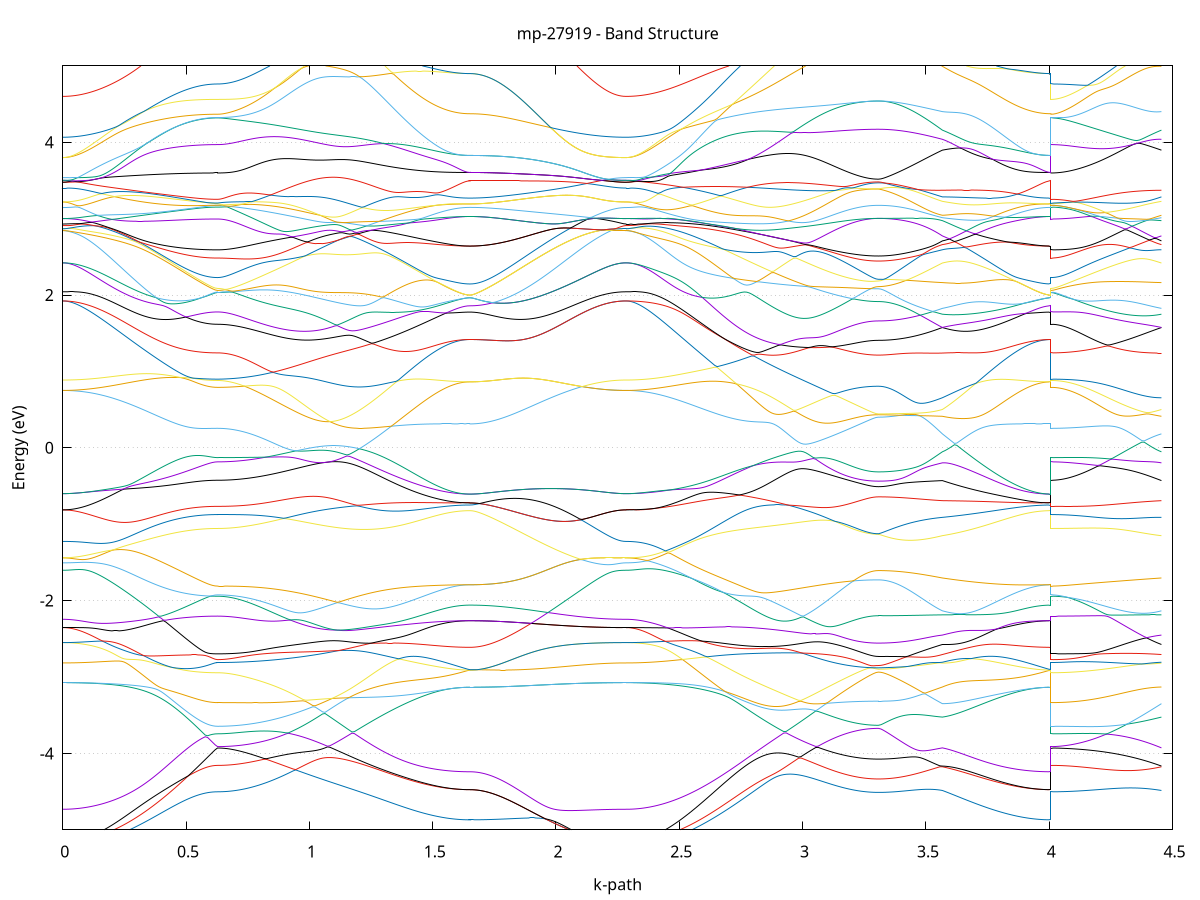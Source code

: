set title 'mp-27919 - Band Structure'
set xlabel 'k-path'
set ylabel 'Energy (eV)'
set grid y
set yrange [-5:5]
set terminal png size 800,600
set output 'mp-27919_bands_gnuplot.png'
plot '-' using 1:2 with lines notitle, '-' using 1:2 with lines notitle, '-' using 1:2 with lines notitle, '-' using 1:2 with lines notitle, '-' using 1:2 with lines notitle, '-' using 1:2 with lines notitle, '-' using 1:2 with lines notitle, '-' using 1:2 with lines notitle, '-' using 1:2 with lines notitle, '-' using 1:2 with lines notitle, '-' using 1:2 with lines notitle, '-' using 1:2 with lines notitle, '-' using 1:2 with lines notitle, '-' using 1:2 with lines notitle, '-' using 1:2 with lines notitle, '-' using 1:2 with lines notitle, '-' using 1:2 with lines notitle, '-' using 1:2 with lines notitle, '-' using 1:2 with lines notitle, '-' using 1:2 with lines notitle, '-' using 1:2 with lines notitle, '-' using 1:2 with lines notitle, '-' using 1:2 with lines notitle, '-' using 1:2 with lines notitle, '-' using 1:2 with lines notitle, '-' using 1:2 with lines notitle, '-' using 1:2 with lines notitle, '-' using 1:2 with lines notitle, '-' using 1:2 with lines notitle, '-' using 1:2 with lines notitle, '-' using 1:2 with lines notitle, '-' using 1:2 with lines notitle, '-' using 1:2 with lines notitle, '-' using 1:2 with lines notitle, '-' using 1:2 with lines notitle, '-' using 1:2 with lines notitle, '-' using 1:2 with lines notitle, '-' using 1:2 with lines notitle, '-' using 1:2 with lines notitle, '-' using 1:2 with lines notitle, '-' using 1:2 with lines notitle, '-' using 1:2 with lines notitle, '-' using 1:2 with lines notitle, '-' using 1:2 with lines notitle, '-' using 1:2 with lines notitle, '-' using 1:2 with lines notitle, '-' using 1:2 with lines notitle, '-' using 1:2 with lines notitle, '-' using 1:2 with lines notitle, '-' using 1:2 with lines notitle, '-' using 1:2 with lines notitle, '-' using 1:2 with lines notitle, '-' using 1:2 with lines notitle, '-' using 1:2 with lines notitle, '-' using 1:2 with lines notitle, '-' using 1:2 with lines notitle, '-' using 1:2 with lines notitle, '-' using 1:2 with lines notitle, '-' using 1:2 with lines notitle, '-' using 1:2 with lines notitle, '-' using 1:2 with lines notitle, '-' using 1:2 with lines notitle, '-' using 1:2 with lines notitle, '-' using 1:2 with lines notitle, '-' using 1:2 with lines notitle, '-' using 1:2 with lines notitle, '-' using 1:2 with lines notitle, '-' using 1:2 with lines notitle, '-' using 1:2 with lines notitle, '-' using 1:2 with lines notitle, '-' using 1:2 with lines notitle, '-' using 1:2 with lines notitle, '-' using 1:2 with lines notitle, '-' using 1:2 with lines notitle, '-' using 1:2 with lines notitle, '-' using 1:2 with lines notitle, '-' using 1:2 with lines notitle, '-' using 1:2 with lines notitle, '-' using 1:2 with lines notitle, '-' using 1:2 with lines notitle, '-' using 1:2 with lines notitle, '-' using 1:2 with lines notitle, '-' using 1:2 with lines notitle, '-' using 1:2 with lines notitle, '-' using 1:2 with lines notitle, '-' using 1:2 with lines notitle, '-' using 1:2 with lines notitle, '-' using 1:2 with lines notitle, '-' using 1:2 with lines notitle, '-' using 1:2 with lines notitle, '-' using 1:2 with lines notitle, '-' using 1:2 with lines notitle, '-' using 1:2 with lines notitle, '-' using 1:2 with lines notitle, '-' using 1:2 with lines notitle, '-' using 1:2 with lines notitle
0.000000 -33.149228
0.009960 -33.149128
0.019920 -33.149128
0.029880 -33.148928
0.039840 -33.148728
0.049800 -33.148428
0.059760 -33.148128
0.069720 -33.147728
0.079680 -33.147228
0.089640 -33.146728
0.099600 -33.146228
0.109560 -33.145628
0.119520 -33.144928
0.129480 -33.144128
0.139440 -33.143428
0.149400 -33.142528
0.159360 -33.141628
0.169320 -33.140728
0.179280 -33.139728
0.189240 -33.138728
0.199200 -33.137628
0.209160 -33.136528
0.219120 -33.135328
0.229079 -33.134128
0.239039 -33.132828
0.248999 -33.131528
0.258959 -33.130228
0.268919 -33.128928
0.278879 -33.127528
0.288839 -33.126028
0.298799 -33.124628
0.308759 -33.123128
0.318719 -33.121628
0.328679 -33.120128
0.338639 -33.118528
0.348599 -33.117028
0.358559 -33.115428
0.368519 -33.113828
0.378479 -33.112228
0.388439 -33.110628
0.398399 -33.109028
0.408359 -33.107428
0.418319 -33.105828
0.428279 -33.104128
0.438239 -33.102528
0.448199 -33.100928
0.458159 -33.099328
0.468119 -33.097828
0.478079 -33.096228
0.488039 -33.094728
0.497999 -33.093228
0.507959 -33.091728
0.517919 -33.090228
0.527879 -33.088828
0.537839 -33.087528
0.547799 -33.086128
0.557759 -33.084928
0.567719 -33.083628
0.577679 -33.082528
0.587639 -33.081528
0.597599 -33.080528
0.607559 -33.079828
0.617519 -33.079228
0.627479 -33.079028
0.627479 -33.079028
0.637385 -33.079028
0.647292 -33.078928
0.657199 -33.078828
0.667105 -33.078728
0.677012 -33.078528
0.686919 -33.078328
0.696826 -33.078028
0.706732 -33.077728
0.716639 -33.077328
0.726546 -33.076928
0.736452 -33.076528
0.746359 -33.076028
0.756266 -33.075428
0.766173 -33.074928
0.776079 -33.074328
0.785986 -33.073728
0.795893 -33.073028
0.805799 -33.072328
0.815706 -33.071528
0.825613 -33.070828
0.835520 -33.069928
0.845426 -33.069128
0.855333 -33.068228
0.865240 -33.067328
0.875146 -33.066428
0.885053 -33.065428
0.894960 -33.064528
0.904866 -33.063428
0.914773 -33.062428
0.924680 -33.061428
0.934587 -33.060328
0.944493 -33.059228
0.954400 -33.058128
0.964307 -33.057028
0.974213 -33.055828
0.984120 -33.054728
0.994027 -33.053528
1.003934 -33.052328
1.013840 -33.051128
1.023747 -33.049928
1.033654 -33.048828
1.043560 -33.047628
1.053467 -33.046428
1.063374 -33.045228
1.073281 -33.044028
1.083187 -33.042928
1.093094 -33.042328
1.103001 -33.041728
1.112907 -33.041128
1.122814 -33.040628
1.132721 -33.040128
1.142627 -33.039628
1.142627 -33.039628
1.152596 -33.039228
1.162565 -33.038928
1.172533 -33.038628
1.182502 -33.038328
1.192470 -33.038128
1.202439 -33.038028
1.212407 -33.037828
1.222376 -33.037828
1.232344 -33.037828
1.242313 -33.037828
1.252281 -33.037928
1.262250 -33.038028
1.272218 -33.038228
1.282187 -33.038428
1.292155 -33.038728
1.302124 -33.039028
1.312092 -33.039328
1.322061 -33.039628
1.332029 -33.040028
1.341998 -33.040428
1.351966 -33.040928
1.361935 -33.041328
1.371903 -33.041828
1.381872 -33.042328
1.391840 -33.042828
1.401809 -33.043328
1.411777 -33.043828
1.421746 -33.044328
1.431714 -33.044928
1.441683 -33.045428
1.451651 -33.045928
1.461620 -33.046428
1.471588 -33.046928
1.481557 -33.047428
1.491526 -33.047928
1.501494 -33.048328
1.511463 -33.048828
1.521431 -33.049228
1.531400 -33.049628
1.541368 -33.050028
1.551337 -33.050328
1.561305 -33.050628
1.571274 -33.050928
1.581242 -33.051228
1.591211 -33.051428
1.601179 -33.051628
1.611148 -33.051728
1.621116 -33.051928
1.631085 -33.052028
1.641053 -33.052028
1.651022 -33.052028
1.651022 -33.052028
1.660912 -33.052128
1.670802 -33.052328
1.680692 -33.052728
1.690582 -33.053328
1.700472 -33.054028
1.710362 -33.054828
1.720252 -33.055828
1.730142 -33.056928
1.740032 -33.058128
1.749922 -33.059428
1.759812 -33.060928
1.769702 -33.062528
1.779593 -33.064128
1.789483 -33.065928
1.799373 -33.067728
1.809263 -33.069628
1.819153 -33.071528
1.829043 -33.073628
1.838933 -33.075728
1.848823 -33.077828
1.858713 -33.080028
1.868603 -33.082228
1.878493 -33.084428
1.888383 -33.086728
1.898273 -33.089028
1.908163 -33.091328
1.918053 -33.093628
1.927943 -33.095928
1.937833 -33.098328
1.947723 -33.100628
1.957614 -33.102928
1.967504 -33.105228
1.977394 -33.107528
1.987284 -33.109728
1.997174 -33.112028
2.007064 -33.114228
2.016954 -33.116428
2.026844 -33.118528
2.036734 -33.120628
2.046624 -33.122628
2.056514 -33.124628
2.066404 -33.126528
2.076294 -33.128428
2.086184 -33.130228
2.096074 -33.132028
2.105964 -33.133628
2.115854 -33.135228
2.125745 -33.136828
2.135635 -33.138228
2.145525 -33.139628
2.155415 -33.140928
2.165305 -33.142128
2.175195 -33.143228
2.185085 -33.144228
2.194975 -33.145228
2.204865 -33.146028
2.214755 -33.146728
2.224645 -33.147428
2.234535 -33.147928
2.244425 -33.148428
2.254315 -33.148728
2.264205 -33.149028
2.274095 -33.149128
2.283985 -33.149228
2.283985 -33.149228
2.293977 -33.149228
2.303968 -33.149128
2.313960 -33.148928
2.323951 -33.148728
2.333943 -33.148528
2.343934 -33.148228
2.353926 -33.147828
2.363917 -33.147428
2.373909 -33.146928
2.383901 -33.146428
2.393892 -33.145828
2.403884 -33.145228
2.413875 -33.144528
2.423867 -33.143828
2.433858 -33.143028
2.443850 -33.142228
2.453841 -33.141328
2.463833 -33.140428
2.473824 -33.139428
2.483816 -33.138428
2.493807 -33.137328
2.503799 -33.136228
2.513790 -33.135028
2.523782 -33.133928
2.533773 -33.132628
2.543765 -33.131328
2.553756 -33.130028
2.563748 -33.128728
2.573739 -33.127328
2.583731 -33.125828
2.593722 -33.124428
2.603714 -33.122928
2.613705 -33.121328
2.623697 -33.119828
2.633688 -33.118228
2.643680 -33.116528
2.653671 -33.114928
2.663663 -33.113228
2.673654 -33.111528
2.683646 -33.109828
2.693637 -33.108028
2.703629 -33.106228
2.713620 -33.104428
2.723612 -33.102628
2.733603 -33.100828
2.743595 -33.098928
2.753586 -33.097128
2.763578 -33.095228
2.773569 -33.093328
2.783561 -33.091428
2.793552 -33.089528
2.803544 -33.087628
2.813535 -33.085728
2.823527 -33.083828
2.833518 -33.081928
2.843510 -33.080028
2.853501 -33.078128
2.863493 -33.076228
2.873484 -33.074328
2.883476 -33.072428
2.893467 -33.070528
2.903459 -33.068728
2.913450 -33.066928
2.923442 -33.065028
2.933433 -33.063328
2.943425 -33.061528
2.953416 -33.059828
2.963408 -33.058128
2.973399 -33.056428
2.983391 -33.054828
2.993382 -33.053228
3.003374 -33.051728
3.013365 -33.050228
3.023357 -33.049528
3.033348 -33.049328
3.043340 -33.049128
3.053331 -33.048928
3.053331 -33.048928
3.063108 -33.048828
3.072885 -33.048628
3.082662 -33.048528
3.092439 -33.048428
3.102216 -33.048328
3.111992 -33.048228
3.121769 -33.048128
3.131546 -33.048028
3.141323 -33.047928
3.151100 -33.047928
3.160876 -33.047828
3.170653 -33.047828
3.180430 -33.047728
3.190207 -33.047728
3.199984 -33.047728
3.209760 -33.047628
3.219537 -33.047628
3.229314 -33.047628
3.239091 -33.047628
3.248868 -33.047628
3.258645 -33.047528
3.268421 -33.047528
3.278198 -33.047528
3.287975 -33.047528
3.297752 -33.047528
3.307529 -33.047528
3.307529 -33.047528
3.317500 -33.047528
3.327471 -33.047528
3.337443 -33.047428
3.347414 -33.047328
3.357386 -33.047128
3.367357 -33.046928
3.377329 -33.046728
3.387300 -33.046528
3.397272 -33.046228
3.407243 -33.045928
3.417214 -33.045628
3.427186 -33.045228
3.437157 -33.044828
3.447129 -33.044528
3.457100 -33.044028
3.467072 -33.043628
3.477043 -33.043228
3.487015 -33.042828
3.496986 -33.042328
3.506957 -33.041928
3.516929 -33.041528
3.526900 -33.041128
3.536872 -33.040728
3.546843 -33.040428
3.556815 -33.040128
3.566786 -33.039928
3.566786 -33.039928
3.576570 -33.039428
3.586354 -33.039128
3.596138 -33.038928
3.605922 -33.038828
3.615706 -33.038728
3.625490 -33.038728
3.635275 -33.038828
3.645059 -33.039028
3.654843 -33.039228
3.664627 -33.039428
3.674411 -33.039728
3.684195 -33.040028
3.693979 -33.040428
3.703763 -33.040828
3.713547 -33.041228
3.723331 -33.041728
3.733115 -33.042128
3.742899 -33.042628
3.752683 -33.043128
3.762467 -33.043628
3.772251 -33.044128
3.782035 -33.044628
3.791819 -33.045128
3.801603 -33.045628
3.811387 -33.046128
3.821172 -33.046628
3.830956 -33.047128
3.840740 -33.047528
3.850524 -33.048028
3.860308 -33.048528
3.870092 -33.048928
3.879876 -33.049328
3.889660 -33.049728
3.899444 -33.050028
3.909228 -33.050428
3.919012 -33.050728
3.928796 -33.050928
3.938580 -33.051228
3.948364 -33.051428
3.958148 -33.051628
3.967932 -33.051828
3.977716 -33.051928
3.987500 -33.052028
3.997284 -33.052028
4.007069 -33.052028
4.007069 -33.079028
4.017026 -33.079028
4.026983 -33.078928
4.036940 -33.078728
4.046897 -33.078528
4.056854 -33.078228
4.066811 -33.077828
4.076767 -33.077428
4.086725 -33.076928
4.096681 -33.076328
4.106639 -33.075728
4.116595 -33.075028
4.126552 -33.074328
4.136509 -33.073528
4.146466 -33.072628
4.156423 -33.071728
4.166380 -33.070728
4.176337 -33.069728
4.186294 -33.068728
4.196251 -33.067628
4.206208 -33.066428
4.216165 -33.065228
4.226122 -33.064028
4.236079 -33.062828
4.246036 -33.061528
4.255993 -33.060228
4.265950 -33.058928
4.275907 -33.057628
4.285864 -33.056328
4.295821 -33.054928
4.305778 -33.053628
4.315735 -33.052428
4.325692 -33.051128
4.335649 -33.049828
4.345606 -33.048728
4.355563 -33.047528
4.365520 -33.046428
4.375477 -33.045428
4.385434 -33.044428
4.395391 -33.043528
4.405348 -33.042728
4.415305 -33.041928
4.425262 -33.041328
4.435219 -33.040728
4.445176 -33.040228
4.455133 -33.039928
e
0.000000 -33.092528
0.009960 -33.092628
0.019920 -33.092828
0.029880 -33.093028
0.039840 -33.093128
0.049800 -33.093228
0.059760 -33.093228
0.069720 -33.093128
0.079680 -33.093028
0.089640 -33.092828
0.099600 -33.092628
0.109560 -33.092328
0.119520 -33.091928
0.129480 -33.091528
0.139440 -33.091128
0.149400 -33.090628
0.159360 -33.090128
0.169320 -33.089528
0.179280 -33.088928
0.189240 -33.088228
0.199200 -33.087628
0.209160 -33.086928
0.219120 -33.086128
0.229079 -33.085428
0.239039 -33.084628
0.248999 -33.083928
0.258959 -33.083128
0.268919 -33.082228
0.278879 -33.081428
0.288839 -33.080628
0.298799 -33.079828
0.308759 -33.079028
0.318719 -33.078228
0.328679 -33.077528
0.338639 -33.076728
0.348599 -33.076028
0.358559 -33.075328
0.368519 -33.074628
0.378479 -33.073928
0.388439 -33.073328
0.398399 -33.072728
0.408359 -33.072228
0.418319 -33.071728
0.428279 -33.071328
0.438239 -33.070928
0.448199 -33.070528
0.458159 -33.070328
0.468119 -33.070128
0.478079 -33.069928
0.488039 -33.069828
0.497999 -33.069828
0.507959 -33.069828
0.517919 -33.069928
0.527879 -33.070128
0.537839 -33.070428
0.547799 -33.070728
0.557759 -33.071028
0.567719 -33.071528
0.577679 -33.071928
0.587639 -33.072428
0.597599 -33.072928
0.607559 -33.073428
0.617519 -33.073728
0.627479 -33.073928
0.627479 -33.073928
0.637385 -33.073828
0.647292 -33.073828
0.657199 -33.073728
0.667105 -33.073528
0.677012 -33.073328
0.686919 -33.073028
0.696826 -33.072728
0.706732 -33.072428
0.716639 -33.072028
0.726546 -33.071628
0.736452 -33.071128
0.746359 -33.070628
0.756266 -33.070128
0.766173 -33.069528
0.776079 -33.068928
0.785986 -33.068228
0.795893 -33.067528
0.805799 -33.066828
0.815706 -33.066028
0.825613 -33.065328
0.835520 -33.064528
0.845426 -33.063728
0.855333 -33.062828
0.865240 -33.062028
0.875146 -33.061128
0.885053 -33.060228
0.894960 -33.059328
0.904866 -33.058428
0.914773 -33.057428
0.924680 -33.056528
0.934587 -33.055628
0.944493 -33.054728
0.954400 -33.053728
0.964307 -33.052828
0.974213 -33.051928
0.984120 -33.051028
0.994027 -33.050128
1.003934 -33.049228
1.013840 -33.048328
1.023747 -33.047528
1.033654 -33.046628
1.043560 -33.045828
1.053467 -33.045128
1.063374 -33.044328
1.073281 -33.043628
1.083187 -33.042828
1.093094 -33.041728
1.103001 -33.040528
1.112907 -33.039428
1.122814 -33.038328
1.132721 -33.037228
1.142627 -33.036128
1.142627 -33.036128
1.152596 -33.035128
1.162565 -33.034128
1.172533 -33.033128
1.182502 -33.032128
1.192470 -33.031228
1.202439 -33.030328
1.212407 -33.029528
1.222376 -33.028728
1.232344 -33.028028
1.242313 -33.027328
1.252281 -33.026728
1.262250 -33.026128
1.272218 -33.025628
1.282187 -33.025128
1.292155 -33.024728
1.302124 -33.024328
1.312092 -33.024028
1.322061 -33.023728
1.332029 -33.023528
1.341998 -33.023428
1.351966 -33.023328
1.361935 -33.023228
1.371903 -33.023228
1.381872 -33.023228
1.391840 -33.023328
1.401809 -33.023428
1.411777 -33.023628
1.421746 -33.023728
1.431714 -33.023928
1.441683 -33.024228
1.451651 -33.024428
1.461620 -33.024728
1.471588 -33.024928
1.481557 -33.025228
1.491526 -33.025528
1.501494 -33.025828
1.511463 -33.026028
1.521431 -33.026328
1.531400 -33.026528
1.541368 -33.026828
1.551337 -33.027028
1.561305 -33.027228
1.571274 -33.027328
1.581242 -33.027528
1.591211 -33.027628
1.601179 -33.027628
1.611148 -33.027728
1.621116 -33.027728
1.631085 -33.027728
1.641053 -33.027728
1.651022 -33.027728
1.651022 -33.027728
1.660912 -33.027828
1.670802 -33.027928
1.680692 -33.028228
1.690582 -33.028628
1.700472 -33.029028
1.710362 -33.029628
1.720252 -33.030328
1.730142 -33.031128
1.740032 -33.031928
1.749922 -33.032928
1.759812 -33.033928
1.769702 -33.035028
1.779593 -33.036228
1.789483 -33.037428
1.799373 -33.038728
1.809263 -33.040028
1.819153 -33.041428
1.829043 -33.042828
1.838933 -33.044228
1.848823 -33.045728
1.858713 -33.047228
1.868603 -33.048728
1.878493 -33.050328
1.888383 -33.051828
1.898273 -33.053428
1.908163 -33.055028
1.918053 -33.056528
1.927943 -33.058128
1.937833 -33.059628
1.947723 -33.061228
1.957614 -33.062728
1.967504 -33.064228
1.977394 -33.065728
1.987284 -33.067228
1.997174 -33.068628
2.007064 -33.070028
2.016954 -33.071428
2.026844 -33.072728
2.036734 -33.074128
2.046624 -33.075328
2.056514 -33.076628
2.066404 -33.077828
2.076294 -33.078928
2.086184 -33.080028
2.096074 -33.081128
2.105964 -33.082128
2.115854 -33.083228
2.125745 -33.084328
2.135635 -33.085228
2.145525 -33.086228
2.155415 -33.087028
2.165305 -33.087828
2.175195 -33.088628
2.185085 -33.089328
2.194975 -33.089928
2.204865 -33.090428
2.214755 -33.090928
2.224645 -33.091328
2.234535 -33.091728
2.244425 -33.092028
2.254315 -33.092228
2.264205 -33.092428
2.274095 -33.092528
2.283985 -33.092528
2.283985 -33.092528
2.293977 -33.092628
2.303968 -33.092928
2.313960 -33.093128
2.323951 -33.093228
2.333943 -33.093328
2.343934 -33.093428
2.353926 -33.093328
2.363917 -33.093328
2.373909 -33.093128
2.383901 -33.092928
2.393892 -33.092628
2.403884 -33.092328
2.413875 -33.092028
2.423867 -33.091528
2.433858 -33.091128
2.443850 -33.090628
2.453841 -33.090028
2.463833 -33.089428
2.473824 -33.088828
2.483816 -33.088128
2.493807 -33.087428
2.503799 -33.086628
2.513790 -33.085928
2.523782 -33.085028
2.533773 -33.084228
2.543765 -33.083428
2.553756 -33.082528
2.563748 -33.081628
2.573739 -33.080728
2.583731 -33.079728
2.593722 -33.078828
2.603714 -33.077928
2.613705 -33.076928
2.623697 -33.075928
2.633688 -33.075028
2.643680 -33.074028
2.653671 -33.073028
2.663663 -33.072128
2.673654 -33.071128
2.683646 -33.070228
2.693637 -33.069228
2.703629 -33.068328
2.713620 -33.067428
2.723612 -33.066528
2.733603 -33.065628
2.743595 -33.064728
2.753586 -33.063828
2.763578 -33.063028
2.773569 -33.062228
2.783561 -33.061428
2.793552 -33.060628
2.803544 -33.059928
2.813535 -33.059128
2.823527 -33.058428
2.833518 -33.057728
2.843510 -33.057128
2.853501 -33.056528
2.863493 -33.055928
2.873484 -33.055328
2.883476 -33.054728
2.893467 -33.054228
2.903459 -33.053728
2.913450 -33.053228
2.923442 -33.052828
2.933433 -33.052428
2.943425 -33.052028
2.953416 -33.051628
2.963408 -33.051228
2.973399 -33.050928
2.983391 -33.050628
2.993382 -33.050328
3.003374 -33.050028
3.013365 -33.049828
3.023357 -33.048728
3.033348 -33.047328
3.043340 -33.046028
3.053331 -33.044728
3.053331 -33.044728
3.063108 -33.043528
3.072885 -33.042428
3.082662 -33.041328
3.092439 -33.040328
3.102216 -33.039328
3.111992 -33.038428
3.121769 -33.037628
3.131546 -33.036828
3.141323 -33.036128
3.151100 -33.035428
3.160876 -33.034828
3.170653 -33.034328
3.180430 -33.033828
3.190207 -33.033328
3.199984 -33.032928
3.209760 -33.032628
3.219537 -33.032328
3.229314 -33.032028
3.239091 -33.031828
3.248868 -33.031628
3.258645 -33.031428
3.268421 -33.031328
3.278198 -33.031228
3.287975 -33.031128
3.297752 -33.031128
3.307529 -33.031128
3.307529 -33.031128
3.317500 -33.031128
3.327471 -33.031028
3.337443 -33.031028
3.347414 -33.030928
3.357386 -33.030928
3.367357 -33.030828
3.377329 -33.030728
3.387300 -33.030628
3.397272 -33.030528
3.407243 -33.030428
3.417214 -33.030328
3.427186 -33.030228
3.437157 -33.030128
3.447129 -33.030028
3.457100 -33.029928
3.467072 -33.029828
3.477043 -33.029828
3.487015 -33.029828
3.496986 -33.029828
3.506957 -33.029828
3.516929 -33.029828
3.526900 -33.029928
3.536872 -33.030028
3.546843 -33.030128
3.556815 -33.030328
3.566786 -33.030528
3.566786 -33.030528
3.576570 -33.029928
3.586354 -33.029228
3.596138 -33.028628
3.605922 -33.028028
3.615706 -33.027428
3.625490 -33.026828
3.635275 -33.026328
3.645059 -33.025828
3.654843 -33.025428
3.664627 -33.025028
3.674411 -33.024628
3.684195 -33.024328
3.693979 -33.024128
3.703763 -33.023928
3.713547 -33.023728
3.723331 -33.023628
3.733115 -33.023628
3.742899 -33.023628
3.752683 -33.023628
3.762467 -33.023728
3.772251 -33.023828
3.782035 -33.024028
3.791819 -33.024128
3.801603 -33.024428
3.811387 -33.024628
3.821172 -33.024828
3.830956 -33.025128
3.840740 -33.025328
3.850524 -33.025628
3.860308 -33.025828
3.870092 -33.026128
3.879876 -33.026428
3.889660 -33.026628
3.899444 -33.026828
3.909228 -33.027028
3.919012 -33.027228
3.928796 -33.027328
3.938580 -33.027528
3.948364 -33.027628
3.958148 -33.027628
3.967932 -33.027728
3.977716 -33.027728
3.987500 -33.027728
3.997284 -33.027728
4.007069 -33.027728
4.007069 -33.073928
4.017026 -33.073828
4.026983 -33.073728
4.036940 -33.073528
4.046897 -33.073328
4.056854 -33.073028
4.066811 -33.072628
4.076767 -33.072128
4.086725 -33.071628
4.096681 -33.071028
4.106639 -33.070428
4.116595 -33.069728
4.126552 -33.068928
4.136509 -33.068128
4.146466 -33.067228
4.156423 -33.066228
4.166380 -33.065328
4.176337 -33.064228
4.186294 -33.063228
4.196251 -33.062128
4.206208 -33.060928
4.216165 -33.059728
4.226122 -33.058528
4.236079 -33.057328
4.246036 -33.056028
4.255993 -33.054728
4.265950 -33.053428
4.275907 -33.052128
4.285864 -33.050728
4.295821 -33.049428
4.305778 -33.048128
4.315735 -33.046728
4.325692 -33.045428
4.335649 -33.044128
4.345606 -33.042728
4.355563 -33.041428
4.365520 -33.040128
4.375477 -33.038928
4.385434 -33.037728
4.395391 -33.036528
4.405348 -33.035328
4.415305 -33.034228
4.425262 -33.033228
4.435219 -33.032228
4.445176 -33.031328
4.455133 -33.030528
e
0.000000 -33.091428
0.009960 -33.091428
0.019920 -33.091328
0.029880 -33.091228
0.039840 -33.091028
0.049800 -33.090728
0.059760 -33.090428
0.069720 -33.090128
0.079680 -33.089628
0.089640 -33.089228
0.099600 -33.088628
0.109560 -33.088128
0.119520 -33.087428
0.129480 -33.086828
0.139440 -33.086028
0.149400 -33.085328
0.159360 -33.084428
0.169320 -33.083628
0.179280 -33.082628
0.189240 -33.081728
0.199200 -33.080728
0.209160 -33.079628
0.219120 -33.078528
0.229079 -33.077428
0.239039 -33.076228
0.248999 -33.075028
0.258959 -33.073828
0.268919 -33.072528
0.278879 -33.071228
0.288839 -33.069928
0.298799 -33.068528
0.308759 -33.067228
0.318719 -33.065828
0.328679 -33.064428
0.338639 -33.062928
0.348599 -33.061528
0.358559 -33.060128
0.368519 -33.058628
0.378479 -33.057228
0.388439 -33.055728
0.398399 -33.054328
0.408359 -33.052928
0.418319 -33.051528
0.428279 -33.050128
0.438239 -33.048728
0.448199 -33.047328
0.458159 -33.046028
0.468119 -33.044728
0.478079 -33.043528
0.488039 -33.042328
0.497999 -33.041228
0.507959 -33.040128
0.517919 -33.039128
0.527879 -33.038128
0.537839 -33.037328
0.547799 -33.036528
0.557759 -33.035828
0.567719 -33.035128
0.577679 -33.034628
0.587639 -33.034128
0.597599 -33.033828
0.607559 -33.033528
0.617519 -33.033428
0.627479 -33.033328
0.627479 -33.033328
0.637385 -33.033328
0.647292 -33.033228
0.657199 -33.033028
0.667105 -33.032728
0.677012 -33.032328
0.686919 -33.031828
0.696826 -33.031328
0.706732 -33.030728
0.716639 -33.030028
0.726546 -33.029228
0.736452 -33.028428
0.746359 -33.027528
0.756266 -33.026528
0.766173 -33.025428
0.776079 -33.024328
0.785986 -33.023128
0.795893 -33.021928
0.805799 -33.020528
0.815706 -33.019228
0.825613 -33.017728
0.835520 -33.016328
0.845426 -33.014728
0.855333 -33.013228
0.865240 -33.011628
0.875146 -33.010028
0.885053 -33.008328
0.894960 -33.006628
0.904866 -33.005028
0.914773 -33.003328
0.924680 -33.001628
0.934587 -32.999928
0.944493 -32.998328
0.954400 -32.996628
0.964307 -32.995128
0.974213 -32.993528
0.984120 -32.992128
0.994027 -32.990728
1.003934 -32.989428
1.013840 -32.988228
1.023747 -32.987128
1.033654 -32.986128
1.043560 -32.985328
1.053467 -32.984628
1.063374 -32.984028
1.073281 -32.983528
1.083187 -32.983228
1.093094 -32.983128
1.103001 -32.983128
1.112907 -32.983228
1.122814 -32.983428
1.132721 -32.983828
1.142627 -32.984228
1.142627 -32.984228
1.152596 -32.984828
1.162565 -32.985428
1.172533 -32.986228
1.182502 -32.987028
1.192470 -32.987928
1.202439 -32.988828
1.212407 -32.989828
1.222376 -32.990828
1.232344 -32.991928
1.242313 -32.993028
1.252281 -32.994228
1.262250 -32.995328
1.272218 -32.996528
1.282187 -32.997728
1.292155 -32.998928
1.302124 -33.000128
1.312092 -33.001328
1.322061 -33.002528
1.332029 -33.003728
1.341998 -33.005028
1.351966 -33.006228
1.361935 -33.007328
1.371903 -33.008528
1.381872 -33.009728
1.391840 -33.010828
1.401809 -33.012028
1.411777 -33.013128
1.421746 -33.014228
1.431714 -33.015228
1.441683 -33.016228
1.451651 -33.017228
1.461620 -33.018228
1.471588 -33.019128
1.481557 -33.020028
1.491526 -33.020828
1.501494 -33.021628
1.511463 -33.022428
1.521431 -33.023128
1.531400 -33.023828
1.541368 -33.024428
1.551337 -33.025028
1.561305 -33.025528
1.571274 -33.025928
1.581242 -33.026328
1.591211 -33.026728
1.601179 -33.027028
1.611148 -33.027328
1.621116 -33.027528
1.631085 -33.027628
1.641053 -33.027728
1.651022 -33.027728
1.651022 -33.027728
1.660912 -33.027828
1.670802 -33.027928
1.680692 -33.028228
1.690582 -33.028628
1.700472 -33.029028
1.710362 -33.029628
1.720252 -33.030328
1.730142 -33.031128
1.740032 -33.031928
1.749922 -33.032928
1.759812 -33.033928
1.769702 -33.035028
1.779593 -33.036228
1.789483 -33.037428
1.799373 -33.038728
1.809263 -33.040028
1.819153 -33.041428
1.829043 -33.042828
1.838933 -33.044228
1.848823 -33.045728
1.858713 -33.047228
1.868603 -33.048728
1.878493 -33.050328
1.888383 -33.051828
1.898273 -33.053428
1.908163 -33.055028
1.918053 -33.056528
1.927943 -33.058128
1.937833 -33.059628
1.947723 -33.061228
1.957614 -33.062728
1.967504 -33.064228
1.977394 -33.065728
1.987284 -33.067228
1.997174 -33.068628
2.007064 -33.070028
2.016954 -33.071428
2.026844 -33.072728
2.036734 -33.074128
2.046624 -33.075328
2.056514 -33.076628
2.066404 -33.077828
2.076294 -33.078928
2.086184 -33.080028
2.096074 -33.081128
2.105964 -33.082128
2.115854 -33.083128
2.125745 -33.084028
2.135635 -33.084928
2.145525 -33.085728
2.155415 -33.086528
2.165305 -33.087228
2.175195 -33.087928
2.185085 -33.088528
2.194975 -33.089128
2.204865 -33.089628
2.214755 -33.090028
2.224645 -33.090428
2.234535 -33.090728
2.244425 -33.091028
2.254315 -33.091228
2.264205 -33.091328
2.274095 -33.091428
2.283985 -33.091428
2.283985 -33.091428
2.293977 -33.091428
2.303968 -33.091328
2.313960 -33.091128
2.323951 -33.090928
2.333943 -33.090628
2.343934 -33.090228
2.353926 -33.089828
2.363917 -33.089428
2.373909 -33.088828
2.383901 -33.088228
2.393892 -33.087628
2.403884 -33.086928
2.413875 -33.086228
2.423867 -33.085428
2.433858 -33.084528
2.443850 -33.083628
2.453841 -33.082728
2.463833 -33.081728
2.473824 -33.080728
2.483816 -33.079628
2.493807 -33.078528
2.503799 -33.077328
2.513790 -33.076128
2.523782 -33.074928
2.533773 -33.073628
2.543765 -33.072328
2.553756 -33.070928
2.563748 -33.069528
2.573739 -33.068028
2.583731 -33.066528
2.593722 -33.065028
2.603714 -33.063528
2.613705 -33.061928
2.623697 -33.060228
2.633688 -33.058628
2.643680 -33.056928
2.653671 -33.055128
2.663663 -33.053428
2.673654 -33.051628
2.683646 -33.049828
2.693637 -33.047928
2.703629 -33.046028
2.713620 -33.044228
2.723612 -33.042328
2.733603 -33.040328
2.743595 -33.038428
2.753586 -33.036428
2.763578 -33.034528
2.773569 -33.032528
2.783561 -33.030528
2.793552 -33.028628
2.803544 -33.026628
2.813535 -33.024628
2.823527 -33.022628
2.833518 -33.020728
2.843510 -33.018728
2.853501 -33.016828
2.863493 -33.014928
2.873484 -33.013028
2.883476 -33.011128
2.893467 -33.009328
2.903459 -33.007528
2.913450 -33.005828
2.923442 -33.004028
2.933433 -33.002428
2.943425 -33.000828
2.953416 -32.999228
2.963408 -32.997828
2.973399 -32.996328
2.983391 -32.995028
2.993382 -32.993728
3.003374 -32.992528
3.013365 -32.991328
3.023357 -32.990228
3.033348 -32.989228
3.043340 -32.988328
3.053331 -32.987428
3.053331 -32.987428
3.063108 -32.986628
3.072885 -32.985928
3.082662 -32.985328
3.092439 -32.984728
3.102216 -32.984128
3.111992 -32.983628
3.121769 -32.983128
3.131546 -32.982728
3.141323 -32.982328
3.151100 -32.982028
3.160876 -32.981628
3.170653 -32.981328
3.180430 -32.981128
3.190207 -32.980828
3.199984 -32.980528
3.209760 -32.980328
3.219537 -32.980128
3.229314 -32.979928
3.239091 -32.979828
3.248868 -32.979628
3.258645 -32.979528
3.268421 -32.979428
3.278198 -32.979328
3.287975 -32.979228
3.297752 -32.979228
3.307529 -32.979228
3.307529 -32.979228
3.317500 -32.979228
3.327471 -32.979228
3.337443 -32.979328
3.347414 -32.979528
3.357386 -32.979628
3.367357 -32.979828
3.377329 -32.980128
3.387300 -32.980328
3.397272 -32.980728
3.407243 -32.981028
3.417214 -32.981428
3.427186 -32.981928
3.437157 -32.982428
3.447129 -32.982928
3.457100 -32.983528
3.467072 -32.984128
3.477043 -32.984828
3.487015 -32.985528
3.496986 -32.986328
3.506957 -32.987228
3.516929 -32.988128
3.526900 -32.989028
3.536872 -32.990028
3.546843 -32.991028
3.556815 -32.992128
3.566786 -32.993328
3.566786 -32.993328
3.576570 -32.993828
3.586354 -32.994528
3.596138 -32.995228
3.605922 -32.996028
3.615706 -32.996828
3.625490 -32.997728
3.635275 -32.998628
3.645059 -32.999628
3.654843 -33.000628
3.664627 -33.001728
3.674411 -33.002728
3.684195 -33.003828
3.693979 -33.004928
3.703763 -33.006028
3.713547 -33.007128
3.723331 -33.008228
3.733115 -33.009328
3.742899 -33.010428
3.752683 -33.011528
3.762467 -33.012628
3.772251 -33.013728
3.782035 -33.014728
3.791819 -33.015728
3.801603 -33.016728
3.811387 -33.017628
3.821172 -33.018628
3.830956 -33.019428
3.840740 -33.020328
3.850524 -33.021128
3.860308 -33.021928
3.870092 -33.022628
3.879876 -33.023328
3.889660 -33.023928
3.899444 -33.024528
3.909228 -33.025128
3.919012 -33.025628
3.928796 -33.026028
3.938580 -33.026428
3.948364 -33.026728
3.958148 -33.027028
3.967932 -33.027328
3.977716 -33.027528
3.987500 -33.027628
3.997284 -33.027728
4.007069 -33.027728
4.007069 -33.033328
4.017026 -33.033328
4.026983 -33.033228
4.036940 -33.033128
4.046897 -33.032928
4.056854 -33.032628
4.066811 -33.032328
4.076767 -33.031928
4.086725 -33.031528
4.096681 -33.031028
4.106639 -33.030528
4.116595 -33.029928
4.126552 -33.029228
4.136509 -33.028528
4.146466 -33.027828
4.156423 -33.027028
4.166380 -33.026228
4.176337 -33.025328
4.186294 -33.024328
4.196251 -33.023428
4.206208 -33.022428
4.216165 -33.021328
4.226122 -33.020228
4.236079 -33.019128
4.246036 -33.017928
4.255993 -33.016828
4.265950 -33.015628
4.275907 -33.014328
4.285864 -33.013128
4.295821 -33.011828
4.305778 -33.010528
4.315735 -33.009228
4.325692 -33.008028
4.335649 -33.006728
4.345606 -33.005428
4.355563 -33.004128
4.365520 -33.002928
4.375477 -33.001628
4.385434 -33.000428
4.395391 -32.999328
4.405348 -32.998128
4.415305 -32.997028
4.425262 -32.996028
4.435219 -32.995028
4.445176 -32.994128
4.455133 -32.993328
e
0.000000 -33.091428
0.009960 -33.091228
0.019920 -33.090828
0.029880 -33.090228
0.039840 -33.089628
0.049800 -33.088828
0.059760 -33.087928
0.069720 -33.087028
0.079680 -33.086028
0.089640 -33.085028
0.099600 -33.083928
0.109560 -33.082828
0.119520 -33.081628
0.129480 -33.080428
0.139440 -33.079228
0.149400 -33.078028
0.159360 -33.076728
0.169320 -33.075428
0.179280 -33.074128
0.189240 -33.072728
0.199200 -33.071328
0.209160 -33.069928
0.219120 -33.068428
0.229079 -33.066828
0.239039 -33.065228
0.248999 -33.063628
0.258959 -33.061928
0.268919 -33.060228
0.278879 -33.058428
0.288839 -33.056628
0.298799 -33.054728
0.308759 -33.052828
0.318719 -33.050928
0.328679 -33.049028
0.338639 -33.047028
0.348599 -33.045028
0.358559 -33.042928
0.368519 -33.040928
0.378479 -33.038828
0.388439 -33.036728
0.398399 -33.034628
0.408359 -33.032528
0.418319 -33.030428
0.428279 -33.028328
0.438239 -33.026228
0.448199 -33.024128
0.458159 -33.022028
0.468119 -33.020028
0.478079 -33.017928
0.488039 -33.015928
0.497999 -33.014028
0.507959 -33.012128
0.517919 -33.010328
0.527879 -33.008528
0.537839 -33.006828
0.547799 -33.005228
0.557759 -33.003728
0.567719 -33.002428
0.577679 -33.001228
0.587639 -33.000128
0.597599 -32.999328
0.607559 -32.998728
0.617519 -32.998328
0.627479 -32.998228
0.627479 -32.998228
0.637385 -32.998128
0.647292 -32.998028
0.657199 -32.997928
0.667105 -32.997728
0.677012 -32.997428
0.686919 -32.997028
0.696826 -32.996628
0.706732 -32.996228
0.716639 -32.995628
0.726546 -32.995128
0.736452 -32.994428
0.746359 -32.993728
0.756266 -32.992928
0.766173 -32.992128
0.776079 -32.991228
0.785986 -32.990328
0.795893 -32.989328
0.805799 -32.988328
0.815706 -32.987228
0.825613 -32.986028
0.835520 -32.984928
0.845426 -32.983628
0.855333 -32.982428
0.865240 -32.981128
0.875146 -32.979828
0.885053 -32.978428
0.894960 -32.977028
0.904866 -32.975628
0.914773 -32.974328
0.924680 -32.972828
0.934587 -32.971428
0.944493 -32.970128
0.954400 -32.968728
0.964307 -32.967328
0.974213 -32.966028
0.984120 -32.964728
0.994027 -32.963428
1.003934 -32.962328
1.013840 -32.961128
1.023747 -32.960128
1.033654 -32.959128
1.043560 -32.958228
1.053467 -32.957428
1.063374 -32.956728
1.073281 -32.956128
1.083187 -32.955728
1.093094 -32.955328
1.103001 -32.955128
1.112907 -32.955128
1.122814 -32.955128
1.132721 -32.955328
1.142627 -32.955728
1.142627 -32.955728
1.152596 -32.956228
1.162565 -32.956828
1.172533 -32.957628
1.182502 -32.958628
1.192470 -32.959628
1.202439 -32.960828
1.212407 -32.962128
1.222376 -32.963528
1.232344 -32.965128
1.242313 -32.966728
1.252281 -32.968428
1.262250 -32.970228
1.272218 -32.972128
1.282187 -32.974028
1.292155 -32.976028
1.302124 -32.978028
1.312092 -32.980028
1.322061 -32.982128
1.332029 -32.984228
1.341998 -32.986228
1.351966 -32.988328
1.361935 -32.990328
1.371903 -32.992428
1.381872 -32.994428
1.391840 -32.996328
1.401809 -32.998328
1.411777 -33.000228
1.421746 -33.002028
1.431714 -33.003828
1.441683 -33.005628
1.451651 -33.007328
1.461620 -33.008928
1.471588 -33.010428
1.481557 -33.011928
1.491526 -33.013428
1.501494 -33.014728
1.511463 -33.016028
1.521431 -33.017228
1.531400 -33.018428
1.541368 -33.019428
1.551337 -33.020428
1.561305 -33.021328
1.571274 -33.022128
1.581242 -33.022928
1.591211 -33.023528
1.601179 -33.024128
1.611148 -33.024628
1.621116 -33.025028
1.631085 -33.025328
1.641053 -33.025528
1.651022 -33.025528
1.651022 -33.025528
1.660912 -33.025628
1.670802 -33.025728
1.680692 -33.025928
1.690582 -33.026328
1.700472 -33.026728
1.710362 -33.027228
1.720252 -33.027828
1.730142 -33.028528
1.740032 -33.029328
1.749922 -33.030128
1.759812 -33.031128
1.769702 -33.032128
1.779593 -33.033228
1.789483 -33.034428
1.799373 -33.035628
1.809263 -33.036928
1.819153 -33.038328
1.829043 -33.039728
1.838933 -33.041228
1.848823 -33.042728
1.858713 -33.044228
1.868603 -33.045828
1.878493 -33.047428
1.888383 -33.049028
1.898273 -33.050728
1.908163 -33.052328
1.918053 -33.054028
1.927943 -33.055628
1.937833 -33.057328
1.947723 -33.059028
1.957614 -33.060628
1.967504 -33.062328
1.977394 -33.063928
1.987284 -33.065528
1.997174 -33.067128
2.007064 -33.068728
2.016954 -33.070228
2.026844 -33.071728
2.036734 -33.073128
2.046624 -33.074628
2.056514 -33.075928
2.066404 -33.077328
2.076294 -33.078628
2.086184 -33.079828
2.096074 -33.081028
2.105964 -33.082128
2.115854 -33.083128
2.125745 -33.084028
2.135635 -33.084928
2.145525 -33.085728
2.155415 -33.086528
2.165305 -33.087228
2.175195 -33.087928
2.185085 -33.088528
2.194975 -33.089128
2.204865 -33.089628
2.214755 -33.090028
2.224645 -33.090428
2.234535 -33.090728
2.244425 -33.091028
2.254315 -33.091228
2.264205 -33.091328
2.274095 -33.091428
2.283985 -33.091428
2.283985 -33.091428
2.293977 -33.091228
2.303968 -33.090828
2.313960 -33.090228
2.323951 -33.089528
2.333943 -33.088728
2.343934 -33.087828
2.353926 -33.086828
2.363917 -33.085828
2.373909 -33.084628
2.383901 -33.083428
2.393892 -33.082128
2.403884 -33.080728
2.413875 -33.079228
2.423867 -33.077628
2.433858 -33.076028
2.443850 -33.074228
2.453841 -33.072428
2.463833 -33.070528
2.473824 -33.068528
2.483816 -33.066428
2.493807 -33.064228
2.503799 -33.062028
2.513790 -33.059628
2.523782 -33.057328
2.533773 -33.055028
2.543765 -33.052728
2.553756 -33.050428
2.563748 -33.048028
2.573739 -33.045628
2.583731 -33.043128
2.593722 -33.040528
2.603714 -33.038028
2.613705 -33.035328
2.623697 -33.032628
2.633688 -33.029928
2.643680 -33.027228
2.653671 -33.024528
2.663663 -33.021728
2.673654 -33.019028
2.683646 -33.016228
2.693637 -33.013528
2.703629 -33.010828
2.713620 -33.008128
2.723612 -33.005428
2.733603 -33.002728
2.743595 -33.000228
2.753586 -32.997628
2.763578 -32.995128
2.773569 -32.992728
2.783561 -32.990428
2.793552 -32.988128
2.803544 -32.985928
2.813535 -32.983828
2.823527 -32.981828
2.833518 -32.979828
2.843510 -32.977928
2.853501 -32.976128
2.863493 -32.974328
2.873484 -32.972628
2.883476 -32.971028
2.893467 -32.969428
2.903459 -32.967928
2.913450 -32.966528
2.923442 -32.965228
2.933433 -32.963928
2.943425 -32.962728
2.953416 -32.961728
2.963408 -32.960728
2.973399 -32.959928
2.983391 -32.959228
2.993382 -32.958728
3.003374 -32.958328
3.013365 -32.958128
3.023357 -32.958028
3.033348 -32.958028
3.043340 -32.958128
3.053331 -32.958328
3.053331 -32.958328
3.063108 -32.958528
3.072885 -32.958828
3.082662 -32.959028
3.092439 -32.959328
3.102216 -32.959628
3.111992 -32.959828
3.121769 -32.960028
3.131546 -32.960228
3.141323 -32.960428
3.151100 -32.960528
3.160876 -32.960628
3.170653 -32.960728
3.180430 -32.960828
3.190207 -32.960828
3.199984 -32.960928
3.209760 -32.960928
3.219537 -32.960928
3.229314 -32.961028
3.239091 -32.961028
3.248868 -32.961028
3.258645 -32.961028
3.268421 -32.961028
3.278198 -32.961028
3.287975 -32.961028
3.297752 -32.961028
3.307529 -32.961028
3.307529 -32.961028
3.317500 -32.960928
3.327471 -32.960828
3.337443 -32.960728
3.347414 -32.960428
3.357386 -32.960228
3.367357 -32.959828
3.377329 -32.959428
3.387300 -32.959028
3.397272 -32.958528
3.407243 -32.958028
3.417214 -32.957528
3.427186 -32.957028
3.437157 -32.956628
3.447129 -32.956128
3.457100 -32.955728
3.467072 -32.955428
3.477043 -32.955128
3.487015 -32.955028
3.496986 -32.954928
3.506957 -32.954928
3.516929 -32.955128
3.526900 -32.955428
3.536872 -32.955828
3.546843 -32.956428
3.556815 -32.957128
3.566786 -32.957828
3.566786 -32.957828
3.576570 -32.959628
3.586354 -32.961428
3.596138 -32.963328
3.605922 -32.965328
3.615706 -32.967428
3.625490 -32.969528
3.635275 -32.971628
3.645059 -32.973828
3.654843 -32.976028
3.664627 -32.978128
3.674411 -32.980328
3.684195 -32.982528
3.693979 -32.984628
3.703763 -32.986828
3.713547 -32.988928
3.723331 -32.991028
3.733115 -32.993028
3.742899 -32.995028
3.752683 -32.997028
3.762467 -32.998928
3.772251 -33.000828
3.782035 -33.002628
3.791819 -33.004428
3.801603 -33.006128
3.811387 -33.007828
3.821172 -33.009428
3.830956 -33.010928
3.840740 -33.012328
3.850524 -33.013728
3.860308 -33.015128
3.870092 -33.016328
3.879876 -33.017528
3.889660 -33.018628
3.899444 -33.019628
3.909228 -33.020628
3.919012 -33.021428
3.928796 -33.022228
3.938580 -33.023028
3.948364 -33.023628
3.958148 -33.024228
3.967932 -33.024628
3.977716 -33.025028
3.987500 -33.025328
3.997284 -33.025528
4.007069 -33.025528
4.007069 -32.998228
4.017026 -32.998128
4.026983 -32.998028
4.036940 -32.997828
4.046897 -32.997528
4.056854 -32.997128
4.066811 -32.996728
4.076767 -32.996228
4.086725 -32.995628
4.096681 -32.994928
4.106639 -32.994228
4.116595 -32.993428
4.126552 -32.992528
4.136509 -32.991528
4.146466 -32.990528
4.156423 -32.989428
4.166380 -32.988228
4.176337 -32.987028
4.186294 -32.985728
4.196251 -32.984428
4.206208 -32.983028
4.216165 -32.981628
4.226122 -32.980128
4.236079 -32.978628
4.246036 -32.977028
4.255993 -32.975528
4.265950 -32.973928
4.275907 -32.972328
4.285864 -32.970728
4.295821 -32.969128
4.305778 -32.967628
4.315735 -32.966028
4.325692 -32.964628
4.335649 -32.963128
4.345606 -32.961828
4.355563 -32.960628
4.365520 -32.959528
4.375477 -32.958528
4.385434 -32.957728
4.395391 -32.957128
4.405348 -32.956728
4.415305 -32.956528
4.425262 -32.956528
4.435219 -32.956828
4.445176 -32.957228
4.455133 -32.957828
e
0.000000 -33.083428
0.009960 -33.083428
0.019920 -33.083328
0.029880 -33.083028
0.039840 -33.082728
0.049800 -33.082328
0.059760 -33.081828
0.069720 -33.081228
0.079680 -33.080428
0.089640 -33.079628
0.099600 -33.078628
0.109560 -33.077528
0.119520 -33.076228
0.129480 -33.074828
0.139440 -33.073228
0.149400 -33.071428
0.159360 -33.069528
0.169320 -33.067528
0.179280 -33.065328
0.189240 -33.063028
0.199200 -33.060628
0.209160 -33.058128
0.219120 -33.055428
0.229079 -33.052628
0.239039 -33.049728
0.248999 -33.046828
0.258959 -33.043728
0.268919 -33.040528
0.278879 -33.037328
0.288839 -33.033928
0.298799 -33.030528
0.308759 -33.027128
0.318719 -33.023628
0.328679 -33.020028
0.338639 -33.016528
0.348599 -33.013128
0.358559 -33.009728
0.368519 -33.006628
0.378479 -33.003628
0.388439 -33.001028
0.398399 -32.998628
0.408359 -32.996528
0.418319 -32.994728
0.428279 -32.993028
0.438239 -32.991528
0.448199 -32.990228
0.458159 -32.988928
0.468119 -32.987828
0.478079 -32.986828
0.488039 -32.985928
0.497999 -32.985228
0.507959 -32.984528
0.517919 -32.983928
0.527879 -32.983528
0.537839 -32.983128
0.547799 -32.982928
0.557759 -32.982728
0.567719 -32.982628
0.577679 -32.982628
0.587639 -32.982628
0.597599 -32.982728
0.607559 -32.982728
0.617519 -32.982828
0.627479 -32.982828
0.627479 -32.982828
0.637385 -32.982828
0.647292 -32.982728
0.657199 -32.982528
0.667105 -32.982228
0.677012 -32.981928
0.686919 -32.981528
0.696826 -32.981028
0.706732 -32.980528
0.716639 -32.979928
0.726546 -32.979228
0.736452 -32.978528
0.746359 -32.977728
0.756266 -32.976828
0.766173 -32.975928
0.776079 -32.974928
0.785986 -32.973828
0.795893 -32.972728
0.805799 -32.971528
0.815706 -32.970228
0.825613 -32.968928
0.835520 -32.967628
0.845426 -32.966128
0.855333 -32.964728
0.865240 -32.963128
0.875146 -32.961628
0.885053 -32.959928
0.894960 -32.958228
0.904866 -32.956528
0.914773 -32.954728
0.924680 -32.952928
0.934587 -32.951028
0.944493 -32.949128
0.954400 -32.947128
0.964307 -32.945128
0.974213 -32.943028
0.984120 -32.940928
0.994027 -32.938828
1.003934 -32.936628
1.013840 -32.934328
1.023747 -32.932028
1.033654 -32.929728
1.043560 -32.927328
1.053467 -32.924828
1.063374 -32.922328
1.073281 -32.919828
1.083187 -32.917328
1.093094 -32.914828
1.103001 -32.912628
1.112907 -32.911828
1.122814 -32.911228
1.132721 -32.910728
1.142627 -32.910028
1.142627 -32.910028
1.152596 -32.909328
1.162565 -32.908628
1.172533 -32.907828
1.182502 -32.908428
1.192470 -32.910628
1.202439 -32.912728
1.212407 -32.914928
1.222376 -32.917028
1.232344 -32.919028
1.242313 -32.921128
1.252281 -32.923028
1.262250 -32.924928
1.272218 -32.926728
1.282187 -32.928528
1.292155 -32.930328
1.302124 -32.932028
1.312092 -32.933628
1.322061 -32.935228
1.332029 -32.936828
1.341998 -32.938328
1.351966 -32.939728
1.361935 -32.941228
1.371903 -32.942528
1.381872 -32.943928
1.391840 -32.945228
1.401809 -32.946528
1.411777 -32.947728
1.421746 -32.948928
1.431714 -32.950028
1.441683 -32.951228
1.451651 -32.952228
1.461620 -32.953228
1.471588 -32.954228
1.481557 -32.955128
1.491526 -32.956028
1.501494 -32.956928
1.511463 -32.957728
1.521431 -32.958428
1.531400 -32.959128
1.541368 -32.959728
1.551337 -32.960328
1.561305 -32.960828
1.571274 -32.961328
1.581242 -32.961728
1.591211 -32.962128
1.601179 -32.962428
1.611148 -32.962628
1.621116 -32.962828
1.631085 -32.963028
1.641053 -32.963128
1.651022 -32.963128
1.651022 -32.963128
1.660912 -32.963128
1.670802 -32.963328
1.680692 -32.963528
1.690582 -32.963828
1.700472 -32.964228
1.710362 -32.964728
1.720252 -32.965228
1.730142 -32.965928
1.740032 -32.966728
1.749922 -32.967528
1.759812 -32.968428
1.769702 -32.969428
1.779593 -32.970528
1.789483 -32.971728
1.799373 -32.972928
1.809263 -32.976728
1.819153 -32.980628
1.829043 -32.984528
1.838933 -32.988428
1.848823 -32.992228
1.858713 -32.996028
1.868603 -32.999828
1.878493 -33.003528
1.888383 -33.007228
1.898273 -33.010828
1.908163 -33.014428
1.918053 -33.017828
1.927943 -33.021228
1.937833 -33.024628
1.947723 -33.027828
1.957614 -33.031028
1.967504 -33.034128
1.977394 -33.037128
1.987284 -33.040028
1.997174 -33.042828
2.007064 -33.045628
2.016954 -33.048228
2.026844 -33.050828
2.036734 -33.053228
2.046624 -33.055628
2.056514 -33.057828
2.066404 -33.060028
2.076294 -33.062128
2.086184 -33.064128
2.096074 -33.066028
2.105964 -33.067728
2.115854 -33.069428
2.125745 -33.071028
2.135635 -33.072528
2.145525 -33.073928
2.155415 -33.075328
2.165305 -33.076528
2.175195 -33.077628
2.185085 -33.078628
2.194975 -33.079528
2.204865 -33.080328
2.214755 -33.081128
2.224645 -33.081728
2.234535 -33.082228
2.244425 -33.082728
2.254315 -33.083028
2.264205 -33.083228
2.274095 -33.083428
2.283985 -33.083428
2.283985 -33.083428
2.293977 -33.083428
2.303968 -33.083328
2.313960 -33.083028
2.323951 -33.082728
2.333943 -33.082328
2.343934 -33.081828
2.353926 -33.081228
2.363917 -33.080628
2.373909 -33.079828
2.383901 -33.078928
2.393892 -33.078028
2.403884 -33.076928
2.413875 -33.075828
2.423867 -33.074528
2.433858 -33.073228
2.443850 -33.071828
2.453841 -33.070228
2.463833 -33.068628
2.473824 -33.066928
2.483816 -33.065128
2.493807 -33.063328
2.503799 -33.061328
2.513790 -33.059328
2.523782 -33.057228
2.533773 -33.054828
2.543765 -33.052328
2.553756 -33.049728
2.563748 -33.047028
2.573739 -33.044328
2.583731 -33.041528
2.593722 -33.038728
2.603714 -33.035828
2.613705 -33.032928
2.623697 -33.029928
2.633688 -33.026928
2.643680 -33.023928
2.653671 -33.020928
2.663663 -33.017828
2.673654 -33.014728
2.683646 -33.011628
2.693637 -33.008528
2.703629 -33.005428
2.713620 -33.002428
2.723612 -32.999328
2.733603 -32.996328
2.743595 -32.993328
2.753586 -32.990328
2.763578 -32.987428
2.773569 -32.984528
2.783561 -32.981628
2.793552 -32.978828
2.803544 -32.976028
2.813535 -32.973228
2.823527 -32.970428
2.833518 -32.967728
2.843510 -32.965028
2.853501 -32.962428
2.863493 -32.959728
2.873484 -32.957128
2.883476 -32.954528
2.893467 -32.951928
2.903459 -32.949328
2.913450 -32.946828
2.923442 -32.944328
2.933433 -32.941828
2.943425 -32.939428
2.953416 -32.937628
2.963408 -32.937228
2.973399 -32.936828
2.983391 -32.936428
2.993382 -32.935928
3.003374 -32.935428
3.013365 -32.934728
3.023357 -32.933928
3.033348 -32.933028
3.043340 -32.932028
3.053331 -32.931028
3.053331 -32.931028
3.063108 -32.929828
3.072885 -32.928728
3.082662 -32.927528
3.092439 -32.926328
3.102216 -32.925128
3.111992 -32.924028
3.121769 -32.922928
3.131546 -32.921928
3.141323 -32.921128
3.151100 -32.920428
3.160876 -32.919928
3.170653 -32.919628
3.180430 -32.919628
3.190207 -32.919728
3.199984 -32.920128
3.209760 -32.920528
3.219537 -32.921128
3.229314 -32.921728
3.239091 -32.922228
3.248868 -32.922728
3.258645 -32.923228
3.268421 -32.923628
3.278198 -32.923928
3.287975 -32.924228
3.297752 -32.924328
3.307529 -32.924428
3.307529 -32.924428
3.317500 -32.924428
3.327471 -32.924328
3.337443 -32.924228
3.347414 -32.924028
3.357386 -32.923828
3.367357 -32.923528
3.377329 -32.923228
3.387300 -32.922928
3.397272 -32.922528
3.407243 -32.922128
3.417214 -32.921728
3.427186 -32.921228
3.437157 -32.920728
3.447129 -32.920128
3.457100 -32.919528
3.467072 -32.918928
3.477043 -32.918328
3.487015 -32.917628
3.496986 -32.918628
3.506957 -32.919728
3.516929 -32.920828
3.526900 -32.922028
3.536872 -32.923228
3.546843 -32.924428
3.556815 -32.925628
3.566786 -32.926828
3.566786 -32.926828
3.576570 -32.927528
3.586354 -32.928228
3.596138 -32.929128
3.605922 -32.930028
3.615706 -32.930928
3.625490 -32.931928
3.635275 -32.933028
3.645059 -32.934128
3.654843 -32.935228
3.664627 -32.936328
3.674411 -32.937528
3.684195 -32.938628
3.693979 -32.939828
3.703763 -32.940928
3.713547 -32.942128
3.723331 -32.943328
3.733115 -32.944428
3.742899 -32.945528
3.752683 -32.946728
3.762467 -32.947828
3.772251 -32.948828
3.782035 -32.949928
3.791819 -32.950928
3.801603 -32.951928
3.811387 -32.952928
3.821172 -32.953828
3.830956 -32.954728
3.840740 -32.955628
3.850524 -32.956428
3.860308 -32.957228
3.870092 -32.957928
3.879876 -32.958628
3.889660 -32.959328
3.899444 -32.959928
3.909228 -32.960428
3.919012 -32.960928
3.928796 -32.961428
3.938580 -32.961828
3.948364 -32.962128
3.958148 -32.962428
3.967932 -32.962728
3.977716 -32.962928
3.987500 -32.963028
3.997284 -32.963128
4.007069 -32.963128
4.007069 -32.982828
4.017026 -32.982828
4.026983 -32.982628
4.036940 -32.982428
4.046897 -32.982028
4.056854 -32.981628
4.066811 -32.981128
4.076767 -32.980428
4.086725 -32.979728
4.096681 -32.978928
4.106639 -32.978028
4.116595 -32.977028
4.126552 -32.975928
4.136509 -32.974728
4.146466 -32.973428
4.156423 -32.972128
4.166380 -32.970628
4.176337 -32.969128
4.186294 -32.967528
4.196251 -32.965828
4.206208 -32.964028
4.216165 -32.962128
4.226122 -32.960328
4.236079 -32.959028
4.246036 -32.957528
4.255993 -32.956128
4.265950 -32.954628
4.275907 -32.953028
4.285864 -32.951528
4.295821 -32.949928
4.305778 -32.948328
4.315735 -32.946728
4.325692 -32.945128
4.335649 -32.943428
4.345606 -32.941828
4.355563 -32.940228
4.365520 -32.938628
4.375477 -32.937028
4.385434 -32.935528
4.395391 -32.934028
4.405348 -32.932628
4.415305 -32.931228
4.425262 -32.930028
4.435219 -32.928828
4.445176 -32.927828
4.455133 -32.926828
e
0.000000 -33.034228
0.009960 -33.034128
0.019920 -33.034028
0.029880 -33.033928
0.039840 -33.033628
0.049800 -33.033328
0.059760 -33.033028
0.069720 -33.032528
0.079680 -33.032028
0.089640 -33.031528
0.099600 -33.030828
0.109560 -33.030128
0.119520 -33.029428
0.129480 -33.028628
0.139440 -33.027728
0.149400 -33.026828
0.159360 -33.025828
0.169320 -33.024728
0.179280 -33.023628
0.189240 -33.022528
0.199200 -33.021328
0.209160 -33.020128
0.219120 -33.018828
0.229079 -33.017528
0.239039 -33.016128
0.248999 -33.014828
0.258959 -33.013428
0.268919 -33.011928
0.278879 -33.010528
0.288839 -33.009028
0.298799 -33.007528
0.308759 -33.006128
0.318719 -33.004628
0.328679 -33.003128
0.338639 -33.001628
0.348599 -33.000128
0.358559 -32.998628
0.368519 -32.997228
0.378479 -32.995728
0.388439 -32.994328
0.398399 -32.992928
0.408359 -32.991628
0.418319 -32.990328
0.428279 -32.989028
0.438239 -32.987828
0.448199 -32.986728
0.458159 -32.985528
0.468119 -32.984528
0.478079 -32.983528
0.488039 -32.982628
0.497999 -32.981728
0.507959 -32.980928
0.517919 -32.980228
0.527879 -32.979528
0.537839 -32.978928
0.547799 -32.978428
0.557759 -32.977928
0.567719 -32.977528
0.577679 -32.977228
0.587639 -32.976928
0.597599 -32.976728
0.607559 -32.976528
0.617519 -32.976428
0.627479 -32.976428
0.627479 -32.976428
0.637385 -32.976328
0.647292 -32.976228
0.657199 -32.975928
0.667105 -32.975528
0.677012 -32.975028
0.686919 -32.974328
0.696826 -32.973628
0.706732 -32.972828
0.716639 -32.971828
0.726546 -32.970828
0.736452 -32.969628
0.746359 -32.968428
0.756266 -32.967028
0.766173 -32.965628
0.776079 -32.964128
0.785986 -32.962428
0.795893 -32.960728
0.805799 -32.958928
0.815706 -32.957128
0.825613 -32.955128
0.835520 -32.953128
0.845426 -32.951028
0.855333 -32.948828
0.865240 -32.946628
0.875146 -32.944328
0.885053 -32.942028
0.894960 -32.939628
0.904866 -32.937128
0.914773 -32.934628
0.924680 -32.932128
0.934587 -32.929628
0.944493 -32.927028
0.954400 -32.924428
0.964307 -32.921828
0.974213 -32.919228
0.984120 -32.916728
0.994027 -32.914128
1.003934 -32.911628
1.013840 -32.910828
1.023747 -32.911428
1.033654 -32.911828
1.043560 -32.912228
1.053467 -32.912428
1.063374 -32.912628
1.073281 -32.912628
1.083187 -32.912528
1.093094 -32.912228
1.103001 -32.911428
1.112907 -32.909228
1.122814 -32.906628
1.132721 -32.904028
1.142627 -32.901528
1.142627 -32.901528
1.152596 -32.902128
1.162565 -32.904128
1.172533 -32.906228
1.182502 -32.907128
1.192470 -32.906428
1.202439 -32.905728
1.212407 -32.905128
1.222376 -32.904628
1.232344 -32.904328
1.242313 -32.904528
1.252281 -32.905328
1.262250 -32.906828
1.272218 -32.908828
1.282187 -32.911028
1.292155 -32.913228
1.302124 -32.915428
1.312092 -32.917728
1.322061 -32.919928
1.332029 -32.922128
1.341998 -32.924328
1.351966 -32.926428
1.361935 -32.928528
1.371903 -32.930628
1.381872 -32.932728
1.391840 -32.934728
1.401809 -32.936628
1.411777 -32.938528
1.421746 -32.940428
1.431714 -32.942228
1.441683 -32.943928
1.451651 -32.945628
1.461620 -32.947228
1.471588 -32.948728
1.481557 -32.950228
1.491526 -32.951628
1.501494 -32.953028
1.511463 -32.954228
1.521431 -32.955428
1.531400 -32.956528
1.541368 -32.957628
1.551337 -32.958528
1.561305 -32.959428
1.571274 -32.960228
1.581242 -32.960828
1.591211 -32.961428
1.601179 -32.961928
1.611148 -32.962428
1.621116 -32.962728
1.631085 -32.962928
1.641053 -32.963028
1.651022 -32.963128
1.651022 -32.963128
1.660912 -32.963128
1.670802 -32.963328
1.680692 -32.963528
1.690582 -32.963828
1.700472 -32.964228
1.710362 -32.964728
1.720252 -32.965228
1.730142 -32.965928
1.740032 -32.966728
1.749922 -32.967528
1.759812 -32.968428
1.769702 -32.969428
1.779593 -32.970528
1.789483 -32.971728
1.799373 -32.972928
1.809263 -32.974228
1.819153 -32.975628
1.829043 -32.977028
1.838933 -32.978528
1.848823 -32.980128
1.858713 -32.981728
1.868603 -32.983328
1.878493 -32.985028
1.888383 -32.986728
1.898273 -32.988428
1.908163 -32.990228
1.918053 -32.992028
1.927943 -32.993728
1.937833 -32.995528
1.947723 -32.997328
1.957614 -32.999128
1.967504 -33.000928
1.977394 -33.002628
1.987284 -33.004428
1.997174 -33.006128
2.007064 -33.007828
2.016954 -33.009528
2.026844 -33.011128
2.036734 -33.012728
2.046624 -33.014328
2.056514 -33.015828
2.066404 -33.017228
2.076294 -33.018728
2.086184 -33.020028
2.096074 -33.021328
2.105964 -33.022628
2.115854 -33.023828
2.125745 -33.025028
2.135635 -33.026028
2.145525 -33.027128
2.155415 -33.028028
2.165305 -33.028928
2.175195 -33.029828
2.185085 -33.030528
2.194975 -33.031228
2.204865 -33.031828
2.214755 -33.032428
2.224645 -33.032828
2.234535 -33.033228
2.244425 -33.033628
2.254315 -33.033828
2.264205 -33.034028
2.274095 -33.034128
2.283985 -33.034228
2.283985 -33.034228
2.293977 -33.034128
2.303968 -33.034128
2.313960 -33.033928
2.323951 -33.033728
2.333943 -33.033428
2.343934 -33.033128
2.353926 -33.032628
2.363917 -33.032228
2.373909 -33.031728
2.383901 -33.031128
2.393892 -33.030428
2.403884 -33.029728
2.413875 -33.029028
2.423867 -33.028128
2.433858 -33.027228
2.443850 -33.026328
2.453841 -33.025328
2.463833 -33.024228
2.473824 -33.023128
2.483816 -33.022028
2.493807 -33.020728
2.503799 -33.019428
2.513790 -33.018128
2.523782 -33.016728
2.533773 -33.015328
2.543765 -33.013828
2.553756 -33.012228
2.563748 -33.010628
2.573739 -33.008928
2.583731 -33.007228
2.593722 -33.005428
2.603714 -33.003528
2.613705 -33.001628
2.623697 -32.999728
2.633688 -32.997728
2.643680 -32.995628
2.653671 -32.993428
2.663663 -32.991228
2.673654 -32.988928
2.683646 -32.986628
2.693637 -32.984128
2.703629 -32.982128
2.713620 -32.980028
2.723612 -32.977928
2.733603 -32.975828
2.743595 -32.973628
2.753586 -32.971428
2.763578 -32.969228
2.773569 -32.967028
2.783561 -32.964728
2.793552 -32.962528
2.803544 -32.960328
2.813535 -32.958028
2.823527 -32.955828
2.833518 -32.953728
2.843510 -32.951628
2.853501 -32.949628
2.863493 -32.947728
2.873484 -32.946028
2.883476 -32.944328
2.893467 -32.942828
2.903459 -32.941628
2.913450 -32.940428
2.923442 -32.939528
2.933433 -32.938828
2.943425 -32.938128
2.953416 -32.937028
2.963408 -32.934728
2.973399 -32.932428
2.983391 -32.930128
2.993382 -32.927928
3.003374 -32.925828
3.013365 -32.923828
3.023357 -32.921928
3.033348 -32.920128
3.043340 -32.918328
3.053331 -32.916728
3.053331 -32.916728
3.063108 -32.915328
3.072885 -32.914028
3.082662 -32.912828
3.092439 -32.911828
3.102216 -32.911028
3.111992 -32.910228
3.121769 -32.909628
3.131546 -32.909228
3.141323 -32.908928
3.151100 -32.908628
3.160876 -32.908528
3.170653 -32.908428
3.180430 -32.908428
3.190207 -32.908528
3.199984 -32.908628
3.209760 -32.908728
3.219537 -32.908828
3.229314 -32.908928
3.239091 -32.909028
3.248868 -32.909128
3.258645 -32.909228
3.268421 -32.909328
3.278198 -32.909328
3.287975 -32.909328
3.297752 -32.909328
3.307529 -32.909328
3.307529 -32.909328
3.317500 -32.909428
3.327471 -32.909428
3.337443 -32.909528
3.347414 -32.909628
3.357386 -32.909728
3.367357 -32.909928
3.377329 -32.910028
3.387300 -32.910228
3.397272 -32.910428
3.407243 -32.910528
3.417214 -32.910928
3.427186 -32.911728
3.437157 -32.912528
3.447129 -32.913428
3.457100 -32.914428
3.467072 -32.915428
3.477043 -32.916428
3.487015 -32.917528
3.496986 -32.916928
3.506957 -32.916128
3.516929 -32.915228
3.526900 -32.914328
3.536872 -32.913428
3.546843 -32.912428
3.556815 -32.911428
3.566786 -32.910728
3.566786 -32.910728
3.576570 -32.910828
3.586354 -32.910928
3.596138 -32.911028
3.605922 -32.911328
3.615706 -32.911628
3.625490 -32.912128
3.635275 -32.912928
3.645059 -32.914028
3.654843 -32.915528
3.664627 -32.917128
3.674411 -32.919028
3.684195 -32.921028
3.693979 -32.923028
3.703763 -32.925128
3.713547 -32.927128
3.723331 -32.929228
3.733115 -32.931228
3.742899 -32.933228
3.752683 -32.935228
3.762467 -32.937128
3.772251 -32.939028
3.782035 -32.940828
3.791819 -32.942628
3.801603 -32.944328
3.811387 -32.946028
3.821172 -32.947628
3.830956 -32.949128
3.840740 -32.950628
3.850524 -32.951928
3.860308 -32.953328
3.870092 -32.954528
3.879876 -32.955728
3.889660 -32.956728
3.899444 -32.957728
3.909228 -32.958728
3.919012 -32.959528
3.928796 -32.960328
3.938580 -32.960928
3.948364 -32.961528
3.958148 -32.962028
3.967932 -32.962428
3.977716 -32.962728
3.987500 -32.962928
3.997284 -32.963128
4.007069 -32.963128
4.007069 -32.976428
4.017026 -32.976428
4.026983 -32.976328
4.036940 -32.976128
4.046897 -32.975828
4.056854 -32.975528
4.066811 -32.975128
4.076767 -32.974728
4.086725 -32.974228
4.096681 -32.973628
4.106639 -32.972928
4.116595 -32.972228
4.126552 -32.971428
4.136509 -32.970628
4.146466 -32.969628
4.156423 -32.968728
4.166380 -32.967628
4.176337 -32.966628
4.186294 -32.965428
4.196251 -32.964228
4.206208 -32.963028
4.216165 -32.961728
4.226122 -32.960228
4.236079 -32.958228
4.246036 -32.956228
4.255993 -32.954028
4.265950 -32.951828
4.275907 -32.949628
4.285864 -32.947328
4.295821 -32.944928
4.305778 -32.942528
4.315735 -32.940128
4.325692 -32.937728
4.335649 -32.935228
4.345606 -32.932828
4.355563 -32.930328
4.365520 -32.927928
4.375477 -32.925628
4.385434 -32.923328
4.395391 -32.921028
4.405348 -32.918928
4.415305 -32.916928
4.425262 -32.915028
4.435219 -32.913228
4.445176 -32.911628
4.455133 -32.910728
e
0.000000 -33.034228
0.009960 -33.034128
0.019920 -33.034028
0.029880 -33.033928
0.039840 -33.033628
0.049800 -33.033328
0.059760 -33.032928
0.069720 -33.032528
0.079680 -33.032028
0.089640 -33.031428
0.099600 -33.030828
0.109560 -33.030128
0.119520 -33.029328
0.129480 -33.028528
0.139440 -33.027628
0.149400 -33.026728
0.159360 -33.025728
0.169320 -33.024728
0.179280 -33.023628
0.189240 -33.022528
0.199200 -33.021328
0.209160 -33.020028
0.219120 -33.018728
0.229079 -33.017428
0.239039 -33.016028
0.248999 -33.014628
0.258959 -33.013128
0.268919 -33.011628
0.278879 -33.010028
0.288839 -33.008428
0.298799 -33.006828
0.308759 -33.005128
0.318719 -33.003428
0.328679 -33.001528
0.338639 -32.999628
0.348599 -32.997628
0.358559 -32.995428
0.368519 -32.992928
0.378479 -32.990228
0.388439 -32.987128
0.398399 -32.983728
0.408359 -32.980028
0.418319 -32.976128
0.428279 -32.972028
0.438239 -32.967728
0.448199 -32.963328
0.458159 -32.958928
0.468119 -32.954328
0.478079 -32.949828
0.488039 -32.945228
0.497999 -32.940528
0.507959 -32.935928
0.517919 -32.931328
0.527879 -32.926628
0.537839 -32.922128
0.547799 -32.917628
0.557759 -32.913128
0.567719 -32.908828
0.577679 -32.904628
0.587639 -32.900628
0.597599 -32.896928
0.607559 -32.893628
0.617519 -32.891028
0.627479 -32.890028
0.627479 -32.890028
0.637385 -32.889928
0.647292 -32.889928
0.657199 -32.889928
0.667105 -32.889928
0.677012 -32.889828
0.686919 -32.889828
0.696826 -32.889728
0.706732 -32.889628
0.716639 -32.889528
0.726546 -32.889428
0.736452 -32.889328
0.746359 -32.889228
0.756266 -32.889128
0.766173 -32.889028
0.776079 -32.888828
0.785986 -32.888728
0.795893 -32.888528
0.805799 -32.888428
0.815706 -32.889228
0.825613 -32.890328
0.835520 -32.891428
0.845426 -32.892628
0.855333 -32.893828
0.865240 -32.895028
0.875146 -32.896228
0.885053 -32.897428
0.894960 -32.898628
0.904866 -32.899828
0.914773 -32.901028
0.924680 -32.902228
0.934587 -32.903428
0.944493 -32.904528
0.954400 -32.905628
0.964307 -32.906628
0.974213 -32.907628
0.984120 -32.908528
0.994027 -32.909328
1.003934 -32.910128
1.013840 -32.909228
1.023747 -32.906928
1.033654 -32.904728
1.043560 -32.902728
1.053467 -32.900928
1.063374 -32.899328
1.073281 -32.898128
1.083187 -32.897228
1.093094 -32.896628
1.103001 -32.896528
1.112907 -32.896828
1.122814 -32.897528
1.132721 -32.898728
1.142627 -32.900328
1.142627 -32.900328
1.152596 -32.899028
1.162565 -32.896728
1.172533 -32.894828
1.182502 -32.893528
1.192470 -32.893128
1.202439 -32.893628
1.212407 -32.894928
1.222376 -32.896528
1.232344 -32.898328
1.242313 -32.900028
1.252281 -32.901328
1.262250 -32.902028
1.272218 -32.902428
1.282187 -32.902928
1.292155 -32.903528
1.302124 -32.904228
1.312092 -32.905128
1.322061 -32.906028
1.332029 -32.907128
1.341998 -32.908228
1.351966 -32.909428
1.361935 -32.910628
1.371903 -32.911828
1.381872 -32.913028
1.391840 -32.914328
1.401809 -32.915428
1.411777 -32.916628
1.421746 -32.917728
1.431714 -32.918828
1.441683 -32.919928
1.451651 -32.920928
1.461620 -32.921928
1.471588 -32.922828
1.481557 -32.923628
1.491526 -32.924528
1.501494 -32.925228
1.511463 -32.925928
1.521431 -32.926628
1.531400 -32.927228
1.541368 -32.927828
1.551337 -32.928328
1.561305 -32.928728
1.571274 -32.929128
1.581242 -32.929528
1.591211 -32.929828
1.601179 -32.930128
1.611148 -32.930328
1.621116 -32.930528
1.631085 -32.930628
1.641053 -32.930628
1.651022 -32.930728
1.651022 -32.930728
1.660912 -32.931028
1.670802 -32.931928
1.680692 -32.933528
1.690582 -32.935528
1.700472 -32.937928
1.710362 -32.940628
1.720252 -32.943728
1.730142 -32.946928
1.740032 -32.950328
1.749922 -32.953928
1.759812 -32.957528
1.769702 -32.961328
1.779593 -32.965128
1.789483 -32.968928
1.799373 -32.972828
1.809263 -32.974228
1.819153 -32.975628
1.829043 -32.977028
1.838933 -32.978528
1.848823 -32.980128
1.858713 -32.981728
1.868603 -32.983328
1.878493 -32.985028
1.888383 -32.986728
1.898273 -32.988428
1.908163 -32.990228
1.918053 -32.992028
1.927943 -32.993728
1.937833 -32.995528
1.947723 -32.997328
1.957614 -32.999128
1.967504 -33.000928
1.977394 -33.002628
1.987284 -33.004428
1.997174 -33.006128
2.007064 -33.007828
2.016954 -33.009528
2.026844 -33.011128
2.036734 -33.012728
2.046624 -33.014328
2.056514 -33.015828
2.066404 -33.017228
2.076294 -33.018728
2.086184 -33.020028
2.096074 -33.021328
2.105964 -33.022628
2.115854 -33.023828
2.125745 -33.025028
2.135635 -33.026028
2.145525 -33.027128
2.155415 -33.028028
2.165305 -33.028928
2.175195 -33.029828
2.185085 -33.030528
2.194975 -33.031228
2.204865 -33.031828
2.214755 -33.032428
2.224645 -33.032828
2.234535 -33.033228
2.244425 -33.033628
2.254315 -33.033828
2.264205 -33.034028
2.274095 -33.034128
2.283985 -33.034228
2.283985 -33.034228
2.293977 -33.034128
2.303968 -33.034028
2.313960 -33.033828
2.323951 -33.033628
2.333943 -33.033328
2.343934 -33.032928
2.353926 -33.032428
2.363917 -33.031928
2.373909 -33.031228
2.383901 -33.030628
2.393892 -33.029828
2.403884 -33.029028
2.413875 -33.028228
2.423867 -33.027228
2.433858 -33.026228
2.443850 -33.025228
2.453841 -33.024028
2.463833 -33.022928
2.473824 -33.021628
2.483816 -33.020428
2.493807 -33.019028
2.503799 -33.017628
2.513790 -33.016228
2.523782 -33.014728
2.533773 -33.013228
2.543765 -33.011628
2.553756 -33.010028
2.563748 -33.008428
2.573739 -33.006728
2.583731 -33.005028
2.593722 -33.003228
2.603714 -33.001428
2.613705 -32.999628
2.623697 -32.997828
2.633688 -32.995928
2.643680 -32.994028
2.653671 -32.992128
2.663663 -32.990128
2.673654 -32.988228
2.683646 -32.986228
2.693637 -32.984128
2.703629 -32.981628
2.713620 -32.979128
2.723612 -32.976428
2.733603 -32.973628
2.743595 -32.970828
2.753586 -32.967928
2.763578 -32.964928
2.773569 -32.961828
2.783561 -32.958728
2.793552 -32.955528
2.803544 -32.952228
2.813535 -32.948928
2.823527 -32.945628
2.833518 -32.942228
2.843510 -32.938828
2.853501 -32.935328
2.863493 -32.931928
2.873484 -32.928428
2.883476 -32.924928
2.893467 -32.921528
2.903459 -32.918028
2.913450 -32.914628
2.923442 -32.911228
2.933433 -32.907928
2.943425 -32.904628
2.953416 -32.901328
2.963408 -32.898228
2.973399 -32.897028
2.983391 -32.896628
2.993382 -32.896228
3.003374 -32.895828
3.013365 -32.895528
3.023357 -32.895328
3.033348 -32.895228
3.043340 -32.895328
3.053331 -32.895528
3.053331 -32.895528
3.063108 -32.896028
3.072885 -32.896528
3.082662 -32.897228
3.092439 -32.898128
3.102216 -32.899028
3.111992 -32.900028
3.121769 -32.901028
3.131546 -32.902028
3.141323 -32.902828
3.151100 -32.903628
3.160876 -32.904228
3.170653 -32.904628
3.180430 -32.904728
3.190207 -32.904628
3.199984 -32.904428
3.209760 -32.904028
3.219537 -32.903628
3.229314 -32.903128
3.239091 -32.903428
3.248868 -32.904128
3.258645 -32.904728
3.268421 -32.905228
3.278198 -32.905628
3.287975 -32.905928
3.297752 -32.906128
3.307529 -32.906228
3.307529 -32.906228
3.317500 -32.906228
3.327471 -32.906328
3.337443 -32.906628
3.347414 -32.906928
3.357386 -32.907228
3.367357 -32.907728
3.377329 -32.908228
3.387300 -32.908828
3.397272 -32.909428
3.407243 -32.910128
3.417214 -32.910628
3.427186 -32.910728
3.437157 -32.910828
3.447129 -32.910828
3.457100 -32.910828
3.467072 -32.910728
3.477043 -32.910528
3.487015 -32.910328
3.496986 -32.910128
3.506957 -32.909928
3.516929 -32.909728
3.526900 -32.909628
3.536872 -32.909628
3.546843 -32.909728
3.556815 -32.909928
3.566786 -32.910028
3.566786 -32.910028
3.576570 -32.908028
3.586354 -32.906128
3.596138 -32.904328
3.605922 -32.902928
3.615706 -32.902228
3.625490 -32.902528
3.635275 -32.903628
3.645059 -32.904928
3.654843 -32.906028
3.664627 -32.907028
3.674411 -32.907828
3.684195 -32.908628
3.693979 -32.909428
3.703763 -32.910328
3.713547 -32.911228
3.723331 -32.912128
3.733115 -32.913128
3.742899 -32.914128
3.752683 -32.915228
3.762467 -32.916328
3.772251 -32.917328
3.782035 -32.918328
3.791819 -32.919428
3.801603 -32.920428
3.811387 -32.921328
3.821172 -32.922228
3.830956 -32.923128
3.840740 -32.923928
3.850524 -32.924728
3.860308 -32.925428
3.870092 -32.926128
3.879876 -32.926728
3.889660 -32.927328
3.899444 -32.927928
3.909228 -32.928428
3.919012 -32.928828
3.928796 -32.929228
3.938580 -32.929528
3.948364 -32.929828
3.958148 -32.930128
3.967932 -32.930328
3.977716 -32.930528
3.987500 -32.930628
3.997284 -32.930628
4.007069 -32.930728
4.007069 -32.890028
4.017026 -32.889928
4.026983 -32.889928
4.036940 -32.889928
4.046897 -32.889928
4.056854 -32.889828
4.066811 -32.889828
4.076767 -32.889828
4.086725 -32.889728
4.096681 -32.889628
4.106639 -32.889628
4.116595 -32.889528
4.126552 -32.889428
4.136509 -32.889428
4.146466 -32.889328
4.156423 -32.889328
4.166380 -32.889428
4.176337 -32.889628
4.186294 -32.890028
4.196251 -32.890628
4.206208 -32.891428
4.216165 -32.892328
4.226122 -32.893328
4.236079 -32.894428
4.246036 -32.895628
4.255993 -32.896828
4.265950 -32.898028
4.275907 -32.899228
4.285864 -32.900428
4.295821 -32.901728
4.305778 -32.902928
4.315735 -32.904028
4.325692 -32.905228
4.335649 -32.906228
4.345606 -32.907328
4.355563 -32.908228
4.365520 -32.909028
4.375477 -32.909728
4.385434 -32.910328
4.395391 -32.910728
4.405348 -32.911028
4.415305 -32.911228
4.425262 -32.911228
4.435219 -32.911128
4.445176 -32.910928
4.455133 -32.910028
e
0.000000 -32.802628
0.009960 -32.802528
0.019920 -32.802528
0.029880 -32.802528
0.039840 -32.802528
0.049800 -32.802428
0.059760 -32.802328
0.069720 -32.802328
0.079680 -32.802228
0.089640 -32.802128
0.099600 -32.802028
0.109560 -32.801928
0.119520 -32.801828
0.129480 -32.801728
0.139440 -32.801628
0.149400 -32.801528
0.159360 -32.801528
0.169320 -32.801528
0.179280 -32.801528
0.189240 -32.801728
0.199200 -32.802128
0.209160 -32.802928
0.219120 -32.803928
0.229079 -32.805028
0.239039 -32.806328
0.248999 -32.807728
0.258959 -32.809128
0.268919 -32.810628
0.278879 -32.812128
0.288839 -32.813728
0.298799 -32.815328
0.308759 -32.817028
0.318719 -32.818728
0.328679 -32.820428
0.338639 -32.822228
0.348599 -32.823928
0.358559 -32.825828
0.368519 -32.827628
0.378479 -32.829428
0.388439 -32.831328
0.398399 -32.833128
0.408359 -32.835028
0.418319 -32.836828
0.428279 -32.838728
0.438239 -32.840628
0.448199 -32.842428
0.458159 -32.844328
0.468119 -32.846128
0.478079 -32.847928
0.488039 -32.849828
0.497999 -32.851628
0.507959 -32.853528
0.517919 -32.855428
0.527879 -32.857328
0.537839 -32.859328
0.547799 -32.861328
0.557759 -32.863428
0.567719 -32.865628
0.577679 -32.867928
0.587639 -32.870328
0.597599 -32.872828
0.607559 -32.875128
0.617519 -32.877128
0.627479 -32.878028
0.627479 -32.878028
0.637385 -32.878028
0.647292 -32.878128
0.657199 -32.878328
0.667105 -32.878528
0.677012 -32.878828
0.686919 -32.879228
0.696826 -32.879628
0.706732 -32.880128
0.716639 -32.880628
0.726546 -32.881328
0.736452 -32.881928
0.746359 -32.882728
0.756266 -32.883528
0.766173 -32.884328
0.776079 -32.885228
0.785986 -32.886128
0.795893 -32.887128
0.805799 -32.888128
0.815706 -32.888228
0.825613 -32.888128
0.835520 -32.887928
0.845426 -32.887728
0.855333 -32.887528
0.865240 -32.887328
0.875146 -32.887228
0.885053 -32.887028
0.894960 -32.886828
0.904866 -32.886628
0.914773 -32.886428
0.924680 -32.886228
0.934587 -32.886028
0.944493 -32.885828
0.954400 -32.885628
0.964307 -32.885428
0.974213 -32.885228
0.984120 -32.885028
0.994027 -32.884828
1.003934 -32.884628
1.013840 -32.884428
1.023747 -32.884228
1.033654 -32.883928
1.043560 -32.883728
1.053467 -32.883428
1.063374 -32.883328
1.073281 -32.883328
1.083187 -32.883628
1.093094 -32.884328
1.103001 -32.885228
1.112907 -32.886328
1.122814 -32.887328
1.132721 -32.888228
1.142627 -32.889028
1.142627 -32.889028
1.152596 -32.889628
1.162565 -32.890128
1.172533 -32.890528
1.182502 -32.890928
1.192470 -32.891328
1.202439 -32.891728
1.212407 -32.892128
1.222376 -32.892528
1.232344 -32.892828
1.242313 -32.893228
1.252281 -32.893528
1.262250 -32.893928
1.272218 -32.894228
1.282187 -32.894528
1.292155 -32.894728
1.302124 -32.894928
1.312092 -32.895228
1.322061 -32.895328
1.332029 -32.895528
1.341998 -32.895628
1.351966 -32.895628
1.361935 -32.895728
1.371903 -32.895728
1.381872 -32.895728
1.391840 -32.895628
1.401809 -32.895528
1.411777 -32.895428
1.421746 -32.895228
1.431714 -32.895128
1.441683 -32.894928
1.451651 -32.894628
1.461620 -32.894428
1.471588 -32.894228
1.481557 -32.893928
1.491526 -32.893728
1.501494 -32.893428
1.511463 -32.893128
1.521431 -32.892928
1.531400 -32.892628
1.541368 -32.892428
1.551337 -32.892228
1.561305 -32.892028
1.571274 -32.891828
1.581242 -32.891628
1.591211 -32.891428
1.601179 -32.891328
1.611148 -32.891228
1.621116 -32.891128
1.631085 -32.891028
1.641053 -32.891028
1.651022 -32.891028
1.651022 -32.891028
1.660912 -32.890728
1.670802 -32.890128
1.680692 -32.889228
1.690582 -32.887928
1.700472 -32.886528
1.710362 -32.884928
1.720252 -32.883228
1.730142 -32.881428
1.740032 -32.879628
1.749922 -32.877728
1.759812 -32.875828
1.769702 -32.873928
1.779593 -32.872028
1.789483 -32.870028
1.799373 -32.868028
1.809263 -32.866128
1.819153 -32.864128
1.829043 -32.862128
1.838933 -32.860128
1.848823 -32.858228
1.858713 -32.856228
1.868603 -32.854228
1.878493 -32.852228
1.888383 -32.850228
1.898273 -32.848328
1.908163 -32.846328
1.918053 -32.844428
1.927943 -32.842528
1.937833 -32.840628
1.947723 -32.838728
1.957614 -32.836828
1.967504 -32.835028
1.977394 -32.833228
1.987284 -32.831428
1.997174 -32.829728
2.007064 -32.828028
2.016954 -32.826328
2.026844 -32.824728
2.036734 -32.823228
2.046624 -32.821628
2.056514 -32.820228
2.066404 -32.818728
2.076294 -32.817428
2.086184 -32.816028
2.096074 -32.814828
2.105964 -32.813528
2.115854 -32.812428
2.125745 -32.811328
2.135635 -32.810328
2.145525 -32.809328
2.155415 -32.808428
2.165305 -32.807528
2.175195 -32.806728
2.185085 -32.806028
2.194975 -32.805428
2.204865 -32.804828
2.214755 -32.804328
2.224645 -32.803828
2.234535 -32.803428
2.244425 -32.803128
2.254315 -32.802928
2.264205 -32.802728
2.274095 -32.802628
2.283985 -32.802628
2.283985 -32.802628
2.293977 -32.802528
2.303968 -32.802528
2.313960 -32.802428
2.323951 -32.802428
2.333943 -32.802328
2.343934 -32.802128
2.353926 -32.802028
2.363917 -32.801828
2.373909 -32.801728
2.383901 -32.801528
2.393892 -32.801228
2.403884 -32.801028
2.413875 -32.800828
2.423867 -32.800528
2.433858 -32.800328
2.443850 -32.800028
2.453841 -32.799828
2.463833 -32.800728
2.473824 -32.802228
2.483816 -32.803728
2.493807 -32.805328
2.503799 -32.807028
2.513790 -32.808828
2.523782 -32.810628
2.533773 -32.812528
2.543765 -32.814628
2.553756 -32.816628
2.563748 -32.818828
2.573739 -32.821028
2.583731 -32.823328
2.593722 -32.825628
2.603714 -32.828028
2.613705 -32.830428
2.623697 -32.832928
2.633688 -32.835428
2.643680 -32.838028
2.653671 -32.840528
2.663663 -32.843128
2.673654 -32.845828
2.683646 -32.848428
2.693637 -32.851028
2.703629 -32.853728
2.713620 -32.856428
2.723612 -32.859028
2.733603 -32.861728
2.743595 -32.864328
2.753586 -32.866928
2.763578 -32.869528
2.773569 -32.872028
2.783561 -32.874528
2.793552 -32.876928
2.803544 -32.879328
2.813535 -32.881628
2.823527 -32.883828
2.833518 -32.885928
2.843510 -32.887828
2.853501 -32.889728
2.863493 -32.891428
2.873484 -32.892928
2.883476 -32.894228
2.893467 -32.895428
2.903459 -32.896328
2.913450 -32.897028
2.923442 -32.897428
2.933433 -32.897728
2.943425 -32.897728
2.953416 -32.897628
2.963408 -32.897328
2.973399 -32.895128
2.983391 -32.892228
2.993382 -32.889428
3.003374 -32.886928
3.013365 -32.884628
3.023357 -32.882728
3.033348 -32.881328
3.043340 -32.880528
3.053331 -32.880428
3.053331 -32.880428
3.063108 -32.880828
3.072885 -32.881728
3.082662 -32.882928
3.092439 -32.884328
3.102216 -32.885828
3.111992 -32.887328
3.121769 -32.888928
3.131546 -32.890428
3.141323 -32.891928
3.151100 -32.893428
3.160876 -32.894828
3.170653 -32.896128
3.180430 -32.897428
3.190207 -32.898628
3.199984 -32.899728
3.209760 -32.900828
3.219537 -32.901828
3.229314 -32.902628
3.239091 -32.902628
3.248868 -32.902128
3.258645 -32.901728
3.268421 -32.901328
3.278198 -32.901028
3.287975 -32.900828
3.297752 -32.900728
3.307529 -32.900628
3.307529 -32.900628
3.317500 -32.900628
3.327471 -32.900428
3.337443 -32.900128
3.347414 -32.899728
3.357386 -32.899228
3.367357 -32.898628
3.377329 -32.897928
3.387300 -32.897128
3.397272 -32.896228
3.407243 -32.895228
3.417214 -32.894128
3.427186 -32.892928
3.437157 -32.891628
3.447129 -32.890228
3.457100 -32.888728
3.467072 -32.887128
3.477043 -32.885428
3.487015 -32.883628
3.496986 -32.881728
3.506957 -32.879728
3.516929 -32.877728
3.526900 -32.879028
3.536872 -32.880628
3.546843 -32.882128
3.556815 -32.883628
3.566786 -32.884928
3.566786 -32.884928
3.576570 -32.887728
3.586354 -32.890428
3.596138 -32.892828
3.605922 -32.895028
3.615706 -32.896528
3.625490 -32.896928
3.635275 -32.896428
3.645059 -32.895828
3.654843 -32.895228
3.664627 -32.894828
3.674411 -32.894628
3.684195 -32.894628
3.693979 -32.894628
3.703763 -32.894828
3.713547 -32.894928
3.723331 -32.895028
3.733115 -32.895128
3.742899 -32.895228
3.752683 -32.895228
3.762467 -32.895228
3.772251 -32.895128
3.782035 -32.895028
3.791819 -32.894928
3.801603 -32.894728
3.811387 -32.894528
3.821172 -32.894328
3.830956 -32.894128
3.840740 -32.893828
3.850524 -32.893628
3.860308 -32.893328
3.870092 -32.893128
3.879876 -32.892828
3.889660 -32.892628
3.899444 -32.892328
3.909228 -32.892128
3.919012 -32.891928
3.928796 -32.891728
3.938580 -32.891628
3.948364 -32.891428
3.958148 -32.891328
3.967932 -32.891228
3.977716 -32.891128
3.987500 -32.891028
3.997284 -32.891028
4.007069 -32.891028
4.007069 -32.878028
4.017026 -32.878028
4.026983 -32.878128
4.036940 -32.878328
4.046897 -32.878528
4.056854 -32.878828
4.066811 -32.879128
4.076767 -32.879528
4.086725 -32.880028
4.096681 -32.880528
4.106639 -32.881128
4.116595 -32.881728
4.126552 -32.882428
4.136509 -32.883128
4.146466 -32.883828
4.156423 -32.884528
4.166380 -32.885228
4.176337 -32.885828
4.186294 -32.886328
4.196251 -32.886528
4.206208 -32.886628
4.216165 -32.886528
4.226122 -32.886428
4.236079 -32.886228
4.246036 -32.885928
4.255993 -32.885628
4.265950 -32.885328
4.275907 -32.884928
4.285864 -32.884528
4.295821 -32.884128
4.305778 -32.883628
4.315735 -32.883028
4.325692 -32.882528
4.335649 -32.881928
4.345606 -32.881228
4.355563 -32.880628
4.365520 -32.879928
4.375477 -32.879328
4.385434 -32.878928
4.395391 -32.878728
4.405348 -32.878928
4.415305 -32.879528
4.425262 -32.880628
4.435219 -32.881928
4.445176 -32.883428
4.455133 -32.884928
e
0.000000 -32.789228
0.009960 -32.789228
0.019920 -32.789328
0.029880 -32.789428
0.039840 -32.789628
0.049800 -32.789928
0.059760 -32.790228
0.069720 -32.790628
0.079680 -32.791028
0.089640 -32.791528
0.099600 -32.792028
0.109560 -32.792628
0.119520 -32.793228
0.129480 -32.794028
0.139440 -32.794728
0.149400 -32.795528
0.159360 -32.796428
0.169320 -32.797228
0.179280 -32.798128
0.189240 -32.798928
0.199200 -32.799528
0.209160 -32.799928
0.219120 -32.800128
0.229079 -32.800228
0.239039 -32.800328
0.248999 -32.800328
0.258959 -32.800328
0.268919 -32.800428
0.278879 -32.800528
0.288839 -32.800528
0.298799 -32.800628
0.308759 -32.800728
0.318719 -32.800828
0.328679 -32.800928
0.338639 -32.800928
0.348599 -32.801028
0.358559 -32.801128
0.368519 -32.801128
0.378479 -32.801128
0.388439 -32.801128
0.398399 -32.801028
0.408359 -32.801028
0.418319 -32.800928
0.428279 -32.800728
0.438239 -32.800528
0.448199 -32.800228
0.458159 -32.800028
0.468119 -32.799628
0.478079 -32.799228
0.488039 -32.798828
0.497999 -32.798328
0.507959 -32.797828
0.517919 -32.797228
0.527879 -32.796728
0.537839 -32.796328
0.547799 -32.796228
0.557759 -32.796728
0.567719 -32.798028
0.577679 -32.799628
0.587639 -32.801228
0.597599 -32.802628
0.607559 -32.803728
0.617519 -32.804328
0.627479 -32.804528
0.627479 -32.804528
0.637385 -32.804628
0.647292 -32.804728
0.657199 -32.805028
0.667105 -32.805328
0.677012 -32.805828
0.686919 -32.806328
0.696826 -32.806828
0.706732 -32.807528
0.716639 -32.808128
0.726546 -32.808828
0.736452 -32.809628
0.746359 -32.810428
0.756266 -32.811228
0.766173 -32.812028
0.776079 -32.812828
0.785986 -32.813728
0.795893 -32.814628
0.805799 -32.815528
0.815706 -32.816428
0.825613 -32.817328
0.835520 -32.818328
0.845426 -32.819528
0.855333 -32.821528
0.865240 -32.823628
0.875146 -32.825628
0.885053 -32.827728
0.894960 -32.829828
0.904866 -32.831828
0.914773 -32.833928
0.924680 -32.836028
0.934587 -32.838128
0.944493 -32.840228
0.954400 -32.842328
0.964307 -32.844528
0.974213 -32.846728
0.984120 -32.848928
0.994027 -32.851228
1.003934 -32.853428
1.013840 -32.855728
1.023747 -32.858028
1.033654 -32.860328
1.043560 -32.862428
1.053467 -32.864428
1.063374 -32.866128
1.073281 -32.867428
1.083187 -32.868128
1.093094 -32.868228
1.103001 -32.867628
1.112907 -32.866528
1.122814 -32.866628
1.132721 -32.868928
1.142627 -32.871228
1.142627 -32.871228
1.152596 -32.873328
1.162565 -32.875328
1.172533 -32.876928
1.182502 -32.877828
1.192470 -32.877928
1.202439 -32.877128
1.212407 -32.875528
1.222376 -32.873628
1.232344 -32.871728
1.242313 -32.870028
1.252281 -32.868828
1.262250 -32.868028
1.272218 -32.867528
1.282187 -32.867028
1.292155 -32.866528
1.302124 -32.865828
1.312092 -32.865028
1.322061 -32.864028
1.332029 -32.862928
1.341998 -32.861628
1.351966 -32.860328
1.361935 -32.858828
1.371903 -32.857228
1.381872 -32.855628
1.391840 -32.853928
1.401809 -32.852128
1.411777 -32.850328
1.421746 -32.848428
1.431714 -32.846528
1.441683 -32.844628
1.451651 -32.842628
1.461620 -32.840728
1.471588 -32.838728
1.481557 -32.836728
1.491526 -32.834728
1.501494 -32.832828
1.511463 -32.830828
1.521431 -32.828928
1.531400 -32.827028
1.541368 -32.825228
1.551337 -32.823428
1.561305 -32.821728
1.571274 -32.820028
1.581242 -32.818528
1.591211 -32.817128
1.601179 -32.815828
1.611148 -32.814728
1.621116 -32.813928
1.631085 -32.813228
1.641053 -32.812828
1.651022 -32.812728
1.651022 -32.812728
1.660912 -32.812728
1.670802 -32.812828
1.680692 -32.812928
1.690582 -32.813128
1.700472 -32.813328
1.710362 -32.813528
1.720252 -32.813728
1.730142 -32.813928
1.740032 -32.814128
1.749922 -32.814128
1.759812 -32.814228
1.769702 -32.814128
1.779593 -32.814028
1.789483 -32.813928
1.799373 -32.813628
1.809263 -32.813328
1.819153 -32.812928
1.829043 -32.812428
1.838933 -32.811928
1.848823 -32.811228
1.858713 -32.810628
1.868603 -32.809928
1.878493 -32.809128
1.888383 -32.808328
1.898273 -32.807428
1.908163 -32.806528
1.918053 -32.805628
1.927943 -32.804728
1.937833 -32.803728
1.947723 -32.802728
1.957614 -32.801828
1.967504 -32.800828
1.977394 -32.799928
1.987284 -32.798928
1.997174 -32.798028
2.007064 -32.797128
2.016954 -32.796328
2.026844 -32.795528
2.036734 -32.794728
2.046624 -32.794028
2.056514 -32.793328
2.066404 -32.792728
2.076294 -32.792128
2.086184 -32.791628
2.096074 -32.791228
2.105964 -32.790828
2.115854 -32.790528
2.125745 -32.790228
2.135635 -32.789928
2.145525 -32.789828
2.155415 -32.789628
2.165305 -32.789528
2.175195 -32.789428
2.185085 -32.789328
2.194975 -32.789328
2.204865 -32.789228
2.214755 -32.789228
2.224645 -32.789228
2.234535 -32.789228
2.244425 -32.789228
2.254315 -32.789228
2.264205 -32.789228
2.274095 -32.789228
2.283985 -32.789228
2.283985 -32.789228
2.293977 -32.789228
2.303968 -32.789328
2.313960 -32.789428
2.323951 -32.789728
2.333943 -32.790028
2.343934 -32.790328
2.353926 -32.790828
2.363917 -32.791328
2.373909 -32.791828
2.383901 -32.792528
2.393892 -32.793228
2.403884 -32.794028
2.413875 -32.794928
2.423867 -32.795928
2.433858 -32.797028
2.443850 -32.798128
2.453841 -32.799428
2.463833 -32.799628
2.473824 -32.799328
2.483816 -32.799128
2.493807 -32.798928
2.503799 -32.798728
2.513790 -32.798528
2.523782 -32.798428
2.533773 -32.798328
2.543765 -32.798228
2.553756 -32.798128
2.563748 -32.798128
2.573739 -32.798128
2.583731 -32.798128
2.593722 -32.798228
2.603714 -32.798228
2.613705 -32.798328
2.623697 -32.798528
2.633688 -32.798628
2.643680 -32.798828
2.653671 -32.799028
2.663663 -32.799228
2.673654 -32.799528
2.683646 -32.799828
2.693637 -32.800128
2.703629 -32.800428
2.713620 -32.800728
2.723612 -32.801128
2.733603 -32.801528
2.743595 -32.801928
2.753586 -32.802428
2.763578 -32.802928
2.773569 -32.803428
2.783561 -32.804028
2.793552 -32.804728
2.803544 -32.805528
2.813535 -32.806428
2.823527 -32.807628
2.833518 -32.809128
2.843510 -32.810928
2.853501 -32.813228
2.863493 -32.815728
2.873484 -32.818528
2.883476 -32.821428
2.893467 -32.824428
2.903459 -32.827328
2.913450 -32.830328
2.923442 -32.833328
2.933433 -32.836228
2.943425 -32.839128
2.953416 -32.841928
2.963408 -32.844628
2.973399 -32.847228
2.983391 -32.849728
2.993382 -32.852128
3.003374 -32.854328
3.013365 -32.856128
3.023357 -32.857728
3.033348 -32.858728
3.043340 -32.859228
3.053331 -32.859228
3.053331 -32.859228
3.063108 -32.858628
3.072885 -32.857828
3.082662 -32.856828
3.092439 -32.855928
3.102216 -32.855128
3.111992 -32.854528
3.121769 -32.853928
3.131546 -32.853328
3.141323 -32.853228
3.151100 -32.853228
3.160876 -32.853128
3.170653 -32.853028
3.180430 -32.852828
3.190207 -32.852728
3.199984 -32.852528
3.209760 -32.852328
3.219537 -32.852228
3.229314 -32.852028
3.239091 -32.851928
3.248868 -32.851828
3.258645 -32.851728
3.268421 -32.851628
3.278198 -32.851528
3.287975 -32.851428
3.297752 -32.851428
3.307529 -32.851428
3.307529 -32.851428
3.317500 -32.851528
3.327471 -32.851728
3.337443 -32.852228
3.347414 -32.852828
3.357386 -32.853528
3.367357 -32.854428
3.377329 -32.855428
3.387300 -32.856528
3.397272 -32.857728
3.407243 -32.859128
3.417214 -32.860528
3.427186 -32.861928
3.437157 -32.863528
3.447129 -32.865128
3.457100 -32.866828
3.467072 -32.868528
3.477043 -32.870228
3.487015 -32.872028
3.496986 -32.873828
3.506957 -32.875528
3.516929 -32.877328
3.526900 -32.875528
3.536872 -32.873228
3.546843 -32.870928
3.556815 -32.868528
3.566786 -32.866028
3.566786 -32.866028
3.576570 -32.864428
3.586354 -32.862728
3.596138 -32.860928
3.605922 -32.860728
3.615706 -32.861628
3.625490 -32.862528
3.635275 -32.863428
3.645059 -32.864028
3.654843 -32.864328
3.664627 -32.864328
3.674411 -32.864028
3.684195 -32.863428
3.693979 -32.862528
3.703763 -32.861328
3.713547 -32.860028
3.723331 -32.858528
3.733115 -32.856928
3.742899 -32.855228
3.752683 -32.853428
3.762467 -32.851628
3.772251 -32.849728
3.782035 -32.847828
3.791819 -32.845928
3.801603 -32.843928
3.811387 -32.841928
3.821172 -32.840028
3.830956 -32.838028
3.840740 -32.836128
3.850524 -32.834128
3.860308 -32.832228
3.870092 -32.830328
3.879876 -32.828428
3.889660 -32.826628
3.899444 -32.824828
3.909228 -32.823028
3.919012 -32.821428
3.928796 -32.819828
3.938580 -32.818328
3.948364 -32.816928
3.958148 -32.815728
3.967932 -32.814728
3.977716 -32.813828
3.987500 -32.813228
3.997284 -32.812828
4.007069 -32.812728
4.007069 -32.804528
4.017026 -32.804628
4.026983 -32.804828
4.036940 -32.805128
4.046897 -32.805628
4.056854 -32.806128
4.066811 -32.806928
4.076767 -32.807828
4.086725 -32.808828
4.096681 -32.809928
4.106639 -32.811228
4.116595 -32.812728
4.126552 -32.814228
4.136509 -32.815828
4.146466 -32.817528
4.156423 -32.819328
4.166380 -32.821228
4.176337 -32.823128
4.186294 -32.825028
4.196251 -32.827028
4.206208 -32.829028
4.216165 -32.831028
4.226122 -32.833028
4.236079 -32.835128
4.246036 -32.837128
4.255993 -32.839228
4.265950 -32.841328
4.275907 -32.843428
4.285864 -32.845428
4.295821 -32.847528
4.305778 -32.849628
4.315735 -32.851628
4.325692 -32.853728
4.335649 -32.855728
4.345606 -32.857628
4.355563 -32.859528
4.365520 -32.861328
4.375477 -32.862928
4.385434 -32.864228
4.395391 -32.865228
4.405348 -32.865628
4.415305 -32.865528
4.425262 -32.864828
4.435219 -32.863628
4.445176 -32.864628
4.455133 -32.866028
e
0.000000 -32.789228
0.009960 -32.789228
0.019920 -32.789128
0.029880 -32.789128
0.039840 -32.789128
0.049800 -32.789028
0.059760 -32.788928
0.069720 -32.788928
0.079680 -32.788828
0.089640 -32.788728
0.099600 -32.788628
0.109560 -32.788528
0.119520 -32.788428
0.129480 -32.788328
0.139440 -32.788328
0.149400 -32.788228
0.159360 -32.788228
0.169320 -32.788228
0.179280 -32.788228
0.189240 -32.788228
0.199200 -32.788328
0.209160 -32.788428
0.219120 -32.788628
0.229079 -32.788828
0.239039 -32.789128
0.248999 -32.789428
0.258959 -32.789828
0.268919 -32.790228
0.278879 -32.790628
0.288839 -32.791128
0.298799 -32.791628
0.308759 -32.792128
0.318719 -32.792628
0.328679 -32.793128
0.338639 -32.793628
0.348599 -32.794128
0.358559 -32.794628
0.368519 -32.795128
0.378479 -32.795528
0.388439 -32.795928
0.398399 -32.796228
0.408359 -32.796528
0.418319 -32.796728
0.428279 -32.796928
0.438239 -32.797028
0.448199 -32.797128
0.458159 -32.797128
0.468119 -32.797028
0.478079 -32.796828
0.488039 -32.796628
0.497999 -32.796328
0.507959 -32.795928
0.517919 -32.795528
0.527879 -32.795028
0.537839 -32.794428
0.547799 -32.793828
0.557759 -32.793228
0.567719 -32.792528
0.577679 -32.791928
0.587639 -32.791328
0.597599 -32.790828
0.607559 -32.790428
0.617519 -32.790128
0.627479 -32.790028
0.627479 -32.790028
0.637385 -32.790028
0.647292 -32.790028
0.657199 -32.789828
0.667105 -32.789728
0.677012 -32.790528
0.686919 -32.791528
0.696826 -32.792728
0.706732 -32.794028
0.716639 -32.795428
0.726546 -32.797028
0.736452 -32.798628
0.746359 -32.800328
0.756266 -32.802028
0.766173 -32.803828
0.776079 -32.805728
0.785986 -32.807628
0.795893 -32.809528
0.805799 -32.811528
0.815706 -32.813428
0.825613 -32.815428
0.835520 -32.817528
0.845426 -32.819228
0.855333 -32.820228
0.865240 -32.821328
0.875146 -32.822328
0.885053 -32.823428
0.894960 -32.824528
0.904866 -32.825628
0.914773 -32.826828
0.924680 -32.828128
0.934587 -32.829428
0.944493 -32.830728
0.954400 -32.832228
0.964307 -32.833728
0.974213 -32.835228
0.984120 -32.836828
0.994027 -32.838628
1.003934 -32.840328
1.013840 -32.842228
1.023747 -32.844228
1.033654 -32.846228
1.043560 -32.848328
1.053467 -32.850428
1.063374 -32.852628
1.073281 -32.854928
1.083187 -32.857228
1.093094 -32.859528
1.103001 -32.861928
1.112907 -32.864228
1.122814 -32.865128
1.132721 -32.863428
1.142627 -32.861528
1.142627 -32.861528
1.152596 -32.859628
1.162565 -32.857628
1.172533 -32.855628
1.182502 -32.853828
1.192470 -32.855328
1.202439 -32.856728
1.212407 -32.857928
1.222376 -32.858928
1.232344 -32.859428
1.242313 -32.859328
1.252281 -32.858528
1.262250 -32.857028
1.272218 -32.854928
1.282187 -32.852528
1.292155 -32.849928
1.302124 -32.847128
1.312092 -32.844328
1.322061 -32.841528
1.332029 -32.838728
1.341998 -32.835928
1.351966 -32.833128
1.361935 -32.830328
1.371903 -32.827928
1.381872 -32.826928
1.391840 -32.825928
1.401809 -32.825028
1.411777 -32.824128
1.421746 -32.823228
1.431714 -32.822428
1.441683 -32.821628
1.451651 -32.820828
1.461620 -32.820128
1.471588 -32.819328
1.481557 -32.818728
1.491526 -32.818028
1.501494 -32.817428
1.511463 -32.816828
1.521431 -32.816228
1.531400 -32.815728
1.541368 -32.815328
1.551337 -32.814828
1.561305 -32.814428
1.571274 -32.814128
1.581242 -32.813728
1.591211 -32.813428
1.601179 -32.813228
1.611148 -32.813028
1.621116 -32.812928
1.631085 -32.812828
1.641053 -32.812728
1.651022 -32.812728
1.651022 -32.812728
1.660912 -32.812728
1.670802 -32.812828
1.680692 -32.812928
1.690582 -32.813128
1.700472 -32.813328
1.710362 -32.813528
1.720252 -32.813728
1.730142 -32.813928
1.740032 -32.814128
1.749922 -32.814128
1.759812 -32.814228
1.769702 -32.814128
1.779593 -32.814028
1.789483 -32.813928
1.799373 -32.813628
1.809263 -32.813328
1.819153 -32.812928
1.829043 -32.812428
1.838933 -32.811928
1.848823 -32.811228
1.858713 -32.810628
1.868603 -32.809928
1.878493 -32.809128
1.888383 -32.808328
1.898273 -32.807428
1.908163 -32.806528
1.918053 -32.805628
1.927943 -32.804728
1.937833 -32.803728
1.947723 -32.802728
1.957614 -32.801828
1.967504 -32.800828
1.977394 -32.799928
1.987284 -32.798928
1.997174 -32.798028
2.007064 -32.797128
2.016954 -32.796328
2.026844 -32.795528
2.036734 -32.794728
2.046624 -32.794028
2.056514 -32.793328
2.066404 -32.792728
2.076294 -32.792128
2.086184 -32.791628
2.096074 -32.791228
2.105964 -32.790828
2.115854 -32.790528
2.125745 -32.790228
2.135635 -32.789928
2.145525 -32.789828
2.155415 -32.789628
2.165305 -32.789528
2.175195 -32.789428
2.185085 -32.789328
2.194975 -32.789328
2.204865 -32.789228
2.214755 -32.789228
2.224645 -32.789228
2.234535 -32.789228
2.244425 -32.789228
2.254315 -32.789228
2.264205 -32.789228
2.274095 -32.789228
2.283985 -32.789228
2.283985 -32.789228
2.293977 -32.789228
2.303968 -32.789128
2.313960 -32.789128
2.323951 -32.789028
2.333943 -32.789028
2.343934 -32.788928
2.353926 -32.788828
2.363917 -32.788728
2.373909 -32.788628
2.383901 -32.788428
2.393892 -32.788228
2.403884 -32.788128
2.413875 -32.787928
2.423867 -32.787628
2.433858 -32.787428
2.443850 -32.787128
2.453841 -32.786728
2.463833 -32.786428
2.473824 -32.786028
2.483816 -32.785628
2.493807 -32.785128
2.503799 -32.784628
2.513790 -32.784128
2.523782 -32.783528
2.533773 -32.782928
2.543765 -32.782228
2.553756 -32.781628
2.563748 -32.780828
2.573739 -32.780128
2.583731 -32.780528
2.593722 -32.781128
2.603714 -32.781628
2.613705 -32.782228
2.623697 -32.782828
2.633688 -32.783428
2.643680 -32.783928
2.653671 -32.784528
2.663663 -32.785028
2.673654 -32.785628
2.683646 -32.786128
2.693637 -32.786728
2.703629 -32.787228
2.713620 -32.787828
2.723612 -32.788328
2.733603 -32.788828
2.743595 -32.789428
2.753586 -32.790028
2.763578 -32.790528
2.773569 -32.791128
2.783561 -32.791728
2.793552 -32.792428
2.803544 -32.793128
2.813535 -32.795928
2.823527 -32.798728
2.833518 -32.801228
2.843510 -32.803528
2.853501 -32.805628
2.863493 -32.807628
2.873484 -32.809528
2.883476 -32.811528
2.893467 -32.813728
2.903459 -32.815828
2.913450 -32.818128
2.923442 -32.820428
2.933433 -32.822728
2.943425 -32.825028
2.953416 -32.827228
2.963408 -32.829428
2.973399 -32.831528
2.983391 -32.833628
2.993382 -32.835828
3.003374 -32.838428
3.013365 -32.840828
3.023357 -32.843028
3.033348 -32.845028
3.043340 -32.846728
3.053331 -32.848328
3.053331 -32.848328
3.063108 -32.849528
3.072885 -32.850628
3.082662 -32.851428
3.092439 -32.852128
3.102216 -32.852628
3.111992 -32.852928
3.121769 -32.853128
3.131546 -32.853228
3.141323 -32.852828
3.151100 -32.852228
3.160876 -32.851728
3.170653 -32.851128
3.180430 -32.850528
3.190207 -32.849928
3.199984 -32.849328
3.209760 -32.848728
3.219537 -32.848228
3.229314 -32.847728
3.239091 -32.847228
3.248868 -32.846828
3.258645 -32.846428
3.268421 -32.846128
3.278198 -32.845928
3.287975 -32.845828
3.297752 -32.845728
3.307529 -32.845628
3.307529 -32.845628
3.317500 -32.845628
3.327471 -32.845728
3.337443 -32.845828
3.347414 -32.845928
3.357386 -32.846128
3.367357 -32.846428
3.377329 -32.846728
3.387300 -32.847128
3.397272 -32.847628
3.407243 -32.848128
3.417214 -32.848628
3.427186 -32.849328
3.437157 -32.849928
3.447129 -32.850728
3.457100 -32.851428
3.467072 -32.852228
3.477043 -32.853028
3.487015 -32.853828
3.496986 -32.854728
3.506957 -32.855528
3.516929 -32.856428
3.526900 -32.857228
3.536872 -32.858028
3.546843 -32.858828
3.556815 -32.859628
3.566786 -32.860428
3.566786 -32.860428
3.576570 -32.859828
3.586354 -32.859628
3.596138 -32.860028
3.605922 -32.859128
3.615706 -32.857128
3.625490 -32.855228
3.635275 -32.853228
3.645059 -32.851228
3.654843 -32.849328
3.664627 -32.847328
3.674411 -32.845328
3.684195 -32.843328
3.693979 -32.841428
3.703763 -32.839528
3.713547 -32.837628
3.723331 -32.835828
3.733115 -32.834128
3.742899 -32.832428
3.752683 -32.830828
3.762467 -32.829228
3.772251 -32.827728
3.782035 -32.826328
3.791819 -32.825028
3.801603 -32.823728
3.811387 -32.822628
3.821172 -32.821528
3.830956 -32.820528
3.840740 -32.819528
3.850524 -32.818728
3.860308 -32.817928
3.870092 -32.817228
3.879876 -32.816528
3.889660 -32.815928
3.899444 -32.815428
3.909228 -32.814928
3.919012 -32.814428
3.928796 -32.814128
3.938580 -32.813728
3.948364 -32.813428
3.958148 -32.813228
3.967932 -32.813028
3.977716 -32.812928
3.987500 -32.812728
3.997284 -32.812728
4.007069 -32.812728
4.007069 -32.790028
4.017026 -32.790128
4.026983 -32.790428
4.036940 -32.790928
4.046897 -32.791528
4.056854 -32.792428
4.066811 -32.793328
4.076767 -32.794428
4.086725 -32.795628
4.096681 -32.796928
4.106639 -32.798328
4.116595 -32.799828
4.126552 -32.801328
4.136509 -32.803028
4.146466 -32.804728
4.156423 -32.806428
4.166380 -32.808228
4.176337 -32.810128
4.186294 -32.811928
4.196251 -32.813928
4.206208 -32.815828
4.216165 -32.817828
4.226122 -32.819928
4.236079 -32.821928
4.246036 -32.824028
4.255993 -32.826128
4.265950 -32.828228
4.275907 -32.830328
4.285864 -32.832528
4.295821 -32.834728
4.305778 -32.836828
4.315735 -32.839028
4.325692 -32.841128
4.335649 -32.843328
4.345606 -32.845428
4.355563 -32.847628
4.365520 -32.849728
4.375477 -32.851728
4.385434 -32.853828
4.395391 -32.855828
4.405348 -32.857728
4.415305 -32.859528
4.425262 -32.861328
4.435219 -32.863028
4.445176 -32.862128
4.455133 -32.860428
e
0.000000 -32.765628
0.009960 -32.765628
0.019920 -32.765628
0.029880 -32.765728
0.039840 -32.765828
0.049800 -32.766028
0.059760 -32.766128
0.069720 -32.766328
0.079680 -32.766628
0.089640 -32.766828
0.099600 -32.767128
0.109560 -32.767428
0.119520 -32.767828
0.129480 -32.768128
0.139440 -32.768528
0.149400 -32.768828
0.159360 -32.769228
0.169320 -32.769628
0.179280 -32.769928
0.189240 -32.770228
0.199200 -32.770528
0.209160 -32.770828
0.219120 -32.771028
0.229079 -32.771228
0.239039 -32.771428
0.248999 -32.771528
0.258959 -32.771628
0.268919 -32.771728
0.278879 -32.771728
0.288839 -32.771628
0.298799 -32.771528
0.308759 -32.771428
0.318719 -32.771328
0.328679 -32.771128
0.338639 -32.770928
0.348599 -32.770628
0.358559 -32.770428
0.368519 -32.770128
0.378479 -32.769928
0.388439 -32.769728
0.398399 -32.769528
0.408359 -32.769428
0.418319 -32.769428
0.428279 -32.769428
0.438239 -32.769628
0.448199 -32.770028
0.458159 -32.770628
0.468119 -32.771428
0.478079 -32.772728
0.488039 -32.774328
0.497999 -32.776328
0.507959 -32.778728
0.517919 -32.781328
0.527879 -32.784028
0.537839 -32.786528
0.547799 -32.788728
0.557759 -32.790128
0.567719 -32.790528
0.577679 -32.790228
0.587639 -32.789728
0.597599 -32.789128
0.607559 -32.788528
0.617519 -32.788128
0.627479 -32.787928
0.627479 -32.787928
0.637385 -32.788128
0.647292 -32.788428
0.657199 -32.788928
0.667105 -32.789628
0.677012 -32.789628
0.686919 -32.789428
0.696826 -32.789228
0.706732 -32.789128
0.716639 -32.788928
0.726546 -32.788828
0.736452 -32.788828
0.746359 -32.788828
0.756266 -32.788928
0.766173 -32.789128
0.776079 -32.789428
0.785986 -32.789828
0.795893 -32.790428
0.805799 -32.791628
0.815706 -32.793728
0.825613 -32.795828
0.835520 -32.798128
0.845426 -32.800428
0.855333 -32.802728
0.865240 -32.805128
0.875146 -32.807528
0.885053 -32.809928
0.894960 -32.812428
0.904866 -32.814828
0.914773 -32.817328
0.924680 -32.819828
0.934587 -32.822228
0.944493 -32.824628
0.954400 -32.826928
0.964307 -32.829228
0.974213 -32.831328
0.984120 -32.833428
0.994027 -32.835328
1.003934 -32.837128
1.013840 -32.838828
1.023747 -32.840328
1.033654 -32.841728
1.043560 -32.842828
1.053467 -32.843928
1.063374 -32.844728
1.073281 -32.845428
1.083187 -32.846028
1.093094 -32.846428
1.103001 -32.846628
1.112907 -32.846728
1.122814 -32.846728
1.132721 -32.846528
1.142627 -32.846728
1.142627 -32.846728
1.152596 -32.848528
1.162565 -32.850328
1.172533 -32.852128
1.182502 -32.853628
1.192470 -32.851728
1.202439 -32.849928
1.212407 -32.848128
1.222376 -32.846528
1.232344 -32.844928
1.242313 -32.843428
1.252281 -32.842028
1.262250 -32.840628
1.272218 -32.839328
1.282187 -32.838128
1.292155 -32.836828
1.302124 -32.835628
1.312092 -32.834428
1.322061 -32.833328
1.332029 -32.832128
1.341998 -32.831028
1.351966 -32.830028
1.361935 -32.828928
1.371903 -32.827628
1.381872 -32.824928
1.391840 -32.822228
1.401809 -32.819628
1.411777 -32.817028
1.421746 -32.814528
1.431714 -32.812828
1.441683 -32.812128
1.451651 -32.811528
1.461620 -32.810928
1.471588 -32.810328
1.481557 -32.809828
1.491526 -32.809428
1.501494 -32.809028
1.511463 -32.808628
1.521431 -32.808228
1.531400 -32.807928
1.541368 -32.807628
1.551337 -32.807428
1.561305 -32.807228
1.571274 -32.807028
1.581242 -32.806828
1.591211 -32.806728
1.601179 -32.806528
1.611148 -32.806428
1.621116 -32.806428
1.631085 -32.806328
1.641053 -32.806328
1.651022 -32.806328
1.651022 -32.806328
1.660912 -32.806128
1.670802 -32.805728
1.680692 -32.805128
1.690582 -32.804228
1.700472 -32.803228
1.710362 -32.801928
1.720252 -32.800428
1.730142 -32.798828
1.740032 -32.797128
1.749922 -32.795328
1.759812 -32.793428
1.769702 -32.791528
1.779593 -32.789528
1.789483 -32.787528
1.799373 -32.785528
1.809263 -32.783428
1.819153 -32.781328
1.829043 -32.779328
1.838933 -32.777128
1.848823 -32.775128
1.858713 -32.773028
1.868603 -32.770928
1.878493 -32.768828
1.888383 -32.766728
1.898273 -32.765128
1.908163 -32.765228
1.918053 -32.765428
1.927943 -32.765628
1.937833 -32.765928
1.947723 -32.766228
1.957614 -32.766428
1.967504 -32.766728
1.977394 -32.767028
1.987284 -32.767328
1.997174 -32.767628
2.007064 -32.767828
2.016954 -32.768128
2.026844 -32.768328
2.036734 -32.768428
2.046624 -32.768528
2.056514 -32.768628
2.066404 -32.768728
2.076294 -32.768728
2.086184 -32.768728
2.096074 -32.768628
2.105964 -32.768528
2.115854 -32.768328
2.125745 -32.768228
2.135635 -32.768028
2.145525 -32.767728
2.155415 -32.767528
2.165305 -32.767328
2.175195 -32.767028
2.185085 -32.766828
2.194975 -32.766528
2.204865 -32.766328
2.214755 -32.766128
2.224645 -32.765928
2.234535 -32.765728
2.244425 -32.765628
2.254315 -32.765528
2.264205 -32.765528
2.274095 -32.765628
2.283985 -32.765628
2.283985 -32.765628
2.293977 -32.765628
2.303968 -32.765728
2.313960 -32.765828
2.323951 -32.766028
2.333943 -32.766228
2.343934 -32.766628
2.353926 -32.766928
2.363917 -32.767328
2.373909 -32.767828
2.383901 -32.768328
2.393892 -32.768828
2.403884 -32.769328
2.413875 -32.769928
2.423867 -32.770528
2.433858 -32.771128
2.443850 -32.771728
2.453841 -32.772428
2.463833 -32.773028
2.473824 -32.773628
2.483816 -32.774328
2.493807 -32.774928
2.503799 -32.775628
2.513790 -32.776228
2.523782 -32.776828
2.533773 -32.777428
2.543765 -32.778128
2.553756 -32.778728
2.563748 -32.779328
2.573739 -32.779928
2.583731 -32.779328
2.593722 -32.778528
2.603714 -32.777828
2.613705 -32.777028
2.623697 -32.776228
2.633688 -32.775528
2.643680 -32.774828
2.653671 -32.774228
2.663663 -32.773728
2.673654 -32.773328
2.683646 -32.773028
2.693637 -32.772928
2.703629 -32.772928
2.713620 -32.773228
2.723612 -32.773728
2.733603 -32.774528
2.743595 -32.776228
2.753586 -32.778828
2.763578 -32.781528
2.773569 -32.784328
2.783561 -32.787228
2.793552 -32.790128
2.803544 -32.793128
2.813535 -32.793928
2.823527 -32.794828
2.833518 -32.795828
2.843510 -32.797028
2.853501 -32.798428
2.863493 -32.800128
2.873484 -32.802028
2.883476 -32.804228
2.893467 -32.806728
2.903459 -32.809428
2.913450 -32.812228
2.923442 -32.815228
2.933433 -32.818228
2.943425 -32.821328
2.953416 -32.824428
2.963408 -32.827428
2.973399 -32.830328
2.983391 -32.833128
2.993382 -32.835528
3.003374 -32.837328
3.013365 -32.839028
3.023357 -32.840528
3.033348 -32.841828
3.043340 -32.842928
3.053331 -32.843828
3.053331 -32.843828
3.063108 -32.844428
3.072885 -32.844628
3.082662 -32.844528
3.092439 -32.843928
3.102216 -32.843028
3.111992 -32.841728
3.121769 -32.840128
3.131546 -32.838428
3.141323 -32.836528
3.151100 -32.834628
3.160876 -32.832528
3.170653 -32.830528
3.180430 -32.828528
3.190207 -32.826528
3.199984 -32.824528
3.209760 -32.822528
3.219537 -32.820628
3.229314 -32.818728
3.239091 -32.817028
3.248868 -32.815328
3.258645 -32.813728
3.268421 -32.812328
3.278198 -32.811128
3.287975 -32.810128
3.297752 -32.809528
3.307529 -32.809228
3.307529 -32.809228
3.317500 -32.809228
3.327471 -32.809228
3.337443 -32.809228
3.347414 -32.809228
3.357386 -32.809228
3.367357 -32.809228
3.377329 -32.809128
3.387300 -32.809828
3.397272 -32.811128
3.407243 -32.812428
3.417214 -32.813928
3.427186 -32.815428
3.437157 -32.816928
3.447129 -32.818428
3.457100 -32.820028
3.467072 -32.821628
3.477043 -32.823328
3.487015 -32.824928
3.496986 -32.826428
3.506957 -32.828028
3.516929 -32.829528
3.526900 -32.830828
3.536872 -32.832128
3.546843 -32.833328
3.556815 -32.834228
3.566786 -32.834928
3.566786 -32.834928
3.576570 -32.836128
3.586354 -32.836628
3.596138 -32.836528
3.605922 -32.835928
3.615706 -32.834928
3.625490 -32.833728
3.635275 -32.832328
3.645059 -32.830928
3.654843 -32.829428
3.664627 -32.827928
3.674411 -32.826428
3.684195 -32.824928
3.693979 -32.823528
3.703763 -32.822228
3.713547 -32.820828
3.723331 -32.819628
3.733115 -32.818428
3.742899 -32.817328
3.752683 -32.816328
3.762467 -32.815328
3.772251 -32.814428
3.782035 -32.813628
3.791819 -32.812828
3.801603 -32.812128
3.811387 -32.811428
3.821172 -32.810828
3.830956 -32.810328
3.840740 -32.809828
3.850524 -32.809328
3.860308 -32.808928
3.870092 -32.808528
3.879876 -32.808228
3.889660 -32.807928
3.899444 -32.807628
3.909228 -32.807428
3.919012 -32.807128
3.928796 -32.806928
3.938580 -32.806828
3.948364 -32.806628
3.958148 -32.806528
3.967932 -32.806428
3.977716 -32.806428
3.987500 -32.806328
3.997284 -32.806328
4.007069 -32.806328
4.007069 -32.787928
4.017026 -32.788228
4.026983 -32.788728
4.036940 -32.789628
4.046897 -32.790628
4.056854 -32.791828
4.066811 -32.792928
4.076767 -32.794128
4.086725 -32.795228
4.096681 -32.796328
4.106639 -32.797428
4.116595 -32.798428
4.126552 -32.799428
4.136509 -32.800328
4.146466 -32.801328
4.156423 -32.802228
4.166380 -32.803128
4.176337 -32.804028
4.186294 -32.804928
4.196251 -32.805928
4.206208 -32.806828
4.216165 -32.807728
4.226122 -32.808728
4.236079 -32.809728
4.246036 -32.810728
4.255993 -32.811728
4.265950 -32.812828
4.275907 -32.813828
4.285864 -32.814928
4.295821 -32.816128
4.305778 -32.817228
4.315735 -32.818428
4.325692 -32.819628
4.335649 -32.820828
4.345606 -32.822128
4.355563 -32.823328
4.365520 -32.824628
4.375477 -32.825928
4.385434 -32.827228
4.395391 -32.828428
4.405348 -32.829728
4.415305 -32.830928
4.425262 -32.832128
4.435219 -32.833228
4.445176 -32.834128
4.455133 -32.834928
e
0.000000 -32.765428
0.009960 -32.765428
0.019920 -32.765428
0.029880 -32.765528
0.039840 -32.765728
0.049800 -32.765828
0.059760 -32.766028
0.069720 -32.766228
0.079680 -32.766528
0.089640 -32.766828
0.099600 -32.767128
0.109560 -32.767328
0.119520 -32.767628
0.129480 -32.767928
0.139440 -32.768228
0.149400 -32.768528
0.159360 -32.768728
0.169320 -32.769028
0.179280 -32.769228
0.189240 -32.769428
0.199200 -32.769628
0.209160 -32.769728
0.219120 -32.769828
0.229079 -32.769828
0.239039 -32.769728
0.248999 -32.769728
0.258959 -32.769528
0.268919 -32.769328
0.278879 -32.769128
0.288839 -32.768828
0.298799 -32.768528
0.308759 -32.768128
0.318719 -32.767728
0.328679 -32.767328
0.338639 -32.766828
0.348599 -32.766428
0.358559 -32.765928
0.368519 -32.765528
0.378479 -32.765028
0.388439 -32.764628
0.398399 -32.764128
0.408359 -32.763728
0.418319 -32.763428
0.428279 -32.763128
0.438239 -32.762828
0.448199 -32.762628
0.458159 -32.762528
0.468119 -32.762528
0.478079 -32.762628
0.488039 -32.762828
0.497999 -32.763128
0.507959 -32.763728
0.517919 -32.765628
0.527879 -32.767228
0.537839 -32.768828
0.547799 -32.770228
0.557759 -32.771628
0.567719 -32.773028
0.577679 -32.774328
0.587639 -32.775528
0.597599 -32.776628
0.607559 -32.777428
0.617519 -32.778028
0.627479 -32.778228
0.627479 -32.778228
0.637385 -32.778228
0.647292 -32.778228
0.657199 -32.778328
0.667105 -32.778428
0.677012 -32.778528
0.686919 -32.778628
0.696826 -32.778728
0.706732 -32.778828
0.716639 -32.778928
0.726546 -32.779128
0.736452 -32.779228
0.746359 -32.780628
0.756266 -32.782228
0.766173 -32.783928
0.776079 -32.785728
0.785986 -32.787628
0.795893 -32.789528
0.805799 -32.791028
0.815706 -32.791828
0.825613 -32.792728
0.835520 -32.793728
0.845426 -32.794728
0.855333 -32.795928
0.865240 -32.797128
0.875146 -32.798528
0.885053 -32.799928
0.894960 -32.801328
0.904866 -32.802828
0.914773 -32.804428
0.924680 -32.806128
0.934587 -32.807728
0.944493 -32.809528
0.954400 -32.811228
0.964307 -32.813028
0.974213 -32.814828
0.984120 -32.816628
0.994027 -32.818528
1.003934 -32.820328
1.013840 -32.822228
1.023747 -32.824028
1.033654 -32.825928
1.043560 -32.827828
1.053467 -32.829728
1.063374 -32.831628
1.073281 -32.833428
1.083187 -32.835328
1.093094 -32.837228
1.103001 -32.839228
1.112907 -32.841128
1.122814 -32.842928
1.132721 -32.844828
1.142627 -32.846128
1.142627 -32.846128
1.152596 -32.845728
1.162565 -32.845028
1.172533 -32.844328
1.182502 -32.843428
1.192470 -32.842428
1.202439 -32.841328
1.212407 -32.840128
1.222376 -32.838728
1.232344 -32.837328
1.242313 -32.835828
1.252281 -32.834228
1.262250 -32.832728
1.272218 -32.831128
1.282187 -32.829628
1.292155 -32.828128
1.302124 -32.826728
1.312092 -32.825228
1.322061 -32.823928
1.332029 -32.822628
1.341998 -32.821328
1.351966 -32.820128
1.361935 -32.819028
1.371903 -32.818028
1.381872 -32.817028
1.391840 -32.816028
1.401809 -32.815128
1.411777 -32.814328
1.421746 -32.813528
1.431714 -32.812028
1.441683 -32.809728
1.451651 -32.807328
1.461620 -32.805128
1.471588 -32.802928
1.481557 -32.800828
1.491526 -32.798828
1.501494 -32.796828
1.511463 -32.795028
1.521431 -32.793228
1.531400 -32.791628
1.541368 -32.790028
1.551337 -32.788628
1.561305 -32.787328
1.571274 -32.786128
1.581242 -32.785028
1.591211 -32.784128
1.601179 -32.783328
1.611148 -32.782728
1.621116 -32.782228
1.631085 -32.781928
1.641053 -32.781728
1.651022 -32.781728
1.651022 -32.781728
1.660912 -32.781628
1.670802 -32.781328
1.680692 -32.780828
1.690582 -32.780128
1.700472 -32.779328
1.710362 -32.778428
1.720252 -32.777428
1.730142 -32.776328
1.740032 -32.775128
1.749922 -32.773928
1.759812 -32.772828
1.769702 -32.771628
1.779593 -32.770628
1.789483 -32.769528
1.799373 -32.768628
1.809263 -32.767828
1.819153 -32.767128
1.829043 -32.766428
1.838933 -32.765928
1.848823 -32.765628
1.858713 -32.765328
1.868603 -32.765128
1.878493 -32.765028
1.888383 -32.765028
1.898273 -32.765128
1.908163 -32.765228
1.918053 -32.765428
1.927943 -32.765628
1.937833 -32.765928
1.947723 -32.766228
1.957614 -32.766428
1.967504 -32.766728
1.977394 -32.767028
1.987284 -32.767328
1.997174 -32.767628
2.007064 -32.767828
2.016954 -32.768128
2.026844 -32.768328
2.036734 -32.768428
2.046624 -32.768528
2.056514 -32.768628
2.066404 -32.768728
2.076294 -32.768728
2.086184 -32.768728
2.096074 -32.768628
2.105964 -32.768528
2.115854 -32.768328
2.125745 -32.768228
2.135635 -32.768028
2.145525 -32.767728
2.155415 -32.767528
2.165305 -32.767328
2.175195 -32.767028
2.185085 -32.766828
2.194975 -32.766528
2.204865 -32.766328
2.214755 -32.766128
2.224645 -32.765928
2.234535 -32.765728
2.244425 -32.765628
2.254315 -32.765528
2.264205 -32.765428
2.274095 -32.765428
2.283985 -32.765428
2.283985 -32.765428
2.293977 -32.765428
2.303968 -32.765428
2.313960 -32.765328
2.323951 -32.765328
2.333943 -32.765328
2.343934 -32.765328
2.353926 -32.765228
2.363917 -32.765228
2.373909 -32.765128
2.383901 -32.765128
2.393892 -32.765028
2.403884 -32.764928
2.413875 -32.764828
2.423867 -32.764728
2.433858 -32.764628
2.443850 -32.764528
2.453841 -32.764428
2.463833 -32.764228
2.473824 -32.764128
2.483816 -32.763928
2.493807 -32.763728
2.503799 -32.763628
2.513790 -32.763428
2.523782 -32.763228
2.533773 -32.763028
2.543765 -32.762828
2.553756 -32.762628
2.563748 -32.762428
2.573739 -32.762228
2.583731 -32.762028
2.593722 -32.761828
2.603714 -32.761728
2.613705 -32.761728
2.623697 -32.761728
2.633688 -32.761728
2.643680 -32.761928
2.653671 -32.762328
2.663663 -32.762828
2.673654 -32.763528
2.683646 -32.764528
2.693637 -32.765828
2.703629 -32.767328
2.713620 -32.769128
2.723612 -32.771228
2.733603 -32.773428
2.743595 -32.775128
2.753586 -32.776428
2.763578 -32.777828
2.773569 -32.779428
2.783561 -32.781228
2.793552 -32.783028
2.803544 -32.785028
2.813535 -32.787128
2.823527 -32.789128
2.833518 -32.791228
2.843510 -32.793128
2.853501 -32.795028
2.863493 -32.796728
2.873484 -32.798128
2.883476 -32.799428
2.893467 -32.800528
2.903459 -32.801428
2.913450 -32.802228
2.923442 -32.802928
2.933433 -32.803528
2.943425 -32.804028
2.953416 -32.804528
2.963408 -32.804928
2.973399 -32.805228
2.983391 -32.805628
2.993382 -32.805928
3.003374 -32.806128
3.013365 -32.806428
3.023357 -32.806628
3.033348 -32.806728
3.043340 -32.806928
3.053331 -32.807028
3.053331 -32.807028
3.063108 -32.807028
3.072885 -32.807128
3.082662 -32.807128
3.092439 -32.807028
3.102216 -32.807028
3.111992 -32.806928
3.121769 -32.806828
3.131546 -32.806628
3.141323 -32.806428
3.151100 -32.806228
3.160876 -32.806028
3.170653 -32.805828
3.180430 -32.805528
3.190207 -32.805328
3.199984 -32.805028
3.209760 -32.804828
3.219537 -32.804528
3.229314 -32.804328
3.239091 -32.804228
3.248868 -32.804128
3.258645 -32.804028
3.268421 -32.804028
3.278198 -32.804128
3.287975 -32.804228
3.297752 -32.804328
3.307529 -32.804328
3.307529 -32.804328
3.317500 -32.804428
3.327471 -32.804728
3.337443 -32.805228
3.347414 -32.805828
3.357386 -32.806628
3.367357 -32.807628
3.377329 -32.808628
3.387300 -32.809128
3.397272 -32.809028
3.407243 -32.809028
3.417214 -32.808928
3.427186 -32.808828
3.437157 -32.808728
3.447129 -32.808628
3.457100 -32.808528
3.467072 -32.808428
3.477043 -32.808328
3.487015 -32.808128
3.496986 -32.808028
3.506957 -32.807828
3.516929 -32.807628
3.526900 -32.807428
3.536872 -32.807228
3.546843 -32.807028
3.556815 -32.806728
3.566786 -32.806528
3.566786 -32.806528
3.576570 -32.806928
3.586354 -32.807228
3.596138 -32.807528
3.605922 -32.807728
3.615706 -32.807828
3.625490 -32.807928
3.635275 -32.807928
3.645059 -32.807928
3.654843 -32.807828
3.664627 -32.807628
3.674411 -32.807328
3.684195 -32.807028
3.693979 -32.806728
3.703763 -32.806228
3.713547 -32.805728
3.723331 -32.805228
3.733115 -32.804628
3.742899 -32.803928
3.752683 -32.803128
3.762467 -32.802428
3.772251 -32.801528
3.782035 -32.800628
3.791819 -32.799728
3.801603 -32.798728
3.811387 -32.797728
3.821172 -32.796628
3.830956 -32.795528
3.840740 -32.794428
3.850524 -32.793328
3.860308 -32.792228
3.870092 -32.791128
3.879876 -32.790028
3.889660 -32.789028
3.899444 -32.787928
3.909228 -32.787028
3.919012 -32.786028
3.928796 -32.785228
3.938580 -32.784428
3.948364 -32.783728
3.958148 -32.783128
3.967932 -32.782628
3.977716 -32.782228
3.987500 -32.781928
3.997284 -32.781728
4.007069 -32.781728
4.007069 -32.778228
4.017026 -32.778028
4.026983 -32.777528
4.036940 -32.776728
4.046897 -32.775928
4.056854 -32.774928
4.066811 -32.774028
4.076767 -32.773128
4.086725 -32.772328
4.096681 -32.771528
4.106639 -32.771728
4.116595 -32.772028
4.126552 -32.772328
4.136509 -32.772728
4.146466 -32.773228
4.156423 -32.773828
4.166380 -32.774428
4.176337 -32.775228
4.186294 -32.775928
4.196251 -32.776828
4.206208 -32.777728
4.216165 -32.778728
4.226122 -32.779728
4.236079 -32.780828
4.246036 -32.781928
4.255993 -32.783028
4.265950 -32.784228
4.275907 -32.785528
4.285864 -32.786728
4.295821 -32.788028
4.305778 -32.789328
4.315735 -32.790628
4.325692 -32.791928
4.335649 -32.793228
4.345606 -32.794528
4.355563 -32.795828
4.365520 -32.797028
4.375477 -32.798328
4.385434 -32.799528
4.395391 -32.800728
4.405348 -32.801828
4.415305 -32.802828
4.425262 -32.803928
4.435219 -32.804828
4.445176 -32.805728
4.455133 -32.806528
e
0.000000 -32.765428
0.009960 -32.765328
0.019920 -32.765328
0.029880 -32.765228
0.039840 -32.765128
0.049800 -32.765028
0.059760 -32.764828
0.069720 -32.764628
0.079680 -32.764428
0.089640 -32.764128
0.099600 -32.763828
0.109560 -32.763528
0.119520 -32.763128
0.129480 -32.762728
0.139440 -32.762328
0.149400 -32.761828
0.159360 -32.761428
0.169320 -32.760828
0.179280 -32.760328
0.189240 -32.759728
0.199200 -32.759128
0.209160 -32.758528
0.219120 -32.757928
0.229079 -32.757228
0.239039 -32.756528
0.248999 -32.755828
0.258959 -32.755028
0.268919 -32.754228
0.278879 -32.753428
0.288839 -32.752628
0.298799 -32.751828
0.308759 -32.750928
0.318719 -32.750028
0.328679 -32.749128
0.338639 -32.748228
0.348599 -32.747328
0.358559 -32.746328
0.368519 -32.745328
0.378479 -32.744428
0.388439 -32.743428
0.398399 -32.742428
0.408359 -32.741428
0.418319 -32.740428
0.428279 -32.740728
0.438239 -32.744028
0.448199 -32.747328
0.458159 -32.750628
0.468119 -32.753728
0.478079 -32.756728
0.488039 -32.759328
0.497999 -32.761728
0.507959 -32.763628
0.517919 -32.764128
0.527879 -32.764828
0.537839 -32.765528
0.547799 -32.766328
0.557759 -32.767228
0.567719 -32.768028
0.577679 -32.768928
0.587639 -32.769728
0.597599 -32.770428
0.607559 -32.770928
0.617519 -32.771228
0.627479 -32.771328
0.627479 -32.771328
0.637385 -32.771428
0.647292 -32.771628
0.657199 -32.771928
0.667105 -32.772328
0.677012 -32.772928
0.686919 -32.773628
0.696826 -32.774528
0.706732 -32.775528
0.716639 -32.776628
0.726546 -32.777828
0.736452 -32.779228
0.746359 -32.779228
0.756266 -32.779328
0.766173 -32.779328
0.776079 -32.779228
0.785986 -32.779028
0.795893 -32.778828
0.805799 -32.778528
0.815706 -32.778128
0.825613 -32.777728
0.835520 -32.777228
0.845426 -32.776728
0.855333 -32.776128
0.865240 -32.775428
0.875146 -32.774728
0.885053 -32.773928
0.894960 -32.773128
0.904866 -32.772228
0.914773 -32.771328
0.924680 -32.770328
0.934587 -32.769328
0.944493 -32.768228
0.954400 -32.767128
0.964307 -32.765928
0.974213 -32.764628
0.984120 -32.763328
0.994027 -32.762028
1.003934 -32.760528
1.013840 -32.759128
1.023747 -32.757528
1.033654 -32.756028
1.043560 -32.754328
1.053467 -32.752728
1.063374 -32.750928
1.073281 -32.749228
1.083187 -32.749028
1.093094 -32.750028
1.103001 -32.751028
1.112907 -32.752128
1.122814 -32.753328
1.132721 -32.754528
1.142627 -32.755728
1.142627 -32.755728
1.152596 -32.757028
1.162565 -32.758228
1.172533 -32.759528
1.182502 -32.760828
1.192470 -32.762128
1.202439 -32.763428
1.212407 -32.764628
1.222376 -32.765828
1.232344 -32.767028
1.242313 -32.768228
1.252281 -32.769328
1.262250 -32.770428
1.272218 -32.771428
1.282187 -32.772428
1.292155 -32.773328
1.302124 -32.774228
1.312092 -32.775028
1.322061 -32.775728
1.332029 -32.776528
1.341998 -32.777128
1.351966 -32.777728
1.361935 -32.778328
1.371903 -32.778828
1.381872 -32.779328
1.391840 -32.779728
1.401809 -32.780128
1.411777 -32.780428
1.421746 -32.780728
1.431714 -32.781028
1.441683 -32.781228
1.451651 -32.781428
1.461620 -32.781628
1.471588 -32.781728
1.481557 -32.781828
1.491526 -32.781928
1.501494 -32.781928
1.511463 -32.782028
1.521431 -32.782028
1.531400 -32.782028
1.541368 -32.782028
1.551337 -32.781928
1.561305 -32.781928
1.571274 -32.781928
1.581242 -32.781828
1.591211 -32.781828
1.601179 -32.781828
1.611148 -32.781728
1.621116 -32.781728
1.631085 -32.781728
1.641053 -32.781728
1.651022 -32.781728
1.651022 -32.781728
1.660912 -32.781628
1.670802 -32.781328
1.680692 -32.780828
1.690582 -32.780128
1.700472 -32.779328
1.710362 -32.778428
1.720252 -32.777428
1.730142 -32.776328
1.740032 -32.775128
1.749922 -32.773928
1.759812 -32.772828
1.769702 -32.771628
1.779593 -32.770628
1.789483 -32.769528
1.799373 -32.768628
1.809263 -32.767828
1.819153 -32.767028
1.829043 -32.766428
1.838933 -32.765928
1.848823 -32.765628
1.858713 -32.765328
1.868603 -32.765128
1.878493 -32.765028
1.888383 -32.765028
1.898273 -32.764628
1.908163 -32.762528
1.918053 -32.760528
1.927943 -32.758428
1.937833 -32.756428
1.947723 -32.754428
1.957614 -32.752428
1.967504 -32.750728
1.977394 -32.751528
1.987284 -32.752328
1.997174 -32.753228
2.007064 -32.754028
2.016954 -32.754728
2.026844 -32.755528
2.036734 -32.756228
2.046624 -32.756928
2.056514 -32.757628
2.066404 -32.758328
2.076294 -32.758928
2.086184 -32.759528
2.096074 -32.760128
2.105964 -32.760628
2.115854 -32.761228
2.125745 -32.761728
2.135635 -32.762228
2.145525 -32.762628
2.155415 -32.763028
2.165305 -32.763428
2.175195 -32.763728
2.185085 -32.764128
2.194975 -32.764428
2.204865 -32.764628
2.214755 -32.764928
2.224645 -32.765128
2.234535 -32.765228
2.244425 -32.765428
2.254315 -32.765528
2.264205 -32.765428
2.274095 -32.765428
2.283985 -32.765428
2.283985 -32.765428
2.293977 -32.765428
2.303968 -32.765328
2.313960 -32.765328
2.323951 -32.765328
2.333943 -32.765228
2.343934 -32.765228
2.353926 -32.765128
2.363917 -32.765028
2.373909 -32.764828
2.383901 -32.764728
2.393892 -32.764528
2.403884 -32.764328
2.413875 -32.764128
2.423867 -32.763928
2.433858 -32.763728
2.443850 -32.763428
2.453841 -32.763128
2.463833 -32.762828
2.473824 -32.762428
2.483816 -32.762128
2.493807 -32.761728
2.503799 -32.761328
2.513790 -32.760928
2.523782 -32.760428
2.533773 -32.759928
2.543765 -32.759428
2.553756 -32.758828
2.563748 -32.758228
2.573739 -32.757628
2.583731 -32.756928
2.593722 -32.756328
2.603714 -32.755528
2.613705 -32.754828
2.623697 -32.754028
2.633688 -32.753228
2.643680 -32.752428
2.653671 -32.751528
2.663663 -32.750628
2.673654 -32.749728
2.683646 -32.748728
2.693637 -32.747828
2.703629 -32.746928
2.713620 -32.746128
2.723612 -32.745428
2.733603 -32.744928
2.743595 -32.745028
2.753586 -32.745728
2.763578 -32.747228
2.773569 -32.749328
2.783561 -32.752028
2.793552 -32.754928
2.803544 -32.758028
2.813535 -32.761128
2.823527 -32.764228
2.833518 -32.767228
2.843510 -32.770128
2.853501 -32.772728
2.863493 -32.775028
2.873484 -32.777128
2.883476 -32.778828
2.893467 -32.780128
2.903459 -32.781228
2.913450 -32.782028
2.923442 -32.782628
2.933433 -32.783028
2.943425 -32.783328
2.953416 -32.783428
2.963408 -32.783328
2.973399 -32.783228
2.983391 -32.783028
2.993382 -32.782828
3.003374 -32.782428
3.013365 -32.782028
3.023357 -32.781528
3.033348 -32.780928
3.043340 -32.780328
3.053331 -32.779728
3.053331 -32.779728
3.063108 -32.779028
3.072885 -32.778428
3.082662 -32.777728
3.092439 -32.777028
3.102216 -32.776328
3.111992 -32.775628
3.121769 -32.774928
3.131546 -32.774328
3.141323 -32.773728
3.151100 -32.773328
3.160876 -32.772928
3.170653 -32.772728
3.180430 -32.772628
3.190207 -32.772728
3.199984 -32.772928
3.209760 -32.773128
3.219537 -32.773528
3.229314 -32.773828
3.239091 -32.774228
3.248868 -32.774528
3.258645 -32.774928
3.268421 -32.775128
3.278198 -32.775428
3.287975 -32.775528
3.297752 -32.775628
3.307529 -32.775728
3.307529 -32.775728
3.317500 -32.775928
3.327471 -32.776428
3.337443 -32.777128
3.347414 -32.777928
3.357386 -32.778828
3.367357 -32.779728
3.377329 -32.780628
3.387300 -32.781528
3.397272 -32.782428
3.407243 -32.783328
3.417214 -32.784128
3.427186 -32.785028
3.437157 -32.785928
3.447129 -32.786728
3.457100 -32.787528
3.467072 -32.788328
3.477043 -32.789128
3.487015 -32.789928
3.496986 -32.790728
3.506957 -32.791428
3.516929 -32.792128
3.526900 -32.792728
3.536872 -32.793428
3.546843 -32.794028
3.556815 -32.794528
3.566786 -32.795028
3.566786 -32.795028
3.576570 -32.795628
3.586354 -32.796228
3.596138 -32.796628
3.605922 -32.797028
3.615706 -32.797228
3.625490 -32.797428
3.635275 -32.797528
3.645059 -32.797528
3.654843 -32.797528
3.664627 -32.797328
3.674411 -32.797128
3.684195 -32.796928
3.693979 -32.796628
3.703763 -32.796228
3.713547 -32.795828
3.723331 -32.795328
3.733115 -32.794828
3.742899 -32.794228
3.752683 -32.793628
3.762467 -32.792928
3.772251 -32.792328
3.782035 -32.791628
3.791819 -32.790928
3.801603 -32.790228
3.811387 -32.789528
3.821172 -32.788828
3.830956 -32.788128
3.840740 -32.787428
3.850524 -32.786728
3.860308 -32.786128
3.870092 -32.785528
3.879876 -32.784928
3.889660 -32.784428
3.899444 -32.783928
3.909228 -32.783428
3.919012 -32.783028
3.928796 -32.782728
3.938580 -32.782428
3.948364 -32.782128
3.958148 -32.781928
3.967932 -32.781828
3.977716 -32.781728
3.987500 -32.781728
3.997284 -32.781728
4.007069 -32.781728
4.007069 -32.771328
4.017026 -32.771328
4.026983 -32.771328
4.036940 -32.771328
4.046897 -32.771228
4.056854 -32.771228
4.066811 -32.771228
4.076767 -32.771328
4.086725 -32.771328
4.096681 -32.771528
4.106639 -32.770928
4.116595 -32.770328
4.126552 -32.769928
4.136509 -32.769628
4.146466 -32.769528
4.156423 -32.769528
4.166380 -32.769628
4.176337 -32.769928
4.186294 -32.770328
4.196251 -32.770928
4.206208 -32.771528
4.216165 -32.772328
4.226122 -32.773228
4.236079 -32.774228
4.246036 -32.775228
4.255993 -32.776328
4.265950 -32.777528
4.275907 -32.778628
4.285864 -32.779928
4.295821 -32.781128
4.305778 -32.782328
4.315735 -32.783628
4.325692 -32.784828
4.335649 -32.786028
4.345606 -32.787128
4.355563 -32.788228
4.365520 -32.789328
4.375477 -32.790328
4.385434 -32.791228
4.395391 -32.792128
4.405348 -32.792828
4.415305 -32.793528
4.425262 -32.794128
4.435219 -32.794528
4.445176 -32.794828
4.455133 -32.795028
e
0.000000 -32.715528
0.009960 -32.715528
0.019920 -32.715628
0.029880 -32.715628
0.039840 -32.715728
0.049800 -32.715728
0.059760 -32.715828
0.069720 -32.715928
0.079680 -32.716028
0.089640 -32.716228
0.099600 -32.716328
0.109560 -32.716528
0.119520 -32.716728
0.129480 -32.716928
0.139440 -32.717128
0.149400 -32.717428
0.159360 -32.717628
0.169320 -32.717928
0.179280 -32.718328
0.189240 -32.718628
0.199200 -32.719028
0.209160 -32.719428
0.219120 -32.719828
0.229079 -32.720228
0.239039 -32.720728
0.248999 -32.721228
0.258959 -32.721828
0.268919 -32.722328
0.278879 -32.722928
0.288839 -32.723628
0.298799 -32.724228
0.308759 -32.724928
0.318719 -32.725628
0.328679 -32.726428
0.338639 -32.727228
0.348599 -32.728028
0.358559 -32.728828
0.368519 -32.729728
0.378479 -32.730628
0.388439 -32.731528
0.398399 -32.732628
0.408359 -32.734528
0.418319 -32.737528
0.428279 -32.739428
0.438239 -32.738428
0.448199 -32.737528
0.458159 -32.737028
0.468119 -32.737628
0.478079 -32.738028
0.488039 -32.738428
0.497999 -32.738628
0.507959 -32.738728
0.517919 -32.738728
0.527879 -32.738628
0.537839 -32.738428
0.547799 -32.738128
0.557759 -32.737828
0.567719 -32.737528
0.577679 -32.737328
0.587639 -32.737128
0.597599 -32.737028
0.607559 -32.737028
0.617519 -32.736928
0.627479 -32.736928
0.627479 -32.736928
0.637385 -32.736928
0.647292 -32.736928
0.657199 -32.736928
0.667105 -32.736928
0.677012 -32.736928
0.686919 -32.736928
0.696826 -32.736928
0.706732 -32.736928
0.716639 -32.737028
0.726546 -32.737028
0.736452 -32.737128
0.746359 -32.737128
0.756266 -32.737228
0.766173 -32.737328
0.776079 -32.737428
0.785986 -32.737528
0.795893 -32.737628
0.805799 -32.737828
0.815706 -32.737928
0.825613 -32.738128
0.835520 -32.738328
0.845426 -32.738428
0.855333 -32.738628
0.865240 -32.738828
0.875146 -32.739028
0.885053 -32.739228
0.894960 -32.739528
0.904866 -32.739728
0.914773 -32.740028
0.924680 -32.740328
0.934587 -32.740528
0.944493 -32.740828
0.954400 -32.741228
0.964307 -32.741528
0.974213 -32.741928
0.984120 -32.742328
0.994027 -32.742828
1.003934 -32.743228
1.013840 -32.743828
1.023747 -32.744328
1.033654 -32.745028
1.043560 -32.745628
1.053467 -32.746428
1.063374 -32.747228
1.073281 -32.748028
1.083187 -32.747428
1.093094 -32.745628
1.103001 -32.743828
1.112907 -32.742028
1.122814 -32.740228
1.132721 -32.738428
1.142627 -32.736828
1.142627 -32.736828
1.152596 -32.735228
1.162565 -32.733728
1.172533 -32.732428
1.182502 -32.731428
1.192470 -32.730728
1.202439 -32.730228
1.212407 -32.730028
1.222376 -32.730128
1.232344 -32.730328
1.242313 -32.730728
1.252281 -32.731228
1.262250 -32.731828
1.272218 -32.732528
1.282187 -32.733228
1.292155 -32.733928
1.302124 -32.734728
1.312092 -32.735528
1.322061 -32.736428
1.332029 -32.737328
1.341998 -32.738228
1.351966 -32.739228
1.361935 -32.740228
1.371903 -32.741328
1.381872 -32.742428
1.391840 -32.743528
1.401809 -32.744728
1.411777 -32.745928
1.421746 -32.747128
1.431714 -32.748428
1.441683 -32.749728
1.451651 -32.751128
1.461620 -32.752528
1.471588 -32.753928
1.481557 -32.755328
1.491526 -32.756828
1.501494 -32.758228
1.511463 -32.759728
1.521431 -32.761228
1.531400 -32.762728
1.541368 -32.764128
1.551337 -32.765628
1.561305 -32.767028
1.571274 -32.768328
1.581242 -32.769628
1.591211 -32.770728
1.601179 -32.771728
1.611148 -32.772628
1.621116 -32.773328
1.631085 -32.773928
1.641053 -32.774228
1.651022 -32.774328
1.651022 -32.774328
1.660912 -32.774228
1.670802 -32.773828
1.680692 -32.773228
1.690582 -32.772428
1.700472 -32.771328
1.710362 -32.770028
1.720252 -32.768428
1.730142 -32.766628
1.740032 -32.764628
1.749922 -32.762328
1.759812 -32.759828
1.769702 -32.757228
1.779593 -32.754328
1.789483 -32.751228
1.799373 -32.748028
1.809263 -32.744728
1.819153 -32.741328
1.829043 -32.737728
1.838933 -32.738428
1.848823 -32.739328
1.858713 -32.740328
1.868603 -32.741328
1.878493 -32.742328
1.888383 -32.743328
1.898273 -32.744228
1.908163 -32.745228
1.918053 -32.746128
1.927943 -32.747128
1.937833 -32.748028
1.947723 -32.748928
1.957614 -32.749828
1.967504 -32.750528
1.977394 -32.748628
1.987284 -32.746728
1.997174 -32.744828
2.007064 -32.743028
2.016954 -32.741228
2.026844 -32.739528
2.036734 -32.737828
2.046624 -32.736228
2.056514 -32.734628
2.066404 -32.733128
2.076294 -32.731628
2.086184 -32.730128
2.096074 -32.728828
2.105964 -32.727528
2.115854 -32.726228
2.125745 -32.725028
2.135635 -32.723928
2.145525 -32.722828
2.155415 -32.721928
2.165305 -32.720928
2.175195 -32.720128
2.185085 -32.719328
2.194975 -32.718628
2.204865 -32.718028
2.214755 -32.717428
2.224645 -32.716928
2.234535 -32.716528
2.244425 -32.716128
2.254315 -32.715928
2.264205 -32.715728
2.274095 -32.715628
2.283985 -32.715528
2.283985 -32.715528
2.293977 -32.715528
2.303968 -32.715528
2.313960 -32.715628
2.323951 -32.715628
2.333943 -32.715628
2.343934 -32.715728
2.353926 -32.715728
2.363917 -32.715828
2.373909 -32.715828
2.383901 -32.715928
2.393892 -32.716028
2.403884 -32.716128
2.413875 -32.716228
2.423867 -32.716328
2.433858 -32.716428
2.443850 -32.716628
2.453841 -32.716728
2.463833 -32.716928
2.473824 -32.717128
2.483816 -32.717228
2.493807 -32.717528
2.503799 -32.717728
2.513790 -32.717928
2.523782 -32.718228
2.533773 -32.718428
2.543765 -32.718728
2.553756 -32.719028
2.563748 -32.719328
2.573739 -32.719728
2.583731 -32.720128
2.593722 -32.720528
2.603714 -32.720928
2.613705 -32.721428
2.623697 -32.722828
2.633688 -32.725228
2.643680 -32.727428
2.653671 -32.729528
2.663663 -32.731428
2.673654 -32.733228
2.683646 -32.734628
2.693637 -32.735828
2.703629 -32.736728
2.713620 -32.737228
2.723612 -32.737528
2.733603 -32.737528
2.743595 -32.737328
2.753586 -32.736928
2.763578 -32.736428
2.773569 -32.735828
2.783561 -32.735028
2.793552 -32.734228
2.803544 -32.733428
2.813535 -32.732528
2.823527 -32.731628
2.833518 -32.730728
2.843510 -32.729828
2.853501 -32.729728
2.863493 -32.730628
2.873484 -32.731628
2.883476 -32.732528
2.893467 -32.733528
2.903459 -32.734528
2.913450 -32.735528
2.923442 -32.736628
2.933433 -32.737628
2.943425 -32.738728
2.953416 -32.739728
2.963408 -32.740828
2.973399 -32.741928
2.983391 -32.743028
2.993382 -32.744128
3.003374 -32.745328
3.013365 -32.746428
3.023357 -32.747528
3.033348 -32.748728
3.043340 -32.749828
3.053331 -32.751028
3.053331 -32.751028
3.063108 -32.752128
3.072885 -32.753228
3.082662 -32.754228
3.092439 -32.755328
3.102216 -32.756328
3.111992 -32.757328
3.121769 -32.758228
3.131546 -32.759128
3.141323 -32.759828
3.151100 -32.760528
3.160876 -32.761028
3.170653 -32.761328
3.180430 -32.761528
3.190207 -32.761628
3.199984 -32.761528
3.209760 -32.761328
3.219537 -32.761028
3.229314 -32.760628
3.239091 -32.761328
3.248868 -32.763128
3.258645 -32.764628
3.268421 -32.766028
3.278198 -32.767128
3.287975 -32.767928
3.297752 -32.768428
3.307529 -32.768528
3.307529 -32.768528
3.317500 -32.768328
3.327471 -32.767828
3.337443 -32.767028
3.347414 -32.766228
3.357386 -32.765228
3.367357 -32.764328
3.377329 -32.763328
3.387300 -32.762328
3.397272 -32.761328
3.407243 -32.760228
3.417214 -32.759228
3.427186 -32.758028
3.437157 -32.756928
3.447129 -32.755728
3.457100 -32.754528
3.467072 -32.753328
3.477043 -32.752028
3.487015 -32.750728
3.496986 -32.749528
3.506957 -32.748128
3.516929 -32.746828
3.526900 -32.745528
3.536872 -32.744228
3.546843 -32.742928
3.556815 -32.741628
3.566786 -32.740428
3.566786 -32.740428
3.576570 -32.739628
3.586354 -32.739028
3.596138 -32.738428
3.605922 -32.737928
3.615706 -32.737428
3.625490 -32.737128
3.635275 -32.736928
3.645059 -32.736728
3.654843 -32.736728
3.664627 -32.736828
3.674411 -32.737128
3.684195 -32.737428
3.693979 -32.737928
3.703763 -32.738428
3.713547 -32.739128
3.723331 -32.739928
3.733115 -32.740828
3.742899 -32.741728
3.752683 -32.742828
3.762467 -32.743928
3.772251 -32.745128
3.782035 -32.746428
3.791819 -32.747728
3.801603 -32.749128
3.811387 -32.750528
3.821172 -32.751928
3.830956 -32.753428
3.840740 -32.755028
3.850524 -32.756528
3.860308 -32.758028
3.870092 -32.759628
3.879876 -32.761128
3.889660 -32.762728
3.899444 -32.764228
3.909228 -32.765628
3.919012 -32.767028
3.928796 -32.768428
3.938580 -32.769628
3.948364 -32.770828
3.958148 -32.771828
3.967932 -32.772728
3.977716 -32.773428
3.987500 -32.773928
3.997284 -32.774228
4.007069 -32.774328
4.007069 -32.736928
4.017026 -32.736928
4.026983 -32.736928
4.036940 -32.736828
4.046897 -32.736728
4.056854 -32.736628
4.066811 -32.736528
4.076767 -32.736528
4.086725 -32.736528
4.096681 -32.736528
4.106639 -32.736528
4.116595 -32.736528
4.126552 -32.736628
4.136509 -32.736528
4.146466 -32.736528
4.156423 -32.736328
4.166380 -32.736128
4.176337 -32.735828
4.186294 -32.735528
4.196251 -32.735128
4.206208 -32.734728
4.216165 -32.734328
4.226122 -32.733828
4.236079 -32.733428
4.246036 -32.733128
4.255993 -32.732828
4.265950 -32.732628
4.275907 -32.732628
4.285864 -32.732628
4.295821 -32.732728
4.305778 -32.732928
4.315735 -32.733228
4.325692 -32.733528
4.335649 -32.733928
4.345606 -32.734328
4.355563 -32.734728
4.365520 -32.735228
4.375477 -32.735728
4.385434 -32.736228
4.395391 -32.736728
4.405348 -32.737328
4.415305 -32.737928
4.425262 -32.738528
4.435219 -32.739128
4.445176 -32.739728
4.455133 -32.740428
e
0.000000 -32.674828
0.009960 -32.674928
0.019920 -32.674928
0.029880 -32.675028
0.039840 -32.675228
0.049800 -32.675428
0.059760 -32.675728
0.069720 -32.676028
0.079680 -32.676428
0.089640 -32.676828
0.099600 -32.677328
0.109560 -32.677928
0.119520 -32.678528
0.129480 -32.679228
0.139440 -32.680128
0.149400 -32.681028
0.159360 -32.682028
0.169320 -32.683028
0.179280 -32.684228
0.189240 -32.685528
0.199200 -32.686828
0.209160 -32.688228
0.219120 -32.689828
0.229079 -32.691428
0.239039 -32.693028
0.248999 -32.694828
0.258959 -32.696628
0.268919 -32.698528
0.278879 -32.700528
0.288839 -32.702628
0.298799 -32.704728
0.308759 -32.706928
0.318719 -32.709228
0.328679 -32.711628
0.338639 -32.714028
0.348599 -32.716628
0.358559 -32.719228
0.368519 -32.721928
0.378479 -32.724828
0.388439 -32.727728
0.398399 -32.730628
0.408359 -32.732728
0.418319 -32.733928
0.428279 -32.734828
0.438239 -32.735628
0.448199 -32.736328
0.458159 -32.736528
0.468119 -32.735628
0.478079 -32.734828
0.488039 -32.734028
0.497999 -32.733328
0.507959 -32.732628
0.517919 -32.732128
0.527879 -32.731828
0.537839 -32.731528
0.547799 -32.731328
0.557759 -32.731228
0.567719 -32.731328
0.577679 -32.731628
0.587639 -32.731728
0.597599 -32.731728
0.607559 -32.731528
0.617519 -32.731428
0.627479 -32.731428
0.627479 -32.731428
0.637385 -32.731328
0.647292 -32.731228
0.657199 -32.731128
0.667105 -32.730828
0.677012 -32.730628
0.686919 -32.730528
0.696826 -32.730328
0.706732 -32.730128
0.716639 -32.729828
0.726546 -32.729528
0.736452 -32.729128
0.746359 -32.728728
0.756266 -32.728328
0.766173 -32.727928
0.776079 -32.727428
0.785986 -32.727028
0.795893 -32.726628
0.805799 -32.726328
0.815706 -32.725928
0.825613 -32.725628
0.835520 -32.725428
0.845426 -32.725128
0.855333 -32.725028
0.865240 -32.724828
0.875146 -32.724828
0.885053 -32.724728
0.894960 -32.724728
0.904866 -32.724728
0.914773 -32.724728
0.924680 -32.724828
0.934587 -32.724928
0.944493 -32.725028
0.954400 -32.725128
0.964307 -32.725228
0.974213 -32.725428
0.984120 -32.725528
0.994027 -32.725728
1.003934 -32.725928
1.013840 -32.726128
1.023747 -32.726328
1.033654 -32.726528
1.043560 -32.726728
1.053467 -32.726928
1.063374 -32.727128
1.073281 -32.727228
1.083187 -32.727328
1.093094 -32.727428
1.103001 -32.727528
1.112907 -32.727528
1.122814 -32.727528
1.132721 -32.727428
1.142627 -32.727328
1.142627 -32.727328
1.152596 -32.727228
1.162565 -32.727028
1.172533 -32.726728
1.182502 -32.726528
1.192470 -32.726128
1.202439 -32.725828
1.212407 -32.725428
1.222376 -32.725028
1.232344 -32.725328
1.242313 -32.725628
1.252281 -32.725828
1.262250 -32.726028
1.272218 -32.726228
1.282187 -32.726428
1.292155 -32.726628
1.302124 -32.726828
1.312092 -32.726928
1.322061 -32.727128
1.332029 -32.727228
1.341998 -32.727328
1.351966 -32.727428
1.361935 -32.727528
1.371903 -32.727628
1.381872 -32.727728
1.391840 -32.727728
1.401809 -32.727828
1.411777 -32.727828
1.421746 -32.727828
1.431714 -32.727928
1.441683 -32.727928
1.451651 -32.727928
1.461620 -32.727928
1.471588 -32.727928
1.481557 -32.727928
1.491526 -32.727928
1.501494 -32.727928
1.511463 -32.728028
1.521431 -32.728028
1.531400 -32.728028
1.541368 -32.728028
1.551337 -32.728128
1.561305 -32.728128
1.571274 -32.728228
1.581242 -32.728328
1.591211 -32.728428
1.601179 -32.728528
1.611148 -32.728628
1.621116 -32.728728
1.631085 -32.728728
1.641053 -32.728828
1.651022 -32.728828
1.651022 -32.728828
1.660912 -32.728828
1.670802 -32.728828
1.680692 -32.728828
1.690582 -32.728928
1.700472 -32.728928
1.710362 -32.728928
1.720252 -32.728928
1.730142 -32.728828
1.740032 -32.729328
1.749922 -32.730128
1.759812 -32.730928
1.769702 -32.731828
1.779593 -32.732728
1.789483 -32.733628
1.799373 -32.734528
1.809263 -32.735428
1.819153 -32.736428
1.829043 -32.737428
1.838933 -32.734028
1.848823 -32.730328
1.858713 -32.726528
1.868603 -32.722728
1.878493 -32.718928
1.888383 -32.715928
1.898273 -32.714328
1.908163 -32.712628
1.918053 -32.710928
1.927943 -32.709128
1.937833 -32.707328
1.947723 -32.705628
1.957614 -32.703828
1.967504 -32.702128
1.977394 -32.700328
1.987284 -32.698628
1.997174 -32.697028
2.007064 -32.695428
2.016954 -32.693828
2.026844 -32.692228
2.036734 -32.690728
2.046624 -32.689328
2.056514 -32.688028
2.066404 -32.686628
2.076294 -32.685428
2.086184 -32.684228
2.096074 -32.683128
2.105964 -32.682128
2.115854 -32.681128
2.125745 -32.680328
2.135635 -32.679528
2.145525 -32.678728
2.155415 -32.678128
2.165305 -32.677528
2.175195 -32.677028
2.185085 -32.676628
2.194975 -32.676228
2.204865 -32.675928
2.214755 -32.675628
2.224645 -32.675428
2.234535 -32.675228
2.244425 -32.675128
2.254315 -32.675028
2.264205 -32.674928
2.274095 -32.674928
2.283985 -32.674828
2.283985 -32.674828
2.293977 -32.674928
2.303968 -32.675028
2.313960 -32.675128
2.323951 -32.675428
2.333943 -32.675628
2.343934 -32.676028
2.353926 -32.676528
2.363917 -32.677028
2.373909 -32.677628
2.383901 -32.678328
2.393892 -32.679228
2.403884 -32.680128
2.413875 -32.681128
2.423867 -32.682328
2.433858 -32.683528
2.443850 -32.684928
2.453841 -32.686328
2.463833 -32.687928
2.473824 -32.689628
2.483816 -32.691428
2.493807 -32.693228
2.503799 -32.695228
2.513790 -32.697228
2.523782 -32.699328
2.533773 -32.701528
2.543765 -32.703728
2.553756 -32.706028
2.563748 -32.708428
2.573739 -32.710728
2.583731 -32.713228
2.593722 -32.715628
2.603714 -32.718028
2.613705 -32.720528
2.623697 -32.721928
2.633688 -32.722428
2.643680 -32.723028
2.653671 -32.723728
2.663663 -32.724428
2.673654 -32.725228
2.683646 -32.726028
2.693637 -32.727028
2.703629 -32.728128
2.713620 -32.729428
2.723612 -32.730728
2.733603 -32.731928
2.743595 -32.733028
2.753586 -32.733728
2.763578 -32.733728
2.773569 -32.733228
2.783561 -32.732428
2.793552 -32.731328
2.803544 -32.730128
2.813535 -32.728828
2.823527 -32.727728
2.833518 -32.727828
2.843510 -32.728728
2.853501 -32.728828
2.863493 -32.727928
2.873484 -32.726928
2.883476 -32.725928
2.893467 -32.724928
2.903459 -32.724028
2.913450 -32.723028
2.923442 -32.722028
2.933433 -32.721028
2.943425 -32.720028
2.953416 -32.721328
2.963408 -32.722628
2.973399 -32.724028
2.983391 -32.725428
2.993382 -32.726828
3.003374 -32.728228
3.013365 -32.729628
3.023357 -32.731028
3.033348 -32.732428
3.043340 -32.733728
3.053331 -32.735128
3.053331 -32.735128
3.063108 -32.736428
3.072885 -32.737728
3.082662 -32.739028
3.092439 -32.740228
3.102216 -32.741428
3.111992 -32.742628
3.121769 -32.743828
3.131546 -32.744928
3.141323 -32.745928
3.151100 -32.747028
3.160876 -32.748028
3.170653 -32.748928
3.180430 -32.749828
3.190207 -32.751028
3.199984 -32.753228
3.209760 -32.755428
3.219537 -32.757528
3.229314 -32.759528
3.239091 -32.760328
3.248868 -32.759928
3.258645 -32.759528
3.268421 -32.759128
3.278198 -32.758728
3.287975 -32.758428
3.297752 -32.758028
3.307529 -32.757928
3.307529 -32.757928
3.317500 -32.757728
3.327471 -32.757428
3.337443 -32.756728
3.347414 -32.756428
3.357386 -32.756028
3.367357 -32.755528
3.377329 -32.754928
3.387300 -32.754328
3.397272 -32.753628
3.407243 -32.752828
3.417214 -32.751928
3.427186 -32.751028
3.437157 -32.750028
3.447129 -32.749028
3.457100 -32.747928
3.467072 -32.746728
3.477043 -32.745528
3.487015 -32.744328
3.496986 -32.743128
3.506957 -32.741828
3.516929 -32.740428
3.526900 -32.739128
3.536872 -32.737728
3.546843 -32.736428
3.556815 -32.735028
3.566786 -32.733628
3.566786 -32.733628
3.576570 -32.732628
3.586354 -32.731728
3.596138 -32.730728
3.605922 -32.729828
3.615706 -32.728828
3.625490 -32.727928
3.635275 -32.727028
3.645059 -32.726028
3.654843 -32.725228
3.664627 -32.724328
3.674411 -32.723528
3.684195 -32.722728
3.693979 -32.722028
3.703763 -32.721328
3.713547 -32.720728
3.723331 -32.720428
3.733115 -32.720728
3.742899 -32.721228
3.752683 -32.721628
3.762467 -32.722028
3.772251 -32.722428
3.782035 -32.722828
3.791819 -32.723128
3.801603 -32.723528
3.811387 -32.723828
3.821172 -32.724128
3.830956 -32.724428
3.840740 -32.724728
3.850524 -32.725228
3.860308 -32.725628
3.870092 -32.726028
3.879876 -32.726428
3.889660 -32.726828
3.899444 -32.727128
3.909228 -32.727428
3.919012 -32.727728
3.928796 -32.727928
3.938580 -32.728128
3.948364 -32.728328
3.958148 -32.728428
3.967932 -32.728628
3.977716 -32.728728
3.987500 -32.728728
3.997284 -32.728828
4.007069 -32.728828
4.007069 -32.731428
4.017026 -32.731428
4.026983 -32.731428
4.036940 -32.731428
4.046897 -32.731428
4.056854 -32.731428
4.066811 -32.731428
4.076767 -32.731228
4.086725 -32.731028
4.096681 -32.730728
4.106639 -32.730428
4.116595 -32.730028
4.126552 -32.729628
4.136509 -32.729228
4.146466 -32.728928
4.156423 -32.728628
4.166380 -32.728328
4.176337 -32.728128
4.186294 -32.727928
4.196251 -32.727728
4.206208 -32.727628
4.216165 -32.727528
4.226122 -32.727428
4.236079 -32.727228
4.246036 -32.727028
4.255993 -32.726728
4.265950 -32.726328
4.275907 -32.725828
4.285864 -32.725228
4.295821 -32.724528
4.305778 -32.724128
4.315735 -32.724528
4.325692 -32.725028
4.335649 -32.725628
4.345606 -32.726128
4.355563 -32.726828
4.365520 -32.727428
4.375477 -32.728128
4.385434 -32.728828
4.395391 -32.729528
4.405348 -32.730228
4.415305 -32.730928
4.425262 -32.731528
4.435219 -32.732228
4.445176 -32.732928
4.455133 -32.733628
e
0.000000 -32.674828
0.009960 -32.674928
0.019920 -32.674928
0.029880 -32.675028
0.039840 -32.675128
0.049800 -32.675328
0.059760 -32.675528
0.069720 -32.675728
0.079680 -32.675928
0.089640 -32.676228
0.099600 -32.676628
0.109560 -32.676928
0.119520 -32.677328
0.129480 -32.677828
0.139440 -32.678328
0.149400 -32.678828
0.159360 -32.679328
0.169320 -32.679928
0.179280 -32.680628
0.189240 -32.681228
0.199200 -32.682028
0.209160 -32.682728
0.219120 -32.683528
0.229079 -32.684428
0.239039 -32.685328
0.248999 -32.686328
0.258959 -32.687328
0.268919 -32.688428
0.278879 -32.689528
0.288839 -32.690728
0.298799 -32.692028
0.308759 -32.693328
0.318719 -32.694728
0.328679 -32.696228
0.338639 -32.697728
0.348599 -32.699328
0.358559 -32.700928
0.368519 -32.702628
0.378479 -32.704328
0.388439 -32.706028
0.398399 -32.707728
0.408359 -32.709528
0.418319 -32.711228
0.428279 -32.713128
0.438239 -32.715128
0.448199 -32.716928
0.458159 -32.718828
0.468119 -32.720528
0.478079 -32.722128
0.488039 -32.723628
0.497999 -32.725028
0.507959 -32.726328
0.517919 -32.727528
0.527879 -32.728528
0.537839 -32.729428
0.547799 -32.730228
0.557759 -32.730828
0.567719 -32.731128
0.577679 -32.731028
0.587639 -32.730928
0.597599 -32.730928
0.607559 -32.730828
0.617519 -32.730828
0.627479 -32.730828
0.627479 -32.730828
0.637385 -32.730828
0.647292 -32.730828
0.657199 -32.730828
0.667105 -32.730728
0.677012 -32.730528
0.686919 -32.730228
0.696826 -32.729828
0.706732 -32.729328
0.716639 -32.728828
0.726546 -32.728228
0.736452 -32.727628
0.746359 -32.727028
0.756266 -32.726328
0.766173 -32.725628
0.776079 -32.724928
0.785986 -32.724228
0.795893 -32.723528
0.805799 -32.722828
0.815706 -32.722228
0.825613 -32.721528
0.835520 -32.720828
0.845426 -32.720228
0.855333 -32.719628
0.865240 -32.719128
0.875146 -32.718528
0.885053 -32.718128
0.894960 -32.717628
0.904866 -32.717228
0.914773 -32.716928
0.924680 -32.716628
0.934587 -32.716428
0.944493 -32.716228
0.954400 -32.716228
0.964307 -32.716328
0.974213 -32.716428
0.984120 -32.716628
0.994027 -32.716928
1.003934 -32.717128
1.013840 -32.717428
1.023747 -32.717728
1.033654 -32.718128
1.043560 -32.718428
1.053467 -32.718728
1.063374 -32.719028
1.073281 -32.719328
1.083187 -32.719728
1.093094 -32.720028
1.103001 -32.720428
1.112907 -32.720728
1.122814 -32.721128
1.132721 -32.721428
1.142627 -32.721828
1.142627 -32.721828
1.152596 -32.722228
1.162565 -32.722728
1.172533 -32.723128
1.182502 -32.723528
1.192470 -32.724028
1.202439 -32.724428
1.212407 -32.724728
1.222376 -32.724928
1.232344 -32.724428
1.242313 -32.723928
1.252281 -32.723428
1.262250 -32.722828
1.272218 -32.722328
1.282187 -32.721728
1.292155 -32.721128
1.302124 -32.720528
1.312092 -32.720028
1.322061 -32.719428
1.332029 -32.718928
1.341998 -32.718428
1.351966 -32.718028
1.361935 -32.717728
1.371903 -32.717528
1.381872 -32.717328
1.391840 -32.717328
1.401809 -32.717428
1.411777 -32.717528
1.421746 -32.717828
1.431714 -32.718228
1.441683 -32.718628
1.451651 -32.719128
1.461620 -32.719728
1.471588 -32.720328
1.481557 -32.720928
1.491526 -32.721628
1.501494 -32.722328
1.511463 -32.723028
1.521431 -32.723628
1.531400 -32.724328
1.541368 -32.724928
1.551337 -32.725528
1.561305 -32.726128
1.571274 -32.726728
1.581242 -32.727128
1.591211 -32.727628
1.601179 -32.727928
1.611148 -32.728228
1.621116 -32.728528
1.631085 -32.728628
1.641053 -32.728828
1.651022 -32.728828
1.651022 -32.728828
1.660912 -32.728828
1.670802 -32.728828
1.680692 -32.728828
1.690582 -32.728928
1.700472 -32.728928
1.710362 -32.728928
1.720252 -32.728928
1.730142 -32.728828
1.740032 -32.728728
1.749922 -32.728628
1.759812 -32.728428
1.769702 -32.728128
1.779593 -32.727728
1.789483 -32.727228
1.799373 -32.726628
1.809263 -32.725928
1.819153 -32.725128
1.829043 -32.724128
1.838933 -32.723028
1.848823 -32.721828
1.858713 -32.720428
1.868603 -32.719028
1.878493 -32.717528
1.888383 -32.715928
1.898273 -32.714328
1.908163 -32.712628
1.918053 -32.710928
1.927943 -32.709128
1.937833 -32.707328
1.947723 -32.705628
1.957614 -32.703828
1.967504 -32.702128
1.977394 -32.700328
1.987284 -32.698628
1.997174 -32.697028
2.007064 -32.695428
2.016954 -32.693828
2.026844 -32.692228
2.036734 -32.690728
2.046624 -32.689328
2.056514 -32.688028
2.066404 -32.686628
2.076294 -32.685428
2.086184 -32.684228
2.096074 -32.683128
2.105964 -32.682128
2.115854 -32.681128
2.125745 -32.680328
2.135635 -32.679528
2.145525 -32.678728
2.155415 -32.678128
2.165305 -32.677528
2.175195 -32.677028
2.185085 -32.676628
2.194975 -32.676228
2.204865 -32.675928
2.214755 -32.675628
2.224645 -32.675428
2.234535 -32.675228
2.244425 -32.675128
2.254315 -32.675028
2.264205 -32.674928
2.274095 -32.674928
2.283985 -32.674828
2.283985 -32.674828
2.293977 -32.674928
2.303968 -32.674928
2.313960 -32.674928
2.323951 -32.675028
2.333943 -32.675128
2.343934 -32.675228
2.353926 -32.675328
2.363917 -32.675528
2.373909 -32.675728
2.383901 -32.675928
2.393892 -32.676128
2.403884 -32.676328
2.413875 -32.676628
2.423867 -32.676928
2.433858 -32.677228
2.443850 -32.677628
2.453841 -32.677928
2.463833 -32.678328
2.473824 -32.678728
2.483816 -32.679228
2.493807 -32.679728
2.503799 -32.680628
2.513790 -32.682028
2.523782 -32.683528
2.533773 -32.685128
2.543765 -32.686828
2.553756 -32.688528
2.563748 -32.690428
2.573739 -32.692328
2.583731 -32.694228
2.593722 -32.696228
2.603714 -32.698328
2.613705 -32.700328
2.623697 -32.702428
2.633688 -32.704528
2.643680 -32.706528
2.653671 -32.708528
2.663663 -32.710428
2.673654 -32.712328
2.683646 -32.714028
2.693637 -32.715528
2.703629 -32.716928
2.713620 -32.718228
2.723612 -32.719228
2.733603 -32.720028
2.743595 -32.720528
2.753586 -32.720928
2.763578 -32.721028
2.773569 -32.721028
2.783561 -32.722328
2.793552 -32.723428
2.803544 -32.724528
2.813535 -32.725528
2.823527 -32.726328
2.833518 -32.725628
2.843510 -32.724228
2.853501 -32.722728
2.863493 -32.721228
2.873484 -32.719628
2.883476 -32.718228
2.893467 -32.716828
2.903459 -32.716028
2.913450 -32.716328
2.923442 -32.717328
2.933433 -32.718628
2.943425 -32.719928
2.953416 -32.719028
2.963408 -32.718028
2.973399 -32.717128
2.983391 -32.716228
2.993382 -32.715328
3.003374 -32.714728
3.013365 -32.714328
3.023357 -32.714728
3.033348 -32.715828
3.043340 -32.717428
3.053331 -32.719328
3.053331 -32.719328
3.063108 -32.721328
3.072885 -32.723428
3.082662 -32.725628
3.092439 -32.727928
3.102216 -32.730128
3.111992 -32.732428
3.121769 -32.734828
3.131546 -32.737128
3.141323 -32.739528
3.151100 -32.741828
3.160876 -32.744128
3.170653 -32.746528
3.180430 -32.748828
3.190207 -32.750728
3.199984 -32.751528
3.209760 -32.752228
3.219537 -32.752928
3.229314 -32.753628
3.239091 -32.754228
3.248868 -32.754828
3.258645 -32.755328
3.268421 -32.755828
3.278198 -32.756228
3.287975 -32.756628
3.297752 -32.756928
3.307529 -32.757128
3.307529 -32.757128
3.317500 -32.757128
3.327471 -32.756928
3.337443 -32.756728
3.347414 -32.755828
3.357386 -32.754728
3.367357 -32.753428
3.377329 -32.751928
3.387300 -32.750228
3.397272 -32.748428
3.407243 -32.746528
3.417214 -32.744528
3.427186 -32.742528
3.437157 -32.740428
3.447129 -32.738228
3.457100 -32.736128
3.467072 -32.733928
3.477043 -32.731728
3.487015 -32.729528
3.496986 -32.727328
3.506957 -32.725228
3.516929 -32.723128
3.526900 -32.721028
3.536872 -32.719128
3.546843 -32.717328
3.556815 -32.715728
3.566786 -32.714328
3.566786 -32.714328
3.576570 -32.713228
3.586354 -32.712628
3.596138 -32.713128
3.605922 -32.713728
3.615706 -32.714328
3.625490 -32.714828
3.635275 -32.715428
3.645059 -32.716028
3.654843 -32.716528
3.664627 -32.717128
3.674411 -32.717628
3.684195 -32.718228
3.693979 -32.718728
3.703763 -32.719228
3.713547 -32.719728
3.723331 -32.719928
3.733115 -32.719528
3.742899 -32.719128
3.752683 -32.719328
3.762467 -32.720028
3.772251 -32.720728
3.782035 -32.721328
3.791819 -32.721928
3.801603 -32.722628
3.811387 -32.723128
3.821172 -32.723728
3.830956 -32.724228
3.840740 -32.724728
3.850524 -32.725028
3.860308 -32.725328
3.870092 -32.725528
3.879876 -32.725828
3.889660 -32.726028
3.899444 -32.726328
3.909228 -32.726628
3.919012 -32.726828
3.928796 -32.727128
3.938580 -32.727428
3.948364 -32.727728
3.958148 -32.728028
3.967932 -32.728328
3.977716 -32.728528
3.987500 -32.728728
3.997284 -32.728828
4.007069 -32.728828
4.007069 -32.730828
4.017026 -32.730828
4.026983 -32.730728
4.036940 -32.730628
4.046897 -32.730528
4.056854 -32.730328
4.066811 -32.730228
4.076767 -32.729928
4.086725 -32.729728
4.096681 -32.729428
4.106639 -32.729228
4.116595 -32.728928
4.126552 -32.728528
4.136509 -32.728228
4.146466 -32.727928
4.156423 -32.727528
4.166380 -32.727128
4.176337 -32.726728
4.186294 -32.726428
4.196251 -32.726028
4.206208 -32.725628
4.216165 -32.725228
4.226122 -32.724828
4.236079 -32.724528
4.246036 -32.724228
4.255993 -32.723928
4.265950 -32.723728
4.275907 -32.723628
4.285864 -32.723728
4.295821 -32.723928
4.305778 -32.723728
4.315735 -32.722928
4.325692 -32.722128
4.335649 -32.721328
4.345606 -32.720428
4.355563 -32.719628
4.365520 -32.718728
4.375477 -32.717928
4.385434 -32.717228
4.395391 -32.716428
4.405348 -32.715828
4.415305 -32.715228
4.425262 -32.714828
4.435219 -32.714528
4.445176 -32.714328
4.455133 -32.714328
e
0.000000 -32.666528
0.009960 -32.666528
0.019920 -32.666628
0.029880 -32.666828
0.039840 -32.667028
0.049800 -32.667328
0.059760 -32.667628
0.069720 -32.668028
0.079680 -32.668528
0.089640 -32.669028
0.099600 -32.669628
0.109560 -32.670228
0.119520 -32.670828
0.129480 -32.671528
0.139440 -32.672228
0.149400 -32.672928
0.159360 -32.673628
0.169320 -32.674428
0.179280 -32.675228
0.189240 -32.676128
0.199200 -32.676928
0.209160 -32.677828
0.219120 -32.678828
0.229079 -32.679828
0.239039 -32.680828
0.248999 -32.681928
0.258959 -32.683128
0.268919 -32.684328
0.278879 -32.685628
0.288839 -32.687028
0.298799 -32.688428
0.308759 -32.689928
0.318719 -32.691528
0.328679 -32.693128
0.338639 -32.694928
0.348599 -32.696728
0.358559 -32.698628
0.368519 -32.700628
0.378479 -32.702728
0.388439 -32.704828
0.398399 -32.706928
0.408359 -32.709028
0.418319 -32.711128
0.428279 -32.712828
0.438239 -32.714428
0.448199 -32.715928
0.458159 -32.717328
0.468119 -32.718628
0.478079 -32.719828
0.488039 -32.720728
0.497999 -32.721528
0.507959 -32.722028
0.517919 -32.722328
0.527879 -32.722428
0.537839 -32.722328
0.547799 -32.722028
0.557759 -32.721628
0.567719 -32.721128
0.577679 -32.720628
0.587639 -32.721528
0.597599 -32.722428
0.607559 -32.723128
0.617519 -32.723628
0.627479 -32.723728
0.627479 -32.723728
0.637385 -32.723628
0.647292 -32.723328
0.657199 -32.722928
0.667105 -32.722328
0.677012 -32.721628
0.686919 -32.720928
0.696826 -32.720428
0.706732 -32.720028
0.716639 -32.719828
0.726546 -32.719728
0.736452 -32.719628
0.746359 -32.719528
0.756266 -32.719528
0.766173 -32.719428
0.776079 -32.719328
0.785986 -32.719228
0.795893 -32.719128
0.805799 -32.719028
0.815706 -32.718828
0.825613 -32.718628
0.835520 -32.718428
0.845426 -32.718128
0.855333 -32.717828
0.865240 -32.717528
0.875146 -32.717228
0.885053 -32.716828
0.894960 -32.716528
0.904866 -32.716128
0.914773 -32.715728
0.924680 -32.715328
0.934587 -32.714928
0.944493 -32.714528
0.954400 -32.714128
0.964307 -32.713728
0.974213 -32.713328
0.984120 -32.712928
0.994027 -32.712828
1.003934 -32.712628
1.013840 -32.712528
1.023747 -32.712328
1.033654 -32.712128
1.043560 -32.711928
1.053467 -32.711728
1.063374 -32.711528
1.073281 -32.711328
1.083187 -32.711228
1.093094 -32.711028
1.103001 -32.711128
1.112907 -32.711728
1.122814 -32.712528
1.132721 -32.713428
1.142627 -32.714128
1.142627 -32.714128
1.152596 -32.714728
1.162565 -32.715128
1.172533 -32.715328
1.182502 -32.715428
1.192470 -32.715228
1.202439 -32.715028
1.212407 -32.714628
1.222376 -32.714328
1.232344 -32.714028
1.242313 -32.713728
1.252281 -32.713528
1.262250 -32.713428
1.272218 -32.713328
1.282187 -32.713328
1.292155 -32.713328
1.302124 -32.713428
1.312092 -32.713528
1.322061 -32.713628
1.332029 -32.713828
1.341998 -32.714028
1.351966 -32.714328
1.361935 -32.714628
1.371903 -32.714928
1.381872 -32.715328
1.391840 -32.715728
1.401809 -32.716128
1.411777 -32.716628
1.421746 -32.717028
1.431714 -32.717528
1.441683 -32.718028
1.451651 -32.718528
1.461620 -32.719128
1.471588 -32.719628
1.481557 -32.720128
1.491526 -32.720728
1.501494 -32.721228
1.511463 -32.721728
1.521431 -32.722328
1.531400 -32.722828
1.541368 -32.723228
1.551337 -32.723628
1.561305 -32.724028
1.571274 -32.724428
1.581242 -32.724728
1.591211 -32.724928
1.601179 -32.725228
1.611148 -32.725328
1.621116 -32.725428
1.631085 -32.725528
1.641053 -32.725628
1.651022 -32.725628
1.651022 -32.725628
1.660912 -32.725628
1.670802 -32.725828
1.680692 -32.726028
1.690582 -32.726428
1.700472 -32.726828
1.710362 -32.727428
1.720252 -32.728028
1.730142 -32.728628
1.740032 -32.728728
1.749922 -32.728628
1.759812 -32.728428
1.769702 -32.728128
1.779593 -32.727728
1.789483 -32.727228
1.799373 -32.726628
1.809263 -32.725928
1.819153 -32.725128
1.829043 -32.724128
1.838933 -32.723028
1.848823 -32.721828
1.858713 -32.720428
1.868603 -32.719028
1.878493 -32.717528
1.888383 -32.715028
1.898273 -32.711228
1.908163 -32.707328
1.918053 -32.703528
1.927943 -32.699728
1.937833 -32.695928
1.947723 -32.692128
1.957614 -32.688428
1.967504 -32.684828
1.977394 -32.681228
1.987284 -32.677728
1.997174 -32.674328
2.007064 -32.670928
2.016954 -32.669628
2.026844 -32.669428
2.036734 -32.669228
2.046624 -32.669128
2.056514 -32.668928
2.066404 -32.668828
2.076294 -32.668728
2.086184 -32.668628
2.096074 -32.668528
2.105964 -32.668428
2.115854 -32.668328
2.125745 -32.668328
2.135635 -32.668228
2.145525 -32.668028
2.155415 -32.667928
2.165305 -32.667828
2.175195 -32.667728
2.185085 -32.667528
2.194975 -32.667428
2.204865 -32.667228
2.214755 -32.667128
2.224645 -32.666928
2.234535 -32.666828
2.244425 -32.666728
2.254315 -32.666628
2.264205 -32.666528
2.274095 -32.666528
2.283985 -32.666528
2.283985 -32.666528
2.293977 -32.666528
2.303968 -32.666628
2.313960 -32.666828
2.323951 -32.667028
2.333943 -32.667328
2.343934 -32.667728
2.353926 -32.668128
2.363917 -32.668528
2.373909 -32.669028
2.383901 -32.669628
2.393892 -32.670228
2.403884 -32.670928
2.413875 -32.671628
2.423867 -32.672328
2.433858 -32.673128
2.443850 -32.674028
2.453841 -32.674928
2.463833 -32.675928
2.473824 -32.677028
2.483816 -32.678128
2.493807 -32.679328
2.503799 -32.680228
2.513790 -32.680728
2.523782 -32.681328
2.533773 -32.681928
2.543765 -32.682628
2.553756 -32.683328
2.563748 -32.684028
2.573739 -32.684828
2.583731 -32.685728
2.593722 -32.686728
2.603714 -32.687728
2.613705 -32.688828
2.623697 -32.690128
2.633688 -32.691628
2.643680 -32.693228
2.653671 -32.695128
2.663663 -32.697228
2.673654 -32.699528
2.683646 -32.701928
2.693637 -32.704528
2.703629 -32.707128
2.713620 -32.709628
2.723612 -32.712028
2.733603 -32.714228
2.743595 -32.716228
2.753586 -32.718028
2.763578 -32.719628
2.773569 -32.720928
2.783561 -32.720528
2.793552 -32.720028
2.803544 -32.719328
2.813535 -32.718528
2.823527 -32.717528
2.833518 -32.716428
2.843510 -32.715228
2.853501 -32.714028
2.863493 -32.712728
2.873484 -32.711528
2.883476 -32.711128
2.893467 -32.712228
2.903459 -32.712828
2.913450 -32.712328
2.923442 -32.711228
2.933433 -32.710028
2.943425 -32.708928
2.953416 -32.708028
2.963408 -32.707328
2.973399 -32.706828
2.983391 -32.706628
2.993382 -32.707128
3.003374 -32.708128
3.013365 -32.709028
3.023357 -32.709428
3.033348 -32.709228
3.043340 -32.708728
3.053331 -32.708128
3.053331 -32.708128
3.063108 -32.708528
3.072885 -32.708828
3.082662 -32.709128
3.092439 -32.709428
3.102216 -32.709728
3.111992 -32.710028
3.121769 -32.710228
3.131546 -32.710528
3.141323 -32.710728
3.151100 -32.711028
3.160876 -32.711228
3.170653 -32.711428
3.180430 -32.711528
3.190207 -32.711728
3.199984 -32.711828
3.209760 -32.712028
3.219537 -32.712128
3.229314 -32.712228
3.239091 -32.712328
3.248868 -32.712428
3.258645 -32.712428
3.268421 -32.712528
3.278198 -32.712528
3.287975 -32.712528
3.297752 -32.712628
3.307529 -32.712628
3.307529 -32.712628
3.317500 -32.712628
3.327471 -32.712528
3.337443 -32.712528
3.347414 -32.712428
3.357386 -32.712228
3.367357 -32.712128
3.377329 -32.711928
3.387300 -32.711728
3.397272 -32.711528
3.407243 -32.711228
3.417214 -32.711028
3.427186 -32.710728
3.437157 -32.710328
3.447129 -32.710028
3.457100 -32.709628
3.467072 -32.709228
3.477043 -32.708728
3.487015 -32.708328
3.496986 -32.707828
3.506957 -32.708128
3.516929 -32.708628
3.526900 -32.709128
3.536872 -32.709728
3.546843 -32.710328
3.556815 -32.710928
3.566786 -32.711628
3.566786 -32.711628
3.576570 -32.712128
3.586354 -32.712228
3.596138 -32.711428
3.605922 -32.710828
3.615706 -32.710528
3.625490 -32.710528
3.635275 -32.710828
3.645059 -32.711228
3.654843 -32.711828
3.664627 -32.712428
3.674411 -32.713228
3.684195 -32.713928
3.693979 -32.714728
3.703763 -32.715528
3.713547 -32.716328
3.723331 -32.717028
3.733115 -32.717828
3.742899 -32.718528
3.752683 -32.718828
3.762467 -32.718528
3.772251 -32.718428
3.782035 -32.718328
3.791819 -32.718428
3.801603 -32.718528
3.811387 -32.718728
3.821172 -32.719028
3.830956 -32.719428
3.840740 -32.719828
3.850524 -32.720328
3.860308 -32.720828
3.870092 -32.721428
3.879876 -32.721928
3.889660 -32.722528
3.899444 -32.723028
3.909228 -32.723528
3.919012 -32.724028
3.928796 -32.724428
3.938580 -32.724728
3.948364 -32.725028
3.958148 -32.725228
3.967932 -32.725328
3.977716 -32.725428
3.987500 -32.725528
3.997284 -32.725628
4.007069 -32.725628
4.007069 -32.723728
4.017026 -32.723728
4.026983 -32.723628
4.036940 -32.723528
4.046897 -32.723328
4.056854 -32.723128
4.066811 -32.722928
4.076767 -32.722628
4.086725 -32.722328
4.096681 -32.722028
4.106639 -32.721628
4.116595 -32.721128
4.126552 -32.720628
4.136509 -32.720028
4.146466 -32.719428
4.156423 -32.718628
4.166380 -32.717828
4.176337 -32.716928
4.186294 -32.715928
4.196251 -32.716028
4.206208 -32.716128
4.216165 -32.716428
4.226122 -32.716628
4.236079 -32.716928
4.246036 -32.717228
4.255993 -32.717528
4.265950 -32.717728
4.275907 -32.717828
4.285864 -32.717928
4.295821 -32.717828
4.305778 -32.717628
4.315735 -32.717328
4.325692 -32.717028
4.335649 -32.716628
4.345606 -32.716228
4.355563 -32.715728
4.365520 -32.715228
4.375477 -32.714828
4.385434 -32.714328
4.395391 -32.713828
4.405348 -32.713428
4.415305 -32.713028
4.425262 -32.712628
4.435219 -32.712228
4.445176 -32.711928
4.455133 -32.711628
e
0.000000 -32.666528
0.009960 -32.666528
0.019920 -32.666528
0.029880 -32.666628
0.039840 -32.666628
0.049800 -32.666728
0.059760 -32.666728
0.069720 -32.666828
0.079680 -32.667028
0.089640 -32.667128
0.099600 -32.667328
0.109560 -32.667528
0.119520 -32.667728
0.129480 -32.667928
0.139440 -32.668228
0.149400 -32.668528
0.159360 -32.668828
0.169320 -32.669228
0.179280 -32.669628
0.189240 -32.670028
0.199200 -32.670528
0.209160 -32.671028
0.219120 -32.671628
0.229079 -32.672328
0.239039 -32.673028
0.248999 -32.673728
0.258959 -32.674528
0.268919 -32.675428
0.278879 -32.676328
0.288839 -32.677328
0.298799 -32.678328
0.308759 -32.679328
0.318719 -32.680428
0.328679 -32.681528
0.338639 -32.682628
0.348599 -32.683828
0.358559 -32.684928
0.368519 -32.686028
0.378479 -32.687128
0.388439 -32.688928
0.398399 -32.691228
0.408359 -32.693428
0.418319 -32.695528
0.428279 -32.697528
0.438239 -32.699428
0.448199 -32.701328
0.458159 -32.703128
0.468119 -32.704828
0.478079 -32.706528
0.488039 -32.708128
0.497999 -32.709728
0.507959 -32.711228
0.517919 -32.712728
0.527879 -32.714228
0.537839 -32.715628
0.547799 -32.716928
0.557759 -32.718228
0.567719 -32.719428
0.577679 -32.720528
0.587639 -32.720128
0.597599 -32.719728
0.607559 -32.719428
0.617519 -32.719228
0.627479 -32.719128
0.627479 -32.719128
0.637385 -32.719128
0.647292 -32.719128
0.657199 -32.719128
0.667105 -32.719028
0.677012 -32.718928
0.686919 -32.718628
0.696826 -32.718228
0.706732 -32.717428
0.716639 -32.716428
0.726546 -32.715228
0.736452 -32.713928
0.746359 -32.712628
0.756266 -32.711128
0.766173 -32.709728
0.776079 -32.708228
0.785986 -32.706828
0.795893 -32.707128
0.805799 -32.707428
0.815706 -32.707828
0.825613 -32.708228
0.835520 -32.708628
0.845426 -32.709128
0.855333 -32.709528
0.865240 -32.710028
0.875146 -32.710428
0.885053 -32.710928
0.894960 -32.711328
0.904866 -32.711728
0.914773 -32.712128
0.924680 -32.712428
0.934587 -32.712728
0.944493 -32.712928
0.954400 -32.713028
0.964307 -32.713128
0.974213 -32.713028
0.984120 -32.712928
0.994027 -32.712528
1.003934 -32.712128
1.013840 -32.711728
1.023747 -32.711328
1.033654 -32.711028
1.043560 -32.710628
1.053467 -32.710228
1.063374 -32.709828
1.073281 -32.709528
1.083187 -32.709128
1.093094 -32.708928
1.103001 -32.709828
1.112907 -32.710128
1.122814 -32.710028
1.132721 -32.709828
1.142627 -32.709528
1.142627 -32.709528
1.152596 -32.709128
1.162565 -32.708728
1.172533 -32.708228
1.182502 -32.707628
1.192470 -32.706928
1.202439 -32.706028
1.212407 -32.704828
1.222376 -32.703928
1.232344 -32.703628
1.242313 -32.703328
1.252281 -32.703128
1.262250 -32.702828
1.272218 -32.702628
1.282187 -32.702428
1.292155 -32.702228
1.302124 -32.702128
1.312092 -32.701928
1.322061 -32.701828
1.332029 -32.701628
1.341998 -32.701528
1.351966 -32.701328
1.361935 -32.701128
1.371903 -32.700828
1.381872 -32.700628
1.391840 -32.700228
1.401809 -32.699828
1.411777 -32.699428
1.421746 -32.698928
1.431714 -32.698328
1.441683 -32.697728
1.451651 -32.697128
1.461620 -32.696528
1.471588 -32.695928
1.481557 -32.695228
1.491526 -32.694628
1.501494 -32.694028
1.511463 -32.693428
1.521431 -32.692928
1.531400 -32.692428
1.541368 -32.691928
1.551337 -32.691628
1.561305 -32.691328
1.571274 -32.691028
1.581242 -32.690828
1.591211 -32.690728
1.601179 -32.690628
1.611148 -32.690628
1.621116 -32.690528
1.631085 -32.690528
1.641053 -32.690528
1.651022 -32.690528
1.651022 -32.690528
1.660912 -32.690428
1.670802 -32.690328
1.680692 -32.690028
1.690582 -32.689728
1.700472 -32.689228
1.710362 -32.688728
1.720252 -32.688128
1.730142 -32.687528
1.740032 -32.686728
1.749922 -32.686028
1.759812 -32.685128
1.769702 -32.684328
1.779593 -32.683428
1.789483 -32.682528
1.799373 -32.681528
1.809263 -32.680728
1.819153 -32.680028
1.829043 -32.679328
1.838933 -32.678628
1.848823 -32.677828
1.858713 -32.677128
1.868603 -32.676528
1.878493 -32.675828
1.888383 -32.675128
1.898273 -32.674528
1.908163 -32.673928
1.918053 -32.673428
1.927943 -32.672828
1.937833 -32.672328
1.947723 -32.671828
1.957614 -32.671428
1.967504 -32.671028
1.977394 -32.670728
1.987284 -32.670328
1.997174 -32.670028
2.007064 -32.669828
2.016954 -32.669628
2.026844 -32.669428
2.036734 -32.669228
2.046624 -32.669128
2.056514 -32.668928
2.066404 -32.668828
2.076294 -32.668728
2.086184 -32.668628
2.096074 -32.668528
2.105964 -32.668428
2.115854 -32.668328
2.125745 -32.668328
2.135635 -32.668228
2.145525 -32.668028
2.155415 -32.667928
2.165305 -32.667828
2.175195 -32.667728
2.185085 -32.667528
2.194975 -32.667428
2.204865 -32.667228
2.214755 -32.667128
2.224645 -32.666928
2.234535 -32.666828
2.244425 -32.666728
2.254315 -32.666628
2.264205 -32.666528
2.274095 -32.666528
2.283985 -32.666528
2.283985 -32.666528
2.293977 -32.666528
2.303968 -32.666528
2.313960 -32.666628
2.323951 -32.666628
2.333943 -32.666728
2.343934 -32.666828
2.353926 -32.666928
2.363917 -32.667028
2.373909 -32.667228
2.383901 -32.667328
2.393892 -32.667528
2.403884 -32.667728
2.413875 -32.667928
2.423867 -32.668228
2.433858 -32.668428
2.443850 -32.668728
2.453841 -32.669028
2.463833 -32.669328
2.473824 -32.669628
2.483816 -32.669928
2.493807 -32.670328
2.503799 -32.670628
2.513790 -32.671028
2.523782 -32.671428
2.533773 -32.671928
2.543765 -32.672328
2.553756 -32.672828
2.563748 -32.673328
2.573739 -32.673828
2.583731 -32.674328
2.593722 -32.674828
2.603714 -32.675428
2.613705 -32.676028
2.623697 -32.676628
2.633688 -32.677328
2.643680 -32.678228
2.653671 -32.679828
2.663663 -32.681728
2.673654 -32.683728
2.683646 -32.685428
2.693637 -32.687128
2.703629 -32.688628
2.713620 -32.690028
2.723612 -32.691328
2.733603 -32.692628
2.743595 -32.693828
2.753586 -32.695128
2.763578 -32.696328
2.773569 -32.697528
2.783561 -32.698728
2.793552 -32.699928
2.803544 -32.701128
2.813535 -32.702428
2.823527 -32.703628
2.833518 -32.704828
2.843510 -32.706128
2.853501 -32.707428
2.863493 -32.708628
2.873484 -32.709928
2.883476 -32.710228
2.893467 -32.709028
2.903459 -32.707928
2.913450 -32.706928
2.923442 -32.706128
2.933433 -32.705428
2.943425 -32.705028
2.953416 -32.704828
2.963408 -32.705028
2.973399 -32.705428
2.983391 -32.706128
2.993382 -32.706628
3.003374 -32.706728
3.013365 -32.706928
3.023357 -32.707228
3.033348 -32.707528
3.043340 -32.707828
3.053331 -32.707928
3.053331 -32.707928
3.063108 -32.707128
3.072885 -32.706328
3.082662 -32.705528
3.092439 -32.704728
3.102216 -32.703928
3.111992 -32.703228
3.121769 -32.702428
3.131546 -32.701828
3.141323 -32.701228
3.151100 -32.700828
3.160876 -32.700628
3.170653 -32.700728
3.180430 -32.700928
3.190207 -32.701228
3.199984 -32.701528
3.209760 -32.701828
3.219537 -32.702228
3.229314 -32.702528
3.239091 -32.702728
3.248868 -32.703028
3.258645 -32.703228
3.268421 -32.703428
3.278198 -32.703528
3.287975 -32.703628
3.297752 -32.703728
3.307529 -32.703728
3.307529 -32.703728
3.317500 -32.703728
3.327471 -32.703728
3.337443 -32.703828
3.347414 -32.703928
3.357386 -32.703928
3.367357 -32.704028
3.377329 -32.704228
3.387300 -32.704328
3.397272 -32.704528
3.407243 -32.704728
3.417214 -32.704928
3.427186 -32.705128
3.437157 -32.705428
3.447129 -32.705728
3.457100 -32.706028
3.467072 -32.706328
3.477043 -32.706728
3.487015 -32.707128
3.496986 -32.707628
3.506957 -32.707328
3.516929 -32.706828
3.526900 -32.706228
3.536872 -32.705728
3.546843 -32.705128
3.556815 -32.704528
3.566786 -32.704028
3.566786 -32.704028
3.576570 -32.704128
3.586354 -32.704428
3.596138 -32.704628
3.605922 -32.704828
3.615706 -32.704928
3.625490 -32.705028
3.635275 -32.704928
3.645059 -32.704728
3.654843 -32.704528
3.664627 -32.704228
3.674411 -32.703828
3.684195 -32.703428
3.693979 -32.702928
3.703763 -32.702428
3.713547 -32.701828
3.723331 -32.701328
3.733115 -32.700628
3.742899 -32.700028
3.752683 -32.699328
3.762467 -32.698628
3.772251 -32.698028
3.782035 -32.697328
3.791819 -32.696628
3.801603 -32.695928
3.811387 -32.695228
3.821172 -32.694628
3.830956 -32.693928
3.840740 -32.693328
3.850524 -32.692728
3.860308 -32.692228
3.870092 -32.691728
3.879876 -32.691628
3.889660 -32.691428
3.899444 -32.691328
3.909228 -32.691128
3.919012 -32.691028
3.928796 -32.690928
3.938580 -32.690828
3.948364 -32.690728
3.958148 -32.690628
3.967932 -32.690628
3.977716 -32.690528
3.987500 -32.690528
3.997284 -32.690528
4.007069 -32.690528
4.007069 -32.719128
4.017026 -32.719128
4.026983 -32.719128
4.036940 -32.719028
4.046897 -32.718828
4.056854 -32.718628
4.066811 -32.718428
4.076767 -32.718128
4.086725 -32.717928
4.096681 -32.717628
4.106639 -32.717228
4.116595 -32.716928
4.126552 -32.716628
4.136509 -32.716328
4.146466 -32.716128
4.156423 -32.715928
4.166380 -32.715828
4.176337 -32.715828
4.186294 -32.715828
4.196251 -32.714928
4.206208 -32.713828
4.216165 -32.712728
4.226122 -32.711628
4.236079 -32.710528
4.246036 -32.709328
4.255993 -32.708228
4.265950 -32.707128
4.275907 -32.706028
4.285864 -32.705028
4.295821 -32.704028
4.305778 -32.703028
4.315735 -32.702228
4.325692 -32.701428
4.335649 -32.700728
4.345606 -32.700228
4.355563 -32.699728
4.365520 -32.699528
4.375477 -32.699328
4.385434 -32.699428
4.395391 -32.699728
4.405348 -32.700228
4.415305 -32.700828
4.425262 -32.701628
4.435219 -32.702428
4.445176 -32.703228
4.455133 -32.704028
e
0.000000 -32.649928
0.009960 -32.649928
0.019920 -32.650028
0.029880 -32.650128
0.039840 -32.650228
0.049800 -32.650428
0.059760 -32.650728
0.069720 -32.650928
0.079680 -32.651328
0.089640 -32.651628
0.099600 -32.652028
0.109560 -32.652528
0.119520 -32.653028
0.129480 -32.653628
0.139440 -32.654228
0.149400 -32.654928
0.159360 -32.655628
0.169320 -32.656428
0.179280 -32.657228
0.189240 -32.658128
0.199200 -32.659028
0.209160 -32.659928
0.219120 -32.660928
0.229079 -32.661928
0.239039 -32.662928
0.248999 -32.664028
0.258959 -32.665028
0.268919 -32.666128
0.278879 -32.667228
0.288839 -32.668228
0.298799 -32.669328
0.308759 -32.670328
0.318719 -32.671328
0.328679 -32.673028
0.338639 -32.675828
0.348599 -32.678628
0.358559 -32.681328
0.368519 -32.684028
0.378479 -32.686528
0.388439 -32.688228
0.398399 -32.689328
0.408359 -32.690428
0.418319 -32.691528
0.428279 -32.692628
0.438239 -32.693628
0.448199 -32.694628
0.458159 -32.695628
0.468119 -32.696628
0.478079 -32.697628
0.488039 -32.698628
0.497999 -32.699528
0.507959 -32.700428
0.517919 -32.701228
0.527879 -32.702028
0.537839 -32.702828
0.547799 -32.703528
0.557759 -32.704228
0.567719 -32.704828
0.577679 -32.705328
0.587639 -32.705728
0.597599 -32.706128
0.607559 -32.706328
0.617519 -32.706528
0.627479 -32.706628
0.627479 -32.706628
0.637385 -32.706628
0.647292 -32.706528
0.657199 -32.706528
0.667105 -32.706528
0.677012 -32.706428
0.686919 -32.706428
0.696826 -32.706328
0.706732 -32.706328
0.716639 -32.706228
0.726546 -32.706228
0.736452 -32.706228
0.746359 -32.706228
0.756266 -32.706328
0.766173 -32.706428
0.776079 -32.706528
0.785986 -32.706728
0.795893 -32.705228
0.805799 -32.703628
0.815706 -32.702028
0.825613 -32.700528
0.835520 -32.699728
0.845426 -32.699228
0.855333 -32.698628
0.865240 -32.698028
0.875146 -32.697328
0.885053 -32.696728
0.894960 -32.696028
0.904866 -32.695428
0.914773 -32.694728
0.924680 -32.694228
0.934587 -32.693728
0.944493 -32.693428
0.954400 -32.693328
0.964307 -32.693528
0.974213 -32.693928
0.984120 -32.694628
0.994027 -32.695628
1.003934 -32.696828
1.013840 -32.698128
1.023747 -32.699428
1.033654 -32.700928
1.043560 -32.702328
1.053467 -32.703728
1.063374 -32.705128
1.073281 -32.706528
1.083187 -32.707728
1.093094 -32.708728
1.103001 -32.708328
1.112907 -32.707928
1.122814 -32.707528
1.132721 -32.707228
1.142627 -32.706828
1.142627 -32.706828
1.152596 -32.706428
1.162565 -32.706028
1.172533 -32.705628
1.182502 -32.705228
1.192470 -32.704928
1.202439 -32.704528
1.212407 -32.704228
1.222376 -32.703528
1.232344 -32.701928
1.242313 -32.700228
1.252281 -32.698328
1.262250 -32.696328
1.272218 -32.694228
1.282187 -32.692028
1.292155 -32.689828
1.302124 -32.687628
1.312092 -32.685428
1.322061 -32.683528
1.332029 -32.682928
1.341998 -32.683728
1.351966 -32.684428
1.361935 -32.685028
1.371903 -32.685628
1.381872 -32.686228
1.391840 -32.686728
1.401809 -32.687128
1.411777 -32.687528
1.421746 -32.687828
1.431714 -32.688128
1.441683 -32.688428
1.451651 -32.688628
1.461620 -32.688828
1.471588 -32.688928
1.481557 -32.689128
1.491526 -32.689228
1.501494 -32.689228
1.511463 -32.689328
1.521431 -32.689328
1.531400 -32.689328
1.541368 -32.689228
1.551337 -32.689128
1.561305 -32.689028
1.571274 -32.688828
1.581242 -32.688628
1.591211 -32.688428
1.601179 -32.688228
1.611148 -32.688028
1.621116 -32.687928
1.631085 -32.687828
1.641053 -32.687728
1.651022 -32.687728
1.651022 -32.687728
1.660912 -32.687728
1.670802 -32.687628
1.680692 -32.687428
1.690582 -32.687228
1.700472 -32.686928
1.710362 -32.686528
1.720252 -32.686128
1.730142 -32.685628
1.740032 -32.685128
1.749922 -32.684628
1.759812 -32.684028
1.769702 -32.683428
1.779593 -32.682728
1.789483 -32.682128
1.799373 -32.681428
1.809263 -32.680728
1.819153 -32.680028
1.829043 -32.679328
1.838933 -32.678628
1.848823 -32.677828
1.858713 -32.677128
1.868603 -32.676528
1.878493 -32.675828
1.888383 -32.675128
1.898273 -32.674528
1.908163 -32.673928
1.918053 -32.673428
1.927943 -32.672828
1.937833 -32.672328
1.947723 -32.671828
1.957614 -32.671428
1.967504 -32.671028
1.977394 -32.670728
1.987284 -32.670328
1.997174 -32.670028
2.007064 -32.669828
2.016954 -32.667628
2.026844 -32.664428
2.036734 -32.661328
2.046624 -32.658828
2.056514 -32.658128
2.066404 -32.657428
2.076294 -32.656828
2.086184 -32.656128
2.096074 -32.655528
2.105964 -32.655028
2.115854 -32.654428
2.125745 -32.653928
2.135635 -32.653428
2.145525 -32.653028
2.155415 -32.652628
2.165305 -32.652228
2.175195 -32.651828
2.185085 -32.651528
2.194975 -32.651228
2.204865 -32.650928
2.214755 -32.650728
2.224645 -32.650528
2.234535 -32.650328
2.244425 -32.650228
2.254315 -32.650128
2.264205 -32.650028
2.274095 -32.649928
2.283985 -32.649928
2.283985 -32.649928
2.293977 -32.649928
2.303968 -32.650028
2.313960 -32.650128
2.323951 -32.650228
2.333943 -32.650428
2.343934 -32.650728
2.353926 -32.650928
2.363917 -32.651228
2.373909 -32.651628
2.383901 -32.652028
2.393892 -32.652428
2.403884 -32.652928
2.413875 -32.653428
2.423867 -32.653928
2.433858 -32.654428
2.443850 -32.655028
2.453841 -32.655628
2.463833 -32.656228
2.473824 -32.656928
2.483816 -32.657528
2.493807 -32.658228
2.503799 -32.658828
2.513790 -32.659428
2.523782 -32.660128
2.533773 -32.660728
2.543765 -32.661328
2.553756 -32.661928
2.563748 -32.662528
2.573739 -32.663128
2.583731 -32.663628
2.593722 -32.664128
2.603714 -32.665428
2.613705 -32.668328
2.623697 -32.671228
2.633688 -32.673928
2.643680 -32.676228
2.653671 -32.677828
2.663663 -32.678728
2.673654 -32.679428
2.683646 -32.680228
2.693637 -32.680928
2.703629 -32.681628
2.713620 -32.682328
2.723612 -32.683128
2.733603 -32.683828
2.743595 -32.684628
2.753586 -32.685328
2.763578 -32.686128
2.773569 -32.686928
2.783561 -32.687628
2.793552 -32.688428
2.803544 -32.689228
2.813535 -32.690028
2.823527 -32.690728
2.833518 -32.691528
2.843510 -32.692228
2.853501 -32.692928
2.863493 -32.693628
2.873484 -32.694328
2.883476 -32.694928
2.893467 -32.695528
2.903459 -32.696128
2.913450 -32.696528
2.923442 -32.696928
2.933433 -32.697228
2.943425 -32.697228
2.953416 -32.697128
2.963408 -32.696728
2.973399 -32.696028
2.983391 -32.695128
2.993382 -32.694028
3.003374 -32.692728
3.013365 -32.691428
3.023357 -32.691528
3.033348 -32.692128
3.043340 -32.692728
3.053331 -32.693328
3.053331 -32.693328
3.063108 -32.693928
3.072885 -32.694428
3.082662 -32.694928
3.092439 -32.695428
3.102216 -32.696028
3.111992 -32.696528
3.121769 -32.696928
3.131546 -32.697328
3.141323 -32.697728
3.151100 -32.697928
3.160876 -32.697928
3.170653 -32.697728
3.180430 -32.697328
3.190207 -32.696928
3.199984 -32.696428
3.209760 -32.696028
3.219537 -32.695628
3.229314 -32.695228
3.239091 -32.694928
3.248868 -32.694628
3.258645 -32.694428
3.268421 -32.694128
3.278198 -32.694028
3.287975 -32.693928
3.297752 -32.693828
3.307529 -32.693828
3.307529 -32.693828
3.317500 -32.693828
3.327471 -32.693828
3.337443 -32.693928
3.347414 -32.693928
3.357386 -32.694028
3.367357 -32.694128
3.377329 -32.694228
3.387300 -32.694428
3.397272 -32.694628
3.407243 -32.694828
3.417214 -32.695128
3.427186 -32.695328
3.437157 -32.695728
3.447129 -32.696028
3.457100 -32.696528
3.467072 -32.696928
3.477043 -32.697428
3.487015 -32.697928
3.496986 -32.698428
3.506957 -32.698928
3.516929 -32.699428
3.526900 -32.699928
3.536872 -32.700428
3.546843 -32.700728
3.556815 -32.700828
3.566786 -32.700628
3.566786 -32.700628
3.576570 -32.700528
3.586354 -32.700228
3.596138 -32.699728
3.605922 -32.699028
3.615706 -32.698028
3.625490 -32.696828
3.635275 -32.695328
3.645059 -32.693728
3.654843 -32.692028
3.664627 -32.690228
3.674411 -32.688228
3.684195 -32.686328
3.693979 -32.685928
3.703763 -32.686728
3.713547 -32.687528
3.723331 -32.688228
3.733115 -32.688828
3.742899 -32.689528
3.752683 -32.690028
3.762467 -32.690528
3.772251 -32.690928
3.782035 -32.691328
3.791819 -32.691628
3.801603 -32.691828
3.811387 -32.691928
3.821172 -32.692028
3.830956 -32.692028
3.840740 -32.692028
3.850524 -32.691928
3.860308 -32.691828
3.870092 -32.691628
3.879876 -32.691128
3.889660 -32.690628
3.899444 -32.690228
3.909228 -32.689828
3.919012 -32.689428
3.928796 -32.689028
3.938580 -32.688728
3.948364 -32.688528
3.958148 -32.688228
3.967932 -32.688028
3.977716 -32.687928
3.987500 -32.687828
3.997284 -32.687728
4.007069 -32.687728
4.007069 -32.706628
4.017026 -32.706628
4.026983 -32.706628
4.036940 -32.706628
4.046897 -32.706628
4.056854 -32.706728
4.066811 -32.706728
4.076767 -32.706828
4.086725 -32.706828
4.096681 -32.706828
4.106639 -32.706928
4.116595 -32.706828
4.126552 -32.706828
4.136509 -32.706728
4.146466 -32.706528
4.156423 -32.706328
4.166380 -32.706028
4.176337 -32.705628
4.186294 -32.705028
4.196251 -32.704528
4.206208 -32.703828
4.216165 -32.703128
4.226122 -32.702328
4.236079 -32.701528
4.246036 -32.700628
4.255993 -32.699728
4.265950 -32.698828
4.275907 -32.697928
4.285864 -32.696928
4.295821 -32.695928
4.305778 -32.695028
4.315735 -32.694028
4.325692 -32.693028
4.335649 -32.692128
4.345606 -32.691128
4.355563 -32.690128
4.365520 -32.691428
4.375477 -32.693028
4.385434 -32.694428
4.395391 -32.695828
4.405348 -32.696928
4.415305 -32.697928
4.425262 -32.698828
4.435219 -32.699528
4.445176 -32.700128
4.455133 -32.700628
e
0.000000 -32.627828
0.009960 -32.627828
0.019920 -32.627928
0.029880 -32.628128
0.039840 -32.628328
0.049800 -32.628628
0.059760 -32.628928
0.069720 -32.629428
0.079680 -32.629828
0.089640 -32.630328
0.099600 -32.630928
0.109560 -32.631528
0.119520 -32.632228
0.129480 -32.633028
0.139440 -32.633828
0.149400 -32.634628
0.159360 -32.635628
0.169320 -32.636728
0.179280 -32.637828
0.189240 -32.639128
0.199200 -32.640628
0.209160 -32.642228
0.219120 -32.644028
0.229079 -32.646028
0.239039 -32.648228
0.248999 -32.650628
0.258959 -32.653128
0.268919 -32.655828
0.278879 -32.658528
0.288839 -32.661428
0.298799 -32.664228
0.308759 -32.667228
0.318719 -32.670128
0.328679 -32.672428
0.338639 -32.673428
0.348599 -32.674528
0.358559 -32.675528
0.368519 -32.676528
0.378479 -32.677628
0.388439 -32.678628
0.398399 -32.679728
0.408359 -32.680728
0.418319 -32.681828
0.428279 -32.682928
0.438239 -32.684028
0.448199 -32.685028
0.458159 -32.686128
0.468119 -32.687228
0.478079 -32.688328
0.488039 -32.689428
0.497999 -32.690428
0.507959 -32.691528
0.517919 -32.692528
0.527879 -32.693528
0.537839 -32.694528
0.547799 -32.695428
0.557759 -32.696328
0.567719 -32.697128
0.577679 -32.697928
0.587639 -32.698528
0.597599 -32.699028
0.607559 -32.699428
0.617519 -32.699628
0.627479 -32.699728
0.627479 -32.699728
0.637385 -32.699728
0.647292 -32.699828
0.657199 -32.699928
0.667105 -32.700028
0.677012 -32.700128
0.686919 -32.700328
0.696826 -32.700528
0.706732 -32.700728
0.716639 -32.700928
0.726546 -32.701128
0.736452 -32.701328
0.746359 -32.701428
0.756266 -32.701528
0.766173 -32.701628
0.776079 -32.701528
0.785986 -32.701428
0.795893 -32.701228
0.805799 -32.700928
0.815706 -32.700628
0.825613 -32.700228
0.835520 -32.698928
0.845426 -32.697428
0.855333 -32.695928
0.865240 -32.694428
0.875146 -32.692928
0.885053 -32.691528
0.894960 -32.690128
0.904866 -32.688928
0.914773 -32.687728
0.924680 -32.686628
0.934587 -32.685628
0.944493 -32.684928
0.954400 -32.684328
0.964307 -32.684028
0.974213 -32.683928
0.984120 -32.684128
0.994027 -32.684628
1.003934 -32.685228
1.013840 -32.685928
1.023747 -32.686728
1.033654 -32.687528
1.043560 -32.688328
1.053467 -32.689128
1.063374 -32.689828
1.073281 -32.690428
1.083187 -32.691028
1.093094 -32.691528
1.103001 -32.691828
1.112907 -32.692128
1.122814 -32.692328
1.132721 -32.692428
1.142627 -32.692428
1.142627 -32.692428
1.152596 -32.692428
1.162565 -32.692228
1.172533 -32.691928
1.182502 -32.691528
1.192470 -32.691128
1.202439 -32.690528
1.212407 -32.689928
1.222376 -32.689128
1.232344 -32.688328
1.242313 -32.687428
1.252281 -32.686428
1.262250 -32.685428
1.272218 -32.684228
1.282187 -32.683028
1.292155 -32.681828
1.302124 -32.680628
1.312092 -32.681328
1.322061 -32.682128
1.332029 -32.682028
1.341998 -32.681628
1.351966 -32.681828
1.361935 -32.682128
1.371903 -32.682628
1.381872 -32.683028
1.391840 -32.683428
1.401809 -32.683828
1.411777 -32.684228
1.421746 -32.684628
1.431714 -32.684928
1.441683 -32.685328
1.451651 -32.685528
1.461620 -32.685828
1.471588 -32.686028
1.481557 -32.686328
1.491526 -32.686528
1.501494 -32.686628
1.511463 -32.686828
1.521431 -32.687028
1.531400 -32.687128
1.541368 -32.687228
1.551337 -32.687328
1.561305 -32.687428
1.571274 -32.687528
1.581242 -32.687528
1.591211 -32.687628
1.601179 -32.687628
1.611148 -32.687728
1.621116 -32.687728
1.631085 -32.687728
1.641053 -32.687728
1.651022 -32.687728
1.651022 -32.687728
1.660912 -32.687728
1.670802 -32.687628
1.680692 -32.687428
1.690582 -32.687228
1.700472 -32.686928
1.710362 -32.686528
1.720252 -32.686128
1.730142 -32.685628
1.740032 -32.685128
1.749922 -32.684628
1.759812 -32.684028
1.769702 -32.683428
1.779593 -32.682728
1.789483 -32.682128
1.799373 -32.681428
1.809263 -32.680628
1.819153 -32.679628
1.829043 -32.678628
1.838933 -32.677628
1.848823 -32.676628
1.858713 -32.675628
1.868603 -32.674628
1.878493 -32.673628
1.888383 -32.672728
1.898273 -32.671728
1.908163 -32.670728
1.918053 -32.669728
1.927943 -32.668828
1.937833 -32.667928
1.947723 -32.666928
1.957614 -32.666028
1.967504 -32.665128
1.977394 -32.664328
1.987284 -32.663428
1.997174 -32.662628
2.007064 -32.661828
2.016954 -32.661028
2.026844 -32.660228
2.036734 -32.659528
2.046624 -32.658328
2.056514 -32.655428
2.066404 -32.652628
2.076294 -32.649828
2.086184 -32.647228
2.096074 -32.644728
2.105964 -32.642428
2.115854 -32.640128
2.125745 -32.637928
2.135635 -32.635928
2.145525 -32.634028
2.155415 -32.632228
2.165305 -32.630828
2.175195 -32.630328
2.185085 -32.629928
2.194975 -32.629528
2.204865 -32.629228
2.214755 -32.628928
2.224645 -32.628628
2.234535 -32.628328
2.244425 -32.628128
2.254315 -32.628028
2.264205 -32.627928
2.274095 -32.627828
2.283985 -32.627828
2.283985 -32.627828
2.293977 -32.627828
2.303968 -32.628028
2.313960 -32.628228
2.323951 -32.628528
2.333943 -32.628928
2.343934 -32.629328
2.353926 -32.629928
2.363917 -32.630428
2.373909 -32.631128
2.383901 -32.631728
2.393892 -32.632528
2.403884 -32.633228
2.413875 -32.634028
2.423867 -32.634828
2.433858 -32.635628
2.443850 -32.636428
2.453841 -32.637228
2.463833 -32.638028
2.473824 -32.638828
2.483816 -32.639628
2.493807 -32.640428
2.503799 -32.641128
2.513790 -32.641928
2.523782 -32.643028
2.533773 -32.645528
2.543765 -32.648128
2.553756 -32.650828
2.563748 -32.653628
2.573739 -32.656528
2.583731 -32.659428
2.593722 -32.662428
2.603714 -32.664728
2.613705 -32.665228
2.623697 -32.665728
2.633688 -32.666228
2.643680 -32.666728
2.653671 -32.667228
2.663663 -32.667628
2.673654 -32.668128
2.683646 -32.668628
2.693637 -32.669028
2.703629 -32.669528
2.713620 -32.670028
2.723612 -32.670428
2.733603 -32.670928
2.743595 -32.671328
2.753586 -32.671728
2.763578 -32.672228
2.773569 -32.672628
2.783561 -32.673128
2.793552 -32.673528
2.803544 -32.673928
2.813535 -32.674328
2.823527 -32.674728
2.833518 -32.675128
2.843510 -32.675528
2.853501 -32.675928
2.863493 -32.676228
2.873484 -32.676628
2.883476 -32.676928
2.893467 -32.677328
2.903459 -32.678128
2.913450 -32.679428
2.923442 -32.680928
2.933433 -32.682428
2.943425 -32.683828
2.953416 -32.685228
2.963408 -32.686428
2.973399 -32.687628
2.983391 -32.688528
2.993382 -32.689428
3.003374 -32.690228
3.013365 -32.690928
3.023357 -32.690128
3.033348 -32.688728
3.043340 -32.687328
3.053331 -32.686028
3.053331 -32.686028
3.063108 -32.684728
3.072885 -32.683528
3.082662 -32.682428
3.092439 -32.681428
3.102216 -32.680528
3.111992 -32.679828
3.121769 -32.679228
3.131546 -32.678828
3.141323 -32.678528
3.151100 -32.678428
3.160876 -32.678528
3.170653 -32.678628
3.180430 -32.678828
3.190207 -32.679028
3.199984 -32.679328
3.209760 -32.679528
3.219537 -32.679828
3.229314 -32.680128
3.239091 -32.680328
3.248868 -32.680628
3.258645 -32.680828
3.268421 -32.680928
3.278198 -32.681128
3.287975 -32.681228
3.297752 -32.681228
3.307529 -32.681228
3.307529 -32.681228
3.317500 -32.681228
3.327471 -32.681228
3.337443 -32.681228
3.347414 -32.681228
3.357386 -32.681128
3.367357 -32.681128
3.377329 -32.681128
3.387300 -32.681028
3.397272 -32.681028
3.407243 -32.680928
3.417214 -32.680828
3.427186 -32.680828
3.437157 -32.680728
3.447129 -32.680728
3.457100 -32.680628
3.467072 -32.680528
3.477043 -32.680528
3.487015 -32.680428
3.496986 -32.680428
3.506957 -32.680328
3.516929 -32.680328
3.526900 -32.680228
3.536872 -32.680228
3.546843 -32.680228
3.556815 -32.680228
3.566786 -32.680228
3.566786 -32.680228
3.576570 -32.679428
3.586354 -32.678628
3.596138 -32.678328
3.605922 -32.678528
3.615706 -32.679228
3.625490 -32.680028
3.635275 -32.680828
3.645059 -32.681728
3.654843 -32.682528
3.664627 -32.683428
3.674411 -32.684328
3.684195 -32.685128
3.693979 -32.684228
3.703763 -32.682228
3.713547 -32.680128
3.723331 -32.679228
3.733115 -32.679828
3.742899 -32.680428
3.752683 -32.680928
3.762467 -32.681528
3.772251 -32.682028
3.782035 -32.682528
3.791819 -32.683028
3.801603 -32.683428
3.811387 -32.683928
3.821172 -32.684328
3.830956 -32.684728
3.840740 -32.685128
3.850524 -32.685428
3.860308 -32.685728
3.870092 -32.686128
3.879876 -32.686328
3.889660 -32.686628
3.899444 -32.686828
3.909228 -32.687028
3.919012 -32.687228
3.928796 -32.687328
3.938580 -32.687428
3.948364 -32.687528
3.958148 -32.687628
3.967932 -32.687628
3.977716 -32.687728
3.987500 -32.687728
3.997284 -32.687728
4.007069 -32.687728
4.007069 -32.699728
4.017026 -32.699728
4.026983 -32.699728
4.036940 -32.699628
4.046897 -32.699528
4.056854 -32.699428
4.066811 -32.699328
4.076767 -32.699128
4.086725 -32.698928
4.096681 -32.698728
4.106639 -32.698428
4.116595 -32.698128
4.126552 -32.697828
4.136509 -32.697528
4.146466 -32.697128
4.156423 -32.696728
4.166380 -32.696228
4.176337 -32.695728
4.186294 -32.695228
4.196251 -32.694728
4.206208 -32.694128
4.216165 -32.693528
4.226122 -32.692928
4.236079 -32.692228
4.246036 -32.691528
4.255993 -32.690828
4.265950 -32.690028
4.275907 -32.689228
4.285864 -32.688428
4.295821 -32.687628
4.305778 -32.686728
4.315735 -32.685928
4.325692 -32.685028
4.335649 -32.686228
4.345606 -32.688028
4.355563 -32.689728
4.365520 -32.689128
4.375477 -32.688128
4.385434 -32.687228
4.395391 -32.686228
4.405348 -32.685228
4.415305 -32.684228
4.425262 -32.683228
4.435219 -32.682228
4.445176 -32.681228
4.455133 -32.680228
e
0.000000 -32.627828
0.009960 -32.627828
0.019920 -32.627928
0.029880 -32.628028
0.039840 -32.628228
0.049800 -32.628428
0.059760 -32.628628
0.069720 -32.628928
0.079680 -32.629228
0.089640 -32.629628
0.099600 -32.629928
0.109560 -32.630328
0.119520 -32.630828
0.129480 -32.631228
0.139440 -32.631628
0.149400 -32.632128
0.159360 -32.632528
0.169320 -32.632928
0.179280 -32.633328
0.189240 -32.633728
0.199200 -32.634128
0.209160 -32.634428
0.219120 -32.634728
0.229079 -32.635028
0.239039 -32.635328
0.248999 -32.635528
0.258959 -32.635828
0.268919 -32.636628
0.278879 -32.637328
0.288839 -32.638028
0.298799 -32.638628
0.308759 -32.639128
0.318719 -32.639628
0.328679 -32.640128
0.338639 -32.640428
0.348599 -32.640828
0.358559 -32.641128
0.368519 -32.641328
0.378479 -32.641528
0.388439 -32.641728
0.398399 -32.641828
0.408359 -32.641928
0.418319 -32.642028
0.428279 -32.642028
0.438239 -32.642028
0.448199 -32.642028
0.458159 -32.641928
0.468119 -32.641828
0.478079 -32.641728
0.488039 -32.641528
0.497999 -32.641328
0.507959 -32.641128
0.517919 -32.640928
0.527879 -32.640728
0.537839 -32.640428
0.547799 -32.640128
0.557759 -32.639828
0.567719 -32.639528
0.577679 -32.639228
0.587639 -32.638928
0.597599 -32.638628
0.607559 -32.638328
0.617519 -32.638028
0.627479 -32.637928
0.627479 -32.637928
0.637385 -32.638028
0.647292 -32.638228
0.657199 -32.638628
0.667105 -32.639028
0.677012 -32.639628
0.686919 -32.640328
0.696826 -32.641128
0.706732 -32.642028
0.716639 -32.642928
0.726546 -32.643928
0.736452 -32.645028
0.746359 -32.646228
0.756266 -32.647528
0.766173 -32.648828
0.776079 -32.650128
0.785986 -32.651528
0.795893 -32.653028
0.805799 -32.654528
0.815706 -32.656128
0.825613 -32.657728
0.835520 -32.659428
0.845426 -32.661128
0.855333 -32.662828
0.865240 -32.664528
0.875146 -32.666228
0.885053 -32.668028
0.894960 -32.669728
0.904866 -32.671428
0.914773 -32.673028
0.924680 -32.674528
0.934587 -32.676028
0.944493 -32.677328
0.954400 -32.678328
0.964307 -32.679128
0.974213 -32.679628
0.984120 -32.679728
0.994027 -32.679628
1.003934 -32.679328
1.013840 -32.678928
1.023747 -32.678328
1.033654 -32.677728
1.043560 -32.677028
1.053467 -32.676428
1.063374 -32.675828
1.073281 -32.675128
1.083187 -32.674628
1.093094 -32.674028
1.103001 -32.673528
1.112907 -32.673128
1.122814 -32.672828
1.132721 -32.672528
1.142627 -32.672328
1.142627 -32.672328
1.152596 -32.672228
1.162565 -32.672228
1.172533 -32.672328
1.182502 -32.672428
1.192470 -32.672628
1.202439 -32.672928
1.212407 -32.673228
1.222376 -32.673628
1.232344 -32.674128
1.242313 -32.674728
1.252281 -32.675628
1.262250 -32.676628
1.272218 -32.677628
1.282187 -32.678528
1.292155 -32.679528
1.302124 -32.680228
1.312092 -32.679028
1.322061 -32.678628
1.332029 -32.678328
1.341998 -32.677128
1.351966 -32.675228
1.361935 -32.673128
1.371903 -32.670928
1.381872 -32.668828
1.391840 -32.666728
1.401809 -32.665128
1.411777 -32.663528
1.421746 -32.661928
1.431714 -32.660328
1.441683 -32.658728
1.451651 -32.657128
1.461620 -32.655528
1.471588 -32.654028
1.481557 -32.652528
1.491526 -32.651128
1.501494 -32.649628
1.511463 -32.648328
1.521431 -32.646928
1.531400 -32.645728
1.541368 -32.644528
1.551337 -32.643328
1.561305 -32.642328
1.571274 -32.641328
1.581242 -32.640428
1.591211 -32.639628
1.601179 -32.638928
1.611148 -32.638328
1.621116 -32.637828
1.631085 -32.637428
1.641053 -32.637228
1.651022 -32.637228
1.651022 -32.637228
1.660912 -32.637228
1.670802 -32.637228
1.680692 -32.637328
1.690582 -32.637428
1.700472 -32.637628
1.710362 -32.637828
1.720252 -32.638028
1.730142 -32.638228
1.740032 -32.638428
1.749922 -32.638728
1.759812 -32.638928
1.769702 -32.639228
1.779593 -32.639528
1.789483 -32.639728
1.799373 -32.640028
1.809263 -32.640228
1.819153 -32.640428
1.829043 -32.640628
1.838933 -32.640828
1.848823 -32.641028
1.858713 -32.641228
1.868603 -32.641328
1.878493 -32.641428
1.888383 -32.641528
1.898273 -32.641528
1.908163 -32.641528
1.918053 -32.641428
1.927943 -32.641428
1.937833 -32.641228
1.947723 -32.641128
1.957614 -32.640828
1.967504 -32.640628
1.977394 -32.640328
1.987284 -32.639928
1.997174 -32.639628
2.007064 -32.639228
2.016954 -32.638728
2.026844 -32.638228
2.036734 -32.637828
2.046624 -32.637228
2.056514 -32.636728
2.066404 -32.636128
2.076294 -32.635628
2.086184 -32.635028
2.096074 -32.634428
2.105964 -32.633928
2.115854 -32.633328
2.125745 -32.632828
2.135635 -32.632228
2.145525 -32.631728
2.155415 -32.631228
2.165305 -32.630828
2.175195 -32.630328
2.185085 -32.629928
2.194975 -32.629528
2.204865 -32.629228
2.214755 -32.628928
2.224645 -32.628628
2.234535 -32.628328
2.244425 -32.628128
2.254315 -32.628028
2.264205 -32.627928
2.274095 -32.627828
2.283985 -32.627828
2.283985 -32.627828
2.293977 -32.627828
2.303968 -32.627828
2.313960 -32.627928
2.323951 -32.628028
2.333943 -32.628128
2.343934 -32.628328
2.353926 -32.628428
2.363917 -32.628628
2.373909 -32.628928
2.383901 -32.629128
2.393892 -32.629528
2.403884 -32.629828
2.413875 -32.630228
2.423867 -32.630628
2.433858 -32.631228
2.443850 -32.631828
2.453841 -32.632528
2.463833 -32.633328
2.473824 -32.634328
2.483816 -32.635528
2.493807 -32.637028
2.503799 -32.638828
2.513790 -32.640828
2.523782 -32.642628
2.533773 -32.643328
2.543765 -32.644028
2.553756 -32.644628
2.563748 -32.645328
2.573739 -32.645928
2.583731 -32.646628
2.593722 -32.647228
2.603714 -32.647828
2.613705 -32.648428
2.623697 -32.649028
2.633688 -32.649528
2.643680 -32.650128
2.653671 -32.650728
2.663663 -32.651328
2.673654 -32.651928
2.683646 -32.652528
2.693637 -32.653128
2.703629 -32.653828
2.713620 -32.654428
2.723612 -32.655128
2.733603 -32.655828
2.743595 -32.656528
2.753586 -32.657328
2.763578 -32.658128
2.773569 -32.659028
2.783561 -32.660028
2.793552 -32.661028
2.803544 -32.662128
2.813535 -32.663428
2.823527 -32.664728
2.833518 -32.666028
2.843510 -32.667528
2.853501 -32.669028
2.863493 -32.670628
2.873484 -32.672128
2.883476 -32.673728
2.893467 -32.675228
2.903459 -32.676228
2.913450 -32.676628
2.923442 -32.676728
2.933433 -32.676728
2.943425 -32.676528
2.953416 -32.676128
2.963408 -32.675728
2.973399 -32.675128
2.983391 -32.674428
2.993382 -32.673628
3.003374 -32.672728
3.013365 -32.671828
3.023357 -32.670928
3.033348 -32.670028
3.043340 -32.669228
3.053331 -32.668428
3.053331 -32.668428
3.063108 -32.667728
3.072885 -32.667128
3.082662 -32.667428
3.092439 -32.667628
3.102216 -32.667828
3.111992 -32.667928
3.121769 -32.667828
3.131546 -32.667628
3.141323 -32.667328
3.151100 -32.666928
3.160876 -32.666428
3.170653 -32.665828
3.180430 -32.665228
3.190207 -32.664928
3.199984 -32.664828
3.209760 -32.664728
3.219537 -32.664528
3.229314 -32.664428
3.239091 -32.664328
3.248868 -32.664128
3.258645 -32.664028
3.268421 -32.663928
3.278198 -32.663828
3.287975 -32.663828
3.297752 -32.663728
3.307529 -32.663728
3.307529 -32.663728
3.317500 -32.663728
3.327471 -32.663728
3.337443 -32.663828
3.347414 -32.663828
3.357386 -32.663928
3.367357 -32.663928
3.377329 -32.664028
3.387300 -32.664128
3.397272 -32.664128
3.407243 -32.664228
3.417214 -32.664628
3.427186 -32.665128
3.437157 -32.665628
3.447129 -32.666028
3.457100 -32.666528
3.467072 -32.666928
3.477043 -32.667328
3.487015 -32.667828
3.496986 -32.668228
3.506957 -32.668628
3.516929 -32.669128
3.526900 -32.669728
3.536872 -32.670528
3.546843 -32.671428
3.556815 -32.672628
3.566786 -32.673828
3.566786 -32.673828
3.576570 -32.674628
3.586354 -32.675228
3.596138 -32.675528
3.605922 -32.675328
3.615706 -32.674828
3.625490 -32.674528
3.635275 -32.674528
3.645059 -32.674728
3.654843 -32.675128
3.664627 -32.675728
3.674411 -32.676228
3.684195 -32.676828
3.693979 -32.677428
3.703763 -32.678028
3.713547 -32.678628
3.723331 -32.678028
3.733115 -32.675928
3.742899 -32.673828
3.752683 -32.671728
3.762467 -32.669628
3.772251 -32.667528
3.782035 -32.665428
3.791819 -32.663428
3.801603 -32.661528
3.811387 -32.659528
3.821172 -32.657628
3.830956 -32.655828
3.840740 -32.654028
3.850524 -32.652328
3.860308 -32.650728
3.870092 -32.649128
3.879876 -32.647628
3.889660 -32.646128
3.899444 -32.644828
3.909228 -32.643628
3.919012 -32.642428
3.928796 -32.641328
3.938580 -32.640428
3.948364 -32.639628
3.958148 -32.638828
3.967932 -32.638328
3.977716 -32.637828
3.987500 -32.637428
3.997284 -32.637228
4.007069 -32.637228
4.007069 -32.637928
4.017026 -32.638128
4.026983 -32.638628
4.036940 -32.639228
4.046897 -32.639928
4.056854 -32.640728
4.066811 -32.641628
4.076767 -32.642528
4.086725 -32.643628
4.096681 -32.644728
4.106639 -32.645928
4.116595 -32.647228
4.126552 -32.648528
4.136509 -32.649928
4.146466 -32.651428
4.156423 -32.652928
4.166380 -32.654528
4.176337 -32.656228
4.186294 -32.657828
4.196251 -32.659628
4.206208 -32.661428
4.216165 -32.663228
4.226122 -32.665028
4.236079 -32.666928
4.246036 -32.668828
4.255993 -32.670828
4.265950 -32.672728
4.275907 -32.674728
4.285864 -32.676628
4.295821 -32.678628
4.305778 -32.680528
4.315735 -32.682428
4.325692 -32.684328
4.335649 -32.684128
4.345606 -32.683228
4.355563 -32.682328
4.365520 -32.681428
4.375477 -32.680528
4.385434 -32.679628
4.395391 -32.678728
4.405348 -32.677828
4.415305 -32.676928
4.425262 -32.676128
4.435219 -32.675328
4.445176 -32.674528
4.455133 -32.673828
e
0.000000 -32.620828
0.009960 -32.620828
0.019920 -32.620828
0.029880 -32.620928
0.039840 -32.620928
0.049800 -32.621028
0.059760 -32.621028
0.069720 -32.621128
0.079680 -32.621228
0.089640 -32.621428
0.099600 -32.621628
0.109560 -32.621928
0.119520 -32.622228
0.129480 -32.622628
0.139440 -32.623128
0.149400 -32.623728
0.159360 -32.624628
0.169320 -32.625528
0.179280 -32.626628
0.189240 -32.627928
0.199200 -32.629128
0.209160 -32.630428
0.219120 -32.631728
0.229079 -32.632828
0.239039 -32.633928
0.248999 -32.634928
0.258959 -32.635728
0.268919 -32.635828
0.278879 -32.635928
0.288839 -32.636028
0.298799 -32.636028
0.308759 -32.636128
0.318719 -32.636028
0.328679 -32.636028
0.338639 -32.635928
0.348599 -32.635828
0.358559 -32.635728
0.368519 -32.635528
0.378479 -32.635428
0.388439 -32.635228
0.398399 -32.634928
0.408359 -32.634728
0.418319 -32.634528
0.428279 -32.634228
0.438239 -32.633928
0.448199 -32.633628
0.458159 -32.633328
0.468119 -32.633028
0.478079 -32.632728
0.488039 -32.632428
0.497999 -32.632028
0.507959 -32.632128
0.517919 -32.632528
0.527879 -32.633028
0.537839 -32.633428
0.547799 -32.633828
0.557759 -32.634328
0.567719 -32.634728
0.577679 -32.635128
0.587639 -32.635528
0.597599 -32.635928
0.607559 -32.636328
0.617519 -32.636528
0.627479 -32.636728
0.627479 -32.636728
0.637385 -32.636728
0.647292 -32.636828
0.657199 -32.636928
0.667105 -32.637128
0.677012 -32.637328
0.686919 -32.637628
0.696826 -32.637928
0.706732 -32.638328
0.716639 -32.638828
0.726546 -32.639328
0.736452 -32.639928
0.746359 -32.640528
0.756266 -32.641328
0.766173 -32.642128
0.776079 -32.642928
0.785986 -32.643928
0.795893 -32.644928
0.805799 -32.646028
0.815706 -32.647128
0.825613 -32.648428
0.835520 -32.649628
0.845426 -32.651028
0.855333 -32.652328
0.865240 -32.653828
0.875146 -32.655228
0.885053 -32.656728
0.894960 -32.658128
0.904866 -32.659528
0.914773 -32.660928
0.924680 -32.662228
0.934587 -32.663428
0.944493 -32.664428
0.954400 -32.665328
0.964307 -32.665928
0.974213 -32.666328
0.984120 -32.666428
0.994027 -32.666328
1.003934 -32.666128
1.013840 -32.665728
1.023747 -32.665328
1.033654 -32.664828
1.043560 -32.664428
1.053467 -32.664128
1.063374 -32.663828
1.073281 -32.663728
1.083187 -32.663728
1.093094 -32.663728
1.103001 -32.664028
1.112907 -32.664328
1.122814 -32.664728
1.132721 -32.665328
1.142627 -32.665928
1.142627 -32.665928
1.152596 -32.666628
1.162565 -32.667328
1.172533 -32.668128
1.182502 -32.669028
1.192470 -32.669928
1.202439 -32.670828
1.212407 -32.671828
1.222376 -32.672728
1.232344 -32.673728
1.242313 -32.674628
1.252281 -32.675128
1.262250 -32.675728
1.272218 -32.676228
1.282187 -32.676828
1.292155 -32.677428
1.302124 -32.677928
1.312092 -32.678428
1.322061 -32.677628
1.332029 -32.676128
1.341998 -32.674628
1.351966 -32.673128
1.361935 -32.671528
1.371903 -32.669928
1.381872 -32.668328
1.391840 -32.666728
1.401809 -32.664628
1.411777 -32.662628
1.421746 -32.660728
1.431714 -32.658728
1.441683 -32.656928
1.451651 -32.655128
1.461620 -32.653428
1.471588 -32.651828
1.481557 -32.650228
1.491526 -32.648728
1.501494 -32.647328
1.511463 -32.646028
1.521431 -32.644828
1.531400 -32.643728
1.541368 -32.642628
1.551337 -32.641728
1.561305 -32.640828
1.571274 -32.640028
1.581242 -32.639428
1.591211 -32.638828
1.601179 -32.638328
1.611148 -32.637928
1.621116 -32.637628
1.631085 -32.637328
1.641053 -32.637228
1.651022 -32.637228
1.651022 -32.637228
1.660912 -32.637228
1.670802 -32.637228
1.680692 -32.637328
1.690582 -32.637428
1.700472 -32.637628
1.710362 -32.637828
1.720252 -32.638028
1.730142 -32.638228
1.740032 -32.638428
1.749922 -32.638728
1.759812 -32.638928
1.769702 -32.639228
1.779593 -32.639528
1.789483 -32.639728
1.799373 -32.640028
1.809263 -32.640228
1.819153 -32.640428
1.829043 -32.640728
1.838933 -32.640828
1.848823 -32.641028
1.858713 -32.641228
1.868603 -32.641328
1.878493 -32.641428
1.888383 -32.641528
1.898273 -32.641528
1.908163 -32.641528
1.918053 -32.641428
1.927943 -32.641428
1.937833 -32.641228
1.947723 -32.641128
1.957614 -32.640828
1.967504 -32.640628
1.977394 -32.640328
1.987284 -32.639928
1.997174 -32.639628
2.007064 -32.639228
2.016954 -32.638728
2.026844 -32.638228
2.036734 -32.637828
2.046624 -32.637228
2.056514 -32.636728
2.066404 -32.636128
2.076294 -32.635628
2.086184 -32.635028
2.096074 -32.634428
2.105964 -32.633928
2.115854 -32.633328
2.125745 -32.632828
2.135635 -32.632228
2.145525 -32.631728
2.155415 -32.631228
2.165305 -32.630528
2.175195 -32.629028
2.185085 -32.627628
2.194975 -32.626328
2.204865 -32.625228
2.214755 -32.624228
2.224645 -32.623328
2.234535 -32.622528
2.244425 -32.621928
2.254315 -32.621428
2.264205 -32.621128
2.274095 -32.620928
2.283985 -32.620828
2.283985 -32.620828
2.293977 -32.620828
2.303968 -32.620828
2.313960 -32.620828
2.323951 -32.620828
2.333943 -32.620828
2.343934 -32.620828
2.353926 -32.620728
2.363917 -32.620828
2.373909 -32.620828
2.383901 -32.620828
2.393892 -32.620928
2.403884 -32.620928
2.413875 -32.621028
2.423867 -32.621228
2.433858 -32.621328
2.443850 -32.621528
2.453841 -32.621728
2.463833 -32.622228
2.473824 -32.623828
2.483816 -32.625328
2.493807 -32.626728
2.503799 -32.627928
2.513790 -32.629028
2.523782 -32.630028
2.533773 -32.630828
2.543765 -32.631628
2.553756 -32.632328
2.563748 -32.633028
2.573739 -32.633728
2.583731 -32.634428
2.593722 -32.635028
2.603714 -32.635728
2.613705 -32.636328
2.623697 -32.637028
2.633688 -32.637628
2.643680 -32.638328
2.653671 -32.638928
2.663663 -32.639628
2.673654 -32.640328
2.683646 -32.640928
2.693637 -32.641628
2.703629 -32.642328
2.713620 -32.643028
2.723612 -32.643728
2.733603 -32.644328
2.743595 -32.645028
2.753586 -32.645728
2.763578 -32.646828
2.773569 -32.647928
2.783561 -32.649028
2.793552 -32.650128
2.803544 -32.651128
2.813535 -32.652128
2.823527 -32.652928
2.833518 -32.653728
2.843510 -32.654528
2.853501 -32.655228
2.863493 -32.655828
2.873484 -32.656428
2.883476 -32.657028
2.893467 -32.657528
2.903459 -32.658028
2.913450 -32.658428
2.923442 -32.658828
2.933433 -32.659228
2.943425 -32.659628
2.953416 -32.660028
2.963408 -32.660528
2.973399 -32.661228
2.983391 -32.661828
2.993382 -32.662528
3.003374 -32.663128
3.013365 -32.663828
3.023357 -32.664428
3.033348 -32.665028
3.043340 -32.665528
3.053331 -32.666128
3.053331 -32.666128
3.063108 -32.666628
3.072885 -32.667028
3.082662 -32.666728
3.092439 -32.666328
3.102216 -32.666128
3.111992 -32.665928
3.121769 -32.665728
3.131546 -32.665628
3.141323 -32.665528
3.151100 -32.665428
3.160876 -32.665328
3.170653 -32.665128
3.180430 -32.665028
3.190207 -32.664628
3.199984 -32.664028
3.209760 -32.663428
3.219537 -32.662928
3.229314 -32.662428
3.239091 -32.661928
3.248868 -32.661528
3.258645 -32.661228
3.268421 -32.660928
3.278198 -32.660628
3.287975 -32.660528
3.297752 -32.660428
3.307529 -32.660428
3.307529 -32.660428
3.317500 -32.660428
3.327471 -32.660628
3.337443 -32.660928
3.347414 -32.661328
3.357386 -32.661728
3.367357 -32.662128
3.377329 -32.662628
3.387300 -32.663128
3.397272 -32.663628
3.407243 -32.664128
3.417214 -32.664228
3.427186 -32.664328
3.437157 -32.664328
3.447129 -32.664328
3.457100 -32.664328
3.467072 -32.664328
3.477043 -32.664328
3.487015 -32.664228
3.496986 -32.664128
3.506957 -32.664028
3.516929 -32.664328
3.526900 -32.665128
3.536872 -32.665828
3.546843 -32.666328
3.556815 -32.666728
3.566786 -32.666928
3.566786 -32.666928
3.576570 -32.667628
3.586354 -32.668228
3.596138 -32.668828
3.605922 -32.669328
3.615706 -32.669628
3.625490 -32.669628
3.635275 -32.669228
3.645059 -32.668528
3.654843 -32.667628
3.664627 -32.666628
3.674411 -32.665528
3.684195 -32.664428
3.693979 -32.663328
3.703763 -32.662128
3.713547 -32.660928
3.723331 -32.659828
3.733115 -32.658628
3.742899 -32.657528
3.752683 -32.656328
3.762467 -32.655228
3.772251 -32.654128
3.782035 -32.653028
3.791819 -32.651928
3.801603 -32.650928
3.811387 -32.649828
3.821172 -32.648828
3.830956 -32.647828
3.840740 -32.646828
3.850524 -32.645928
3.860308 -32.645028
3.870092 -32.644128
3.879876 -32.643328
3.889660 -32.642528
3.899444 -32.641728
3.909228 -32.641028
3.919012 -32.640328
3.928796 -32.639728
3.938580 -32.639128
3.948364 -32.638628
3.958148 -32.638228
3.967932 -32.637828
3.977716 -32.637528
3.987500 -32.637328
3.997284 -32.637228
4.007069 -32.637228
4.007069 -32.636728
4.017026 -32.636628
4.026983 -32.636428
4.036940 -32.636228
4.046897 -32.636128
4.056854 -32.636028
4.066811 -32.636128
4.076767 -32.636228
4.086725 -32.636428
4.096681 -32.636628
4.106639 -32.637028
4.116595 -32.637428
4.126552 -32.637928
4.136509 -32.638528
4.146466 -32.639128
4.156423 -32.639928
4.166380 -32.640628
4.176337 -32.641528
4.186294 -32.642428
4.196251 -32.643428
4.206208 -32.644428
4.216165 -32.645528
4.226122 -32.646628
4.236079 -32.647728
4.246036 -32.648928
4.255993 -32.650128
4.265950 -32.651328
4.275907 -32.652628
4.285864 -32.653828
4.295821 -32.655028
4.305778 -32.656228
4.315735 -32.657428
4.325692 -32.658528
4.335649 -32.659528
4.345606 -32.660528
4.355563 -32.661428
4.365520 -32.662128
4.375477 -32.662728
4.385434 -32.663228
4.395391 -32.663628
4.405348 -32.663728
4.415305 -32.663928
4.425262 -32.664828
4.435219 -32.665628
4.445176 -32.666328
4.455133 -32.666928
e
0.000000 -32.603728
0.009960 -32.603728
0.019920 -32.603928
0.029880 -32.604228
0.039840 -32.604628
0.049800 -32.605228
0.059760 -32.605828
0.069720 -32.606628
0.079680 -32.607528
0.089640 -32.608428
0.099600 -32.609528
0.109560 -32.610628
0.119520 -32.611728
0.129480 -32.612928
0.139440 -32.614128
0.149400 -32.615228
0.159360 -32.616228
0.169320 -32.617128
0.179280 -32.617928
0.189240 -32.618628
0.199200 -32.619128
0.209160 -32.619628
0.219120 -32.620128
0.229079 -32.620528
0.239039 -32.620928
0.248999 -32.621328
0.258959 -32.621728
0.268919 -32.622028
0.278879 -32.622428
0.288839 -32.622828
0.298799 -32.623128
0.308759 -32.623528
0.318719 -32.623928
0.328679 -32.624328
0.338639 -32.624728
0.348599 -32.625128
0.358559 -32.625528
0.368519 -32.625928
0.378479 -32.626328
0.388439 -32.626728
0.398399 -32.627228
0.408359 -32.627628
0.418319 -32.628028
0.428279 -32.628528
0.438239 -32.628928
0.448199 -32.629428
0.458159 -32.629828
0.468119 -32.630328
0.478079 -32.630728
0.488039 -32.631228
0.497999 -32.631628
0.507959 -32.631728
0.517919 -32.631428
0.527879 -32.631128
0.537839 -32.630828
0.547799 -32.630528
0.557759 -32.630228
0.567719 -32.629928
0.577679 -32.629728
0.587639 -32.629528
0.597599 -32.629428
0.607559 -32.629228
0.617519 -32.629228
0.627479 -32.629128
0.627479 -32.629128
0.637385 -32.629128
0.647292 -32.629128
0.657199 -32.629028
0.667105 -32.628928
0.677012 -32.628828
0.686919 -32.628728
0.696826 -32.628628
0.706732 -32.628528
0.716639 -32.628428
0.726546 -32.628328
0.736452 -32.628328
0.746359 -32.628328
0.756266 -32.628328
0.766173 -32.628428
0.776079 -32.628428
0.785986 -32.628528
0.795893 -32.628628
0.805799 -32.628828
0.815706 -32.628928
0.825613 -32.629228
0.835520 -32.629628
0.845426 -32.630328
0.855333 -32.631028
0.865240 -32.631728
0.875146 -32.632428
0.885053 -32.633128
0.894960 -32.633828
0.904866 -32.634428
0.914773 -32.635128
0.924680 -32.635828
0.934587 -32.636528
0.944493 -32.637128
0.954400 -32.637828
0.964307 -32.638428
0.974213 -32.639028
0.984120 -32.639628
0.994027 -32.640228
1.003934 -32.640728
1.013840 -32.641228
1.023747 -32.641628
1.033654 -32.641928
1.043560 -32.642228
1.053467 -32.642428
1.063374 -32.642528
1.073281 -32.642428
1.083187 -32.642328
1.093094 -32.642028
1.103001 -32.641628
1.112907 -32.641228
1.122814 -32.641028
1.132721 -32.641128
1.142627 -32.641228
1.142627 -32.641228
1.152596 -32.641228
1.162565 -32.641128
1.172533 -32.641028
1.182502 -32.640828
1.192470 -32.640528
1.202439 -32.640228
1.212407 -32.639928
1.222376 -32.639528
1.232344 -32.639028
1.242313 -32.638528
1.252281 -32.638028
1.262250 -32.637528
1.272218 -32.636928
1.282187 -32.636428
1.292155 -32.635828
1.302124 -32.635228
1.312092 -32.634628
1.322061 -32.634028
1.332029 -32.633428
1.341998 -32.632828
1.351966 -32.632228
1.361935 -32.631628
1.371903 -32.631128
1.381872 -32.630528
1.391840 -32.629928
1.401809 -32.629428
1.411777 -32.628928
1.421746 -32.628328
1.431714 -32.627828
1.441683 -32.627328
1.451651 -32.626928
1.461620 -32.626428
1.471588 -32.625928
1.481557 -32.625528
1.491526 -32.625128
1.501494 -32.624728
1.511463 -32.624328
1.521431 -32.623928
1.531400 -32.623628
1.541368 -32.623328
1.551337 -32.623028
1.561305 -32.622728
1.571274 -32.622428
1.581242 -32.622228
1.591211 -32.622028
1.601179 -32.621828
1.611148 -32.621728
1.621116 -32.621628
1.631085 -32.621528
1.641053 -32.621428
1.651022 -32.621428
1.651022 -32.621428
1.660912 -32.621428
1.670802 -32.621328
1.680692 -32.621228
1.690582 -32.621028
1.700472 -32.620928
1.710362 -32.620628
1.720252 -32.620428
1.730142 -32.620128
1.740032 -32.619828
1.749922 -32.619428
1.759812 -32.619128
1.769702 -32.618728
1.779593 -32.618328
1.789483 -32.617928
1.799373 -32.617528
1.809263 -32.617128
1.819153 -32.616728
1.829043 -32.616228
1.838933 -32.615828
1.848823 -32.615328
1.858713 -32.614928
1.868603 -32.614528
1.878493 -32.614028
1.888383 -32.613628
1.898273 -32.613128
1.908163 -32.612728
1.918053 -32.612328
1.927943 -32.611928
1.937833 -32.611528
1.947723 -32.611128
1.957614 -32.610728
1.967504 -32.610328
1.977394 -32.609928
1.987284 -32.609528
1.997174 -32.609128
2.007064 -32.608828
2.016954 -32.608428
2.026844 -32.608128
2.036734 -32.607828
2.046624 -32.607528
2.056514 -32.607228
2.066404 -32.606928
2.076294 -32.606628
2.086184 -32.606328
2.096074 -32.606128
2.105964 -32.605828
2.115854 -32.605628
2.125745 -32.605428
2.135635 -32.605228
2.145525 -32.605028
2.155415 -32.604828
2.165305 -32.604628
2.175195 -32.604528
2.185085 -32.604328
2.194975 -32.604228
2.204865 -32.604128
2.214755 -32.604028
2.224645 -32.603928
2.234535 -32.603828
2.244425 -32.603828
2.254315 -32.603728
2.264205 -32.603728
2.274095 -32.603728
2.283985 -32.603728
2.283985 -32.603728
2.293977 -32.603728
2.303968 -32.603928
2.313960 -32.604228
2.323951 -32.604728
2.333943 -32.605228
2.343934 -32.605928
2.353926 -32.606728
2.363917 -32.607728
2.373909 -32.608728
2.383901 -32.609928
2.393892 -32.611128
2.403884 -32.612528
2.413875 -32.614028
2.423867 -32.615528
2.433858 -32.617128
2.443850 -32.618828
2.453841 -32.620528
2.463833 -32.621928
2.473824 -32.622128
2.483816 -32.622428
2.493807 -32.622728
2.503799 -32.623128
2.513790 -32.623528
2.523782 -32.623928
2.533773 -32.624428
2.543765 -32.624928
2.553756 -32.625528
2.563748 -32.626128
2.573739 -32.626828
2.583731 -32.627528
2.593722 -32.628228
2.603714 -32.629028
2.613705 -32.629928
2.623697 -32.630828
2.633688 -32.631728
2.643680 -32.632728
2.653671 -32.633728
2.663663 -32.634828
2.673654 -32.635928
2.683646 -32.637128
2.693637 -32.638228
2.703629 -32.639428
2.713620 -32.640628
2.723612 -32.641928
2.733603 -32.643128
2.743595 -32.644328
2.753586 -32.645628
2.763578 -32.646428
2.773569 -32.647128
2.783561 -32.647828
2.793552 -32.648528
2.803544 -32.649328
2.813535 -32.650028
2.823527 -32.650728
2.833518 -32.651428
2.843510 -32.652128
2.853501 -32.652828
2.863493 -32.653528
2.873484 -32.654228
2.883476 -32.654928
2.893467 -32.655628
2.903459 -32.656328
2.913450 -32.657028
2.923442 -32.657728
2.933433 -32.658428
2.943425 -32.659128
2.953416 -32.659828
2.963408 -32.660328
2.973399 -32.660628
2.983391 -32.660828
2.993382 -32.661128
3.003374 -32.661328
3.013365 -32.661428
3.023357 -32.661528
3.033348 -32.661628
3.043340 -32.661628
3.053331 -32.661528
3.053331 -32.661528
3.063108 -32.661328
3.072885 -32.661028
3.082662 -32.660728
3.092439 -32.660228
3.102216 -32.659828
3.111992 -32.659328
3.121769 -32.658828
3.131546 -32.658428
3.141323 -32.658028
3.151100 -32.657628
3.160876 -32.657328
3.170653 -32.657128
3.180430 -32.656928
3.190207 -32.656828
3.199984 -32.656728
3.209760 -32.656628
3.219537 -32.656628
3.229314 -32.656728
3.239091 -32.656728
3.248868 -32.656828
3.258645 -32.656828
3.268421 -32.656928
3.278198 -32.657028
3.287975 -32.657028
3.297752 -32.657128
3.307529 -32.657128
3.307529 -32.657128
3.317500 -32.657028
3.327471 -32.657028
3.337443 -32.656928
3.347414 -32.656828
3.357386 -32.656728
3.367357 -32.656628
3.377329 -32.656628
3.387300 -32.656728
3.397272 -32.656828
3.407243 -32.657028
3.417214 -32.657328
3.427186 -32.657728
3.437157 -32.658128
3.447129 -32.658728
3.457100 -32.659328
3.467072 -32.660028
3.477043 -32.660828
3.487015 -32.661628
3.496986 -32.662528
3.506957 -32.663428
3.516929 -32.663828
3.526900 -32.663728
3.536872 -32.663528
3.546843 -32.663228
3.556815 -32.663028
3.566786 -32.662728
3.566786 -32.662728
3.576570 -32.661828
3.586354 -32.660828
3.596138 -32.659828
3.605922 -32.658628
3.615706 -32.657428
3.625490 -32.656128
3.635275 -32.654728
3.645059 -32.653328
3.654843 -32.651928
3.664627 -32.650528
3.674411 -32.649028
3.684195 -32.647628
3.693979 -32.646128
3.703763 -32.644628
3.713547 -32.643228
3.723331 -32.641828
3.733115 -32.640428
3.742899 -32.639028
3.752683 -32.637728
3.762467 -32.636428
3.772251 -32.635228
3.782035 -32.634028
3.791819 -32.632828
3.801603 -32.631728
3.811387 -32.630628
3.821172 -32.629628
3.830956 -32.628728
3.840740 -32.627828
3.850524 -32.627028
3.860308 -32.626228
3.870092 -32.625528
3.879876 -32.624928
3.889660 -32.624328
3.899444 -32.623828
3.909228 -32.623328
3.919012 -32.622928
3.928796 -32.622628
3.938580 -32.622328
3.948364 -32.622028
3.958148 -32.621828
3.967932 -32.621728
3.977716 -32.621628
3.987500 -32.621528
3.997284 -32.621428
4.007069 -32.621428
4.007069 -32.629128
4.017026 -32.629228
4.026983 -32.629328
4.036940 -32.629628
4.046897 -32.629928
4.056854 -32.630328
4.066811 -32.630828
4.076767 -32.631328
4.086725 -32.631928
4.096681 -32.632628
4.106639 -32.633328
4.116595 -32.634028
4.126552 -32.634828
4.136509 -32.635628
4.146466 -32.636428
4.156423 -32.637228
4.166380 -32.638128
4.176337 -32.639028
4.186294 -32.640028
4.196251 -32.640928
4.206208 -32.641928
4.216165 -32.642928
4.226122 -32.643928
4.236079 -32.645028
4.246036 -32.646028
4.255993 -32.647128
4.265950 -32.648128
4.275907 -32.649228
4.285864 -32.650328
4.295821 -32.651428
4.305778 -32.652528
4.315735 -32.653628
4.325692 -32.654728
4.335649 -32.655828
4.345606 -32.656828
4.355563 -32.657928
4.365520 -32.659028
4.375477 -32.660028
4.385434 -32.661028
4.395391 -32.662028
4.405348 -32.663028
4.415305 -32.663828
4.425262 -32.663728
4.435219 -32.663528
4.445176 -32.663128
4.455133 -32.662728
e
0.000000 -32.603728
0.009960 -32.603728
0.019920 -32.603728
0.029880 -32.603728
0.039840 -32.603728
0.049800 -32.603828
0.059760 -32.603828
0.069720 -32.603928
0.079680 -32.604028
0.089640 -32.604128
0.099600 -32.604128
0.109560 -32.604228
0.119520 -32.604428
0.129480 -32.604528
0.139440 -32.604628
0.149400 -32.604828
0.159360 -32.604928
0.169320 -32.605128
0.179280 -32.605328
0.189240 -32.605528
0.199200 -32.605728
0.209160 -32.605928
0.219120 -32.606128
0.229079 -32.606428
0.239039 -32.606628
0.248999 -32.606928
0.258959 -32.607228
0.268919 -32.607528
0.278879 -32.607828
0.288839 -32.608128
0.298799 -32.608428
0.308759 -32.608728
0.318719 -32.609028
0.328679 -32.609428
0.338639 -32.609728
0.348599 -32.610128
0.358559 -32.610528
0.368519 -32.610828
0.378479 -32.611228
0.388439 -32.611628
0.398399 -32.612028
0.408359 -32.612428
0.418319 -32.612828
0.428279 -32.613228
0.438239 -32.613628
0.448199 -32.614028
0.458159 -32.614428
0.468119 -32.614928
0.478079 -32.615328
0.488039 -32.615728
0.497999 -32.616128
0.507959 -32.616528
0.517919 -32.616828
0.527879 -32.617228
0.537839 -32.617628
0.547799 -32.617928
0.557759 -32.618228
0.567719 -32.618528
0.577679 -32.618828
0.587639 -32.619028
0.597599 -32.619228
0.607559 -32.619328
0.617519 -32.619428
0.627479 -32.619428
0.627479 -32.619428
0.637385 -32.619428
0.647292 -32.619528
0.657199 -32.619728
0.667105 -32.619928
0.677012 -32.620228
0.686919 -32.620528
0.696826 -32.620928
0.706732 -32.621328
0.716639 -32.621828
0.726546 -32.622328
0.736452 -32.622928
0.746359 -32.623528
0.756266 -32.624128
0.766173 -32.624828
0.776079 -32.625428
0.785986 -32.626128
0.795893 -32.626828
0.805799 -32.627528
0.815706 -32.628228
0.825613 -32.628928
0.835520 -32.629428
0.845426 -32.629628
0.855333 -32.629928
0.865240 -32.630228
0.875146 -32.630528
0.885053 -32.630928
0.894960 -32.631228
0.904866 -32.631628
0.914773 -32.632028
0.924680 -32.632528
0.934587 -32.632928
0.944493 -32.633428
0.954400 -32.633828
0.964307 -32.634328
0.974213 -32.634828
0.984120 -32.635328
0.994027 -32.635828
1.003934 -32.636328
1.013840 -32.636828
1.023747 -32.637328
1.033654 -32.637828
1.043560 -32.638328
1.053467 -32.638728
1.063374 -32.639128
1.073281 -32.639528
1.083187 -32.639928
1.093094 -32.640328
1.103001 -32.640528
1.112907 -32.640828
1.122814 -32.640628
1.132721 -32.640028
1.142627 -32.639328
1.142627 -32.639328
1.152596 -32.638628
1.162565 -32.637828
1.172533 -32.637128
1.182502 -32.636228
1.192470 -32.635428
1.202439 -32.634628
1.212407 -32.633828
1.222376 -32.633028
1.232344 -32.632228
1.242313 -32.631428
1.252281 -32.630628
1.262250 -32.629828
1.272218 -32.629128
1.282187 -32.628428
1.292155 -32.627728
1.302124 -32.627028
1.312092 -32.626428
1.322061 -32.625728
1.332029 -32.625128
1.341998 -32.624628
1.351966 -32.624128
1.361935 -32.623628
1.371903 -32.623128
1.381872 -32.622628
1.391840 -32.622228
1.401809 -32.621928
1.411777 -32.621528
1.421746 -32.621228
1.431714 -32.621028
1.441683 -32.620728
1.451651 -32.620528
1.461620 -32.620328
1.471588 -32.620228
1.481557 -32.620128
1.491526 -32.620028
1.501494 -32.620028
1.511463 -32.620028
1.521431 -32.620028
1.531400 -32.620128
1.541368 -32.620228
1.551337 -32.620328
1.561305 -32.620428
1.571274 -32.620528
1.581242 -32.620728
1.591211 -32.620828
1.601179 -32.621028
1.611148 -32.621128
1.621116 -32.621228
1.631085 -32.621328
1.641053 -32.621428
1.651022 -32.621428
1.651022 -32.621428
1.660912 -32.621428
1.670802 -32.621328
1.680692 -32.621228
1.690582 -32.621028
1.700472 -32.620928
1.710362 -32.620628
1.720252 -32.620428
1.730142 -32.620128
1.740032 -32.619828
1.749922 -32.619428
1.759812 -32.619128
1.769702 -32.618728
1.779593 -32.618328
1.789483 -32.617928
1.799373 -32.617528
1.809263 -32.617128
1.819153 -32.616728
1.829043 -32.616228
1.838933 -32.615828
1.848823 -32.615328
1.858713 -32.614928
1.868603 -32.614528
1.878493 -32.614028
1.888383 -32.613628
1.898273 -32.613128
1.908163 -32.612728
1.918053 -32.612328
1.927943 -32.611928
1.937833 -32.611528
1.947723 -32.611128
1.957614 -32.610728
1.967504 -32.610328
1.977394 -32.609928
1.987284 -32.609528
1.997174 -32.609128
2.007064 -32.608828
2.016954 -32.608428
2.026844 -32.608128
2.036734 -32.607828
2.046624 -32.607528
2.056514 -32.607228
2.066404 -32.606928
2.076294 -32.606628
2.086184 -32.606328
2.096074 -32.606128
2.105964 -32.605828
2.115854 -32.605628
2.125745 -32.605428
2.135635 -32.605228
2.145525 -32.605028
2.155415 -32.604828
2.165305 -32.604628
2.175195 -32.604528
2.185085 -32.604328
2.194975 -32.604228
2.204865 -32.604128
2.214755 -32.604028
2.224645 -32.603928
2.234535 -32.603828
2.244425 -32.603828
2.254315 -32.603728
2.264205 -32.603728
2.274095 -32.603728
2.283985 -32.603728
2.283985 -32.603728
2.293977 -32.603728
2.303968 -32.603728
2.313960 -32.603828
2.323951 -32.603828
2.333943 -32.603928
2.343934 -32.604028
2.353926 -32.604128
2.363917 -32.604328
2.373909 -32.604528
2.383901 -32.604628
2.393892 -32.604928
2.403884 -32.605128
2.413875 -32.605328
2.423867 -32.605628
2.433858 -32.605928
2.443850 -32.606228
2.453841 -32.606528
2.463833 -32.606928
2.473824 -32.607228
2.483816 -32.607628
2.493807 -32.608028
2.503799 -32.608428
2.513790 -32.608728
2.523782 -32.609128
2.533773 -32.609528
2.543765 -32.609928
2.553756 -32.610328
2.563748 -32.610728
2.573739 -32.611128
2.583731 -32.611528
2.593722 -32.611928
2.603714 -32.612328
2.613705 -32.612628
2.623697 -32.613028
2.633688 -32.613428
2.643680 -32.613728
2.653671 -32.614028
2.663663 -32.614428
2.673654 -32.614728
2.683646 -32.615028
2.693637 -32.615428
2.703629 -32.615728
2.713620 -32.616028
2.723612 -32.616328
2.733603 -32.616628
2.743595 -32.616928
2.753586 -32.617328
2.763578 -32.617628
2.773569 -32.617928
2.783561 -32.618228
2.793552 -32.618528
2.803544 -32.618928
2.813535 -32.619228
2.823527 -32.619528
2.833518 -32.619928
2.843510 -32.620228
2.853501 -32.620528
2.863493 -32.620928
2.873484 -32.621228
2.883476 -32.621528
2.893467 -32.621928
2.903459 -32.622228
2.913450 -32.622628
2.923442 -32.622928
2.933433 -32.623228
2.943425 -32.623628
2.953416 -32.623928
2.963408 -32.624228
2.973399 -32.624528
2.983391 -32.624828
2.993382 -32.625128
3.003374 -32.625428
3.013365 -32.625728
3.023357 -32.625928
3.033348 -32.626128
3.043340 -32.626328
3.053331 -32.626528
3.053331 -32.626528
3.063108 -32.626628
3.072885 -32.626728
3.082662 -32.626828
3.092439 -32.626928
3.102216 -32.626928
3.111992 -32.626828
3.121769 -32.626828
3.131546 -32.626728
3.141323 -32.626528
3.151100 -32.626428
3.160876 -32.626228
3.170653 -32.626028
3.180430 -32.625728
3.190207 -32.625528
3.199984 -32.625228
3.209760 -32.625028
3.219537 -32.624728
3.229314 -32.624528
3.239091 -32.624328
3.248868 -32.624128
3.258645 -32.623928
3.268421 -32.623828
3.278198 -32.623628
3.287975 -32.623528
3.297752 -32.623528
3.307529 -32.623528
3.307529 -32.623528
3.317500 -32.623528
3.327471 -32.623528
3.337443 -32.623528
3.347414 -32.623528
3.357386 -32.623528
3.367357 -32.623528
3.377329 -32.623528
3.387300 -32.623528
3.397272 -32.623528
3.407243 -32.623428
3.417214 -32.623428
3.427186 -32.623328
3.437157 -32.623228
3.447129 -32.623128
3.457100 -32.622928
3.467072 -32.622728
3.477043 -32.622528
3.487015 -32.622328
3.496986 -32.622028
3.506957 -32.621728
3.516929 -32.621428
3.526900 -32.621028
3.536872 -32.620728
3.546843 -32.620328
3.556815 -32.619928
3.566786 -32.619528
3.566786 -32.619528
3.576570 -32.619428
3.586354 -32.619228
3.596138 -32.619028
3.605922 -32.618828
3.615706 -32.618628
3.625490 -32.618528
3.635275 -32.618328
3.645059 -32.618228
3.654843 -32.618128
3.664627 -32.618028
3.674411 -32.617928
3.684195 -32.617828
3.693979 -32.617728
3.703763 -32.617728
3.713547 -32.617628
3.723331 -32.617628
3.733115 -32.617628
3.742899 -32.617628
3.752683 -32.617628
3.762467 -32.617728
3.772251 -32.617728
3.782035 -32.617828
3.791819 -32.617928
3.801603 -32.618028
3.811387 -32.618128
3.821172 -32.618228
3.830956 -32.618428
3.840740 -32.618528
3.850524 -32.618728
3.860308 -32.618928
3.870092 -32.619128
3.879876 -32.619328
3.889660 -32.619528
3.899444 -32.619828
3.909228 -32.620028
3.919012 -32.620228
3.928796 -32.620428
3.938580 -32.620628
3.948364 -32.620828
3.958148 -32.621028
3.967932 -32.621128
3.977716 -32.621228
3.987500 -32.621328
3.997284 -32.621428
4.007069 -32.621428
4.007069 -32.619428
4.017026 -32.619428
4.026983 -32.619328
4.036940 -32.619228
4.046897 -32.619028
4.056854 -32.618828
4.066811 -32.618628
4.076767 -32.618428
4.086725 -32.618228
4.096681 -32.618028
4.106639 -32.617828
4.116595 -32.617628
4.126552 -32.617428
4.136509 -32.617228
4.146466 -32.617028
4.156423 -32.616828
4.166380 -32.616728
4.176337 -32.616528
4.186294 -32.616428
4.196251 -32.616328
4.206208 -32.616328
4.216165 -32.616228
4.226122 -32.616228
4.236079 -32.616128
4.246036 -32.616128
4.255993 -32.616228
4.265950 -32.616228
4.275907 -32.616228
4.285864 -32.616328
4.295821 -32.616428
4.305778 -32.616528
4.315735 -32.616628
4.325692 -32.616828
4.335649 -32.616928
4.345606 -32.617128
4.355563 -32.617328
4.365520 -32.617528
4.375477 -32.617728
4.385434 -32.617928
4.395391 -32.618128
4.405348 -32.618328
4.415305 -32.618528
4.425262 -32.618828
4.435219 -32.619028
4.445176 -32.619328
4.455133 -32.619528
e
0.000000 -11.557728
0.009960 -11.557428
0.019920 -11.556628
0.029880 -11.555128
0.039840 -11.553228
0.049800 -11.550628
0.059760 -11.547528
0.069720 -11.543828
0.079680 -11.539528
0.089640 -11.534728
0.099600 -11.529328
0.109560 -11.523428
0.119520 -11.516928
0.129480 -11.509928
0.139440 -11.502328
0.149400 -11.494228
0.159360 -11.485528
0.169320 -11.476328
0.179280 -11.466628
0.189240 -11.456428
0.199200 -11.445628
0.209160 -11.434428
0.219120 -11.422628
0.229079 -11.410328
0.239039 -11.397628
0.248999 -11.384328
0.258959 -11.370628
0.268919 -11.356528
0.278879 -11.341928
0.288839 -11.326828
0.298799 -11.311328
0.308759 -11.295328
0.318719 -11.279028
0.328679 -11.262328
0.338639 -11.245128
0.348599 -11.227628
0.358559 -11.209728
0.368519 -11.191528
0.378479 -11.173028
0.388439 -11.154128
0.398399 -11.135028
0.408359 -11.115628
0.418319 -11.096028
0.428279 -11.076128
0.438239 -11.056028
0.448199 -11.035828
0.458159 -11.015528
0.468119 -10.995128
0.478079 -10.974628
0.488039 -10.954228
0.497999 -10.933928
0.507959 -10.913828
0.517919 -10.893928
0.527879 -10.874428
0.537839 -10.855528
0.547799 -10.837228
0.557759 -10.819928
0.567719 -10.803728
0.577679 -10.789028
0.587639 -10.776128
0.597599 -10.765528
0.607559 -10.757528
0.617519 -10.752628
0.627479 -10.750928
0.627479 -10.750928
0.637385 -10.750728
0.647292 -10.750228
0.657199 -10.749328
0.667105 -10.748128
0.677012 -10.746628
0.686919 -10.744728
0.696826 -10.742528
0.706732 -10.739928
0.716639 -10.737028
0.726546 -10.733828
0.736452 -10.730228
0.746359 -10.726328
0.756266 -10.722128
0.766173 -10.717628
0.776079 -10.712828
0.785986 -10.707628
0.795893 -10.702128
0.805799 -10.696428
0.815706 -10.690328
0.825613 -10.684028
0.835520 -10.677328
0.845426 -10.670428
0.855333 -10.663228
0.865240 -10.655828
0.875146 -10.648128
0.885053 -10.640128
0.894960 -10.631928
0.904866 -10.623528
0.914773 -10.614828
0.924680 -10.605928
0.934587 -10.596828
0.944493 -10.587428
0.954400 -10.577928
0.964307 -10.568228
0.974213 -10.558328
0.984120 -10.548328
0.994027 -10.538128
1.003934 -10.527728
1.013840 -10.517228
1.023747 -10.506628
1.033654 -10.495828
1.043560 -10.485028
1.053467 -10.474028
1.063374 -10.463028
1.073281 -10.451928
1.083187 -10.440728
1.093094 -10.429428
1.103001 -10.422228
1.112907 -10.438128
1.122814 -10.454028
1.132721 -10.470028
1.142627 -10.485928
1.142627 -10.485928
1.152596 -10.501828
1.162565 -10.517728
1.172533 -10.533428
1.182502 -10.549128
1.192470 -10.564628
1.202439 -10.580028
1.212407 -10.595328
1.222376 -10.610328
1.232344 -10.625228
1.242313 -10.639928
1.252281 -10.654428
1.262250 -10.668728
1.272218 -10.682728
1.282187 -10.696528
1.292155 -10.710128
1.302124 -10.723428
1.312092 -10.736428
1.322061 -10.749128
1.332029 -10.761628
1.341998 -10.773828
1.351966 -10.785628
1.361935 -10.797228
1.371903 -10.808528
1.381872 -10.819428
1.391840 -10.830028
1.401809 -10.840228
1.411777 -10.850128
1.421746 -10.859728
1.431714 -10.868828
1.441683 -10.877728
1.451651 -10.886128
1.461620 -10.894228
1.471588 -10.901928
1.481557 -10.909228
1.491526 -10.916128
1.501494 -10.922628
1.511463 -10.928728
1.521431 -10.934528
1.531400 -10.939828
1.541368 -10.944628
1.551337 -10.949128
1.561305 -10.953228
1.571274 -10.956828
1.581242 -10.960028
1.591211 -10.962828
1.601179 -10.965228
1.611148 -10.967128
1.621116 -10.968628
1.631085 -10.969728
1.641053 -10.970428
1.651022 -10.970628
1.651022 -10.970628
1.660912 -10.971228
1.670802 -10.972928
1.680692 -10.975828
1.690582 -10.979828
1.700472 -10.985028
1.710362 -10.991128
1.720252 -10.998328
1.730142 -11.006328
1.740032 -11.015228
1.749922 -11.025028
1.759812 -11.035428
1.769702 -11.046528
1.779593 -11.058228
1.789483 -11.070528
1.799373 -11.083228
1.809263 -11.096328
1.819153 -11.109728
1.829043 -11.123528
1.838933 -11.137528
1.848823 -11.151628
1.858713 -11.165928
1.868603 -11.180428
1.878493 -11.194828
1.888383 -11.209328
1.898273 -11.223828
1.908163 -11.238228
1.918053 -11.252528
1.927943 -11.266828
1.937833 -11.280928
1.947723 -11.294828
1.957614 -11.308528
1.967504 -11.322028
1.977394 -11.335328
1.987284 -11.348328
1.997174 -11.361028
2.007064 -11.373528
2.016954 -11.385628
2.026844 -11.397528
2.036734 -11.408928
2.046624 -11.420128
2.056514 -11.430828
2.066404 -11.441228
2.076294 -11.451228
2.086184 -11.460828
2.096074 -11.470028
2.105964 -11.478828
2.115854 -11.487128
2.125745 -11.495028
2.135635 -11.502528
2.145525 -11.509528
2.155415 -11.516128
2.165305 -11.522228
2.175195 -11.527828
2.185085 -11.533028
2.194975 -11.537628
2.204865 -11.541828
2.214755 -11.545528
2.224645 -11.548828
2.234535 -11.551528
2.244425 -11.553728
2.254315 -11.555528
2.264205 -11.556728
2.274095 -11.557528
2.283985 -11.557728
2.283985 -11.557728
2.293977 -11.557428
2.303968 -11.556528
2.313960 -11.555128
2.323951 -11.553128
2.333943 -11.550428
2.343934 -11.547228
2.353926 -11.543528
2.363917 -11.539128
2.373909 -11.534228
2.383901 -11.528728
2.393892 -11.522728
2.403884 -11.516128
2.413875 -11.508928
2.423867 -11.501228
2.433858 -11.492928
2.443850 -11.484128
2.453841 -11.474728
2.463833 -11.464828
2.473824 -11.454428
2.483816 -11.443428
2.493807 -11.432028
2.503799 -11.420028
2.513790 -11.407528
2.523782 -11.394528
2.533773 -11.381028
2.543765 -11.367128
2.553756 -11.352728
2.563748 -11.337828
2.573739 -11.322528
2.583731 -11.306728
2.593722 -11.290528
2.603714 -11.273928
2.613705 -11.256928
2.623697 -11.239428
2.633688 -11.221628
2.643680 -11.203428
2.653671 -11.184928
2.663663 -11.166028
2.673654 -11.146828
2.683646 -11.127228
2.693637 -11.107428
2.703629 -11.087328
2.713620 -11.066928
2.723612 -11.046328
2.733603 -11.025528
2.743595 -11.004428
2.753586 -10.983228
2.763578 -10.961828
2.773569 -10.940328
2.783561 -10.918728
2.793552 -10.897028
2.803544 -10.875328
2.813535 -10.853628
2.823527 -10.831928
2.833518 -10.810328
2.843510 -10.788828
2.853501 -10.767628
2.863493 -10.746528
2.873484 -10.725828
2.883476 -10.705528
2.893467 -10.685628
2.903459 -10.666328
2.913450 -10.647728
2.923442 -10.629828
2.933433 -10.612928
2.943425 -10.597028
2.953416 -10.582228
2.963408 -10.568828
2.973399 -10.556828
2.983391 -10.546328
2.993382 -10.537428
3.003374 -10.530228
3.013365 -10.524528
3.023357 -10.520528
3.033348 -10.517828
3.043340 -10.516628
3.053331 -10.516528
3.053331 -10.516528
3.063108 -10.517428
3.072885 -10.519228
3.082662 -10.521628
3.092439 -10.524628
3.102216 -10.528128
3.111992 -10.531828
3.121769 -10.535828
3.131546 -10.540028
3.141323 -10.544228
3.151100 -10.548428
3.160876 -10.552628
3.170653 -10.556728
3.180430 -10.560628
3.190207 -10.564428
3.199984 -10.567928
3.209760 -10.571328
3.219537 -10.574328
3.229314 -10.577128
3.239091 -10.579628
3.248868 -10.581828
3.258645 -10.583728
3.268421 -10.585328
3.278198 -10.586528
3.287975 -10.587328
3.297752 -10.587928
3.307529 -10.588028
3.307529 -10.588028
3.317500 -10.587928
3.327471 -10.587428
3.337443 -10.586528
3.347414 -10.585428
3.357386 -10.583928
3.367357 -10.582228
3.377329 -10.580228
3.387300 -10.578028
3.397272 -10.575628
3.407243 -10.573128
3.417214 -10.570528
3.427186 -10.568028
3.437157 -10.565528
3.447129 -10.563428
3.457100 -10.561528
3.467072 -10.560228
3.477043 -10.559528
3.487015 -10.559628
3.496986 -10.560528
3.506957 -10.562428
3.516929 -10.565228
3.526900 -10.569128
3.536872 -10.574028
3.546843 -10.579828
3.556815 -10.586528
3.566786 -10.594128
3.566786 -10.594128
3.576570 -10.608728
3.586354 -10.623228
3.596138 -10.637628
3.605922 -10.651728
3.615706 -10.665728
3.625490 -10.679428
3.635275 -10.692928
3.645059 -10.706328
3.654843 -10.719328
3.664627 -10.732128
3.674411 -10.744728
3.684195 -10.757028
3.693979 -10.769028
3.703763 -10.780828
3.713547 -10.792228
3.723331 -10.803428
3.733115 -10.814228
3.742899 -10.824828
3.752683 -10.835028
3.762467 -10.844928
3.772251 -10.854428
3.782035 -10.863628
3.791819 -10.872528
3.801603 -10.881028
3.811387 -10.889228
3.821172 -10.897028
3.830956 -10.904428
3.840740 -10.911428
3.850524 -10.918128
3.860308 -10.924428
3.870092 -10.930328
3.879876 -10.935828
3.889660 -10.940928
3.899444 -10.945628
3.909228 -10.949928
3.919012 -10.953828
3.928796 -10.957328
3.938580 -10.960428
3.948364 -10.963128
3.958148 -10.965428
3.967932 -10.967328
3.977716 -10.968728
3.987500 -10.969728
3.997284 -10.970428
4.007069 -10.970628
4.007069 -10.750928
4.017026 -10.750728
4.026983 -10.750228
4.036940 -10.749428
4.046897 -10.748328
4.056854 -10.746928
4.066811 -10.745128
4.076767 -10.743028
4.086725 -10.740728
4.096681 -10.738028
4.106639 -10.735028
4.116595 -10.731728
4.126552 -10.728128
4.136509 -10.724228
4.146466 -10.720028
4.156423 -10.715628
4.166380 -10.710928
4.176337 -10.705928
4.186294 -10.700728
4.196251 -10.695228
4.206208 -10.689528
4.216165 -10.683628
4.226122 -10.677528
4.236079 -10.671228
4.246036 -10.664828
4.255993 -10.658228
4.265950 -10.651528
4.275907 -10.644728
4.285864 -10.637928
4.295821 -10.631128
4.305778 -10.624428
4.315735 -10.617828
4.325692 -10.611328
4.335649 -10.605228
4.345606 -10.599428
4.355563 -10.594128
4.365520 -10.589428
4.375477 -10.585528
4.385434 -10.582428
4.395391 -10.580428
4.405348 -10.579628
4.415305 -10.579928
4.425262 -10.581628
4.435219 -10.584528
4.445176 -10.588728
4.455133 -10.594128
e
0.000000 -9.891228
0.009960 -9.891228
0.019920 -9.890928
0.029880 -9.890528
0.039840 -9.889928
0.049800 -9.889228
0.059760 -9.888328
0.069720 -9.887228
0.079680 -9.886028
0.089640 -9.884628
0.099600 -9.883028
0.109560 -9.881328
0.119520 -9.879528
0.129480 -9.877528
0.139440 -9.875428
0.149400 -9.873128
0.159360 -9.870728
0.169320 -9.868228
0.179280 -9.865628
0.189240 -9.862928
0.199200 -9.860328
0.209160 -9.857728
0.219120 -9.855428
0.229079 -9.853728
0.239039 -9.853128
0.248999 -9.854728
0.258959 -9.859028
0.268919 -9.865528
0.278879 -9.873728
0.288839 -9.883128
0.298799 -9.893228
0.308759 -9.904128
0.318719 -9.915728
0.328679 -9.927928
0.338639 -9.940628
0.348599 -9.953928
0.358559 -9.967828
0.368519 -9.982228
0.378479 -9.997228
0.388439 -10.012728
0.398399 -10.028628
0.408359 -10.045128
0.418319 -10.062028
0.428279 -10.079328
0.438239 -10.097128
0.448199 -10.115228
0.458159 -10.133628
0.468119 -10.152228
0.478079 -10.171128
0.488039 -10.190128
0.497999 -10.209228
0.507959 -10.228328
0.517919 -10.247228
0.527879 -10.265928
0.537839 -10.284128
0.547799 -10.301828
0.557759 -10.318628
0.567719 -10.334428
0.577679 -10.348728
0.587639 -10.361328
0.597599 -10.371828
0.607559 -10.379628
0.617519 -10.384528
0.627479 -10.386128
0.627479 -10.386128
0.637385 -10.386028
0.647292 -10.385528
0.657199 -10.384728
0.667105 -10.383528
0.677012 -10.382028
0.686919 -10.380228
0.696826 -10.378128
0.706732 -10.375728
0.716639 -10.372928
0.726546 -10.369828
0.736452 -10.366528
0.746359 -10.362828
0.756266 -10.358828
0.766173 -10.354628
0.776079 -10.350128
0.785986 -10.345328
0.795893 -10.340328
0.805799 -10.335028
0.815706 -10.329528
0.825613 -10.323828
0.835520 -10.317928
0.845426 -10.311928
0.855333 -10.305728
0.865240 -10.299528
0.875146 -10.293228
0.885053 -10.287028
0.894960 -10.280928
0.904866 -10.275028
0.914773 -10.269528
0.924680 -10.264528
0.934587 -10.260428
0.944493 -10.257328
0.954400 -10.255828
0.964307 -10.256128
0.974213 -10.258728
0.984120 -10.263628
0.994027 -10.270728
1.003934 -10.280028
1.013840 -10.290828
1.023747 -10.303028
1.033654 -10.316328
1.043560 -10.330228
1.053467 -10.344828
1.063374 -10.359828
1.073281 -10.375128
1.083187 -10.390728
1.093094 -10.406428
1.103001 -10.418128
1.112907 -10.406828
1.122814 -10.395528
1.132721 -10.384228
1.142627 -10.372828
1.142627 -10.372828
1.152596 -10.361428
1.162565 -10.350128
1.172533 -10.338828
1.182502 -10.327528
1.192470 -10.316328
1.202439 -10.305228
1.212407 -10.294228
1.222376 -10.283328
1.232344 -10.272528
1.242313 -10.261928
1.252281 -10.251428
1.262250 -10.241028
1.272218 -10.230928
1.282187 -10.220928
1.292155 -10.211128
1.302124 -10.201528
1.312092 -10.192228
1.322061 -10.183028
1.332029 -10.174228
1.341998 -10.165628
1.351966 -10.157228
1.361935 -10.149128
1.371903 -10.141428
1.381872 -10.133928
1.391840 -10.126728
1.401809 -10.119828
1.411777 -10.113228
1.421746 -10.106928
1.431714 -10.101028
1.441683 -10.095428
1.451651 -10.090128
1.461620 -10.085128
1.471588 -10.080428
1.481557 -10.076128
1.491526 -10.072028
1.501494 -10.068328
1.511463 -10.064828
1.521431 -10.061728
1.531400 -10.058828
1.541368 -10.056228
1.551337 -10.053828
1.561305 -10.051728
1.571274 -10.049928
1.581242 -10.048328
1.591211 -10.046928
1.601179 -10.045728
1.611148 -10.044828
1.621116 -10.044128
1.631085 -10.043628
1.641053 -10.043228
1.651022 -10.043128
1.651022 -10.043128
1.660912 -10.042728
1.670802 -10.041628
1.680692 -10.039728
1.690582 -10.037028
1.700472 -10.033728
1.710362 -10.029828
1.720252 -10.025328
1.730142 -10.020428
1.740032 -10.015028
1.749922 -10.009328
1.759812 -10.003328
1.769702 -9.997128
1.779593 -9.990828
1.789483 -9.984528
1.799373 -9.978228
1.809263 -9.971928
1.819153 -9.965828
1.829043 -9.959928
1.838933 -9.954128
1.848823 -9.948628
1.858713 -9.943428
1.868603 -9.938528
1.878493 -9.933828
1.888383 -9.929428
1.898273 -9.925328
1.908163 -9.921628
1.918053 -9.918128
1.927943 -9.914928
1.937833 -9.911928
1.947723 -9.909328
1.957614 -9.906828
1.967504 -9.904728
1.977394 -9.902728
1.987284 -9.900928
1.997174 -9.899428
2.007064 -9.898028
2.016954 -9.896828
2.026844 -9.895728
2.036734 -9.894828
2.046624 -9.894028
2.056514 -9.893428
2.066404 -9.892828
2.076294 -9.892328
2.086184 -9.891928
2.096074 -9.891628
2.105964 -9.891428
2.115854 -9.891228
2.125745 -9.891028
2.135635 -9.891028
2.145525 -9.890928
2.155415 -9.890928
2.165305 -9.890928
2.175195 -9.890928
2.185085 -9.890928
2.194975 -9.891028
2.204865 -9.891028
2.214755 -9.891028
2.224645 -9.891128
2.234535 -9.891128
2.244425 -9.891228
2.254315 -9.891228
2.264205 -9.891228
2.274095 -9.891228
2.283985 -9.891228
2.283985 -9.891228
2.293977 -9.891228
2.303968 -9.890928
2.313960 -9.890428
2.323951 -9.889728
2.333943 -9.888928
2.343934 -9.887928
2.353926 -9.886728
2.363917 -9.885428
2.373909 -9.883928
2.383901 -9.882328
2.393892 -9.880528
2.403884 -9.878628
2.413875 -9.876528
2.423867 -9.874428
2.433858 -9.872128
2.443850 -9.869828
2.453841 -9.867528
2.463833 -9.865128
2.473824 -9.862728
2.483816 -9.860428
2.493807 -9.858128
2.503799 -9.855928
2.513790 -9.853828
2.523782 -9.851928
2.533773 -9.850228
2.543765 -9.848728
2.553756 -9.849328
2.563748 -9.857228
2.573739 -9.865228
2.583731 -9.873528
2.593722 -9.882028
2.603714 -9.890728
2.613705 -9.899528
2.623697 -9.908528
2.633688 -9.917628
2.643680 -9.926928
2.653671 -9.936428
2.663663 -9.946028
2.673654 -9.955728
2.683646 -9.965528
2.693637 -9.975428
2.703629 -9.985428
2.713620 -9.995528
2.723612 -10.005728
2.733603 -10.016028
2.743595 -10.026328
2.753586 -10.036628
2.763578 -10.047028
2.773569 -10.057428
2.783561 -10.067828
2.793552 -10.078328
2.803544 -10.088728
2.813535 -10.099128
2.823527 -10.109528
2.833518 -10.119928
2.843510 -10.130228
2.853501 -10.140528
2.863493 -10.150728
2.873484 -10.160928
2.883476 -10.171028
2.893467 -10.180928
2.903459 -10.190828
2.913450 -10.200628
2.923442 -10.210328
2.933433 -10.219828
2.943425 -10.229228
2.953416 -10.238528
2.963408 -10.247628
2.973399 -10.256528
2.983391 -10.265328
2.993382 -10.273928
3.003374 -10.282428
3.013365 -10.290628
3.023357 -10.298728
3.033348 -10.306528
3.043340 -10.314128
3.053331 -10.321528
3.053331 -10.321528
3.063108 -10.328528
3.072885 -10.335328
3.082662 -10.341928
3.092439 -10.348228
3.102216 -10.354328
3.111992 -10.360128
3.121769 -10.365728
3.131546 -10.371028
3.141323 -10.376128
3.151100 -10.380928
3.160876 -10.385528
3.170653 -10.389728
3.180430 -10.393728
3.190207 -10.397428
3.199984 -10.400828
3.209760 -10.404028
3.219537 -10.406828
3.229314 -10.409428
3.239091 -10.411628
3.248868 -10.413628
3.258645 -10.415228
3.268421 -10.416628
3.278198 -10.417728
3.287975 -10.418428
3.297752 -10.418928
3.307529 -10.419028
3.307529 -10.419028
3.317500 -10.419128
3.327471 -10.419328
3.337443 -10.419728
3.347414 -10.420228
3.357386 -10.420828
3.367357 -10.421628
3.377329 -10.422428
3.387300 -10.423328
3.397272 -10.424228
3.407243 -10.425228
3.417214 -10.426128
3.427186 -10.426828
3.437157 -10.427428
3.447129 -10.427728
3.457100 -10.427528
3.467072 -10.426828
3.477043 -10.425528
3.487015 -10.423528
3.496986 -10.420528
3.506957 -10.416728
3.516929 -10.412028
3.526900 -10.406328
3.536872 -10.399728
3.546843 -10.392328
3.556815 -10.384128
3.566786 -10.375228
3.566786 -10.375228
3.576570 -10.358328
3.586354 -10.341828
3.596138 -10.325628
3.605922 -10.309828
3.615706 -10.294528
3.625490 -10.279528
3.635275 -10.265128
3.645059 -10.251128
3.654843 -10.237528
3.664627 -10.224528
3.674411 -10.212028
3.684195 -10.199928
3.693979 -10.188428
3.703763 -10.177428
3.713547 -10.167028
3.723331 -10.157028
3.733115 -10.147628
3.742899 -10.138728
3.752683 -10.130328
3.762467 -10.122428
3.772251 -10.115028
3.782035 -10.108128
3.791819 -10.101628
3.801603 -10.095528
3.811387 -10.089928
3.821172 -10.084728
3.830956 -10.079928
3.840740 -10.075528
3.850524 -10.071428
3.860308 -10.067628
3.870092 -10.064228
3.879876 -10.061128
3.889660 -10.058328
3.899444 -10.055728
3.909228 -10.053428
3.919012 -10.051428
3.928796 -10.049628
3.938580 -10.048128
3.948364 -10.046728
3.958148 -10.045628
3.967932 -10.044728
3.977716 -10.044028
3.987500 -10.043528
3.997284 -10.043228
4.007069 -10.043128
4.007069 -10.386128
4.017026 -10.386128
4.026983 -10.386128
4.036940 -10.386028
4.046897 -10.385928
4.056854 -10.385828
4.066811 -10.385628
4.076767 -10.385428
4.086725 -10.385328
4.096681 -10.385128
4.106639 -10.384928
4.116595 -10.384728
4.126552 -10.384628
4.136509 -10.384428
4.146466 -10.384328
4.156423 -10.384328
4.166380 -10.384328
4.176337 -10.384428
4.186294 -10.384528
4.196251 -10.384828
4.206208 -10.385128
4.216165 -10.385628
4.226122 -10.386128
4.236079 -10.386828
4.246036 -10.387628
4.255993 -10.388628
4.265950 -10.389728
4.275907 -10.390928
4.285864 -10.392228
4.295821 -10.393628
4.305778 -10.395128
4.315735 -10.396628
4.325692 -10.398128
4.335649 -10.399528
4.345606 -10.400728
4.355563 -10.401728
4.365520 -10.402428
4.375477 -10.402528
4.385434 -10.402128
4.395391 -10.400928
4.405348 -10.398928
4.415305 -10.396028
4.425262 -10.392228
4.435219 -10.387428
4.445176 -10.381728
4.455133 -10.375228
e
0.000000 -9.737728
0.009960 -9.737928
0.019920 -9.738328
0.029880 -9.739028
0.039840 -9.740128
0.049800 -9.741428
0.059760 -9.743028
0.069720 -9.744928
0.079680 -9.747128
0.089640 -9.749628
0.099600 -9.752428
0.109560 -9.755628
0.119520 -9.759028
0.129480 -9.762828
0.139440 -9.766928
0.149400 -9.771328
0.159360 -9.776028
0.169320 -9.781028
0.179280 -9.786328
0.189240 -9.792028
0.199200 -9.797828
0.209160 -9.803828
0.219120 -9.809828
0.229079 -9.815628
0.239039 -9.820328
0.248999 -9.823328
0.258959 -9.823928
0.268919 -9.822628
0.278879 -9.819928
0.288839 -9.816428
0.298799 -9.812528
0.308759 -9.808228
0.318719 -9.803628
0.328679 -9.798828
0.338639 -9.793828
0.348599 -9.788628
0.358559 -9.783328
0.368519 -9.777828
0.378479 -9.772228
0.388439 -9.766428
0.398399 -9.760528
0.408359 -9.754428
0.418319 -9.748328
0.428279 -9.742028
0.438239 -9.737528
0.448199 -9.737528
0.458159 -9.737528
0.468119 -9.737528
0.478079 -9.737528
0.488039 -9.737528
0.497999 -9.737428
0.507959 -9.737428
0.517919 -9.737428
0.527879 -9.737428
0.537839 -9.737428
0.547799 -9.737428
0.557759 -9.737428
0.567719 -9.737428
0.577679 -9.737428
0.587639 -9.737428
0.597599 -9.737428
0.607559 -9.737428
0.617519 -9.737428
0.627479 -9.737428
0.627479 -9.737428
0.637385 -9.738128
0.647292 -9.740328
0.657199 -9.743928
0.667105 -9.748728
0.677012 -9.754728
0.686919 -9.761828
0.696826 -9.769828
0.706732 -9.778728
0.716639 -9.788328
0.726546 -9.798628
0.736452 -9.809428
0.746359 -9.820828
0.756266 -9.832628
0.766173 -9.844828
0.776079 -9.857528
0.785986 -9.870428
0.795893 -9.883728
0.805799 -9.897228
0.815706 -9.910928
0.825613 -9.924928
0.835520 -9.939028
0.845426 -9.953228
0.855333 -9.967528
0.865240 -9.981828
0.875146 -9.996128
0.885053 -10.010328
0.894960 -10.024328
0.904866 -10.038028
0.914773 -10.051328
0.924680 -10.063928
0.934587 -10.075628
0.944493 -10.086128
0.954400 -10.095028
0.964307 -10.101928
0.974213 -10.106528
0.984120 -10.108628
0.994027 -10.108428
1.003934 -10.106028
1.013840 -10.101828
1.023747 -10.096228
1.033654 -10.089528
1.043560 -10.081928
1.053467 -10.073728
1.063374 -10.064928
1.073281 -10.055628
1.083187 -10.046128
1.093094 -10.036328
1.103001 -10.026228
1.112907 -10.016128
1.122814 -10.005828
1.132721 -9.995428
1.142627 -9.984928
1.142627 -9.984928
1.152596 -9.974428
1.162565 -9.963928
1.172533 -9.953428
1.182502 -9.943028
1.192470 -9.932628
1.202439 -9.922328
1.212407 -9.912228
1.222376 -9.902228
1.232344 -9.892428
1.242313 -9.882728
1.252281 -9.873228
1.262250 -9.864028
1.272218 -9.855028
1.282187 -9.846328
1.292155 -9.837928
1.302124 -9.829828
1.312092 -9.822028
1.322061 -9.814528
1.332029 -9.807428
1.341998 -9.800628
1.351966 -9.794328
1.361935 -9.788328
1.371903 -9.782728
1.381872 -9.777628
1.391840 -9.772828
1.401809 -9.768428
1.411777 -9.764428
1.421746 -9.760728
1.431714 -9.757528
1.441683 -9.754528
1.451651 -9.752028
1.461620 -9.749728
1.471588 -9.747628
1.481557 -9.745928
1.491526 -9.744428
1.501494 -9.743128
1.511463 -9.742028
1.521431 -9.741128
1.531400 -9.740328
1.541368 -9.739728
1.551337 -9.739128
1.561305 -9.738728
1.571274 -9.738428
1.581242 -9.738128
1.591211 -9.737928
1.601179 -9.737728
1.611148 -9.737628
1.621116 -9.737528
1.631085 -9.737428
1.641053 -9.737428
1.651022 -9.737428
1.651022 -9.737428
1.660912 -9.737428
1.670802 -9.737428
1.680692 -9.737428
1.690582 -9.737428
1.700472 -9.737428
1.710362 -9.737428
1.720252 -9.737428
1.730142 -9.737428
1.740032 -9.737428
1.749922 -9.737428
1.759812 -9.737428
1.769702 -9.737528
1.779593 -9.737528
1.789483 -9.737528
1.799373 -9.737528
1.809263 -9.737528
1.819153 -9.737528
1.829043 -9.737528
1.838933 -9.737528
1.848823 -9.737528
1.858713 -9.737528
1.868603 -9.737528
1.878493 -9.737628
1.888383 -9.737628
1.898273 -9.737628
1.908163 -9.737628
1.918053 -9.737628
1.927943 -9.737628
1.937833 -9.737628
1.947723 -9.737628
1.957614 -9.737628
1.967504 -9.737728
1.977394 -9.737728
1.987284 -9.737728
1.997174 -9.737728
2.007064 -9.737728
2.016954 -9.737728
2.026844 -9.737728
2.036734 -9.737728
2.046624 -9.737728
2.056514 -9.737728
2.066404 -9.737728
2.076294 -9.737728
2.086184 -9.737728
2.096074 -9.737728
2.105964 -9.737728
2.115854 -9.737728
2.125745 -9.737728
2.135635 -9.737728
2.145525 -9.737728
2.155415 -9.737728
2.165305 -9.737728
2.175195 -9.737728
2.185085 -9.737828
2.194975 -9.737728
2.204865 -9.737728
2.214755 -9.737728
2.224645 -9.737728
2.234535 -9.737728
2.244425 -9.737728
2.254315 -9.737728
2.264205 -9.737728
2.274095 -9.737728
2.283985 -9.737728
2.283985 -9.737728
2.293977 -9.737928
2.303968 -9.738428
2.313960 -9.739228
2.323951 -9.740328
2.333943 -9.741828
2.343934 -9.743628
2.353926 -9.745728
2.363917 -9.748128
2.373909 -9.750828
2.383901 -9.753828
2.393892 -9.757228
2.403884 -9.760928
2.413875 -9.764828
2.423867 -9.769128
2.433858 -9.773628
2.443850 -9.778528
2.453841 -9.783628
2.463833 -9.789028
2.473824 -9.794728
2.483816 -9.800628
2.493807 -9.806928
2.503799 -9.813328
2.513790 -9.820028
2.523782 -9.827028
2.533773 -9.834228
2.543765 -9.841628
2.553756 -9.847628
2.563748 -9.846828
2.573739 -9.846428
2.583731 -9.846428
2.593722 -9.846828
2.603714 -9.847728
2.613705 -9.849228
2.623697 -9.851128
2.633688 -9.853628
2.643680 -9.856628
2.653671 -9.860228
2.663663 -9.864328
2.673654 -9.869028
2.683646 -9.874228
2.693637 -9.879928
2.703629 -9.886228
2.713620 -9.893028
2.723612 -9.900328
2.733603 -9.908128
2.743595 -9.916428
2.753586 -9.925128
2.763578 -9.934228
2.773569 -9.943828
2.783561 -9.953628
2.793552 -9.963828
2.803544 -9.974228
2.813535 -9.984828
2.823527 -9.995528
2.833518 -10.006328
2.843510 -10.017028
2.853501 -10.027728
2.863493 -10.038228
2.873484 -10.048428
2.883476 -10.058328
2.893467 -10.067728
2.903459 -10.076528
2.913450 -10.084628
2.923442 -10.091928
2.933433 -10.098328
2.943425 -10.103628
2.953416 -10.107628
2.963408 -10.110228
2.973399 -10.111328
2.983391 -10.110828
2.993382 -10.108628
3.003374 -10.104728
3.013365 -10.099028
3.023357 -10.091828
3.033348 -10.082928
3.043340 -10.072728
3.053331 -10.061228
3.053331 -10.061228
3.063108 -10.048928
3.072885 -10.035828
3.082662 -10.021928
3.092439 -10.007428
3.102216 -9.992528
3.111992 -9.977228
3.121769 -9.961828
3.131546 -9.946328
3.141323 -9.930828
3.151100 -9.915428
3.160876 -9.900228
3.170653 -9.885228
3.180430 -9.870628
3.190207 -9.856428
3.199984 -9.842728
3.209760 -9.829728
3.219537 -9.817328
3.229314 -9.805828
3.239091 -9.795128
3.248868 -9.785528
3.258645 -9.777028
3.268421 -9.769928
3.278198 -9.764128
3.287975 -9.759928
3.297752 -9.757328
3.307529 -9.756528
3.307529 -9.756528
3.317500 -9.756528
3.327471 -9.756428
3.337443 -9.756428
3.347414 -9.756328
3.357386 -9.756228
3.367357 -9.756128
3.377329 -9.755928
3.387300 -9.755828
3.397272 -9.755628
3.407243 -9.755428
3.417214 -9.755128
3.427186 -9.754928
3.437157 -9.754628
3.447129 -9.754328
3.457100 -9.754028
3.467072 -9.753728
3.477043 -9.753428
3.487015 -9.753028
3.496986 -9.752728
3.506957 -9.752328
3.516929 -9.751928
3.526900 -9.751528
3.536872 -9.751128
3.546843 -9.750728
3.556815 -9.750328
3.566786 -9.749828
3.566786 -9.749828
3.576570 -9.749628
3.586354 -9.749328
3.596138 -9.749028
3.605922 -9.748728
3.615706 -9.748428
3.625490 -9.748128
3.635275 -9.747828
3.645059 -9.747428
3.654843 -9.747128
3.664627 -9.746728
3.674411 -9.746428
3.684195 -9.746028
3.693979 -9.745628
3.703763 -9.745228
3.713547 -9.744928
3.723331 -9.744528
3.733115 -9.744128
3.742899 -9.743728
3.752683 -9.743428
3.762467 -9.743028
3.772251 -9.742628
3.782035 -9.742228
3.791819 -9.741928
3.801603 -9.741528
3.811387 -9.741228
3.821172 -9.740928
3.830956 -9.740528
3.840740 -9.740228
3.850524 -9.739928
3.860308 -9.739628
3.870092 -9.739428
3.879876 -9.739128
3.889660 -9.738928
3.899444 -9.738628
3.909228 -9.738428
3.919012 -9.738228
3.928796 -9.738128
3.938580 -9.737928
3.948364 -9.737828
3.958148 -9.737728
3.967932 -9.737628
3.977716 -9.737528
3.987500 -9.737428
3.997284 -9.737428
4.007069 -9.737428
4.007069 -9.737428
4.017026 -9.737428
4.026983 -9.737428
4.036940 -9.737528
4.046897 -9.737628
4.056854 -9.737628
4.066811 -9.737828
4.076767 -9.737928
4.086725 -9.738128
4.096681 -9.738228
4.106639 -9.738428
4.116595 -9.738628
4.126552 -9.738928
4.136509 -9.739128
4.146466 -9.739428
4.156423 -9.739628
4.166380 -9.739928
4.176337 -9.740228
4.186294 -9.740528
4.196251 -9.740928
4.206208 -9.741228
4.216165 -9.741628
4.226122 -9.741928
4.236079 -9.742328
4.246036 -9.742628
4.255993 -9.743028
4.265950 -9.743428
4.275907 -9.743828
4.285864 -9.744128
4.295821 -9.744528
4.305778 -9.744928
4.315735 -9.745328
4.325692 -9.745728
4.335649 -9.746028
4.345606 -9.746428
4.355563 -9.746828
4.365520 -9.747128
4.375477 -9.747528
4.385434 -9.747828
4.395391 -9.748128
4.405348 -9.748428
4.415305 -9.748728
4.425262 -9.749028
4.435219 -9.749328
4.445176 -9.749628
4.455133 -9.749828
e
0.000000 -9.737728
0.009960 -9.737728
0.019920 -9.737728
0.029880 -9.737728
0.039840 -9.737728
0.049800 -9.737728
0.059760 -9.737728
0.069720 -9.737728
0.079680 -9.737728
0.089640 -9.737728
0.099600 -9.737728
0.109560 -9.737728
0.119520 -9.737728
0.129480 -9.737728
0.139440 -9.737728
0.149400 -9.737728
0.159360 -9.737728
0.169320 -9.737728
0.179280 -9.737728
0.189240 -9.737728
0.199200 -9.737728
0.209160 -9.737728
0.219120 -9.737728
0.229079 -9.737728
0.239039 -9.737728
0.248999 -9.737728
0.258959 -9.737728
0.268919 -9.737728
0.278879 -9.737728
0.288839 -9.737728
0.298799 -9.737728
0.308759 -9.737728
0.318719 -9.737728
0.328679 -9.737628
0.338639 -9.737628
0.348599 -9.737628
0.358559 -9.737628
0.368519 -9.737628
0.378479 -9.737628
0.388439 -9.737628
0.398399 -9.737628
0.408359 -9.737628
0.418319 -9.737528
0.428279 -9.737528
0.438239 -9.735628
0.448199 -9.729128
0.458159 -9.722428
0.468119 -9.715728
0.478079 -9.708828
0.488039 -9.701928
0.497999 -9.694828
0.507959 -9.687728
0.517919 -9.680528
0.527879 -9.673228
0.537839 -9.665928
0.547799 -9.658628
0.557759 -9.651328
0.567719 -9.644228
0.577679 -9.637228
0.587639 -9.630628
0.597599 -9.624728
0.607559 -9.619828
0.617519 -9.616428
0.627479 -9.615228
0.627479 -9.615228
0.637385 -9.615328
0.647292 -9.615328
0.657199 -9.615328
0.667105 -9.615328
0.677012 -9.615428
0.686919 -9.615528
0.696826 -9.615528
0.706732 -9.615628
0.716639 -9.615728
0.726546 -9.615928
0.736452 -9.616028
0.746359 -9.616228
0.756266 -9.616428
0.766173 -9.616628
0.776079 -9.616928
0.785986 -9.617228
0.795893 -9.617528
0.805799 -9.617828
0.815706 -9.618228
0.825613 -9.618628
0.835520 -9.619128
0.845426 -9.619628
0.855333 -9.620228
0.865240 -9.620828
0.875146 -9.621528
0.885053 -9.622228
0.894960 -9.623028
0.904866 -9.623928
0.914773 -9.624828
0.924680 -9.625828
0.934587 -9.626828
0.944493 -9.627928
0.954400 -9.629128
0.964307 -9.630428
0.974213 -9.631728
0.984120 -9.633228
0.994027 -9.634628
1.003934 -9.636228
1.013840 -9.637828
1.023747 -9.639628
1.033654 -9.641428
1.043560 -9.643228
1.053467 -9.645228
1.063374 -9.647228
1.073281 -9.649328
1.083187 -9.651428
1.093094 -9.653728
1.103001 -9.655928
1.112907 -9.658328
1.122814 -9.660728
1.132721 -9.663228
1.142627 -9.665728
1.142627 -9.665728
1.152596 -9.668228
1.162565 -9.670828
1.172533 -9.673528
1.182502 -9.676228
1.192470 -9.678928
1.202439 -9.681628
1.212407 -9.684328
1.222376 -9.687028
1.232344 -9.689828
1.242313 -9.692528
1.252281 -9.695228
1.262250 -9.697928
1.272218 -9.700528
1.282187 -9.703128
1.292155 -9.705728
1.302124 -9.708128
1.312092 -9.710628
1.322061 -9.712928
1.332029 -9.715228
1.341998 -9.717428
1.351966 -9.719428
1.361935 -9.721428
1.371903 -9.723328
1.381872 -9.725128
1.391840 -9.726728
1.401809 -9.728228
1.411777 -9.729628
1.421746 -9.730928
1.431714 -9.732128
1.441683 -9.733128
1.451651 -9.734028
1.461620 -9.734828
1.471588 -9.735528
1.481557 -9.736128
1.491526 -9.736628
1.501494 -9.736928
1.511463 -9.737228
1.521431 -9.737528
1.531400 -9.737628
1.541368 -9.737728
1.551337 -9.737828
1.561305 -9.737828
1.571274 -9.737728
1.581242 -9.737728
1.591211 -9.737628
1.601179 -9.737628
1.611148 -9.737528
1.621116 -9.737528
1.631085 -9.737428
1.641053 -9.737428
1.651022 -9.737428
1.651022 -9.737428
1.660912 -9.737428
1.670802 -9.737428
1.680692 -9.737428
1.690582 -9.737428
1.700472 -9.737428
1.710362 -9.737428
1.720252 -9.737428
1.730142 -9.737428
1.740032 -9.737428
1.749922 -9.737428
1.759812 -9.737428
1.769702 -9.737528
1.779593 -9.737528
1.789483 -9.737528
1.799373 -9.737528
1.809263 -9.737528
1.819153 -9.737528
1.829043 -9.737528
1.838933 -9.737528
1.848823 -9.737528
1.858713 -9.737528
1.868603 -9.737528
1.878493 -9.737628
1.888383 -9.737628
1.898273 -9.737628
1.908163 -9.737628
1.918053 -9.737628
1.927943 -9.737628
1.937833 -9.737628
1.947723 -9.737628
1.957614 -9.737628
1.967504 -9.737728
1.977394 -9.737728
1.987284 -9.737728
1.997174 -9.737728
2.007064 -9.737728
2.016954 -9.737728
2.026844 -9.737728
2.036734 -9.737728
2.046624 -9.737728
2.056514 -9.737728
2.066404 -9.737728
2.076294 -9.737728
2.086184 -9.737728
2.096074 -9.737728
2.105964 -9.737728
2.115854 -9.737728
2.125745 -9.737728
2.135635 -9.737728
2.145525 -9.737728
2.155415 -9.737728
2.165305 -9.737728
2.175195 -9.737728
2.185085 -9.737828
2.194975 -9.737728
2.204865 -9.737728
2.214755 -9.737728
2.224645 -9.737728
2.234535 -9.737728
2.244425 -9.737728
2.254315 -9.737728
2.264205 -9.737728
2.274095 -9.737728
2.283985 -9.737728
2.283985 -9.737728
2.293977 -9.737728
2.303968 -9.737728
2.313960 -9.737728
2.323951 -9.737828
2.333943 -9.737828
2.343934 -9.737828
2.353926 -9.737828
2.363917 -9.737928
2.373909 -9.737928
2.383901 -9.737928
2.393892 -9.737928
2.403884 -9.737928
2.413875 -9.737928
2.423867 -9.737928
2.433858 -9.737928
2.443850 -9.737828
2.453841 -9.737728
2.463833 -9.737528
2.473824 -9.737328
2.483816 -9.737028
2.493807 -9.736628
2.503799 -9.736128
2.513790 -9.735428
2.523782 -9.734628
2.533773 -9.733628
2.543765 -9.732528
2.553756 -9.731128
2.563748 -9.729428
2.573739 -9.727628
2.583731 -9.725428
2.593722 -9.723028
2.603714 -9.720328
2.613705 -9.717328
2.623697 -9.714128
2.633688 -9.710728
2.643680 -9.707028
2.653671 -9.703228
2.663663 -9.699228
2.673654 -9.695128
2.683646 -9.690928
2.693637 -9.686628
2.703629 -9.682328
2.713620 -9.678028
2.723612 -9.673728
2.733603 -9.669428
2.743595 -9.665328
2.753586 -9.661328
2.763578 -9.657428
2.773569 -9.653728
2.783561 -9.650128
2.793552 -9.646828
2.803544 -9.643828
2.813535 -9.641028
2.823527 -9.638528
2.833518 -9.636228
2.843510 -9.634328
2.853501 -9.632628
2.863493 -9.631328
2.873484 -9.630228
2.883476 -9.629428
2.893467 -9.628828
2.903459 -9.628528
2.913450 -9.628328
2.923442 -9.628428
2.933433 -9.628628
2.943425 -9.628928
2.953416 -9.629428
2.963408 -9.629928
2.973399 -9.630628
2.983391 -9.631328
2.993382 -9.632128
3.003374 -9.632928
3.013365 -9.633728
3.023357 -9.634628
3.033348 -9.635528
3.043340 -9.636328
3.053331 -9.637228
3.053331 -9.637228
3.063108 -9.638128
3.072885 -9.638928
3.082662 -9.639728
3.092439 -9.640628
3.102216 -9.641328
3.111992 -9.642128
3.121769 -9.642828
3.131546 -9.643628
3.141323 -9.644228
3.151100 -9.644928
3.160876 -9.645528
3.170653 -9.646128
3.180430 -9.646628
3.190207 -9.647228
3.199984 -9.647628
3.209760 -9.648128
3.219537 -9.648528
3.229314 -9.648828
3.239091 -9.649128
3.248868 -9.649428
3.258645 -9.649728
3.268421 -9.649828
3.278198 -9.650028
3.287975 -9.650128
3.297752 -9.650228
3.307529 -9.650228
3.307529 -9.650228
3.317500 -9.650228
3.327471 -9.650428
3.337443 -9.650828
3.347414 -9.651228
3.357386 -9.651828
3.367357 -9.652528
3.377329 -9.653528
3.387300 -9.654528
3.397272 -9.655828
3.407243 -9.657228
3.417214 -9.658928
3.427186 -9.660728
3.437157 -9.662828
3.447129 -9.665128
3.457100 -9.667728
3.467072 -9.670528
3.477043 -9.673528
3.487015 -9.676828
3.496986 -9.680328
3.506957 -9.683928
3.516929 -9.687828
3.526900 -9.691828
3.536872 -9.695928
3.546843 -9.700228
3.556815 -9.704528
3.566786 -9.708828
3.566786 -9.708828
3.576570 -9.712328
3.586354 -9.715728
3.596138 -9.718828
3.605922 -9.721728
3.615706 -9.724528
3.625490 -9.727028
3.635275 -9.729328
3.645059 -9.731328
3.654843 -9.733228
3.664627 -9.734928
3.674411 -9.736428
3.684195 -9.737628
3.693979 -9.738728
3.703763 -9.739628
3.713547 -9.740328
3.723331 -9.740928
3.733115 -9.741328
3.742899 -9.741628
3.752683 -9.741828
3.762467 -9.741828
3.772251 -9.741828
3.782035 -9.741728
3.791819 -9.741528
3.801603 -9.741328
3.811387 -9.741028
3.821172 -9.740828
3.830956 -9.740528
3.840740 -9.740228
3.850524 -9.739928
3.860308 -9.739628
3.870092 -9.739328
3.879876 -9.739028
3.889660 -9.738828
3.899444 -9.738528
3.909228 -9.738328
3.919012 -9.738128
3.928796 -9.738028
3.938580 -9.737828
3.948364 -9.737728
3.958148 -9.737628
3.967932 -9.737528
3.977716 -9.737528
3.987500 -9.737428
3.997284 -9.737428
4.007069 -9.737428
4.007069 -9.615228
4.017026 -9.615528
4.026983 -9.616228
4.036940 -9.617328
4.046897 -9.618828
4.056854 -9.620828
4.066811 -9.623028
4.076767 -9.625628
4.086725 -9.628428
4.096681 -9.631428
4.106639 -9.634628
4.116595 -9.638028
4.126552 -9.641528
4.136509 -9.645128
4.146466 -9.648828
4.156423 -9.652528
4.166380 -9.656328
4.176337 -9.660128
4.186294 -9.663928
4.196251 -9.667628
4.206208 -9.671328
4.216165 -9.675028
4.226122 -9.678628
4.236079 -9.682128
4.246036 -9.685528
4.255993 -9.688828
4.265950 -9.691928
4.275907 -9.694828
4.285864 -9.697628
4.295821 -9.700228
4.305778 -9.702628
4.315735 -9.704828
4.325692 -9.706728
4.335649 -9.708428
4.345606 -9.709828
4.355563 -9.711028
4.365520 -9.712028
4.375477 -9.712628
4.385434 -9.713028
4.395391 -9.713228
4.405348 -9.713128
4.415305 -9.712728
4.425262 -9.712128
4.435219 -9.711228
4.445176 -9.710128
4.455133 -9.708828
e
0.000000 -8.793828
0.009960 -8.794328
0.019920 -8.795728
0.029880 -8.798028
0.039840 -8.801328
0.049800 -8.805428
0.059760 -8.810528
0.069720 -8.816528
0.079680 -8.823328
0.089640 -8.831028
0.099600 -8.839528
0.109560 -8.848728
0.119520 -8.858828
0.129480 -8.869528
0.139440 -8.881028
0.149400 -8.893128
0.159360 -8.905928
0.169320 -8.919228
0.179280 -8.933128
0.189240 -8.947528
0.199200 -8.962428
0.209160 -8.977728
0.219120 -8.993428
0.229079 -9.009428
0.239039 -9.025728
0.248999 -9.042328
0.258959 -9.059128
0.268919 -9.076028
0.278879 -9.093128
0.288839 -9.110328
0.298799 -9.127528
0.308759 -9.144728
0.318719 -9.161928
0.328679 -9.179028
0.338639 -9.196028
0.348599 -9.212928
0.358559 -9.229628
0.368519 -9.246128
0.378479 -9.262428
0.388439 -9.278428
0.398399 -9.294128
0.408359 -9.309628
0.418319 -9.324828
0.428279 -9.339628
0.438239 -9.354228
0.448199 -9.368428
0.458159 -9.382228
0.468119 -9.395728
0.478079 -9.408928
0.488039 -9.421728
0.497999 -9.434228
0.507959 -9.446428
0.517919 -9.458128
0.527879 -9.469528
0.537839 -9.480628
0.547799 -9.491228
0.557759 -9.501328
0.567719 -9.511028
0.577679 -9.520128
0.587639 -9.528428
0.597599 -9.535728
0.607559 -9.541528
0.617519 -9.545428
0.627479 -9.546828
0.627479 -9.546828
0.637385 -9.546428
0.647292 -9.545128
0.657199 -9.543028
0.667105 -9.540228
0.677012 -9.536828
0.686919 -9.533028
0.696826 -9.528728
0.706732 -9.524228
0.716639 -9.519628
0.726546 -9.514828
0.736452 -9.510028
0.746359 -9.505228
0.756266 -9.500528
0.766173 -9.495928
0.776079 -9.491428
0.785986 -9.487128
0.795893 -9.482928
0.805799 -9.478928
0.815706 -9.475128
0.825613 -9.471628
0.835520 -9.468328
0.845426 -9.465128
0.855333 -9.462328
0.865240 -9.459628
0.875146 -9.457228
0.885053 -9.455128
0.894960 -9.453128
0.904866 -9.451428
0.914773 -9.450028
0.924680 -9.448828
0.934587 -9.447828
0.944493 -9.447028
0.954400 -9.446428
0.964307 -9.446128
0.974213 -9.445928
0.984120 -9.446028
0.994027 -9.446228
1.003934 -9.446728
1.013840 -9.447328
1.023747 -9.448128
1.033654 -9.449128
1.043560 -9.450228
1.053467 -9.451528
1.063374 -9.452928
1.073281 -9.454528
1.083187 -9.456128
1.093094 -9.457928
1.103001 -9.459828
1.112907 -9.461728
1.122814 -9.463828
1.132721 -9.465928
1.142627 -9.468128
1.142627 -9.468128
1.152596 -9.470328
1.162565 -9.472628
1.172533 -9.474928
1.182502 -9.477128
1.192470 -9.479428
1.202439 -9.481728
1.212407 -9.483928
1.222376 -9.486128
1.232344 -9.488228
1.242313 -9.490328
1.252281 -9.492228
1.262250 -9.494128
1.272218 -9.495828
1.282187 -9.497428
1.292155 -9.498828
1.302124 -9.500028
1.312092 -9.501128
1.322061 -9.502028
1.332029 -9.502628
1.341998 -9.503128
1.351966 -9.503328
1.361935 -9.503328
1.371903 -9.503128
1.381872 -9.502628
1.391840 -9.501928
1.401809 -9.501028
1.411777 -9.499928
1.421746 -9.498628
1.431714 -9.497128
1.441683 -9.495428
1.451651 -9.493728
1.461620 -9.491828
1.471588 -9.489828
1.481557 -9.487828
1.491526 -9.485728
1.501494 -9.483628
1.511463 -9.481528
1.521431 -9.479528
1.531400 -9.477528
1.541368 -9.475628
1.551337 -9.473828
1.561305 -9.472128
1.571274 -9.470628
1.581242 -9.469228
1.591211 -9.467928
1.601179 -9.466928
1.611148 -9.466028
1.621116 -9.465328
1.631085 -9.464828
1.641053 -9.464528
1.651022 -9.464428
1.651022 -9.464428
1.660912 -9.464128
1.670802 -9.463128
1.680692 -9.461628
1.690582 -9.459428
1.700472 -9.456628
1.710362 -9.453128
1.720252 -9.449028
1.730142 -9.444328
1.740032 -9.438828
1.749922 -9.432728
1.759812 -9.426028
1.769702 -9.418528
1.779593 -9.410328
1.789483 -9.401528
1.799373 -9.391928
1.809263 -9.381728
1.819153 -9.370828
1.829043 -9.359328
1.838933 -9.347128
1.848823 -9.334428
1.858713 -9.321028
1.868603 -9.307128
1.878493 -9.292828
1.888383 -9.277928
1.898273 -9.262628
1.908163 -9.246928
1.918053 -9.230928
1.927943 -9.214628
1.937833 -9.198128
1.947723 -9.181428
1.957614 -9.164528
1.967504 -9.147528
1.977394 -9.130528
1.987284 -9.113528
1.997174 -9.096528
2.007064 -9.079628
2.016954 -9.062828
2.026844 -9.046228
2.036734 -9.029828
2.046624 -9.013728
2.056514 -8.997928
2.066404 -8.982428
2.076294 -8.967328
2.086184 -8.952628
2.096074 -8.938428
2.105964 -8.924628
2.115854 -8.911428
2.125745 -8.898828
2.135635 -8.886728
2.145525 -8.875328
2.155415 -8.864528
2.165305 -8.854428
2.175195 -8.845028
2.185085 -8.836328
2.194975 -8.828428
2.204865 -8.821228
2.214755 -8.814928
2.224645 -8.809328
2.234535 -8.804628
2.244425 -8.800728
2.254315 -8.797728
2.264205 -8.795528
2.274095 -8.794228
2.283985 -8.793828
2.283985 -8.793828
2.293977 -8.794328
2.303968 -8.795728
2.313960 -8.798128
2.323951 -8.801428
2.333943 -8.805628
2.343934 -8.810828
2.353926 -8.816828
2.363917 -8.823728
2.373909 -8.831528
2.383901 -8.840128
2.393892 -8.849428
2.403884 -8.859628
2.413875 -8.870528
2.423867 -8.882128
2.433858 -8.894328
2.443850 -8.907228
2.453841 -8.920728
2.463833 -8.934728
2.473824 -8.949328
2.483816 -8.964328
2.493807 -8.979728
2.503799 -8.995528
2.513790 -9.011728
2.523782 -9.028128
2.533773 -9.044828
2.543765 -9.061728
2.553756 -9.078728
2.563748 -9.095928
2.573739 -9.113128
2.583731 -9.130328
2.593722 -9.147528
2.603714 -9.164628
2.613705 -9.181528
2.623697 -9.198228
2.633688 -9.214728
2.643680 -9.230928
2.653671 -9.246828
2.663663 -9.262328
2.673654 -9.277328
2.683646 -9.291928
2.693637 -9.305928
2.703629 -9.319428
2.713620 -9.332328
2.723612 -9.344528
2.733603 -9.356128
2.743595 -9.366928
2.753586 -9.377128
2.763578 -9.386528
2.773569 -9.395228
2.783561 -9.403128
2.793552 -9.410328
2.803544 -9.416828
2.813535 -9.422528
2.823527 -9.427528
2.833518 -9.431928
2.843510 -9.435528
2.853501 -9.438628
2.863493 -9.441128
2.873484 -9.443128
2.883476 -9.444628
2.893467 -9.445728
2.903459 -9.446428
2.913450 -9.446828
2.923442 -9.447028
2.933433 -9.446928
2.943425 -9.446728
2.953416 -9.446428
2.963408 -9.446028
2.973399 -9.445628
2.983391 -9.445228
2.993382 -9.444928
3.003374 -9.444728
3.013365 -9.444628
3.023357 -9.444628
3.033348 -9.444828
3.043340 -9.445328
3.053331 -9.445928
3.053331 -9.445928
3.063108 -9.446728
3.072885 -9.447828
3.082662 -9.449228
3.092439 -9.450828
3.102216 -9.452628
3.111992 -9.454728
3.121769 -9.457128
3.131546 -9.459828
3.141323 -9.462828
3.151100 -9.466028
3.160876 -9.469428
3.170653 -9.473128
3.180430 -9.477028
3.190207 -9.481128
3.199984 -9.485328
3.209760 -9.489628
3.219537 -9.493928
3.229314 -9.498228
3.239091 -9.502428
3.248868 -9.506328
3.258645 -9.510028
3.268421 -9.513228
3.278198 -9.515828
3.287975 -9.517828
3.297752 -9.519128
3.307529 -9.519528
3.307529 -9.519528
3.317500 -9.519628
3.327471 -9.519928
3.337443 -9.520528
3.347414 -9.521228
3.357386 -9.522128
3.367357 -9.523228
3.377329 -9.524528
3.387300 -9.525928
3.397272 -9.527328
3.407243 -9.528828
3.417214 -9.530328
3.427186 -9.531828
3.437157 -9.533328
3.447129 -9.534628
3.457100 -9.535928
3.467072 -9.537028
3.477043 -9.537928
3.487015 -9.538728
3.496986 -9.539228
3.506957 -9.539528
3.516929 -9.539528
3.526900 -9.539328
3.536872 -9.538928
3.546843 -9.538228
3.556815 -9.537328
3.566786 -9.536128
3.566786 -9.536128
3.576570 -9.534928
3.586354 -9.533628
3.596138 -9.532328
3.605922 -9.531028
3.615706 -9.529728
3.625490 -9.528328
3.635275 -9.526928
3.645059 -9.525528
3.654843 -9.524128
3.664627 -9.522628
3.674411 -9.521128
3.684195 -9.519528
3.693979 -9.517928
3.703763 -9.516328
3.713547 -9.514628
3.723331 -9.512828
3.733115 -9.511028
3.742899 -9.509128
3.752683 -9.507128
3.762467 -9.505128
3.772251 -9.503028
3.782035 -9.500928
3.791819 -9.498828
3.801603 -9.496628
3.811387 -9.494428
3.821172 -9.492128
3.830956 -9.489928
3.840740 -9.487728
3.850524 -9.485528
3.860308 -9.483328
3.870092 -9.481228
3.879876 -9.479128
3.889660 -9.477228
3.899444 -9.475328
3.909228 -9.473528
3.919012 -9.471928
3.928796 -9.470428
3.938580 -9.469028
3.948364 -9.467828
3.958148 -9.466828
3.967932 -9.465928
3.977716 -9.465228
3.987500 -9.464828
3.997284 -9.464528
4.007069 -9.464428
4.007069 -9.546828
4.017026 -9.546728
4.026983 -9.546328
4.036940 -9.545728
4.046897 -9.544928
4.056854 -9.543928
4.066811 -9.542828
4.076767 -9.541628
4.086725 -9.540428
4.096681 -9.539128
4.106639 -9.537828
4.116595 -9.536528
4.126552 -9.535328
4.136509 -9.534128
4.146466 -9.532928
4.156423 -9.531928
4.166380 -9.530928
4.176337 -9.530028
4.186294 -9.529328
4.196251 -9.528628
4.206208 -9.528028
4.216165 -9.527528
4.226122 -9.527128
4.236079 -9.526928
4.246036 -9.526728
4.255993 -9.526628
4.265950 -9.526628
4.275907 -9.526728
4.285864 -9.526928
4.295821 -9.527228
4.305778 -9.527628
4.315735 -9.528028
4.325692 -9.528528
4.335649 -9.529028
4.345606 -9.529628
4.355563 -9.530228
4.365520 -9.530928
4.375477 -9.531628
4.385434 -9.532228
4.395391 -9.532928
4.405348 -9.533628
4.415305 -9.534228
4.425262 -9.534828
4.435219 -9.535328
4.445176 -9.535828
4.455133 -9.536128
e
0.000000 -5.223228
0.009960 -5.222928
0.019920 -5.221828
0.029880 -5.220128
0.039840 -5.217628
0.049800 -5.214528
0.059760 -5.210828
0.069720 -5.206428
0.079680 -5.201428
0.089640 -5.195828
0.099600 -5.189628
0.109560 -5.182828
0.119520 -5.175528
0.129480 -5.167628
0.139440 -5.159128
0.149400 -5.150128
0.159360 -5.140628
0.169320 -5.130628
0.179280 -5.120028
0.189240 -5.108928
0.199200 -5.097328
0.209160 -5.085228
0.219120 -5.072728
0.229079 -5.059628
0.239039 -5.046128
0.248999 -5.032228
0.258959 -5.017828
0.268919 -5.003028
0.278879 -4.987828
0.288839 -4.972228
0.298799 -4.956228
0.308759 -4.939928
0.318719 -4.923228
0.328679 -4.906328
0.338639 -4.889128
0.348599 -4.871628
0.358559 -4.854028
0.368519 -4.836128
0.378479 -4.818228
0.388439 -4.800128
0.398399 -4.782028
0.408359 -4.763928
0.418319 -4.745828
0.428279 -4.727928
0.438239 -4.710128
0.448199 -4.692528
0.458159 -4.675328
0.468119 -4.658428
0.478079 -4.642028
0.488039 -4.626128
0.497999 -4.610828
0.507959 -4.596228
0.517919 -4.582428
0.527879 -4.569428
0.537839 -4.557428
0.547799 -4.546428
0.557759 -4.536528
0.567719 -4.527728
0.577679 -4.520228
0.587639 -4.514028
0.597599 -4.509128
0.607559 -4.505628
0.617519 -4.503528
0.627479 -4.502828
0.627479 -4.502828
0.637385 -4.502428
0.647292 -4.501528
0.657199 -4.500028
0.667105 -4.497828
0.677012 -4.495028
0.686919 -4.491628
0.696826 -4.487528
0.706732 -4.482928
0.716639 -4.477728
0.726546 -4.471828
0.736452 -4.465428
0.746359 -4.458428
0.756266 -4.450828
0.766173 -4.442628
0.776079 -4.433928
0.785986 -4.424628
0.795893 -4.414828
0.805799 -4.404428
0.815706 -4.393528
0.825613 -4.382228
0.835520 -4.370328
0.845426 -4.357928
0.855333 -4.345128
0.865240 -4.331928
0.875146 -4.318228
0.885053 -4.304128
0.894960 -4.289628
0.904866 -4.274828
0.914773 -4.259628
0.924680 -4.244228
0.934587 -4.228528
0.944493 -4.216428
0.954400 -4.228028
0.964307 -4.239528
0.974213 -4.250928
0.984120 -4.262328
0.994027 -4.273628
1.003934 -4.284928
1.013840 -4.296028
1.023747 -4.307128
1.033654 -4.318128
1.043560 -4.329128
1.053467 -4.340028
1.063374 -4.350828
1.073281 -4.361628
1.083187 -4.372328
1.093094 -4.382928
1.103001 -4.393628
1.112907 -4.404228
1.122814 -4.414728
1.132721 -4.425328
1.142627 -4.435928
1.142627 -4.435928
1.152596 -4.446528
1.162565 -4.457228
1.172533 -4.467928
1.182502 -4.478628
1.192470 -4.489428
1.202439 -4.500228
1.212407 -4.511128
1.222376 -4.522028
1.232344 -4.533028
1.242313 -4.544128
1.252281 -4.555328
1.262250 -4.566528
1.272218 -4.577728
1.282187 -4.589028
1.292155 -4.600428
1.302124 -4.611828
1.312092 -4.623128
1.322061 -4.634528
1.332029 -4.645828
1.341998 -4.657128
1.351966 -4.668428
1.361935 -4.679528
1.371903 -4.690528
1.381872 -4.701428
1.391840 -4.712128
1.401809 -4.722628
1.411777 -4.733028
1.421746 -4.743128
1.431714 -4.752928
1.441683 -4.762528
1.451651 -4.771728
1.461620 -4.780728
1.471588 -4.789328
1.481557 -4.797528
1.491526 -4.805428
1.501494 -4.812928
1.511463 -4.820028
1.521431 -4.826628
1.531400 -4.832828
1.541368 -4.838628
1.551337 -4.843928
1.561305 -4.848728
1.571274 -4.853128
1.581242 -4.856928
1.591211 -4.860328
1.601179 -4.863128
1.611148 -4.865528
1.621116 -4.867328
1.631085 -4.868628
1.641053 -4.869428
1.651022 -4.869628
1.651022 -4.869628
1.660912 -4.869628
1.670802 -4.869428
1.680692 -4.869128
1.690582 -4.868728
1.700472 -4.868228
1.710362 -4.867528
1.720252 -4.866828
1.730142 -4.865928
1.740032 -4.865028
1.749922 -4.863928
1.759812 -4.862828
1.769702 -4.861628
1.779593 -4.860328
1.789483 -4.858928
1.799373 -4.857628
1.809263 -4.856128
1.819153 -4.854728
1.829043 -4.853328
1.838933 -4.851828
1.848823 -4.850528
1.858713 -4.849228
1.868603 -4.848028
1.878493 -4.847028
1.888383 -4.846228
1.898273 -4.845728
1.908163 -4.845728
1.918053 -4.846128
1.927943 -4.847328
1.937833 -4.849328
1.947723 -4.852528
1.957614 -4.858028
1.967504 -4.873928
1.977394 -4.889528
1.987284 -4.904928
1.997174 -4.920028
2.007064 -4.934728
2.016954 -4.949128
2.026844 -4.963128
2.036734 -4.976728
2.046624 -4.990028
2.056514 -5.002828
2.066404 -5.015228
2.076294 -5.027128
2.086184 -5.040028
2.096074 -5.056128
2.105964 -5.071828
2.115854 -5.087028
2.125745 -5.101628
2.135635 -5.115528
2.145525 -5.128728
2.155415 -5.141228
2.165305 -5.153028
2.175195 -5.163928
2.185085 -5.173928
2.194975 -5.183128
2.204865 -5.191428
2.214755 -5.198828
2.224645 -5.205228
2.234535 -5.210728
2.244425 -5.215228
2.254315 -5.218728
2.264205 -5.221228
2.274095 -5.222728
2.283985 -5.223228
2.283985 -5.223228
2.293977 -5.222928
2.303968 -5.221928
2.313960 -5.220228
2.323951 -5.217928
2.333943 -5.214928
2.343934 -5.211228
2.353926 -5.206928
2.363917 -5.202028
2.373909 -5.196428
2.383901 -5.190128
2.393892 -5.183328
2.403884 -5.175828
2.413875 -5.167728
2.423867 -5.159028
2.433858 -5.149728
2.443850 -5.139828
2.453841 -5.129428
2.463833 -5.118428
2.473824 -5.106828
2.483816 -5.094728
2.493807 -5.082028
2.503799 -5.068928
2.513790 -5.055228
2.523782 -5.041128
2.533773 -5.026428
2.543765 -5.011328
2.553756 -4.995828
2.563748 -4.979828
2.573739 -4.963328
2.583731 -4.946428
2.593722 -4.929228
2.603714 -4.911528
2.613705 -4.893428
2.623697 -4.874928
2.633688 -4.856128
2.643680 -4.836928
2.653671 -4.817428
2.663663 -4.797528
2.673654 -4.777328
2.683646 -4.756828
2.693637 -4.736028
2.703629 -4.715028
2.713620 -4.693628
2.723612 -4.672128
2.733603 -4.650328
2.743595 -4.628228
2.753586 -4.606028
2.763578 -4.583728
2.773569 -4.561128
2.783561 -4.538528
2.793552 -4.515828
2.803544 -4.493028
2.813535 -4.470228
2.823527 -4.447528
2.833518 -4.425028
2.843510 -4.402728
2.853501 -4.380928
2.863493 -4.359928
2.873484 -4.340128
2.883476 -4.322128
2.893467 -4.306628
2.903459 -4.294028
2.913450 -4.284528
2.923442 -4.277828
2.933433 -4.273628
2.943425 -4.271628
2.953416 -4.271528
2.963408 -4.273228
2.973399 -4.276428
2.983391 -4.281128
2.993382 -4.286928
3.003374 -4.293828
3.013365 -4.301628
3.023357 -4.310228
3.033348 -4.319328
3.043340 -4.328928
3.053331 -4.338928
3.053331 -4.338928
3.063108 -4.348928
3.072885 -4.359028
3.082662 -4.369228
3.092439 -4.379328
3.102216 -4.389428
3.111992 -4.399428
3.121769 -4.409128
3.131546 -4.418628
3.141323 -4.427828
3.151100 -4.436628
3.160876 -4.445128
3.170653 -4.453128
3.180430 -4.460728
3.190207 -4.467928
3.199984 -4.474528
3.209760 -4.480628
3.219537 -4.486228
3.229314 -4.491328
3.239091 -4.495828
3.248868 -4.499728
3.258645 -4.503028
3.268421 -4.505828
3.278198 -4.507928
3.287975 -4.509428
3.297752 -4.510428
3.307529 -4.510728
3.307529 -4.510728
3.317500 -4.510528
3.327471 -4.509928
3.337443 -4.509028
3.347414 -4.507628
3.357386 -4.506028
3.367357 -4.504028
3.377329 -4.501828
3.387300 -4.499328
3.397272 -4.496528
3.407243 -4.493628
3.417214 -4.490628
3.427186 -4.487528
3.437157 -4.484428
3.447129 -4.481428
3.457100 -4.478628
3.467072 -4.476028
3.477043 -4.473728
3.487015 -4.471928
3.496986 -4.470628
3.506957 -4.470028
3.516929 -4.470128
3.526900 -4.471128
3.536872 -4.473028
3.546843 -4.476028
3.556815 -4.480128
3.566786 -4.485428
3.566786 -4.485428
3.576570 -4.497328
3.586354 -4.509428
3.596138 -4.521828
3.605922 -4.534428
3.615706 -4.547028
3.625490 -4.559728
3.635275 -4.572428
3.645059 -4.585128
3.654843 -4.597728
3.664627 -4.610228
3.674411 -4.622628
3.684195 -4.634828
3.693979 -4.646928
3.703763 -4.658928
3.713547 -4.670628
3.723331 -4.682228
3.733115 -4.693528
3.742899 -4.704628
3.752683 -4.715528
3.762467 -4.726128
3.772251 -4.736428
3.782035 -4.746428
3.791819 -4.756228
3.801603 -4.765628
3.811387 -4.774728
3.821172 -4.783528
3.830956 -4.791928
3.840740 -4.799928
3.850524 -4.807628
3.860308 -4.814828
3.870092 -4.821728
3.879876 -4.828128
3.889660 -4.834128
3.899444 -4.839728
3.909228 -4.844828
3.919012 -4.849528
3.928796 -4.853728
3.938580 -4.857428
3.948364 -4.860628
3.958148 -4.863428
3.967932 -4.865628
3.977716 -4.867428
3.987500 -4.868628
3.997284 -4.869428
4.007069 -4.869628
4.007069 -4.502828
4.017026 -4.502728
4.026983 -4.502428
4.036940 -4.502028
4.046897 -4.501328
4.056854 -4.500528
4.066811 -4.499628
4.076767 -4.498528
4.086725 -4.497228
4.096681 -4.495728
4.106639 -4.494128
4.116595 -4.492428
4.126552 -4.490528
4.136509 -4.488628
4.146466 -4.486528
4.156423 -4.484328
4.166380 -4.482028
4.176337 -4.479728
4.186294 -4.477328
4.196251 -4.474928
4.206208 -4.472428
4.216165 -4.470028
4.226122 -4.467628
4.236079 -4.465328
4.246036 -4.463028
4.255993 -4.460928
4.265950 -4.458928
4.275907 -4.457128
4.285864 -4.455628
4.295821 -4.454228
4.305778 -4.453228
4.315735 -4.452528
4.325692 -4.452128
4.335649 -4.452228
4.345606 -4.452628
4.355563 -4.453428
4.365520 -4.454728
4.375477 -4.456428
4.385434 -4.458528
4.395391 -4.461128
4.405348 -4.464128
4.415305 -4.467628
4.425262 -4.471528
4.435219 -4.475728
4.445176 -4.480428
4.455133 -4.485428
e
0.000000 -5.154428
0.009960 -5.154128
0.019920 -5.153028
0.029880 -5.151228
0.039840 -5.148628
0.049800 -5.145428
0.059760 -5.141428
0.069720 -5.136728
0.079680 -5.131228
0.089640 -5.125128
0.099600 -5.118328
0.109560 -5.110728
0.119520 -5.102428
0.129480 -5.093428
0.139440 -5.083828
0.149400 -5.073428
0.159360 -5.062328
0.169320 -5.050628
0.179280 -5.038128
0.189240 -5.025028
0.199200 -5.011228
0.209160 -4.996828
0.219120 -4.981728
0.229079 -4.965928
0.239039 -4.949528
0.248999 -4.932528
0.258959 -4.914828
0.268919 -4.896528
0.278879 -4.877628
0.288839 -4.858128
0.298799 -4.837928
0.308759 -4.817228
0.318719 -4.796028
0.328679 -4.774128
0.338639 -4.751728
0.348599 -4.728728
0.358559 -4.705228
0.368519 -4.681228
0.378479 -4.656728
0.388439 -4.631628
0.398399 -4.606128
0.408359 -4.580128
0.418319 -4.553628
0.428279 -4.526728
0.438239 -4.499328
0.448199 -4.471628
0.458159 -4.443428
0.468119 -4.414828
0.478079 -4.385928
0.488039 -4.356628
0.497999 -4.327028
0.507959 -4.297028
0.517919 -4.278028
0.527879 -4.260928
0.537839 -4.244428
0.547799 -4.228628
0.557759 -4.213828
0.567719 -4.200228
0.577679 -4.188028
0.587639 -4.177428
0.597599 -4.168828
0.607559 -4.162528
0.617519 -4.158528
0.627479 -4.157228
0.627479 -4.157228
0.637385 -4.157028
0.647292 -4.156228
0.657199 -4.154928
0.667105 -4.153228
0.677012 -4.150928
0.686919 -4.148228
0.696826 -4.145028
0.706732 -4.141328
0.716639 -4.137228
0.726546 -4.132628
0.736452 -4.127728
0.746359 -4.122428
0.756266 -4.116728
0.766173 -4.110728
0.776079 -4.104428
0.785986 -4.097828
0.795893 -4.091128
0.805799 -4.084128
0.815706 -4.077028
0.825613 -4.077528
0.835520 -4.088828
0.845426 -4.100228
0.855333 -4.111728
0.865240 -4.123228
0.875146 -4.134828
0.885053 -4.146528
0.894960 -4.158228
0.904866 -4.169828
0.914773 -4.181528
0.924680 -4.193228
0.934587 -4.204828
0.944493 -4.212628
0.954400 -4.196628
0.964307 -4.180428
0.974213 -4.164428
0.984120 -4.148428
0.994027 -4.132828
1.003934 -4.117628
1.013840 -4.103328
1.023747 -4.090228
1.033654 -4.078728
1.043560 -4.069228
1.053467 -4.062028
1.063374 -4.057228
1.073281 -4.054828
1.083187 -4.054328
1.093094 -4.055628
1.103001 -4.058328
1.112907 -4.062228
1.122814 -4.067128
1.132721 -4.072828
1.142627 -4.079328
1.142627 -4.079328
1.152596 -4.086628
1.162565 -4.094428
1.172533 -4.102728
1.182502 -4.111528
1.192470 -4.120728
1.202439 -4.130328
1.212407 -4.140228
1.222376 -4.150428
1.232344 -4.160828
1.242313 -4.171428
1.252281 -4.182228
1.262250 -4.193128
1.272218 -4.204228
1.282187 -4.215228
1.292155 -4.226428
1.302124 -4.237528
1.312092 -4.248628
1.322061 -4.259628
1.332029 -4.270628
1.341998 -4.281528
1.351966 -4.292228
1.361935 -4.302828
1.371903 -4.313328
1.381872 -4.323528
1.391840 -4.333528
1.401809 -4.343328
1.411777 -4.352928
1.421746 -4.362228
1.431714 -4.371228
1.441683 -4.379928
1.451651 -4.388328
1.461620 -4.396428
1.471588 -4.404128
1.481557 -4.411528
1.491526 -4.418528
1.501494 -4.425128
1.511463 -4.431428
1.521431 -4.437328
1.531400 -4.442728
1.541368 -4.447828
1.551337 -4.452428
1.561305 -4.456728
1.571274 -4.460528
1.581242 -4.463828
1.591211 -4.466728
1.601179 -4.469228
1.611148 -4.471328
1.621116 -4.472828
1.631085 -4.474028
1.641053 -4.474628
1.651022 -4.474928
1.651022 -4.474928
1.660912 -4.475528
1.670802 -4.477428
1.680692 -4.480528
1.690582 -4.484828
1.700472 -4.490328
1.710362 -4.496928
1.720252 -4.504628
1.730142 -4.513428
1.740032 -4.523128
1.749922 -4.533728
1.759812 -4.545228
1.769702 -4.557528
1.779593 -4.570428
1.789483 -4.584128
1.799373 -4.598328
1.809263 -4.613028
1.819153 -4.628228
1.829043 -4.643828
1.838933 -4.659728
1.848823 -4.675828
1.858713 -4.692228
1.868603 -4.708828
1.878493 -4.725528
1.888383 -4.742228
1.898273 -4.759028
1.908163 -4.775828
1.918053 -4.792528
1.927943 -4.809128
1.937833 -4.825528
1.947723 -4.841928
1.957614 -4.858028
1.967504 -4.873928
1.977394 -4.889528
1.987284 -4.904928
1.997174 -4.920028
2.007064 -4.934728
2.016954 -4.949128
2.026844 -4.963128
2.036734 -4.976728
2.046624 -4.990028
2.056514 -5.002828
2.066404 -5.015228
2.076294 -5.027128
2.086184 -5.038528
2.096074 -5.049528
2.105964 -5.059928
2.115854 -5.069928
2.125745 -5.079428
2.135635 -5.088328
2.145525 -5.096728
2.155415 -5.104528
2.165305 -5.111828
2.175195 -5.118628
2.185085 -5.124728
2.194975 -5.130428
2.204865 -5.135428
2.214755 -5.139828
2.224645 -5.143728
2.234535 -5.147028
2.244425 -5.149728
2.254315 -5.151728
2.264205 -5.153228
2.274095 -5.154128
2.283985 -5.154428
2.283985 -5.154428
2.293977 -5.154128
2.303968 -5.153128
2.313960 -5.151528
2.323951 -5.149228
2.333943 -5.146328
2.343934 -5.142728
2.353926 -5.138428
2.363917 -5.133528
2.373909 -5.128028
2.383901 -5.121828
2.393892 -5.115028
2.403884 -5.107528
2.413875 -5.099428
2.423867 -5.090628
2.433858 -5.081228
2.443850 -5.071228
2.453841 -5.060528
2.463833 -5.049328
2.473824 -5.037428
2.483816 -5.024928
2.493807 -5.011828
2.503799 -4.998128
2.513790 -4.983828
2.523782 -4.968928
2.533773 -4.953528
2.543765 -4.937528
2.553756 -4.921028
2.563748 -4.904028
2.573739 -4.886428
2.583731 -4.868428
2.593722 -4.849928
2.603714 -4.831028
2.613705 -4.811628
2.623697 -4.791928
2.633688 -4.771728
2.643680 -4.751228
2.653671 -4.730528
2.663663 -4.709428
2.673654 -4.688128
2.683646 -4.666528
2.693637 -4.644828
2.703629 -4.623028
2.713620 -4.601128
2.723612 -4.579128
2.733603 -4.557128
2.743595 -4.535228
2.753586 -4.513528
2.763578 -4.491928
2.773569 -4.470628
2.783561 -4.449628
2.793552 -4.429028
2.803544 -4.408928
2.813535 -4.389428
2.823527 -4.370528
2.833518 -4.352328
2.843510 -4.334728
2.853501 -4.317828
2.863493 -4.301528
2.873484 -4.285328
2.883476 -4.268928
2.893467 -4.251628
2.903459 -4.233128
2.913450 -4.213428
2.923442 -4.192828
2.933433 -4.171728
2.943425 -4.150228
2.953416 -4.128528
2.963408 -4.106928
2.973399 -4.085328
2.983391 -4.063928
2.993382 -4.060428
3.003374 -4.072528
3.013365 -4.085028
3.023357 -4.097828
3.033348 -4.110728
3.043340 -4.123828
3.053331 -4.136928
3.053331 -4.136928
3.063108 -4.149628
3.072885 -4.162228
3.082662 -4.174728
3.092439 -4.186928
3.102216 -4.198828
3.111992 -4.210428
3.121769 -4.221628
3.131546 -4.232528
3.141323 -4.242928
3.151100 -4.252928
3.160876 -4.262328
3.170653 -4.271328
3.180430 -4.279828
3.190207 -4.287728
3.199984 -4.295128
3.209760 -4.301828
3.219537 -4.308028
3.229314 -4.313628
3.239091 -4.318528
3.248868 -4.322828
3.258645 -4.326428
3.268421 -4.329428
3.278198 -4.331828
3.287975 -4.333428
3.297752 -4.334528
3.307529 -4.334828
3.307529 -4.334828
3.317500 -4.334528
3.327471 -4.333628
3.337443 -4.332028
3.347414 -4.329928
3.357386 -4.327128
3.367357 -4.323828
3.377329 -4.319928
3.387300 -4.315428
3.397272 -4.310328
3.407243 -4.304728
3.417214 -4.298628
3.427186 -4.291928
3.437157 -4.284828
3.447129 -4.277228
3.457100 -4.269228
3.467072 -4.260828
3.477043 -4.252128
3.487015 -4.243028
3.496986 -4.233728
3.506957 -4.224128
3.516929 -4.214428
3.526900 -4.204628
3.536872 -4.194728
3.546843 -4.185028
3.556815 -4.175428
3.566786 -4.175228
3.566786 -4.175228
3.576570 -4.182028
3.586354 -4.189228
3.596138 -4.196928
3.605922 -4.204828
3.615706 -4.213228
3.625490 -4.221828
3.635275 -4.230728
3.645059 -4.239828
3.654843 -4.249028
3.664627 -4.258428
3.674411 -4.267928
3.684195 -4.277528
3.693979 -4.287028
3.703763 -4.296628
3.713547 -4.306128
3.723331 -4.315528
3.733115 -4.324828
3.742899 -4.334028
3.752683 -4.343128
3.762467 -4.352028
3.772251 -4.360728
3.782035 -4.369228
3.791819 -4.377428
3.801603 -4.385428
3.811387 -4.393228
3.821172 -4.400728
3.830956 -4.407928
3.840740 -4.414728
3.850524 -4.421328
3.860308 -4.427528
3.870092 -4.433428
3.879876 -4.439028
3.889660 -4.444228
3.899444 -4.449028
3.909228 -4.453428
3.919012 -4.457428
3.928796 -4.461028
3.938580 -4.464328
3.948364 -4.467128
3.958148 -4.469428
3.967932 -4.471428
3.977716 -4.472928
3.987500 -4.474028
3.997284 -4.474728
4.007069 -4.474928
4.007069 -4.157228
4.017026 -4.157428
4.026983 -4.157828
4.036940 -4.158528
4.046897 -4.159528
4.056854 -4.160828
4.066811 -4.162428
4.076767 -4.164228
4.086725 -4.166228
4.096681 -4.168528
4.106639 -4.171028
4.116595 -4.173728
4.126552 -4.176528
4.136509 -4.179528
4.146466 -4.182628
4.156423 -4.185928
4.166380 -4.189228
4.176337 -4.192528
4.186294 -4.195828
4.196251 -4.199228
4.206208 -4.202428
4.216165 -4.205628
4.226122 -4.208728
4.236079 -4.211728
4.246036 -4.214428
4.255993 -4.216928
4.265950 -4.219228
4.275907 -4.221128
4.285864 -4.222728
4.295821 -4.224028
4.305778 -4.224828
4.315735 -4.225128
4.325692 -4.225028
4.335649 -4.224428
4.345606 -4.223228
4.355563 -4.221528
4.365520 -4.219228
4.375477 -4.216428
4.385434 -4.213028
4.395391 -4.209128
4.405348 -4.204728
4.415305 -4.199728
4.425262 -4.194328
4.435219 -4.188428
4.445176 -4.182028
4.455133 -4.175228
e
0.000000 -5.154428
0.009960 -5.153928
0.019920 -5.152228
0.029880 -5.149428
0.039840 -5.145528
0.049800 -5.140428
0.059760 -5.134228
0.069720 -5.126928
0.079680 -5.118528
0.089640 -5.109028
0.099600 -5.098428
0.109560 -5.086728
0.119520 -5.074028
0.129480 -5.060328
0.139440 -5.045628
0.149400 -5.030028
0.159360 -5.013528
0.169320 -4.996128
0.179280 -4.977928
0.189240 -4.959028
0.199200 -4.939428
0.209160 -4.919228
0.219120 -4.898428
0.229079 -4.877228
0.239039 -4.855528
0.248999 -4.833528
0.258959 -4.811228
0.268919 -4.788728
0.278879 -4.766028
0.288839 -4.743428
0.298799 -4.720728
0.308759 -4.698228
0.318719 -4.675828
0.328679 -4.653628
0.338639 -4.631728
0.348599 -4.610028
0.358559 -4.588628
0.368519 -4.567528
0.378479 -4.546628
0.388439 -4.526028
0.398399 -4.505728
0.408359 -4.485628
0.418319 -4.465828
0.428279 -4.446128
0.438239 -4.426628
0.448199 -4.407328
0.458159 -4.388128
0.468119 -4.369228
0.478079 -4.350428
0.488039 -4.331828
0.497999 -4.313528
0.507959 -4.295628
0.517919 -4.266828
0.527879 -4.236228
0.537839 -4.205528
0.547799 -4.174428
0.557759 -4.143228
0.567719 -4.111828
0.577679 -4.080228
0.587639 -4.048628
0.597599 -4.016828
0.607559 -3.985028
0.617519 -3.953728
0.627479 -3.929528
0.627479 -3.929528
0.637385 -3.930128
0.647292 -3.931728
0.657199 -3.934428
0.667105 -3.938028
0.677012 -3.942628
0.686919 -3.948128
0.696826 -3.954328
0.706732 -3.961228
0.716639 -3.968728
0.726546 -3.976828
0.736452 -3.985428
0.746359 -3.994428
0.756266 -4.003828
0.766173 -4.013628
0.776079 -4.023728
0.785986 -4.034028
0.795893 -4.044628
0.805799 -4.055428
0.815706 -4.066428
0.825613 -4.069928
0.835520 -4.062728
0.845426 -4.055528
0.855333 -4.048428
0.865240 -4.041428
0.875146 -4.034628
0.885053 -4.028028
0.894960 -4.021728
0.904866 -4.015728
0.914773 -4.009928
0.924680 -4.004628
0.934587 -3.999628
0.944493 -3.994928
0.954400 -3.990628
0.964307 -3.986628
0.974213 -3.982928
0.984120 -3.979328
0.994027 -3.975728
1.003934 -3.972028
1.013840 -3.967928
1.023747 -3.962928
1.033654 -3.956928
1.043560 -3.949228
1.053467 -3.939628
1.063374 -3.928128
1.073281 -3.914728
1.083187 -3.919828
1.093094 -3.933728
1.103001 -3.947728
1.112907 -3.961928
1.122814 -3.976128
1.132721 -3.990328
1.142627 -4.004628
1.142627 -4.004628
1.152596 -4.018928
1.162565 -4.033228
1.172533 -4.047428
1.182502 -4.061628
1.192470 -4.075628
1.202439 -4.089528
1.212407 -4.103228
1.222376 -4.116828
1.232344 -4.130128
1.242313 -4.143328
1.252281 -4.156328
1.262250 -4.169028
1.272218 -4.181628
1.282187 -4.193928
1.292155 -4.206128
1.302124 -4.218028
1.312092 -4.229828
1.322061 -4.241328
1.332029 -4.252728
1.341998 -4.263928
1.351966 -4.274928
1.361935 -4.285828
1.371903 -4.296528
1.381872 -4.307128
1.391840 -4.317528
1.401809 -4.327728
1.411777 -4.337728
1.421746 -4.347528
1.431714 -4.357128
1.441683 -4.366528
1.451651 -4.375728
1.461620 -4.384528
1.471588 -4.393128
1.481557 -4.401328
1.491526 -4.409228
1.501494 -4.416828
1.511463 -4.423928
1.521431 -4.430728
1.531400 -4.437028
1.541368 -4.442928
1.551337 -4.448328
1.561305 -4.453328
1.571274 -4.457828
1.581242 -4.461728
1.591211 -4.465228
1.601179 -4.468128
1.611148 -4.470528
1.621116 -4.472428
1.631085 -4.473828
1.641053 -4.474628
1.651022 -4.474928
1.651022 -4.474928
1.660912 -4.475528
1.670802 -4.477428
1.680692 -4.480528
1.690582 -4.484828
1.700472 -4.490328
1.710362 -4.496928
1.720252 -4.504628
1.730142 -4.513428
1.740032 -4.523128
1.749922 -4.533728
1.759812 -4.545228
1.769702 -4.557528
1.779593 -4.570428
1.789483 -4.584128
1.799373 -4.598328
1.809263 -4.613028
1.819153 -4.628228
1.829043 -4.643828
1.838933 -4.659728
1.848823 -4.675828
1.858713 -4.692228
1.868603 -4.708828
1.878493 -4.725528
1.888383 -4.742228
1.898273 -4.759028
1.908163 -4.775828
1.918053 -4.792528
1.927943 -4.809128
1.937833 -4.825528
1.947723 -4.841928
1.957614 -4.857228
1.967504 -4.863528
1.977394 -4.871828
1.987284 -4.882128
1.997174 -4.894228
2.007064 -4.907928
2.016954 -4.923028
2.026844 -4.938928
2.036734 -4.955528
2.046624 -4.972428
2.056514 -4.989528
2.066404 -5.006528
2.076294 -5.023428
2.086184 -5.038528
2.096074 -5.049528
2.105964 -5.059928
2.115854 -5.069928
2.125745 -5.079428
2.135635 -5.088328
2.145525 -5.096728
2.155415 -5.104528
2.165305 -5.111828
2.175195 -5.118628
2.185085 -5.124728
2.194975 -5.130428
2.204865 -5.135428
2.214755 -5.139828
2.224645 -5.143728
2.234535 -5.147028
2.244425 -5.149728
2.254315 -5.151728
2.264205 -5.153228
2.274095 -5.154128
2.283985 -5.154428
2.283985 -5.154428
2.293977 -5.153828
2.303968 -5.151928
2.313960 -5.148728
2.323951 -5.144228
2.333943 -5.138528
2.343934 -5.131528
2.353926 -5.123328
2.363917 -5.113928
2.373909 -5.103328
2.383901 -5.091628
2.393892 -5.078728
2.403884 -5.064728
2.413875 -5.049628
2.423867 -5.033528
2.433858 -5.016428
2.443850 -4.998428
2.453841 -4.979428
2.463833 -4.959528
2.473824 -4.938828
2.483816 -4.917228
2.493807 -4.894928
2.503799 -4.871928
2.513790 -4.848128
2.523782 -4.823828
2.533773 -4.798828
2.543765 -4.773328
2.553756 -4.747228
2.563748 -4.720828
2.573739 -4.693828
2.583731 -4.666628
2.593722 -4.639028
2.603714 -4.611128
2.613705 -4.583028
2.623697 -4.554828
2.633688 -4.526428
2.643680 -4.497928
2.653671 -4.469528
2.663663 -4.441128
2.673654 -4.412828
2.683646 -4.384728
2.693637 -4.356828
2.703629 -4.329228
2.713620 -4.302028
2.723612 -4.275328
2.733603 -4.249228
2.743595 -4.223628
2.753586 -4.198828
2.763578 -4.174928
2.773569 -4.151928
2.783561 -4.129928
2.793552 -4.109228
2.803544 -4.089728
2.813535 -4.071828
2.823527 -4.055428
2.833518 -4.040728
2.843510 -4.027928
2.853501 -4.017028
2.863493 -4.008228
2.873484 -4.001528
2.883476 -3.996928
2.893467 -3.994428
2.903459 -3.994028
2.913450 -3.995628
2.923442 -3.999028
2.933433 -4.004128
2.943425 -4.010728
2.953416 -4.018728
2.963408 -4.027828
2.973399 -4.037928
2.983391 -4.048828
2.993382 -4.042728
3.003374 -4.021928
3.013365 -4.001328
3.023357 -3.981128
3.033348 -3.961428
3.043340 -3.942128
3.053331 -3.923228
3.053331 -3.923228
3.063108 -3.921328
3.072885 -3.932928
3.082662 -3.944028
3.092439 -3.954728
3.102216 -3.965128
3.111992 -3.974928
3.121769 -3.984428
3.131546 -3.993428
3.141323 -4.002028
3.151100 -4.010128
3.160876 -4.017828
3.170653 -4.025028
3.180430 -4.031828
3.190207 -4.038128
3.199984 -4.043928
3.209760 -4.049228
3.219537 -4.054028
3.229314 -4.058428
3.239091 -4.062228
3.248868 -4.065628
3.258645 -4.068428
3.268421 -4.070728
3.278198 -4.072528
3.287975 -4.073828
3.297752 -4.074628
3.307529 -4.074928
3.307529 -4.074928
3.317500 -4.074728
3.327471 -4.074028
3.337443 -4.073028
3.347414 -4.071528
3.357386 -4.069728
3.367357 -4.067528
3.377329 -4.064928
3.387300 -4.062128
3.397272 -4.059028
3.407243 -4.055828
3.417214 -4.052628
3.427186 -4.049628
3.437157 -4.047128
3.447129 -4.045628
3.457100 -4.046028
3.467072 -4.049328
3.477043 -4.056028
3.487015 -4.066228
3.496986 -4.078828
3.506957 -4.092728
3.516929 -4.107328
3.526900 -4.121928
3.536872 -4.136228
3.546843 -4.149928
3.556815 -4.163028
3.566786 -4.166028
3.566786 -4.166028
3.576570 -4.167828
3.586354 -4.170628
3.596138 -4.174628
3.605922 -4.179528
3.615706 -4.185428
3.625490 -4.192128
3.635275 -4.199528
3.645059 -4.207628
3.654843 -4.216228
3.664627 -4.225428
3.674411 -4.234928
3.684195 -4.244828
3.693979 -4.254928
3.703763 -4.265328
3.713547 -4.275728
3.723331 -4.286328
3.733115 -4.296828
3.742899 -4.307428
3.752683 -4.317828
3.762467 -4.328228
3.772251 -4.338428
3.782035 -4.348428
3.791819 -4.358228
3.801603 -4.367728
3.811387 -4.376928
3.821172 -4.385928
3.830956 -4.394528
3.840740 -4.402728
3.850524 -4.410628
3.860308 -4.418128
3.870092 -4.425228
3.879876 -4.431928
3.889660 -4.438128
3.899444 -4.443828
3.909228 -4.449128
3.919012 -4.454028
3.928796 -4.458328
3.938580 -4.462228
3.948364 -4.465528
3.958148 -4.468428
3.967932 -4.470728
3.977716 -4.472528
3.987500 -4.473828
3.997284 -4.474628
4.007069 -4.474928
4.007069 -3.929528
4.017026 -3.929728
4.026983 -3.930328
4.036940 -3.931128
4.046897 -3.932228
4.056854 -3.933528
4.066811 -3.934928
4.076767 -3.936528
4.086725 -3.938228
4.096681 -3.940128
4.106639 -3.942228
4.116595 -3.944428
4.126552 -3.946828
4.136509 -3.949428
4.146466 -3.952228
4.156423 -3.955228
4.166380 -3.958428
4.176337 -3.961828
4.186294 -3.965428
4.196251 -3.969328
4.206208 -3.973328
4.216165 -3.977628
4.226122 -3.982228
4.236079 -3.987028
4.246036 -3.992028
4.255993 -3.997328
4.265950 -4.002828
4.275907 -4.008628
4.285864 -4.014728
4.295821 -4.021128
4.305778 -4.027828
4.315735 -4.034828
4.325692 -4.042028
4.335649 -4.049628
4.345606 -4.057528
4.355563 -4.065728
4.365520 -4.074228
4.375477 -4.083028
4.385434 -4.092228
4.395391 -4.101728
4.405348 -4.111628
4.415305 -4.121828
4.425262 -4.132428
4.435219 -4.143228
4.445176 -4.154528
4.455133 -4.166028
e
0.000000 -4.731528
0.009960 -4.731328
0.019920 -4.730428
0.029880 -4.729128
0.039840 -4.727228
0.049800 -4.724728
0.059760 -4.721728
0.069720 -4.718228
0.079680 -4.714128
0.089640 -4.709428
0.099600 -4.704228
0.109560 -4.698428
0.119520 -4.692028
0.129480 -4.685128
0.139440 -4.677628
0.149400 -4.669628
0.159360 -4.660928
0.169320 -4.651628
0.179280 -4.641728
0.189240 -4.631228
0.199200 -4.620028
0.209160 -4.608228
0.219120 -4.595628
0.229079 -4.582428
0.239039 -4.568428
0.248999 -4.553728
0.258959 -4.538228
0.268919 -4.521828
0.278879 -4.504628
0.288839 -4.486628
0.298799 -4.467628
0.308759 -4.447728
0.318719 -4.426928
0.328679 -4.405228
0.338639 -4.382528
0.348599 -4.359128
0.358559 -4.334728
0.368519 -4.309628
0.378479 -4.283828
0.388439 -4.257428
0.398399 -4.230528
0.408359 -4.203128
0.418319 -4.175328
0.428279 -4.147328
0.438239 -4.119228
0.448199 -4.091028
0.458159 -4.062928
0.468119 -4.035028
0.478079 -4.007528
0.488039 -3.980428
0.497999 -3.953828
0.507959 -3.928028
0.517919 -3.903128
0.527879 -3.879228
0.537839 -3.856628
0.547799 -3.835428
0.557759 -3.815828
0.567719 -3.798028
0.577679 -3.782328
0.587639 -3.792228
0.597599 -3.823928
0.607559 -3.855628
0.617519 -3.887028
0.627479 -3.911128
0.627479 -3.911128
0.637385 -3.910928
0.647292 -3.910428
0.657199 -3.909428
0.667105 -3.908128
0.677012 -3.906328
0.686919 -3.904228
0.696826 -3.901728
0.706732 -3.898828
0.716639 -3.895528
0.726546 -3.891828
0.736452 -3.887728
0.746359 -3.883228
0.756266 -3.878328
0.766173 -3.872928
0.776079 -3.867128
0.785986 -3.860928
0.795893 -3.854228
0.805799 -3.847028
0.815706 -3.839428
0.825613 -3.831228
0.835520 -3.822528
0.845426 -3.813328
0.855333 -3.803428
0.865240 -3.793028
0.875146 -3.782028
0.885053 -3.770428
0.894960 -3.758128
0.904866 -3.745228
0.914773 -3.736828
0.924680 -3.743428
0.934587 -3.750728
0.944493 -3.758628
0.954400 -3.767128
0.964307 -3.776228
0.974213 -3.785828
0.984120 -3.796028
0.994027 -3.806628
1.003934 -3.817828
1.013840 -3.829328
1.023747 -3.841328
1.033654 -3.853728
1.043560 -3.866428
1.053467 -3.879428
1.063374 -3.892628
1.073281 -3.906128
1.083187 -3.899928
1.093094 -3.883828
1.103001 -3.866728
1.112907 -3.848928
1.122814 -3.830628
1.132721 -3.812028
1.142627 -3.793028
1.142627 -3.793028
1.152596 -3.773728
1.162565 -3.754328
1.172533 -3.734928
1.182502 -3.741128
1.192470 -3.762728
1.202439 -3.784028
1.212407 -3.805128
1.222376 -3.825928
1.232344 -3.846328
1.242313 -3.866428
1.252281 -3.886228
1.262250 -3.905528
1.272218 -3.924428
1.282187 -3.942828
1.292155 -3.960828
1.302124 -3.978228
1.312092 -3.995128
1.322061 -4.011428
1.332029 -4.027128
1.341998 -4.042328
1.351966 -4.056828
1.361935 -4.070728
1.371903 -4.083928
1.381872 -4.096628
1.391840 -4.108528
1.401809 -4.119928
1.411777 -4.130628
1.421746 -4.140728
1.431714 -4.150228
1.441683 -4.159128
1.451651 -4.167428
1.461620 -4.175228
1.471588 -4.182528
1.481557 -4.189228
1.491526 -4.195528
1.501494 -4.201328
1.511463 -4.206628
1.521431 -4.211528
1.531400 -4.215928
1.541368 -4.220028
1.551337 -4.223628
1.561305 -4.226928
1.571274 -4.229828
1.581242 -4.232428
1.591211 -4.234628
1.601179 -4.236428
1.611148 -4.237928
1.621116 -4.239128
1.631085 -4.239928
1.641053 -4.240428
1.651022 -4.240528
1.651022 -4.240528
1.660912 -4.241328
1.670802 -4.243428
1.680692 -4.246928
1.690582 -4.251928
1.700472 -4.258228
1.710362 -4.265828
1.720252 -4.274728
1.730142 -4.284828
1.740032 -4.296128
1.749922 -4.308628
1.759812 -4.322128
1.769702 -4.336628
1.779593 -4.352028
1.789483 -4.368328
1.799373 -4.385428
1.809263 -4.403228
1.819153 -4.421628
1.829043 -4.440628
1.838933 -4.460128
1.848823 -4.480028
1.858713 -4.500228
1.868603 -4.520628
1.878493 -4.541128
1.888383 -4.561728
1.898273 -4.582128
1.908163 -4.602328
1.918053 -4.622028
1.927943 -4.641128
1.937833 -4.659328
1.947723 -4.676328
1.957614 -4.691828
1.967504 -4.705528
1.977394 -4.717128
1.987284 -4.726528
1.997174 -4.733828
2.007064 -4.739328
2.016954 -4.743128
2.026844 -4.745728
2.036734 -4.747328
2.046624 -4.748228
2.056514 -4.748428
2.066404 -4.748328
2.076294 -4.747828
2.086184 -4.747128
2.096074 -4.746228
2.105964 -4.745228
2.115854 -4.744128
2.125745 -4.743028
2.135635 -4.741928
2.145525 -4.740728
2.155415 -4.739628
2.165305 -4.738528
2.175195 -4.737528
2.185085 -4.736528
2.194975 -4.735628
2.204865 -4.734828
2.214755 -4.734128
2.224645 -4.733428
2.234535 -4.732828
2.244425 -4.732428
2.254315 -4.732028
2.264205 -4.731728
2.274095 -4.731628
2.283985 -4.731528
2.283985 -4.731528
2.293977 -4.731228
2.303968 -4.730328
2.313960 -4.728728
2.323951 -4.726528
2.333943 -4.723628
2.343934 -4.720228
2.353926 -4.716128
2.363917 -4.711428
2.373909 -4.706028
2.383901 -4.700128
2.393892 -4.693528
2.403884 -4.686328
2.413875 -4.678528
2.423867 -4.670128
2.433858 -4.661228
2.443850 -4.651628
2.453841 -4.641428
2.463833 -4.630628
2.473824 -4.619328
2.483816 -4.607428
2.493807 -4.595028
2.503799 -4.582028
2.513790 -4.568428
2.523782 -4.554328
2.533773 -4.539728
2.543765 -4.524628
2.553756 -4.508928
2.563748 -4.492828
2.573739 -4.476228
2.583731 -4.459128
2.593722 -4.441528
2.603714 -4.423528
2.613705 -4.405128
2.623697 -4.386228
2.633688 -4.367028
2.643680 -4.347428
2.653671 -4.327428
2.663663 -4.307028
2.673654 -4.286328
2.683646 -4.265428
2.693637 -4.244128
2.703629 -4.222528
2.713620 -4.200828
2.723612 -4.178828
2.733603 -4.156628
2.743595 -4.134228
2.753586 -4.111728
2.763578 -4.089128
2.773569 -4.066528
2.783561 -4.043728
2.793552 -4.021028
2.803544 -3.998328
2.813535 -3.975628
2.823527 -3.953028
2.833518 -3.930528
2.843510 -3.908228
2.853501 -3.885928
2.863493 -3.863928
2.873484 -3.841928
2.883476 -3.820128
2.893467 -3.798528
2.903459 -3.776928
2.913450 -3.755428
2.923442 -3.733928
2.933433 -3.731628
2.943425 -3.748628
2.953416 -3.765128
2.963408 -3.781328
2.973399 -3.797128
2.983391 -3.812528
2.993382 -3.827628
3.003374 -3.842228
3.013365 -3.856428
3.023357 -3.870328
3.033348 -3.883728
3.043340 -3.896828
3.053331 -3.909428
3.053331 -3.909428
3.063108 -3.905328
3.072885 -3.887928
3.082662 -3.871028
3.092439 -3.854728
3.102216 -3.839028
3.111992 -3.823928
3.121769 -3.809428
3.131546 -3.795628
3.141323 -3.782528
3.151100 -3.770128
3.160876 -3.758428
3.170653 -3.747428
3.180430 -3.737128
3.190207 -3.727628
3.199984 -3.718828
3.209760 -3.710828
3.219537 -3.703528
3.229314 -3.697028
3.239091 -3.691228
3.248868 -3.686228
3.258645 -3.682028
3.268421 -3.678528
3.278198 -3.675828
3.287975 -3.673928
3.297752 -3.672828
3.307529 -3.672428
3.307529 -3.672428
3.317500 -3.680428
3.327471 -3.696728
3.337443 -3.715628
3.347414 -3.735428
3.357386 -3.755828
3.367357 -3.776528
3.377329 -3.797328
3.387300 -3.818128
3.397272 -3.838828
3.407243 -3.859228
3.417214 -3.879228
3.427186 -3.898528
3.437157 -3.916728
3.447129 -3.933228
3.457100 -3.947328
3.467072 -3.957928
3.477043 -3.964228
3.487015 -3.966528
3.496986 -3.965428
3.506957 -3.962228
3.516929 -3.957628
3.526900 -3.952128
3.536872 -3.946128
3.546843 -3.940028
3.556815 -3.933828
3.566786 -3.927828
3.566786 -3.927828
3.576570 -3.934828
3.586354 -3.942628
3.596138 -3.951328
3.605922 -3.960728
3.615706 -3.970628
3.625490 -3.981128
3.635275 -3.991928
3.645059 -4.002928
3.654843 -4.014228
3.664627 -4.025528
3.674411 -4.036828
3.684195 -4.048128
3.693979 -4.059328
3.703763 -4.070428
3.713547 -4.081228
3.723331 -4.091828
3.733115 -4.102128
3.742899 -4.112228
3.752683 -4.121928
3.762467 -4.131228
3.772251 -4.140228
3.782035 -4.148828
3.791819 -4.157028
3.801603 -4.164828
3.811387 -4.172228
3.821172 -4.179228
3.830956 -4.185828
3.840740 -4.191928
3.850524 -4.197728
3.860308 -4.203128
3.870092 -4.208128
3.879876 -4.212728
3.889660 -4.216928
3.899444 -4.220828
3.909228 -4.224328
3.919012 -4.227428
3.928796 -4.230228
3.938580 -4.232728
3.948364 -4.234828
3.958148 -4.236628
3.967932 -4.238028
3.977716 -4.239128
3.987500 -4.239928
3.997284 -4.240428
4.007069 -4.240528
4.007069 -3.911128
4.017026 -3.910728
4.026983 -3.909528
4.036940 -3.907528
4.046897 -3.904828
4.056854 -3.901428
4.066811 -3.897528
4.076767 -3.893028
4.086725 -3.887828
4.096681 -3.882128
4.106639 -3.875828
4.116595 -3.868928
4.126552 -3.861428
4.136509 -3.853328
4.146466 -3.844628
4.156423 -3.835428
4.166380 -3.825628
4.176337 -3.815228
4.186294 -3.804228
4.196251 -3.792728
4.206208 -3.780728
4.216165 -3.768228
4.226122 -3.755128
4.236079 -3.748328
4.246036 -3.751328
4.255993 -3.754828
4.265950 -3.758728
4.275907 -3.763228
4.285864 -3.768128
4.295821 -3.773628
4.305778 -3.779528
4.315735 -3.786028
4.325692 -3.793028
4.335649 -3.800528
4.345606 -3.808528
4.355563 -3.817028
4.365520 -3.825928
4.375477 -3.835428
4.385434 -3.845428
4.395391 -3.855828
4.405348 -3.866728
4.415305 -3.878128
4.425262 -3.889928
4.435219 -3.902128
4.445176 -3.914828
4.455133 -3.927828
e
0.000000 -3.073528
0.009960 -3.073528
0.019920 -3.073728
0.029880 -3.074028
0.039840 -3.074328
0.049800 -3.074828
0.059760 -3.075428
0.069720 -3.076128
0.079680 -3.076928
0.089640 -3.077928
0.099600 -3.079028
0.109560 -3.080228
0.119520 -3.081628
0.129480 -3.083228
0.139440 -3.084928
0.149400 -3.086828
0.159360 -3.088928
0.169320 -3.091228
0.179280 -3.093828
0.189240 -3.096628
0.199200 -3.099628
0.209160 -3.103028
0.219120 -3.106728
0.229079 -3.110728
0.239039 -3.115128
0.248999 -3.119928
0.258959 -3.125228
0.268919 -3.131028
0.278879 -3.137428
0.288839 -3.144428
0.298799 -3.152028
0.308759 -3.160428
0.318719 -3.169628
0.328679 -3.179728
0.338639 -3.190728
0.348599 -3.202728
0.358559 -3.215828
0.368519 -3.230128
0.378479 -3.245528
0.388439 -3.262128
0.398399 -3.279928
0.408359 -3.299028
0.418319 -3.319228
0.428279 -3.340728
0.438239 -3.363228
0.448199 -3.386928
0.458159 -3.411528
0.468119 -3.437128
0.478079 -3.463628
0.488039 -3.490828
0.497999 -3.518828
0.507959 -3.547428
0.517919 -3.576628
0.527879 -3.606328
0.537839 -3.636528
0.547799 -3.667128
0.557759 -3.698028
0.567719 -3.729228
0.577679 -3.760628
0.587639 -3.769028
0.597599 -3.758228
0.607559 -3.750228
0.617519 -3.745328
0.627479 -3.743628
0.627479 -3.743628
0.637385 -3.743328
0.647292 -3.742528
0.657199 -3.741128
0.667105 -3.739328
0.677012 -3.737228
0.686919 -3.734728
0.696826 -3.732028
0.706732 -3.729128
0.716639 -3.726228
0.726546 -3.723228
0.736452 -3.720428
0.746359 -3.717728
0.756266 -3.715128
0.766173 -3.712828
0.776079 -3.710928
0.785986 -3.709228
0.795893 -3.708028
0.805799 -3.707228
0.815706 -3.706928
0.825613 -3.707128
0.835520 -3.707928
0.845426 -3.709228
0.855333 -3.711228
0.865240 -3.713828
0.875146 -3.717128
0.885053 -3.721028
0.894960 -3.725628
0.904866 -3.730928
0.914773 -3.731728
0.924680 -3.717528
0.934587 -3.702728
0.944493 -3.687328
0.954400 -3.671328
0.964307 -3.654628
0.974213 -3.637428
0.984120 -3.619728
0.994027 -3.601528
1.003934 -3.582828
1.013840 -3.563728
1.023747 -3.544128
1.033654 -3.524328
1.043560 -3.504128
1.053467 -3.483728
1.063374 -3.477928
1.073281 -3.499428
1.083187 -3.521128
1.093094 -3.543028
1.103001 -3.565028
1.112907 -3.587128
1.122814 -3.609228
1.132721 -3.631328
1.142627 -3.653328
1.142627 -3.653328
1.152596 -3.675528
1.162565 -3.697528
1.172533 -3.719428
1.182502 -3.715428
1.192470 -3.695928
1.202439 -3.676528
1.212407 -3.657128
1.222376 -3.637928
1.232344 -3.618828
1.242313 -3.599928
1.252281 -3.581128
1.262250 -3.562628
1.272218 -3.544228
1.282187 -3.526128
1.292155 -3.508228
1.302124 -3.490528
1.312092 -3.473128
1.322061 -3.456028
1.332029 -3.439128
1.341998 -3.422628
1.351966 -3.406328
1.361935 -3.390328
1.371903 -3.374728
1.381872 -3.359428
1.391840 -3.344428
1.401809 -3.329728
1.411777 -3.315428
1.421746 -3.301528
1.431714 -3.288028
1.441683 -3.274928
1.451651 -3.262228
1.461620 -3.249928
1.471588 -3.238228
1.481557 -3.226928
1.491526 -3.216228
1.501494 -3.206028
1.511463 -3.196528
1.521431 -3.187628
1.531400 -3.179428
1.541368 -3.171928
1.551337 -3.165128
1.561305 -3.159028
1.571274 -3.153628
1.581242 -3.149128
1.591211 -3.145428
1.601179 -3.142228
1.611148 -3.139528
1.621116 -3.137328
1.631085 -3.135728
1.641053 -3.134728
1.651022 -3.134428
1.651022 -3.134428
1.660912 -3.134428
1.670802 -3.134228
1.680692 -3.134028
1.690582 -3.133728
1.700472 -3.133428
1.710362 -3.132928
1.720252 -3.132428
1.730142 -3.131728
1.740032 -3.131028
1.749922 -3.130228
1.759812 -3.129428
1.769702 -3.128528
1.779593 -3.127528
1.789483 -3.126428
1.799373 -3.125328
1.809263 -3.124128
1.819153 -3.122928
1.829043 -3.121628
1.838933 -3.120228
1.848823 -3.118828
1.858713 -3.117428
1.868603 -3.116028
1.878493 -3.114528
1.888383 -3.113028
1.898273 -3.111428
1.908163 -3.109928
1.918053 -3.108328
1.927943 -3.106728
1.937833 -3.105228
1.947723 -3.103628
1.957614 -3.102028
1.967504 -3.100528
1.977394 -3.098928
1.987284 -3.097428
1.997174 -3.095928
2.007064 -3.094528
2.016954 -3.093128
2.026844 -3.091728
2.036734 -3.090328
2.046624 -3.089028
2.056514 -3.087828
2.066404 -3.086528
2.076294 -3.085428
2.086184 -3.084328
2.096074 -3.083228
2.105964 -3.082228
2.115854 -3.081228
2.125745 -3.080328
2.135635 -3.079528
2.145525 -3.078728
2.155415 -3.078028
2.165305 -3.077328
2.175195 -3.076728
2.185085 -3.076128
2.194975 -3.075628
2.204865 -3.075228
2.214755 -3.074828
2.224645 -3.074428
2.234535 -3.074128
2.244425 -3.073928
2.254315 -3.073728
2.264205 -3.073628
2.274095 -3.073528
2.283985 -3.073528
2.283985 -3.073528
2.293977 -3.073628
2.303968 -3.073828
2.313960 -3.074228
2.323951 -3.074828
2.333943 -3.075528
2.343934 -3.076428
2.353926 -3.077528
2.363917 -3.078728
2.373909 -3.080128
2.383901 -3.081628
2.393892 -3.083428
2.403884 -3.085328
2.413875 -3.087428
2.423867 -3.089728
2.433858 -3.092128
2.443850 -3.094828
2.453841 -3.097628
2.463833 -3.100728
2.473824 -3.104028
2.483816 -3.107428
2.493807 -3.111128
2.503799 -3.115128
2.513790 -3.119228
2.523782 -3.123628
2.533773 -3.128328
2.543765 -3.133328
2.553756 -3.138528
2.563748 -3.144128
2.573739 -3.149928
2.583731 -3.156128
2.593722 -3.162728
2.603714 -3.169628
2.613705 -3.177028
2.623697 -3.184828
2.633688 -3.193128
2.643680 -3.201928
2.653671 -3.211428
2.663663 -3.221628
2.673654 -3.232728
2.683646 -3.244928
2.693637 -3.258628
2.703629 -3.274128
2.713620 -3.291528
2.723612 -3.310628
2.733603 -3.330928
2.743595 -3.351928
2.753586 -3.373428
2.763578 -3.395128
2.773569 -3.416728
2.783561 -3.438328
2.793552 -3.459828
2.803544 -3.481028
2.813535 -3.502128
2.823527 -3.522928
2.833518 -3.543428
2.843510 -3.563728
2.853501 -3.583728
2.863493 -3.603328
2.873484 -3.622728
2.883476 -3.641728
2.893467 -3.660428
2.903459 -3.678728
2.913450 -3.696728
2.923442 -3.714428
2.933433 -3.712528
2.943425 -3.690928
2.953416 -3.669328
2.963408 -3.647628
2.973399 -3.625728
2.983391 -3.603628
2.993382 -3.581428
3.003374 -3.559028
3.013365 -3.536528
3.023357 -3.513828
3.033348 -3.491028
3.043340 -3.468228
3.053331 -3.445328
3.053331 -3.445328
3.063108 -3.451528
3.072885 -3.462228
3.082662 -3.473328
3.092439 -3.484528
3.102216 -3.495828
3.111992 -3.507028
3.121769 -3.518028
3.131546 -3.528728
3.141323 -3.539028
3.151100 -3.549028
3.160876 -3.558528
3.170653 -3.567628
3.180430 -3.576228
3.190207 -3.584228
3.199984 -3.591728
3.209760 -3.598628
3.219537 -3.604828
3.229314 -3.610528
3.239091 -3.615628
3.248868 -3.619928
3.258645 -3.623728
3.268421 -3.626728
3.278198 -3.629128
3.287975 -3.630928
3.297752 -3.631928
3.307529 -3.632228
3.307529 -3.632228
3.317500 -3.624828
3.327471 -3.610128
3.337443 -3.594028
3.347414 -3.578228
3.357386 -3.563028
3.367357 -3.548928
3.377329 -3.536128
3.387300 -3.524728
3.397272 -3.514828
3.407243 -3.506728
3.417214 -3.500328
3.427186 -3.495728
3.437157 -3.492628
3.447129 -3.491128
3.457100 -3.490928
3.467072 -3.491828
3.477043 -3.493628
3.487015 -3.496228
3.496986 -3.499328
3.506957 -3.502928
3.516929 -3.506728
3.526900 -3.510728
3.536872 -3.514728
3.546843 -3.518428
3.556815 -3.521928
3.566786 -3.524928
3.566786 -3.524928
3.576570 -3.519828
3.586354 -3.513528
3.596138 -3.506128
3.605922 -3.497828
3.615706 -3.488628
3.625490 -3.478728
3.635275 -3.468228
3.645059 -3.457228
3.654843 -3.445728
3.664627 -3.434028
3.674411 -3.422028
3.684195 -3.409828
3.693979 -3.397528
3.703763 -3.385128
3.713547 -3.372728
3.723331 -3.360328
3.733115 -3.347928
3.742899 -3.335628
3.752683 -3.323428
3.762467 -3.311428
3.772251 -3.299528
3.782035 -3.287828
3.791819 -3.276428
3.801603 -3.265128
3.811387 -3.254228
3.821172 -3.243528
3.830956 -3.233228
3.840740 -3.223228
3.850524 -3.213628
3.860308 -3.204428
3.870092 -3.195728
3.879876 -3.187528
3.889660 -3.179828
3.899444 -3.172628
3.909228 -3.166128
3.919012 -3.160128
3.928796 -3.154728
3.938580 -3.149928
3.948364 -3.145828
3.958148 -3.142328
3.967932 -3.139528
3.977716 -3.137328
3.987500 -3.135728
3.997284 -3.134728
4.007069 -3.134428
4.007069 -3.743628
4.017026 -3.743528
4.026983 -3.743428
4.036940 -3.743228
4.046897 -3.742928
4.056854 -3.742628
4.066811 -3.742228
4.076767 -3.741728
4.086725 -3.741328
4.096681 -3.740828
4.106639 -3.740328
4.116595 -3.739828
4.126552 -3.739428
4.136509 -3.739028
4.146466 -3.738828
4.156423 -3.738828
4.166380 -3.738928
4.176337 -3.739228
4.186294 -3.739828
4.196251 -3.740828
4.206208 -3.742028
4.216165 -3.743728
4.226122 -3.745828
4.236079 -3.741528
4.246036 -3.727528
4.255993 -3.712928
4.265950 -3.698028
4.275907 -3.682528
4.285864 -3.666628
4.295821 -3.650428
4.305778 -3.633728
4.315735 -3.617028
4.325692 -3.612128
4.335649 -3.606928
4.345606 -3.601428
4.355563 -3.595628
4.365520 -3.589528
4.375477 -3.583128
4.385434 -3.576528
4.395391 -3.569628
4.405348 -3.562528
4.415305 -3.555228
4.425262 -3.547828
4.435219 -3.540228
4.445176 -3.532628
4.455133 -3.524928
e
0.000000 -3.073528
0.009960 -3.073528
0.019920 -3.073628
0.029880 -3.073828
0.039840 -3.074128
0.049800 -3.074428
0.059760 -3.074828
0.069720 -3.075328
0.079680 -3.075828
0.089640 -3.076528
0.099600 -3.077228
0.109560 -3.078028
0.119520 -3.078828
0.129480 -3.079828
0.139440 -3.080828
0.149400 -3.082028
0.159360 -3.083228
0.169320 -3.084528
0.179280 -3.085928
0.189240 -3.087428
0.199200 -3.089028
0.209160 -3.090828
0.219120 -3.092628
0.229079 -3.094628
0.239039 -3.096728
0.248999 -3.099028
0.258959 -3.101428
0.268919 -3.104028
0.278879 -3.106828
0.288839 -3.109928
0.298799 -3.113228
0.308759 -3.116728
0.318719 -3.120728
0.328679 -3.125028
0.338639 -3.129728
0.348599 -3.135228
0.358559 -3.141428
0.368519 -3.149128
0.378479 -3.158928
0.388439 -3.172428
0.398399 -3.190528
0.408359 -3.212428
0.418319 -3.236528
0.428279 -3.261628
0.438239 -3.287228
0.448199 -3.313028
0.458159 -3.338928
0.468119 -3.364728
0.478079 -3.390228
0.488039 -3.415428
0.497999 -3.440228
0.507959 -3.464428
0.517919 -3.488028
0.527879 -3.510728
0.537839 -3.532528
0.547799 -3.553028
0.557759 -3.572328
0.567719 -3.589928
0.577679 -3.605528
0.587639 -3.619128
0.597599 -3.630128
0.607559 -3.638328
0.617519 -3.643428
0.627479 -3.645128
0.627479 -3.645128
0.637385 -3.644928
0.647292 -3.644428
0.657199 -3.643628
0.667105 -3.642428
0.677012 -3.640928
0.686919 -3.639128
0.696826 -3.636928
0.706732 -3.634428
0.716639 -3.631528
0.726546 -3.628328
0.736452 -3.624828
0.746359 -3.620928
0.756266 -3.616728
0.766173 -3.612128
0.776079 -3.607328
0.785986 -3.602028
0.795893 -3.596528
0.805799 -3.590528
0.815706 -3.584328
0.825613 -3.577728
0.835520 -3.570728
0.845426 -3.563528
0.855333 -3.555828
0.865240 -3.547928
0.875146 -3.539628
0.885053 -3.530928
0.894960 -3.521928
0.904866 -3.512628
0.914773 -3.503028
0.924680 -3.493028
0.934587 -3.482728
0.944493 -3.472128
0.954400 -3.461228
0.964307 -3.449928
0.974213 -3.438428
0.984120 -3.426628
0.994027 -3.414528
1.003934 -3.402228
1.013840 -3.389528
1.023747 -3.394128
1.033654 -3.414628
1.043560 -3.435428
1.053467 -3.456528
1.063374 -3.463128
1.073281 -3.442328
1.083187 -3.421628
1.093094 -3.400828
1.103001 -3.380228
1.112907 -3.359928
1.122814 -3.339928
1.132721 -3.320528
1.142627 -3.301628
1.142627 -3.301628
1.152596 -3.283428
1.162565 -3.271828
1.172533 -3.270928
1.182502 -3.270128
1.192470 -3.269428
1.202439 -3.268628
1.212407 -3.267928
1.222376 -3.267228
1.232344 -3.266428
1.242313 -3.265628
1.252281 -3.264728
1.262250 -3.263828
1.272218 -3.262728
1.282187 -3.261528
1.292155 -3.260128
1.302124 -3.258628
1.312092 -3.256928
1.322061 -3.255128
1.332029 -3.253028
1.341998 -3.250728
1.351966 -3.248228
1.361935 -3.245528
1.371903 -3.242628
1.381872 -3.239528
1.391840 -3.236128
1.401809 -3.232528
1.411777 -3.228728
1.421746 -3.224728
1.431714 -3.220528
1.441683 -3.216128
1.451651 -3.211628
1.461620 -3.206928
1.471588 -3.202028
1.481557 -3.197128
1.491526 -3.192028
1.501494 -3.187028
1.511463 -3.181928
1.521431 -3.176828
1.531400 -3.171728
1.541368 -3.166828
1.551337 -3.162028
1.561305 -3.157428
1.571274 -3.153128
1.581242 -3.149028
1.591211 -3.145028
1.601179 -3.141728
1.611148 -3.139028
1.621116 -3.137028
1.631085 -3.135628
1.641053 -3.134728
1.651022 -3.134428
1.651022 -3.134428
1.660912 -3.134428
1.670802 -3.134228
1.680692 -3.134028
1.690582 -3.133728
1.700472 -3.133428
1.710362 -3.132928
1.720252 -3.132428
1.730142 -3.131728
1.740032 -3.131028
1.749922 -3.130228
1.759812 -3.129428
1.769702 -3.128528
1.779593 -3.127528
1.789483 -3.126428
1.799373 -3.125328
1.809263 -3.124128
1.819153 -3.122928
1.829043 -3.121628
1.838933 -3.120228
1.848823 -3.118828
1.858713 -3.117428
1.868603 -3.116028
1.878493 -3.114528
1.888383 -3.113028
1.898273 -3.111428
1.908163 -3.109928
1.918053 -3.108328
1.927943 -3.106728
1.937833 -3.105228
1.947723 -3.103628
1.957614 -3.102028
1.967504 -3.100528
1.977394 -3.098928
1.987284 -3.097428
1.997174 -3.095928
2.007064 -3.094528
2.016954 -3.093128
2.026844 -3.091728
2.036734 -3.090328
2.046624 -3.089028
2.056514 -3.087828
2.066404 -3.086528
2.076294 -3.085428
2.086184 -3.084328
2.096074 -3.083228
2.105964 -3.082228
2.115854 -3.081228
2.125745 -3.080328
2.135635 -3.079528
2.145525 -3.078728
2.155415 -3.078028
2.165305 -3.077328
2.175195 -3.076728
2.185085 -3.076128
2.194975 -3.075628
2.204865 -3.075228
2.214755 -3.074828
2.224645 -3.074428
2.234535 -3.074128
2.244425 -3.073928
2.254315 -3.073728
2.264205 -3.073628
2.274095 -3.073528
2.283985 -3.073528
2.283985 -3.073528
2.293977 -3.073528
2.303968 -3.073528
2.313960 -3.073628
2.323951 -3.073728
2.333943 -3.073828
2.343934 -3.074028
2.353926 -3.074228
2.363917 -3.074528
2.373909 -3.074828
2.383901 -3.075128
2.393892 -3.075628
2.403884 -3.076128
2.413875 -3.076728
2.423867 -3.077428
2.433858 -3.078228
2.443850 -3.079228
2.453841 -3.080328
2.463833 -3.081528
2.473824 -3.082928
2.483816 -3.084628
2.493807 -3.086428
2.503799 -3.088428
2.513790 -3.090728
2.523782 -3.093228
2.533773 -3.096128
2.543765 -3.099228
2.553756 -3.102728
2.563748 -3.106528
2.573739 -3.110828
2.583731 -3.115428
2.593722 -3.120428
2.603714 -3.126028
2.613705 -3.132028
2.623697 -3.138528
2.633688 -3.145528
2.643680 -3.153028
2.653671 -3.161128
2.663663 -3.169728
2.673654 -3.178828
2.683646 -3.188528
2.693637 -3.206428
2.703629 -3.225628
2.713620 -3.243128
2.723612 -3.259028
2.733603 -3.273828
2.743595 -3.287928
2.753586 -3.301428
2.763578 -3.314728
2.773569 -3.327628
2.783561 -3.340328
2.793552 -3.352628
2.803544 -3.364428
2.813535 -3.375728
2.823527 -3.386328
2.833518 -3.396228
2.843510 -3.405028
2.853501 -3.412928
2.863493 -3.419628
2.873484 -3.425128
2.883476 -3.429328
2.893467 -3.432328
2.903459 -3.434128
2.913450 -3.434828
2.923442 -3.434528
2.933433 -3.433428
2.943425 -3.431528
2.953416 -3.429228
2.963408 -3.426528
2.973399 -3.423828
2.983391 -3.421328
2.993382 -3.419428
3.003374 -3.418328
3.013365 -3.418828
3.023357 -3.421228
3.033348 -3.425928
3.043340 -3.432928
3.053331 -3.441728
3.053331 -3.441728
3.063108 -3.422828
3.072885 -3.400328
3.082662 -3.377928
3.092439 -3.355528
3.102216 -3.343528
3.111992 -3.341128
3.121769 -3.338828
3.131546 -3.336628
3.141323 -3.334428
3.151100 -3.332428
3.160876 -3.330428
3.170653 -3.328628
3.180430 -3.326928
3.190207 -3.325428
3.199984 -3.323928
3.209760 -3.322628
3.219537 -3.321528
3.229314 -3.320428
3.239091 -3.319528
3.248868 -3.318728
3.258645 -3.318028
3.268421 -3.317528
3.278198 -3.317128
3.287975 -3.316828
3.297752 -3.316628
3.307529 -3.316528
3.307529 -3.316528
3.317500 -3.316528
3.327471 -3.316228
3.337443 -3.315728
3.347414 -3.314828
3.357386 -3.313628
3.367357 -3.311928
3.377329 -3.309428
3.387300 -3.306228
3.397272 -3.302128
3.407243 -3.296928
3.417214 -3.290728
3.427186 -3.283328
3.437157 -3.275028
3.447129 -3.265828
3.457100 -3.255928
3.467072 -3.245428
3.477043 -3.234428
3.487015 -3.223128
3.496986 -3.220928
3.506957 -3.239528
3.516929 -3.258128
3.526900 -3.276728
3.536872 -3.295228
3.546843 -3.313428
3.556815 -3.331428
3.566786 -3.349028
3.566786 -3.349028
3.576570 -3.348528
3.586354 -3.347028
3.596138 -3.344728
3.605922 -3.341728
3.615706 -3.338028
3.625490 -3.333628
3.635275 -3.328828
3.645059 -3.323628
3.654843 -3.317928
3.664627 -3.312028
3.674411 -3.305828
3.684195 -3.299428
3.693979 -3.292928
3.703763 -3.286328
3.713547 -3.279628
3.723331 -3.272828
3.733115 -3.266128
3.742899 -3.259328
3.752683 -3.252628
3.762467 -3.245928
3.772251 -3.239328
3.782035 -3.232728
3.791819 -3.226228
3.801603 -3.219928
3.811387 -3.213628
3.821172 -3.207428
3.830956 -3.201328
3.840740 -3.195428
3.850524 -3.189628
3.860308 -3.184028
3.870092 -3.178528
3.879876 -3.173328
3.889660 -3.168228
3.899444 -3.163428
3.909228 -3.158928
3.919012 -3.154628
3.928796 -3.150628
3.938580 -3.147028
3.948364 -3.143828
3.958148 -3.141028
3.967932 -3.138728
3.977716 -3.136828
3.987500 -3.135528
3.997284 -3.134728
4.007069 -3.134428
4.007069 -3.645128
4.017026 -3.645128
4.026983 -3.645228
4.036940 -3.645428
4.046897 -3.645628
4.056854 -3.645928
4.066811 -3.646228
4.076767 -3.646628
4.086725 -3.647028
4.096681 -3.647428
4.106639 -3.647828
4.116595 -3.648328
4.126552 -3.648728
4.136509 -3.649028
4.146466 -3.649328
4.156423 -3.649528
4.166380 -3.649628
4.176337 -3.649528
4.186294 -3.649228
4.196251 -3.648628
4.206208 -3.647828
4.216165 -3.646728
4.226122 -3.645328
4.236079 -3.643628
4.246036 -3.641528
4.255993 -3.639028
4.265950 -3.636328
4.275907 -3.633128
4.285864 -3.629628
4.295821 -3.625728
4.305778 -3.621528
4.315735 -3.616628
4.325692 -3.599228
4.335649 -3.581428
4.345606 -3.563328
4.355563 -3.544928
4.365520 -3.526228
4.375477 -3.507328
4.385434 -3.488128
4.395391 -3.468728
4.405348 -3.449128
4.415305 -3.429328
4.425262 -3.409428
4.435219 -3.389428
4.445176 -3.369328
4.455133 -3.349028
e
0.000000 -2.815928
0.009960 -2.815828
0.019920 -2.815628
0.029880 -2.815228
0.039840 -2.814728
0.049800 -2.814128
0.059760 -2.813328
0.069720 -2.812428
0.079680 -2.811328
0.089640 -2.810228
0.099600 -2.808928
0.109560 -2.807528
0.119520 -2.806028
0.129480 -2.804428
0.139440 -2.802728
0.149400 -2.801028
0.159360 -2.799228
0.169320 -2.797528
0.179280 -2.795728
0.189240 -2.794028
0.199200 -2.792528
0.209160 -2.791328
0.219120 -2.790728
0.229079 -2.791428
0.239039 -2.795028
0.248999 -2.804428
0.258959 -2.820528
0.268919 -2.840728
0.278879 -2.862928
0.288839 -2.886228
0.298799 -2.910228
0.308759 -2.934728
0.318719 -2.959628
0.328679 -2.984728
0.338639 -3.009928
0.348599 -3.035128
0.358559 -3.059928
0.368519 -3.083928
0.378479 -3.106328
0.388439 -3.125528
0.398399 -3.140628
0.408359 -3.152528
0.418319 -3.162728
0.428279 -3.172228
0.438239 -3.181628
0.448199 -3.191128
0.458159 -3.200828
0.468119 -3.210728
0.478079 -3.220828
0.488039 -3.231028
0.497999 -3.241428
0.507959 -3.251828
0.517919 -3.262228
0.527879 -3.272328
0.537839 -3.282328
0.547799 -3.291828
0.557759 -3.300728
0.567719 -3.309028
0.577679 -3.316528
0.587639 -3.322928
0.597599 -3.328128
0.607559 -3.332028
0.617519 -3.334328
0.627479 -3.335128
0.627479 -3.335128
0.637385 -3.335128
0.647292 -3.335228
0.657199 -3.335328
0.667105 -3.335428
0.677012 -3.335628
0.686919 -3.335728
0.696826 -3.335928
0.706732 -3.336128
0.716639 -3.336428
0.726546 -3.336628
0.736452 -3.336828
0.746359 -3.337028
0.756266 -3.337228
0.766173 -3.337328
0.776079 -3.337428
0.785986 -3.337428
0.795893 -3.337328
0.805799 -3.337128
0.815706 -3.336828
0.825613 -3.336428
0.835520 -3.335828
0.845426 -3.335128
0.855333 -3.334128
0.865240 -3.333028
0.875146 -3.331728
0.885053 -3.330228
0.894960 -3.328628
0.904866 -3.326728
0.914773 -3.324728
0.924680 -3.322628
0.934587 -3.320328
0.944493 -3.317928
0.954400 -3.315528
0.964307 -3.313328
0.974213 -3.312028
0.984120 -3.318528
0.994027 -3.335528
1.003934 -3.354428
1.013840 -3.374028
1.023747 -3.376728
1.033654 -3.363528
1.043560 -3.350128
1.053467 -3.336428
1.063374 -3.322528
1.073281 -3.308328
1.083187 -3.293828
1.093094 -3.280728
1.103001 -3.279028
1.112907 -3.277528
1.122814 -3.276128
1.132721 -3.274928
1.142627 -3.273728
1.142627 -3.273728
1.152596 -3.272728
1.162565 -3.266028
1.172533 -3.249528
1.182502 -3.233928
1.192470 -3.219228
1.202439 -3.205428
1.212407 -3.192428
1.222376 -3.180128
1.232344 -3.168528
1.242313 -3.157628
1.252281 -3.147428
1.262250 -3.137728
1.272218 -3.128728
1.282187 -3.120128
1.292155 -3.112128
1.302124 -3.104628
1.312092 -3.097528
1.322061 -3.090928
1.332029 -3.084828
1.341998 -3.079028
1.351966 -3.073528
1.361935 -3.068528
1.371903 -3.063728
1.381872 -3.059228
1.391840 -3.055028
1.401809 -3.050928
1.411777 -3.047128
1.421746 -3.043428
1.431714 -3.039828
1.441683 -3.036228
1.451651 -3.032728
1.461620 -3.029128
1.471588 -3.025528
1.481557 -3.021728
1.491526 -3.017828
1.501494 -3.013628
1.511463 -3.009228
1.521431 -3.004428
1.531400 -2.999328
1.541368 -2.993728
1.551337 -2.987828
1.561305 -2.981428
1.571274 -2.974628
1.581242 -2.967328
1.591211 -2.959628
1.601179 -2.951628
1.611148 -2.943228
1.621116 -2.934528
1.631085 -2.925628
1.641053 -2.916628
1.651022 -2.909328
1.651022 -2.909328
1.660912 -2.908828
1.670802 -2.907028
1.680692 -2.904928
1.690582 -2.905328
1.700472 -2.905828
1.710362 -2.906328
1.720252 -2.906928
1.730142 -2.907428
1.740032 -2.907928
1.749922 -2.908328
1.759812 -2.908628
1.769702 -2.908828
1.779593 -2.908928
1.789483 -2.908928
1.799373 -2.908628
1.809263 -2.908328
1.819153 -2.907728
1.829043 -2.907028
1.838933 -2.906228
1.848823 -2.905128
1.858713 -2.904028
1.868603 -2.902628
1.878493 -2.901128
1.888383 -2.899528
1.898273 -2.897728
1.908163 -2.895828
1.918053 -2.893828
1.927943 -2.891628
1.937833 -2.889428
1.947723 -2.887028
1.957614 -2.884628
1.967504 -2.882028
1.977394 -2.879428
1.987284 -2.876828
1.997174 -2.874028
2.007064 -2.871328
2.016954 -2.868528
2.026844 -2.865628
2.036734 -2.862828
2.046624 -2.859928
2.056514 -2.857028
2.066404 -2.854228
2.076294 -2.851428
2.086184 -2.848628
2.096074 -2.845928
2.105964 -2.843228
2.115854 -2.840628
2.125745 -2.838128
2.135635 -2.835628
2.145525 -2.833328
2.155415 -2.831028
2.165305 -2.828928
2.175195 -2.827028
2.185085 -2.825128
2.194975 -2.823428
2.204865 -2.821928
2.214755 -2.820528
2.224645 -2.819328
2.234535 -2.818328
2.244425 -2.817428
2.254315 -2.816728
2.264205 -2.816328
2.274095 -2.816028
2.283985 -2.815928
2.283985 -2.815928
2.293977 -2.815828
2.303968 -2.815528
2.313960 -2.815028
2.323951 -2.814428
2.333943 -2.813528
2.343934 -2.812528
2.353926 -2.811228
2.363917 -2.809828
2.373909 -2.808328
2.383901 -2.806528
2.393892 -2.804628
2.403884 -2.802528
2.413875 -2.800228
2.423867 -2.797828
2.433858 -2.795328
2.443850 -2.792628
2.453841 -2.789828
2.463833 -2.786828
2.473824 -2.783728
2.483816 -2.780628
2.493807 -2.777328
2.503799 -2.773928
2.513790 -2.772928
2.523782 -2.796528
2.533773 -2.820628
2.543765 -2.845028
2.553756 -2.869628
2.563748 -2.894428
2.573739 -2.919428
2.583731 -2.944428
2.593722 -2.969428
2.603714 -2.994428
2.613705 -3.019328
2.623697 -3.044128
2.633688 -3.068628
2.643680 -3.093028
2.653671 -3.117028
2.663663 -3.140628
2.673654 -3.163528
2.683646 -3.185628
2.693637 -3.198728
2.703629 -3.209428
2.713620 -3.220528
2.723612 -3.232028
2.733603 -3.243828
2.743595 -3.255928
2.753586 -3.268228
2.763578 -3.280628
2.773569 -3.292928
2.783561 -3.305028
2.793552 -3.316928
2.803544 -3.328328
2.813535 -3.339228
2.823527 -3.349328
2.833518 -3.358528
2.843510 -3.366728
2.853501 -3.373628
2.863493 -3.379228
2.873484 -3.383328
2.883476 -3.385828
2.893467 -3.386728
2.903459 -3.385728
2.913450 -3.383128
2.923442 -3.378628
2.933433 -3.372528
2.943425 -3.364828
2.953416 -3.355728
2.963408 -3.345228
2.973399 -3.333528
2.983391 -3.320828
2.993382 -3.316528
3.003374 -3.327228
3.013365 -3.336428
3.023357 -3.343528
3.033348 -3.348428
3.043340 -3.350928
3.053331 -3.351728
3.053331 -3.351728
3.063108 -3.351128
3.072885 -3.349728
3.082662 -3.347928
3.092439 -3.345728
3.102216 -3.333128
3.111992 -3.310928
3.121769 -3.288828
3.131546 -3.266928
3.141323 -3.245128
3.151100 -3.223528
3.160876 -3.202128
3.170653 -3.180928
3.180430 -3.160028
3.190207 -3.139428
3.199984 -3.119128
3.209760 -3.099028
3.219537 -3.079328
3.229314 -3.060028
3.239091 -3.041028
3.248868 -3.022428
3.258645 -3.004428
3.268421 -2.986928
3.278198 -2.970228
3.287975 -2.954728
3.297752 -2.941828
3.307529 -2.935928
3.307529 -2.935928
3.317500 -2.938628
3.327471 -2.945928
3.337443 -2.956428
3.347414 -2.968728
3.357386 -2.982328
3.367357 -2.996828
3.377329 -3.012028
3.387300 -3.027728
3.397272 -3.043828
3.407243 -3.060328
3.417214 -3.077228
3.427186 -3.094328
3.437157 -3.111828
3.447129 -3.129528
3.457100 -3.147428
3.467072 -3.165628
3.477043 -3.183928
3.487015 -3.202428
3.496986 -3.211628
3.506957 -3.200028
3.516929 -3.188328
3.526900 -3.176728
3.536872 -3.165128
3.546843 -3.153628
3.556815 -3.142328
3.566786 -3.131128
3.566786 -3.131128
3.576570 -3.118328
3.586354 -3.106728
3.596138 -3.096228
3.605922 -3.086928
3.615706 -3.078928
3.625490 -3.072128
3.635275 -3.066428
3.645059 -3.061628
3.654843 -3.057828
3.664627 -3.054728
3.674411 -3.052328
3.684195 -3.050328
3.693979 -3.048628
3.703763 -3.047228
3.713547 -3.046028
3.723331 -3.044928
3.733115 -3.043828
3.742899 -3.042728
3.752683 -3.041428
3.762467 -3.040128
3.772251 -3.038528
3.782035 -3.036828
3.791819 -3.034928
3.801603 -3.032728
3.811387 -3.030328
3.821172 -3.027628
3.830956 -3.024528
3.840740 -3.021128
3.850524 -3.017428
3.860308 -3.013428
3.870092 -3.008928
3.879876 -3.004128
3.889660 -2.998828
3.899444 -2.993228
3.909228 -2.987128
3.919012 -2.980628
3.928796 -2.973728
3.938580 -2.966528
3.948364 -2.958828
3.958148 -2.950928
3.967932 -2.942628
3.977716 -2.934028
3.987500 -2.925328
3.997284 -2.916428
4.007069 -2.909328
4.007069 -3.335128
4.017026 -3.335028
4.026983 -3.334628
4.036940 -3.333928
4.046897 -3.332928
4.056854 -3.331628
4.066811 -3.330128
4.076767 -3.328228
4.086725 -3.326028
4.096681 -3.323628
4.106639 -3.320828
4.116595 -3.317628
4.126552 -3.314228
4.136509 -3.310428
4.146466 -3.306328
4.156423 -3.301928
4.166380 -3.297228
4.176337 -3.292128
4.186294 -3.286728
4.196251 -3.281128
4.206208 -3.275128
4.216165 -3.268928
4.226122 -3.262528
4.236079 -3.255828
4.246036 -3.248928
4.255993 -3.241928
4.265950 -3.234728
4.275907 -3.227428
4.285864 -3.220028
4.295821 -3.212528
4.305778 -3.205128
4.315735 -3.197828
4.325692 -3.190528
4.335649 -3.183428
4.345606 -3.176528
4.355563 -3.169928
4.365520 -3.163628
4.375477 -3.157728
4.385434 -3.152328
4.395391 -3.147428
4.405348 -3.143128
4.415305 -3.139328
4.425262 -3.136328
4.435219 -3.133928
4.445176 -3.132228
4.455133 -3.131128
e
0.000000 -2.549528
0.009960 -2.549828
0.019920 -2.550728
0.029880 -2.552128
0.039840 -2.554128
0.049800 -2.556728
0.059760 -2.559828
0.069720 -2.563628
0.079680 -2.568028
0.089640 -2.572928
0.099600 -2.578628
0.109560 -2.584928
0.119520 -2.591928
0.129480 -2.599828
0.139440 -2.608428
0.149400 -2.618128
0.159360 -2.628828
0.169320 -2.640628
0.179280 -2.653828
0.189240 -2.668228
0.199200 -2.683928
0.209160 -2.700728
0.219120 -2.718328
0.229079 -2.735828
0.239039 -2.751428
0.248999 -2.762228
0.258959 -2.767328
0.268919 -2.769228
0.278879 -2.770228
0.288839 -2.771128
0.298799 -2.772628
0.308759 -2.775128
0.318719 -2.779028
0.328679 -2.784428
0.338639 -2.791228
0.348599 -2.799028
0.358559 -2.807628
0.368519 -2.816428
0.378479 -2.825428
0.388439 -2.834328
0.398399 -2.842828
0.408359 -2.851028
0.418319 -2.858628
0.428279 -2.865528
0.438239 -2.871828
0.448199 -2.879028
0.458159 -2.887228
0.468119 -2.894728
0.478079 -2.901528
0.488039 -2.907728
0.497999 -2.913328
0.507959 -2.918328
0.517919 -2.922828
0.527879 -2.926728
0.537839 -2.930328
0.547799 -2.933328
0.557759 -2.936028
0.567719 -2.938328
0.577679 -2.940228
0.587639 -2.941728
0.597599 -2.942928
0.607559 -2.943728
0.617519 -2.944228
0.627479 -2.944428
0.627479 -2.944428
0.637385 -2.944928
0.647292 -2.946528
0.657199 -2.949028
0.667105 -2.952528
0.677012 -2.956828
0.686919 -2.961828
0.696826 -2.967428
0.706732 -2.973728
0.716639 -2.980428
0.726546 -2.987628
0.736452 -2.995228
0.746359 -3.003228
0.756266 -3.011528
0.766173 -3.020228
0.776079 -3.029228
0.785986 -3.038528
0.795893 -3.048228
0.805799 -3.058228
0.815706 -3.068628
0.825613 -3.079428
0.835520 -3.090528
0.845426 -3.102028
0.855333 -3.114028
0.865240 -3.126428
0.875146 -3.139328
0.885053 -3.152728
0.894960 -3.166528
0.904866 -3.180928
0.914773 -3.195828
0.924680 -3.211228
0.934587 -3.227228
0.944493 -3.243628
0.954400 -3.260528
0.964307 -3.277628
0.974213 -3.294328
0.984120 -3.303728
0.994027 -3.302928
1.003934 -3.300728
1.013840 -3.298228
1.023747 -3.295828
1.033654 -3.293328
1.043560 -3.290928
1.053467 -3.288628
1.063374 -3.286428
1.073281 -3.284428
1.083187 -3.282528
1.093094 -3.279028
1.103001 -3.263828
1.112907 -3.248128
1.122814 -3.232028
1.132721 -3.215328
1.142627 -3.198028
1.142627 -3.198028
1.152596 -3.179828
1.162565 -3.161028
1.172533 -3.141528
1.182502 -3.121228
1.192470 -3.100428
1.202439 -3.079128
1.212407 -3.057428
1.222376 -3.035428
1.232344 -3.013228
1.242313 -2.991028
1.252281 -2.968828
1.262250 -2.946728
1.272218 -2.925028
1.282187 -2.903628
1.292155 -2.882728
1.302124 -2.862428
1.312092 -2.843028
1.322061 -2.824528
1.332029 -2.807228
1.341998 -2.791228
1.351966 -2.776828
1.361935 -2.764128
1.371903 -2.769128
1.381872 -2.776228
1.391840 -2.783228
1.401809 -2.790228
1.411777 -2.797128
1.421746 -2.803828
1.431714 -2.810528
1.441683 -2.817228
1.451651 -2.823728
1.461620 -2.830128
1.471588 -2.836428
1.481557 -2.842628
1.491526 -2.848728
1.501494 -2.854628
1.511463 -2.860428
1.521431 -2.866128
1.531400 -2.871528
1.541368 -2.876728
1.551337 -2.881728
1.561305 -2.886428
1.571274 -2.890828
1.581242 -2.894928
1.591211 -2.898528
1.601179 -2.901728
1.611148 -2.904428
1.621116 -2.906528
1.631085 -2.908128
1.641053 -2.909028
1.651022 -2.909328
1.651022 -2.909328
1.660912 -2.908828
1.670802 -2.907028
1.680692 -2.904128
1.690582 -2.900028
1.700472 -2.894928
1.710362 -2.888728
1.720252 -2.881528
1.730142 -2.873528
1.740032 -2.864628
1.749922 -2.855028
1.759812 -2.844828
1.769702 -2.834028
1.779593 -2.822728
1.789483 -2.811028
1.799373 -2.799028
1.809263 -2.786928
1.819153 -2.774628
1.829043 -2.762328
1.838933 -2.750128
1.848823 -2.738028
1.858713 -2.726128
1.868603 -2.714528
1.878493 -2.703228
1.888383 -2.692228
1.898273 -2.681728
1.908163 -2.671628
1.918053 -2.662028
1.927943 -2.652928
1.937833 -2.644228
1.947723 -2.636128
1.957614 -2.628528
1.967504 -2.621428
1.977394 -2.614728
1.987284 -2.608628
1.997174 -2.602928
2.007064 -2.597628
2.016954 -2.592828
2.026844 -2.588328
2.036734 -2.584328
2.046624 -2.580528
2.056514 -2.577128
2.066404 -2.574028
2.076294 -2.571228
2.086184 -2.568728
2.096074 -2.566328
2.105964 -2.564228
2.115854 -2.562328
2.125745 -2.560628
2.135635 -2.559028
2.145525 -2.557628
2.155415 -2.556428
2.165305 -2.555328
2.175195 -2.554328
2.185085 -2.553428
2.194975 -2.552628
2.204865 -2.551928
2.214755 -2.551428
2.224645 -2.550928
2.234535 -2.550428
2.244425 -2.550128
2.254315 -2.549828
2.264205 -2.549728
2.274095 -2.549628
2.283985 -2.549528
2.283985 -2.549528
2.293977 -2.549828
2.303968 -2.550528
2.313960 -2.551828
2.323951 -2.553628
2.333943 -2.555928
2.343934 -2.558728
2.353926 -2.562228
2.363917 -2.566328
2.373909 -2.571028
2.383901 -2.576528
2.393892 -2.582928
2.403884 -2.590328
2.413875 -2.598928
2.423867 -2.608928
2.433858 -2.620628
2.443850 -2.634128
2.453841 -2.649528
2.463833 -2.666828
2.473824 -2.685728
2.483816 -2.706028
2.493807 -2.727528
2.503799 -2.749828
2.513790 -2.770528
2.523782 -2.767028
2.533773 -2.763528
2.543765 -2.759928
2.553756 -2.756328
2.563748 -2.752728
2.573739 -2.749028
2.583731 -2.745428
2.593722 -2.741928
2.603714 -2.738328
2.613705 -2.742028
2.623697 -2.757728
2.633688 -2.773928
2.643680 -2.790528
2.653671 -2.807428
2.663663 -2.824628
2.673654 -2.841928
2.683646 -2.859328
2.693637 -2.876628
2.703629 -2.894028
2.713620 -2.911228
2.723612 -2.928228
2.733603 -2.945028
2.743595 -2.961628
2.753586 -2.977928
2.763578 -2.993928
2.773569 -3.009728
2.783561 -3.025228
2.793552 -3.040428
2.803544 -3.055428
2.813535 -3.070228
2.823527 -3.084828
2.833518 -3.099228
2.843510 -3.113528
2.853501 -3.127728
2.863493 -3.141728
2.873484 -3.155728
2.883476 -3.169728
2.893467 -3.183628
2.903459 -3.197428
2.913450 -3.211328
2.923442 -3.225128
2.933433 -3.238828
2.943425 -3.252428
2.953416 -3.265928
2.963408 -3.279228
2.973399 -3.292228
2.983391 -3.304728
2.993382 -3.307128
3.003374 -3.292728
3.013365 -3.277728
3.023357 -3.262228
3.033348 -3.246328
3.043340 -3.230028
3.053331 -3.213628
3.053331 -3.213628
3.063108 -3.197428
3.072885 -3.181128
3.082662 -3.164728
3.092439 -3.148428
3.102216 -3.132128
3.111992 -3.115828
3.121769 -3.099728
3.131546 -3.083628
3.141323 -3.067628
3.151100 -3.051828
3.160876 -3.036128
3.170653 -3.020528
3.180430 -3.005128
3.190207 -2.989928
3.199984 -2.974928
3.209760 -2.960228
3.219537 -2.945828
3.229314 -2.931828
3.239091 -2.918428
3.248868 -2.905728
3.258645 -2.894328
3.268421 -2.885028
3.278198 -2.880628
3.287975 -2.884828
3.297752 -2.893328
3.307529 -2.898128
3.307529 -2.898128
3.317500 -2.897828
3.327471 -2.897028
3.337443 -2.895728
3.347414 -2.893828
3.357386 -2.891428
3.367357 -2.888528
3.377329 -2.885128
3.387300 -2.881228
3.397272 -2.876928
3.407243 -2.872128
3.417214 -2.867028
3.427186 -2.862228
3.437157 -2.859628
3.447129 -2.856828
3.457100 -2.853928
3.467072 -2.850728
3.477043 -2.847328
3.487015 -2.843728
3.496986 -2.839828
3.506957 -2.835828
3.516929 -2.831528
3.526900 -2.827028
3.536872 -2.822328
3.546843 -2.817428
3.556815 -2.814428
3.566786 -2.817528
3.566786 -2.817528
3.576570 -2.817328
3.586354 -2.816128
3.596138 -2.813828
3.605922 -2.810428
3.615706 -2.806028
3.625490 -2.800628
3.635275 -2.794428
3.645059 -2.787628
3.654843 -2.780428
3.664627 -2.773128
3.674411 -2.765828
3.684195 -2.759228
3.693979 -2.761328
3.703763 -2.764228
3.713547 -2.767728
3.723331 -2.771828
3.733115 -2.776428
3.742899 -2.781428
3.752683 -2.786728
3.762467 -2.792328
3.772251 -2.798228
3.782035 -2.804228
3.791819 -2.810328
3.801603 -2.816628
3.811387 -2.822928
3.821172 -2.829228
3.830956 -2.835528
3.840740 -2.841828
3.850524 -2.848028
3.860308 -2.854128
3.870092 -2.860128
3.879876 -2.865828
3.889660 -2.871428
3.899444 -2.876828
3.909228 -2.881928
3.919012 -2.886728
3.928796 -2.891128
3.938580 -2.895128
3.948364 -2.898828
3.958148 -2.901928
3.967932 -2.904528
3.977716 -2.906628
3.987500 -2.908128
3.997284 -2.909028
4.007069 -2.909328
4.007069 -2.944428
4.017026 -2.944328
4.026983 -2.944028
4.036940 -2.943428
4.046897 -2.942628
4.056854 -2.941728
4.066811 -2.940528
4.076767 -2.939128
4.086725 -2.937428
4.096681 -2.935628
4.106639 -2.933628
4.116595 -2.931428
4.126552 -2.929028
4.136509 -2.926428
4.146466 -2.923628
4.156423 -2.920628
4.166380 -2.917528
4.176337 -2.914228
4.186294 -2.910828
4.196251 -2.907228
4.206208 -2.903528
4.216165 -2.899728
4.226122 -2.895728
4.236079 -2.891628
4.246036 -2.887528
4.255993 -2.883228
4.265950 -2.878928
4.275907 -2.874528
4.285864 -2.870128
4.295821 -2.865628
4.305778 -2.861128
4.315735 -2.856728
4.325692 -2.852228
4.335649 -2.847728
4.345606 -2.843328
4.355563 -2.839028
4.365520 -2.834828
4.375477 -2.830728
4.385434 -2.829528
4.395391 -2.829328
4.405348 -2.828728
4.415305 -2.827628
4.425262 -2.825928
4.435219 -2.823728
4.445176 -2.820928
4.455133 -2.817528
e
0.000000 -2.549528
0.009960 -2.549428
0.019920 -2.549028
0.029880 -2.548428
0.039840 -2.547628
0.049800 -2.546528
0.059760 -2.545228
0.069720 -2.543728
0.079680 -2.542028
0.089640 -2.540328
0.099600 -2.538428
0.109560 -2.536528
0.119520 -2.534628
0.129480 -2.532828
0.139440 -2.531428
0.149400 -2.530328
0.159360 -2.529928
0.169320 -2.543228
0.179280 -2.558928
0.189240 -2.574128
0.199200 -2.588628
0.209160 -2.602528
0.219120 -2.615728
0.229079 -2.628428
0.239039 -2.640628
0.248999 -2.652328
0.258959 -2.663628
0.268919 -2.674528
0.278879 -2.684828
0.288839 -2.694428
0.298799 -2.703128
0.308759 -2.710428
0.318719 -2.716228
0.328679 -2.721428
0.338639 -2.737928
0.348599 -2.754128
0.358559 -2.769728
0.368519 -2.784928
0.378479 -2.799328
0.388439 -2.813128
0.398399 -2.826128
0.408359 -2.838328
0.418319 -2.849728
0.428279 -2.860328
0.438239 -2.870028
0.448199 -2.877228
0.458159 -2.881828
0.468119 -2.885428
0.478079 -2.888228
0.488039 -2.889928
0.497999 -2.890628
0.507959 -2.890228
0.517919 -2.888828
0.527879 -2.886228
0.537839 -2.882528
0.547799 -2.877728
0.557759 -2.871628
0.567719 -2.864428
0.577679 -2.856128
0.587639 -2.846628
0.597599 -2.836228
0.607559 -2.825428
0.617519 -2.815328
0.627479 -2.810428
0.627479 -2.810428
0.637385 -2.810428
0.647292 -2.810228
0.657199 -2.809928
0.667105 -2.809428
0.677012 -2.808828
0.686919 -2.808128
0.696826 -2.807228
0.706732 -2.806328
0.716639 -2.805128
0.726546 -2.803928
0.736452 -2.802528
0.746359 -2.801028
0.756266 -2.799428
0.766173 -2.797728
0.776079 -2.795828
0.785986 -2.793828
0.795893 -2.791728
0.805799 -2.789428
0.815706 -2.787128
0.825613 -2.784628
0.835520 -2.782028
0.845426 -2.779228
0.855333 -2.776428
0.865240 -2.773428
0.875146 -2.770328
0.885053 -2.767128
0.894960 -2.763728
0.904866 -2.760328
0.914773 -2.756728
0.924680 -2.753028
0.934587 -2.749228
0.944493 -2.745228
0.954400 -2.741228
0.964307 -2.737028
0.974213 -2.732728
0.984120 -2.728228
0.994027 -2.723628
1.003934 -2.718928
1.013840 -2.714128
1.023747 -2.709128
1.033654 -2.703928
1.043560 -2.698728
1.053467 -2.693228
1.063374 -2.687728
1.073281 -2.681928
1.083187 -2.676128
1.093094 -2.670028
1.103001 -2.663828
1.112907 -2.657528
1.122814 -2.653728
1.132721 -2.652728
1.142627 -2.652028
1.142627 -2.652028
1.152596 -2.651728
1.162565 -2.651928
1.172533 -2.652628
1.182502 -2.654028
1.192470 -2.656228
1.202439 -2.659128
1.212407 -2.662828
1.222376 -2.667228
1.232344 -2.672228
1.242313 -2.677828
1.252281 -2.683928
1.262250 -2.690428
1.272218 -2.697128
1.282187 -2.704128
1.292155 -2.711228
1.302124 -2.718428
1.312092 -2.725628
1.322061 -2.732928
1.332029 -2.740228
1.341998 -2.747528
1.351966 -2.754828
1.361935 -2.762028
1.371903 -2.753328
1.381872 -2.744528
1.391840 -2.737828
1.401809 -2.733028
1.411777 -2.730328
1.421746 -2.729328
1.431714 -2.730028
1.441683 -2.732128
1.451651 -2.735528
1.461620 -2.740028
1.471588 -2.745528
1.481557 -2.751828
1.491526 -2.758728
1.501494 -2.766228
1.511463 -2.774228
1.521431 -2.782728
1.531400 -2.791428
1.541368 -2.800528
1.551337 -2.809728
1.561305 -2.819228
1.571274 -2.828828
1.581242 -2.838528
1.591211 -2.848328
1.601179 -2.858128
1.611148 -2.867928
1.621116 -2.877728
1.631085 -2.887428
1.641053 -2.896928
1.651022 -2.904328
1.651022 -2.904328
1.660912 -2.904428
1.670802 -2.904628
1.680692 -2.904128
1.690582 -2.900028
1.700472 -2.894928
1.710362 -2.888728
1.720252 -2.881528
1.730142 -2.873528
1.740032 -2.864628
1.749922 -2.855028
1.759812 -2.844828
1.769702 -2.834028
1.779593 -2.822728
1.789483 -2.811028
1.799373 -2.799028
1.809263 -2.786928
1.819153 -2.774628
1.829043 -2.762328
1.838933 -2.750128
1.848823 -2.738028
1.858713 -2.726128
1.868603 -2.714528
1.878493 -2.703228
1.888383 -2.692228
1.898273 -2.681728
1.908163 -2.671628
1.918053 -2.662028
1.927943 -2.652928
1.937833 -2.644228
1.947723 -2.636128
1.957614 -2.628528
1.967504 -2.621428
1.977394 -2.614728
1.987284 -2.608628
1.997174 -2.602928
2.007064 -2.597628
2.016954 -2.592828
2.026844 -2.588328
2.036734 -2.584328
2.046624 -2.580528
2.056514 -2.577128
2.066404 -2.574028
2.076294 -2.571228
2.086184 -2.568728
2.096074 -2.566328
2.105964 -2.564228
2.115854 -2.562328
2.125745 -2.560628
2.135635 -2.559028
2.145525 -2.557628
2.155415 -2.556428
2.165305 -2.555328
2.175195 -2.554328
2.185085 -2.553428
2.194975 -2.552628
2.204865 -2.551928
2.214755 -2.551428
2.224645 -2.550928
2.234535 -2.550428
2.244425 -2.550128
2.254315 -2.549828
2.264205 -2.549728
2.274095 -2.549628
2.283985 -2.549528
2.283985 -2.549528
2.293977 -2.549428
2.303968 -2.549228
2.313960 -2.548828
2.323951 -2.548328
2.333943 -2.547628
2.343934 -2.546828
2.353926 -2.545828
2.363917 -2.544828
2.373909 -2.543628
2.383901 -2.542328
2.393892 -2.540928
2.403884 -2.539428
2.413875 -2.537928
2.423867 -2.536428
2.433858 -2.534828
2.443850 -2.534528
2.453841 -2.548128
2.463833 -2.560728
2.473824 -2.572528
2.483816 -2.583628
2.493807 -2.594428
2.503799 -2.604928
2.513790 -2.615428
2.523782 -2.626028
2.533773 -2.636928
2.543765 -2.648128
2.553756 -2.659828
2.563748 -2.672028
2.573739 -2.684828
2.583731 -2.698228
2.593722 -2.712228
2.603714 -2.726828
2.613705 -2.734928
2.623697 -2.731528
2.633688 -2.728228
2.643680 -2.725028
2.653671 -2.721928
2.663663 -2.718928
2.673654 -2.716028
2.683646 -2.713328
2.693637 -2.710728
2.703629 -2.708328
2.713620 -2.706028
2.723612 -2.703928
2.733603 -2.701928
2.743595 -2.700128
2.753586 -2.698428
2.763578 -2.696928
2.773569 -2.695528
2.783561 -2.694228
2.793552 -2.693028
2.803544 -2.691828
2.813535 -2.690828
2.823527 -2.689828
2.833518 -2.688928
2.843510 -2.688128
2.853501 -2.687328
2.863493 -2.686628
2.873484 -2.685928
2.883476 -2.685328
2.893467 -2.684828
2.903459 -2.684428
2.913450 -2.684128
2.923442 -2.683928
2.933433 -2.683828
2.943425 -2.683928
2.953416 -2.684028
2.963408 -2.684428
2.973399 -2.684828
2.983391 -2.685428
2.993382 -2.686228
3.003374 -2.692928
3.013365 -2.703328
3.023357 -2.713828
3.033348 -2.724328
3.043340 -2.734728
3.053331 -2.744928
3.053331 -2.744928
3.063108 -2.754728
3.072885 -2.764328
3.082662 -2.773628
3.092439 -2.782528
3.102216 -2.791128
3.111992 -2.799328
3.121769 -2.807228
3.131546 -2.814628
3.141323 -2.821728
3.151100 -2.828328
3.160876 -2.834628
3.170653 -2.840528
3.180430 -2.845928
3.190207 -2.850928
3.199984 -2.855628
3.209760 -2.859828
3.219537 -2.863628
3.229314 -2.867028
3.239091 -2.870028
3.248868 -2.872628
3.258645 -2.874828
3.268421 -2.876628
3.278198 -2.878028
3.287975 -2.879028
3.297752 -2.879628
3.307529 -2.879828
3.307529 -2.879828
3.317500 -2.879328
3.327471 -2.878328
3.337443 -2.877128
3.347414 -2.876028
3.357386 -2.874828
3.367357 -2.873528
3.377329 -2.872028
3.387300 -2.870428
3.397272 -2.868628
3.407243 -2.866728
3.417214 -2.864528
3.427186 -2.861528
3.437157 -2.855828
3.447129 -2.849828
3.457100 -2.843628
3.467072 -2.837528
3.477043 -2.831428
3.487015 -2.825728
3.496986 -2.820528
3.506957 -2.816228
3.516929 -2.813128
3.526900 -2.811428
3.536872 -2.811228
3.546843 -2.812228
3.556815 -2.812228
3.566786 -2.806828
3.566786 -2.806828
3.576570 -2.799228
3.586354 -2.791928
3.596138 -2.784928
3.605922 -2.778428
3.615706 -2.772628
3.625490 -2.767628
3.635275 -2.763628
3.645059 -2.760528
3.654843 -2.758628
3.664627 -2.757828
3.674411 -2.758028
3.684195 -2.758828
3.693979 -2.752328
3.703763 -2.746328
3.713547 -2.741128
3.723331 -2.736828
3.733115 -2.733428
3.742899 -2.730928
3.752683 -2.729428
3.762467 -2.728928
3.772251 -2.729328
3.782035 -2.730728
3.791819 -2.733028
3.801603 -2.736228
3.811387 -2.740128
3.821172 -2.744928
3.830956 -2.750328
3.840740 -2.756328
3.850524 -2.763028
3.860308 -2.770228
3.870092 -2.777828
3.879876 -2.785928
3.889660 -2.794328
3.899444 -2.803028
3.909228 -2.811928
3.919012 -2.821128
3.928796 -2.830428
3.938580 -2.839928
3.948364 -2.849428
3.958148 -2.859028
3.967932 -2.868728
3.977716 -2.878328
3.987500 -2.887828
3.997284 -2.897128
4.007069 -2.904328
4.007069 -2.810428
4.017026 -2.810328
4.026983 -2.809728
4.036940 -2.808928
4.046897 -2.807828
4.056854 -2.806528
4.066811 -2.805128
4.076767 -2.803728
4.086725 -2.802428
4.096681 -2.801228
4.106639 -2.800328
4.116595 -2.799728
4.126552 -2.799328
4.136509 -2.799228
4.146466 -2.799328
4.156423 -2.799728
4.166380 -2.800228
4.176337 -2.800928
4.186294 -2.801828
4.196251 -2.802928
4.206208 -2.804128
4.216165 -2.805428
4.226122 -2.806828
4.236079 -2.808328
4.246036 -2.810028
4.255993 -2.811628
4.265950 -2.813428
4.275907 -2.815228
4.285864 -2.817028
4.295821 -2.818828
4.305778 -2.820528
4.315735 -2.822228
4.325692 -2.823828
4.335649 -2.825328
4.345606 -2.826628
4.355563 -2.827828
4.365520 -2.828728
4.375477 -2.829228
4.385434 -2.826728
4.395391 -2.823028
4.405348 -2.819428
4.415305 -2.816228
4.425262 -2.813228
4.435219 -2.810628
4.445176 -2.808528
4.455133 -2.806828
e
0.000000 -2.353228
0.009960 -2.354128
0.019920 -2.356828
0.029880 -2.361128
0.039840 -2.367128
0.049800 -2.374728
0.059760 -2.383728
0.069720 -2.394128
0.079680 -2.405828
0.089640 -2.418628
0.099600 -2.432328
0.109560 -2.446928
0.119520 -2.462228
0.129480 -2.478128
0.139440 -2.494328
0.149400 -2.510728
0.159360 -2.527028
0.169320 -2.530528
0.179280 -2.532228
0.189240 -2.535428
0.199200 -2.540428
0.209160 -2.547328
0.219120 -2.556128
0.229079 -2.566728
0.239039 -2.578828
0.248999 -2.592228
0.258959 -2.606628
0.268919 -2.621928
0.278879 -2.637928
0.288839 -2.654328
0.298799 -2.671028
0.308759 -2.687828
0.318719 -2.704728
0.328679 -2.720428
0.338639 -2.723028
0.348599 -2.724328
0.358559 -2.724828
0.368519 -2.724628
0.378479 -2.724028
0.388439 -2.723228
0.398399 -2.722128
0.408359 -2.721028
0.418319 -2.719828
0.428279 -2.718728
0.438239 -2.717528
0.448199 -2.716428
0.458159 -2.715328
0.468119 -2.714428
0.478079 -2.713528
0.488039 -2.712728
0.497999 -2.712028
0.507959 -2.711428
0.517919 -2.710928
0.527879 -2.710728
0.537839 -2.710728
0.547799 -2.711028
0.557759 -2.712028
0.567719 -2.714228
0.577679 -2.718828
0.587639 -2.727528
0.597599 -2.740228
0.607559 -2.754328
0.617519 -2.766828
0.627479 -2.772528
0.627479 -2.772528
0.637385 -2.772028
0.647292 -2.770628
0.657199 -2.768128
0.667105 -2.764928
0.677012 -2.760928
0.686919 -2.756328
0.696826 -2.751328
0.706732 -2.745928
0.716639 -2.740428
0.726546 -2.734828
0.736452 -2.729228
0.746359 -2.723828
0.756266 -2.718828
0.766173 -2.714028
0.776079 -2.709728
0.785986 -2.705828
0.795893 -2.702228
0.805799 -2.699028
0.815706 -2.696028
0.825613 -2.693328
0.835520 -2.690828
0.845426 -2.688528
0.855333 -2.686528
0.865240 -2.684628
0.875146 -2.682928
0.885053 -2.681328
0.894960 -2.679928
0.904866 -2.678628
0.914773 -2.677528
0.924680 -2.676528
0.934587 -2.675628
0.944493 -2.674728
0.954400 -2.673928
0.964307 -2.673128
0.974213 -2.672328
0.984120 -2.671428
0.994027 -2.670528
1.003934 -2.669628
1.013840 -2.668528
1.023747 -2.667428
1.033654 -2.666228
1.043560 -2.664928
1.053467 -2.663528
1.063374 -2.662128
1.073281 -2.660628
1.083187 -2.659128
1.093094 -2.657628
1.103001 -2.656228
1.112907 -2.654928
1.122814 -2.651028
1.132721 -2.644328
1.142627 -2.637528
1.142627 -2.637528
1.152596 -2.630528
1.162565 -2.623428
1.172533 -2.616128
1.182502 -2.608728
1.192470 -2.601328
1.202439 -2.593728
1.212407 -2.586128
1.222376 -2.578628
1.232344 -2.571028
1.242313 -2.563528
1.252281 -2.557928
1.262250 -2.557728
1.272218 -2.557328
1.282187 -2.556928
1.292155 -2.556428
1.302124 -2.556028
1.312092 -2.555628
1.322061 -2.555428
1.332029 -2.555428
1.341998 -2.555528
1.351966 -2.555928
1.361935 -2.556528
1.371903 -2.557428
1.381872 -2.558528
1.391840 -2.559828
1.401809 -2.561328
1.411777 -2.563128
1.421746 -2.565128
1.431714 -2.567328
1.441683 -2.569628
1.451651 -2.572128
1.461620 -2.574728
1.471588 -2.577328
1.481557 -2.580128
1.491526 -2.582928
1.501494 -2.585728
1.511463 -2.588428
1.521431 -2.591128
1.531400 -2.593828
1.541368 -2.596328
1.551337 -2.598728
1.561305 -2.601028
1.571274 -2.603128
1.581242 -2.605028
1.591211 -2.606628
1.601179 -2.608128
1.611148 -2.609328
1.621116 -2.610228
1.631085 -2.610928
1.641053 -2.611328
1.651022 -2.611528
1.651022 -2.611528
1.660912 -2.610828
1.670802 -2.608728
1.680692 -2.605328
1.690582 -2.600628
1.700472 -2.594628
1.710362 -2.587428
1.720252 -2.579028
1.730142 -2.569628
1.740032 -2.559128
1.749922 -2.547728
1.759812 -2.535428
1.769702 -2.522328
1.779593 -2.508428
1.789483 -2.493828
1.799373 -2.478628
1.809263 -2.462728
1.819153 -2.446328
1.829043 -2.429428
1.838933 -2.412028
1.848823 -2.394228
1.858713 -2.376028
1.868603 -2.357428
1.878493 -2.338528
1.888383 -2.319228
1.898273 -2.299728
1.908163 -2.300428
1.918053 -2.302628
1.927943 -2.304928
1.937833 -2.307128
1.947723 -2.309428
1.957614 -2.311628
1.967504 -2.313828
1.977394 -2.316028
1.987284 -2.318228
1.997174 -2.320328
2.007064 -2.322428
2.016954 -2.324428
2.026844 -2.326428
2.036734 -2.328328
2.046624 -2.330228
2.056514 -2.332028
2.066404 -2.333828
2.076294 -2.335528
2.086184 -2.337128
2.096074 -2.338728
2.105964 -2.340228
2.115854 -2.341628
2.125745 -2.342928
2.135635 -2.344228
2.145525 -2.345428
2.155415 -2.346428
2.165305 -2.347528
2.175195 -2.348428
2.185085 -2.349228
2.194975 -2.350028
2.204865 -2.350728
2.214755 -2.351328
2.224645 -2.351828
2.234535 -2.352328
2.244425 -2.352628
2.254315 -2.352928
2.264205 -2.353128
2.274095 -2.353228
2.283985 -2.353228
2.283985 -2.353228
2.293977 -2.354228
2.303968 -2.357128
2.313960 -2.362028
2.323951 -2.368628
2.333943 -2.377128
2.343934 -2.387128
2.353926 -2.398728
2.363917 -2.411628
2.373909 -2.425628
2.383901 -2.440628
2.393892 -2.456328
2.403884 -2.472428
2.413875 -2.488628
2.423867 -2.504528
2.433858 -2.519928
2.443850 -2.533328
2.453841 -2.531828
2.463833 -2.530328
2.473824 -2.529028
2.483816 -2.527728
2.493807 -2.526628
2.503799 -2.525728
2.513790 -2.525128
2.523782 -2.524628
2.533773 -2.524528
2.543765 -2.524628
2.553756 -2.525128
2.563748 -2.525928
2.573739 -2.527128
2.583731 -2.528728
2.593722 -2.533428
2.603714 -2.543728
2.613705 -2.553428
2.623697 -2.562528
2.633688 -2.570928
2.643680 -2.578728
2.653671 -2.585828
2.663663 -2.592428
2.673654 -2.598428
2.683646 -2.603828
2.693637 -2.608628
2.703629 -2.613028
2.713620 -2.616828
2.723612 -2.620128
2.733603 -2.622828
2.743595 -2.625128
2.753586 -2.626928
2.763578 -2.628328
2.773569 -2.629228
2.783561 -2.629628
2.793552 -2.629728
2.803544 -2.629328
2.813535 -2.628728
2.823527 -2.627828
2.833518 -2.626728
2.843510 -2.625528
2.853501 -2.624328
2.863493 -2.623328
2.873484 -2.622728
2.883476 -2.622528
2.893467 -2.623028
2.903459 -2.624328
2.913450 -2.626728
2.923442 -2.630128
2.933433 -2.634728
2.943425 -2.640428
2.953416 -2.647228
2.963408 -2.655028
2.973399 -2.663728
2.983391 -2.673028
2.993382 -2.682828
3.003374 -2.687128
3.013365 -2.688228
3.023357 -2.689528
3.033348 -2.691028
3.043340 -2.692728
3.053331 -2.694528
3.053331 -2.694528
3.063108 -2.696628
3.072885 -2.699028
3.082662 -2.701628
3.092439 -2.704528
3.102216 -2.707728
3.111992 -2.711428
3.121769 -2.715428
3.131546 -2.719928
3.141323 -2.724928
3.151100 -2.730528
3.160876 -2.736628
3.170653 -2.743328
3.180430 -2.750728
3.190207 -2.758828
3.199984 -2.767628
3.209760 -2.777128
3.219537 -2.787228
3.229314 -2.798028
3.239091 -2.809328
3.248868 -2.821128
3.258645 -2.832928
3.268421 -2.844028
3.278198 -2.851928
3.287975 -2.853028
3.297752 -2.850828
3.307529 -2.849728
3.307529 -2.849728
3.317500 -2.847628
3.327471 -2.841728
3.337443 -2.833128
3.347414 -2.822928
3.357386 -2.811728
3.367357 -2.800028
3.377329 -2.788028
3.387300 -2.775928
3.397272 -2.763828
3.407243 -2.751728
3.417214 -2.739728
3.427186 -2.735528
3.437157 -2.736528
3.447129 -2.737728
3.457100 -2.738928
3.467072 -2.740028
3.477043 -2.740928
3.487015 -2.741428
3.496986 -2.741228
3.506957 -2.740128
3.516929 -2.737828
3.526900 -2.734028
3.536872 -2.728828
3.546843 -2.722228
3.556815 -2.714528
3.566786 -2.705828
3.566786 -2.705828
3.576570 -2.697628
3.586354 -2.689128
3.596138 -2.680528
3.605922 -2.671928
3.615706 -2.663428
3.625490 -2.654928
3.635275 -2.646628
3.645059 -2.638428
3.654843 -2.630528
3.664627 -2.622728
3.674411 -2.615328
3.684195 -2.608128
3.693979 -2.601228
3.703763 -2.594928
3.713547 -2.589028
3.723331 -2.583828
3.733115 -2.579328
3.742899 -2.575728
3.752683 -2.573028
3.762467 -2.571228
3.772251 -2.570328
3.782035 -2.570228
3.791819 -2.570828
3.801603 -2.572128
3.811387 -2.573828
3.821172 -2.576028
3.830956 -2.578328
3.840740 -2.580928
3.850524 -2.583628
3.860308 -2.586328
3.870092 -2.589028
3.879876 -2.591728
3.889660 -2.594328
3.899444 -2.596828
3.909228 -2.599128
3.919012 -2.601328
3.928796 -2.603428
3.938580 -2.605228
3.948364 -2.606828
3.958148 -2.608228
3.967932 -2.609428
3.977716 -2.610328
3.987500 -2.610928
3.997284 -2.611328
4.007069 -2.611528
4.007069 -2.772528
4.017026 -2.772428
4.026983 -2.772028
4.036940 -2.771328
4.046897 -2.770328
4.056854 -2.768928
4.066811 -2.767028
4.076767 -2.764628
4.086725 -2.761628
4.096681 -2.758028
4.106639 -2.753728
4.116595 -2.748728
4.126552 -2.743128
4.136509 -2.737128
4.146466 -2.730528
4.156423 -2.723728
4.166380 -2.716928
4.176337 -2.710528
4.186294 -2.705128
4.196251 -2.701128
4.206208 -2.698428
4.216165 -2.696628
4.226122 -2.695228
4.236079 -2.694228
4.246036 -2.693328
4.255993 -2.692628
4.265950 -2.692028
4.275907 -2.691528
4.285864 -2.691128
4.295821 -2.690828
4.305778 -2.690728
4.315735 -2.690628
4.325692 -2.690728
4.335649 -2.691028
4.345606 -2.691328
4.355563 -2.691928
4.365520 -2.692528
4.375477 -2.693428
4.385434 -2.694428
4.395391 -2.695628
4.405348 -2.696928
4.415305 -2.698428
4.425262 -2.700028
4.435219 -2.701828
4.445176 -2.703828
4.455133 -2.705828
e
0.000000 -2.353228
0.009960 -2.353228
0.019920 -2.353228
0.029880 -2.353128
0.039840 -2.353128
0.049800 -2.353128
0.059760 -2.353228
0.069720 -2.353428
0.079680 -2.353828
0.089640 -2.354528
0.099600 -2.355728
0.109560 -2.357528
0.119520 -2.360128
0.129480 -2.363528
0.139440 -2.367828
0.149400 -2.372928
0.159360 -2.378328
0.169320 -2.383828
0.179280 -2.389028
0.189240 -2.393228
0.199200 -2.396328
0.209160 -2.397828
0.219120 -2.397828
0.229079 -2.396328
0.239039 -2.393328
0.248999 -2.389228
0.258959 -2.384028
0.268919 -2.378028
0.278879 -2.371228
0.288839 -2.363728
0.298799 -2.355828
0.308759 -2.347528
0.318719 -2.338828
0.328679 -2.329828
0.338639 -2.320828
0.348599 -2.311628
0.358559 -2.302628
0.368519 -2.293728
0.378479 -2.285128
0.388439 -2.277128
0.398399 -2.269528
0.408359 -2.262628
0.418319 -2.281528
0.428279 -2.307828
0.438239 -2.334328
0.448199 -2.360828
0.458159 -2.387328
0.468119 -2.413828
0.478079 -2.440328
0.488039 -2.466628
0.497999 -2.492728
0.507959 -2.518428
0.517919 -2.543828
0.527879 -2.568728
0.537839 -2.592828
0.547799 -2.616128
0.557759 -2.638128
0.567719 -2.658128
0.577679 -2.674828
0.587639 -2.686328
0.597599 -2.692428
0.607559 -2.695328
0.617519 -2.696528
0.627479 -2.696928
0.627479 -2.696928
0.637385 -2.696828
0.647292 -2.696428
0.657199 -2.695928
0.667105 -2.695028
0.677012 -2.693928
0.686919 -2.692628
0.696826 -2.690928
0.706732 -2.689028
0.716639 -2.686728
0.726546 -2.684028
0.736452 -2.680828
0.746359 -2.677228
0.756266 -2.673228
0.766173 -2.668628
0.776079 -2.663628
0.785986 -2.658328
0.795893 -2.652728
0.805799 -2.646928
0.815706 -2.641128
0.825613 -2.635328
0.835520 -2.629628
0.845426 -2.624028
0.855333 -2.618628
0.865240 -2.613528
0.875146 -2.608528
0.885053 -2.603728
0.894960 -2.599128
0.904866 -2.594728
0.914773 -2.590328
0.924680 -2.586028
0.934587 -2.581828
0.944493 -2.577528
0.954400 -2.573328
0.964307 -2.569128
0.974213 -2.564828
0.984120 -2.560628
0.994027 -2.556328
1.003934 -2.552128
1.013840 -2.547928
1.023747 -2.543928
1.033654 -2.540028
1.043560 -2.536428
1.053467 -2.533128
1.063374 -2.530228
1.073281 -2.527828
1.083187 -2.526128
1.093094 -2.525228
1.103001 -2.525128
1.112907 -2.525928
1.122814 -2.527528
1.132721 -2.530028
1.142627 -2.533128
1.142627 -2.533128
1.152596 -2.536728
1.162565 -2.540428
1.172533 -2.544128
1.182502 -2.547628
1.192470 -2.550728
1.202439 -2.553228
1.212407 -2.555228
1.222376 -2.556528
1.232344 -2.557428
1.242313 -2.557828
1.252281 -2.556128
1.262250 -2.548828
1.272218 -2.541728
1.282187 -2.534828
1.292155 -2.528228
1.302124 -2.521728
1.312092 -2.515428
1.322061 -2.509228
1.332029 -2.503028
1.341998 -2.496728
1.351966 -2.490128
1.361935 -2.483028
1.371903 -2.475328
1.381872 -2.466928
1.391840 -2.457728
1.401809 -2.447728
1.411777 -2.437028
1.421746 -2.425728
1.431714 -2.414028
1.441683 -2.402028
1.451651 -2.390028
1.461620 -2.378128
1.471588 -2.366428
1.481557 -2.355228
1.491526 -2.344428
1.501494 -2.334228
1.511463 -2.324728
1.521431 -2.315928
1.531400 -2.307828
1.541368 -2.300428
1.551337 -2.293728
1.561305 -2.287728
1.571274 -2.282428
1.581242 -2.277828
1.591211 -2.273928
1.601179 -2.270628
1.611148 -2.267928
1.621116 -2.265928
1.631085 -2.264428
1.641053 -2.263528
1.651022 -2.263228
1.651022 -2.263228
1.660912 -2.263328
1.670802 -2.263528
1.680692 -2.263828
1.690582 -2.264328
1.700472 -2.264928
1.710362 -2.265728
1.720252 -2.266528
1.730142 -2.267528
1.740032 -2.268628
1.749922 -2.269928
1.759812 -2.271228
1.769702 -2.272628
1.779593 -2.274228
1.789483 -2.275828
1.799373 -2.277528
1.809263 -2.279328
1.819153 -2.281228
1.829043 -2.283228
1.838933 -2.285228
1.848823 -2.287228
1.858713 -2.289328
1.868603 -2.291528
1.878493 -2.293728
1.888383 -2.295928
1.898273 -2.298128
1.908163 -2.300428
1.918053 -2.302628
1.927943 -2.304928
1.937833 -2.307128
1.947723 -2.309428
1.957614 -2.311628
1.967504 -2.313828
1.977394 -2.316028
1.987284 -2.318228
1.997174 -2.320328
2.007064 -2.322428
2.016954 -2.324428
2.026844 -2.326428
2.036734 -2.328328
2.046624 -2.330228
2.056514 -2.332028
2.066404 -2.333828
2.076294 -2.335528
2.086184 -2.337128
2.096074 -2.338728
2.105964 -2.340228
2.115854 -2.341628
2.125745 -2.342928
2.135635 -2.344228
2.145525 -2.345428
2.155415 -2.346428
2.165305 -2.347528
2.175195 -2.348428
2.185085 -2.349228
2.194975 -2.350028
2.204865 -2.350728
2.214755 -2.351328
2.224645 -2.351828
2.234535 -2.352328
2.244425 -2.352628
2.254315 -2.352928
2.264205 -2.353128
2.274095 -2.353228
2.283985 -2.353228
2.283985 -2.353228
2.293977 -2.353328
2.303968 -2.353328
2.313960 -2.353428
2.323951 -2.353528
2.333943 -2.353728
2.343934 -2.353928
2.353926 -2.354128
2.363917 -2.354428
2.373909 -2.354728
2.383901 -2.355028
2.393892 -2.355328
2.403884 -2.355628
2.413875 -2.356028
2.423867 -2.356328
2.433858 -2.356628
2.443850 -2.356928
2.453841 -2.358028
2.463833 -2.369928
2.473824 -2.382328
2.483816 -2.395028
2.493807 -2.407928
2.503799 -2.421028
2.513790 -2.434228
2.523782 -2.447528
2.533773 -2.460728
2.543765 -2.473728
2.553756 -2.486528
2.563748 -2.498928
2.573739 -2.511028
2.583731 -2.522528
2.593722 -2.530628
2.603714 -2.532928
2.613705 -2.535528
2.623697 -2.538428
2.633688 -2.541728
2.643680 -2.545228
2.653671 -2.548928
2.663663 -2.552728
2.673654 -2.556728
2.683646 -2.560828
2.693637 -2.564928
2.703629 -2.568928
2.713620 -2.572928
2.723612 -2.576828
2.733603 -2.580428
2.743595 -2.583928
2.753586 -2.587128
2.763578 -2.590128
2.773569 -2.592828
2.783561 -2.595128
2.793552 -2.597228
2.803544 -2.598928
2.813535 -2.600328
2.823527 -2.601328
2.833518 -2.602028
2.843510 -2.602328
2.853501 -2.602328
2.863493 -2.601928
2.873484 -2.601128
2.883476 -2.599928
2.893467 -2.598328
2.903459 -2.596328
2.913450 -2.593928
2.923442 -2.591128
2.933433 -2.587928
2.943425 -2.584228
2.953416 -2.580228
2.963408 -2.575928
2.973399 -2.571228
2.983391 -2.566428
2.993382 -2.561428
3.003374 -2.556528
3.013365 -2.551728
3.023357 -2.547328
3.033348 -2.543628
3.043340 -2.540928
3.053331 -2.539428
3.053331 -2.539428
3.063108 -2.539228
3.072885 -2.540528
3.082662 -2.543128
3.092439 -2.547028
3.102216 -2.551928
3.111992 -2.557628
3.121769 -2.564228
3.131546 -2.571428
3.141323 -2.579228
3.151100 -2.587428
3.160876 -2.596228
3.170653 -2.605328
3.180430 -2.614928
3.190207 -2.624928
3.199984 -2.635128
3.209760 -2.645728
3.219537 -2.656528
3.229314 -2.667328
3.239091 -2.678328
3.248868 -2.689028
3.258645 -2.699428
3.268421 -2.709128
3.278198 -2.717828
3.287975 -2.724728
3.297752 -2.729428
3.307529 -2.731028
3.307529 -2.731028
3.317500 -2.731028
3.327471 -2.731028
3.337443 -2.731128
3.347414 -2.731228
3.357386 -2.731428
3.367357 -2.731628
3.377329 -2.731928
3.387300 -2.732428
3.397272 -2.732928
3.407243 -2.733628
3.417214 -2.734528
3.427186 -2.727728
3.437157 -2.715928
3.447129 -2.704228
3.457100 -2.692628
3.467072 -2.681128
3.477043 -2.669828
3.487015 -2.658628
3.496986 -2.647628
3.506957 -2.636728
3.516929 -2.625928
3.526900 -2.615328
3.536872 -2.604828
3.546843 -2.594528
3.556815 -2.584428
3.566786 -2.574428
3.566786 -2.574428
3.576570 -2.574928
3.586354 -2.574928
3.596138 -2.574228
3.605922 -2.572828
3.615706 -2.570428
3.625490 -2.566828
3.635275 -2.562128
3.645059 -2.556028
3.654843 -2.548728
3.664627 -2.540028
3.674411 -2.530028
3.684195 -2.519028
3.693979 -2.506928
3.703763 -2.494128
3.713547 -2.480528
3.723331 -2.466428
3.733115 -2.452028
3.742899 -2.437328
3.752683 -2.422528
3.762467 -2.407828
3.772251 -2.393328
3.782035 -2.379228
3.791819 -2.369028
3.801603 -2.362928
3.811387 -2.356328
3.821172 -2.349428
3.830956 -2.342428
3.840740 -2.335228
3.850524 -2.328128
3.860308 -2.321128
3.870092 -2.314328
3.879876 -2.307828
3.889660 -2.301628
3.899444 -2.295828
3.909228 -2.290328
3.919012 -2.285328
3.928796 -2.280828
3.938580 -2.276728
3.948364 -2.273228
3.958148 -2.270228
3.967932 -2.267728
3.977716 -2.265728
3.987500 -2.264328
3.997284 -2.263528
4.007069 -2.263228
4.007069 -2.696928
4.017026 -2.696928
4.026983 -2.696928
4.036940 -2.696828
4.046897 -2.696728
4.056854 -2.696628
4.066811 -2.696428
4.076767 -2.696228
4.086725 -2.696028
4.096681 -2.695728
4.106639 -2.695328
4.116595 -2.694928
4.126552 -2.694328
4.136509 -2.693628
4.146466 -2.692728
4.156423 -2.691528
4.166380 -2.689928
4.176337 -2.687328
4.186294 -2.683428
4.196251 -2.677628
4.206208 -2.670228
4.216165 -2.661728
4.226122 -2.652428
4.236079 -2.642728
4.246036 -2.632628
4.255993 -2.622328
4.265950 -2.611828
4.275907 -2.601228
4.285864 -2.590628
4.295821 -2.579928
4.305778 -2.569328
4.315735 -2.558828
4.325692 -2.548428
4.335649 -2.538328
4.345606 -2.528428
4.355563 -2.518928
4.365520 -2.509828
4.375477 -2.501128
4.385434 -2.492928
4.395391 -2.488028
4.405348 -2.504028
4.415305 -2.519428
4.425262 -2.534328
4.435219 -2.548428
4.445176 -2.561828
4.455133 -2.574428
e
0.000000 -2.244628
0.009960 -2.245028
0.019920 -2.246328
0.029880 -2.248328
0.039840 -2.251128
0.049800 -2.254628
0.059760 -2.258728
0.069720 -2.263428
0.079680 -2.268428
0.089640 -2.273628
0.099600 -2.278928
0.109560 -2.283928
0.119520 -2.288428
0.129480 -2.292228
0.139440 -2.295128
0.149400 -2.297028
0.159360 -2.298028
0.169320 -2.298228
0.179280 -2.297728
0.189240 -2.296628
0.199200 -2.295028
0.209160 -2.293028
0.219120 -2.290728
0.229079 -2.288128
0.239039 -2.285228
0.248999 -2.282128
0.258959 -2.278828
0.268919 -2.275328
0.278879 -2.271628
0.288839 -2.267728
0.298799 -2.263728
0.308759 -2.259428
0.318719 -2.254928
0.328679 -2.250128
0.338639 -2.245028
0.348599 -2.239628
0.358559 -2.233728
0.368519 -2.227328
0.378479 -2.220228
0.388439 -2.212428
0.398399 -2.229328
0.408359 -2.255328
0.418319 -2.256328
0.428279 -2.250528
0.438239 -2.245328
0.448199 -2.240528
0.458159 -2.236228
0.468119 -2.232228
0.478079 -2.228628
0.488039 -2.225228
0.497999 -2.222128
0.507959 -2.219328
0.517919 -2.216728
0.527879 -2.214428
0.537839 -2.212228
0.547799 -2.210428
0.557759 -2.208728
0.567719 -2.207228
0.577679 -2.206028
0.587639 -2.205028
0.597599 -2.204228
0.607559 -2.203728
0.617519 -2.203428
0.627479 -2.203228
0.627479 -2.203228
0.637385 -2.203528
0.647292 -2.204428
0.657199 -2.205828
0.667105 -2.207728
0.677012 -2.210128
0.686919 -2.213028
0.696826 -2.216328
0.706732 -2.220028
0.716639 -2.224028
0.726546 -2.228328
0.736452 -2.232728
0.746359 -2.237328
0.756266 -2.241828
0.766173 -2.246328
0.776079 -2.250728
0.785986 -2.254728
0.795893 -2.258528
0.805799 -2.261828
0.815706 -2.264628
0.825613 -2.266728
0.835520 -2.268228
0.845426 -2.269028
0.855333 -2.269128
0.865240 -2.268428
0.875146 -2.266928
0.885053 -2.264828
0.894960 -2.262128
0.904866 -2.259028
0.914773 -2.255828
0.924680 -2.256728
0.934587 -2.269128
0.944493 -2.281028
0.954400 -2.292428
0.964307 -2.303328
0.974213 -2.313728
0.984120 -2.323428
0.994027 -2.332628
1.003934 -2.341028
1.013840 -2.348828
1.023747 -2.355928
1.033654 -2.362228
1.043560 -2.367828
1.053467 -2.372628
1.063374 -2.376728
1.073281 -2.380028
1.083187 -2.382628
1.093094 -2.384428
1.103001 -2.385428
1.112907 -2.386828
1.122814 -2.389828
1.132721 -2.391728
1.142627 -2.392328
1.142627 -2.392328
1.152596 -2.392028
1.162565 -2.390828
1.172533 -2.388928
1.182502 -2.386428
1.192470 -2.383628
1.202439 -2.380428
1.212407 -2.377128
1.222376 -2.373528
1.232344 -2.369928
1.242313 -2.366228
1.252281 -2.362528
1.262250 -2.358828
1.272218 -2.355128
1.282187 -2.351428
1.292155 -2.347828
1.302124 -2.344128
1.312092 -2.340628
1.322061 -2.337028
1.332029 -2.333528
1.341998 -2.330028
1.351966 -2.326528
1.361935 -2.323128
1.371903 -2.319728
1.381872 -2.316328
1.391840 -2.312928
1.401809 -2.309728
1.411777 -2.306428
1.421746 -2.303328
1.431714 -2.300128
1.441683 -2.297128
1.451651 -2.294228
1.461620 -2.291328
1.471588 -2.288628
1.481557 -2.285928
1.491526 -2.283428
1.501494 -2.281028
1.511463 -2.278828
1.521431 -2.276728
1.531400 -2.274728
1.541368 -2.272928
1.551337 -2.271228
1.561305 -2.269728
1.571274 -2.268428
1.581242 -2.267228
1.591211 -2.266128
1.601179 -2.265228
1.611148 -2.264528
1.621116 -2.263928
1.631085 -2.263528
1.641053 -2.263328
1.651022 -2.263228
1.651022 -2.263228
1.660912 -2.263328
1.670802 -2.263528
1.680692 -2.263828
1.690582 -2.264328
1.700472 -2.264928
1.710362 -2.265728
1.720252 -2.266528
1.730142 -2.267528
1.740032 -2.268628
1.749922 -2.269928
1.759812 -2.271228
1.769702 -2.272628
1.779593 -2.274228
1.789483 -2.275828
1.799373 -2.277528
1.809263 -2.279328
1.819153 -2.281228
1.829043 -2.283228
1.838933 -2.285228
1.848823 -2.287228
1.858713 -2.289328
1.868603 -2.291528
1.878493 -2.293728
1.888383 -2.295928
1.898273 -2.298128
1.908163 -2.279928
1.918053 -2.259828
1.927943 -2.239528
1.937833 -2.219028
1.947723 -2.198228
1.957614 -2.177328
1.967504 -2.156228
1.977394 -2.160628
1.987284 -2.165028
1.997174 -2.169528
2.007064 -2.173928
2.016954 -2.178328
2.026844 -2.182528
2.036734 -2.186728
2.046624 -2.190828
2.056514 -2.194828
2.066404 -2.198728
2.076294 -2.202528
2.086184 -2.206228
2.096074 -2.209728
2.105964 -2.213128
2.115854 -2.216328
2.125745 -2.219428
2.135635 -2.222428
2.145525 -2.225228
2.155415 -2.227828
2.165305 -2.230228
2.175195 -2.232528
2.185085 -2.234528
2.194975 -2.236428
2.204865 -2.238128
2.214755 -2.239628
2.224645 -2.241028
2.234535 -2.242128
2.244425 -2.243028
2.254315 -2.243728
2.264205 -2.244228
2.274095 -2.244528
2.283985 -2.244628
2.283985 -2.244628
2.293977 -2.245128
2.303968 -2.246528
2.313960 -2.248928
2.323951 -2.252228
2.333943 -2.256328
2.343934 -2.261228
2.353926 -2.266828
2.363917 -2.273228
2.373909 -2.280328
2.383901 -2.287928
2.393892 -2.296328
2.403884 -2.305228
2.413875 -2.314728
2.423867 -2.324728
2.433858 -2.335328
2.443850 -2.346428
2.453841 -2.357228
2.463833 -2.357428
2.473824 -2.357628
2.483816 -2.357828
2.493807 -2.357828
2.503799 -2.357828
2.513790 -2.357628
2.523782 -2.357428
2.533773 -2.357028
2.543765 -2.356628
2.553756 -2.356028
2.563748 -2.355228
2.573739 -2.354428
2.583731 -2.353528
2.593722 -2.352528
2.603714 -2.351428
2.613705 -2.350328
2.623697 -2.349228
2.633688 -2.348128
2.643680 -2.347128
2.653671 -2.346228
2.663663 -2.345428
2.673654 -2.344728
2.683646 -2.344328
2.693637 -2.344028
2.703629 -2.344028
2.713620 -2.344128
2.723612 -2.344628
2.733603 -2.345228
2.743595 -2.346228
2.753586 -2.347328
2.763578 -2.348728
2.773569 -2.350328
2.783561 -2.352128
2.793552 -2.354128
2.803544 -2.356328
2.813535 -2.358728
2.823527 -2.361228
2.833518 -2.363928
2.843510 -2.366828
2.853501 -2.369928
2.863493 -2.373028
2.873484 -2.376428
2.883476 -2.379828
2.893467 -2.383428
2.903459 -2.387128
2.913450 -2.391028
2.923442 -2.394928
2.933433 -2.399028
2.943425 -2.403128
2.953416 -2.407328
2.963408 -2.411528
2.973399 -2.415728
2.983391 -2.419828
2.993382 -2.423828
3.003374 -2.427528
3.013365 -2.430828
3.023357 -2.433528
3.033348 -2.435528
3.043340 -2.436528
3.053331 -2.436528
3.053331 -2.436528
3.063108 -2.435628
3.072885 -2.433928
3.082662 -2.432128
3.092439 -2.431128
3.102216 -2.431828
3.111992 -2.435028
3.121769 -2.440928
3.131546 -2.448828
3.141323 -2.458028
3.151100 -2.467828
3.160876 -2.477928
3.170653 -2.487728
3.180430 -2.497228
3.190207 -2.506128
3.199984 -2.514428
3.209760 -2.522028
3.219537 -2.528728
3.229314 -2.534728
3.239091 -2.539928
3.248868 -2.544428
3.258645 -2.548028
3.268421 -2.551028
3.278198 -2.553328
3.287975 -2.554928
3.297752 -2.555928
3.307529 -2.556228
3.307529 -2.556228
3.317500 -2.556028
3.327471 -2.555528
3.337443 -2.554628
3.347414 -2.553428
3.357386 -2.551828
3.367357 -2.549828
3.377329 -2.547428
3.387300 -2.544728
3.397272 -2.541528
3.407243 -2.537928
3.417214 -2.534028
3.427186 -2.529628
3.437157 -2.524928
3.447129 -2.519828
3.457100 -2.514428
3.467072 -2.508628
3.477043 -2.502728
3.487015 -2.496528
3.496986 -2.490228
3.506957 -2.483828
3.516929 -2.477528
3.526900 -2.471428
3.536872 -2.465528
3.546843 -2.460128
3.556815 -2.455328
3.566786 -2.451328
3.566786 -2.451328
3.576570 -2.443528
3.586354 -2.435728
3.596138 -2.428128
3.605922 -2.420928
3.615706 -2.414128
3.625490 -2.407928
3.635275 -2.402628
3.645059 -2.398228
3.654843 -2.394828
3.664627 -2.392528
3.674411 -2.391028
3.684195 -2.390328
3.693979 -2.390228
3.703763 -2.390328
3.713547 -2.390528
3.723331 -2.390428
3.733115 -2.389728
3.742899 -2.388428
3.752683 -2.386228
3.762467 -2.383228
3.772251 -2.379228
3.782035 -2.374528
3.791819 -2.365628
3.801603 -2.352628
3.811387 -2.340528
3.821172 -2.329328
3.830956 -2.319128
3.840740 -2.310028
3.850524 -2.302028
3.860308 -2.295028
3.870092 -2.289128
3.879876 -2.284128
3.889660 -2.279928
3.899444 -2.276428
3.909228 -2.273528
3.919012 -2.271128
3.928796 -2.269228
3.938580 -2.267628
3.948364 -2.266328
3.958148 -2.265328
3.967932 -2.264528
3.977716 -2.263928
3.987500 -2.263528
3.997284 -2.263328
4.007069 -2.263228
4.007069 -2.203228
4.017026 -2.203228
4.026983 -2.203228
4.036940 -2.203128
4.046897 -2.202928
4.056854 -2.202728
4.066811 -2.202528
4.076767 -2.202328
4.086725 -2.202028
4.096681 -2.201728
4.106639 -2.201428
4.116595 -2.201028
4.126552 -2.200628
4.136509 -2.200228
4.146466 -2.199828
4.156423 -2.199328
4.166380 -2.198928
4.176337 -2.198528
4.186294 -2.198128
4.196251 -2.197928
4.206208 -2.197828
4.216165 -2.198128
4.226122 -2.199928
4.236079 -2.206128
4.246036 -2.219328
4.255993 -2.236128
4.265950 -2.254028
4.275907 -2.272328
4.285864 -2.290828
4.295821 -2.309528
4.305778 -2.328128
4.315735 -2.346728
4.325692 -2.365228
4.335649 -2.383628
4.345606 -2.401828
4.355563 -2.419728
4.365520 -2.437328
4.375477 -2.454628
4.385434 -2.471528
4.395391 -2.485328
4.405348 -2.478228
4.415305 -2.471728
4.425262 -2.465828
4.435219 -2.460428
4.445176 -2.455628
4.455133 -2.451328
e
0.000000 -1.602728
0.009960 -1.602328
0.019920 -1.601128
0.029880 -1.599328
0.039840 -1.597128
0.049800 -1.594928
0.059760 -1.593328
0.069720 -1.592828
0.079680 -1.594128
0.089640 -1.597728
0.099600 -1.604028
0.109560 -1.612828
0.119520 -1.623928
0.129480 -1.637028
0.139440 -1.651728
0.149400 -1.667828
0.159360 -1.684928
0.169320 -1.702928
0.179280 -1.721728
0.189240 -1.741128
0.199200 -1.761028
0.209160 -1.781528
0.219120 -1.802428
0.229079 -1.823728
0.239039 -1.845428
0.248999 -1.867428
0.258959 -1.889728
0.268919 -1.912328
0.278879 -1.935128
0.288839 -1.958328
0.298799 -1.981728
0.308759 -2.005328
0.318719 -2.029228
0.328679 -2.053428
0.338639 -2.077828
0.348599 -2.102528
0.358559 -2.127428
0.368519 -2.152528
0.378479 -2.177928
0.388439 -2.203528
0.398399 -2.203828
0.408359 -2.194328
0.418319 -2.184128
0.428279 -2.173128
0.438239 -2.161428
0.448199 -2.149228
0.458159 -2.136428
0.468119 -2.123228
0.478079 -2.109728
0.488039 -2.095928
0.497999 -2.081828
0.507959 -2.067528
0.517919 -2.053128
0.527879 -2.038528
0.537839 -2.024028
0.547799 -2.009528
0.557759 -1.995228
0.567719 -1.981128
0.577679 -1.967628
0.587639 -1.954828
0.597599 -1.943328
0.607559 -1.941728
0.617519 -1.942428
0.627479 -1.942628
0.627479 -1.942628
0.637385 -1.943228
0.647292 -1.944928
0.657199 -1.947728
0.667105 -1.951628
0.677012 -1.956628
0.686919 -1.962528
0.696826 -1.969428
0.706732 -1.977228
0.716639 -1.985928
0.726546 -1.995328
0.736452 -2.005528
0.746359 -2.016328
0.756266 -2.027728
0.766173 -2.039628
0.776079 -2.052128
0.785986 -2.064928
0.795893 -2.078128
0.805799 -2.091628
0.815706 -2.105428
0.825613 -2.119428
0.835520 -2.133428
0.845426 -2.147628
0.855333 -2.161728
0.865240 -2.175828
0.875146 -2.189928
0.885053 -2.203728
0.894960 -2.217428
0.904866 -2.230828
0.914773 -2.243928
0.924680 -2.252828
0.934587 -2.250528
0.944493 -2.249728
0.954400 -2.251028
0.964307 -2.254828
0.974213 -2.261228
0.984120 -2.269428
0.994027 -2.279128
1.003934 -2.289528
1.013840 -2.300428
1.023747 -2.311528
1.033654 -2.322428
1.043560 -2.333128
1.053467 -2.343428
1.063374 -2.353028
1.073281 -2.361928
1.083187 -2.369828
1.093094 -2.376728
1.103001 -2.382428
1.112907 -2.385828
1.122814 -2.385428
1.132721 -2.384428
1.142627 -2.382728
1.142627 -2.382728
1.152596 -2.380428
1.162565 -2.377628
1.172533 -2.374228
1.182502 -2.370428
1.192470 -2.366228
1.202439 -2.361728
1.212407 -2.357028
1.222376 -2.352028
1.232344 -2.347028
1.242313 -2.341928
1.252281 -2.336828
1.262250 -2.331828
1.272218 -2.326828
1.282187 -2.321828
1.292155 -2.316828
1.302124 -2.311728
1.312092 -2.306428
1.322061 -2.300928
1.332029 -2.295128
1.341998 -2.288928
1.351966 -2.282228
1.361935 -2.275228
1.371903 -2.267628
1.381872 -2.259728
1.391840 -2.251428
1.401809 -2.242728
1.411777 -2.233728
1.421746 -2.224428
1.431714 -2.214928
1.441683 -2.205228
1.451651 -2.195328
1.461620 -2.185428
1.471588 -2.175428
1.481557 -2.165428
1.491526 -2.155528
1.501494 -2.145728
1.511463 -2.136128
1.521431 -2.126828
1.531400 -2.117828
1.541368 -2.109228
1.551337 -2.101128
1.561305 -2.093528
1.571274 -2.086628
1.581242 -2.080328
1.591211 -2.074828
1.601179 -2.070028
1.611148 -2.066128
1.621116 -2.063028
1.631085 -2.060828
1.641053 -2.059428
1.651022 -2.059028
1.651022 -2.059028
1.660912 -2.059128
1.670802 -2.059528
1.680692 -2.060128
1.690582 -2.060928
1.700472 -2.062028
1.710362 -2.063328
1.720252 -2.064928
1.730142 -2.066728
1.740032 -2.068728
1.749922 -2.070928
1.759812 -2.073428
1.769702 -2.076028
1.779593 -2.078828
1.789483 -2.081828
1.799373 -2.085028
1.809263 -2.088428
1.819153 -2.091928
1.829043 -2.095628
1.838933 -2.099428
1.848823 -2.103328
1.858713 -2.107328
1.868603 -2.111428
1.878493 -2.115728
1.888383 -2.120028
1.898273 -2.124428
1.908163 -2.128828
1.918053 -2.133328
1.927943 -2.137828
1.937833 -2.142428
1.947723 -2.146928
1.957614 -2.151528
1.967504 -2.156028
1.977394 -2.135028
1.987284 -2.113628
1.997174 -2.092128
2.007064 -2.070528
2.016954 -2.048728
2.026844 -2.026928
2.036734 -2.005028
2.046624 -1.983028
2.056514 -1.961028
2.066404 -1.938928
2.076294 -1.916828
2.086184 -1.894828
2.096074 -1.872828
2.105964 -1.850928
2.115854 -1.829128
2.125745 -1.807428
2.135635 -1.786028
2.145525 -1.764828
2.155415 -1.744128
2.165305 -1.723828
2.175195 -1.704328
2.185085 -1.685628
2.194975 -1.668128
2.204865 -1.652128
2.214755 -1.638128
2.224645 -1.626528
2.234535 -1.617528
2.244425 -1.611228
2.254315 -1.607028
2.264205 -1.604528
2.274095 -1.603228
2.283985 -1.602728
2.283985 -1.602728
2.293977 -1.602228
2.303968 -1.600728
2.313960 -1.598328
2.323951 -1.595328
2.333943 -1.592028
2.343934 -1.588828
2.353926 -1.585928
2.363917 -1.583928
2.373909 -1.583028
2.383901 -1.583228
2.393892 -1.584728
2.403884 -1.587328
2.413875 -1.591128
2.423867 -1.595828
2.433858 -1.601328
2.443850 -1.607628
2.453841 -1.614728
2.463833 -1.622328
2.473824 -1.630528
2.483816 -1.639228
2.493807 -1.648428
2.503799 -1.658028
2.513790 -1.668128
2.523782 -1.678628
2.533773 -1.689528
2.543765 -1.700828
2.553756 -1.714328
2.563748 -1.730928
2.573739 -1.747628
2.583731 -1.764128
2.593722 -1.780328
2.603714 -1.796228
2.613705 -1.811628
2.623697 -1.826328
2.633688 -1.840428
2.643680 -1.853728
2.653671 -1.866028
2.663663 -1.877528
2.673654 -1.887928
2.683646 -1.901528
2.693637 -1.918928
2.703629 -1.936628
2.713620 -1.954628
2.723612 -1.972928
2.733603 -1.991528
2.743595 -2.010228
2.753586 -2.029128
2.763578 -2.048128
2.773569 -2.067128
2.783561 -2.086128
2.793552 -2.104928
2.803544 -2.123428
2.813535 -2.141628
2.823527 -2.159328
2.833518 -2.176328
2.843510 -2.192528
2.853501 -2.207828
2.863493 -2.221828
2.873484 -2.234428
2.883476 -2.245428
2.893467 -2.254628
2.903459 -2.261628
2.913450 -2.266328
2.923442 -2.268628
2.933433 -2.268428
2.943425 -2.265728
2.953416 -2.260628
2.963408 -2.253128
2.973399 -2.243428
2.983391 -2.231628
2.993382 -2.218128
3.003374 -2.212828
3.013365 -2.228828
3.023357 -2.244628
3.033348 -2.260128
3.043340 -2.275228
3.053331 -2.289828
3.053331 -2.289828
3.063108 -2.303328
3.072885 -2.315828
3.082662 -2.326628
3.092439 -2.335128
3.102216 -2.340528
3.111992 -2.342128
3.121769 -2.339928
3.131546 -2.334728
3.141323 -2.327328
3.151100 -2.318428
3.160876 -2.308628
3.170653 -2.298228
3.180430 -2.287528
3.190207 -2.276828
3.199984 -2.266228
3.209760 -2.255928
3.219537 -2.246028
3.229314 -2.236828
3.239091 -2.228328
3.248868 -2.220728
3.258645 -2.214028
3.268421 -2.208428
3.278198 -2.203928
3.287975 -2.200628
3.297752 -2.198728
3.307529 -2.198028
3.307529 -2.198028
3.317500 -2.198028
3.327471 -2.197928
3.337443 -2.197828
3.347414 -2.197628
3.357386 -2.197428
3.367357 -2.197128
3.377329 -2.196828
3.387300 -2.196428
3.397272 -2.196028
3.407243 -2.195528
3.417214 -2.195028
3.427186 -2.194528
3.437157 -2.194028
3.447129 -2.193428
3.457100 -2.192828
3.467072 -2.192228
3.477043 -2.191628
3.487015 -2.191028
3.496986 -2.190328
3.506957 -2.189728
3.516929 -2.189128
3.526900 -2.188528
3.536872 -2.188028
3.546843 -2.187528
3.556815 -2.187028
3.566786 -2.186528
3.566786 -2.186528
3.576570 -2.186328
3.586354 -2.186128
3.596138 -2.186028
3.605922 -2.185928
3.615706 -2.185828
3.625490 -2.185828
3.635275 -2.185828
3.645059 -2.185828
3.654843 -2.185828
3.664627 -2.185728
3.674411 -2.185628
3.684195 -2.185528
3.693979 -2.185328
3.703763 -2.185028
3.713547 -2.184728
3.723331 -2.184128
3.733115 -2.183428
3.742899 -2.182528
3.752683 -2.181328
3.762467 -2.179928
3.772251 -2.178028
3.782035 -2.175828
3.791819 -2.173128
3.801603 -2.169828
3.811387 -2.165928
3.821172 -2.161428
3.830956 -2.156228
3.840740 -2.150328
3.850524 -2.143828
3.860308 -2.136828
3.870092 -2.129428
3.879876 -2.121728
3.889660 -2.114028
3.899444 -2.106428
3.909228 -2.099028
3.919012 -2.092028
3.928796 -2.085428
3.938580 -2.079528
3.948364 -2.074228
3.958148 -2.069628
3.967932 -2.065828
3.977716 -2.062828
3.987500 -2.060728
3.997284 -2.059428
4.007069 -2.059028
4.007069 -1.942628
4.017026 -1.942928
4.026983 -1.943928
4.036940 -1.945628
4.046897 -1.947928
4.056854 -1.950828
4.066811 -1.954428
4.076767 -1.960128
4.086725 -1.969828
4.096681 -1.980428
4.106639 -1.991828
4.116595 -2.004128
4.126552 -2.017028
4.136509 -2.030728
4.146466 -2.045028
4.156423 -2.059828
4.166380 -2.075228
4.176337 -2.091128
4.186294 -2.107328
4.196251 -2.123928
4.206208 -2.140728
4.216165 -2.157328
4.226122 -2.172928
4.236079 -2.184328
4.246036 -2.188728
4.255993 -2.189928
4.265950 -2.190128
4.275907 -2.190028
4.285864 -2.189728
4.295821 -2.189428
4.305778 -2.189028
4.315735 -2.188628
4.325692 -2.188228
4.335649 -2.187828
4.345606 -2.187528
4.355563 -2.187128
4.365520 -2.186928
4.375477 -2.186628
4.385434 -2.186428
4.395391 -2.186328
4.405348 -2.186228
4.415305 -2.186128
4.425262 -2.186128
4.435219 -2.186228
4.445176 -2.186328
4.455133 -2.186528
e
0.000000 -1.505628
0.009960 -1.505528
0.019920 -1.505128
0.029880 -1.504528
0.039840 -1.503628
0.049800 -1.502428
0.059760 -1.501228
0.069720 -1.499928
0.079680 -1.498928
0.089640 -1.498628
0.099600 -1.499128
0.109560 -1.500328
0.119520 -1.502128
0.129480 -1.504428
0.139440 -1.507528
0.149400 -1.511428
0.159360 -1.516228
0.169320 -1.522128
0.179280 -1.529228
0.189240 -1.537328
0.199200 -1.546628
0.209160 -1.556928
0.219120 -1.568128
0.229079 -1.580228
0.239039 -1.593028
0.248999 -1.606428
0.258959 -1.620428
0.268919 -1.634728
0.278879 -1.649328
0.288839 -1.664028
0.298799 -1.678928
0.308759 -1.693728
0.318719 -1.708528
0.328679 -1.723128
0.338639 -1.737528
0.348599 -1.751628
0.358559 -1.765328
0.368519 -1.778728
0.378479 -1.791728
0.388439 -1.804128
0.398399 -1.816128
0.408359 -1.827528
0.418319 -1.838428
0.428279 -1.848828
0.438239 -1.858528
0.448199 -1.867728
0.458159 -1.876328
0.468119 -1.884328
0.478079 -1.891828
0.488039 -1.898728
0.497999 -1.905028
0.507959 -1.910828
0.517919 -1.916128
0.527879 -1.920828
0.537839 -1.925128
0.547799 -1.928828
0.557759 -1.932128
0.567719 -1.934928
0.577679 -1.937328
0.587639 -1.939228
0.597599 -1.940728
0.607559 -1.933928
0.617519 -1.927428
0.627479 -1.925128
0.627479 -1.925128
0.637385 -1.925428
0.647292 -1.926228
0.657199 -1.927528
0.667105 -1.929328
0.677012 -1.931628
0.686919 -1.934528
0.696826 -1.937928
0.706732 -1.941928
0.716639 -1.946328
0.726546 -1.951328
0.736452 -1.956928
0.746359 -1.963028
0.756266 -1.969628
0.766173 -1.976728
0.776079 -1.984428
0.785986 -1.992628
0.795893 -2.001328
0.805799 -2.010528
0.815706 -2.020128
0.825613 -2.030128
0.835520 -2.040628
0.845426 -2.051428
0.855333 -2.062528
0.865240 -2.073828
0.875146 -2.085328
0.885053 -2.096928
0.894960 -2.108428
0.904866 -2.119728
0.914773 -2.130528
0.924680 -2.140528
0.934587 -2.149128
0.944493 -2.155728
0.954400 -2.159728
0.964307 -2.160528
0.974213 -2.158428
0.984120 -2.153828
0.994027 -2.147428
1.003934 -2.139628
1.013840 -2.130928
1.023747 -2.121528
1.033654 -2.111628
1.043560 -2.101428
1.053467 -2.090928
1.063374 -2.080328
1.073281 -2.069628
1.083187 -2.058828
1.093094 -2.048128
1.103001 -2.037428
1.112907 -2.026728
1.122814 -2.030528
1.132721 -2.038928
1.142627 -2.047028
1.142627 -2.047028
1.152596 -2.055028
1.162565 -2.062828
1.172533 -2.070328
1.182502 -2.077328
1.192470 -2.083928
1.202439 -2.089928
1.212407 -2.095328
1.222376 -2.099928
1.232344 -2.103628
1.242313 -2.106528
1.252281 -2.108228
1.262250 -2.108928
1.272218 -2.108428
1.282187 -2.106728
1.292155 -2.103928
1.302124 -2.099928
1.312092 -2.094828
1.322061 -2.088628
1.332029 -2.081628
1.341998 -2.073728
1.351966 -2.065028
1.361935 -2.055728
1.371903 -2.045928
1.381872 -2.035628
1.391840 -2.024828
1.401809 -2.013828
1.411777 -2.002528
1.421746 -1.991028
1.431714 -1.979328
1.441683 -1.967528
1.451651 -1.955628
1.461620 -1.943828
1.471588 -1.931928
1.481557 -1.920228
1.491526 -1.908528
1.501494 -1.897028
1.511463 -1.885828
1.521431 -1.874928
1.531400 -1.864328
1.541368 -1.854128
1.551337 -1.844528
1.561305 -1.835428
1.571274 -1.827028
1.581242 -1.819428
1.591211 -1.812628
1.601179 -1.806628
1.611148 -1.801728
1.621116 -1.797828
1.631085 -1.794928
1.641053 -1.793228
1.651022 -1.792628
1.651022 -1.792628
1.660912 -1.792528
1.670802 -1.792128
1.680692 -1.791428
1.690582 -1.790528
1.700472 -1.789328
1.710362 -1.787728
1.720252 -1.785928
1.730142 -1.783728
1.740032 -1.781228
1.749922 -1.778328
1.759812 -1.775028
1.769702 -1.771328
1.779593 -1.767128
1.789483 -1.762528
1.799373 -1.757428
1.809263 -1.751828
1.819153 -1.745728
1.829043 -1.739028
1.838933 -1.731828
1.848823 -1.724028
1.858713 -1.715728
1.868603 -1.706828
1.878493 -1.697328
1.888383 -1.687328
1.898273 -1.676828
1.908163 -1.665928
1.918053 -1.654528
1.927943 -1.642728
1.937833 -1.630628
1.947723 -1.618328
1.957614 -1.605828
1.967504 -1.593228
1.977394 -1.580628
1.987284 -1.568128
1.997174 -1.555828
2.007064 -1.543828
2.016954 -1.532228
2.026844 -1.521128
2.036734 -1.510628
2.046624 -1.500728
2.056514 -1.491628
2.066404 -1.483228
2.076294 -1.475728
2.086184 -1.469028
2.096074 -1.463128
2.105964 -1.465328
2.115854 -1.475028
2.125745 -1.484128
2.135635 -1.492728
2.145525 -1.500628
2.155415 -1.507828
2.165305 -1.514228
2.175195 -1.519728
2.185085 -1.524228
2.194975 -1.527628
2.204865 -1.529528
2.214755 -1.529828
2.224645 -1.528228
2.234535 -1.524828
2.244425 -1.520028
2.254315 -1.514828
2.264205 -1.510128
2.274095 -1.506828
2.283985 -1.505628
2.283985 -1.505628
2.293977 -1.505328
2.303968 -1.504428
2.313960 -1.502828
2.323951 -1.500528
2.333943 -1.497428
2.343934 -1.493228
2.353926 -1.487928
2.363917 -1.481328
2.373909 -1.480528
2.383901 -1.489128
2.393892 -1.498328
2.403884 -1.508228
2.413875 -1.518528
2.423867 -1.529428
2.433858 -1.540828
2.443850 -1.552728
2.453841 -1.565128
2.463833 -1.578028
2.473824 -1.591428
2.483816 -1.605328
2.493807 -1.619628
2.503799 -1.634528
2.513790 -1.649728
2.523782 -1.665428
2.533773 -1.681428
2.543765 -1.697828
2.553756 -1.712528
2.563748 -1.724628
2.573739 -1.737128
2.583731 -1.750028
2.593722 -1.763328
2.603714 -1.777028
2.613705 -1.791128
2.623697 -1.805628
2.633688 -1.820628
2.643680 -1.835928
2.653671 -1.851728
2.663663 -1.867928
2.673654 -1.884528
2.683646 -1.897328
2.693637 -1.905728
2.703629 -1.913128
2.713620 -1.919428
2.723612 -1.924728
2.733603 -1.929028
2.743595 -1.932628
2.753586 -1.935328
2.763578 -1.937328
2.773569 -1.938928
2.783561 -1.940128
2.793552 -1.941428
2.803544 -1.943228
2.813535 -1.946128
2.823527 -1.951128
2.833518 -1.958728
2.843510 -1.968728
2.853501 -1.980628
2.863493 -1.993728
2.873484 -2.007728
2.883476 -2.022228
2.893467 -2.037228
2.903459 -2.052528
2.913450 -2.068128
2.923442 -2.083928
2.933433 -2.099828
2.943425 -2.115828
2.953416 -2.131928
2.963408 -2.148128
2.973399 -2.164328
2.983391 -2.180628
2.993382 -2.196728
3.003374 -2.202828
3.013365 -2.186128
3.023357 -2.168028
3.033348 -2.148728
3.043340 -2.128428
3.053331 -2.107228
3.053331 -2.107228
3.063108 -2.085628
3.072885 -2.063428
3.082662 -2.040628
3.092439 -2.017428
3.102216 -1.993728
3.111992 -1.969828
3.121769 -1.945628
3.131546 -1.921328
3.141323 -1.897028
3.151100 -1.872728
3.160876 -1.848628
3.170653 -1.824728
3.180430 -1.801228
3.190207 -1.778128
3.199984 -1.755628
3.209760 -1.741128
3.219537 -1.738728
3.229314 -1.736528
3.239091 -1.734628
3.248868 -1.733028
3.258645 -1.731728
3.268421 -1.730528
3.278198 -1.729728
3.287975 -1.729128
3.297752 -1.728728
3.307529 -1.728628
3.307529 -1.728628
3.317500 -1.729628
3.327471 -1.732528
3.337443 -1.737228
3.347414 -1.743928
3.357386 -1.752428
3.367357 -1.762628
3.377329 -1.774428
3.387300 -1.787828
3.397272 -1.802628
3.407243 -1.818728
3.417214 -1.836028
3.427186 -1.854328
3.437157 -1.873528
3.447129 -1.893428
3.457100 -1.913928
3.467072 -1.934928
3.477043 -1.956128
3.487015 -1.977528
3.496986 -1.998928
3.506957 -2.020228
3.516929 -2.041128
3.526900 -2.061528
3.536872 -2.081128
3.546843 -2.099828
3.556815 -2.117328
3.566786 -2.133428
3.566786 -2.133428
3.576570 -2.141728
3.586354 -2.149428
3.596138 -2.156228
3.605922 -2.161928
3.615706 -2.166528
3.625490 -2.169628
3.635275 -2.171228
3.645059 -2.171028
3.654843 -2.169028
3.664627 -2.165128
3.674411 -2.159328
3.684195 -2.151828
3.693979 -2.142728
3.703763 -2.132328
3.713547 -2.120728
3.723331 -2.108128
3.733115 -2.094728
3.742899 -2.080728
3.752683 -2.066228
3.762467 -2.051328
3.772251 -2.036228
3.782035 -2.020928
3.791819 -2.005628
3.801603 -1.990428
3.811387 -1.975228
3.821172 -1.960328
3.830956 -1.945628
3.840740 -1.931328
3.850524 -1.917328
3.860308 -1.903828
3.870092 -1.890828
3.879876 -1.878428
3.889660 -1.866628
3.899444 -1.855528
3.909228 -1.845228
3.919012 -1.835628
3.928796 -1.826928
3.938580 -1.819128
3.948364 -1.812228
3.958148 -1.806328
3.967932 -1.801428
3.977716 -1.797628
3.987500 -1.794828
3.997284 -1.793228
4.007069 -1.792628
4.007069 -1.925128
4.017026 -1.925928
4.026983 -1.928328
4.036940 -1.932128
4.046897 -1.937228
4.056854 -1.943728
4.066811 -1.951328
4.076767 -1.958528
4.086725 -1.963328
4.096681 -1.968528
4.106639 -1.974428
4.116595 -1.980728
4.126552 -1.987428
4.136509 -1.994628
4.146466 -2.002228
4.156423 -2.010228
4.166380 -2.018428
4.176337 -2.026928
4.186294 -2.035728
4.196251 -2.044628
4.206208 -2.053628
4.216165 -2.062728
4.226122 -2.071828
4.236079 -2.080828
4.246036 -2.089828
4.255993 -2.098628
4.265950 -2.107228
4.275907 -2.115528
4.285864 -2.123428
4.295821 -2.130928
4.305778 -2.137928
4.315735 -2.144328
4.325692 -2.150028
4.335649 -2.155028
4.345606 -2.159228
4.355563 -2.162528
4.365520 -2.164828
4.375477 -2.166028
4.385434 -2.166128
4.395391 -2.165028
4.405348 -2.162728
4.415305 -2.159228
4.425262 -2.154528
4.435219 -2.148628
4.445176 -2.141528
4.455133 -2.133428
e
0.000000 -1.440128
0.009960 -1.440828
0.019920 -1.442828
0.029880 -1.445928
0.039840 -1.449828
0.049800 -1.454228
0.059760 -1.458428
0.069720 -1.461828
0.079680 -1.463328
0.089640 -1.462128
0.099600 -1.458028
0.109560 -1.451328
0.119520 -1.442428
0.129480 -1.431928
0.139440 -1.420328
0.149400 -1.407828
0.159360 -1.394928
0.169320 -1.381628
0.179280 -1.368428
0.189240 -1.355328
0.199200 -1.342628
0.209160 -1.335828
0.219120 -1.333328
0.229079 -1.332028
0.239039 -1.332228
0.248999 -1.333828
0.258959 -1.337028
0.268919 -1.341628
0.278879 -1.347628
0.288839 -1.354928
0.298799 -1.363428
0.308759 -1.373128
0.318719 -1.383628
0.328679 -1.395028
0.338639 -1.407228
0.348599 -1.419928
0.358559 -1.433228
0.368519 -1.446928
0.378479 -1.460928
0.388439 -1.475428
0.398399 -1.490028
0.408359 -1.504928
0.418319 -1.520028
0.428279 -1.535328
0.438239 -1.550728
0.448199 -1.566228
0.458159 -1.581828
0.468119 -1.597528
0.478079 -1.613228
0.488039 -1.629028
0.497999 -1.644828
0.507959 -1.660528
0.517919 -1.676228
0.527879 -1.691928
0.537839 -1.707428
0.547799 -1.722728
0.557759 -1.737728
0.567719 -1.752428
0.577679 -1.766428
0.587639 -1.779628
0.597599 -1.791428
0.607559 -1.801028
0.617519 -1.807628
0.627479 -1.809928
0.627479 -1.809928
0.637385 -1.810028
0.647292 -1.810028
0.657199 -1.810228
0.667105 -1.810428
0.677012 -1.810728
0.686919 -1.811128
0.696826 -1.811728
0.706732 -1.812428
0.716639 -1.813328
0.726546 -1.814328
0.736452 -1.815528
0.746359 -1.817028
0.756266 -1.818628
0.766173 -1.820428
0.776079 -1.822528
0.785986 -1.824828
0.795893 -1.827328
0.805799 -1.830028
0.815706 -1.833028
0.825613 -1.836128
0.835520 -1.839528
0.845426 -1.843228
0.855333 -1.847028
0.865240 -1.851228
0.875146 -1.855528
0.885053 -1.860128
0.894960 -1.864928
0.904866 -1.869928
0.914773 -1.875228
0.924680 -1.880728
0.934587 -1.886428
0.944493 -1.892428
0.954400 -1.898628
0.964307 -1.905028
0.974213 -1.911728
0.984120 -1.918528
0.994027 -1.925628
1.003934 -1.932928
1.013840 -1.940328
1.023747 -1.948028
1.033654 -1.955828
1.043560 -1.963728
1.053467 -1.971828
1.063374 -1.980128
1.073281 -1.988428
1.083187 -1.996828
1.093094 -2.005228
1.103001 -2.013728
1.112907 -2.022128
1.122814 -2.016228
1.132721 -2.005828
1.142627 -1.995628
1.142627 -1.995628
1.152596 -1.985428
1.162565 -1.975528
1.172533 -1.965828
1.182502 -1.956328
1.192470 -1.947028
1.202439 -1.938028
1.212407 -1.929328
1.222376 -1.920928
1.232344 -1.912728
1.242313 -1.904828
1.252281 -1.897328
1.262250 -1.890128
1.272218 -1.883228
1.282187 -1.876628
1.292155 -1.870328
1.302124 -1.864428
1.312092 -1.858828
1.322061 -1.853628
1.332029 -1.848728
1.341998 -1.844128
1.351966 -1.839828
1.361935 -1.835828
1.371903 -1.832028
1.381872 -1.828628
1.391840 -1.825428
1.401809 -1.822428
1.411777 -1.819728
1.421746 -1.817228
1.431714 -1.814928
1.441683 -1.812728
1.451651 -1.810828
1.461620 -1.808928
1.471588 -1.807228
1.481557 -1.805628
1.491526 -1.804128
1.501494 -1.802828
1.511463 -1.801528
1.521431 -1.800328
1.531400 -1.799228
1.541368 -1.798228
1.551337 -1.797328
1.561305 -1.796428
1.571274 -1.795628
1.581242 -1.794928
1.591211 -1.794328
1.601179 -1.793828
1.611148 -1.793428
1.621116 -1.793128
1.631085 -1.792828
1.641053 -1.792728
1.651022 -1.792628
1.651022 -1.792628
1.660912 -1.792528
1.670802 -1.792128
1.680692 -1.791428
1.690582 -1.790528
1.700472 -1.789328
1.710362 -1.787728
1.720252 -1.785928
1.730142 -1.783728
1.740032 -1.781228
1.749922 -1.778328
1.759812 -1.775028
1.769702 -1.771328
1.779593 -1.767128
1.789483 -1.762528
1.799373 -1.757428
1.809263 -1.751828
1.819153 -1.745728
1.829043 -1.739028
1.838933 -1.731828
1.848823 -1.724028
1.858713 -1.715728
1.868603 -1.706828
1.878493 -1.697328
1.888383 -1.687328
1.898273 -1.676828
1.908163 -1.665928
1.918053 -1.654528
1.927943 -1.642728
1.937833 -1.630628
1.947723 -1.618328
1.957614 -1.605828
1.967504 -1.593228
1.977394 -1.580628
1.987284 -1.568128
1.997174 -1.555828
2.007064 -1.543828
2.016954 -1.532228
2.026844 -1.521128
2.036734 -1.510628
2.046624 -1.500728
2.056514 -1.491628
2.066404 -1.483228
2.076294 -1.475728
2.086184 -1.469028
2.096074 -1.463128
2.105964 -1.458028
2.115854 -1.453728
2.125745 -1.450128
2.135635 -1.447228
2.145525 -1.444828
2.155415 -1.443028
2.165305 -1.441728
2.175195 -1.440728
2.185085 -1.440128
2.194975 -1.439728
2.204865 -1.439528
2.214755 -1.439528
2.224645 -1.439528
2.234535 -1.439628
2.244425 -1.439828
2.254315 -1.439928
2.264205 -1.440028
2.274095 -1.440128
2.283985 -1.440128
2.283985 -1.440128
2.293977 -1.440728
2.303968 -1.442328
2.313960 -1.445028
2.323951 -1.448728
2.333943 -1.453428
2.343934 -1.458928
2.353926 -1.465428
2.363917 -1.472628
2.373909 -1.473428
2.383901 -1.464128
2.393892 -1.453528
2.403884 -1.442028
2.413875 -1.429628
2.423867 -1.416428
2.433858 -1.402828
2.443850 -1.388728
2.453841 -1.374428
2.463833 -1.382828
2.473824 -1.399928
2.483816 -1.417228
2.493807 -1.434728
2.503799 -1.452128
2.513790 -1.469428
2.523782 -1.486528
2.533773 -1.503328
2.543765 -1.519728
2.553756 -1.535828
2.563748 -1.551628
2.573739 -1.566928
2.583731 -1.581928
2.593722 -1.596628
2.603714 -1.611128
2.613705 -1.625228
2.623697 -1.639228
2.633688 -1.652928
2.643680 -1.666628
2.653671 -1.680128
2.663663 -1.693528
2.673654 -1.706828
2.683646 -1.720228
2.693637 -1.733528
2.703629 -1.746828
2.713620 -1.760128
2.723612 -1.773428
2.733603 -1.786828
2.743595 -1.800128
2.753586 -1.813428
2.763578 -1.826628
2.773569 -1.839628
2.783561 -1.852428
2.793552 -1.864528
2.803544 -1.875728
2.813535 -1.885328
2.823527 -1.892528
2.833518 -1.896928
2.843510 -1.898628
2.853501 -1.898228
2.863493 -1.896428
2.873484 -1.893628
2.883476 -1.890228
2.893467 -1.886328
2.903459 -1.882028
2.913450 -1.877528
2.923442 -1.872728
2.933433 -1.867828
2.943425 -1.862828
2.953416 -1.857728
2.963408 -1.852528
2.973399 -1.847328
2.983391 -1.842028
2.993382 -1.836728
3.003374 -1.831528
3.013365 -1.826228
3.023357 -1.821028
3.033348 -1.815828
3.043340 -1.810628
3.053331 -1.805528
3.053331 -1.805528
3.063108 -1.800528
3.072885 -1.795628
3.082662 -1.790828
3.092439 -1.786128
3.102216 -1.781528
3.111992 -1.777028
3.121769 -1.772628
3.131546 -1.768428
3.141323 -1.764328
3.151100 -1.760328
3.160876 -1.756628
3.170653 -1.753028
3.180430 -1.749728
3.190207 -1.746628
3.199984 -1.743728
3.209760 -1.733928
3.219537 -1.713228
3.229314 -1.693528
3.239091 -1.675228
3.248868 -1.658528
3.258645 -1.643628
3.268421 -1.630928
3.278198 -1.620628
3.287975 -1.613128
3.297752 -1.608428
3.307529 -1.606828
3.307529 -1.606828
3.317500 -1.607028
3.327471 -1.607528
3.337443 -1.608428
3.347414 -1.609628
3.357386 -1.611228
3.367357 -1.613028
3.377329 -1.615228
3.387300 -1.617828
3.397272 -1.620628
3.407243 -1.623728
3.417214 -1.627128
3.427186 -1.630828
3.437157 -1.634828
3.447129 -1.639028
3.457100 -1.643528
3.467072 -1.648128
3.477043 -1.653028
3.487015 -1.658128
3.496986 -1.663428
3.506957 -1.668828
3.516929 -1.674328
3.526900 -1.680028
3.536872 -1.685828
3.546843 -1.691728
3.556815 -1.697728
3.566786 -1.703728
3.566786 -1.703728
3.576570 -1.708228
3.586354 -1.712728
3.596138 -1.717128
3.605922 -1.721528
3.615706 -1.725728
3.625490 -1.729828
3.635275 -1.733928
3.645059 -1.737828
3.654843 -1.741728
3.664627 -1.745428
3.674411 -1.749128
3.684195 -1.752628
3.693979 -1.756028
3.703763 -1.759328
3.713547 -1.762528
3.723331 -1.765628
3.733115 -1.768528
3.742899 -1.771328
3.752683 -1.774028
3.762467 -1.776628
3.772251 -1.779028
3.782035 -1.781228
3.791819 -1.783328
3.801603 -1.785228
3.811387 -1.787028
3.821172 -1.788528
3.830956 -1.789928
3.840740 -1.791228
3.850524 -1.792228
3.860308 -1.793128
3.870092 -1.793728
3.879876 -1.794228
3.889660 -1.794628
3.899444 -1.794728
3.909228 -1.794828
3.919012 -1.794728
3.928796 -1.794528
3.938580 -1.794228
3.948364 -1.793928
3.958148 -1.793628
3.967932 -1.793328
3.977716 -1.793028
3.987500 -1.792828
3.997284 -1.792728
4.007069 -1.792628
4.007069 -1.809928
4.017026 -1.809728
4.026983 -1.808828
4.036940 -1.807528
4.046897 -1.805728
4.056854 -1.803628
4.066811 -1.801328
4.076767 -1.798828
4.086725 -1.796128
4.096681 -1.793428
4.106639 -1.790728
4.116595 -1.788028
4.126552 -1.785328
4.136509 -1.782628
4.146466 -1.779928
4.156423 -1.777228
4.166380 -1.774528
4.176337 -1.771928
4.186294 -1.769328
4.196251 -1.766728
4.206208 -1.764128
4.216165 -1.761528
4.226122 -1.759028
4.236079 -1.756428
4.246036 -1.753928
4.255993 -1.751428
4.265950 -1.748928
4.275907 -1.746328
4.285864 -1.743928
4.295821 -1.741428
4.305778 -1.738928
4.315735 -1.736428
4.325692 -1.734028
4.335649 -1.731628
4.345606 -1.729128
4.355563 -1.726728
4.365520 -1.724428
4.375477 -1.722028
4.385434 -1.719628
4.395391 -1.717328
4.405348 -1.715028
4.415305 -1.712728
4.425262 -1.710428
4.435219 -1.708128
4.445176 -1.705928
4.455133 -1.703728
e
0.000000 -1.440128
0.009960 -1.439728
0.019920 -1.438528
0.029880 -1.436628
0.039840 -1.433828
0.049800 -1.430328
0.059760 -1.426228
0.069720 -1.421428
0.079680 -1.416028
0.089640 -1.410228
0.099600 -1.403928
0.109560 -1.397228
0.119520 -1.390328
0.129480 -1.383228
0.139440 -1.376128
0.149400 -1.369028
0.159360 -1.362128
0.169320 -1.355528
0.179280 -1.349528
0.189240 -1.344028
0.199200 -1.339428
0.209160 -1.330428
0.219120 -1.318828
0.229079 -1.307828
0.239039 -1.297328
0.248999 -1.287228
0.258959 -1.277528
0.268919 -1.268028
0.278879 -1.258728
0.288839 -1.249528
0.298799 -1.240428
0.308759 -1.231328
0.318719 -1.222328
0.328679 -1.213428
0.338639 -1.204528
0.348599 -1.195728
0.358559 -1.187128
0.368519 -1.178528
0.378479 -1.170228
0.388439 -1.162028
0.398399 -1.153928
0.408359 -1.146128
0.418319 -1.138628
0.428279 -1.131228
0.438239 -1.124228
0.448199 -1.117428
0.458159 -1.111028
0.468119 -1.104828
0.478079 -1.099028
0.488039 -1.093528
0.497999 -1.088328
0.507959 -1.083628
0.517919 -1.079128
0.527879 -1.075128
0.537839 -1.071428
0.547799 -1.068128
0.557759 -1.065228
0.567719 -1.062728
0.577679 -1.060628
0.587639 -1.058828
0.597599 -1.057428
0.607559 -1.056528
0.617519 -1.055928
0.627479 -1.055728
0.627479 -1.055728
0.637385 -1.055528
0.647292 -1.054828
0.657199 -1.053628
0.667105 -1.052028
0.677012 -1.050028
0.686919 -1.047528
0.696826 -1.044628
0.706732 -1.041328
0.716639 -1.037728
0.726546 -1.033728
0.736452 -1.029328
0.746359 -1.024628
0.756266 -1.019628
0.766173 -1.014328
0.776079 -1.008728
0.785986 -1.002928
0.795893 -0.996828
0.805799 -0.990528
0.815706 -0.984028
0.825613 -0.977228
0.835520 -0.970328
0.845426 -0.963228
0.855333 -0.955928
0.865240 -0.948528
0.875146 -0.941028
0.885053 -0.933328
0.894960 -0.925628
0.904866 -0.927228
0.914773 -0.932628
0.924680 -0.938128
0.934587 -0.943728
0.944493 -0.949528
0.954400 -0.955428
0.964307 -0.961428
0.974213 -0.967428
0.984120 -0.973528
0.994027 -0.979628
1.003934 -0.985628
1.013840 -0.991628
1.023747 -0.997628
1.033654 -1.003428
1.043560 -1.009128
1.053467 -1.014728
1.063374 -1.020228
1.073281 -1.025428
1.083187 -1.030428
1.093094 -1.035228
1.103001 -1.039828
1.112907 -1.044128
1.122814 -1.048128
1.132721 -1.051828
1.142627 -1.055128
1.142627 -1.055128
1.152596 -1.058228
1.162565 -1.060928
1.172533 -1.063228
1.182502 -1.065128
1.192470 -1.066628
1.202439 -1.067728
1.212407 -1.068428
1.222376 -1.068628
1.232344 -1.068328
1.242313 -1.067628
1.252281 -1.066428
1.262250 -1.064728
1.272218 -1.062528
1.282187 -1.059828
1.292155 -1.056528
1.302124 -1.052828
1.312092 -1.048628
1.322061 -1.043928
1.332029 -1.038728
1.341998 -1.033028
1.351966 -1.026828
1.361935 -1.020228
1.371903 -1.013128
1.381872 -1.005728
1.391840 -0.997828
1.401809 -0.989728
1.411777 -0.981228
1.421746 -0.972428
1.431714 -0.963428
1.441683 -0.954328
1.451651 -0.945028
1.461620 -0.935728
1.471588 -0.926328
1.481557 -0.917028
1.491526 -0.907928
1.501494 -0.898828
1.511463 -0.890128
1.521431 -0.881628
1.531400 -0.873528
1.541368 -0.865828
1.551337 -0.858628
1.561305 -0.852028
1.571274 -0.845928
1.581242 -0.840528
1.591211 -0.835828
1.601179 -0.831828
1.611148 -0.828528
1.621116 -0.825928
1.631085 -0.824128
1.641053 -0.823028
1.651022 -0.822628
1.651022 -0.822628
1.660912 -0.824828
1.670802 -0.830628
1.680692 -0.839228
1.690582 -0.849728
1.700472 -0.861528
1.710362 -0.874228
1.720252 -0.887628
1.730142 -0.901528
1.740032 -0.916028
1.749922 -0.930828
1.759812 -0.945928
1.769702 -0.961328
1.779593 -0.977028
1.789483 -0.992928
1.799373 -1.009028
1.809263 -1.025228
1.819153 -1.041528
1.829043 -1.057928
1.838933 -1.074428
1.848823 -1.090928
1.858713 -1.107428
1.868603 -1.124028
1.878493 -1.140528
1.888383 -1.156928
1.898273 -1.173328
1.908163 -1.189628
1.918053 -1.205828
1.927943 -1.221828
1.937833 -1.237728
1.947723 -1.253428
1.957614 -1.268928
1.967504 -1.284228
1.977394 -1.299328
1.987284 -1.314128
1.997174 -1.328728
2.007064 -1.343028
2.016954 -1.356928
2.026844 -1.370528
2.036734 -1.383828
2.046624 -1.396728
2.056514 -1.409328
2.066404 -1.421428
2.076294 -1.433128
2.086184 -1.444328
2.096074 -1.455028
2.105964 -1.458028
2.115854 -1.453728
2.125745 -1.450128
2.135635 -1.447228
2.145525 -1.444828
2.155415 -1.443028
2.165305 -1.441728
2.175195 -1.440728
2.185085 -1.440128
2.194975 -1.439728
2.204865 -1.439528
2.214755 -1.439528
2.224645 -1.439528
2.234535 -1.439628
2.244425 -1.439828
2.254315 -1.439928
2.264205 -1.440028
2.274095 -1.440128
2.283985 -1.440128
2.283985 -1.440128
2.293977 -1.439928
2.303968 -1.439228
2.313960 -1.438028
2.323951 -1.436228
2.333943 -1.433828
2.343934 -1.430628
2.353926 -1.426628
2.363917 -1.421828
2.373909 -1.416028
2.383901 -1.409228
2.393892 -1.401528
2.403884 -1.392928
2.413875 -1.383428
2.423867 -1.373128
2.433858 -1.362128
2.443850 -1.350328
2.453841 -1.366028
2.463833 -1.359828
2.473824 -1.344928
2.483816 -1.330028
2.493807 -1.314928
2.503799 -1.299728
2.513790 -1.284628
2.523782 -1.269628
2.533773 -1.254828
2.543765 -1.240528
2.553756 -1.226828
2.563748 -1.213828
2.573739 -1.201528
2.583731 -1.189928
2.593722 -1.179028
2.603714 -1.168828
2.613705 -1.159228
2.623697 -1.150128
2.633688 -1.141528
2.643680 -1.133428
2.653671 -1.125828
2.663663 -1.118628
2.673654 -1.111928
2.683646 -1.105528
2.693637 -1.099428
2.703629 -1.093728
2.713620 -1.088228
2.723612 -1.083028
2.733603 -1.078128
2.743595 -1.073428
2.753586 -1.068828
2.763578 -1.064428
2.773569 -1.060228
2.783561 -1.056128
2.793552 -1.052128
2.803544 -1.048228
2.813535 -1.044328
2.823527 -1.040528
2.833518 -1.036828
2.843510 -1.033028
2.853501 -1.029228
2.863493 -1.025528
2.873484 -1.021728
2.883476 -1.017828
2.893467 -1.014028
2.903459 -1.010028
2.913450 -1.006028
2.923442 -1.002028
2.933433 -0.997928
2.943425 -0.993728
2.953416 -0.989528
2.963408 -0.985228
2.973399 -0.980928
2.983391 -0.976628
2.993382 -0.972428
3.003374 -0.968228
3.013365 -0.964128
3.023357 -0.960128
3.033348 -0.956528
3.043340 -0.953228
3.053331 -0.950428
3.053331 -0.950428
3.063108 -0.948328
3.072885 -0.947028
3.082662 -0.946528
3.092439 -0.947228
3.102216 -0.949028
3.111992 -0.952128
3.121769 -0.956528
3.131546 -0.963028
3.141323 -0.976628
3.151100 -0.990328
3.160876 -1.003928
3.170653 -1.017328
3.180430 -1.030528
3.190207 -1.043428
3.199984 -1.055828
3.209760 -1.067628
3.219537 -1.078828
3.229314 -1.089128
3.239091 -1.098628
3.248868 -1.107028
3.258645 -1.114328
3.268421 -1.120528
3.278198 -1.125328
3.287975 -1.128928
3.297752 -1.131028
3.307529 -1.131728
3.307529 -1.131728
3.317500 -1.140128
3.327471 -1.150828
3.337443 -1.160928
3.347414 -1.170228
3.357386 -1.178828
3.367357 -1.186328
3.377329 -1.192928
3.387300 -1.198428
3.397272 -1.202928
3.407243 -1.206428
3.417214 -1.208828
3.427186 -1.210128
3.437157 -1.210628
3.447129 -1.210028
3.457100 -1.208628
3.467072 -1.206428
3.477043 -1.203428
3.487015 -1.199628
3.496986 -1.195228
3.506957 -1.190228
3.516929 -1.184628
3.526900 -1.178428
3.536872 -1.171928
3.546843 -1.164928
3.556815 -1.157628
3.566786 -1.150028
3.566786 -1.150028
3.576570 -1.144628
3.586354 -1.139028
3.596138 -1.133128
3.605922 -1.126928
3.615706 -1.120528
3.625490 -1.113728
3.635275 -1.106828
3.645059 -1.099528
3.654843 -1.092028
3.664627 -1.084228
3.674411 -1.076228
3.684195 -1.067928
3.693979 -1.059428
3.703763 -1.050728
3.713547 -1.041728
3.723331 -1.032528
3.733115 -1.023228
3.742899 -1.013728
3.752683 -1.004028
3.762467 -0.994228
3.772251 -0.984428
3.782035 -0.974428
3.791819 -0.964528
3.801603 -0.954528
3.811387 -0.944628
3.821172 -0.934828
3.830956 -0.925028
3.840740 -0.915528
3.850524 -0.906228
3.860308 -0.897128
3.870092 -0.888428
3.879876 -0.880028
3.889660 -0.872028
3.899444 -0.864528
3.909228 -0.857428
3.919012 -0.851028
3.928796 -0.845128
3.938580 -0.839928
3.948364 -0.835328
3.958148 -0.831428
3.967932 -0.828328
3.977716 -0.825828
3.987500 -0.824028
3.997284 -0.823028
4.007069 -0.822628
4.007069 -1.055728
4.017026 -1.055628
4.026983 -1.055528
4.036940 -1.055328
4.046897 -1.055128
4.056854 -1.054828
4.066811 -1.054428
4.076767 -1.054028
4.086725 -1.053528
4.096681 -1.053028
4.106639 -1.052528
4.116595 -1.052128
4.126552 -1.051628
4.136509 -1.051128
4.146466 -1.050828
4.156423 -1.050528
4.166380 -1.050328
4.176337 -1.050228
4.186294 -1.050328
4.196251 -1.050628
4.206208 -1.051128
4.216165 -1.051828
4.226122 -1.052928
4.236079 -1.054328
4.246036 -1.056128
4.255993 -1.058328
4.265950 -1.060928
4.275907 -1.064028
4.285864 -1.067428
4.295821 -1.071328
4.305778 -1.075628
4.315735 -1.080128
4.325692 -1.085028
4.335649 -1.090128
4.345606 -1.095428
4.355563 -1.100928
4.365520 -1.106428
4.375477 -1.111928
4.385434 -1.117428
4.395391 -1.122728
4.405348 -1.127928
4.415305 -1.133028
4.425262 -1.137728
4.435219 -1.142228
4.445176 -1.146328
4.455133 -1.150028
e
0.000000 -1.225328
0.009960 -1.225428
0.019920 -1.225828
0.029880 -1.226428
0.039840 -1.227328
0.049800 -1.228628
0.059760 -1.230228
0.069720 -1.232328
0.079680 -1.234728
0.089640 -1.237428
0.099600 -1.240228
0.109560 -1.243128
0.119520 -1.245828
0.129480 -1.248328
0.139440 -1.250128
0.149400 -1.251228
0.159360 -1.251328
0.169320 -1.250228
0.179280 -1.247828
0.189240 -1.243828
0.199200 -1.238328
0.209160 -1.231128
0.219120 -1.222428
0.229079 -1.212328
0.239039 -1.201028
0.248999 -1.188628
0.258959 -1.175528
0.268919 -1.161928
0.278879 -1.147928
0.288839 -1.133728
0.298799 -1.119528
0.308759 -1.105428
0.318719 -1.091328
0.328679 -1.077528
0.338639 -1.064028
0.348599 -1.050928
0.358559 -1.038128
0.368519 -1.025728
0.378479 -1.013728
0.388439 -1.002328
0.398399 -0.991328
0.408359 -0.980828
0.418319 -0.970828
0.428279 -0.961328
0.438239 -0.952328
0.448199 -0.943928
0.458159 -0.936028
0.468119 -0.928628
0.478079 -0.921728
0.488039 -0.915228
0.497999 -0.909328
0.507959 -0.903928
0.517919 -0.898928
0.527879 -0.894528
0.537839 -0.890428
0.547799 -0.886828
0.557759 -0.883728
0.567719 -0.881028
0.577679 -0.878728
0.587639 -0.876928
0.597599 -0.875428
0.607559 -0.874428
0.617519 -0.873828
0.627479 -0.873628
0.627479 -0.873628
0.637385 -0.873628
0.647292 -0.873628
0.657199 -0.873628
0.667105 -0.873628
0.677012 -0.873728
0.686919 -0.873828
0.696826 -0.874028
0.706732 -0.874328
0.716639 -0.874728
0.726546 -0.875328
0.736452 -0.876028
0.746359 -0.876928
0.756266 -0.878028
0.766173 -0.879328
0.776079 -0.880928
0.785986 -0.882828
0.795893 -0.884928
0.805799 -0.887428
0.815706 -0.890128
0.825613 -0.893128
0.835520 -0.896428
0.845426 -0.900028
0.855333 -0.903928
0.865240 -0.908128
0.875146 -0.912528
0.885053 -0.917228
0.894960 -0.922128
0.904866 -0.917928
0.914773 -0.910128
0.924680 -0.902328
0.934587 -0.894628
0.944493 -0.886928
0.954400 -0.879328
0.964307 -0.871928
0.974213 -0.864628
0.984120 -0.857528
0.994027 -0.850628
1.003934 -0.844028
1.013840 -0.837528
1.023747 -0.831428
1.033654 -0.825428
1.043560 -0.819728
1.053467 -0.814328
1.063374 -0.809128
1.073281 -0.804128
1.083187 -0.799428
1.093094 -0.794828
1.103001 -0.790428
1.112907 -0.786228
1.122814 -0.782228
1.132721 -0.778328
1.142627 -0.774528
1.142627 -0.774528
1.152596 -0.770828
1.162565 -0.767328
1.172533 -0.764028
1.182502 -0.761128
1.192470 -0.759928
1.202439 -0.764528
1.212407 -0.772028
1.222376 -0.779528
1.232344 -0.786728
1.242313 -0.793428
1.252281 -0.799628
1.262250 -0.805228
1.272218 -0.810328
1.282187 -0.814728
1.292155 -0.818628
1.302124 -0.821828
1.312092 -0.824428
1.322061 -0.826328
1.332029 -0.827728
1.341998 -0.828428
1.351966 -0.828628
1.361935 -0.828228
1.371903 -0.827328
1.381872 -0.825928
1.391840 -0.824028
1.401809 -0.821828
1.411777 -0.819128
1.421746 -0.816128
1.431714 -0.812828
1.441683 -0.809328
1.451651 -0.805528
1.461620 -0.801628
1.471588 -0.797628
1.481557 -0.793528
1.491526 -0.789428
1.501494 -0.785328
1.511463 -0.781328
1.521431 -0.777328
1.531400 -0.773528
1.541368 -0.769928
1.551337 -0.766428
1.561305 -0.763228
1.571274 -0.760328
1.581242 -0.757628
1.591211 -0.755328
1.601179 -0.753228
1.611148 -0.751628
1.621116 -0.750228
1.631085 -0.749328
1.641053 -0.748728
1.651022 -0.748528
1.651022 -0.748528
1.660912 -0.746928
1.670802 -0.742428
1.680692 -0.736128
1.690582 -0.730228
1.700472 -0.734728
1.710362 -0.740028
1.720252 -0.745928
1.730142 -0.752328
1.740032 -0.759228
1.749922 -0.766528
1.759812 -0.774128
1.769702 -0.782128
1.779593 -0.790328
1.789483 -0.798728
1.799373 -0.807228
1.809263 -0.815928
1.819153 -0.824728
1.829043 -0.833628
1.838933 -0.842528
1.848823 -0.851428
1.858713 -0.860328
1.868603 -0.869128
1.878493 -0.877828
1.888383 -0.886328
1.898273 -0.894628
1.908163 -0.902828
1.918053 -0.910628
1.927943 -0.918128
1.937833 -0.925328
1.947723 -0.932028
1.957614 -0.938328
1.967504 -0.943928
1.977394 -0.949028
1.987284 -0.953528
1.997174 -0.957128
2.007064 -0.960128
2.016954 -0.962128
2.026844 -0.963328
2.036734 -0.963528
2.046624 -0.962728
2.056514 -0.961028
2.066404 -0.958228
2.076294 -0.954528
2.086184 -0.949828
2.096074 -0.944128
2.105964 -0.949328
2.115854 -0.967828
2.125745 -0.986628
2.135635 -1.005628
2.145525 -1.024628
2.155415 -1.043828
2.165305 -1.062928
2.175195 -1.081928
2.185085 -1.100728
2.194975 -1.119128
2.204865 -1.137028
2.214755 -1.154228
2.224645 -1.170528
2.234535 -1.185428
2.244425 -1.198628
2.254315 -1.209728
2.264205 -1.218228
2.274095 -1.223528
2.283985 -1.225328
2.283985 -1.225328
2.293977 -1.225728
2.303968 -1.226828
2.313960 -1.228728
2.323951 -1.231428
2.333943 -1.235128
2.343934 -1.239828
2.353926 -1.245628
2.363917 -1.252628
2.373909 -1.260828
2.383901 -1.270228
2.393892 -1.280828
2.403884 -1.292628
2.413875 -1.305528
2.423867 -1.319428
2.433858 -1.334228
2.443850 -1.349828
2.453841 -1.338028
2.463833 -1.325228
2.473824 -1.312028
2.483816 -1.298528
2.493807 -1.284728
2.503799 -1.270828
2.513790 -1.256628
2.523782 -1.242328
2.533773 -1.227628
2.543765 -1.212628
2.553756 -1.197028
2.563748 -1.180928
2.573739 -1.164328
2.583731 -1.147128
2.593722 -1.129528
2.603714 -1.111528
2.613705 -1.093328
2.623697 -1.074728
2.633688 -1.056028
2.643680 -1.037128
2.653671 -1.018228
2.663663 -0.999228
2.673654 -0.980228
2.683646 -0.961428
2.693637 -0.942728
2.703629 -0.924228
2.713620 -0.906128
2.723612 -0.888528
2.733603 -0.871428
2.743595 -0.855128
2.753586 -0.839728
2.763578 -0.825228
2.773569 -0.812028
2.783561 -0.800028
2.793552 -0.789328
2.803544 -0.780128
2.813535 -0.772128
2.823527 -0.765528
2.833518 -0.760128
2.843510 -0.755728
2.853501 -0.752328
2.863493 -0.749828
2.873484 -0.747928
2.883476 -0.746828
2.893467 -0.746228
2.903459 -0.746228
2.913450 -0.746528
2.923442 -0.747328
2.933433 -0.748528
2.943425 -0.751728
2.953416 -0.760328
2.963408 -0.769128
2.973399 -0.778228
2.983391 -0.787528
2.993382 -0.797128
3.003374 -0.807128
3.013365 -0.817328
3.023357 -0.827828
3.033348 -0.838728
3.043340 -0.849928
3.053331 -0.861528
3.053331 -0.861528
3.063108 -0.873128
3.072885 -0.885128
3.082662 -0.897528
3.092439 -0.910128
3.102216 -0.923028
3.111992 -0.936128
3.121769 -0.949528
3.131546 -0.962228
3.141323 -0.969228
3.151100 -0.977328
3.160876 -0.986428
3.170653 -0.996428
3.180430 -1.007228
3.190207 -1.018528
3.199984 -1.030328
3.209760 -1.042428
3.219537 -1.054528
3.229314 -1.066528
3.239091 -1.078128
3.248868 -1.089028
3.258645 -1.099028
3.268421 -1.107728
3.278198 -1.114928
3.287975 -1.120328
3.297752 -1.123628
3.307529 -1.124828
3.307529 -1.124828
3.317500 -1.115928
3.327471 -1.104128
3.337443 -1.091928
3.347414 -1.079728
3.357386 -1.067628
3.367357 -1.055628
3.377329 -1.044028
3.387300 -1.032828
3.397272 -1.021928
3.407243 -1.011628
3.417214 -1.001728
3.427186 -0.992428
3.437157 -0.983528
3.447129 -0.975228
3.457100 -0.967528
3.467072 -0.960228
3.477043 -0.953328
3.487015 -0.947028
3.496986 -0.941128
3.506957 -0.935628
3.516929 -0.930528
3.526900 -0.925728
3.536872 -0.921428
3.546843 -0.917428
3.556815 -0.913728
3.566786 -0.910328
3.566786 -0.910328
3.576570 -0.907228
3.586354 -0.903928
3.596138 -0.900628
3.605922 -0.897128
3.615706 -0.893528
3.625490 -0.889928
3.635275 -0.886128
3.645059 -0.882328
3.654843 -0.878428
3.664627 -0.874328
3.674411 -0.870228
3.684195 -0.866028
3.693979 -0.861828
3.703763 -0.857528
3.713547 -0.853128
3.723331 -0.848628
3.733115 -0.844128
3.742899 -0.839528
3.752683 -0.834928
3.762467 -0.830328
3.772251 -0.825628
3.782035 -0.820928
3.791819 -0.816228
3.801603 -0.811628
3.811387 -0.806928
3.821172 -0.802328
3.830956 -0.797828
3.840740 -0.793328
3.850524 -0.788928
3.860308 -0.784728
3.870092 -0.780528
3.879876 -0.776628
3.889660 -0.772828
3.899444 -0.769228
3.909228 -0.765828
3.919012 -0.762728
3.928796 -0.759928
3.938580 -0.757328
3.948364 -0.755028
3.958148 -0.753128
3.967932 -0.751528
3.977716 -0.750228
3.987500 -0.749328
3.997284 -0.748728
4.007069 -0.748528
4.007069 -0.873628
4.017026 -0.873728
4.026983 -0.874128
4.036940 -0.874728
4.046897 -0.875628
4.056854 -0.876728
4.066811 -0.878128
4.076767 -0.879728
4.086725 -0.881528
4.096681 -0.883528
4.106639 -0.885728
4.116595 -0.888128
4.126552 -0.890628
4.136509 -0.893328
4.146466 -0.896128
4.156423 -0.899028
4.166380 -0.902028
4.176337 -0.905028
4.186294 -0.907928
4.196251 -0.910928
4.206208 -0.913728
4.216165 -0.916428
4.226122 -0.918928
4.236079 -0.921128
4.246036 -0.923128
4.255993 -0.924728
4.265950 -0.926028
4.275907 -0.926828
4.285864 -0.927328
4.295821 -0.927428
4.305778 -0.927128
4.315735 -0.926428
4.325692 -0.925428
4.335649 -0.924228
4.345606 -0.922828
4.355563 -0.921228
4.365520 -0.919528
4.375477 -0.917728
4.385434 -0.916028
4.395391 -0.914428
4.405348 -0.912928
4.415305 -0.911728
4.425262 -0.910828
4.435219 -0.910228
4.445176 -0.910028
4.455133 -0.910328
e
0.000000 -0.812328
0.009960 -0.813028
0.019920 -0.814828
0.029880 -0.817928
0.039840 -0.822128
0.049800 -0.827428
0.059760 -0.833628
0.069720 -0.840728
0.079680 -0.848628
0.089640 -0.857028
0.099600 -0.866028
0.109560 -0.875428
0.119520 -0.885128
0.129480 -0.895028
0.139440 -0.904928
0.149400 -0.914728
0.159360 -0.924428
0.169320 -0.933728
0.179280 -0.942528
0.189240 -0.950628
0.199200 -0.957928
0.209160 -0.964228
0.219120 -0.969328
0.229079 -0.973228
0.239039 -0.975628
0.248999 -0.976628
0.258959 -0.976228
0.268919 -0.974328
0.278879 -0.971128
0.288839 -0.966628
0.298799 -0.960928
0.308759 -0.954428
0.318719 -0.947028
0.328679 -0.938928
0.338639 -0.930428
0.348599 -0.921428
0.358559 -0.912228
0.368519 -0.902928
0.378479 -0.893428
0.388439 -0.884028
0.398399 -0.874828
0.408359 -0.865728
0.418319 -0.856828
0.428279 -0.848328
0.438239 -0.840128
0.448199 -0.832228
0.458159 -0.824828
0.468119 -0.817828
0.478079 -0.811328
0.488039 -0.805228
0.497999 -0.799628
0.507959 -0.794528
0.517919 -0.789828
0.527879 -0.785528
0.537839 -0.781828
0.547799 -0.778428
0.557759 -0.775528
0.567719 -0.773028
0.577679 -0.770928
0.587639 -0.769228
0.597599 -0.767928
0.607559 -0.767028
0.617519 -0.766428
0.627479 -0.766228
0.627479 -0.766228
0.637385 -0.766128
0.647292 -0.765828
0.657199 -0.765428
0.667105 -0.764728
0.677012 -0.763828
0.686919 -0.762728
0.696826 -0.761428
0.706732 -0.759828
0.716639 -0.757928
0.726546 -0.755828
0.736452 -0.753428
0.746359 -0.750728
0.756266 -0.747728
0.766173 -0.744428
0.776079 -0.740728
0.785986 -0.736828
0.795893 -0.732728
0.805799 -0.728228
0.815706 -0.723528
0.825613 -0.718628
0.835520 -0.713428
0.845426 -0.708128
0.855333 -0.702728
0.865240 -0.697128
0.875146 -0.691528
0.885053 -0.685928
0.894960 -0.680328
0.904866 -0.674728
0.914773 -0.669328
0.924680 -0.664028
0.934587 -0.658928
0.944493 -0.654228
0.954400 -0.649728
0.964307 -0.645728
0.974213 -0.642228
0.984120 -0.639228
0.994027 -0.637028
1.003934 -0.635528
1.013840 -0.634928
1.023747 -0.635128
1.033654 -0.636428
1.043560 -0.638728
1.053467 -0.642128
1.063374 -0.646428
1.073281 -0.651828
1.083187 -0.658028
1.093094 -0.665028
1.103001 -0.672728
1.112907 -0.680928
1.122814 -0.689628
1.132721 -0.698628
1.142627 -0.707828
1.142627 -0.707828
1.152596 -0.717228
1.162565 -0.726528
1.172533 -0.735628
1.182502 -0.744228
1.192470 -0.751128
1.202439 -0.751728
1.212407 -0.749428
1.222376 -0.746628
1.232344 -0.743828
1.242313 -0.741128
1.252281 -0.738428
1.262250 -0.735928
1.272218 -0.733528
1.282187 -0.731228
1.292155 -0.729128
1.302124 -0.727128
1.312092 -0.725328
1.322061 -0.723728
1.332029 -0.722228
1.341998 -0.720928
1.351966 -0.719728
1.361935 -0.718828
1.371903 -0.718028
1.381872 -0.717328
1.391840 -0.716828
1.401809 -0.716428
1.411777 -0.716228
1.421746 -0.716128
1.431714 -0.716128
1.441683 -0.716228
1.451651 -0.716428
1.461620 -0.716628
1.471588 -0.717028
1.481557 -0.717328
1.491526 -0.717728
1.501494 -0.718128
1.511463 -0.718528
1.521431 -0.718928
1.531400 -0.719328
1.541368 -0.719728
1.551337 -0.720128
1.561305 -0.720428
1.571274 -0.720728
1.581242 -0.720928
1.591211 -0.721128
1.601179 -0.721328
1.611148 -0.721428
1.621116 -0.721528
1.631085 -0.721528
1.641053 -0.721628
1.651022 -0.721628
1.651022 -0.721628
1.660912 -0.722228
1.670802 -0.723828
1.680692 -0.726528
1.690582 -0.730228
1.700472 -0.734728
1.710362 -0.740028
1.720252 -0.745928
1.730142 -0.752328
1.740032 -0.759228
1.749922 -0.766528
1.759812 -0.774128
1.769702 -0.782128
1.779593 -0.790328
1.789483 -0.798728
1.799373 -0.807228
1.809263 -0.815928
1.819153 -0.824728
1.829043 -0.833628
1.838933 -0.842528
1.848823 -0.851428
1.858713 -0.860328
1.868603 -0.869128
1.878493 -0.877828
1.888383 -0.886328
1.898273 -0.894628
1.908163 -0.902828
1.918053 -0.910628
1.927943 -0.918128
1.937833 -0.925328
1.947723 -0.932028
1.957614 -0.938328
1.967504 -0.943928
1.977394 -0.949028
1.987284 -0.953528
1.997174 -0.957128
2.007064 -0.960128
2.016954 -0.962128
2.026844 -0.963328
2.036734 -0.963528
2.046624 -0.962728
2.056514 -0.961028
2.066404 -0.958228
2.076294 -0.954528
2.086184 -0.949828
2.096074 -0.944128
2.105964 -0.937728
2.115854 -0.930528
2.125745 -0.922628
2.135635 -0.914228
2.145525 -0.905428
2.155415 -0.896328
2.165305 -0.887028
2.175195 -0.877628
2.185085 -0.868428
2.194975 -0.859428
2.204865 -0.850828
2.214755 -0.842728
2.224645 -0.835328
2.234535 -0.828728
2.244425 -0.823028
2.254315 -0.818428
2.264205 -0.815128
2.274095 -0.813028
2.283985 -0.812328
2.283985 -0.812328
2.293977 -0.812328
2.303968 -0.812428
2.313960 -0.812428
2.323951 -0.812228
2.333943 -0.811828
2.343934 -0.810928
2.353926 -0.809628
2.363917 -0.807528
2.373909 -0.804828
2.383901 -0.801128
2.393892 -0.796628
2.403884 -0.791928
2.413875 -0.788328
2.423867 -0.784428
2.433858 -0.780328
2.443850 -0.775928
2.453841 -0.771228
2.463833 -0.766328
2.473824 -0.761228
2.483816 -0.755928
2.493807 -0.750428
2.503799 -0.744828
2.513790 -0.739028
2.523782 -0.733228
2.533773 -0.727328
2.543765 -0.721428
2.553756 -0.715528
2.563748 -0.709728
2.573739 -0.703928
2.583731 -0.698328
2.593722 -0.692828
2.603714 -0.687428
2.613705 -0.682228
2.623697 -0.677228
2.633688 -0.672328
2.643680 -0.667628
2.653671 -0.663028
2.663663 -0.658428
2.673654 -0.653928
2.683646 -0.649428
2.693637 -0.644828
2.703629 -0.640128
2.713620 -0.635128
2.723612 -0.629828
2.733603 -0.623928
2.743595 -0.617528
2.753586 -0.622528
2.763578 -0.627828
2.773569 -0.633228
2.783561 -0.638928
2.793552 -0.644728
2.803544 -0.650728
2.813535 -0.656828
2.823527 -0.663128
2.833518 -0.669628
2.843510 -0.676228
2.853501 -0.683028
2.863493 -0.690028
2.873484 -0.697128
2.883476 -0.704328
2.893467 -0.711828
2.903459 -0.719428
2.913450 -0.727228
2.923442 -0.735128
2.933433 -0.743328
2.943425 -0.750028
2.953416 -0.751828
2.963408 -0.753828
2.973399 -0.756128
2.983391 -0.758628
2.993382 -0.761328
3.003374 -0.764128
3.013365 -0.767028
3.023357 -0.769928
3.033348 -0.772828
3.043340 -0.775528
3.053331 -0.777928
3.053331 -0.777928
3.063108 -0.779928
3.072885 -0.781428
3.082662 -0.782228
3.092439 -0.782328
3.102216 -0.781428
3.111992 -0.779528
3.121769 -0.776628
3.131546 -0.772628
3.141323 -0.767728
3.151100 -0.761928
3.160876 -0.755328
3.170653 -0.747928
3.180430 -0.739928
3.190207 -0.731428
3.199984 -0.722528
3.209760 -0.713328
3.219537 -0.703828
3.229314 -0.694328
3.239091 -0.684828
3.248868 -0.675628
3.258645 -0.666828
3.268421 -0.658828
3.278198 -0.651828
3.287975 -0.646428
3.297752 -0.642928
3.307529 -0.641728
3.307529 -0.641728
3.317500 -0.641828
3.327471 -0.642228
3.337443 -0.642828
3.347414 -0.643728
3.357386 -0.644828
3.367357 -0.646128
3.377329 -0.647628
3.387300 -0.649328
3.397272 -0.651228
3.407243 -0.653228
3.417214 -0.655428
3.427186 -0.657728
3.437157 -0.660128
3.447129 -0.662628
3.457100 -0.665128
3.467072 -0.667728
3.477043 -0.670328
3.487015 -0.672928
3.496986 -0.675528
3.506957 -0.678028
3.516929 -0.680528
3.526900 -0.683028
3.536872 -0.685328
3.546843 -0.687528
3.556815 -0.689628
3.566786 -0.691628
3.566786 -0.691628
3.576570 -0.692128
3.586354 -0.692528
3.596138 -0.693028
3.605922 -0.693528
3.615706 -0.694028
3.625490 -0.694528
3.635275 -0.695028
3.645059 -0.695628
3.654843 -0.696228
3.664627 -0.696928
3.674411 -0.697628
3.684195 -0.698328
3.693979 -0.699128
3.703763 -0.699928
3.713547 -0.700828
3.723331 -0.701728
3.733115 -0.702628
3.742899 -0.703628
3.752683 -0.704628
3.762467 -0.705628
3.772251 -0.706728
3.782035 -0.707728
3.791819 -0.708828
3.801603 -0.709928
3.811387 -0.710928
3.821172 -0.711928
3.830956 -0.713028
3.840740 -0.713928
3.850524 -0.714928
3.860308 -0.715828
3.870092 -0.716628
3.879876 -0.717428
3.889660 -0.718228
3.899444 -0.718828
3.909228 -0.719428
3.919012 -0.719928
3.928796 -0.720328
3.938580 -0.720728
3.948364 -0.721028
3.958148 -0.721228
3.967932 -0.721428
3.977716 -0.721528
3.987500 -0.721528
3.997284 -0.721628
4.007069 -0.721628
4.007069 -0.766228
4.017026 -0.766228
4.026983 -0.766328
4.036940 -0.766428
4.046897 -0.766528
4.056854 -0.766628
4.066811 -0.766728
4.076767 -0.766728
4.086725 -0.766728
4.096681 -0.766628
4.106639 -0.766328
4.116595 -0.765928
4.126552 -0.765328
4.136509 -0.764528
4.146466 -0.763628
4.156423 -0.762428
4.166380 -0.761128
4.176337 -0.759628
4.186294 -0.757928
4.196251 -0.756028
4.206208 -0.754028
4.216165 -0.751728
4.226122 -0.749428
4.236079 -0.746928
4.246036 -0.744328
4.255993 -0.741628
4.265950 -0.738928
4.275907 -0.736028
4.285864 -0.733228
4.295821 -0.730328
4.305778 -0.727428
4.315735 -0.724528
4.325692 -0.721728
4.335649 -0.718928
4.345606 -0.716128
4.355563 -0.713428
4.365520 -0.710828
4.375477 -0.708328
4.385434 -0.705928
4.395391 -0.703528
4.405348 -0.701328
4.415305 -0.699228
4.425262 -0.697128
4.435219 -0.695228
4.445176 -0.693428
4.455133 -0.691628
e
0.000000 -0.812328
0.009960 -0.811728
0.019920 -0.810028
0.029880 -0.807128
0.039840 -0.803128
0.049800 -0.797928
0.059760 -0.791728
0.069720 -0.784328
0.079680 -0.776028
0.089640 -0.766628
0.099600 -0.756428
0.109560 -0.745228
0.119520 -0.733328
0.129480 -0.720728
0.139440 -0.707428
0.149400 -0.693528
0.159360 -0.679028
0.169320 -0.664128
0.179280 -0.648828
0.189240 -0.633128
0.199200 -0.617128
0.209160 -0.600928
0.219120 -0.584528
0.229079 -0.568128
0.239039 -0.551828
0.248999 -0.540328
0.258959 -0.538228
0.268919 -0.536028
0.278879 -0.533928
0.288839 -0.531728
0.298799 -0.529528
0.308759 -0.527228
0.318719 -0.524928
0.328679 -0.522428
0.338639 -0.519928
0.348599 -0.517328
0.358559 -0.514528
0.368519 -0.511528
0.378479 -0.508428
0.388439 -0.505228
0.398399 -0.501728
0.408359 -0.498128
0.418319 -0.494428
0.428279 -0.490428
0.438239 -0.486328
0.448199 -0.482128
0.458159 -0.477828
0.468119 -0.473328
0.478079 -0.468928
0.488039 -0.464428
0.497999 -0.459928
0.507959 -0.455528
0.517919 -0.451228
0.527879 -0.447128
0.537839 -0.443228
0.547799 -0.439628
0.557759 -0.436228
0.567719 -0.433228
0.577679 -0.430628
0.587639 -0.428528
0.597599 -0.426728
0.607559 -0.425528
0.617519 -0.424728
0.627479 -0.424528
0.627479 -0.424528
0.637385 -0.424328
0.647292 -0.423828
0.657199 -0.422928
0.667105 -0.421728
0.677012 -0.420228
0.686919 -0.418428
0.696826 -0.416228
0.706732 -0.413628
0.716639 -0.410828
0.726546 -0.407628
0.736452 -0.404128
0.746359 -0.400328
0.756266 -0.396228
0.766173 -0.391828
0.776079 -0.387128
0.785986 -0.382128
0.795893 -0.376928
0.805799 -0.371328
0.815706 -0.365528
0.825613 -0.359528
0.835520 -0.353228
0.845426 -0.346728
0.855333 -0.340028
0.865240 -0.333128
0.875146 -0.326028
0.885053 -0.318728
0.894960 -0.311328
0.904866 -0.303828
0.914773 -0.296128
0.924680 -0.288328
0.934587 -0.280528
0.944493 -0.272728
0.954400 -0.264828
0.964307 -0.257028
0.974213 -0.249228
0.984120 -0.241628
0.994027 -0.234028
1.003934 -0.226728
1.013840 -0.219728
1.023747 -0.213028
1.033654 -0.206728
1.043560 -0.200828
1.053467 -0.195528
1.063374 -0.191928
1.073281 -0.188028
1.083187 -0.184028
1.093094 -0.182028
1.103001 -0.181128
1.112907 -0.181428
1.122814 -0.183028
1.132721 -0.186028
1.142627 -0.190428
1.142627 -0.190428
1.152596 -0.196328
1.162565 -0.203728
1.172533 -0.212528
1.182502 -0.222628
1.192470 -0.233828
1.202439 -0.246028
1.212407 -0.259228
1.222376 -0.273128
1.232344 -0.287528
1.242313 -0.302528
1.252281 -0.317828
1.262250 -0.333428
1.272218 -0.349128
1.282187 -0.364928
1.292155 -0.380728
1.302124 -0.396428
1.312092 -0.412128
1.322061 -0.427628
1.332029 -0.442928
1.341998 -0.457928
1.351966 -0.472828
1.361935 -0.487328
1.371903 -0.501528
1.381872 -0.515428
1.391840 -0.529028
1.401809 -0.542128
1.411777 -0.555028
1.421746 -0.567428
1.431714 -0.579428
1.441683 -0.591028
1.451651 -0.602228
1.461620 -0.613028
1.471588 -0.623328
1.481557 -0.633228
1.491526 -0.642628
1.501494 -0.651628
1.511463 -0.660128
1.521431 -0.668228
1.531400 -0.675728
1.541368 -0.682828
1.551337 -0.689328
1.561305 -0.695328
1.571274 -0.700728
1.581242 -0.705528
1.591211 -0.709828
1.601179 -0.713428
1.611148 -0.716328
1.621116 -0.718628
1.631085 -0.720328
1.641053 -0.721328
1.651022 -0.721628
1.651022 -0.721628
1.660912 -0.722228
1.670802 -0.723828
1.680692 -0.726528
1.690582 -0.728928
1.700472 -0.721328
1.710362 -0.713828
1.720252 -0.706428
1.730142 -0.699428
1.740032 -0.692928
1.749922 -0.686828
1.759812 -0.681428
1.769702 -0.676528
1.779593 -0.672328
1.789483 -0.668728
1.799373 -0.665928
1.809263 -0.663828
1.819153 -0.662428
1.829043 -0.661828
1.838933 -0.661928
1.848823 -0.662928
1.858713 -0.664628
1.868603 -0.667228
1.878493 -0.670528
1.888383 -0.674728
1.898273 -0.679728
1.908163 -0.685528
1.918053 -0.692128
1.927943 -0.699528
1.937833 -0.707828
1.947723 -0.716828
1.957614 -0.726528
1.967504 -0.737028
1.977394 -0.748328
1.987284 -0.760328
1.997174 -0.772928
2.007064 -0.786228
2.016954 -0.800228
2.026844 -0.814728
2.036734 -0.829928
2.046624 -0.845628
2.056514 -0.861828
2.066404 -0.878528
2.076294 -0.895628
2.086184 -0.913228
2.096074 -0.931128
2.105964 -0.937728
2.115854 -0.930528
2.125745 -0.922628
2.135635 -0.914228
2.145525 -0.905428
2.155415 -0.896328
2.165305 -0.887028
2.175195 -0.877628
2.185085 -0.868428
2.194975 -0.859428
2.204865 -0.850828
2.214755 -0.842728
2.224645 -0.835328
2.234535 -0.828728
2.244425 -0.823028
2.254315 -0.818428
2.264205 -0.815128
2.274095 -0.813028
2.283985 -0.812328
2.283985 -0.812328
2.293977 -0.812228
2.303968 -0.811828
2.313960 -0.811128
2.323951 -0.810128
2.333943 -0.808828
2.343934 -0.807328
2.353926 -0.805428
2.363917 -0.803328
2.373909 -0.800928
2.383901 -0.798228
2.393892 -0.795228
2.403884 -0.791228
2.413875 -0.784928
2.423867 -0.777728
2.433858 -0.769728
2.443850 -0.760928
2.453841 -0.751328
2.463833 -0.741128
2.473824 -0.730228
2.483816 -0.718828
2.493807 -0.707028
2.503799 -0.694728
2.513790 -0.682228
2.523782 -0.669428
2.533773 -0.656528
2.543765 -0.643728
2.553756 -0.631228
2.563748 -0.619228
2.573739 -0.608228
2.583731 -0.598628
2.593722 -0.591028
2.603714 -0.585728
2.613705 -0.582528
2.623697 -0.581128
2.633688 -0.581028
2.643680 -0.581928
2.653671 -0.583628
2.663663 -0.585928
2.673654 -0.588728
2.683646 -0.591928
2.693637 -0.595528
2.703629 -0.599428
2.713620 -0.603528
2.723612 -0.607928
2.733603 -0.612628
2.743595 -0.617428
2.753586 -0.610428
2.763578 -0.602328
2.773569 -0.593328
2.783561 -0.583128
2.793552 -0.571728
2.803544 -0.559228
2.813535 -0.545528
2.823527 -0.530728
2.833518 -0.515028
2.843510 -0.498528
2.853501 -0.481328
2.863493 -0.463628
2.873484 -0.445628
2.883476 -0.427328
2.893467 -0.409028
2.903459 -0.390728
2.913450 -0.372728
2.923442 -0.355128
2.933433 -0.338228
2.943425 -0.322228
2.953416 -0.307628
2.963408 -0.294928
2.973399 -0.284628
2.983391 -0.277528
2.993382 -0.273728
3.003374 -0.273128
3.013365 -0.275228
3.023357 -0.279428
3.033348 -0.285128
3.043340 -0.291928
3.053331 -0.299628
3.053331 -0.299628
3.063108 -0.307828
3.072885 -0.316428
3.082662 -0.325428
3.092439 -0.334628
3.102216 -0.343928
3.111992 -0.353428
3.121769 -0.362828
3.131546 -0.372328
3.141323 -0.381728
3.151100 -0.391028
3.160876 -0.400228
3.170653 -0.409328
3.180430 -0.418328
3.190207 -0.427228
3.199984 -0.436128
3.209760 -0.444828
3.219537 -0.453428
3.229314 -0.462028
3.239091 -0.470328
3.248868 -0.478528
3.258645 -0.486228
3.268421 -0.493328
3.278198 -0.499528
3.287975 -0.504428
3.297752 -0.507528
3.307529 -0.508628
3.307529 -0.508628
3.317500 -0.507928
3.327471 -0.505928
3.337443 -0.502528
3.347414 -0.497928
3.357386 -0.492528
3.367357 -0.486328
3.377329 -0.479928
3.387300 -0.473728
3.397272 -0.468128
3.407243 -0.463328
3.417214 -0.459228
3.427186 -0.455828
3.437157 -0.452928
3.447129 -0.450428
3.457100 -0.448128
3.467072 -0.446028
3.477043 -0.444028
3.487015 -0.442128
3.496986 -0.440328
3.506957 -0.438628
3.516929 -0.436928
3.526900 -0.435228
3.536872 -0.433628
3.546843 -0.432028
3.556815 -0.430428
3.566786 -0.428928
3.566786 -0.428928
3.576570 -0.439128
3.586354 -0.449228
3.596138 -0.459128
3.605922 -0.468828
3.615706 -0.478328
3.625490 -0.487628
3.635275 -0.496728
3.645059 -0.505728
3.654843 -0.514428
3.664627 -0.522928
3.674411 -0.531328
3.684195 -0.539528
3.693979 -0.547528
3.703763 -0.555328
3.713547 -0.562928
3.723331 -0.570428
3.733115 -0.577828
3.742899 -0.585028
3.752683 -0.592028
3.762467 -0.598928
3.772251 -0.605828
3.782035 -0.612428
3.791819 -0.619028
3.801603 -0.625628
3.811387 -0.632028
3.821172 -0.638428
3.830956 -0.644728
3.840740 -0.650928
3.850524 -0.657128
3.860308 -0.663328
3.870092 -0.669328
3.879876 -0.675328
3.889660 -0.681128
3.899444 -0.686828
3.909228 -0.692228
3.919012 -0.697328
3.928796 -0.702128
3.938580 -0.706528
3.948364 -0.710428
3.958148 -0.713828
3.967932 -0.716628
3.977716 -0.718828
3.987500 -0.720328
3.997284 -0.721328
4.007069 -0.721628
4.007069 -0.424528
4.017026 -0.423928
4.026983 -0.422028
4.036940 -0.418928
4.046897 -0.414628
4.056854 -0.409128
4.066811 -0.402528
4.076767 -0.394928
4.086725 -0.386228
4.096681 -0.376628
4.106639 -0.366128
4.116595 -0.354828
4.126552 -0.342728
4.136509 -0.329928
4.146466 -0.316428
4.156423 -0.302328
4.166380 -0.287728
4.176337 -0.272528
4.186294 -0.256928
4.196251 -0.240928
4.206208 -0.234528
4.216165 -0.238228
4.226122 -0.242028
4.236079 -0.246028
4.246036 -0.250028
4.255993 -0.254328
4.265950 -0.258828
4.275907 -0.263528
4.285864 -0.268628
4.295821 -0.274028
4.305778 -0.279928
4.315735 -0.286328
4.325692 -0.293328
4.335649 -0.300828
4.345606 -0.308928
4.355563 -0.317728
4.365520 -0.327028
4.375477 -0.336828
4.385434 -0.347128
4.395391 -0.357928
4.405348 -0.369128
4.415305 -0.380628
4.425262 -0.392428
4.435219 -0.404428
4.445176 -0.416628
4.455133 -0.428928
e
0.000000 -0.599928
0.009960 -0.599628
0.019920 -0.598928
0.029880 -0.597728
0.039840 -0.596128
0.049800 -0.594028
0.059760 -0.591528
0.069720 -0.588728
0.079680 -0.585828
0.089640 -0.582928
0.099600 -0.579928
0.109560 -0.576828
0.119520 -0.573828
0.129480 -0.570828
0.139440 -0.567828
0.149400 -0.564928
0.159360 -0.562128
0.169320 -0.559428
0.179280 -0.556728
0.189240 -0.554228
0.199200 -0.551728
0.209160 -0.549328
0.219120 -0.547028
0.229079 -0.544728
0.239039 -0.542528
0.248999 -0.535928
0.258959 -0.521228
0.268919 -0.508628
0.278879 -0.498728
0.288839 -0.490628
0.298799 -0.483428
0.308759 -0.476528
0.318719 -0.469628
0.328679 -0.462828
0.338639 -0.455828
0.348599 -0.448728
0.358559 -0.441428
0.368519 -0.433828
0.378479 -0.426028
0.388439 -0.418028
0.398399 -0.409628
0.408359 -0.401028
0.418319 -0.392128
0.428279 -0.383028
0.438239 -0.373528
0.448199 -0.363828
0.458159 -0.353728
0.468119 -0.343428
0.478079 -0.332928
0.488039 -0.322128
0.497999 -0.311028
0.507959 -0.299828
0.517919 -0.288528
0.527879 -0.277028
0.537839 -0.265428
0.547799 -0.253828
0.557759 -0.242328
0.567719 -0.231028
0.577679 -0.219928
0.587639 -0.209428
0.597599 -0.199828
0.607559 -0.191528
0.617519 -0.185728
0.627479 -0.183628
0.627479 -0.183628
0.637385 -0.183428
0.647292 -0.182928
0.657199 -0.182128
0.667105 -0.181028
0.677012 -0.179528
0.686919 -0.177828
0.696826 -0.175728
0.706732 -0.173328
0.716639 -0.170528
0.726546 -0.167528
0.736452 -0.164128
0.746359 -0.160428
0.756266 -0.156528
0.766173 -0.152228
0.776079 -0.147628
0.785986 -0.142828
0.795893 -0.137728
0.805799 -0.132328
0.815706 -0.126728
0.825613 -0.121828
0.835520 -0.121228
0.845426 -0.120628
0.855333 -0.120028
0.865240 -0.119428
0.875146 -0.119028
0.885053 -0.118928
0.894960 -0.119128
0.904866 -0.119928
0.914773 -0.121528
0.924680 -0.124428
0.934587 -0.128628
0.944493 -0.134228
0.954400 -0.141228
0.964307 -0.149028
0.974213 -0.157228
0.984120 -0.165328
0.994027 -0.173028
1.003934 -0.179828
1.013840 -0.185628
1.023747 -0.190128
1.033654 -0.193028
1.043560 -0.194428
1.053467 -0.194028
1.063374 -0.190928
1.073281 -0.187028
1.083187 -0.182528
1.093094 -0.175328
1.103001 -0.166528
1.112907 -0.156328
1.122814 -0.144828
1.132721 -0.132128
1.142627 -0.118528
1.142627 -0.118528
1.152596 -0.106828
1.162565 -0.111728
1.172533 -0.123628
1.182502 -0.136528
1.192470 -0.150028
1.202439 -0.163828
1.212407 -0.177928
1.222376 -0.192128
1.232344 -0.206528
1.242313 -0.220928
1.252281 -0.235428
1.262250 -0.249828
1.272218 -0.264228
1.282187 -0.278528
1.292155 -0.292728
1.302124 -0.306828
1.312092 -0.320728
1.322061 -0.334528
1.332029 -0.348128
1.341998 -0.361528
1.351966 -0.374628
1.361935 -0.387628
1.371903 -0.400328
1.381872 -0.412828
1.391840 -0.425028
1.401809 -0.436928
1.411777 -0.448628
1.421746 -0.460028
1.431714 -0.471028
1.441683 -0.481728
1.451651 -0.492128
1.461620 -0.502228
1.471588 -0.511928
1.481557 -0.521228
1.491526 -0.530128
1.501494 -0.538628
1.511463 -0.546728
1.521431 -0.554428
1.531400 -0.561628
1.541368 -0.568328
1.551337 -0.574528
1.561305 -0.580328
1.571274 -0.585528
1.581242 -0.590128
1.591211 -0.594128
1.601179 -0.597628
1.611148 -0.600528
1.621116 -0.602728
1.631085 -0.604428
1.641053 -0.605328
1.651022 -0.605728
1.651022 -0.605728
1.660912 -0.605328
1.670802 -0.604228
1.680692 -0.602628
1.690582 -0.600328
1.700472 -0.597728
1.710362 -0.594628
1.720252 -0.591428
1.730142 -0.587928
1.740032 -0.584428
1.749922 -0.580828
1.759812 -0.577328
1.769702 -0.573828
1.779593 -0.570328
1.789483 -0.566928
1.799373 -0.563728
1.809263 -0.560628
1.819153 -0.557628
1.829043 -0.554728
1.838933 -0.552128
1.848823 -0.549528
1.858713 -0.547228
1.868603 -0.545028
1.878493 -0.543028
1.888383 -0.541228
1.898273 -0.539628
1.908163 -0.538128
1.918053 -0.536828
1.927943 -0.535728
1.937833 -0.534828
1.947723 -0.534128
1.957614 -0.533628
1.967504 -0.533328
1.977394 -0.533128
1.987284 -0.533228
1.997174 -0.533428
2.007064 -0.533928
2.016954 -0.534528
2.026844 -0.535328
2.036734 -0.536428
2.046624 -0.537628
2.056514 -0.539128
2.066404 -0.540728
2.076294 -0.542628
2.086184 -0.544728
2.096074 -0.547028
2.105964 -0.549428
2.115854 -0.552128
2.125745 -0.555028
2.135635 -0.558028
2.145525 -0.561228
2.155415 -0.564528
2.165305 -0.568028
2.175195 -0.571628
2.185085 -0.575228
2.194975 -0.578828
2.204865 -0.582428
2.214755 -0.585828
2.224645 -0.589128
2.234535 -0.592128
2.244425 -0.594728
2.254315 -0.596928
2.264205 -0.598528
2.274095 -0.599528
2.283985 -0.599928
2.283985 -0.599928
2.293977 -0.599728
2.303968 -0.599228
2.313960 -0.598428
2.323951 -0.597228
2.333943 -0.595728
2.343934 -0.593928
2.353926 -0.591828
2.363917 -0.589428
2.373909 -0.586728
2.383901 -0.583828
2.393892 -0.580528
2.403884 -0.577028
2.413875 -0.573228
2.423867 -0.569228
2.433858 -0.565028
2.443850 -0.560428
2.453841 -0.555728
2.463833 -0.550928
2.473824 -0.548728
2.483816 -0.546728
2.493807 -0.544928
2.503799 -0.543328
2.513790 -0.541928
2.523782 -0.540628
2.533773 -0.539328
2.543765 -0.538028
2.553756 -0.536328
2.563748 -0.534228
2.573739 -0.531228
2.583731 -0.526828
2.593722 -0.520528
2.603714 -0.512228
2.613705 -0.501828
2.623697 -0.489928
2.633688 -0.476728
2.643680 -0.462828
2.653671 -0.448328
2.663663 -0.433528
2.673654 -0.418428
2.683646 -0.403228
2.693637 -0.387928
2.703629 -0.372628
2.713620 -0.357428
2.723612 -0.342228
2.733603 -0.327228
2.743595 -0.312328
2.753586 -0.297628
2.763578 -0.283128
2.773569 -0.268928
2.783561 -0.254928
2.793552 -0.241228
2.803544 -0.229828
2.813535 -0.222328
2.823527 -0.215428
2.833518 -0.209328
2.843510 -0.203928
2.853501 -0.199228
2.863493 -0.195328
2.873484 -0.192128
2.883476 -0.189628
2.893467 -0.187828
2.903459 -0.186728
2.913450 -0.186228
2.923442 -0.186128
2.933433 -0.186428
2.943425 -0.186928
2.953416 -0.187128
2.963408 -0.186628
2.973399 -0.185028
2.983391 -0.181728
2.993382 -0.176528
3.003374 -0.169728
3.013365 -0.161928
3.023357 -0.153928
3.033348 -0.146428
3.043340 -0.139828
3.053331 -0.149328
3.053331 -0.149328
3.063108 -0.170828
3.072885 -0.191928
3.082662 -0.212428
3.092439 -0.232128
3.102216 -0.251128
3.111992 -0.269128
3.121769 -0.286328
3.131546 -0.302428
3.141323 -0.317728
3.151100 -0.331928
3.160876 -0.345128
3.170653 -0.357428
3.180430 -0.368728
3.190207 -0.379128
3.199984 -0.388528
3.209760 -0.397028
3.219537 -0.404628
3.229314 -0.411428
3.239091 -0.417328
3.248868 -0.422328
3.258645 -0.426628
3.268421 -0.430028
3.278198 -0.432728
3.287975 -0.434628
3.297752 -0.435828
3.307529 -0.436128
3.307529 -0.436128
3.317500 -0.435928
3.327471 -0.435228
3.337443 -0.434028
3.347414 -0.432128
3.357386 -0.429428
3.367357 -0.425728
3.377329 -0.420628
3.387300 -0.413728
3.397272 -0.404828
3.407243 -0.393928
3.417214 -0.381028
3.427186 -0.366428
3.437157 -0.350628
3.447129 -0.334028
3.457100 -0.317128
3.467072 -0.300528
3.477043 -0.285028
3.487015 -0.271228
3.496986 -0.259128
3.506957 -0.248528
3.516929 -0.238828
3.526900 -0.229728
3.536872 -0.221028
3.546843 -0.212628
3.556815 -0.204528
3.566786 -0.196728
3.566786 -0.196728
3.576570 -0.196128
3.586354 -0.198928
3.596138 -0.204328
3.605922 -0.211528
3.615706 -0.220228
3.625490 -0.230028
3.635275 -0.240628
3.645059 -0.251828
3.654843 -0.263728
3.664627 -0.275928
3.674411 -0.288628
3.684195 -0.301528
3.693979 -0.314728
3.703763 -0.328128
3.713547 -0.341628
3.723331 -0.355228
3.733115 -0.368928
3.742899 -0.382728
3.752683 -0.396428
3.762467 -0.410028
3.772251 -0.423528
3.782035 -0.436928
3.791819 -0.450028
3.801603 -0.462928
3.811387 -0.475528
3.821172 -0.487728
3.830956 -0.499528
3.840740 -0.510928
3.850524 -0.521728
3.860308 -0.532028
3.870092 -0.541628
3.879876 -0.550628
3.889660 -0.558928
3.899444 -0.566628
3.909228 -0.573528
3.919012 -0.579728
3.928796 -0.585228
3.938580 -0.590128
3.948364 -0.594328
3.958148 -0.597828
3.967932 -0.600628
3.977716 -0.602828
3.987500 -0.604428
3.997284 -0.605328
4.007069 -0.605728
4.007069 -0.183628
4.017026 -0.183828
4.026983 -0.184428
4.036940 -0.185328
4.046897 -0.186728
4.056854 -0.188328
4.066811 -0.190328
4.076767 -0.192528
4.086725 -0.195028
4.096681 -0.197728
4.106639 -0.200528
4.116595 -0.203528
4.126552 -0.206628
4.136509 -0.209928
4.146466 -0.213228
4.156423 -0.216628
4.166380 -0.220128
4.176337 -0.223628
4.186294 -0.227228
4.196251 -0.230828
4.206208 -0.224428
4.216165 -0.207728
4.226122 -0.190728
4.236079 -0.173328
4.246036 -0.155828
4.255993 -0.148128
4.265950 -0.151228
4.275907 -0.154328
4.285864 -0.157428
4.295821 -0.160528
4.305778 -0.163528
4.315735 -0.166328
4.325692 -0.169028
4.335649 -0.171428
4.345606 -0.173528
4.355563 -0.175328
4.365520 -0.176928
4.375477 -0.178328
4.385434 -0.179428
4.395391 -0.180528
4.405348 -0.181728
4.415305 -0.183128
4.425262 -0.184928
4.435219 -0.187628
4.445176 -0.191428
4.455133 -0.196728
e
0.000000 -0.599928
0.009960 -0.599628
0.019920 -0.598828
0.029880 -0.597528
0.039840 -0.595828
0.049800 -0.593728
0.059760 -0.591328
0.069720 -0.588728
0.079680 -0.585528
0.089640 -0.582028
0.099600 -0.578328
0.109560 -0.574428
0.119520 -0.570228
0.129480 -0.565828
0.139440 -0.561428
0.149400 -0.556728
0.159360 -0.552028
0.169320 -0.547128
0.179280 -0.542228
0.189240 -0.537128
0.199200 -0.531928
0.209160 -0.526628
0.219120 -0.521028
0.229079 -0.515328
0.239039 -0.509128
0.248999 -0.502228
0.258959 -0.493928
0.268919 -0.483128
0.278879 -0.469528
0.288839 -0.453828
0.298799 -0.437028
0.308759 -0.419628
0.318719 -0.402028
0.328679 -0.384228
0.338639 -0.366328
0.348599 -0.348428
0.358559 -0.330528
0.368519 -0.312728
0.378479 -0.295028
0.388439 -0.277528
0.398399 -0.260328
0.408359 -0.243428
0.418319 -0.226928
0.428279 -0.210828
0.438239 -0.195328
0.448199 -0.180628
0.458159 -0.166628
0.468119 -0.153528
0.478079 -0.141628
0.488039 -0.130928
0.497999 -0.121528
0.507959 -0.113828
0.517919 -0.107728
0.527879 -0.103328
0.537839 -0.100828
0.547799 -0.100028
0.557759 -0.100928
0.567719 -0.103428
0.577679 -0.107228
0.587639 -0.111928
0.597599 -0.117328
0.607559 -0.122528
0.617519 -0.126528
0.627479 -0.128128
0.627479 -0.128128
0.637385 -0.128028
0.647292 -0.128028
0.657199 -0.127928
0.667105 -0.127728
0.677012 -0.127628
0.686919 -0.127428
0.696826 -0.127128
0.706732 -0.126928
0.716639 -0.126628
0.726546 -0.126228
0.736452 -0.125928
0.746359 -0.125628
0.756266 -0.125228
0.766173 -0.124828
0.776079 -0.124428
0.785986 -0.123928
0.795893 -0.123428
0.805799 -0.122928
0.815706 -0.122428
0.825613 -0.120928
0.835520 -0.114828
0.845426 -0.108628
0.855333 -0.102228
0.865240 -0.095628
0.875146 -0.088928
0.885053 -0.082128
0.894960 -0.075228
0.904866 -0.068328
0.914773 -0.061328
0.924680 -0.054328
0.934587 -0.047328
0.944493 -0.040428
0.954400 -0.041628
0.964307 -0.042828
0.974213 -0.042628
0.984120 -0.041528
0.994027 -0.039728
1.003934 -0.037628
1.013840 -0.035528
1.023747 -0.033628
1.033654 -0.032128
1.043560 -0.031328
1.053467 -0.031428
1.063374 -0.032528
1.073281 -0.034828
1.083187 -0.038428
1.093094 -0.043328
1.103001 -0.049528
1.112907 -0.056928
1.122814 -0.065528
1.132721 -0.075028
1.142627 -0.085028
1.142627 -0.085028
1.152596 -0.093128
1.162565 -0.084128
1.172533 -0.067928
1.182502 -0.050228
1.192470 -0.031628
1.202439 -0.012328
1.212407 -0.019828
1.222376 -0.028428
1.232344 -0.037728
1.242313 -0.047828
1.252281 -0.058728
1.262250 -0.070428
1.272218 -0.082828
1.282187 -0.096028
1.292155 -0.109828
1.302124 -0.124328
1.312092 -0.139328
1.322061 -0.155028
1.332029 -0.171128
1.341998 -0.187728
1.351966 -0.204728
1.361935 -0.222128
1.371903 -0.239728
1.381872 -0.257628
1.391840 -0.275728
1.401809 -0.294028
1.411777 -0.312328
1.421746 -0.330628
1.431714 -0.348928
1.441683 -0.367128
1.451651 -0.385228
1.461620 -0.403028
1.471588 -0.420628
1.481557 -0.437828
1.491526 -0.454628
1.501494 -0.470928
1.511463 -0.486628
1.521431 -0.501628
1.531400 -0.515928
1.541368 -0.529428
1.551337 -0.542028
1.561305 -0.553628
1.571274 -0.564228
1.581242 -0.573728
1.591211 -0.582128
1.601179 -0.589228
1.611148 -0.595128
1.621116 -0.599728
1.631085 -0.603028
1.641053 -0.605028
1.651022 -0.605728
1.651022 -0.605728
1.660912 -0.605328
1.670802 -0.604228
1.680692 -0.602628
1.690582 -0.600328
1.700472 -0.597728
1.710362 -0.594628
1.720252 -0.591428
1.730142 -0.587928
1.740032 -0.584428
1.749922 -0.580828
1.759812 -0.577328
1.769702 -0.573828
1.779593 -0.570328
1.789483 -0.566928
1.799373 -0.563728
1.809263 -0.560628
1.819153 -0.557628
1.829043 -0.554728
1.838933 -0.552128
1.848823 -0.549528
1.858713 -0.547228
1.868603 -0.545028
1.878493 -0.543028
1.888383 -0.541228
1.898273 -0.539628
1.908163 -0.538128
1.918053 -0.536828
1.927943 -0.535728
1.937833 -0.534828
1.947723 -0.534128
1.957614 -0.533628
1.967504 -0.533328
1.977394 -0.533128
1.987284 -0.533228
1.997174 -0.533428
2.007064 -0.533928
2.016954 -0.534528
2.026844 -0.535328
2.036734 -0.536428
2.046624 -0.537628
2.056514 -0.539128
2.066404 -0.540728
2.076294 -0.542628
2.086184 -0.544728
2.096074 -0.547028
2.105964 -0.549428
2.115854 -0.552128
2.125745 -0.555028
2.135635 -0.558028
2.145525 -0.561228
2.155415 -0.564528
2.165305 -0.568028
2.175195 -0.571628
2.185085 -0.575228
2.194975 -0.578828
2.204865 -0.582428
2.214755 -0.585828
2.224645 -0.589128
2.234535 -0.592128
2.244425 -0.594728
2.254315 -0.596928
2.264205 -0.598528
2.274095 -0.599528
2.283985 -0.599928
2.283985 -0.599928
2.293977 -0.599528
2.303968 -0.598628
2.313960 -0.597028
2.323951 -0.595028
2.333943 -0.592428
2.343934 -0.589528
2.353926 -0.586328
2.363917 -0.582928
2.373909 -0.579428
2.383901 -0.575828
2.393892 -0.572228
2.403884 -0.568728
2.413875 -0.565228
2.423867 -0.562028
2.433858 -0.558928
2.443850 -0.556028
2.453841 -0.553328
2.463833 -0.550628
2.473824 -0.545328
2.483816 -0.539728
2.493807 -0.533828
2.503799 -0.527628
2.513790 -0.521128
2.523782 -0.514328
2.533773 -0.507128
2.543765 -0.499528
2.553756 -0.491528
2.563748 -0.483128
2.573739 -0.474328
2.583731 -0.465228
2.593722 -0.455628
2.603714 -0.445628
2.613705 -0.435228
2.623697 -0.424628
2.633688 -0.413628
2.643680 -0.402328
2.653671 -0.390828
2.663663 -0.379128
2.673654 -0.367428
2.683646 -0.355528
2.693637 -0.343728
2.703629 -0.331928
2.713620 -0.320228
2.723612 -0.308728
2.733603 -0.297428
2.743595 -0.286528
2.753586 -0.275828
2.763578 -0.265628
2.773569 -0.255828
2.783561 -0.246628
2.793552 -0.237928
2.803544 -0.227828
2.813535 -0.214728
2.823527 -0.201928
2.833518 -0.189428
2.843510 -0.177228
2.853501 -0.165428
2.863493 -0.153828
2.873484 -0.142528
2.883476 -0.131528
2.893467 -0.120828
2.903459 -0.110328
2.913450 -0.100128
2.923442 -0.090128
2.933433 -0.080428
2.943425 -0.071128
2.953416 -0.062428
2.963408 -0.054528
2.973399 -0.048028
2.983391 -0.044128
2.993382 -0.044828
3.003374 -0.051928
3.013365 -0.065728
3.023357 -0.084228
3.033348 -0.105228
3.043340 -0.127128
3.053331 -0.134628
3.053331 -0.134628
3.063108 -0.131128
3.072885 -0.129528
3.082662 -0.129928
3.092439 -0.132228
3.102216 -0.136528
3.111992 -0.142628
3.121769 -0.150228
3.131546 -0.159328
3.141323 -0.169528
3.151100 -0.180628
3.160876 -0.192328
3.170653 -0.204428
3.180430 -0.216628
3.190207 -0.228928
3.199984 -0.240828
3.209760 -0.252428
3.219537 -0.263328
3.229314 -0.273528
3.239091 -0.282828
3.248868 -0.291128
3.258645 -0.298328
3.268421 -0.304228
3.278198 -0.308928
3.287975 -0.312328
3.297752 -0.314328
3.307529 -0.315028
3.307529 -0.315028
3.317500 -0.314728
3.327471 -0.314028
3.337443 -0.312728
3.347414 -0.311028
3.357386 -0.308828
3.367357 -0.306128
3.377329 -0.302928
3.387300 -0.299128
3.397272 -0.294928
3.407243 -0.290128
3.417214 -0.284828
3.427186 -0.278828
3.437157 -0.272228
3.447129 -0.264628
3.457100 -0.255928
3.467072 -0.245628
3.477043 -0.233128
3.487015 -0.218228
3.496986 -0.200828
3.506957 -0.181628
3.516929 -0.161028
3.526900 -0.139728
3.536872 -0.117928
3.546843 -0.096028
3.556815 -0.074028
3.566786 -0.052228
3.566786 -0.052228
3.576570 -0.037828
3.586354 -0.020628
3.596138 -0.001428
3.605922 0.019072
3.615706 0.040472
3.625490 0.032572
3.635275 0.007772
3.645059 -0.016928
3.654843 -0.041328
3.664627 -0.065628
3.674411 -0.089628
3.684195 -0.113428
3.693979 -0.136928
3.703763 -0.160228
3.713547 -0.183128
3.723331 -0.205728
3.733115 -0.228028
3.742899 -0.249928
3.752683 -0.271528
3.762467 -0.292728
3.772251 -0.313428
3.782035 -0.333828
3.791819 -0.353628
3.801603 -0.373028
3.811387 -0.391928
3.821172 -0.410228
3.830956 -0.428028
3.840740 -0.445228
3.850524 -0.461728
3.860308 -0.477628
3.870092 -0.492728
3.879876 -0.507128
3.889660 -0.520728
3.899444 -0.533528
3.909228 -0.545428
3.919012 -0.556328
3.928796 -0.566328
3.938580 -0.575328
3.948364 -0.583128
3.958148 -0.589928
3.967932 -0.595528
3.977716 -0.599928
3.987500 -0.603128
3.997284 -0.605028
4.007069 -0.605728
4.007069 -0.128128
4.017026 -0.128028
4.026983 -0.127928
4.036940 -0.127728
4.046897 -0.127428
4.056854 -0.127128
4.066811 -0.126828
4.076767 -0.126628
4.086725 -0.126328
4.096681 -0.126228
4.106639 -0.126228
4.116595 -0.126328
4.126552 -0.126528
4.136509 -0.126928
4.146466 -0.127528
4.156423 -0.128228
4.166380 -0.129228
4.176337 -0.130428
4.186294 -0.131928
4.196251 -0.133528
4.206208 -0.135428
4.216165 -0.137628
4.226122 -0.139928
4.236079 -0.142528
4.246036 -0.145228
4.255993 -0.138128
4.265950 -0.120328
4.275907 -0.102328
4.285864 -0.084228
4.295821 -0.066228
4.305778 -0.048128
4.315735 -0.030028
4.325692 -0.012128
4.335649 0.005672
4.345606 0.023272
4.355563 0.040672
4.365520 0.057672
4.375477 0.074372
4.385434 0.073872
4.395391 0.052872
4.405348 0.032372
4.415305 0.012572
4.425262 -0.006128
4.435219 -0.023528
4.445176 -0.039028
4.455133 -0.052228
e
0.000000 0.751272
0.009960 0.750972
0.019920 0.750272
0.029880 0.749172
0.039840 0.747472
0.049800 0.745372
0.059760 0.742772
0.069720 0.739672
0.079680 0.736072
0.089640 0.731972
0.099600 0.727372
0.109560 0.722272
0.119520 0.716672
0.129480 0.710572
0.139440 0.703972
0.149400 0.696772
0.159360 0.689172
0.169320 0.681172
0.179280 0.672572
0.189240 0.663572
0.199200 0.654072
0.209160 0.644072
0.219120 0.633672
0.229079 0.622972
0.239039 0.611772
0.248999 0.600172
0.258959 0.588272
0.268919 0.575972
0.278879 0.563372
0.288839 0.550472
0.298799 0.537272
0.308759 0.523872
0.318719 0.510172
0.328679 0.496372
0.338639 0.482372
0.348599 0.468272
0.358559 0.454072
0.368519 0.439872
0.378479 0.425572
0.388439 0.411472
0.398399 0.397372
0.408359 0.383472
0.418319 0.369772
0.428279 0.356472
0.438239 0.343472
0.448199 0.330972
0.458159 0.319072
0.468119 0.307872
0.478079 0.297472
0.488039 0.287972
0.497999 0.279472
0.507959 0.272172
0.517919 0.266072
0.527879 0.261172
0.537839 0.257572
0.547799 0.255072
0.557759 0.253672
0.567719 0.253072
0.577679 0.253072
0.587639 0.253472
0.597599 0.254072
0.607559 0.254672
0.617519 0.255072
0.627479 0.255272
0.627479 0.255272
0.637385 0.254872
0.647292 0.253672
0.657199 0.251672
0.667105 0.248772
0.677012 0.245172
0.686919 0.240772
0.696826 0.235572
0.706732 0.229572
0.716639 0.222772
0.726546 0.215172
0.736452 0.206872
0.746359 0.197872
0.756266 0.188172
0.766173 0.177772
0.776079 0.166772
0.785986 0.155072
0.795893 0.142872
0.805799 0.130072
0.815706 0.116872
0.825613 0.103272
0.835520 0.089372
0.845426 0.075272
0.855333 0.060972
0.865240 0.046772
0.875146 0.032672
0.885053 0.018972
0.894960 0.005872
0.904866 -0.006228
0.914773 -0.017128
0.924680 -0.026428
0.934587 -0.033628
0.944493 -0.038628
0.954400 -0.033628
0.964307 -0.026828
0.974213 -0.020228
0.984120 -0.013928
0.994027 -0.007728
1.003934 -0.001828
1.013840 0.003672
1.023747 0.008872
1.033654 0.013572
1.043560 0.017772
1.053467 0.021472
1.063374 0.024572
1.073281 0.026872
1.083187 0.028572
1.093094 0.029372
1.103001 0.029372
1.112907 0.028572
1.122814 0.026972
1.132721 0.024472
1.142627 0.021372
1.142627 0.021372
1.152596 0.017372
1.162565 0.012872
1.172533 0.007572
1.182502 0.001772
1.192470 -0.004728
1.202439 -0.011928
1.212407 0.007672
1.222376 0.028272
1.232344 0.049472
1.242313 0.071072
1.252281 0.093172
1.262250 0.115672
1.272218 0.138572
1.282187 0.161872
1.292155 0.185472
1.302124 0.209372
1.312092 0.233472
1.322061 0.257872
1.332029 0.282372
1.341998 0.285872
1.351966 0.288572
1.361935 0.291272
1.371903 0.293872
1.381872 0.296272
1.391840 0.298572
1.401809 0.300672
1.411777 0.302572
1.421746 0.304372
1.431714 0.305972
1.441683 0.307472
1.451651 0.308772
1.461620 0.309872
1.471588 0.310772
1.481557 0.311572
1.491526 0.312272
1.501494 0.312772
1.511463 0.313172
1.521431 0.313472
1.531400 0.313672
1.541368 0.313772
1.551337 0.313772
1.561305 0.313772
1.571274 0.313772
1.581242 0.313672
1.591211 0.313572
1.601179 0.313472
1.611148 0.313272
1.621116 0.313272
1.631085 0.313172
1.641053 0.313072
1.651022 0.313072
1.651022 0.313072
1.660912 0.313572
1.670802 0.314972
1.680692 0.317272
1.690582 0.320572
1.700472 0.324672
1.710362 0.329672
1.720252 0.335572
1.730142 0.342172
1.740032 0.349672
1.749922 0.357872
1.759812 0.366772
1.769702 0.376372
1.779593 0.386672
1.789483 0.397472
1.799373 0.408772
1.809263 0.420572
1.819153 0.432872
1.829043 0.445472
1.838933 0.458472
1.848823 0.471772
1.858713 0.485272
1.868603 0.499072
1.878493 0.512972
1.888383 0.526972
1.898273 0.541072
1.908163 0.555172
1.918053 0.569372
1.927943 0.583472
1.937833 0.597472
1.947723 0.611472
1.957614 0.625272
1.967504 0.638872
1.977394 0.652372
1.987284 0.665672
1.997174 0.678672
2.007064 0.691472
2.016954 0.703972
2.026844 0.716172
2.036734 0.728172
2.046624 0.739772
2.056514 0.750972
2.066404 0.761872
2.076294 0.772472
2.086184 0.782572
2.096074 0.792372
2.105964 0.801672
2.115854 0.796572
2.125745 0.791672
2.135635 0.786972
2.145525 0.782572
2.155415 0.778372
2.165305 0.774472
2.175195 0.770872
2.185085 0.767472
2.194975 0.764472
2.204865 0.761672
2.214755 0.759272
2.224645 0.757172
2.234535 0.755372
2.244425 0.753872
2.254315 0.752772
2.264205 0.751872
2.274095 0.751372
2.283985 0.751272
2.283985 0.751272
2.293977 0.750972
2.303968 0.749972
2.313960 0.748472
2.323951 0.746272
2.333943 0.743472
2.343934 0.740072
2.353926 0.736072
2.363917 0.731572
2.373909 0.726372
2.383901 0.720672
2.393892 0.714472
2.403884 0.707672
2.413875 0.700472
2.423867 0.692672
2.433858 0.684472
2.443850 0.675872
2.453841 0.666772
2.463833 0.657272
2.473824 0.647472
2.483816 0.637372
2.493807 0.626872
2.503799 0.616072
2.513790 0.605072
2.523782 0.593872
2.533773 0.582472
2.543765 0.570872
2.553756 0.559172
2.563748 0.547472
2.573739 0.535572
2.583731 0.523772
2.593722 0.511972
2.603714 0.500272
2.613705 0.488572
2.623697 0.477172
2.633688 0.465872
2.643680 0.454772
2.653671 0.443972
2.663663 0.433472
2.673654 0.423372
2.683646 0.413572
2.693637 0.404372
2.703629 0.395572
2.713620 0.387272
2.723612 0.379572
2.733603 0.372472
2.743595 0.366072
2.753586 0.360272
2.763578 0.355172
2.773569 0.350772
2.783561 0.347072
2.793552 0.344072
2.803544 0.341672
2.813535 0.339872
2.823527 0.338372
2.833518 0.337172
2.843510 0.335672
2.853501 0.333272
2.863493 0.329072
2.873484 0.321772
2.883476 0.310072
2.893467 0.293672
2.903459 0.273172
2.913450 0.249672
2.923442 0.224472
2.933433 0.198272
2.943425 0.171772
2.953416 0.145472
2.963408 0.119872
2.973399 0.095972
2.983391 0.074872
2.993382 0.058672
3.003374 0.049472
3.013365 0.047672
3.023357 0.051172
3.033348 0.057972
3.043340 0.066672
3.053331 0.076572
3.053331 0.076572
3.063108 0.087072
3.072885 0.098072
3.082662 0.109472
3.092439 0.121272
3.102216 0.133372
3.111992 0.145672
3.121769 0.158172
3.131546 0.170972
3.141323 0.183872
3.151100 0.196972
3.160876 0.210172
3.170653 0.223472
3.180430 0.236872
3.190207 0.250472
3.199984 0.264172
3.209760 0.277872
3.219537 0.291672
3.229314 0.305472
3.239091 0.319372
3.248868 0.333272
3.258645 0.347072
3.268421 0.360772
3.278198 0.374072
3.287975 0.386572
3.297752 0.396972
3.307529 0.401572
3.307529 0.401572
3.317500 0.401872
3.327471 0.402872
3.337443 0.404572
3.347414 0.406872
3.357386 0.409772
3.367357 0.413172
3.377329 0.417072
3.387300 0.421372
3.397272 0.425872
3.407243 0.425172
3.417214 0.424372
3.427186 0.423572
3.437157 0.422872
3.447129 0.422272
3.457100 0.421772
3.467072 0.421172
3.477043 0.416472
3.487015 0.398872
3.496986 0.377672
3.506957 0.353672
3.516929 0.327672
3.526900 0.300272
3.536872 0.271872
3.546843 0.242672
3.556815 0.212972
3.566786 0.182872
3.566786 0.182872
3.576570 0.157972
3.586354 0.132872
3.596138 0.107772
3.605922 0.082672
3.615706 0.057572
3.625490 0.062372
3.635275 0.084472
3.645059 0.106572
3.654843 0.128572
3.664627 0.150172
3.674411 0.171072
3.684195 0.191172
3.693979 0.209972
3.703763 0.227272
3.713547 0.242772
3.723331 0.256272
3.733115 0.267672
3.742899 0.276972
3.752683 0.284572
3.762467 0.290672
3.772251 0.295572
3.782035 0.299472
3.791819 0.302572
3.801603 0.305172
3.811387 0.307172
3.821172 0.308772
3.830956 0.310172
3.840740 0.311172
3.850524 0.311972
3.860308 0.312672
3.870092 0.313072
3.879876 0.313372
3.889660 0.313672
3.899444 0.313772
3.909228 0.313772
3.919012 0.313772
3.928796 0.313672
3.938580 0.313672
3.948364 0.313572
3.958148 0.313372
3.967932 0.313272
3.977716 0.313172
3.987500 0.313172
3.997284 0.313072
4.007069 0.313072
4.007069 0.255272
4.017026 0.255372
4.026983 0.255672
4.036940 0.256172
4.046897 0.256972
4.056854 0.257872
4.066811 0.258972
4.076767 0.260372
4.086725 0.261772
4.096681 0.263472
4.106639 0.265272
4.116595 0.267172
4.126552 0.269172
4.136509 0.271272
4.146466 0.273472
4.156423 0.275672
4.166380 0.277872
4.176337 0.280072
4.186294 0.282172
4.196251 0.283972
4.206208 0.285572
4.216165 0.286772
4.226122 0.287372
4.236079 0.287172
4.246036 0.285872
4.255993 0.282972
4.265950 0.278172
4.275907 0.270972
4.285864 0.261072
4.295821 0.248672
4.305778 0.233772
4.315735 0.216972
4.325692 0.198572
4.335649 0.178972
4.345606 0.158672
4.355563 0.137672
4.365520 0.116472
4.375477 0.095172
4.385434 0.090572
4.395391 0.106172
4.405348 0.121172
4.415305 0.135472
4.425262 0.148872
4.435219 0.161272
4.445176 0.172672
4.455133 0.182872
e
0.000000 0.751272
0.009960 0.751472
0.019920 0.751972
0.029880 0.752772
0.039840 0.753972
0.049800 0.755472
0.059760 0.757372
0.069720 0.759572
0.079680 0.762072
0.089640 0.764872
0.099600 0.767972
0.109560 0.771372
0.119520 0.775072
0.129480 0.778972
0.139440 0.783272
0.149400 0.787672
0.159360 0.792372
0.169320 0.797272
0.179280 0.802472
0.189240 0.807672
0.199200 0.813172
0.209160 0.818772
0.219120 0.824472
0.229079 0.830272
0.239039 0.836172
0.248999 0.842072
0.258959 0.848072
0.268919 0.853972
0.278879 0.859872
0.288839 0.865772
0.298799 0.871472
0.308759 0.877072
0.318719 0.882472
0.328679 0.887672
0.338639 0.892572
0.348599 0.897272
0.358559 0.901572
0.368519 0.905572
0.378479 0.909172
0.388439 0.912372
0.398399 0.915172
0.408359 0.917472
0.418319 0.919372
0.428279 0.920672
0.438239 0.921572
0.448199 0.921972
0.458159 0.921972
0.468119 0.921472
0.478079 0.919372
0.488039 0.912072
0.497999 0.903772
0.507959 0.894172
0.517919 0.882972
0.527879 0.870772
0.537839 0.858172
0.547799 0.845872
0.557759 0.834272
0.567719 0.823572
0.577679 0.814272
0.587639 0.806272
0.597599 0.799972
0.607559 0.795372
0.617519 0.792572
0.627479 0.791572
0.627479 0.791572
0.637385 0.791772
0.647292 0.792172
0.657199 0.792972
0.667105 0.793972
0.677012 0.795272
0.686919 0.796872
0.696826 0.798672
0.706732 0.800672
0.716639 0.802872
0.726546 0.805272
0.736452 0.807072
0.746359 0.794472
0.756266 0.781172
0.766173 0.767172
0.776079 0.752672
0.785986 0.737672
0.795893 0.722272
0.805799 0.706472
0.815706 0.690372
0.825613 0.673972
0.835520 0.657372
0.845426 0.640572
0.855333 0.623672
0.865240 0.606672
0.875146 0.589672
0.885053 0.572672
0.894960 0.555772
0.904866 0.538872
0.914773 0.522172
0.924680 0.505672
0.934587 0.489472
0.944493 0.473472
0.954400 0.457872
0.964307 0.442772
0.974213 0.428172
0.984120 0.414272
0.994027 0.401172
1.003934 0.388872
1.013840 0.377672
1.023747 0.367672
1.033654 0.359072
1.043560 0.352072
1.053467 0.346772
1.063374 0.343372
1.073281 0.341872
1.083187 0.342572
1.093094 0.328672
1.103001 0.314872
1.112907 0.302672
1.122814 0.291972
1.132721 0.282872
1.142627 0.275272
1.142627 0.275272
1.152596 0.268972
1.162565 0.264172
1.172533 0.260472
1.182502 0.257972
1.192470 0.256372
1.202439 0.255672
1.212407 0.255672
1.222376 0.256272
1.232344 0.257472
1.242313 0.259072
1.252281 0.260972
1.262250 0.263272
1.272218 0.265772
1.282187 0.268472
1.292155 0.271272
1.302124 0.274172
1.312092 0.277072
1.322061 0.280072
1.332029 0.282972
1.341998 0.307172
1.351966 0.331972
1.361935 0.356972
1.371903 0.381972
1.381872 0.406972
1.391840 0.431972
1.401809 0.456872
1.411777 0.481672
1.421746 0.506272
1.431714 0.530772
1.441683 0.554872
1.451651 0.578672
1.461620 0.601972
1.471588 0.624872
1.481557 0.647272
1.491526 0.668972
1.501494 0.689972
1.511463 0.710172
1.521431 0.729472
1.531400 0.747872
1.541368 0.765172
1.551337 0.781372
1.561305 0.796272
1.571274 0.809972
1.581242 0.822172
1.591211 0.832972
1.601179 0.842272
1.611148 0.849872
1.621116 0.855972
1.631085 0.860272
1.641053 0.862872
1.651022 0.863772
1.651022 0.863772
1.660912 0.863972
1.670802 0.864672
1.680692 0.865672
1.690582 0.867172
1.700472 0.869072
1.710362 0.871372
1.720252 0.873872
1.730142 0.876772
1.740032 0.879872
1.749922 0.883172
1.759812 0.886572
1.769702 0.890072
1.779593 0.893572
1.789483 0.896972
1.799373 0.900272
1.809263 0.903272
1.819153 0.905972
1.829043 0.908272
1.838933 0.910172
1.848823 0.911572
1.858713 0.912272
1.868603 0.912472
1.878493 0.912072
1.888383 0.911072
1.898273 0.909372
1.908163 0.907072
1.918053 0.904172
1.927943 0.900772
1.937833 0.896872
1.947723 0.892472
1.957614 0.887772
1.967504 0.882672
1.977394 0.877372
1.987284 0.871772
1.997174 0.865972
2.007064 0.860072
2.016954 0.854072
2.026844 0.847972
2.036734 0.841872
2.046624 0.835872
2.056514 0.829872
2.066404 0.823972
2.076294 0.818172
2.086184 0.812472
2.096074 0.806972
2.105964 0.801672
2.115854 0.796572
2.125745 0.791672
2.135635 0.786972
2.145525 0.782572
2.155415 0.778372
2.165305 0.774472
2.175195 0.770872
2.185085 0.767472
2.194975 0.764472
2.204865 0.761672
2.214755 0.759272
2.224645 0.757172
2.234535 0.755372
2.244425 0.753872
2.254315 0.752772
2.264205 0.751872
2.274095 0.751372
2.283985 0.751272
2.283985 0.751272
2.293977 0.751472
2.303968 0.752072
2.313960 0.753072
2.323951 0.754372
2.333943 0.756172
2.343934 0.758272
2.353926 0.760772
2.363917 0.763572
2.373909 0.766672
2.383901 0.770172
2.393892 0.773872
2.403884 0.777872
2.413875 0.782172
2.423867 0.786572
2.433858 0.791272
2.443850 0.796072
2.453841 0.801072
2.463833 0.806172
2.473824 0.811372
2.483816 0.816572
2.493807 0.821772
2.503799 0.827072
2.513790 0.832172
2.523782 0.837272
2.533773 0.842272
2.543765 0.847072
2.553756 0.851572
2.563748 0.855772
2.573739 0.859672
2.583731 0.863172
2.593722 0.866172
2.603714 0.868572
2.613705 0.870472
2.623697 0.871672
2.633688 0.872172
2.643680 0.871972
2.653671 0.870972
2.663663 0.869272
2.673654 0.866772
2.683646 0.863572
2.693637 0.859572
2.703629 0.854872
2.713620 0.849472
2.723612 0.843372
2.733603 0.832272
2.743595 0.804172
2.753586 0.775872
2.763578 0.747372
2.773569 0.718772
2.783561 0.690172
2.793552 0.661472
2.803544 0.632872
2.813535 0.604472
2.823527 0.576472
2.833518 0.548972
2.843510 0.522672
2.853501 0.498072
2.863493 0.476172
2.873484 0.458272
2.883476 0.445672
2.893467 0.438872
2.903459 0.437072
2.913450 0.439172
2.923442 0.444172
2.933433 0.451172
2.943425 0.459772
2.953416 0.469572
2.963408 0.480372
2.973399 0.471272
2.983391 0.452172
2.993382 0.433572
3.003374 0.415772
3.013365 0.398972
3.023357 0.383272
3.033348 0.368972
3.043340 0.356272
3.053331 0.345472
3.053331 0.345472
3.063108 0.336672
3.072885 0.329972
3.082662 0.325372
3.092439 0.322772
3.102216 0.322272
3.111992 0.323472
3.121769 0.326472
3.131546 0.330772
3.141323 0.336372
3.151100 0.342872
3.160876 0.350072
3.170653 0.357772
3.180430 0.365672
3.190207 0.373772
3.199984 0.381772
3.209760 0.389572
3.219537 0.397072
3.229314 0.404072
3.239091 0.410572
3.248868 0.416272
3.258645 0.421372
3.268421 0.425572
3.278198 0.428872
3.287975 0.431272
3.297752 0.432772
3.307529 0.433272
3.307529 0.433272
3.317500 0.433072
3.327471 0.432672
3.337443 0.431972
3.347414 0.431072
3.357386 0.430072
3.367357 0.429072
3.377329 0.428072
3.387300 0.427072
3.397272 0.426072
3.407243 0.430372
3.417214 0.434672
3.427186 0.438272
3.437157 0.440472
3.447129 0.440472
3.457100 0.437172
3.467072 0.429272
3.477043 0.420672
3.487015 0.420072
3.496986 0.419472
3.506957 0.418772
3.516929 0.418072
3.526900 0.417172
3.536872 0.416172
3.546843 0.415072
3.556815 0.413972
3.566786 0.412872
3.566786 0.412872
3.576570 0.406872
3.586354 0.401272
3.596138 0.396372
3.605922 0.392072
3.615706 0.388672
3.625490 0.385972
3.635275 0.384072
3.645059 0.383172
3.654843 0.383072
3.664627 0.384072
3.674411 0.386272
3.684195 0.389872
3.693979 0.395072
3.703763 0.402072
3.713547 0.411172
3.723331 0.422572
3.733115 0.436072
3.742899 0.451772
3.752683 0.469172
3.762467 0.487972
3.772251 0.507972
3.782035 0.528672
3.791819 0.549872
3.801603 0.571372
3.811387 0.592972
3.821172 0.614472
3.830956 0.635772
3.840740 0.656672
3.850524 0.677172
3.860308 0.697072
3.870092 0.716272
3.879876 0.734772
3.889660 0.752372
3.899444 0.768972
3.909228 0.784472
3.919012 0.798872
3.928796 0.811972
3.938580 0.823772
3.948364 0.834172
3.958148 0.843072
3.967932 0.850472
3.977716 0.856272
3.987500 0.860372
3.997284 0.862872
4.007069 0.863772
4.007069 0.791572
4.017026 0.790772
4.026983 0.788472
4.036940 0.784572
4.046897 0.779272
4.056854 0.772472
4.066811 0.764272
4.076767 0.754772
4.086725 0.744072
4.096681 0.732172
4.106639 0.719072
4.116595 0.705072
4.126552 0.690072
4.136509 0.674272
4.146466 0.657672
4.156423 0.640372
4.166380 0.622472
4.176337 0.604172
4.186294 0.585372
4.196251 0.566472
4.206208 0.547372
4.216165 0.528472
4.226122 0.509872
4.236079 0.491872
4.246036 0.474872
4.255993 0.459272
4.265950 0.445572
4.275907 0.434172
4.285864 0.425472
4.295821 0.419572
4.305778 0.416072
4.315735 0.414872
4.325692 0.415372
4.335649 0.417372
4.345606 0.420472
4.355563 0.424472
4.365520 0.429272
4.375477 0.434572
4.385434 0.439972
4.395391 0.443972
4.405348 0.442672
4.415305 0.437072
4.425262 0.430572
4.435219 0.424272
4.445176 0.418272
4.455133 0.412872
e
0.000000 0.887472
0.009960 0.887572
0.019920 0.887872
0.029880 0.888472
0.039840 0.889372
0.049800 0.890372
0.059760 0.891672
0.069720 0.893172
0.079680 0.894972
0.089640 0.896972
0.099600 0.899272
0.109560 0.901772
0.119520 0.904472
0.129480 0.907372
0.139440 0.910472
0.149400 0.913772
0.159360 0.917272
0.169320 0.920872
0.179280 0.924572
0.189240 0.928372
0.199200 0.932272
0.209160 0.936172
0.219120 0.940072
0.229079 0.943872
0.239039 0.947672
0.248999 0.951372
0.258959 0.954872
0.268919 0.958072
0.278879 0.961072
0.288839 0.963772
0.298799 0.966072
0.308759 0.968072
0.318719 0.969472
0.328679 0.970472
0.338639 0.970872
0.348599 0.970672
0.358559 0.969872
0.368519 0.968572
0.378479 0.966572
0.388439 0.964072
0.398399 0.960972
0.408359 0.957272
0.418319 0.953072
0.428279 0.948472
0.438239 0.943472
0.448199 0.938072
0.458159 0.932272
0.468119 0.926072
0.478079 0.920672
0.488039 0.919472
0.497999 0.917972
0.507959 0.916272
0.517919 0.914472
0.527879 0.912372
0.537839 0.905872
0.547799 0.900372
0.557759 0.895872
0.567719 0.891972
0.577679 0.888772
0.587639 0.886172
0.597599 0.884172
0.607559 0.882772
0.617519 0.881972
0.627479 0.881672
0.627479 0.881672
0.637385 0.880872
0.647292 0.878672
0.657199 0.875072
0.667105 0.870272
0.677012 0.864372
0.686919 0.857272
0.696826 0.849172
0.706732 0.839972
0.716639 0.829872
0.726546 0.818872
0.736452 0.807672
0.746359 0.810072
0.756266 0.812572
0.766173 0.814772
0.776079 0.816872
0.785986 0.818572
0.795893 0.819672
0.805799 0.820172
0.815706 0.819572
0.825613 0.817672
0.835520 0.814272
0.845426 0.808872
0.855333 0.801172
0.865240 0.790972
0.875146 0.778372
0.885053 0.763372
0.894960 0.746372
0.904866 0.727672
0.914773 0.707572
0.924680 0.686472
0.934587 0.664472
0.944493 0.641972
0.954400 0.619072
0.964307 0.595872
0.974213 0.572572
0.984120 0.549272
0.994027 0.526172
1.003934 0.503372
1.013840 0.480872
1.023747 0.458872
1.033654 0.437472
1.043560 0.416772
1.053467 0.396972
1.063374 0.378172
1.073281 0.360372
1.083187 0.343872
1.093094 0.345372
1.103001 0.350272
1.112907 0.357072
1.122814 0.365872
1.132721 0.376472
1.142627 0.388772
1.142627 0.388772
1.152596 0.402672
1.162565 0.417872
1.172533 0.434472
1.182502 0.452272
1.192470 0.471072
1.202439 0.490972
1.212407 0.511672
1.222376 0.533172
1.232344 0.555572
1.242313 0.578572
1.252281 0.602172
1.262250 0.626472
1.272218 0.651172
1.282187 0.676472
1.292155 0.702172
1.302124 0.728172
1.312092 0.754572
1.322061 0.781272
1.332029 0.808172
1.341998 0.835172
1.351966 0.862372
1.361935 0.876672
1.371903 0.882272
1.381872 0.887272
1.391840 0.891572
1.401809 0.894972
1.411777 0.897672
1.421746 0.899472
1.431714 0.900472
1.441683 0.900672
1.451651 0.900272
1.461620 0.899272
1.471588 0.897772
1.481557 0.895872
1.491526 0.893572
1.501494 0.891072
1.511463 0.888472
1.521431 0.885772
1.531400 0.883072
1.541368 0.880372
1.551337 0.877772
1.561305 0.875272
1.571274 0.873072
1.581242 0.870972
1.591211 0.869072
1.601179 0.867472
1.611148 0.866172
1.621116 0.865072
1.631085 0.864372
1.641053 0.863872
1.651022 0.863772
1.651022 0.863772
1.660912 0.863972
1.670802 0.864672
1.680692 0.865672
1.690582 0.867172
1.700472 0.869072
1.710362 0.871372
1.720252 0.873872
1.730142 0.876772
1.740032 0.879872
1.749922 0.883172
1.759812 0.886572
1.769702 0.890072
1.779593 0.893572
1.789483 0.896972
1.799373 0.900272
1.809263 0.903272
1.819153 0.905972
1.829043 0.908272
1.838933 0.910172
1.848823 0.911572
1.858713 0.912272
1.868603 0.912472
1.878493 0.912072
1.888383 0.911072
1.898273 0.909372
1.908163 0.907072
1.918053 0.904172
1.927943 0.900772
1.937833 0.896872
1.947723 0.892472
1.957614 0.887772
1.967504 0.882672
1.977394 0.877372
1.987284 0.871772
1.997174 0.865972
2.007064 0.860072
2.016954 0.854072
2.026844 0.847972
2.036734 0.841872
2.046624 0.835872
2.056514 0.829872
2.066404 0.823972
2.076294 0.818172
2.086184 0.812472
2.096074 0.806972
2.105964 0.801672
2.115854 0.810572
2.125745 0.819072
2.135635 0.827172
2.145525 0.834672
2.155415 0.841772
2.165305 0.848472
2.175195 0.854572
2.185085 0.860172
2.194975 0.865272
2.204865 0.869872
2.214755 0.873972
2.224645 0.877572
2.234535 0.880572
2.244425 0.883072
2.254315 0.884972
2.264205 0.886372
2.274095 0.887172
2.283985 0.887472
2.283985 0.887472
2.293977 0.887572
2.303968 0.888172
2.313960 0.888972
2.323951 0.890172
2.333943 0.891672
2.343934 0.893472
2.353926 0.895672
2.363917 0.898172
2.373909 0.900972
2.383901 0.904072
2.393892 0.907572
2.403884 0.911272
2.413875 0.915272
2.423867 0.919672
2.433858 0.924172
2.443850 0.929072
2.453841 0.934172
2.463833 0.939472
2.473824 0.944972
2.483816 0.950672
2.493807 0.956472
2.503799 0.962472
2.513790 0.968572
2.523782 0.974772
2.533773 0.980972
2.543765 0.987272
2.553756 0.993672
2.563748 1.000072
2.573739 1.006572
2.583731 1.013172
2.593722 1.019772
2.603714 1.026472
2.613705 1.033372
2.623697 1.040372
2.633688 1.047672
2.643680 1.055172
2.653671 1.052472
2.663663 1.025272
2.673654 0.998072
2.683646 0.970772
2.693637 0.943372
2.703629 0.915772
2.713620 0.888172
2.723612 0.860272
2.733603 0.836672
2.743595 0.829172
2.753586 0.821172
2.763578 0.812372
2.773569 0.802872
2.783561 0.792672
2.793552 0.781772
2.803544 0.770072
2.813535 0.757472
2.823527 0.744172
2.833518 0.729972
2.843510 0.714972
2.853501 0.699272
2.863493 0.682672
2.873484 0.665472
2.883476 0.647572
2.893467 0.629072
2.903459 0.610072
2.913450 0.590672
2.923442 0.570872
2.933433 0.550972
2.943425 0.530872
2.953416 0.510872
2.963408 0.490972
2.973399 0.491872
2.983391 0.504172
2.993382 0.516872
3.003374 0.530072
3.013365 0.543572
3.023357 0.557372
3.033348 0.571272
3.043340 0.585372
3.053331 0.599372
3.053331 0.599372
3.063108 0.613172
3.072885 0.626672
3.082662 0.640072
3.092439 0.653072
3.102216 0.665672
3.111992 0.677472
3.121769 0.686872
3.131546 0.686372
3.141323 0.674872
3.151100 0.660972
3.160876 0.646572
3.170653 0.631972
3.180430 0.617172
3.190207 0.602372
3.199984 0.587572
3.209760 0.572772
3.219537 0.557972
3.229314 0.543172
3.239091 0.528572
3.248868 0.513972
3.258645 0.499472
3.268421 0.485272
3.278198 0.471572
3.287975 0.458772
3.297752 0.448272
3.307529 0.443572
3.307529 0.443572
3.317500 0.443772
3.327471 0.444072
3.337443 0.444572
3.347414 0.445172
3.357386 0.445872
3.367357 0.446572
3.377329 0.447172
3.387300 0.447872
3.397272 0.448472
3.407243 0.449072
3.417214 0.449672
3.427186 0.450372
3.437157 0.451072
3.447129 0.451972
3.457100 0.452972
3.467072 0.454272
3.477043 0.455972
3.487015 0.458072
3.496986 0.460672
3.506957 0.463972
3.516929 0.467972
3.526900 0.472872
3.536872 0.478572
3.546843 0.485272
3.556815 0.492972
3.566786 0.501772
3.566786 0.501772
3.576570 0.522372
3.586354 0.544072
3.596138 0.566672
3.605922 0.590072
3.615706 0.613972
3.625490 0.638572
3.635275 0.663572
3.645059 0.688972
3.654843 0.714772
3.664627 0.740872
3.674411 0.767172
3.684195 0.793672
3.693979 0.820372
3.703763 0.844772
3.713547 0.854572
3.723331 0.863372
3.733115 0.871172
3.742899 0.877872
3.752683 0.883572
3.762467 0.888172
3.772251 0.891772
3.782035 0.894272
3.791819 0.895872
3.801603 0.896672
3.811387 0.896772
3.821172 0.896172
3.830956 0.894972
3.840740 0.893372
3.850524 0.891472
3.860308 0.889272
3.870092 0.886972
3.879876 0.884472
3.889660 0.881972
3.899444 0.879472
3.909228 0.877072
3.919012 0.874772
3.928796 0.872572
3.938580 0.870672
3.948364 0.868872
3.958148 0.867372
3.967932 0.866072
3.977716 0.865072
3.987500 0.864372
3.997284 0.863872
4.007069 0.863772
4.007069 0.881672
4.017026 0.881172
4.026983 0.879672
4.036940 0.877172
4.046897 0.873672
4.056854 0.869272
4.066811 0.863872
4.076767 0.857472
4.086725 0.850172
4.096681 0.841872
4.106639 0.832772
4.116595 0.822772
4.126552 0.812072
4.136509 0.800572
4.146466 0.788372
4.156423 0.775572
4.166380 0.762272
4.176337 0.748472
4.186294 0.734272
4.196251 0.719672
4.206208 0.704872
4.216165 0.689872
4.226122 0.674772
4.236079 0.659672
4.246036 0.644572
4.255993 0.629472
4.265950 0.614672
4.275907 0.599972
4.285864 0.585572
4.295821 0.571572
4.305778 0.557872
4.315735 0.544672
4.325692 0.531872
4.335649 0.519572
4.345606 0.507872
4.355563 0.496672
4.365520 0.486172
4.375477 0.476372
4.385434 0.467772
4.395391 0.461572
4.405348 0.461772
4.415305 0.467372
4.425262 0.474872
4.435219 0.483272
4.445176 0.492272
4.455133 0.501772
e
0.000000 1.922772
0.009960 1.921272
0.019920 1.916772
0.029880 1.909472
0.039840 1.899872
0.049800 1.888172
0.059760 1.874672
0.069720 1.859572
0.079680 1.843172
0.089640 1.825672
0.099600 1.807172
0.109560 1.787872
0.119520 1.767772
0.129480 1.747072
0.139440 1.725772
0.149400 1.704072
0.159360 1.681972
0.169320 1.659472
0.179280 1.636672
0.189240 1.613772
0.199200 1.590572
0.209160 1.567272
0.219120 1.543872
0.229079 1.520372
0.239039 1.496872
0.248999 1.473372
0.258959 1.449872
0.268919 1.426472
0.278879 1.403072
0.288839 1.379772
0.298799 1.356672
0.308759 1.333572
0.318719 1.310672
0.328679 1.287972
0.338639 1.265272
0.348599 1.242872
0.358559 1.220572
0.368519 1.198572
0.378479 1.176672
0.388439 1.154972
0.398399 1.133572
0.408359 1.112372
0.418319 1.091472
0.428279 1.070872
0.438239 1.050672
0.448199 1.030872
0.458159 1.011572
0.468119 0.992972
0.478079 0.975172
0.488039 0.958572
0.497999 0.943672
0.507959 0.930872
0.517919 0.920572
0.527879 0.912472
0.537839 0.910372
0.547799 0.908372
0.557759 0.906472
0.567719 0.904572
0.577679 0.902972
0.587639 0.901572
0.597599 0.900472
0.607559 0.899672
0.617519 0.899172
0.627479 0.898972
0.627479 0.898972
0.637385 0.899272
0.647292 0.900072
0.657199 0.901272
0.667105 0.902772
0.677012 0.904572
0.686919 0.906772
0.696826 0.909172
0.706732 0.911872
0.716639 0.914872
0.726546 0.918272
0.736452 0.921972
0.746359 0.925972
0.756266 0.930372
0.766173 0.935072
0.776079 0.940072
0.785986 0.945372
0.795893 0.951072
0.805799 0.957072
0.815706 0.963472
0.825613 0.970072
0.835520 0.977072
0.845426 0.984372
0.855333 0.985472
0.865240 0.975472
0.875146 0.967272
0.885053 0.960572
0.894960 0.955372
0.904866 0.951072
0.914773 0.947472
0.924680 0.944172
0.934587 0.940972
0.944493 0.937772
0.954400 0.934272
0.964307 0.930372
0.974213 0.926072
0.984120 0.921272
0.994027 0.916072
1.003934 0.910272
1.013840 0.903972
1.023747 0.897372
1.033654 0.890272
1.043560 0.882972
1.053467 0.875372
1.063374 0.867672
1.073281 0.859872
1.083187 0.852172
1.093094 0.844672
1.103001 0.837372
1.112907 0.830372
1.122814 0.823872
1.132721 0.817872
1.142627 0.812572
1.142627 0.812572
1.152596 0.807872
1.162565 0.803872
1.172533 0.800772
1.182502 0.798472
1.192470 0.797172
1.202439 0.796672
1.212407 0.797172
1.222376 0.798572
1.232344 0.800772
1.242313 0.803872
1.252281 0.807772
1.262250 0.812372
1.272218 0.817572
1.282187 0.823372
1.292155 0.829672
1.302124 0.836272
1.312092 0.843172
1.322061 0.850172
1.332029 0.857072
1.341998 0.863972
1.351966 0.870472
1.361935 0.889672
1.371903 0.916972
1.381872 0.944272
1.391840 0.971372
1.401809 0.998372
1.411777 1.025172
1.421746 1.051672
1.431714 1.077772
1.441683 1.103372
1.451651 1.128572
1.461620 1.153172
1.471588 1.177072
1.481557 1.200272
1.491526 1.222672
1.501494 1.244272
1.511463 1.264772
1.521431 1.284372
1.531400 1.302872
1.541368 1.320272
1.551337 1.336372
1.561305 1.351272
1.571274 1.364772
1.581242 1.376872
1.591211 1.387572
1.601179 1.396772
1.611148 1.404272
1.621116 1.410272
1.631085 1.414572
1.641053 1.417172
1.651022 1.418072
1.651022 1.418072
1.660912 1.417872
1.670802 1.417472
1.680692 1.416772
1.690582 1.415772
1.700472 1.414572
1.710362 1.413172
1.720252 1.411572
1.730142 1.409872
1.740032 1.408172
1.749922 1.406472
1.759812 1.404772
1.769702 1.403272
1.779593 1.402072
1.789483 1.401172
1.799373 1.400772
1.809263 1.400872
1.819153 1.401672
1.829043 1.403172
1.838933 1.405572
1.848823 1.408872
1.858713 1.413072
1.868603 1.418372
1.878493 1.424772
1.888383 1.432172
1.898273 1.440672
1.908163 1.450272
1.918053 1.460772
1.927943 1.472372
1.937833 1.484772
1.947723 1.498072
1.957614 1.512172
1.967504 1.526972
1.977394 1.542372
1.987284 1.558272
1.997174 1.574672
2.007064 1.591472
2.016954 1.608572
2.026844 1.625872
2.036734 1.643372
2.046624 1.660872
2.056514 1.678272
2.066404 1.695672
2.076294 1.712872
2.086184 1.729872
2.096074 1.746472
2.105964 1.762672
2.115854 1.778472
2.125745 1.793672
2.135635 1.808272
2.145525 1.822172
2.155415 1.835372
2.165305 1.847772
2.175195 1.859372
2.185085 1.870072
2.194975 1.879872
2.204865 1.888772
2.214755 1.896572
2.224645 1.903472
2.234535 1.909372
2.244425 1.914172
2.254315 1.917872
2.264205 1.920572
2.274095 1.922172
2.283985 1.922772
2.283985 1.922772
2.293977 1.920772
2.303968 1.914972
2.313960 1.905772
2.323951 1.893572
2.333943 1.878872
2.343934 1.861972
2.353926 1.843272
2.363917 1.822972
2.373909 1.801372
2.383901 1.778672
2.393892 1.754972
2.403884 1.730472
2.413875 1.705372
2.423867 1.679572
2.433858 1.653272
2.443850 1.626672
2.453841 1.599772
2.463833 1.572572
2.473824 1.545172
2.483816 1.517672
2.493807 1.490072
2.503799 1.462472
2.513790 1.434772
2.523782 1.407172
2.533773 1.379572
2.543765 1.351972
2.553756 1.324472
2.563748 1.296972
2.573739 1.269672
2.583731 1.242372
2.593722 1.215172
2.603714 1.187972
2.613705 1.160772
2.623697 1.133772
2.633688 1.106672
2.643680 1.079572
2.653671 1.062872
2.663663 1.070972
2.673654 1.079272
2.683646 1.087972
2.693637 1.096972
2.703629 1.106272
2.713620 1.115972
2.723612 1.125872
2.733603 1.136172
2.743595 1.146672
2.753586 1.157472
2.763578 1.168472
2.773569 1.179672
2.783561 1.191072
2.793552 1.202372
2.803544 1.199972
2.813535 1.182672
2.823527 1.165472
2.833518 1.148472
2.843510 1.131572
2.853501 1.114872
2.863493 1.098372
2.873484 1.082072
2.883476 1.065872
2.893467 1.049872
2.903459 1.034072
2.913450 1.018372
2.923442 1.002872
2.933433 0.987472
2.943425 0.972172
2.953416 0.957072
2.963408 0.942072
2.973399 0.927172
2.983391 0.912272
2.993382 0.897572
3.003374 0.882772
3.013365 0.868072
3.023357 0.853372
3.033348 0.838772
3.043340 0.824072
3.053331 0.809372
3.053331 0.809372
3.063108 0.795072
3.072885 0.780672
3.082662 0.766272
3.092439 0.751972
3.102216 0.737772
3.111992 0.723972
3.121769 0.711972
3.131546 0.709472
3.141323 0.717372
3.151100 0.727072
3.160876 0.736672
3.170653 0.745772
3.180430 0.754272
3.190207 0.762272
3.199984 0.769472
3.209760 0.776072
3.219537 0.781972
3.229314 0.787172
3.239091 0.791772
3.248868 0.795672
3.258645 0.798872
3.268421 0.801572
3.278198 0.803572
3.287975 0.805072
3.297752 0.805872
3.307529 0.806172
3.307529 0.806172
3.317500 0.804772
3.327471 0.800472
3.337443 0.793472
3.347414 0.783772
3.357386 0.771872
3.367357 0.757772
3.377329 0.741872
3.387300 0.724472
3.397272 0.705872
3.407243 0.686372
3.417214 0.666472
3.427186 0.646772
3.437157 0.627872
3.447129 0.610872
3.457100 0.597072
3.467072 0.587472
3.477043 0.582772
3.487015 0.582572
3.496986 0.586072
3.506957 0.592272
3.516929 0.600472
3.526900 0.609972
3.536872 0.620472
3.546843 0.631672
3.556815 0.643472
3.566786 0.655572
3.566786 0.655572
3.576570 0.670072
3.586354 0.684672
3.596138 0.699372
3.605922 0.714072
3.615706 0.728672
3.625490 0.743172
3.635275 0.757372
3.645059 0.771372
3.654843 0.784972
3.664627 0.798172
3.674411 0.810772
3.684195 0.822872
3.693979 0.834172
3.703763 0.847172
3.713547 0.873972
3.723331 0.900772
3.733115 0.927572
3.742899 0.954272
3.752683 0.980772
3.762467 1.007072
3.772251 1.033072
3.782035 1.058772
3.791819 1.084072
3.801603 1.109072
3.811387 1.133472
3.821172 1.157372
3.830956 1.180672
3.840740 1.203372
3.850524 1.225272
3.860308 1.246372
3.870092 1.266672
3.879876 1.285972
3.889660 1.304272
3.899444 1.321472
3.909228 1.337472
3.919012 1.352272
3.928796 1.365772
3.938580 1.377772
3.948364 1.388272
3.958148 1.397272
3.967932 1.404772
3.977716 1.410572
3.987500 1.414672
3.997284 1.417172
4.007069 1.418072
4.007069 0.898972
4.017026 0.898872
4.026983 0.898572
4.036940 0.898072
4.046897 0.897372
4.056854 0.896472
4.066811 0.895372
4.076767 0.893972
4.086725 0.892272
4.096681 0.890372
4.106639 0.888072
4.116595 0.885472
4.126552 0.882572
4.136509 0.879272
4.146466 0.875472
4.156423 0.871272
4.166380 0.866572
4.176337 0.861472
4.186294 0.855772
4.196251 0.849572
4.206208 0.842872
4.216165 0.835672
4.226122 0.827972
4.236079 0.819772
4.246036 0.811172
4.255993 0.802172
4.265950 0.792772
4.275907 0.783172
4.285864 0.773272
4.295821 0.763372
4.305778 0.753272
4.315735 0.743272
4.325692 0.733372
4.335649 0.723672
4.345606 0.714272
4.355563 0.705272
4.365520 0.696672
4.375477 0.688572
4.385434 0.681172
4.395391 0.674572
4.405348 0.668772
4.415305 0.663872
4.425262 0.659972
4.435219 0.657272
4.445176 0.655772
4.455133 0.655572
e
0.000000 1.922772
0.009960 1.922272
0.019920 1.920672
0.029880 1.918072
0.039840 1.914472
0.049800 1.909772
0.059760 1.904172
0.069720 1.897572
0.079680 1.889972
0.089640 1.881472
0.099600 1.871972
0.109560 1.861772
0.119520 1.850572
0.129480 1.838672
0.139440 1.825872
0.149400 1.812372
0.159360 1.798272
0.169320 1.783472
0.179280 1.767972
0.189240 1.751972
0.199200 1.735472
0.209160 1.718572
0.219120 1.701172
0.229079 1.683472
0.239039 1.665472
0.248999 1.647272
0.258959 1.628972
0.268919 1.610572
0.278879 1.592072
0.288839 1.573572
0.298799 1.555272
0.308759 1.537072
0.318719 1.519072
0.328679 1.501372
0.338639 1.484072
0.348599 1.467072
0.358559 1.450472
0.368519 1.434372
0.378479 1.418872
0.388439 1.403872
0.398399 1.389472
0.408359 1.375772
0.418319 1.362772
0.428279 1.350372
0.438239 1.338772
0.448199 1.327872
0.458159 1.317672
0.468119 1.308272
0.478079 1.299572
0.488039 1.291572
0.497999 1.284272
0.507959 1.277772
0.517919 1.271772
0.527879 1.266472
0.537839 1.261772
0.547799 1.257672
0.557759 1.254072
0.567719 1.250972
0.577679 1.248472
0.587639 1.246472
0.597599 1.244872
0.607559 1.243672
0.617519 1.243072
0.627479 1.242872
0.627479 1.242872
0.637385 1.242172
0.647292 1.240072
0.657199 1.236672
0.667105 1.231972
0.677012 1.225972
0.686919 1.218672
0.696826 1.210172
0.706732 1.200472
0.716639 1.189672
0.726546 1.177772
0.736452 1.164972
0.746359 1.151172
0.756266 1.136672
0.766173 1.121472
0.776079 1.105672
0.785986 1.089572
0.795893 1.073172
0.805799 1.056772
0.815706 1.040672
0.825613 1.025172
0.835520 1.010572
0.845426 0.997172
0.855333 0.991972
0.865240 0.999872
0.875146 1.008072
0.885053 1.016472
0.894960 1.025172
0.904866 1.034072
0.914773 1.043272
0.924680 1.052672
0.934587 1.062172
0.944493 1.071972
0.954400 1.081772
0.964307 1.091772
0.974213 1.101872
0.984120 1.111972
0.994027 1.122172
1.003934 1.132272
1.013840 1.142372
1.023747 1.152472
1.033654 1.162372
1.043560 1.172172
1.053467 1.181972
1.063374 1.191472
1.073281 1.200872
1.083187 1.210172
1.093094 1.219272
1.103001 1.228272
1.112907 1.237072
1.122814 1.245772
1.132721 1.254472
1.142627 1.263072
1.142627 1.263072
1.152596 1.271772
1.162565 1.280372
1.172533 1.289072
1.182502 1.297872
1.192470 1.306672
1.202439 1.315672
1.212407 1.324872
1.222376 1.334172
1.232344 1.343772
1.242313 1.353472
1.252281 1.363472
1.262250 1.356472
1.272218 1.343972
1.282187 1.332072
1.292155 1.320772
1.302124 1.310172
1.312092 1.300372
1.322061 1.291472
1.332029 1.283572
1.341998 1.276672
1.351966 1.270872
1.361935 1.266372
1.371903 1.263172
1.381872 1.261272
1.391840 1.260872
1.401809 1.261872
1.411777 1.264172
1.421746 1.267872
1.431714 1.272872
1.441683 1.278972
1.451651 1.286072
1.461620 1.294072
1.471588 1.302672
1.481557 1.311872
1.491526 1.321472
1.501494 1.331172
1.511463 1.340872
1.521431 1.350472
1.531400 1.359772
1.541368 1.368672
1.551337 1.376972
1.561305 1.384672
1.571274 1.391672
1.581242 1.397872
1.591211 1.403272
1.601179 1.407872
1.611148 1.411572
1.621116 1.414372
1.631085 1.416372
1.641053 1.417672
1.651022 1.418072
1.651022 1.418072
1.660912 1.417872
1.670802 1.417472
1.680692 1.416772
1.690582 1.415772
1.700472 1.414572
1.710362 1.413172
1.720252 1.411572
1.730142 1.409872
1.740032 1.408172
1.749922 1.406472
1.759812 1.404772
1.769702 1.403272
1.779593 1.402072
1.789483 1.401172
1.799373 1.400772
1.809263 1.400872
1.819153 1.401672
1.829043 1.403172
1.838933 1.405572
1.848823 1.408872
1.858713 1.413072
1.868603 1.418372
1.878493 1.424772
1.888383 1.432172
1.898273 1.440672
1.908163 1.450272
1.918053 1.460772
1.927943 1.472372
1.937833 1.484772
1.947723 1.498072
1.957614 1.512172
1.967504 1.526972
1.977394 1.542372
1.987284 1.558272
1.997174 1.574672
2.007064 1.591472
2.016954 1.608572
2.026844 1.625872
2.036734 1.643372
2.046624 1.660872
2.056514 1.678272
2.066404 1.695672
2.076294 1.712872
2.086184 1.729872
2.096074 1.746472
2.105964 1.762672
2.115854 1.778472
2.125745 1.793672
2.135635 1.808272
2.145525 1.822172
2.155415 1.835372
2.165305 1.847772
2.175195 1.859372
2.185085 1.870072
2.194975 1.879872
2.204865 1.888772
2.214755 1.896572
2.224645 1.903472
2.234535 1.909372
2.244425 1.914172
2.254315 1.917872
2.264205 1.920572
2.274095 1.922172
2.283985 1.922772
2.283985 1.922772
2.293977 1.922572
2.303968 1.921872
2.313960 1.920872
2.323951 1.919372
2.333943 1.917372
2.343934 1.914972
2.353926 1.912072
2.363917 1.908672
2.373909 1.904772
2.383901 1.900172
2.393892 1.895072
2.403884 1.889172
2.413875 1.882672
2.423867 1.875272
2.433858 1.867072
2.443850 1.857872
2.453841 1.847672
2.463833 1.836372
2.473824 1.823872
2.483816 1.810172
2.493807 1.795272
2.503799 1.779272
2.513790 1.762072
2.523782 1.743872
2.533773 1.724772
2.543765 1.704972
2.553756 1.684672
2.563748 1.663972
2.573739 1.643172
2.583731 1.622172
2.593722 1.601372
2.603714 1.580572
2.613705 1.560072
2.623697 1.539972
2.633688 1.520072
2.643680 1.500572
2.653671 1.481472
2.663663 1.462672
2.673654 1.444272
2.683646 1.425272
2.693637 1.404972
2.703629 1.384972
2.713620 1.365272
2.723612 1.345872
2.733603 1.326772
2.743595 1.307972
2.753586 1.289472
2.763578 1.271172
2.773569 1.253072
2.783561 1.235172
2.793552 1.217472
2.803544 1.213372
2.813535 1.222672
2.823527 1.226472
2.833518 1.223872
2.843510 1.219872
2.853501 1.216372
2.863493 1.213772
2.873484 1.212472
2.883476 1.212372
2.893467 1.213372
2.903459 1.215572
2.913450 1.218972
2.923442 1.223472
2.933433 1.228972
2.943425 1.235372
2.953416 1.242672
2.963408 1.250772
2.973399 1.259472
2.983391 1.268772
2.993382 1.278572
3.003374 1.288572
3.013365 1.298572
3.023357 1.308472
3.033348 1.312472
3.043340 1.311972
3.053331 1.311872
3.053331 1.311872
3.063108 1.312172
3.072885 1.312872
3.082662 1.313972
3.092439 1.315472
3.102216 1.317472
3.111992 1.319872
3.121769 1.317572
3.131546 1.310272
3.141323 1.302572
3.151100 1.294672
3.160876 1.286772
3.170653 1.278872
3.180430 1.271172
3.190207 1.263672
3.199984 1.256472
3.209760 1.249672
3.219537 1.243372
3.229314 1.237472
3.239091 1.232172
3.248868 1.227472
3.258645 1.223372
3.268421 1.220072
3.278198 1.217372
3.287975 1.215472
3.297752 1.214272
3.307529 1.213872
3.307529 1.213872
3.317500 1.214272
3.327471 1.215272
3.337443 1.216972
3.347414 1.219172
3.357386 1.221672
3.367357 1.224372
3.377329 1.227072
3.387300 1.229772
3.397272 1.232272
3.407243 1.234572
3.417214 1.236472
3.427186 1.237972
3.437157 1.239172
3.447129 1.239972
3.457100 1.240472
3.467072 1.240772
3.477043 1.240672
3.487015 1.240472
3.496986 1.240172
3.506957 1.239772
3.516929 1.239372
3.526900 1.239172
3.536872 1.239072
3.546843 1.239272
3.556815 1.239672
3.566786 1.240572
3.566786 1.240572
3.576570 1.241872
3.586354 1.242972
3.596138 1.243872
3.605922 1.244572
3.615706 1.245072
3.625490 1.245272
3.635275 1.245272
3.645059 1.245072
3.654843 1.244672
3.664627 1.244172
3.674411 1.243772
3.684195 1.243372
3.693979 1.243272
3.703763 1.243472
3.713547 1.244272
3.723331 1.245672
3.733115 1.247772
3.742899 1.250672
3.752683 1.254472
3.762467 1.259172
3.772251 1.264672
3.782035 1.271072
3.791819 1.278172
3.801603 1.285872
3.811387 1.294172
3.821172 1.302872
3.830956 1.311872
3.840740 1.321072
3.850524 1.330272
3.860308 1.339372
3.870092 1.348372
3.879876 1.357072
3.889660 1.365372
3.899444 1.373272
3.909228 1.380672
3.919012 1.387572
3.928796 1.393772
3.938580 1.399372
3.948364 1.404272
3.958148 1.408372
3.967932 1.411872
3.977716 1.414572
3.987500 1.416472
3.997284 1.417672
4.007069 1.418072
4.007069 1.242872
4.017026 1.242972
4.026983 1.243572
4.036940 1.244472
4.046897 1.245672
4.056854 1.247272
4.066811 1.249272
4.076767 1.251672
4.086725 1.254272
4.096681 1.257372
4.106639 1.260772
4.116595 1.264572
4.126552 1.268672
4.136509 1.273172
4.146466 1.277972
4.156423 1.283172
4.166380 1.288672
4.176337 1.294572
4.186294 1.300872
4.196251 1.307372
4.206208 1.314272
4.216165 1.321372
4.226122 1.328472
4.236079 1.333772
4.246036 1.328872
4.255993 1.319572
4.265950 1.310372
4.275907 1.301872
4.285864 1.293972
4.295821 1.286672
4.305778 1.280172
4.315735 1.274272
4.325692 1.268872
4.335649 1.264172
4.345606 1.259872
4.355563 1.256172
4.365520 1.252872
4.375477 1.249972
4.385434 1.247572
4.395391 1.245572
4.405348 1.243872
4.415305 1.242572
4.425262 1.241572
4.435219 1.240972
4.445176 1.240572
4.455133 1.240572
e
0.000000 2.042672
0.009960 2.042772
0.019920 2.043072
0.029880 2.043372
0.039840 2.043372
0.049800 2.042772
0.059760 2.041372
0.069720 2.038972
0.079680 2.035472
0.089640 2.030872
0.099600 2.025072
0.109560 2.018072
0.119520 2.009972
0.129480 2.000672
0.139440 1.990372
0.149400 1.979172
0.159360 1.966972
0.169320 1.954072
0.179280 1.940472
0.189240 1.926172
0.199200 1.911572
0.209160 1.896472
0.219120 1.881172
0.229079 1.865672
0.239039 1.850172
0.248999 1.834672
0.258959 1.819472
0.268919 1.804472
0.278879 1.789872
0.288839 1.775872
0.298799 1.762372
0.308759 1.749672
0.318719 1.737772
0.328679 1.726872
0.338639 1.716872
0.348599 1.707972
0.358559 1.700172
0.368519 1.693672
0.378479 1.688272
0.388439 1.684272
0.398399 1.681372
0.408359 1.679772
0.418319 1.679372
0.428279 1.680172
0.438239 1.682072
0.448199 1.684872
0.458159 1.688772
0.468119 1.693472
0.478079 1.698872
0.488039 1.704972
0.497999 1.711472
0.507959 1.700772
0.517919 1.687772
0.527879 1.675772
0.537839 1.664872
0.547799 1.655072
0.557759 1.646272
0.567719 1.638672
0.577679 1.632272
0.587639 1.626872
0.597599 1.622772
0.607559 1.619772
0.617519 1.618072
0.627479 1.617472
0.627479 1.617472
0.637385 1.617072
0.647292 1.615872
0.657199 1.613772
0.667105 1.611072
0.677012 1.607472
0.686919 1.603272
0.696826 1.598372
0.706732 1.592872
0.716639 1.586772
0.726546 1.580172
0.736452 1.573172
0.746359 1.565672
0.756266 1.557872
0.766173 1.549772
0.776079 1.541472
0.785986 1.532972
0.795893 1.524372
0.805799 1.515672
0.815706 1.506972
0.825613 1.498272
0.835520 1.489772
0.845426 1.481372
0.855333 1.473172
0.865240 1.465172
0.875146 1.457572
0.885053 1.450372
0.894960 1.443572
0.904866 1.437272
0.914773 1.431572
0.924680 1.426472
0.934587 1.421972
0.944493 1.418172
0.954400 1.415072
0.964307 1.412672
0.974213 1.411072
0.984120 1.410172
0.994027 1.410072
1.003934 1.410672
1.013840 1.411972
1.023747 1.413972
1.033654 1.416572
1.043560 1.419772
1.053467 1.423472
1.063374 1.427672
1.073281 1.432272
1.083187 1.437272
1.093094 1.442672
1.103001 1.448272
1.112907 1.453972
1.122814 1.459672
1.132721 1.465072
1.142627 1.469872
1.142627 1.469872
1.152596 1.473272
1.162565 1.473772
1.172533 1.469972
1.182502 1.461772
1.192470 1.450572
1.202439 1.437672
1.212407 1.424072
1.222376 1.410272
1.232344 1.396372
1.242313 1.382772
1.252281 1.369372
1.262250 1.373672
1.272218 1.384172
1.282187 1.394872
1.292155 1.405872
1.302124 1.417172
1.312092 1.428672
1.322061 1.440472
1.332029 1.452472
1.341998 1.464772
1.351966 1.477372
1.361935 1.490172
1.371903 1.503172
1.381872 1.516372
1.391840 1.529872
1.401809 1.543472
1.411777 1.557272
1.421746 1.571272
1.431714 1.585472
1.441683 1.599772
1.451651 1.614172
1.461620 1.628672
1.471588 1.643272
1.481557 1.657972
1.491526 1.672672
1.501494 1.687372
1.511463 1.702172
1.521431 1.716872
1.531400 1.731472
1.541368 1.745972
1.551337 1.760272
1.561305 1.765372
1.571274 1.765772
1.581242 1.766772
1.591211 1.768372
1.601179 1.770172
1.611148 1.772172
1.621116 1.774072
1.631085 1.775572
1.641053 1.776572
1.651022 1.776972
1.651022 1.776972
1.660912 1.776172
1.670802 1.774072
1.680692 1.770572
1.690582 1.765972
1.700472 1.760372
1.710362 1.754172
1.720252 1.747272
1.730142 1.740172
1.740032 1.732972
1.749922 1.725772
1.759812 1.718772
1.769702 1.712072
1.779593 1.705772
1.789483 1.700072
1.799373 1.694972
1.809263 1.690572
1.819153 1.686872
1.829043 1.684072
1.838933 1.682072
1.848823 1.680972
1.858713 1.680772
1.868603 1.681472
1.878493 1.683072
1.888383 1.685672
1.898273 1.689272
1.908163 1.693672
1.918053 1.699072
1.927943 1.705372
1.937833 1.712472
1.947723 1.720372
1.957614 1.729072
1.967504 1.738472
1.977394 1.748572
1.987284 1.759172
1.997174 1.770472
2.007064 1.782172
2.016954 1.794372
2.026844 1.806872
2.036734 1.819672
2.046624 1.832772
2.056514 1.845872
2.066404 1.859072
2.076294 1.872372
2.086184 1.885472
2.096074 1.898472
2.105964 1.911272
2.115854 1.923772
2.125745 1.935972
2.135635 1.947672
2.145525 1.958972
2.155415 1.969772
2.165305 1.979872
2.175195 1.989472
2.185085 1.998372
2.194975 2.006472
2.204865 2.013872
2.214755 2.020572
2.224645 2.026372
2.234535 2.031272
2.244425 2.035372
2.254315 2.038572
2.264205 2.040872
2.274095 2.042172
2.283985 2.042672
2.283985 2.042672
2.293977 2.042872
2.303968 2.043372
2.313960 2.043772
2.323951 2.043772
2.333943 2.042972
2.343934 2.041072
2.353926 2.037772
2.363917 2.033072
2.373909 2.026872
2.383901 2.019172
2.393892 2.009772
2.403884 1.998972
2.413875 1.986572
2.423867 1.972872
2.433858 1.957872
2.443850 1.941672
2.453841 1.924372
2.463833 1.906072
2.473824 1.886872
2.483816 1.866872
2.493807 1.846272
2.503799 1.825072
2.513790 1.803472
2.523782 1.781372
2.533773 1.758972
2.543765 1.736372
2.553756 1.713572
2.563748 1.690672
2.573739 1.667672
2.583731 1.644772
2.593722 1.621872
2.603714 1.599072
2.613705 1.576472
2.623697 1.554072
2.633688 1.531872
2.643680 1.509972
2.653671 1.488372
2.663663 1.466972
2.673654 1.445972
2.683646 1.426372
2.693637 1.408772
2.703629 1.391672
2.713620 1.374972
2.723612 1.358672
2.733603 1.342972
2.743595 1.327872
2.753586 1.313372
2.763578 1.299672
2.773569 1.286772
2.783561 1.274872
2.793552 1.264072
2.803544 1.254972
2.813535 1.248672
2.823527 1.249272
2.833518 1.257672
2.843510 1.268872
2.853501 1.280972
2.863493 1.293372
2.873484 1.305872
2.883476 1.318472
2.893467 1.331072
2.903459 1.343472
2.913450 1.347072
2.923442 1.341772
2.933433 1.336972
2.943425 1.332672
2.953416 1.328872
2.963408 1.325572
2.973399 1.322572
2.983391 1.319972
2.993382 1.317772
3.003374 1.315972
3.013365 1.314372
3.023357 1.313272
3.033348 1.317672
3.043340 1.325772
3.053331 1.332272
3.053331 1.332272
3.063108 1.336472
3.072885 1.338272
3.082662 1.337572
3.092439 1.334772
3.102216 1.330172
3.111992 1.324372
3.121769 1.322772
3.131546 1.326172
3.141323 1.330072
3.151100 1.334372
3.160876 1.339172
3.170653 1.344272
3.180430 1.349872
3.190207 1.355572
3.199984 1.361572
3.209760 1.367672
3.219537 1.373772
3.229314 1.379672
3.239091 1.385372
3.248868 1.390572
3.258645 1.395372
3.268421 1.399372
3.278198 1.402672
3.287975 1.405172
3.297752 1.406672
3.307529 1.407172
3.307529 1.407172
3.317500 1.407372
3.327471 1.408172
3.337443 1.409472
3.347414 1.411272
3.357386 1.413572
3.367357 1.416372
3.377329 1.419772
3.387300 1.423572
3.397272 1.427972
3.407243 1.432872
3.417214 1.438172
3.427186 1.444072
3.437157 1.450472
3.447129 1.457272
3.457100 1.464672
3.467072 1.472472
3.477043 1.480772
3.487015 1.489572
3.496986 1.498772
3.506957 1.508472
3.516929 1.518672
3.526900 1.529272
3.536872 1.540272
3.546843 1.551672
3.556815 1.563572
3.566786 1.574672
3.566786 1.574672
3.576570 1.565772
3.586354 1.557572
3.596138 1.549972
3.605922 1.543272
3.615706 1.537472
3.625490 1.532772
3.635275 1.529072
3.645059 1.526572
3.654843 1.525272
3.664627 1.525172
3.674411 1.526172
3.684195 1.528372
3.693979 1.531672
3.703763 1.536072
3.713547 1.541372
3.723331 1.547672
3.733115 1.554672
3.742899 1.562572
3.752683 1.571172
3.762467 1.580472
3.772251 1.590372
3.782035 1.600772
3.791819 1.611672
3.801603 1.623072
3.811387 1.634872
3.821172 1.647072
3.830956 1.659472
3.840740 1.672172
3.850524 1.685172
3.860308 1.698272
3.870092 1.711472
3.879876 1.724872
3.889660 1.738172
3.899444 1.751572
3.909228 1.760172
3.919012 1.762172
3.928796 1.764072
3.938580 1.766072
3.948364 1.768172
3.958148 1.770272
3.967932 1.772272
3.977716 1.774172
3.987500 1.775672
3.997284 1.776572
4.007069 1.776972
4.007069 1.617472
4.017026 1.616472
4.026983 1.613472
4.036940 1.608472
4.046897 1.601772
4.056854 1.593272
4.066811 1.583272
4.076767 1.571872
4.086725 1.559372
4.096681 1.545772
4.106639 1.531472
4.116595 1.516472
4.126552 1.501072
4.136509 1.485372
4.146466 1.469472
4.156423 1.453672
4.166380 1.438072
4.176337 1.422772
4.186294 1.407872
4.196251 1.393472
4.206208 1.379772
4.216165 1.366772
4.226122 1.354772
4.236079 1.345772
4.246036 1.347972
4.255993 1.355772
4.265950 1.364372
4.275907 1.373572
4.285864 1.383172
4.295821 1.393072
4.305778 1.403172
4.315735 1.413672
4.325692 1.424372
4.335649 1.435372
4.345606 1.446572
4.355563 1.457972
4.365520 1.469572
4.375477 1.481272
4.385434 1.493072
4.395391 1.504972
4.405348 1.516872
4.415305 1.528672
4.425262 1.540472
4.435219 1.552072
4.445176 1.563472
4.455133 1.574672
e
0.000000 2.421372
0.009960 2.419872
0.019920 2.415572
0.029880 2.408372
0.039840 2.398772
0.049800 2.386872
0.059760 2.373072
0.069720 2.357672
0.079680 2.340872
0.089640 2.322972
0.099600 2.304272
0.109560 2.284972
0.119520 2.265272
0.129480 2.245272
0.139440 2.225072
0.149400 2.204972
0.159360 2.184972
0.169320 2.165172
0.179280 2.145572
0.189240 2.126472
0.199200 2.107772
0.209160 2.089472
0.219120 2.071772
0.229079 2.054572
0.239039 2.038072
0.248999 2.022172
0.258959 2.006872
0.268919 1.992372
0.278879 1.978472
0.288839 1.965372
0.298799 1.952972
0.308759 1.941272
0.318719 1.930472
0.328679 1.920372
0.338639 1.911072
0.348599 1.902572
0.358559 1.894772
0.368519 1.887672
0.378479 1.881072
0.388439 1.874672
0.398399 1.867972
0.408359 1.859472
0.418319 1.847672
0.428279 1.832372
0.438239 1.815172
0.448199 1.797272
0.458159 1.779472
0.468119 1.762172
0.478079 1.745572
0.488039 1.729672
0.497999 1.714772
0.507959 1.718472
0.517919 1.725572
0.527879 1.732872
0.537839 1.740072
0.547799 1.747072
0.557759 1.753672
0.567719 1.759872
0.577679 1.765272
0.587639 1.769972
0.597599 1.773772
0.607559 1.776472
0.617519 1.778172
0.627479 1.778772
0.627479 1.778772
0.637385 1.777872
0.647292 1.775272
0.657199 1.771072
0.667105 1.765372
0.677012 1.758472
0.686919 1.750472
0.696826 1.741672
0.706732 1.732072
0.716639 1.722072
0.726546 1.711672
0.736452 1.700972
0.746359 1.690172
0.756266 1.679272
0.766173 1.668472
0.776079 1.657772
0.785986 1.647172
0.795893 1.636772
0.805799 1.626672
0.815706 1.616872
0.825613 1.607372
0.835520 1.598172
0.845426 1.589472
0.855333 1.581172
0.865240 1.573372
0.875146 1.565972
0.885053 1.559172
0.894960 1.552872
0.904866 1.547172
0.914773 1.542072
0.924680 1.537572
0.934587 1.533772
0.944493 1.530572
0.954400 1.528172
0.964307 1.526472
0.974213 1.525572
0.984120 1.525472
0.994027 1.526272
1.003934 1.527872
1.013840 1.530372
1.023747 1.533772
1.033654 1.538172
1.043560 1.543472
1.053467 1.549672
1.063374 1.556972
1.073281 1.565172
1.083187 1.574372
1.093094 1.584372
1.103001 1.595372
1.112907 1.599972
1.122814 1.584972
1.132721 1.570372
1.142627 1.556772
1.142627 1.556772
1.152596 1.544772
1.162565 1.535872
1.172533 1.531672
1.182502 1.532272
1.192470 1.536372
1.202439 1.542472
1.212407 1.549772
1.222376 1.557872
1.232344 1.566472
1.242313 1.575572
1.252281 1.584872
1.262250 1.594472
1.272218 1.604372
1.282187 1.614372
1.292155 1.624672
1.302124 1.634972
1.312092 1.645572
1.322061 1.656172
1.332029 1.666872
1.341998 1.677672
1.351966 1.688572
1.361935 1.699372
1.371903 1.710272
1.381872 1.721072
1.391840 1.731772
1.401809 1.742172
1.411777 1.752372
1.421746 1.761972
1.431714 1.770772
1.441683 1.778372
1.451651 1.783872
1.461620 1.786672
1.471588 1.786672
1.481557 1.784572
1.491526 1.781272
1.501494 1.777672
1.511463 1.774172
1.521431 1.771072
1.531400 1.768472
1.541368 1.766672
1.551337 1.765672
1.561305 1.774372
1.571274 1.788072
1.581242 1.801272
1.591211 1.813972
1.601179 1.825772
1.611148 1.836472
1.621116 1.845672
1.631085 1.852872
1.641053 1.857472
1.651022 1.859072
1.651022 1.859072
1.660912 1.859572
1.670802 1.860972
1.680692 1.863272
1.690582 1.866472
1.700472 1.870672
1.710362 1.875672
1.720252 1.881672
1.730142 1.888572
1.740032 1.896272
1.749922 1.897972
1.759812 1.895272
1.769702 1.893472
1.779593 1.892672
1.789483 1.892872
1.799373 1.893972
1.809263 1.895972
1.819153 1.898872
1.829043 1.902572
1.838933 1.907072
1.848823 1.912372
1.858713 1.918372
1.868603 1.925072
1.878493 1.932472
1.888383 1.940472
1.898273 1.948972
1.908163 1.958172
1.918053 1.967772
1.927943 1.977972
1.937833 1.988572
1.947723 1.999672
1.957614 2.011172
1.967504 2.022972
1.977394 2.035272
1.987284 2.047772
1.997174 2.060672
2.007064 2.073872
2.016954 2.087372
2.026844 2.101072
2.036734 2.115072
2.046624 2.129272
2.056514 2.143772
2.066404 2.158372
2.076294 2.173172
2.086184 2.188172
2.096074 2.203272
2.105964 2.218472
2.115854 2.233772
2.125745 2.249172
2.135635 2.264472
2.145525 2.279672
2.155415 2.294772
2.165305 2.309672
2.175195 2.324272
2.185085 2.338372
2.194975 2.351972
2.204865 2.364872
2.214755 2.376872
2.224645 2.387772
2.234535 2.397472
2.244425 2.405772
2.254315 2.412472
2.264205 2.417372
2.274095 2.420372
2.283985 2.421372
2.283985 2.421372
2.293977 2.420272
2.303968 2.416772
2.313960 2.411172
2.323951 2.403272
2.333943 2.393272
2.343934 2.381272
2.353926 2.367372
2.363917 2.351572
2.373909 2.334172
2.383901 2.315372
2.393892 2.295372
2.403884 2.274372
2.413875 2.252572
2.423867 2.230272
2.433858 2.207772
2.443850 2.185272
2.453841 2.163072
2.463833 2.141472
2.473824 2.120572
2.483816 2.100572
2.493807 2.081872
2.503799 2.064372
2.513790 2.048272
2.523782 2.033672
2.533773 2.020472
2.543765 2.008572
2.553756 1.998172
2.563748 1.988972
2.573739 1.981072
2.583731 1.974472
2.593722 1.967972
2.603714 1.939472
2.613705 1.910772
2.623697 1.881972
2.633688 1.853172
2.643680 1.824472
2.653671 1.796072
2.663663 1.768072
2.673654 1.740472
2.683646 1.713472
2.693637 1.687072
2.703629 1.661372
2.713620 1.636372
2.723612 1.612272
2.733603 1.589072
2.743595 1.566872
2.753586 1.545672
2.763578 1.525472
2.773569 1.506372
2.783561 1.488472
2.793552 1.471572
2.803544 1.455872
2.813535 1.441272
2.823527 1.427672
2.833518 1.415172
2.843510 1.403672
2.853501 1.393072
2.863493 1.383472
2.873484 1.374672
2.883476 1.366672
2.893467 1.359472
2.903459 1.352972
2.913450 1.355572
2.923442 1.367472
2.933433 1.378972
2.943425 1.389872
2.953416 1.399972
2.963408 1.409272
2.973399 1.417572
2.983391 1.424572
2.993382 1.430172
3.003374 1.434472
3.013365 1.437372
3.023357 1.439172
3.033348 1.440372
3.043340 1.441472
3.053331 1.443272
3.053331 1.443272
3.063108 1.446372
3.072885 1.451372
3.082662 1.458272
3.092439 1.467072
3.102216 1.477272
3.111992 1.488572
3.121769 1.500572
3.131546 1.512972
3.141323 1.525672
3.151100 1.538272
3.160876 1.550872
3.170653 1.563172
3.180430 1.575072
3.190207 1.586572
3.199984 1.597472
3.209760 1.607772
3.219537 1.617372
3.229314 1.626172
3.239091 1.634072
3.248868 1.641072
3.258645 1.647072
3.268421 1.652072
3.278198 1.656072
3.287975 1.658872
3.297752 1.660572
3.307529 1.661172
3.307529 1.661172
3.317500 1.661472
3.327471 1.662272
3.337443 1.663672
3.347414 1.665572
3.357386 1.667972
3.367357 1.670972
3.377329 1.674472
3.387300 1.678572
3.397272 1.683072
3.407243 1.688172
3.417214 1.693672
3.427186 1.699672
3.437157 1.706172
3.447129 1.713072
3.457100 1.720372
3.467072 1.728172
3.477043 1.736072
3.487015 1.718372
3.496986 1.700372
3.506957 1.682372
3.516929 1.664272
3.526900 1.646272
3.536872 1.628172
3.546843 1.610272
3.556815 1.592372
3.566786 1.575772
3.566786 1.575772
3.576570 1.582972
3.586354 1.589572
3.596138 1.595672
3.605922 1.601472
3.615706 1.606872
3.625490 1.611972
3.635275 1.616872
3.645059 1.621672
3.654843 1.626372
3.664627 1.631072
3.674411 1.635772
3.684195 1.640472
3.693979 1.645372
3.703763 1.650472
3.713547 1.655672
3.723331 1.661072
3.733115 1.666572
3.742899 1.672372
3.752683 1.678372
3.762467 1.684572
3.772251 1.690872
3.782035 1.697372
3.791819 1.703872
3.801603 1.710472
3.811387 1.716972
3.821172 1.723372
3.830956 1.729472
3.840740 1.735272
3.850524 1.740572
3.860308 1.745272
3.870092 1.749372
3.879876 1.752772
3.889660 1.755672
3.899444 1.758072
3.909228 1.764872
3.919012 1.777972
3.928796 1.790972
3.938580 1.803472
3.948364 1.815572
3.958148 1.826972
3.967932 1.837272
3.977716 1.846172
3.987500 1.853072
3.997284 1.857572
4.007069 1.859072
4.007069 1.778772
4.017026 1.778872
4.026983 1.779072
4.036940 1.779272
4.046897 1.779672
4.056854 1.779972
4.066811 1.780172
4.076767 1.780272
4.086725 1.779972
4.096681 1.779272
4.106639 1.777972
4.116595 1.775972
4.126552 1.773172
4.136509 1.769472
4.146466 1.764972
4.156423 1.759772
4.166380 1.753872
4.176337 1.747572
4.186294 1.740772
4.196251 1.733772
4.206208 1.726572
4.216165 1.719272
4.226122 1.712072
4.236079 1.704872
4.246036 1.697772
4.255993 1.690872
4.265950 1.684072
4.275907 1.677472
4.285864 1.671072
4.295821 1.664872
4.305778 1.658872
4.315735 1.653072
4.325692 1.647472
4.335649 1.641972
4.345606 1.636672
4.355563 1.631472
4.365520 1.626272
4.375477 1.621172
4.385434 1.616072
4.395391 1.610872
4.405348 1.605572
4.415305 1.600172
4.425262 1.594472
4.435219 1.588572
4.445176 1.582372
4.455133 1.575772
e
0.000000 2.421372
0.009960 2.420672
0.019920 2.418772
0.029880 2.415572
0.039840 2.411172
0.049800 2.405472
0.059760 2.398772
0.069720 2.390872
0.079680 2.381972
0.089640 2.371972
0.099600 2.361172
0.109560 2.349472
0.119520 2.336972
0.129480 2.323772
0.139440 2.309972
0.149400 2.295472
0.159360 2.280472
0.169320 2.265072
0.179280 2.249272
0.189240 2.233172
0.199200 2.216872
0.209160 2.200372
0.219120 2.183872
0.229079 2.167372
0.239039 2.150972
0.248999 2.134772
0.258959 2.118672
0.268919 2.102972
0.278879 2.087672
0.288839 2.072672
0.298799 2.058272
0.308759 2.044372
0.318719 2.030972
0.328679 2.018272
0.338639 2.006272
0.348599 1.994872
0.358559 1.984372
0.368519 1.974472
0.378479 1.965472
0.388439 1.944572
0.398399 1.924072
0.408359 1.906972
0.418319 1.894872
0.428279 1.888072
0.438239 1.885172
0.448199 1.884672
0.458159 1.885872
0.468119 1.888572
0.478079 1.892572
0.488039 1.897572
0.497999 1.903772
0.507959 1.910872
0.517919 1.918872
0.527879 1.927872
0.537839 1.937672
0.547799 1.948372
0.557759 1.959672
0.567719 1.970172
0.577679 1.980272
0.587639 1.991272
0.597599 2.003072
0.607559 2.015272
0.617519 2.027072
0.627479 2.033472
0.627479 2.033472
0.637385 2.033872
0.647292 2.034872
0.657199 2.036372
0.667105 2.038472
0.677012 2.040172
0.686919 2.038172
0.696826 2.029372
0.706732 2.018472
0.716639 2.006972
0.726546 1.995372
0.736452 1.983872
0.746359 1.972572
0.756266 1.961372
0.766173 1.950572
0.776079 1.939972
0.785986 1.929772
0.795893 1.919972
0.805799 1.910472
0.815706 1.901272
0.825613 1.892472
0.835520 1.884072
0.845426 1.875872
0.855333 1.868072
0.865240 1.860572
0.875146 1.853272
0.885053 1.846072
0.894960 1.839172
0.904866 1.832272
0.914773 1.825372
0.924680 1.818372
0.934587 1.811272
0.944493 1.803972
0.954400 1.796272
0.964307 1.788272
0.974213 1.779772
0.984120 1.770672
0.994027 1.760972
1.003934 1.750572
1.013840 1.739572
1.023747 1.727872
1.033654 1.715472
1.043560 1.702472
1.053467 1.688872
1.063374 1.674872
1.073281 1.660372
1.083187 1.645472
1.093094 1.630472
1.103001 1.615172
1.112907 1.607172
1.122814 1.619772
1.132721 1.633072
1.142627 1.647072
1.142627 1.647072
1.152596 1.661572
1.162565 1.676572
1.172533 1.691772
1.182502 1.706972
1.192470 1.721872
1.202439 1.736072
1.212407 1.748872
1.222376 1.759572
1.232344 1.767772
1.242313 1.773072
1.252281 1.776072
1.262250 1.777372
1.272218 1.777472
1.282187 1.776972
1.292155 1.776172
1.302124 1.775272
1.312092 1.774472
1.322061 1.773772
1.332029 1.773372
1.341998 1.773372
1.351966 1.773672
1.361935 1.774372
1.371903 1.775572
1.381872 1.777272
1.391840 1.779472
1.401809 1.782172
1.411777 1.785372
1.421746 1.789172
1.431714 1.793572
1.441683 1.798572
1.451651 1.804172
1.461620 1.810272
1.471588 1.816972
1.481557 1.824272
1.491526 1.832072
1.501494 1.840372
1.511463 1.849072
1.521431 1.858272
1.531400 1.867772
1.541368 1.877572
1.551337 1.887472
1.561305 1.897472
1.571274 1.907472
1.581242 1.917272
1.591211 1.926672
1.601179 1.935572
1.611148 1.943872
1.621116 1.951372
1.631085 1.957872
1.641053 1.962672
1.651022 1.964572
1.651022 1.964572
1.660912 1.960772
1.670802 1.952672
1.680692 1.943572
1.690582 1.934672
1.700472 1.926372
1.710362 1.918772
1.720252 1.912172
1.730142 1.906472
1.740032 1.901772
1.749922 1.897972
1.759812 1.895272
1.769702 1.893472
1.779593 1.892672
1.789483 1.892872
1.799373 1.893972
1.809263 1.895972
1.819153 1.898872
1.829043 1.902572
1.838933 1.907072
1.848823 1.912372
1.858713 1.918372
1.868603 1.925072
1.878493 1.932472
1.888383 1.940472
1.898273 1.948972
1.908163 1.958172
1.918053 1.967772
1.927943 1.977972
1.937833 1.988572
1.947723 1.999672
1.957614 2.011172
1.967504 2.022972
1.977394 2.035272
1.987284 2.047772
1.997174 2.060672
2.007064 2.073872
2.016954 2.087372
2.026844 2.101072
2.036734 2.115072
2.046624 2.129272
2.056514 2.143772
2.066404 2.158372
2.076294 2.173172
2.086184 2.188172
2.096074 2.203272
2.105964 2.218472
2.115854 2.233772
2.125745 2.249172
2.135635 2.264472
2.145525 2.279672
2.155415 2.294772
2.165305 2.309672
2.175195 2.324272
2.185085 2.338372
2.194975 2.351972
2.204865 2.364872
2.214755 2.376872
2.224645 2.387772
2.234535 2.397472
2.244425 2.405772
2.254315 2.412472
2.264205 2.417372
2.274095 2.420372
2.283985 2.421372
2.283985 2.421372
2.293977 2.420372
2.303968 2.417372
2.313960 2.412672
2.323951 2.406272
2.333943 2.398572
2.343934 2.389772
2.353926 2.380172
2.363917 2.369872
2.373909 2.359272
2.383901 2.348272
2.393892 2.336972
2.403884 2.325572
2.413875 2.313972
2.423867 2.302172
2.433858 2.290072
2.443850 2.277672
2.453841 2.264672
2.463833 2.251072
2.473824 2.236672
2.483816 2.221272
2.493807 2.204772
2.503799 2.186872
2.513790 2.167672
2.523782 2.146872
2.533773 2.124772
2.543765 2.101172
2.553756 2.076372
2.563748 2.050472
2.573739 2.023572
2.583731 1.996072
2.593722 1.969172
2.603714 1.964972
2.613705 1.962072
2.623697 1.960272
2.633688 1.959772
2.643680 1.960572
2.653671 1.962472
2.663663 1.965672
2.673654 1.970072
2.683646 1.975672
2.693637 1.982372
2.703629 1.990072
2.713620 1.998772
2.723612 2.008172
2.733603 2.017872
2.743595 2.027372
2.753586 2.035472
2.763578 2.039972
2.773569 2.037772
2.783561 2.027772
2.793552 2.012372
2.803544 1.994072
2.813535 1.974372
2.823527 1.954172
2.833518 1.933772
2.843510 1.913472
2.853501 1.893372
2.863493 1.873672
2.873484 1.854372
2.883476 1.835672
2.893467 1.817472
2.903459 1.800072
2.913450 1.783372
2.923442 1.767672
2.933433 1.752972
2.943425 1.739472
2.953416 1.727272
2.963408 1.716672
2.973399 1.707872
2.983391 1.701072
2.993382 1.696472
3.003374 1.694172
3.013365 1.694372
3.023357 1.696872
3.033348 1.701672
3.043340 1.708572
3.053331 1.717372
3.053331 1.717372
3.063108 1.727372
3.072885 1.738772
3.082662 1.751272
3.092439 1.764672
3.102216 1.778872
3.111992 1.793672
3.121769 1.809172
3.131546 1.825172
3.141323 1.841572
3.151100 1.858272
3.160876 1.875472
3.170653 1.892872
3.180430 1.910472
3.190207 1.928272
3.199984 1.946272
3.209760 1.947772
3.219537 1.941972
3.229314 1.936672
3.239091 1.931872
3.248868 1.927572
3.258645 1.923772
3.268421 1.920572
3.278198 1.918072
3.287975 1.916272
3.297752 1.915172
3.307529 1.914772
3.307529 1.914772
3.317500 1.913972
3.327471 1.911672
3.337443 1.907972
3.347414 1.902872
3.357386 1.896372
3.367357 1.888672
3.377329 1.879772
3.387300 1.869772
3.397272 1.858572
3.407243 1.846272
3.417214 1.832872
3.427186 1.818472
3.437157 1.803272
3.447129 1.787272
3.457100 1.770672
3.467072 1.753572
3.477043 1.736372
3.487015 1.744872
3.496986 1.753872
3.506957 1.763072
3.516929 1.772772
3.526900 1.782672
3.536872 1.776472
3.546843 1.767072
3.556815 1.758072
3.566786 1.749372
3.566786 1.749372
3.576570 1.746572
3.586354 1.744472
3.596138 1.743072
3.605922 1.742272
3.615706 1.742172
3.625490 1.742472
3.635275 1.743272
3.645059 1.744572
3.654843 1.746272
3.664627 1.748372
3.674411 1.750872
3.684195 1.753672
3.693979 1.756872
3.703763 1.760372
3.713547 1.764172
3.723331 1.768272
3.733115 1.772672
3.742899 1.777372
3.752683 1.782472
3.762467 1.787772
3.772251 1.793472
3.782035 1.799372
3.791819 1.805672
3.801603 1.812272
3.811387 1.819172
3.821172 1.826372
3.830956 1.833972
3.840740 1.841772
3.850524 1.849872
3.860308 1.858172
3.870092 1.866772
3.879876 1.875472
3.889660 1.884272
3.899444 1.893072
3.909228 1.899772
3.919012 1.906672
3.928796 1.913972
3.938580 1.921672
3.948364 1.929472
3.958148 1.937272
3.967932 1.944772
3.977716 1.951772
3.987500 1.958072
3.997284 1.962672
4.007069 1.964572
4.007069 2.033472
4.017026 2.029072
4.026983 2.019572
4.036940 2.008672
4.046897 1.997272
4.056854 1.985872
4.066811 1.974872
4.076767 1.964372
4.086725 1.954772
4.096681 1.945872
4.106639 1.933772
4.116595 1.921772
4.126552 1.909972
4.136509 1.898372
4.146466 1.886972
4.156423 1.875772
4.166380 1.864872
4.176337 1.854172
4.186294 1.843872
4.196251 1.833772
4.206208 1.824072
4.216165 1.814772
4.226122 1.805772
4.236079 1.797172
4.246036 1.788972
4.255993 1.781172
4.265950 1.773872
4.275907 1.766972
4.285864 1.760572
4.295821 1.754672
4.305778 1.749272
4.315735 1.744472
4.325692 1.740172
4.335649 1.736472
4.345606 1.733472
4.355563 1.730972
4.365520 1.729272
4.375477 1.728172
4.385434 1.727772
4.395391 1.728272
4.405348 1.729472
4.415305 1.731572
4.425262 1.734572
4.435219 1.738472
4.445176 1.743472
4.455133 1.749372
e
0.000000 2.844472
0.009960 2.842072
0.019920 2.836172
0.029880 2.828472
0.039840 2.819472
0.049800 2.808972
0.059760 2.796872
0.069720 2.782772
0.079680 2.766872
0.089640 2.748972
0.099600 2.729372
0.109560 2.708172
0.119520 2.685472
0.129480 2.661572
0.139440 2.636572
0.149400 2.610672
0.159360 2.583972
0.169320 2.556572
0.179280 2.528572
0.189240 2.500072
0.199200 2.471272
0.209160 2.442172
0.219120 2.412772
0.229079 2.383372
0.239039 2.353772
0.248999 2.324272
0.258959 2.294772
0.268919 2.265472
0.278879 2.236272
0.288839 2.207272
0.298799 2.178672
0.308759 2.150372
0.318719 2.122372
0.328679 2.094972
0.338639 2.067972
0.348599 2.041572
0.358559 2.015872
0.368519 1.990972
0.378479 1.967072
0.388439 1.957372
0.398399 1.950072
0.408359 1.943572
0.418319 1.938072
0.428279 1.933372
0.438239 1.929672
0.448199 1.926872
0.458159 1.925072
0.468119 1.924172
0.478079 1.924272
0.488039 1.925372
0.497999 1.927472
0.507959 1.930472
0.517919 1.934572
0.527879 1.939672
0.537839 1.945772
0.547799 1.952872
0.557759 1.961072
0.567719 1.971772
0.577679 1.984372
0.587639 1.997472
0.597599 2.010772
0.607559 2.023672
0.617519 2.034672
0.627479 2.039672
0.627479 2.039672
0.637385 2.039672
0.647292 2.039772
0.657199 2.040272
0.667105 2.041072
0.677012 2.042272
0.686919 2.043872
0.696826 2.045772
0.706732 2.047872
0.716639 2.050272
0.726546 2.052772
0.736452 2.055272
0.746359 2.057772
0.756266 2.060072
0.766173 2.062272
0.776079 2.064072
0.785986 2.065672
0.795893 2.066872
0.805799 2.067572
0.815706 2.067772
0.825613 2.067472
0.835520 2.066672
0.845426 2.065272
0.855333 2.063372
0.865240 2.060872
0.875146 2.057772
0.885053 2.054272
0.894960 2.050272
0.904866 2.045772
0.914773 2.040872
0.924680 2.035572
0.934587 2.029972
0.944493 2.023972
0.954400 2.017772
0.964307 2.011272
0.974213 2.004572
0.984120 1.997672
0.994027 1.990572
1.003934 1.983372
1.013840 1.975972
1.023747 1.968572
1.033654 1.961072
1.043560 1.953572
1.053467 1.946072
1.063374 1.938572
1.073281 1.931072
1.083187 1.923672
1.093094 1.916372
1.103001 1.909272
1.112907 1.902272
1.122814 1.895472
1.132721 1.888972
1.142627 1.882772
1.142627 1.882772
1.152596 1.876972
1.162565 1.871572
1.172533 1.866872
1.182502 1.862872
1.192470 1.860072
1.202439 1.858772
1.212407 1.859472
1.222376 1.862872
1.232344 1.869472
1.242313 1.879472
1.252281 1.892272
1.262250 1.907372
1.272218 1.923972
1.282187 1.941572
1.292155 1.959772
1.302124 1.966172
1.312092 1.957972
1.322061 1.949372
1.332029 1.940572
1.341998 1.931472
1.351966 1.922272
1.361935 1.912872
1.371903 1.903472
1.381872 1.894172
1.391840 1.884872
1.401809 1.875972
1.411777 1.867372
1.421746 1.859472
1.431714 1.852572
1.441683 1.847172
1.451651 1.843972
1.461620 1.843772
1.471588 1.846772
1.481557 1.852172
1.491526 1.859172
1.501494 1.866972
1.511463 1.875072
1.521431 1.883372
1.531400 1.891572
1.541368 1.899572
1.551337 1.907272
1.561305 1.914772
1.571274 1.921972
1.581242 1.928772
1.591211 1.935372
1.601179 1.941672
1.611148 1.947672
1.621116 1.953472
1.631085 1.958772
1.641053 1.962872
1.651022 1.964572
1.651022 1.964572
1.660912 1.960772
1.670802 1.952672
1.680692 1.943572
1.690582 1.934672
1.700472 1.926372
1.710362 1.918772
1.720252 1.912172
1.730142 1.906472
1.740032 1.901772
1.749922 1.904872
1.759812 1.914372
1.769702 1.924772
1.779593 1.935972
1.789483 1.947972
1.799373 1.960772
1.809263 1.974372
1.819153 1.988772
1.829043 2.003872
1.838933 2.019672
1.848823 2.036272
1.858713 2.053572
1.868603 2.071472
1.878493 2.089972
1.888383 2.109172
1.898273 2.128872
1.908163 2.149172
1.918053 2.169972
1.927943 2.191272
1.937833 2.213072
1.947723 2.235272
1.957614 2.257872
1.967504 2.280772
1.977394 2.304072
1.987284 2.327572
1.997174 2.351372
2.007064 2.375272
2.016954 2.399372
2.026844 2.423572
2.036734 2.447872
2.046624 2.472072
2.056514 2.496272
2.066404 2.520272
2.076294 2.544172
2.086184 2.567872
2.096074 2.591272
2.105964 2.614372
2.115854 2.636972
2.125745 2.659172
2.135635 2.680872
2.145525 2.701972
2.155415 2.722472
2.165305 2.742272
2.175195 2.761372
2.185085 2.779672
2.194975 2.797272
2.204865 2.813972
2.214755 2.829872
2.224645 2.844872
2.234535 2.846672
2.244425 2.845872
2.254315 2.845272
2.264205 2.844872
2.274095 2.844572
2.283985 2.844472
2.283985 2.844472
2.293977 2.841672
2.303968 2.835372
2.313960 2.827572
2.323951 2.819272
2.333943 2.810272
2.343934 2.796572
2.353926 2.780972
2.363917 2.763572
2.373909 2.744472
2.383901 2.723872
2.393892 2.702072
2.403884 2.679072
2.413875 2.655272
2.423867 2.630872
2.433858 2.605972
2.443850 2.580772
2.453841 2.555672
2.463833 2.530772
2.473824 2.506372
2.483816 2.482572
2.493807 2.459872
2.503799 2.438172
2.513790 2.417872
2.523782 2.399072
2.533773 2.381672
2.543765 2.365672
2.553756 2.351172
2.563748 2.337872
2.573739 2.325672
2.583731 2.314572
2.593722 2.304372
2.603714 2.294872
2.613705 2.286072
2.623697 2.277872
2.633688 2.270172
2.643680 2.262872
2.653671 2.256072
2.663663 2.249572
2.673654 2.243472
2.683646 2.237572
2.693637 2.231972
2.703629 2.226572
2.713620 2.221372
2.723612 2.208772
2.733603 2.186872
2.743595 2.166272
2.753586 2.148372
2.763578 2.135272
2.773569 2.129872
2.783561 2.133372
2.793552 2.143272
2.803544 2.157172
2.813535 2.173372
2.823527 2.173072
2.833518 2.169172
2.843510 2.165272
2.853501 2.161472
2.863493 2.157772
2.873484 2.154072
2.883476 2.150472
2.893467 2.146972
2.903459 2.143472
2.913450 2.140172
2.923442 2.136972
2.933433 2.133872
2.943425 2.130872
2.953416 2.127972
2.963408 2.125272
2.973399 2.122672
2.983391 2.120172
2.993382 2.117772
3.003374 2.115272
3.013365 2.112472
3.023357 2.107972
3.033348 2.100172
3.043340 2.090372
3.053331 2.080072
3.053331 2.080072
3.063108 2.070072
3.072885 2.060172
3.082662 2.050472
3.092439 2.040972
3.102216 2.031772
3.111992 2.022772
3.121769 2.013972
3.131546 2.005472
3.141323 1.997272
3.151100 1.989272
3.160876 1.981572
3.170653 1.974172
3.180430 1.967072
3.190207 1.960272
3.199984 1.953872
3.209760 1.964472
3.219537 1.982572
3.229314 2.000772
3.239091 2.018772
3.248868 2.036572
3.258645 2.053972
3.268421 2.070472
3.278198 2.083172
3.287975 2.082572
3.297752 2.082172
3.307529 2.082072
3.307529 2.082072
3.317500 2.077672
3.327471 2.066572
3.337443 2.051772
3.347414 2.035172
3.357386 2.017672
3.367357 2.000072
3.377329 1.982472
3.387300 1.965272
3.397272 1.948672
3.407243 1.932672
3.417214 1.917372
3.427186 1.902772
3.437157 1.888872
3.447129 1.875772
3.457100 1.863072
3.467072 1.850972
3.477043 1.839372
3.487015 1.828072
3.496986 1.817072
3.506957 1.806472
3.516929 1.796172
3.526900 1.786172
3.536872 1.792972
3.546843 1.803572
3.556815 1.814372
3.566786 1.825472
3.566786 1.825472
3.576570 1.832172
3.586354 1.839372
3.596138 1.846772
3.605922 1.854472
3.615706 1.862272
3.625490 1.869872
3.635275 1.877272
3.645059 1.884272
3.654843 1.890672
3.664627 1.896472
3.674411 1.901372
3.684195 1.905472
3.693979 1.908672
3.703763 1.910772
3.713547 1.911972
3.723331 1.912272
3.733115 1.911672
3.742899 1.910172
3.752683 1.908072
3.762467 1.905372
3.772251 1.902172
3.782035 1.898772
3.791819 1.895072
3.801603 1.891472
3.811387 1.888072
3.821172 1.884972
3.830956 1.882472
3.840740 1.880772
3.850524 1.879972
3.860308 1.880272
3.870092 1.881772
3.879876 1.884572
3.889660 1.888672
3.899444 1.893772
3.909228 1.901872
3.919012 1.910472
3.928796 1.918772
3.938580 1.926772
3.948364 1.934272
3.958148 1.941372
3.967932 1.947872
3.977716 1.953772
3.987500 1.958972
3.997284 1.962972
4.007069 1.964572
4.007069 2.039672
4.017026 2.036372
4.026983 2.028272
4.036940 2.017872
4.046897 2.006472
4.056854 1.994572
4.066811 1.982472
4.076767 1.970272
4.086725 1.958072
4.096681 1.946072
4.106639 1.938472
4.116595 1.932272
4.126552 1.927272
4.136509 1.923772
4.146466 1.921472
4.156423 1.920472
4.166380 1.920372
4.176337 1.921172
4.186294 1.922572
4.196251 1.924372
4.206208 1.926372
4.216165 1.928272
4.226122 1.930172
4.236079 1.931672
4.246036 1.932672
4.255993 1.933172
4.265950 1.933072
4.275907 1.932172
4.285864 1.930472
4.295821 1.928072
4.305778 1.924872
4.315735 1.920872
4.325692 1.916172
4.335649 1.910772
4.345606 1.904872
4.355563 1.898372
4.365520 1.891472
4.375477 1.884172
4.385434 1.876672
4.395391 1.869072
4.405348 1.861372
4.415305 1.853772
4.425262 1.846272
4.435219 1.838972
4.445176 1.832072
4.455133 1.825472
e
0.000000 2.844472
0.009960 2.842972
0.019920 2.839472
0.029880 2.834872
0.039840 2.829872
0.049800 2.824672
0.059760 2.819272
0.069720 2.813872
0.079680 2.808272
0.089640 2.802672
0.099600 2.796872
0.109560 2.790872
0.119520 2.784772
0.129480 2.778472
0.139440 2.771972
0.149400 2.765372
0.159360 2.758472
0.169320 2.751372
0.179280 2.744072
0.189240 2.736572
0.199200 2.728772
0.209160 2.720772
0.219120 2.712572
0.229079 2.704072
0.239039 2.695172
0.248999 2.685972
0.258959 2.676372
0.268919 2.666172
0.278879 2.655572
0.288839 2.644272
0.298799 2.632372
0.308759 2.619672
0.318719 2.606272
0.328679 2.592172
0.338639 2.577372
0.348599 2.561872
0.358559 2.545672
0.368519 2.529072
0.378479 2.511872
0.388439 2.494272
0.398399 2.476272
0.408359 2.457872
0.418319 2.439272
0.428279 2.420372
0.438239 2.401272
0.448199 2.381972
0.458159 2.362572
0.468119 2.342972
0.478079 2.323372
0.488039 2.303672
0.497999 2.283972
0.507959 2.264372
0.517919 2.244772
0.527879 2.225272
0.537839 2.205972
0.547799 2.186972
0.557759 2.168172
0.567719 2.149672
0.577679 2.131672
0.587639 2.114072
0.597599 2.097272
0.607559 2.081372
0.617519 2.067372
0.627479 2.060172
0.627479 2.060172
0.637385 2.061272
0.647292 2.064572
0.657199 2.069672
0.667105 2.065072
0.677012 2.056272
0.686919 2.051072
0.696826 2.052672
0.706732 2.056672
0.716639 2.061572
0.726546 2.066972
0.736452 2.072672
0.746359 2.078672
0.756266 2.084772
0.766173 2.090972
0.776079 2.097172
0.785986 2.103272
0.795893 2.109072
0.805799 2.114472
0.815706 2.119372
0.825613 2.123772
0.835520 2.127372
0.845426 2.130072
0.855333 2.131772
0.865240 2.132472
0.875146 2.131972
0.885053 2.130372
0.894960 2.127472
0.904866 2.123572
0.914773 2.118572
0.924680 2.112772
0.934587 2.106272
0.944493 2.099272
0.954400 2.091972
0.964307 2.084572
0.974213 2.077272
0.984120 2.070372
0.994027 2.063772
1.003934 2.057772
1.013840 2.052472
1.023747 2.047872
1.033654 2.043872
1.043560 2.040672
1.053467 2.038072
1.063374 2.036172
1.073281 2.034672
1.083187 2.033672
1.093094 2.032972
1.103001 2.032572
1.112907 2.032372
1.122814 2.032172
1.132721 2.031872
1.142627 2.031572
1.142627 2.031572
1.152596 2.030972
1.162565 2.030072
1.172533 2.028872
1.182502 2.027172
1.192470 2.025072
1.202439 2.022372
1.212407 2.019272
1.222376 2.015472
1.232344 2.011172
1.242313 2.006272
1.252281 2.000872
1.262250 1.994872
1.272218 1.988472
1.282187 1.981472
1.292155 1.974072
1.302124 1.978372
1.312092 1.997072
1.322061 2.015672
1.332029 2.034072
1.341998 2.052172
1.351966 2.069772
1.361935 2.086672
1.371903 2.102972
1.381872 2.118272
1.391840 2.132672
1.401809 2.145872
1.411777 2.157972
1.421746 2.168672
1.431714 2.177872
1.441683 2.185472
1.451651 2.191372
1.461620 2.195372
1.471588 2.197372
1.481557 2.196972
1.491526 2.193772
1.501494 2.187272
1.511463 2.177272
1.521431 2.164172
1.531400 2.146772
1.541368 2.129672
1.551337 2.113072
1.561305 2.096972
1.571274 2.081472
1.581242 2.066672
1.591211 2.052572
1.601179 2.039472
1.611148 2.027472
1.621116 2.016772
1.631085 2.007872
1.641053 2.001472
1.651022 1.998972
1.651022 1.998972
1.660912 2.003572
1.670802 2.014072
1.680692 2.026972
1.690582 2.041272
1.700472 2.056472
1.710362 2.072472
1.720252 2.088972
1.730142 2.105972
1.740032 2.123572
1.749922 2.141472
1.759812 2.159772
1.769702 2.178372
1.779593 2.197172
1.789483 2.216372
1.799373 2.235672
1.809263 2.255172
1.819153 2.274772
1.829043 2.294472
1.838933 2.314272
1.848823 2.334172
1.858713 2.353972
1.868603 2.373872
1.878493 2.393672
1.888383 2.413372
1.898273 2.433072
1.908163 2.452572
1.918053 2.471972
1.927943 2.491172
1.937833 2.510172
1.947723 2.528972
1.957614 2.547572
1.967504 2.565872
1.977394 2.583872
1.987284 2.601572
1.997174 2.618872
2.007064 2.635872
2.016954 2.652472
2.026844 2.668572
2.036734 2.684372
2.046624 2.699572
2.056514 2.714372
2.066404 2.728572
2.076294 2.742272
2.086184 2.755372
2.096074 2.767972
2.105964 2.779872
2.115854 2.791072
2.125745 2.801572
2.135635 2.811472
2.145525 2.820472
2.155415 2.828772
2.165305 2.836172
2.175195 2.842772
2.185085 2.848372
2.194975 2.850772
2.204865 2.849772
2.214755 2.848672
2.224645 2.847572
2.234535 2.846672
2.244425 2.845872
2.254315 2.845272
2.264205 2.844872
2.274095 2.844572
2.283985 2.844472
2.283985 2.844472
2.293977 2.842772
2.303968 2.838172
2.313960 2.831072
2.323951 2.821772
2.333943 2.810672
2.343934 2.802072
2.353926 2.793572
2.363917 2.785172
2.373909 2.776972
2.383901 2.768972
2.393892 2.761072
2.403884 2.753272
2.413875 2.745672
2.423867 2.737972
2.433858 2.730272
2.443850 2.722472
2.453841 2.714372
2.463833 2.705972
2.473824 2.697172
2.483816 2.687572
2.493807 2.677272
2.503799 2.665972
2.513790 2.653472
2.523782 2.639672
2.533773 2.624572
2.543765 2.608172
2.553756 2.590572
2.563748 2.571772
2.573739 2.552172
2.583731 2.531672
2.593722 2.510372
2.603714 2.488572
2.613705 2.466272
2.623697 2.443572
2.633688 2.420472
2.643680 2.397072
2.653671 2.373472
2.663663 2.349772
2.673654 2.325972
2.683646 2.302172
2.693637 2.278372
2.703629 2.254772
2.713620 2.231572
2.723612 2.216372
2.733603 2.211572
2.743595 2.206872
2.753586 2.202372
2.763578 2.197872
2.773569 2.193572
2.783561 2.189272
2.793552 2.185172
2.803544 2.181072
2.813535 2.177072
2.823527 2.191172
2.833518 2.209972
2.843510 2.229572
2.853501 2.249872
2.863493 2.270572
2.873484 2.291672
2.883476 2.294272
2.893467 2.280272
2.903459 2.266472
2.913450 2.252772
2.923442 2.239272
2.933433 2.225972
2.943425 2.212872
2.953416 2.199872
2.963408 2.187172
2.973399 2.174672
2.983391 2.162472
2.993382 2.150572
3.003374 2.138972
3.013365 2.128272
3.023357 2.119572
3.033348 2.114572
3.043340 2.111972
3.053331 2.110172
3.053331 2.110172
3.063108 2.108772
3.072885 2.107572
3.082662 2.106572
3.092439 2.105572
3.102216 2.104572
3.111992 2.103672
3.121769 2.102772
3.131546 2.101772
3.141323 2.100872
3.151100 2.099772
3.160876 2.098672
3.170653 2.097472
3.180430 2.096272
3.190207 2.094872
3.199984 2.093472
3.209760 2.092072
3.219537 2.090572
3.229314 2.089072
3.239091 2.087672
3.248868 2.086372
3.258645 2.085172
3.268421 2.084072
3.278198 2.085672
3.287975 2.098372
3.297752 2.107172
3.307529 2.110372
3.307529 2.110372
3.317500 2.111372
3.327471 2.113972
3.337443 2.117972
3.347414 2.123172
3.357386 2.129572
3.367357 2.137172
3.377329 2.145772
3.387300 2.155372
3.397272 2.165772
3.407243 2.177072
3.417214 2.189072
3.427186 2.192372
3.437157 2.190272
3.447129 2.188172
3.457100 2.185972
3.467072 2.183772
3.477043 2.181472
3.487015 2.179172
3.496986 2.176972
3.506957 2.174772
3.516929 2.172572
3.526900 2.170472
3.536872 2.168472
3.546843 2.166572
3.556815 2.164772
3.566786 2.163172
3.566786 2.163172
3.576570 2.160872
3.586354 2.158972
3.596138 2.157372
3.605922 2.156172
3.615706 2.155272
3.625490 2.154772
3.635275 2.154772
3.645059 2.155172
3.654843 2.155972
3.664627 2.157372
3.674411 2.159172
3.684195 2.161572
3.693979 2.164372
3.703763 2.167572
3.713547 2.171272
3.723331 2.175072
3.733115 2.179172
3.742899 2.183172
3.752683 2.187272
3.762467 2.191072
3.772251 2.194472
3.782035 2.197572
3.791819 2.199972
3.801603 2.201572
3.811387 2.202372
3.821172 2.202072
3.830956 2.200472
3.840740 2.197172
3.850524 2.191772
3.860308 2.183772
3.870092 2.172272
3.879876 2.157172
3.889660 2.142172
3.899444 2.127072
3.909228 2.112172
3.919012 2.096972
3.928796 2.081372
3.938580 2.066272
3.948364 2.052072
3.958148 2.038872
3.967932 2.026872
3.977716 2.016272
3.987500 2.007572
3.997284 2.001372
4.007069 1.998972
4.007069 2.060172
4.017026 2.064172
4.026983 2.072172
4.036940 2.081072
4.046897 2.089672
4.056854 2.097872
4.066811 2.105572
4.076767 2.112772
4.086725 2.119572
4.096681 2.126072
4.106639 2.132172
4.116595 2.137972
4.126552 2.143372
4.136509 2.148472
4.146466 2.153072
4.156423 2.157272
4.166380 2.161072
4.176337 2.164372
4.186294 2.167272
4.196251 2.169672
4.206208 2.171672
4.216165 2.173272
4.226122 2.174472
4.236079 2.175372
4.246036 2.176072
4.255993 2.176572
4.265950 2.176872
4.275907 2.176972
4.285864 2.176972
4.295821 2.176972
4.305778 2.176772
4.315735 2.176472
4.325692 2.175972
4.335649 2.175472
4.345606 2.174772
4.355563 2.173972
4.365520 2.172972
4.375477 2.171972
4.385434 2.170772
4.395391 2.169572
4.405348 2.168372
4.415305 2.167072
4.425262 2.165872
4.435219 2.164872
4.445176 2.163872
4.455133 2.163172
e
0.000000 2.867672
0.009960 2.869172
0.019920 2.871572
0.029880 2.872372
0.039840 2.870372
0.049800 2.866172
0.059760 2.860772
0.069720 2.855072
0.079680 2.849472
0.089640 2.843972
0.099600 2.838672
0.109560 2.833472
0.119520 2.828372
0.129480 2.823172
0.139440 2.817972
0.149400 2.812572
0.159360 2.806972
0.169320 2.801072
0.179280 2.795072
0.189240 2.788672
0.199200 2.782072
0.209160 2.775172
0.219120 2.767872
0.229079 2.760372
0.239039 2.752472
0.248999 2.744272
0.258959 2.735672
0.268919 2.726572
0.278879 2.716772
0.288839 2.705672
0.298799 2.692372
0.308759 2.676972
0.318719 2.660372
0.328679 2.643072
0.338639 2.625172
0.348599 2.606872
0.358559 2.588272
0.368519 2.569372
0.378479 2.550172
0.388439 2.530672
0.398399 2.511072
0.408359 2.491172
0.418319 2.471272
0.428279 2.451172
0.438239 2.430972
0.448199 2.410672
0.458159 2.390372
0.468119 2.369972
0.478079 2.349672
0.488039 2.329372
0.497999 2.309172
0.507959 2.289072
0.517919 2.269172
0.527879 2.249372
0.537839 2.229772
0.547799 2.210472
0.557759 2.191372
0.567719 2.172772
0.577679 2.154472
0.587639 2.136872
0.597599 2.120072
0.607559 2.104572
0.617519 2.092072
0.627479 2.086572
0.627479 2.086572
0.637385 2.084972
0.647292 2.080372
0.657199 2.073572
0.667105 2.076372
0.677012 2.084472
0.686919 2.093572
0.696826 2.103772
0.706732 2.114672
0.716639 2.126272
0.726546 2.138472
0.736452 2.151172
0.746359 2.164172
0.756266 2.177472
0.766173 2.191072
0.776079 2.204772
0.785986 2.218672
0.795893 2.232772
0.805799 2.246872
0.815706 2.261172
0.825613 2.275472
0.835520 2.289872
0.845426 2.304272
0.855333 2.318772
0.865240 2.333372
0.875146 2.347972
0.885053 2.362772
0.894960 2.377572
0.904866 2.392472
0.914773 2.407472
0.924680 2.422572
0.934587 2.437772
0.944493 2.452972
0.954400 2.468372
0.964307 2.483772
0.974213 2.499272
0.984120 2.512272
0.994027 2.518772
1.003934 2.524772
1.013840 2.530172
1.023747 2.534572
1.033654 2.537872
1.043560 2.539872
1.053467 2.540572
1.063374 2.540272
1.073281 2.538972
1.083187 2.537272
1.093094 2.535172
1.103001 2.533072
1.112907 2.531172
1.122814 2.529572
1.132721 2.528272
1.142627 2.527572
1.142627 2.527572
1.152596 2.527472
1.162565 2.527872
1.172533 2.528972
1.182502 2.530672
1.192470 2.532872
1.202439 2.535572
1.212407 2.538572
1.222376 2.541872
1.232344 2.545272
1.242313 2.548372
1.252281 2.550872
1.262250 2.552472
1.272218 2.552372
1.282187 2.550172
1.292155 2.545472
1.302124 2.538072
1.312092 2.528172
1.322061 2.516072
1.332029 2.502372
1.341998 2.487372
1.351966 2.471472
1.361935 2.454772
1.371903 2.437672
1.381872 2.420072
1.391840 2.402172
1.401809 2.384072
1.411777 2.365772
1.421746 2.347272
1.431714 2.328772
1.441683 2.310272
1.451651 2.291672
1.461620 2.273072
1.471588 2.254572
1.481557 2.236172
1.491526 2.217872
1.501494 2.199772
1.511463 2.181772
1.521431 2.164572
1.531400 2.150072
1.541368 2.134672
1.551337 2.118872
1.561305 2.103072
1.571274 2.087372
1.581242 2.072172
1.591211 2.057372
1.601179 2.043372
1.611148 2.030372
1.621116 2.018672
1.631085 2.008772
1.641053 2.001772
1.651022 1.998972
1.651022 1.998972
1.660912 2.003572
1.670802 2.014072
1.680692 2.026972
1.690582 2.041272
1.700472 2.056472
1.710362 2.072472
1.720252 2.088972
1.730142 2.105972
1.740032 2.123572
1.749922 2.141472
1.759812 2.159772
1.769702 2.178372
1.779593 2.197172
1.789483 2.216372
1.799373 2.235672
1.809263 2.255172
1.819153 2.274772
1.829043 2.294472
1.838933 2.314272
1.848823 2.334172
1.858713 2.353972
1.868603 2.373872
1.878493 2.393672
1.888383 2.413372
1.898273 2.433072
1.908163 2.452572
1.918053 2.471972
1.927943 2.491172
1.937833 2.510172
1.947723 2.528972
1.957614 2.547572
1.967504 2.565872
1.977394 2.583872
1.987284 2.601572
1.997174 2.618872
2.007064 2.635872
2.016954 2.652472
2.026844 2.668572
2.036734 2.684372
2.046624 2.699572
2.056514 2.714372
2.066404 2.728572
2.076294 2.742272
2.086184 2.755372
2.096074 2.767972
2.105964 2.779872
2.115854 2.791072
2.125745 2.801572
2.135635 2.811472
2.145525 2.820472
2.155415 2.828772
2.165305 2.836172
2.175195 2.842772
2.185085 2.848372
2.194975 2.850772
2.204865 2.849772
2.214755 2.848672
2.224645 2.847572
2.234535 2.859072
2.244425 2.866372
2.254315 2.867072
2.264205 2.867472
2.274095 2.867672
2.283985 2.867672
2.283985 2.867672
2.293977 2.869072
2.303968 2.872672
2.313960 2.877672
2.323951 2.880372
2.333943 2.881372
2.343934 2.880872
2.353926 2.879172
2.363917 2.876272
2.373909 2.872472
2.383901 2.867772
2.393892 2.862072
2.403884 2.855472
2.413875 2.847872
2.423867 2.839472
2.433858 2.830072
2.443850 2.819872
2.453841 2.808872
2.463833 2.797372
2.473824 2.785272
2.483816 2.772972
2.493807 2.760572
2.503799 2.748272
2.513790 2.736372
2.523782 2.724972
2.533773 2.714172
2.543765 2.703972
2.553756 2.694372
2.563748 2.685272
2.573739 2.676572
2.583731 2.668172
2.593722 2.660072
2.603714 2.652272
2.613705 2.644672
2.623697 2.637272
2.633688 2.629972
2.643680 2.622972
2.653671 2.616072
2.663663 2.609472
2.673654 2.603072
2.683646 2.592472
2.693637 2.577372
2.703629 2.562172
2.713620 2.546972
2.723612 2.531672
2.733603 2.516472
2.743595 2.501172
2.753586 2.485972
2.763578 2.470772
2.773569 2.455572
2.783561 2.440472
2.793552 2.425472
2.803544 2.410472
2.813535 2.395572
2.823527 2.380772
2.833518 2.366072
2.843510 2.351472
2.853501 2.336972
2.863493 2.322572
2.873484 2.308372
2.883476 2.313072
2.893467 2.334672
2.903459 2.356272
2.913450 2.377972
2.923442 2.399572
2.933433 2.420972
2.943425 2.442072
2.953416 2.462472
2.963408 2.481472
2.973399 2.484172
2.983391 2.471272
2.993382 2.457272
3.003374 2.443172
3.013365 2.429072
3.023357 2.415072
3.033348 2.401172
3.043340 2.387372
3.053331 2.373772
3.053331 2.373772
3.063108 2.360672
3.072885 2.347872
3.082662 2.335272
3.092439 2.322972
3.102216 2.310972
3.111992 2.299272
3.121769 2.287972
3.131546 2.277072
3.141323 2.266572
3.151100 2.256472
3.160876 2.246872
3.170653 2.237772
3.180430 2.229172
3.190207 2.221072
3.199984 2.213572
3.209760 2.206672
3.219537 2.200272
3.229314 2.194672
3.239091 2.189772
3.248868 2.185572
3.258645 2.182272
3.268421 2.180072
3.278198 2.179072
3.287975 2.179772
3.297752 2.182272
3.307529 2.184272
3.307529 2.184272
3.317500 2.188572
3.327471 2.200072
3.337443 2.204972
3.347414 2.204272
3.357386 2.203372
3.367357 2.202272
3.377329 2.200972
3.387300 2.199572
3.397272 2.197972
3.407243 2.196172
3.417214 2.194372
3.427186 2.201772
3.437157 2.215072
3.447129 2.228972
3.457100 2.243372
3.467072 2.258272
3.477043 2.273472
3.487015 2.289072
3.496986 2.304972
3.506957 2.320972
3.516929 2.337272
3.526900 2.353672
3.536872 2.370072
3.546843 2.386472
3.556815 2.402772
3.566786 2.419072
3.566786 2.419072
3.576570 2.426472
3.586354 2.432972
3.596138 2.438372
3.605922 2.442472
3.615706 2.445072
3.625490 2.446072
3.635275 2.445272
3.645059 2.442872
3.654843 2.438972
3.664627 2.433572
3.674411 2.426872
3.684195 2.418972
3.693979 2.410172
3.703763 2.400572
3.713547 2.390172
3.723331 2.379172
3.733115 2.367672
3.742899 2.355572
3.752683 2.343072
3.762467 2.330172
3.772251 2.316972
3.782035 2.303372
3.791819 2.289572
3.801603 2.275472
3.811387 2.261172
3.821172 2.246672
3.830956 2.232072
3.840740 2.217272
3.850524 2.202372
3.860308 2.187372
3.870092 2.172972
3.879876 2.159772
3.889660 2.144872
3.899444 2.129072
3.909228 2.112972
3.919012 2.097372
3.928796 2.082872
3.938580 2.068672
3.948364 2.054872
3.958148 2.041672
3.967932 2.029272
3.977716 2.018072
3.987500 2.008472
3.997284 2.001672
4.007069 1.998972
4.007069 2.086572
4.017026 2.089872
4.026983 2.097972
4.036940 2.108372
4.046897 2.119872
4.056854 2.131872
4.066811 2.144172
4.076767 2.156672
4.086725 2.169372
4.096681 2.182072
4.106639 2.194872
4.116595 2.207772
4.126552 2.220672
4.136509 2.233572
4.146466 2.246372
4.156423 2.259272
4.166380 2.271972
4.176337 2.284772
4.186294 2.297372
4.196251 2.309872
4.206208 2.322272
4.216165 2.334572
4.226122 2.346672
4.236079 2.358572
4.246036 2.370372
4.255993 2.381872
4.265950 2.393172
4.275907 2.404172
4.285864 2.414772
4.295821 2.425072
4.305778 2.434872
4.315735 2.444172
4.325692 2.452772
4.335649 2.460472
4.345606 2.467072
4.355563 2.472372
4.365520 2.475772
4.375477 2.476972
4.385434 2.475672
4.395391 2.471972
4.405348 2.465972
4.415305 2.458372
4.425262 2.449472
4.435219 2.439772
4.445176 2.429572
4.455133 2.419072
e
0.000000 2.867672
0.009960 2.869172
0.019920 2.872972
0.029880 2.877772
0.039840 2.882872
0.049800 2.888072
0.059760 2.892972
0.069720 2.897372
0.079680 2.901272
0.089640 2.904272
0.099600 2.906472
0.109560 2.907672
0.119520 2.907872
0.129480 2.906872
0.139440 2.900472
0.149400 2.892672
0.159360 2.883972
0.169320 2.874572
0.179280 2.864572
0.189240 2.853872
0.199200 2.842472
0.209160 2.830472
0.219120 2.817972
0.229079 2.804872
0.239039 2.791272
0.248999 2.777172
0.258959 2.762672
0.268919 2.747972
0.278879 2.733372
0.288839 2.719372
0.298799 2.706972
0.308759 2.696072
0.318719 2.678672
0.328679 2.660672
0.338639 2.642472
0.348599 2.623972
0.358559 2.605272
0.368519 2.586472
0.378479 2.567472
0.388439 2.548372
0.398399 2.529272
0.408359 2.510172
0.418319 2.491172
0.428279 2.472272
0.438239 2.453572
0.448199 2.435172
0.458159 2.416972
0.468119 2.399172
0.478079 2.381772
0.488039 2.364972
0.497999 2.348672
0.507959 2.333072
0.517919 2.318172
0.527879 2.304072
0.537839 2.290972
0.547799 2.278772
0.557759 2.267672
0.567719 2.257872
0.577679 2.249272
0.587639 2.242072
0.597599 2.236372
0.607559 2.232272
0.617519 2.229772
0.627479 2.228972
0.627479 2.228972
0.637385 2.230672
0.647292 2.235672
0.657199 2.243272
0.667105 2.252972
0.677012 2.264072
0.686919 2.276072
0.696826 2.288772
0.706732 2.301872
0.716639 2.315072
0.726546 2.328272
0.736452 2.341372
0.746359 2.354172
0.756266 2.366472
0.766173 2.378272
0.776079 2.389472
0.785986 2.399872
0.795893 2.409372
0.805799 2.417972
0.815706 2.425572
0.825613 2.432172
0.835520 2.437872
0.845426 2.442772
0.855333 2.446972
0.865240 2.450772
0.875146 2.454272
0.885053 2.457772
0.894960 2.461372
0.904866 2.465372
0.914773 2.469772
0.924680 2.474772
0.934587 2.480172
0.944493 2.485972
0.954400 2.492272
0.964307 2.498872
0.974213 2.505572
0.984120 2.514772
0.994027 2.530272
1.003934 2.545872
1.013840 2.561472
1.023747 2.576972
1.033654 2.592472
1.043560 2.607972
1.053467 2.623272
1.063374 2.638572
1.073281 2.653672
1.083187 2.668672
1.093094 2.683472
1.103001 2.698072
1.112907 2.712372
1.122814 2.724872
1.132721 2.734872
1.142627 2.744972
1.142627 2.744972
1.152596 2.755272
1.162565 2.765572
1.172533 2.765772
1.182502 2.756172
1.192470 2.744372
1.202439 2.731572
1.212407 2.717972
1.222376 2.703872
1.232344 2.689372
1.242313 2.674572
1.252281 2.659272
1.262250 2.643772
1.272218 2.627972
1.282187 2.611872
1.292155 2.595572
1.302124 2.578972
1.312092 2.562172
1.322061 2.545172
1.332029 2.528072
1.341998 2.510672
1.351966 2.493172
1.361935 2.475572
1.371903 2.457772
1.381872 2.439872
1.391840 2.421972
1.401809 2.403972
1.411777 2.385872
1.421746 2.367872
1.431714 2.349872
1.441683 2.331972
1.451651 2.314272
1.461620 2.296972
1.471588 2.280172
1.481557 2.264272
1.491526 2.249772
1.501494 2.237372
1.511463 2.227172
1.521431 2.218772
1.531400 2.211372
1.541368 2.204172
1.551337 2.197072
1.561305 2.189972
1.571274 2.182772
1.581242 2.175672
1.591211 2.168772
1.601179 2.162372
1.611148 2.156672
1.621116 2.151872
1.631085 2.148172
1.641053 2.145872
1.651022 2.145072
1.651022 2.145072
1.660912 2.146372
1.670802 2.149972
1.680692 2.155972
1.690582 2.164172
1.700472 2.174272
1.710362 2.186172
1.720252 2.199572
1.730142 2.214272
1.740032 2.230172
1.749922 2.247172
1.759812 2.264872
1.769702 2.283372
1.779593 2.302472
1.789483 2.322072
1.799373 2.342172
1.809263 2.362572
1.819153 2.383272
1.829043 2.404172
1.838933 2.425272
1.848823 2.446572
1.858713 2.467872
1.868603 2.489272
1.878493 2.510672
1.888383 2.532072
1.898273 2.553372
1.908163 2.574672
1.918053 2.595872
1.927943 2.616872
1.937833 2.637772
1.947723 2.658472
1.957614 2.679072
1.967504 2.699472
1.977394 2.719572
1.987284 2.739472
1.997174 2.759172
2.007064 2.778672
2.016954 2.797872
2.026844 2.816772
2.036734 2.835372
2.046624 2.853772
2.056514 2.871872
2.066404 2.875072
2.076294 2.873272
2.086184 2.871372
2.096074 2.869472
2.105964 2.867372
2.115854 2.865372
2.125745 2.863372
2.135635 2.861372
2.145525 2.859472
2.155415 2.857672
2.165305 2.855972
2.175195 2.854372
2.185085 2.853072
2.194975 2.854072
2.204865 2.857872
2.214755 2.860972
2.224645 2.863472
2.234535 2.865172
2.244425 2.866372
2.254315 2.867072
2.264205 2.867472
2.274095 2.867672
2.283985 2.867672
2.283985 2.867672
2.293977 2.869772
2.303968 2.873872
2.313960 2.877772
2.323951 2.883472
2.333943 2.889372
2.343934 2.894772
2.353926 2.898872
2.363917 2.901272
2.373909 2.902072
2.383901 2.901572
2.393892 2.899872
2.403884 2.897272
2.413875 2.893772
2.423867 2.889572
2.433858 2.884572
2.443850 2.878872
2.453841 2.872472
2.463833 2.865372
2.473824 2.857672
2.483816 2.849272
2.493807 2.840272
2.503799 2.830672
2.513790 2.820472
2.523782 2.809872
2.533773 2.798672
2.543765 2.787072
2.553756 2.774972
2.563748 2.762472
2.573739 2.749672
2.583731 2.736472
2.593722 2.723072
2.603714 2.709272
2.613705 2.695372
2.623697 2.681072
2.633688 2.666672
2.643680 2.652172
2.653671 2.637372
2.663663 2.622572
2.673654 2.607572
2.683646 2.596972
2.693637 2.591172
2.703629 2.585672
2.713620 2.580572
2.723612 2.575872
2.733603 2.571572
2.743595 2.567672
2.753586 2.564372
2.763578 2.561572
2.773569 2.559272
2.783561 2.557572
2.793552 2.556472
2.803544 2.555972
2.813535 2.556172
2.823527 2.556872
2.833518 2.558172
2.843510 2.559972
2.853501 2.562272
2.863493 2.564872
2.873484 2.567572
2.883476 2.569772
2.893467 2.570472
2.903459 2.568272
2.913450 2.562072
2.923442 2.552472
2.933433 2.540772
2.943425 2.528072
2.953416 2.514872
2.963408 2.502272
2.973399 2.504672
2.983391 2.521572
2.993382 2.537872
3.003374 2.551972
3.013365 2.563272
3.023357 2.571072
3.033348 2.575172
3.043340 2.575872
3.053331 2.573572
3.053331 2.573572
3.063108 2.568972
3.072885 2.562372
3.082662 2.554072
3.092439 2.544172
3.102216 2.532972
3.111992 2.520572
3.121769 2.507272
3.131546 2.493172
3.141323 2.478272
3.151100 2.462772
3.160876 2.446772
3.170653 2.430372
3.180430 2.413572
3.190207 2.396472
3.199984 2.379072
3.209760 2.361472
3.219537 2.343772
3.229314 2.325872
3.239091 2.307972
3.248868 2.290172
3.258645 2.272572
3.268421 2.255272
3.278198 2.238772
3.287975 2.223672
3.297752 2.211372
3.307529 2.205872
3.307529 2.205872
3.317500 2.205772
3.327471 2.205472
3.337443 2.215972
3.347414 2.234172
3.357386 2.253772
3.367357 2.274272
3.377329 2.295272
3.387300 2.316572
3.397272 2.338172
3.407243 2.359872
3.417214 2.381572
3.427186 2.403372
3.437157 2.425072
3.447129 2.446672
3.457100 2.468072
3.467072 2.489172
3.477043 2.509472
3.487015 2.526572
3.496986 2.536772
3.506957 2.545072
3.516929 2.553072
3.526900 2.561072
3.536872 2.568972
3.546843 2.576872
3.556815 2.584772
3.566786 2.592672
3.566786 2.592672
3.576570 2.599472
3.586354 2.604172
3.596138 2.607372
3.605922 2.609672
3.615706 2.611772
3.625490 2.614072
3.635275 2.616872
3.645059 2.620372
3.654843 2.624572
3.664627 2.614572
3.674411 2.596272
3.684195 2.577672
3.693979 2.558872
3.703763 2.539772
3.713547 2.520572
3.723331 2.501072
3.733115 2.481572
3.742899 2.461872
3.752683 2.442072
3.762467 2.422272
3.772251 2.402472
3.782035 2.382672
3.791819 2.363072
3.801603 2.343572
3.811387 2.324272
3.821172 2.305472
3.830956 2.287372
3.840740 2.270172
3.850524 2.254372
3.860308 2.240572
3.870092 2.229072
3.879876 2.219372
3.889660 2.211072
3.899444 2.203372
3.909228 2.196072
3.919012 2.188772
3.928796 2.181672
3.938580 2.174672
3.948364 2.168072
3.958148 2.161772
3.967932 2.156272
3.977716 2.151572
3.987500 2.148072
3.997284 2.145872
4.007069 2.145072
4.007069 2.228972
4.017026 2.230172
4.026983 2.233772
4.036940 2.239672
4.046897 2.247572
4.056854 2.257272
4.066811 2.268572
4.076767 2.281172
4.086725 2.294672
4.096681 2.308872
4.106639 2.323572
4.116595 2.338472
4.126552 2.353472
4.136509 2.368472
4.146466 2.383272
4.156423 2.397872
4.166380 2.412172
4.176337 2.426172
4.186294 2.439872
4.196251 2.453372
4.206208 2.466572
4.216165 2.479472
4.226122 2.492272
4.236079 2.504972
4.246036 2.517472
4.255993 2.529872
4.265950 2.542272
4.275907 2.554672
4.285864 2.566972
4.295821 2.579372
4.305778 2.591772
4.315735 2.604172
4.325692 2.616572
4.335649 2.612472
4.345606 2.604272
4.355563 2.596672
4.365520 2.590372
4.375477 2.585572
4.385434 2.582872
4.395391 2.582172
4.405348 2.583072
4.415305 2.585272
4.425262 2.587972
4.435219 2.590672
4.445176 2.592572
4.455133 2.592672
e
0.000000 2.909672
0.009960 2.909372
0.019920 2.909172
0.029880 2.910372
0.039840 2.913772
0.049800 2.918772
0.059760 2.924072
0.069720 2.928472
0.079680 2.929172
0.089640 2.927172
0.099600 2.923772
0.109560 2.919272
0.119520 2.913872
0.129480 2.907672
0.139440 2.904772
0.149400 2.901372
0.159360 2.896672
0.169320 2.890472
0.179280 2.882672
0.189240 2.872972
0.199200 2.861672
0.209160 2.849172
0.219120 2.835972
0.229079 2.822272
0.239039 2.808072
0.248999 2.793372
0.258959 2.778372
0.268919 2.762772
0.278879 2.746772
0.288839 2.730372
0.298799 2.713472
0.308759 2.696272
0.318719 2.685972
0.328679 2.676072
0.338639 2.666272
0.348599 2.656572
0.358559 2.646972
0.368519 2.637372
0.378479 2.627772
0.388439 2.618372
0.398399 2.609072
0.408359 2.599872
0.418319 2.590872
0.428279 2.582172
0.438239 2.573572
0.448199 2.565272
0.458159 2.557272
0.468119 2.549472
0.478079 2.542072
0.488039 2.535072
0.497999 2.528372
0.507959 2.522172
0.517919 2.516272
0.527879 2.510872
0.537839 2.505972
0.547799 2.501472
0.557759 2.497472
0.567719 2.493972
0.577679 2.491072
0.587639 2.488572
0.597599 2.486672
0.607559 2.485372
0.617519 2.484472
0.627479 2.484272
0.627479 2.484272
0.637385 2.484072
0.647292 2.483472
0.657199 2.482572
0.667105 2.481372
0.677012 2.479972
0.686919 2.478472
0.696826 2.476972
0.706732 2.475472
0.716639 2.474172
0.726546 2.473072
0.736452 2.472372
0.746359 2.472072
0.756266 2.472372
0.766173 2.473272
0.776079 2.474872
0.785986 2.477172
0.795893 2.480372
0.805799 2.484472
0.815706 2.489372
0.825613 2.495272
0.835520 2.502172
0.845426 2.509972
0.855333 2.518672
0.865240 2.528172
0.875146 2.538472
0.885053 2.549472
0.894960 2.561272
0.904866 2.573572
0.914773 2.586372
0.924680 2.599572
0.934587 2.613172
0.944493 2.626972
0.954400 2.640872
0.964307 2.654972
0.974213 2.668872
0.984120 2.682772
0.994027 2.690172
1.003934 2.682872
1.013840 2.677072
1.023747 2.673072
1.033654 2.670972
1.043560 2.670972
1.053467 2.672972
1.063374 2.676872
1.073281 2.682472
1.083187 2.689272
1.093094 2.697172
1.103001 2.705872
1.112907 2.715172
1.122814 2.726272
1.132721 2.739672
1.142627 2.752272
1.142627 2.752272
1.152596 2.763172
1.162565 2.769072
1.172533 2.775772
1.182502 2.785872
1.192470 2.795472
1.202439 2.792572
1.212407 2.777072
1.222376 2.761472
1.232344 2.746272
1.242313 2.731772
1.252281 2.718072
1.262250 2.705772
1.272218 2.695072
1.282187 2.686572
1.292155 2.680572
1.302124 2.677072
1.312092 2.675772
1.322061 2.676172
1.332029 2.677672
1.341998 2.679672
1.351966 2.681872
1.361935 2.683872
1.371903 2.685472
1.381872 2.686672
1.391840 2.687272
1.401809 2.687272
1.411777 2.686772
1.421746 2.685772
1.431714 2.684372
1.441683 2.682472
1.451651 2.680372
1.461620 2.677972
1.471588 2.675372
1.481557 2.672772
1.491526 2.669972
1.501494 2.667172
1.511463 2.664372
1.521431 2.661572
1.531400 2.658972
1.541368 2.656372
1.551337 2.653872
1.561305 2.651672
1.571274 2.649472
1.581242 2.647572
1.591211 2.645872
1.601179 2.644472
1.611148 2.643172
1.621116 2.642272
1.631085 2.641572
1.641053 2.641172
1.651022 2.640972
1.651022 2.640972
1.660912 2.641272
1.670802 2.642172
1.680692 2.643572
1.690582 2.645472
1.700472 2.648072
1.710362 2.651072
1.720252 2.654672
1.730142 2.658772
1.740032 2.663372
1.749922 2.668472
1.759812 2.674072
1.769702 2.680072
1.779593 2.686472
1.789483 2.693272
1.799373 2.700472
1.809263 2.708072
1.819153 2.715972
1.829043 2.724172
1.838933 2.732572
1.848823 2.741272
1.858713 2.750172
1.868603 2.759172
1.878493 2.768372
1.888383 2.777672
1.898273 2.786972
1.908163 2.796372
1.918053 2.805672
1.927943 2.814872
1.937833 2.823972
1.947723 2.832772
1.957614 2.841372
1.967504 2.849372
1.977394 2.856872
1.987284 2.863472
1.997174 2.868972
2.007064 2.873172
2.016954 2.876072
2.026844 2.877572
2.036734 2.877972
2.046624 2.877572
2.056514 2.876472
2.066404 2.875072
2.076294 2.873272
2.086184 2.871372
2.096074 2.869472
2.105964 2.867372
2.115854 2.865372
2.125745 2.863372
2.135635 2.861372
2.145525 2.859472
2.155415 2.857672
2.165305 2.855972
2.175195 2.854372
2.185085 2.853072
2.194975 2.854072
2.204865 2.857872
2.214755 2.860972
2.224645 2.863472
2.234535 2.865172
2.244425 2.872372
2.254315 2.884672
2.264205 2.895772
2.274095 2.905172
2.283985 2.909672
2.283985 2.909672
2.293977 2.909972
2.303968 2.910972
2.313960 2.912772
2.323951 2.915572
2.333943 2.919172
2.343934 2.923072
2.353926 2.926772
2.363917 2.929872
2.373909 2.931972
2.383901 2.932872
2.393892 2.932672
2.403884 2.931472
2.413875 2.929572
2.423867 2.927272
2.433858 2.924572
2.443850 2.921672
2.453841 2.918772
2.463833 2.915772
2.473824 2.912772
2.483816 2.909872
2.493807 2.906972
2.503799 2.904072
2.513790 2.901172
2.523782 2.898272
2.533773 2.895272
2.543765 2.892272
2.553756 2.889172
2.563748 2.885972
2.573739 2.882572
2.583731 2.878972
2.593722 2.875172
2.603714 2.871172
2.613705 2.866972
2.623697 2.862372
2.633688 2.857572
2.643680 2.852472
2.653671 2.847072
2.663663 2.841372
2.673654 2.835372
2.683646 2.829072
2.693637 2.822472
2.703629 2.815572
2.713620 2.808272
2.723612 2.800672
2.733603 2.792672
2.743595 2.784272
2.753586 2.775472
2.763578 2.766272
2.773569 2.756572
2.783561 2.746572
2.793552 2.736072
2.803544 2.725272
2.813535 2.713972
2.823527 2.702472
2.833518 2.690572
2.843510 2.678572
2.853501 2.666372
2.863493 2.654272
2.873484 2.642472
2.883476 2.631372
2.893467 2.622072
2.903459 2.615972
2.913450 2.614172
2.923442 2.615772
2.933433 2.619572
2.943425 2.624372
2.953416 2.629672
2.963408 2.635072
2.973399 2.640472
2.983391 2.645772
2.993382 2.650872
3.003374 2.655672
3.013365 2.658672
3.023357 2.650872
3.033348 2.641972
3.043340 2.632872
3.053331 2.623672
3.053331 2.623672
3.063108 2.614572
3.072885 2.605272
3.082662 2.595972
3.092439 2.586572
3.102216 2.577072
3.111992 2.567572
3.121769 2.558172
3.131546 2.548672
3.141323 2.539372
3.151100 2.530272
3.160876 2.521272
3.170653 2.512572
3.180430 2.504172
3.190207 2.496172
3.199984 2.488472
3.209760 2.481372
3.219537 2.474772
3.229314 2.468772
3.239091 2.463372
3.248868 2.458572
3.258645 2.454472
3.268421 2.451172
3.278198 2.448472
3.287975 2.446572
3.297752 2.445472
3.307529 2.445072
3.307529 2.445072
3.317500 2.445372
3.327471 2.446372
3.337443 2.448072
3.347414 2.450372
3.357386 2.453272
3.367357 2.456672
3.377329 2.460772
3.387300 2.465272
3.397272 2.470372
3.407243 2.475872
3.417214 2.481772
3.427186 2.487972
3.437157 2.494572
3.447129 2.501472
3.457100 2.508672
3.467072 2.516172
3.477043 2.524372
3.487015 2.535572
3.496986 2.553372
3.506957 2.572572
3.516929 2.591172
3.526900 2.608372
3.536872 2.623872
3.546843 2.637372
3.556815 2.649372
3.566786 2.660372
3.566786 2.660372
3.576570 2.665472
3.586354 2.671972
3.596138 2.679672
3.605922 2.688472
3.615706 2.698072
3.625490 2.684372
3.635275 2.667472
3.645059 2.650172
3.654843 2.632572
3.664627 2.629272
3.674411 2.634572
3.684195 2.640072
3.693979 2.645872
3.703763 2.651672
3.713547 2.657472
3.723331 2.663072
3.733115 2.668472
3.742899 2.673472
3.752683 2.678072
3.762467 2.682272
3.772251 2.685772
3.782035 2.688772
3.791819 2.691072
3.801603 2.692772
3.811387 2.693772
3.821172 2.694072
3.830956 2.693672
3.840740 2.688772
3.850524 2.683072
3.860308 2.677672
3.870092 2.672572
3.879876 2.667872
3.889660 2.663572
3.899444 2.659672
3.909228 2.656172
3.919012 2.653072
3.928796 2.650372
3.938580 2.648072
3.948364 2.646072
3.958148 2.644472
3.967932 2.643172
3.977716 2.642272
3.987500 2.641572
3.997284 2.641172
4.007069 2.640972
4.007069 2.484272
4.017026 2.485072
4.026983 2.487772
4.036940 2.491972
4.046897 2.497772
4.056854 2.504972
4.066811 2.513372
4.076767 2.522772
4.086725 2.532972
4.096681 2.543772
4.106639 2.555072
4.116595 2.566472
4.126552 2.577872
4.136509 2.589172
4.146466 2.600172
4.156423 2.610772
4.166380 2.620672
4.176337 2.629772
4.186294 2.638072
4.196251 2.645372
4.206208 2.651472
4.216165 2.656472
4.226122 2.659972
4.236079 2.662172
4.246036 2.662772
4.255993 2.661972
4.265950 2.659672
4.275907 2.655872
4.285864 2.650772
4.295821 2.644472
4.305778 2.637272
4.315735 2.629372
4.325692 2.620972
4.335649 2.629072
4.345606 2.641572
4.355563 2.654172
4.365520 2.666672
4.375477 2.679272
4.385434 2.691772
4.395391 2.704272
4.405348 2.716672
4.415305 2.706972
4.425262 2.693372
4.435219 2.680772
4.445176 2.669472
4.455133 2.660372
e
0.000000 2.929672
0.009960 2.930172
0.019920 2.931272
0.029880 2.932572
0.039840 2.933572
0.049800 2.934272
0.059760 2.934572
0.069720 2.935172
0.079680 2.938172
0.089640 2.942672
0.099600 2.947272
0.109560 2.951772
0.119520 2.951772
0.129480 2.942972
0.139440 2.933672
0.149400 2.923672
0.159360 2.913272
0.169320 2.902372
0.179280 2.891472
0.189240 2.880672
0.199200 2.869972
0.209160 2.858972
0.219120 2.847272
0.229079 2.835172
0.239039 2.822472
0.248999 2.809572
0.258959 2.796572
0.268919 2.783472
0.278879 2.770672
0.288839 2.758172
0.298799 2.746172
0.308759 2.734672
0.318719 2.723772
0.328679 2.713472
0.338639 2.703872
0.348599 2.694872
0.358559 2.686372
0.368519 2.678472
0.378479 2.671072
0.388439 2.664072
0.398399 2.657572
0.408359 2.651472
0.418319 2.645772
0.428279 2.640372
0.438239 2.635372
0.448199 2.630672
0.458159 2.626272
0.468119 2.622172
0.478079 2.618272
0.488039 2.614772
0.497999 2.611472
0.507959 2.608572
0.517919 2.605772
0.527879 2.603272
0.537839 2.601072
0.547799 2.599072
0.557759 2.597372
0.567719 2.595872
0.577679 2.594572
0.587639 2.593572
0.597599 2.592772
0.607559 2.592172
0.617519 2.591872
0.627479 2.591772
0.627479 2.591772
0.637385 2.592172
0.647292 2.593572
0.657199 2.595772
0.667105 2.598772
0.677012 2.602472
0.686919 2.606872
0.696826 2.611772
0.706732 2.617172
0.716639 2.622972
0.726546 2.629172
0.736452 2.635572
0.746359 2.642272
0.756266 2.648972
0.766173 2.655872
0.776079 2.662772
0.785986 2.669672
0.795893 2.676572
0.805799 2.683372
0.815706 2.690072
0.825613 2.696672
0.835520 2.703172
0.845426 2.709572
0.855333 2.715872
0.865240 2.721972
0.875146 2.728072
0.885053 2.733972
0.894960 2.739772
0.904866 2.745572
0.914773 2.751272
0.924680 2.756972
0.934587 2.753872
0.944493 2.741872
0.954400 2.730172
0.964307 2.718972
0.974213 2.708472
0.984120 2.698772
0.994027 2.696272
1.003934 2.709472
1.013840 2.722072
1.023747 2.733972
1.033654 2.745272
1.043560 2.755672
1.053467 2.765272
1.063374 2.774172
1.073281 2.782372
1.083187 2.789972
1.093094 2.797072
1.103001 2.803672
1.112907 2.809872
1.122814 2.814972
1.132721 2.815972
1.142627 2.809972
1.142627 2.809972
1.152596 2.802372
1.162565 2.797972
1.172533 2.801472
1.182502 2.809672
1.192470 2.809572
1.202439 2.806072
1.212407 2.815172
1.222376 2.824072
1.232344 2.832672
1.242313 2.840772
1.252281 2.847572
1.262250 2.846972
1.272218 2.844872
1.282187 2.841672
1.292155 2.837572
1.302124 2.832772
1.312092 2.827572
1.322061 2.822072
1.332029 2.816172
1.341998 2.810172
1.351966 2.803872
1.361935 2.797472
1.371903 2.790872
1.381872 2.784272
1.391840 2.777472
1.401809 2.770772
1.411777 2.763872
1.421746 2.757072
1.431714 2.750272
1.441683 2.743472
1.451651 2.736772
1.461620 2.730072
1.471588 2.723472
1.481557 2.717072
1.491526 2.710672
1.501494 2.704372
1.511463 2.698172
1.521431 2.692072
1.531400 2.686172
1.541368 2.680272
1.551337 2.674572
1.561305 2.669172
1.571274 2.663972
1.581242 2.659072
1.591211 2.654672
1.601179 2.650672
1.611148 2.647372
1.621116 2.644572
1.631085 2.642572
1.641053 2.641372
1.651022 2.640972
1.651022 2.640972
1.660912 2.641272
1.670802 2.642172
1.680692 2.643572
1.690582 2.645472
1.700472 2.648072
1.710362 2.651072
1.720252 2.654672
1.730142 2.658772
1.740032 2.663372
1.749922 2.668472
1.759812 2.674072
1.769702 2.680072
1.779593 2.686472
1.789483 2.693272
1.799373 2.700472
1.809263 2.708072
1.819153 2.715972
1.829043 2.724172
1.838933 2.732572
1.848823 2.741272
1.858713 2.750172
1.868603 2.759172
1.878493 2.768372
1.888383 2.777672
1.898273 2.786972
1.908163 2.796372
1.918053 2.805672
1.927943 2.814872
1.937833 2.823972
1.947723 2.832772
1.957614 2.841372
1.967504 2.849372
1.977394 2.856872
1.987284 2.863472
1.997174 2.868972
2.007064 2.873172
2.016954 2.876072
2.026844 2.877572
2.036734 2.877972
2.046624 2.877572
2.056514 2.876472
2.066404 2.889672
2.076294 2.907172
2.086184 2.924272
2.096074 2.941172
2.105964 2.957672
2.115854 2.973772
2.125745 2.989572
2.135635 2.996972
2.145525 3.000372
2.155415 3.003072
2.165305 3.001972
2.175195 2.997272
2.185085 2.992372
2.194975 2.987272
2.204865 2.981772
2.214755 2.975872
2.224645 2.969672
2.234535 2.962972
2.244425 2.955872
2.254315 2.948472
2.264205 2.940772
2.274095 2.933572
2.283985 2.929672
2.283985 2.929672
2.293977 2.929672
2.303968 2.929472
2.313960 2.929272
2.323951 2.929272
2.333943 2.929572
2.343934 2.930372
2.353926 2.931872
2.363917 2.934072
2.373909 2.936672
2.383901 2.939372
2.393892 2.941772
2.403884 2.943672
2.413875 2.945172
2.423867 2.946172
2.433858 2.946872
2.443850 2.947072
2.453841 2.947072
2.463833 2.946672
2.473824 2.946072
2.483816 2.945172
2.493807 2.944072
2.503799 2.942772
2.513790 2.941172
2.523782 2.939372
2.533773 2.937372
2.543765 2.935072
2.553756 2.932572
2.563748 2.929772
2.573739 2.926772
2.583731 2.923472
2.593722 2.920072
2.603714 2.916372
2.613705 2.912372
2.623697 2.908272
2.633688 2.903972
2.643680 2.899472
2.653671 2.894772
2.663663 2.889872
2.673654 2.884772
2.683646 2.879572
2.693637 2.874272
2.703629 2.868872
2.713620 2.863272
2.723612 2.857772
2.733603 2.852072
2.743595 2.846472
2.753586 2.840672
2.763578 2.834872
2.773569 2.829072
2.783561 2.823072
2.793552 2.817072
2.803544 2.810972
2.813535 2.804872
2.823527 2.798572
2.833518 2.792272
2.843510 2.785172
2.853501 2.777972
2.863493 2.770972
2.873484 2.763972
2.883476 2.757072
2.893467 2.750172
2.903459 2.743472
2.913450 2.736772
2.923442 2.730172
2.933433 2.723572
2.943425 2.716172
2.953416 2.708572
2.963408 2.700772
2.973399 2.692872
2.983391 2.684772
2.993382 2.676572
3.003374 2.668172
3.013365 2.659572
3.023357 2.657072
3.033348 2.651872
3.043340 2.645072
3.053331 2.637672
3.053331 2.637672
3.063108 2.629972
3.072885 2.622272
3.082662 2.614572
3.092439 2.606972
3.102216 2.599672
3.111992 2.592572
3.121769 2.585772
3.131546 2.579172
3.141323 2.572872
3.151100 2.566672
3.160876 2.560772
3.170653 2.555072
3.180430 2.549572
3.190207 2.544372
3.199984 2.539472
3.209760 2.534872
3.219537 2.530572
3.229314 2.526672
3.239091 2.523172
3.248868 2.520072
3.258645 2.517372
3.268421 2.515072
3.278198 2.513372
3.287975 2.512072
3.297752 2.511372
3.307529 2.511072
3.307529 2.511072
3.317500 2.511472
3.327471 2.512472
3.337443 2.514072
3.347414 2.516472
3.357386 2.519372
3.367357 2.522972
3.377329 2.527072
3.387300 2.531772
3.397272 2.536972
3.407243 2.542572
3.417214 2.548672
3.427186 2.555272
3.437157 2.562172
3.447129 2.569472
3.457100 2.577072
3.467072 2.585072
3.477043 2.593472
3.487015 2.602172
3.496986 2.611372
3.506957 2.621272
3.516929 2.631972
3.526900 2.644072
3.536872 2.657872
3.546843 2.673572
3.556815 2.690672
3.566786 2.708572
3.566786 2.708572
3.576570 2.716072
3.586354 2.725572
3.596138 2.732072
3.605922 2.716672
3.615706 2.700772
3.625490 2.708172
3.635275 2.718772
3.645059 2.729872
3.654843 2.741272
3.664627 2.753072
3.674411 2.765172
3.684195 2.777572
3.693979 2.790272
3.703763 2.795472
3.713547 2.785572
3.723331 2.776272
3.733115 2.767272
3.742899 2.758772
3.752683 2.750672
3.762467 2.742872
3.772251 2.735272
3.782035 2.727972
3.791819 2.720972
3.801603 2.714072
3.811387 2.707472
3.821172 2.700972
3.830956 2.694772
3.840740 2.692572
3.850524 2.690872
3.860308 2.688672
3.870092 2.685872
3.879876 2.682572
3.889660 2.678872
3.899444 2.674872
3.909228 2.670672
3.919012 2.666372
3.928796 2.661972
3.938580 2.657772
3.948364 2.653772
3.958148 2.650172
3.967932 2.647072
3.977716 2.644472
3.987500 2.642572
3.997284 2.641372
4.007069 2.640972
4.007069 2.591772
4.017026 2.591872
4.026983 2.592172
4.036940 2.592772
4.046897 2.593672
4.056854 2.594972
4.066811 2.596572
4.076767 2.598772
4.086725 2.601472
4.096681 2.604772
4.106639 2.608772
4.116595 2.613672
4.126552 2.619472
4.136509 2.626272
4.146466 2.633972
4.156423 2.642872
4.166380 2.652672
4.176337 2.663572
4.186294 2.675372
4.196251 2.688172
4.206208 2.701572
4.216165 2.715772
4.226122 2.730472
4.236079 2.745672
4.246036 2.761172
4.255993 2.776772
4.265950 2.792572
4.275907 2.808372
4.285864 2.824072
4.295821 2.839672
4.305778 2.854972
4.315735 2.852072
4.325692 2.838072
4.335649 2.823772
4.345606 2.809272
4.355563 2.794572
4.365520 2.779872
4.375477 2.764972
4.385434 2.750272
4.395391 2.735572
4.405348 2.721072
4.415305 2.728872
4.425262 2.740772
4.435219 2.738272
4.445176 2.723272
4.455133 2.708572
e
0.000000 3.001272
0.009960 3.000972
0.019920 2.999972
0.029880 2.998272
0.039840 2.995972
0.049800 2.992972
0.059760 2.989272
0.069720 2.984872
0.079680 2.979672
0.089640 2.973772
0.099600 2.967172
0.109560 2.959872
0.119520 2.956072
0.129480 2.960272
0.139440 2.964372
0.149400 2.968472
0.159360 2.972572
0.169320 2.976672
0.179280 2.980872
0.189240 2.984972
0.199200 2.989172
0.209160 2.985572
0.219120 2.980972
0.229079 2.977272
0.239039 2.974172
0.248999 2.971672
0.258959 2.969672
0.268919 2.968072
0.278879 2.966972
0.288839 2.966172
0.298799 2.965672
0.308759 2.965472
0.318719 2.965472
0.328679 2.965672
0.338639 2.966172
0.348599 2.966772
0.358559 2.967572
0.368519 2.968472
0.378479 2.969472
0.388439 2.970672
0.398399 2.971872
0.408359 2.973272
0.418319 2.974572
0.428279 2.976072
0.438239 2.977472
0.448199 2.978972
0.458159 2.980372
0.468119 2.981872
0.478079 2.983272
0.488039 2.984672
0.497999 2.986072
0.507959 2.987272
0.517919 2.988572
0.527879 2.989672
0.537839 2.990672
0.547799 2.991672
0.557759 2.992472
0.567719 2.993272
0.577679 2.993872
0.587639 2.994372
0.597599 2.994772
0.607559 2.995072
0.617519 2.995272
0.627479 2.995372
0.627479 2.995372
0.637385 2.994372
0.647292 2.991472
0.657199 2.986772
0.667105 2.980372
0.677012 2.972372
0.686919 2.963072
0.696826 2.952672
0.706732 2.941372
0.716639 2.929272
0.726546 2.916772
0.736452 2.903972
0.746359 2.891072
0.756266 2.878372
0.766173 2.865972
0.776079 2.854172
0.785986 2.843072
0.795893 2.832972
0.805799 2.823972
0.815706 2.816372
0.825613 2.810172
0.835520 2.805372
0.845426 2.802072
0.855333 2.800072
0.865240 2.799072
0.875146 2.798672
0.885053 2.797672
0.894960 2.794472
0.904866 2.787472
0.914773 2.777472
0.924680 2.765872
0.934587 2.762572
0.944493 2.768272
0.954400 2.773972
0.964307 2.779872
0.974213 2.785772
0.984120 2.791972
0.994027 2.798272
1.003934 2.804872
1.013840 2.811772
1.023747 2.818772
1.033654 2.825872
1.043560 2.832772
1.053467 2.838972
1.063374 2.844072
1.073281 2.847372
1.083187 2.848372
1.093094 2.846872
1.103001 2.843172
1.112907 2.837872
1.122814 2.831772
1.132721 2.828872
1.142627 2.832272
1.142627 2.832272
1.152596 2.837972
1.162565 2.844372
1.172533 2.841272
1.182502 2.825372
1.192470 2.818472
1.202439 2.826772
1.212407 2.833872
1.222376 2.839572
1.232344 2.843872
1.242313 2.846572
1.252281 2.848472
1.262250 2.855672
1.272218 2.862272
1.282187 2.868472
1.292155 2.874172
1.302124 2.879572
1.312092 2.884672
1.322061 2.889672
1.332029 2.894672
1.341998 2.900072
1.351966 2.905772
1.361935 2.911972
1.371903 2.918872
1.381872 2.926472
1.391840 2.934672
1.401809 2.943072
1.411777 2.945772
1.421746 2.948472
1.431714 2.951172
1.441683 2.954072
1.451651 2.957172
1.461620 2.960372
1.471588 2.963872
1.481557 2.967672
1.491526 2.971772
1.501494 2.975972
1.511463 2.980472
1.521431 2.985172
1.531400 2.989872
1.541368 2.994672
1.551337 2.999472
1.561305 3.004072
1.571274 3.008572
1.581242 3.012772
1.591211 3.016572
1.601179 3.019972
1.611148 3.022972
1.621116 3.025272
1.631085 3.026972
1.641053 3.028072
1.651022 3.028472
1.651022 3.028472
1.660912 3.028272
1.670802 3.027672
1.680692 3.026672
1.690582 3.025272
1.700472 3.023572
1.710362 3.021572
1.720252 3.019272
1.730142 3.016672
1.740032 3.013772
1.749922 3.010772
1.759812 3.007572
1.769702 3.004172
1.779593 3.000672
1.789483 2.996972
1.799373 2.993272
1.809263 2.989472
1.819153 2.985672
1.829043 2.981772
1.838933 2.977872
1.848823 2.973972
1.858713 2.970072
1.868603 2.966172
1.878493 2.962372
1.888383 2.958572
1.898273 2.954872
1.908163 2.951172
1.918053 2.947672
1.927943 2.944372
1.937833 2.941272
1.947723 2.938372
1.957614 2.935772
1.967504 2.933672
1.977394 2.932072
1.987284 2.931272
1.997174 2.931472
2.007064 2.932872
2.016954 2.935472
2.026844 2.939272
2.036734 2.944072
2.046624 2.949472
2.056514 2.955272
2.066404 2.961172
2.076294 2.967172
2.086184 2.972972
2.096074 2.978572
2.105964 2.983772
2.115854 2.988672
2.125745 2.993072
2.135635 2.996972
2.145525 3.000372
2.155415 3.003072
2.165305 3.005172
2.175195 3.006572
2.185085 3.007372
2.194975 3.007672
2.204865 3.007372
2.214755 3.006672
2.224645 3.005772
2.234535 3.004672
2.244425 3.003572
2.254315 3.002672
2.264205 3.001872
2.274095 3.001372
2.283985 3.001272
2.283985 3.001272
2.293977 3.001072
2.303968 3.000572
2.313960 2.999772
2.323951 2.998772
2.333943 2.997772
2.343934 2.996772
2.353926 2.996072
2.363917 2.995872
2.373909 2.996372
2.383901 2.997472
2.393892 2.999172
2.403884 3.001172
2.413875 3.003172
2.423867 3.002572
2.433858 3.001172
2.443850 2.999572
2.453841 2.997772
2.463833 2.995572
2.473824 2.993272
2.483816 2.990672
2.493807 2.987972
2.503799 2.984972
2.513790 2.981872
2.523782 2.976872
2.533773 2.971672
2.543765 2.966472
2.553756 2.961372
2.563748 2.956272
2.573739 2.951372
2.583731 2.946572
2.593722 2.941772
2.603714 2.937172
2.613705 2.932572
2.623697 2.927372
2.633688 2.921372
2.643680 2.915372
2.653671 2.909572
2.663663 2.903872
2.673654 2.898272
2.683646 2.892972
2.693637 2.887772
2.703629 2.882872
2.713620 2.878072
2.723612 2.873572
2.733603 2.866772
2.743595 2.859572
2.753586 2.852172
2.763578 2.844772
2.773569 2.837172
2.783561 2.829572
2.793552 2.822072
2.803544 2.814572
2.813535 2.807072
2.823527 2.799672
2.833518 2.792372
2.843510 2.785872
2.853501 2.779372
2.863493 2.772772
2.873484 2.766072
2.883476 2.759272
2.893467 2.752472
2.903459 2.745372
2.913450 2.738272
2.923442 2.731072
2.933433 2.723672
2.943425 2.717172
2.953416 2.710772
2.963408 2.704472
2.973399 2.698372
2.983391 2.692372
2.993382 2.686772
3.003374 2.682072
3.013365 2.680372
3.023357 2.684772
3.033348 2.694572
3.043340 2.707472
3.053331 2.722172
3.053331 2.722172
3.063108 2.737672
3.072885 2.753772
3.082662 2.770172
3.092439 2.786672
3.102216 2.803072
3.111992 2.819172
3.121769 2.835072
3.131546 2.850472
3.141323 2.865472
3.151100 2.879972
3.160876 2.893772
3.170653 2.906972
3.180430 2.919572
3.190207 2.931372
3.199984 2.942372
3.209760 2.952572
3.219537 2.961972
3.229314 2.970472
3.239091 2.977972
3.248868 2.984672
3.258645 2.990272
3.268421 2.994872
3.278198 2.998572
3.287975 3.001172
3.297752 3.002672
3.307529 3.003272
3.307529 3.003272
3.317500 3.003072
3.327471 3.002272
3.337443 3.001072
3.347414 2.999272
3.357386 2.996972
3.367357 2.994072
3.377329 2.990672
3.387300 2.986672
3.397272 2.982072
3.407243 2.976872
3.417214 2.971072
3.427186 2.964472
3.437157 2.957172
3.447129 2.949072
3.457100 2.940172
3.467072 2.930372
3.477043 2.919572
3.487015 2.907772
3.496986 2.894972
3.506957 2.881072
3.516929 2.865972
3.526900 2.849772
3.536872 2.832472
3.546843 2.814072
3.556815 2.794772
3.566786 2.774472
3.566786 2.774472
3.576570 2.761072
3.586354 2.746872
3.596138 2.736672
3.605922 2.749272
3.615706 2.763072
3.625490 2.777672
3.635275 2.792972
3.645059 2.808772
3.654843 2.824872
3.664627 2.839772
3.674411 2.827972
3.684195 2.816572
3.693979 2.805772
3.703763 2.803072
3.713547 2.815972
3.723331 2.828972
3.733115 2.841872
3.742899 2.854672
3.752683 2.867172
3.762467 2.879372
3.772251 2.890972
3.782035 2.902072
3.791819 2.912372
3.801603 2.922072
3.811387 2.931072
3.821172 2.939372
3.830956 2.947172
3.840740 2.954572
3.850524 2.961572
3.860308 2.968372
3.870092 2.974872
3.879876 2.981072
3.889660 2.987072
3.899444 2.992872
3.909228 2.998372
3.919012 3.003572
3.928796 3.008372
3.938580 3.012772
3.948364 3.016672
3.958148 3.020172
3.967932 3.023072
3.977716 3.025372
3.987500 3.027072
3.997284 3.028072
4.007069 3.028472
4.007069 2.995372
4.017026 2.995572
4.026983 2.996072
4.036940 2.996972
4.046897 2.998272
4.056854 2.999872
4.066811 3.001772
4.076767 3.003972
4.086725 3.006472
4.096681 3.009172
4.106639 3.011972
4.116595 3.014972
4.126552 3.018072
4.136509 3.021172
4.146466 3.024172
4.156423 3.026972
4.166380 3.029372
4.176337 3.023472
4.186294 3.011072
4.196251 2.998772
4.206208 2.986572
4.216165 2.974572
4.226122 2.962872
4.236079 2.951272
4.246036 2.939872
4.255993 2.928372
4.265950 2.916572
4.275907 2.904572
4.285864 2.892072
4.295821 2.879172
4.305778 2.865872
4.315735 2.870072
4.325692 2.884872
4.335649 2.899272
4.345606 2.885372
4.355563 2.868672
4.365520 2.851872
4.375477 2.835072
4.385434 2.818372
4.395391 2.801872
4.405348 2.785572
4.415305 2.769472
4.425262 2.753772
4.435219 2.752472
4.445176 2.763672
4.455133 2.774472
e
0.000000 3.001272
0.009960 3.001572
0.019920 3.002372
0.029880 3.003672
0.039840 3.005672
0.049800 3.008272
0.059760 3.011572
0.069720 3.015272
0.079680 3.019472
0.089640 3.023772
0.099600 3.027972
0.109560 3.031972
0.119520 3.035572
0.129480 3.038672
0.139440 3.041372
0.149400 3.033972
0.159360 3.023272
0.169320 3.013572
0.179280 3.004972
0.189240 2.997472
0.199200 2.990972
0.209160 2.993472
0.219120 2.997672
0.229079 3.001972
0.239039 3.006272
0.248999 3.010672
0.258959 3.014972
0.268919 3.019372
0.278879 3.023772
0.288839 3.028072
0.298799 3.032472
0.308759 3.036872
0.318719 3.041272
0.328679 3.045672
0.338639 3.049972
0.348599 3.054372
0.358559 3.058672
0.368519 3.062872
0.378479 3.067172
0.388439 3.071372
0.398399 3.075572
0.408359 3.079672
0.418319 3.083772
0.428279 3.087872
0.438239 3.091872
0.448199 3.095972
0.458159 3.099972
0.468119 3.104072
0.478079 3.108072
0.488039 3.112172
0.497999 3.116272
0.507959 3.120272
0.517919 3.124272
0.527879 3.128172
0.537839 3.131972
0.547799 3.135472
0.557759 3.138872
0.567719 3.141872
0.577679 3.144572
0.587639 3.146872
0.597599 3.148772
0.607559 3.150072
0.617519 3.150872
0.627479 3.151172
0.627479 3.151172
0.637385 3.151572
0.647292 3.152672
0.657199 3.154472
0.667105 3.153472
0.677012 3.139872
0.686919 3.126072
0.696826 3.112172
0.706732 3.098072
0.716639 3.083972
0.726546 3.069772
0.736452 3.055472
0.746359 3.041072
0.756266 3.026572
0.766173 3.011972
0.776079 2.997172
0.785986 2.982372
0.795893 2.967572
0.805799 2.952672
0.815706 2.937672
0.825613 2.922772
0.835520 2.907972
0.845426 2.893272
0.855333 2.878872
0.865240 2.865072
0.875146 2.852072
0.885053 2.840972
0.894960 2.833472
0.904866 2.830672
0.914773 2.831972
0.924680 2.835572
0.934587 2.840472
0.944493 2.846072
0.954400 2.851972
0.964307 2.858172
0.974213 2.864372
0.984120 2.870572
0.994027 2.876572
1.003934 2.882472
1.013840 2.888172
1.023747 2.893572
1.033654 2.898772
1.043560 2.903672
1.053467 2.908272
1.063374 2.912572
1.073281 2.916372
1.083187 2.919672
1.093094 2.922172
1.103001 2.923172
1.112907 2.920972
1.122814 2.913472
1.132721 2.901672
1.142627 2.887772
1.142627 2.887772
1.152596 2.872672
1.162565 2.857172
1.172533 2.851172
1.182502 2.858472
1.192470 2.866472
1.202439 2.875172
1.212407 2.884672
1.222376 2.894872
1.232344 2.904772
1.242313 2.904072
1.252281 2.903072
1.262250 2.903372
1.272218 2.904672
1.282187 2.906872
1.292155 2.909572
1.302124 2.912672
1.312092 2.915972
1.322061 2.919272
1.332029 2.922572
1.341998 2.925772
1.351966 2.928972
1.361935 2.931972
1.371903 2.934972
1.381872 2.937772
1.391840 2.940472
1.401809 2.943572
1.411777 2.953072
1.421746 2.963072
1.431714 2.973172
1.441683 2.982772
1.451651 2.989972
1.461620 2.994072
1.471588 2.997072
1.481557 2.999772
1.491526 3.002372
1.501494 3.004872
1.511463 3.007272
1.521431 3.009672
1.531400 3.012072
1.541368 3.014272
1.551337 3.016472
1.561305 3.018472
1.571274 3.020472
1.581242 3.022172
1.591211 3.023772
1.601179 3.025172
1.611148 3.026272
1.621116 3.027172
1.631085 3.027872
1.641053 3.028272
1.651022 3.028472
1.651022 3.028472
1.660912 3.028272
1.670802 3.027672
1.680692 3.026672
1.690582 3.025272
1.700472 3.023572
1.710362 3.021572
1.720252 3.019272
1.730142 3.016672
1.740032 3.013772
1.749922 3.010772
1.759812 3.007572
1.769702 3.004172
1.779593 3.000672
1.789483 2.996972
1.799373 2.993272
1.809263 2.989472
1.819153 2.985672
1.829043 2.981772
1.838933 2.977872
1.848823 2.973972
1.858713 2.970072
1.868603 2.966172
1.878493 2.962372
1.888383 2.958572
1.898273 2.954872
1.908163 2.951172
1.918053 2.947672
1.927943 2.944372
1.937833 2.941272
1.947723 2.938372
1.957614 2.935772
1.967504 2.933672
1.977394 2.932072
1.987284 2.931272
1.997174 2.931472
2.007064 2.932872
2.016954 2.935472
2.026844 2.939272
2.036734 2.944072
2.046624 2.949472
2.056514 2.955272
2.066404 2.961172
2.076294 2.967172
2.086184 2.972972
2.096074 2.978572
2.105964 2.983772
2.115854 2.988672
2.125745 2.993072
2.135635 3.004872
2.145525 3.010572
2.155415 3.006372
2.165305 3.005172
2.175195 3.006572
2.185085 3.007372
2.194975 3.007672
2.204865 3.007372
2.214755 3.006672
2.224645 3.005772
2.234535 3.004672
2.244425 3.003572
2.254315 3.002672
2.264205 3.001872
2.274095 3.001372
2.283985 3.001272
2.283985 3.001272
2.293977 3.001272
2.303968 3.001472
2.313960 3.001772
2.323951 3.002172
2.333943 3.002672
2.343934 3.003172
2.353926 3.003672
2.363917 3.004172
2.373909 3.004472
2.383901 3.004672
2.393892 3.004572
2.403884 3.004172
2.413875 3.003572
2.423867 3.004772
2.433858 3.005672
2.443850 3.005672
2.453841 3.004672
2.463833 3.002572
2.473824 2.999572
2.483816 2.995872
2.493807 2.991572
2.503799 2.986872
2.513790 2.981972
2.523782 2.978472
2.533773 2.974872
2.543765 2.970972
2.553756 2.966672
2.563748 2.961972
2.573739 2.956772
2.583731 2.951272
2.593722 2.945472
2.603714 2.939472
2.613705 2.933472
2.623697 2.928072
2.633688 2.923572
2.643680 2.918972
2.653671 2.914172
2.663663 2.909272
2.673654 2.904172
2.683646 2.898672
2.693637 2.892972
2.703629 2.886872
2.713620 2.880472
2.723612 2.873772
2.733603 2.869272
2.743595 2.865372
2.753586 2.861672
2.763578 2.858372
2.773569 2.855472
2.783561 2.853072
2.793552 2.850972
2.803544 2.849472
2.813535 2.848372
2.823527 2.847872
2.833518 2.847772
2.843510 2.848172
2.853501 2.849172
2.863493 2.850572
2.873484 2.852372
2.883476 2.854572
2.893467 2.857172
2.903459 2.859972
2.913450 2.863072
2.923442 2.866272
2.933433 2.869572
2.943425 2.872972
2.953416 2.876472
2.963408 2.879972
2.973399 2.883572
2.983391 2.887172
2.993382 2.890872
3.003374 2.894672
3.013365 2.898572
3.023357 2.902572
3.033348 2.906672
3.043340 2.910972
3.053331 2.915372
3.053331 2.915372
3.063108 2.919772
3.072885 2.924272
3.082662 2.928872
3.092439 2.933472
3.102216 2.938172
3.111992 2.942972
3.121769 2.947672
3.131546 2.952372
3.141323 2.957072
3.151100 2.961572
3.160876 2.966072
3.170653 2.970372
3.180430 2.974572
3.190207 2.978472
3.199984 2.982272
3.209760 2.985772
3.219537 2.988972
3.229314 2.991872
3.239091 2.994572
3.248868 2.996872
3.258645 2.998872
3.268421 3.000472
3.278198 3.001772
3.287975 3.002672
3.297752 3.003272
3.307529 3.003472
3.307529 3.003472
3.317500 3.003372
3.327471 3.003472
3.337443 3.003572
3.347414 3.003772
3.357386 3.003972
3.367357 3.004272
3.377329 3.004572
3.387300 3.004872
3.397272 3.005172
3.407243 3.005572
3.417214 3.005872
3.427186 3.006272
3.437157 3.006472
3.447129 3.006772
3.457100 3.006872
3.467072 3.006872
3.477043 3.006572
3.487015 3.006072
3.496986 3.005172
3.506957 3.003872
3.516929 3.001772
3.526900 2.998872
3.536872 2.994772
3.546843 2.989372
3.556815 2.982472
3.566786 2.974072
3.566786 2.974072
3.576570 2.961072
3.586354 2.947372
3.596138 2.933372
3.605922 2.919372
3.615706 2.905372
3.625490 2.891572
3.635275 2.878072
3.645059 2.864872
3.654843 2.852072
3.664627 2.841172
3.674411 2.857572
3.684195 2.873872
3.693979 2.889972
3.703763 2.905672
3.713547 2.920772
3.723331 2.934872
3.733115 2.947272
3.742899 2.957472
3.752683 2.965472
3.762467 2.972072
3.772251 2.978272
3.782035 2.984672
3.791819 2.991772
3.801603 2.999472
3.811387 3.008072
3.821172 3.017272
3.830956 3.017172
3.840740 3.016072
3.850524 3.015472
3.860308 3.015272
3.870092 3.015472
3.879876 3.015972
3.889660 3.016772
3.899444 3.017772
3.909228 3.018972
3.919012 3.020272
3.928796 3.021572
3.938580 3.022972
3.948364 3.024272
3.958148 3.025372
3.967932 3.026472
3.977716 3.027272
3.987500 3.027872
3.997284 3.028272
4.007069 3.028472
4.007069 3.151172
4.017026 3.150672
4.026983 3.149072
4.036940 3.146472
4.046897 3.143072
4.056854 3.138672
4.066811 3.133472
4.076767 3.127372
4.086725 3.120372
4.096681 3.112372
4.106639 3.103472
4.116595 3.093772
4.126552 3.083172
4.136509 3.071972
4.146466 3.060272
4.156423 3.048172
4.166380 3.035872
4.176337 3.031072
4.186294 3.031772
4.196251 3.031272
4.206208 3.026772
4.216165 3.016272
4.226122 3.005972
4.236079 2.995972
4.246036 2.986672
4.255993 2.978172
4.265950 2.970572
4.275907 2.964072
4.285864 2.958272
4.295821 2.952472
4.305778 2.944472
4.315735 2.932572
4.325692 2.917872
4.335649 2.901872
4.345606 2.913272
4.355563 2.926872
4.365520 2.940072
4.375477 2.952872
4.385434 2.964972
4.395391 2.975972
4.405348 2.982772
4.415305 2.983072
4.425262 2.981272
4.435219 2.978972
4.445176 2.976472
4.455133 2.974072
e
0.000000 3.145372
0.009960 3.145772
0.019920 3.146672
0.029880 3.148272
0.039840 3.150372
0.049800 3.152672
0.059760 3.152372
0.069720 3.143372
0.079680 3.129672
0.089640 3.114972
0.099600 3.100172
0.109560 3.085672
0.119520 3.071672
0.129480 3.058272
0.139440 3.045672
0.149400 3.043672
0.159360 3.045472
0.169320 3.047072
0.179280 3.048372
0.189240 3.049472
0.199200 3.050472
0.209160 3.051372
0.219120 3.052272
0.229079 3.053172
0.239039 3.054072
0.248999 3.055072
0.258959 3.056172
0.268919 3.057372
0.278879 3.058672
0.288839 3.060172
0.298799 3.061772
0.308759 3.063572
0.318719 3.065472
0.328679 3.067572
0.338639 3.069772
0.348599 3.072272
0.358559 3.074872
0.368519 3.077572
0.378479 3.080572
0.388439 3.083672
0.398399 3.086972
0.408359 3.090372
0.418319 3.093972
0.428279 3.097672
0.438239 3.101572
0.448199 3.105472
0.458159 3.109472
0.468119 3.113472
0.478079 3.117472
0.488039 3.121572
0.497999 3.125672
0.507959 3.129772
0.517919 3.133872
0.527879 3.138072
0.537839 3.142172
0.547799 3.146372
0.557759 3.150572
0.567719 3.154772
0.577679 3.159072
0.587639 3.163272
0.597599 3.167272
0.607559 3.170872
0.617519 3.173672
0.627479 3.174772
0.627479 3.174772
0.637385 3.172672
0.647292 3.170072
0.657199 3.166672
0.667105 3.156972
0.677012 3.159272
0.686919 3.157272
0.696826 3.153972
0.706732 3.150272
0.716639 3.146472
0.726546 3.142372
0.736452 3.138172
0.746359 3.133872
0.756266 3.129272
0.766173 3.124572
0.776079 3.119672
0.785986 3.114672
0.795893 3.109572
0.805799 3.104272
0.815706 3.098872
0.825613 3.093372
0.835520 3.087672
0.845426 3.081972
0.855333 3.076172
0.865240 3.070272
0.875146 3.064272
0.885053 3.058172
0.894960 3.052072
0.904866 3.045872
0.914773 3.039572
0.924680 3.033272
0.934587 3.026872
0.944493 3.020472
0.954400 3.013972
0.964307 3.007472
0.974213 3.000872
0.984120 2.994372
0.994027 2.987872
1.003934 2.981372
1.013840 2.975072
1.023747 2.969072
1.033654 2.963372
1.043560 2.958272
1.053467 2.954072
1.063374 2.951072
1.073281 2.949672
1.083187 2.949872
1.093094 2.951172
1.103001 2.952572
1.112907 2.953172
1.122814 2.948372
1.132721 2.947372
1.142627 2.946272
1.142627 2.946272
1.152596 2.942072
1.162565 2.937272
1.172533 2.932372
1.182502 2.927372
1.192470 2.922472
1.202439 2.917672
1.212407 2.913372
1.222376 2.909472
1.232344 2.907172
1.242313 2.916872
1.252281 2.928172
1.262250 2.939672
1.272218 2.951172
1.282187 2.962672
1.292155 2.965572
1.302124 2.966472
1.312092 2.967572
1.322061 2.968772
1.332029 2.970072
1.341998 2.971672
1.351966 2.973272
1.361935 2.975072
1.371903 2.976972
1.381872 2.978972
1.391840 2.980972
1.401809 2.983172
1.411777 2.985372
1.421746 2.987772
1.431714 2.990572
1.441683 2.994172
1.451651 3.000472
1.461620 3.010072
1.471588 3.020772
1.481557 3.031872
1.491526 3.042972
1.501494 3.053772
1.511463 3.064472
1.521431 3.074672
1.531400 3.084472
1.541368 3.093772
1.551337 3.102472
1.561305 3.110572
1.571274 3.117972
1.581242 3.124672
1.591211 3.130572
1.601179 3.135572
1.611148 3.139772
1.621116 3.143172
1.631085 3.145472
1.641053 3.146972
1.651022 3.147472
1.651022 3.147472
1.660912 3.147272
1.670802 3.146872
1.680692 3.146172
1.690582 3.145172
1.700472 3.143872
1.710362 3.142372
1.720252 3.140672
1.730142 3.138772
1.740032 3.136672
1.749922 3.134472
1.759812 3.132072
1.769702 3.129572
1.779593 3.126972
1.789483 3.124272
1.799373 3.121472
1.809263 3.118672
1.819153 3.115772
1.829043 3.112872
1.838933 3.109872
1.848823 3.106872
1.858713 3.103872
1.868603 3.100772
1.878493 3.097772
1.888383 3.094672
1.898273 3.091572
1.908163 3.088572
1.918053 3.085472
1.927943 3.082372
1.937833 3.079372
1.947723 3.076272
1.957614 3.073272
1.967504 3.070172
1.977394 3.067172
1.987284 3.064072
1.997174 3.061072
2.007064 3.057972
2.016954 3.054872
2.026844 3.051772
2.036734 3.048672
2.046624 3.045572
2.056514 3.042372
2.066404 3.039172
2.076294 3.035972
2.086184 3.032572
2.096074 3.029172
2.105964 3.025672
2.115854 3.022072
2.125745 3.018372
2.135635 3.014572
2.145525 3.019772
2.155415 3.034272
2.165305 3.048172
2.175195 3.061472
2.185085 3.074272
2.194975 3.086272
2.204865 3.097472
2.214755 3.107872
2.224645 3.117172
2.234535 3.125372
2.244425 3.132372
2.254315 3.137972
2.264205 3.142072
2.274095 3.144572
2.283985 3.145372
2.283985 3.145372
2.293977 3.145872
2.303968 3.147272
2.313960 3.149272
2.323951 3.151672
2.333943 3.153472
2.343934 3.153672
2.353926 3.151272
2.363917 3.146372
2.373909 3.139472
2.383901 3.131472
2.393892 3.122672
2.403884 3.113472
2.413875 3.104072
2.423867 3.094572
2.433858 3.085072
2.443850 3.075672
2.453841 3.066472
2.463833 3.057472
2.473824 3.048672
2.483816 3.040072
2.493807 3.031772
2.503799 3.023772
2.513790 3.016072
2.523782 3.008772
2.533773 3.001972
2.543765 2.995572
2.553756 2.989672
2.563748 2.984472
2.573739 2.979872
2.583731 2.975872
2.593722 2.972272
2.603714 2.968972
2.613705 2.966072
2.623697 2.963372
2.633688 2.960772
2.643680 2.958372
2.653671 2.956072
2.663663 2.953872
2.673654 2.951772
2.683646 2.949772
2.693637 2.947772
2.703629 2.945972
2.713620 2.944172
2.723612 2.942472
2.733603 2.940872
2.743595 2.939372
2.753586 2.937972
2.763578 2.936672
2.773569 2.935572
2.783561 2.934572
2.793552 2.933772
2.803544 2.933172
2.813535 2.932772
2.823527 2.932672
2.833518 2.932772
2.843510 2.933372
2.853501 2.934272
2.863493 2.935572
2.873484 2.937472
2.883476 2.939972
2.893467 2.943072
2.903459 2.946972
2.913450 2.951672
2.923442 2.957272
2.933433 2.963772
2.943425 2.968772
2.953416 2.962472
2.963408 2.957072
2.973399 2.952772
2.983391 2.949772
2.993382 2.948272
3.003374 2.948372
3.013365 2.950172
3.023357 2.953672
3.033348 2.958772
3.043340 2.965372
3.053331 2.973272
3.053331 2.973272
3.063108 2.982072
3.072885 2.991672
3.082662 3.001972
3.092439 3.012772
3.102216 3.023772
3.111992 3.035072
3.121769 3.046372
3.131546 3.057572
3.141323 3.068672
3.151100 3.079472
3.160876 3.089872
3.170653 3.099972
3.180430 3.109572
3.190207 3.118672
3.199984 3.127172
3.209760 3.134972
3.219537 3.142272
3.229314 3.148872
3.239091 3.154672
3.248868 3.159872
3.258645 3.164172
3.268421 3.167872
3.278198 3.170672
3.287975 3.172672
3.297752 3.173872
3.307529 3.174272
3.307529 3.174272
3.317500 3.174072
3.327471 3.173172
3.337443 3.171772
3.347414 3.169772
3.357386 3.167172
3.367357 3.163972
3.377329 3.160172
3.387300 3.155872
3.397272 3.150872
3.407243 3.145372
3.417214 3.139172
3.427186 3.132572
3.437157 3.125472
3.447129 3.117872
3.457100 3.109872
3.467072 3.101572
3.477043 3.092972
3.487015 3.084072
3.496986 3.075072
3.506957 3.065972
3.516929 3.056872
3.526900 3.047672
3.536872 3.038672
3.546843 3.029672
3.556815 3.020972
3.566786 3.012472
3.566786 3.012472
3.576570 3.008672
3.586354 3.004972
3.596138 3.001372
3.605922 2.997972
3.615706 2.994672
3.625490 2.991672
3.635275 2.988772
3.645059 2.986172
3.654843 2.983872
3.664627 2.981872
3.674411 2.980272
3.684195 2.979172
3.693979 2.978572
3.703763 2.978772
3.713547 2.979872
3.723331 2.982372
3.733115 2.986872
3.742899 2.994072
3.752683 3.003972
3.762467 3.015672
3.772251 3.028372
3.782035 3.029772
3.791819 3.026372
3.801603 3.023372
3.811387 3.020872
3.821172 3.018772
3.830956 3.026972
3.840740 3.036972
3.850524 3.047172
3.860308 3.057372
3.870092 3.067372
3.879876 3.077172
3.889660 3.086572
3.899444 3.095572
3.909228 3.103972
3.919012 3.111872
3.928796 3.118972
3.938580 3.125472
3.948364 3.131172
3.958148 3.136072
3.967932 3.140072
3.977716 3.143272
3.987500 3.145572
3.997284 3.146972
4.007069 3.147472
4.007069 3.174772
4.017026 3.174072
4.026983 3.172172
4.036940 3.168672
4.046897 3.164172
4.056854 3.158972
4.066811 3.153172
4.076767 3.146572
4.086725 3.139072
4.096681 3.131172
4.106639 3.122972
4.116595 3.114572
4.126552 3.105772
4.136509 3.096872
4.146466 3.087572
4.156423 3.077972
4.166380 3.068172
4.176337 3.058072
4.186294 3.047772
4.196251 3.037272
4.206208 3.029472
4.216165 3.026572
4.226122 3.023272
4.236079 3.019672
4.246036 3.016172
4.255993 3.012872
4.265950 3.009872
4.275907 3.007272
4.285864 2.994572
4.295821 2.980672
4.305778 2.970072
4.315735 2.964372
4.325692 2.962472
4.335649 2.962572
4.345606 2.963972
4.355563 2.966172
4.365520 2.969172
4.375477 2.972672
4.385434 2.976672
4.395391 2.980972
4.405348 2.985672
4.415305 2.990572
4.425262 2.995772
4.435219 3.001172
4.445176 3.006672
4.455133 3.012472
e
0.000000 3.218672
0.009960 3.216672
0.019920 3.210972
0.029880 3.202172
0.039840 3.191172
0.049800 3.179172
0.059760 3.169572
0.069720 3.168972
0.079680 3.173872
0.089640 3.180772
0.099600 3.188872
0.109560 3.197972
0.119520 3.207772
0.129480 3.218072
0.139440 3.228572
0.149400 3.239072
0.159360 3.249172
0.169320 3.258772
0.179280 3.267672
0.189240 3.275472
0.199200 3.282372
0.209160 3.287472
0.219120 3.281572
0.229079 3.274872
0.239039 3.268172
0.248999 3.261772
0.258959 3.255572
0.268919 3.249472
0.278879 3.243672
0.288839 3.237972
0.298799 3.232572
0.308759 3.227372
0.318719 3.222372
0.328679 3.217572
0.338639 3.212972
0.348599 3.208672
0.358559 3.204472
0.368519 3.200572
0.378479 3.196872
0.388439 3.193472
0.398399 3.190272
0.408359 3.187272
0.418319 3.184472
0.428279 3.181972
0.438239 3.179672
0.448199 3.177672
0.458159 3.175872
0.468119 3.174372
0.478079 3.173072
0.488039 3.171972
0.497999 3.171172
0.507959 3.170672
0.517919 3.170372
0.527879 3.170272
0.537839 3.170472
0.547799 3.170772
0.557759 3.171272
0.567719 3.171972
0.577679 3.172772
0.587639 3.173572
0.597599 3.174272
0.607559 3.174972
0.617519 3.175372
0.627479 3.175572
0.627479 3.175572
0.637385 3.177472
0.647292 3.179172
0.657199 3.167272
0.667105 3.164472
0.677012 3.162372
0.686919 3.165072
0.696826 3.169772
0.706732 3.175172
0.716639 3.181172
0.726546 3.186572
0.736452 3.187972
0.746359 3.187972
0.756266 3.187472
0.766173 3.186572
0.776079 3.185372
0.785986 3.183772
0.795893 3.181872
0.805799 3.179572
0.815706 3.176972
0.825613 3.174072
0.835520 3.170772
0.845426 3.167072
0.855333 3.163072
0.865240 3.158772
0.875146 3.154172
0.885053 3.149172
0.894960 3.143972
0.904866 3.138472
0.914773 3.132672
0.924680 3.126572
0.934587 3.120372
0.944493 3.113872
0.954400 3.107172
0.964307 3.100372
0.974213 3.093372
0.984120 3.086272
0.994027 3.079172
1.003934 3.071972
1.013840 3.064772
1.023747 3.057672
1.033654 3.050772
1.043560 3.043972
1.053467 3.030672
1.063374 3.016872
1.073281 3.002972
1.083187 2.989072
1.093094 2.975572
1.103001 2.963072
1.112907 2.953272
1.122814 2.952272
1.132721 2.949872
1.142627 2.948172
1.142627 2.948172
1.152596 2.949672
1.162565 2.951372
1.172533 2.953172
1.182502 2.954772
1.192470 2.956372
1.202439 2.957772
1.212407 2.959072
1.222376 2.960172
1.232344 2.961172
1.242313 2.961972
1.252281 2.962772
1.262250 2.963472
1.272218 2.964172
1.282187 2.964872
1.292155 2.974172
1.302124 2.985572
1.312092 2.996772
1.322061 3.007972
1.332029 3.018872
1.341998 3.029772
1.351966 3.040372
1.361935 3.050772
1.371903 3.060972
1.381872 3.070972
1.391840 3.080772
1.401809 3.090272
1.411777 3.099572
1.421746 3.108572
1.431714 3.117272
1.441683 3.125572
1.451651 3.133572
1.461620 3.141172
1.471588 3.148372
1.481557 3.155172
1.491526 3.161572
1.501494 3.167372
1.511463 3.172772
1.521431 3.177172
1.531400 3.179672
1.541368 3.181972
1.551337 3.184072
1.561305 3.185872
1.571274 3.187372
1.581242 3.188772
1.591211 3.189872
1.601179 3.190772
1.611148 3.191472
1.621116 3.191972
1.631085 3.192272
1.641053 3.192472
1.651022 3.192572
1.651022 3.192572
1.660912 3.192772
1.670802 3.193372
1.680692 3.194472
1.690582 3.195872
1.700472 3.197672
1.710362 3.199772
1.720252 3.202272
1.730142 3.204972
1.740032 3.207972
1.749922 3.211272
1.759812 3.214672
1.769702 3.218272
1.779593 3.221972
1.789483 3.225872
1.799373 3.229772
1.809263 3.233772
1.819153 3.237872
1.829043 3.241972
1.838933 3.246172
1.848823 3.250272
1.858713 3.254372
1.868603 3.258472
1.878493 3.262572
1.888383 3.266572
1.898273 3.270472
1.908163 3.274272
1.918053 3.277972
1.927943 3.281472
1.937833 3.284972
1.947723 3.288172
1.957614 3.291272
1.967504 3.294172
1.977394 3.296772
1.987284 3.299172
1.997174 3.301272
2.007064 3.303072
2.016954 3.304472
2.026844 3.305472
2.036734 3.306172
2.046624 3.306272
2.056514 3.305872
2.066404 3.304872
2.076294 3.303372
2.086184 3.301172
2.096074 3.298272
2.105964 3.294672
2.115854 3.290372
2.125745 3.285472
2.135635 3.280072
2.145525 3.274172
2.155415 3.267872
2.165305 3.261472
2.175195 3.255072
2.185085 3.248872
2.194975 3.243072
2.204865 3.237772
2.214755 3.233072
2.224645 3.229072
2.234535 3.225772
2.244425 3.223172
2.254315 3.221172
2.264205 3.219772
2.274095 3.218972
2.283985 3.218672
2.283985 3.218672
2.293977 3.217472
2.303968 3.213972
2.313960 3.208372
2.323951 3.201272
2.333943 3.192972
2.343934 3.183972
2.353926 3.174672
2.363917 3.165272
2.373909 3.156072
2.383901 3.147372
2.393892 3.139372
2.403884 3.132272
2.413875 3.126272
2.423867 3.121572
2.433858 3.118272
2.443850 3.116672
2.453841 3.116772
2.463833 3.118372
2.473824 3.121472
2.483816 3.125772
2.493807 3.131172
2.503799 3.137372
2.513790 3.144272
2.523782 3.151772
2.533773 3.159672
2.543765 3.167772
2.553756 3.169172
2.563748 3.159172
2.573739 3.148872
2.583731 3.138672
2.593722 3.128672
2.603714 3.119072
2.613705 3.109872
2.623697 3.100972
2.633688 3.092572
2.643680 3.084672
2.653671 3.077272
2.663663 3.070472
2.673654 3.064372
2.683646 3.058972
2.693637 3.054172
2.703629 3.050072
2.713620 3.046672
2.723612 3.043972
2.733603 3.041872
2.743595 3.040272
2.753586 3.039172
2.763578 3.038572
2.773569 3.038172
2.783561 3.037972
2.793552 3.037772
2.803544 3.037572
2.813535 3.036972
2.823527 3.036072
2.833518 3.034372
2.843510 3.031872
2.853501 3.028472
2.863493 3.024072
2.873484 3.018672
2.883476 3.012372
2.893467 3.005472
2.903459 2.998172
2.913450 2.990572
2.923442 2.983072
2.933433 2.975672
2.943425 2.971372
2.953416 2.979872
2.963408 2.989372
2.973399 2.999872
2.983391 3.011272
2.993382 3.023672
3.003374 3.036872
3.013365 3.050872
3.023357 3.065672
3.033348 3.081072
3.043340 3.097172
3.053331 3.113772
3.053331 3.113772
3.063108 3.130472
3.072885 3.147572
3.082662 3.164972
3.092439 3.182572
3.102216 3.200372
3.111992 3.218172
3.121769 3.235872
3.131546 3.253372
3.141323 3.270472
3.151100 3.287172
3.160876 3.303072
3.170653 3.317972
3.180430 3.331472
3.190207 3.343172
3.199984 3.352772
3.209760 3.360372
3.219537 3.366372
3.229314 3.371372
3.239091 3.375472
3.248868 3.379172
3.258645 3.382272
3.268421 3.384972
3.278198 3.387172
3.287975 3.388272
3.297752 3.387872
3.307529 3.387772
3.307529 3.387772
3.317500 3.381772
3.327471 3.373772
3.337443 3.364672
3.347414 3.354572
3.357386 3.343572
3.367357 3.331672
3.377329 3.318972
3.387300 3.305472
3.397272 3.291272
3.407243 3.276372
3.417214 3.260972
3.427186 3.245072
3.437157 3.228772
3.447129 3.212172
3.457100 3.195472
3.467072 3.178672
3.477043 3.161972
3.487015 3.145472
3.496986 3.129472
3.506957 3.113972
3.516929 3.099272
3.526900 3.085572
3.536872 3.073072
3.546843 3.062072
3.556815 3.052472
3.566786 3.044272
3.566786 3.044272
3.576570 3.045872
3.586354 3.048272
3.596138 3.051172
3.605922 3.054172
3.615706 3.057172
3.625490 3.059772
3.635275 3.062172
3.645059 3.063972
3.654843 3.065172
3.664627 3.065672
3.674411 3.065372
3.684195 3.064472
3.693979 3.062672
3.703763 3.060272
3.713547 3.057272
3.723331 3.053772
3.733115 3.049972
3.742899 3.045872
3.752683 3.041672
3.762467 3.037572
3.772251 3.033572
3.782035 3.041372
3.791819 3.054372
3.801603 3.067172
3.811387 3.079572
3.821172 3.091572
3.830956 3.103072
3.840740 3.113972
3.850524 3.124272
3.860308 3.133972
3.870092 3.143072
3.879876 3.151372
3.889660 3.158972
3.899444 3.165772
3.909228 3.171772
3.919012 3.176972
3.928796 3.181372
3.938580 3.184872
3.948364 3.187572
3.958148 3.189572
3.967932 3.190972
3.977716 3.191772
3.987500 3.192272
3.997284 3.192472
4.007069 3.192572
4.007069 3.175572
4.017026 3.174672
4.026983 3.172372
4.036940 3.169072
4.046897 3.164872
4.056854 3.159572
4.066811 3.153472
4.076767 3.146972
4.086725 3.140372
4.096681 3.133472
4.106639 3.126372
4.116595 3.119172
4.126552 3.111972
4.136509 3.104872
4.146466 3.097872
4.156423 3.091472
4.166380 3.085572
4.176337 3.080772
4.186294 3.077272
4.196251 3.075472
4.206208 3.075372
4.216165 3.076872
4.226122 3.079572
4.236079 3.070272
4.246036 3.055472
4.255993 3.040372
4.265950 3.024972
4.275907 3.009572
4.285864 3.005072
4.295821 3.003272
4.305778 3.001772
4.315735 3.000472
4.325692 2.999372
4.335649 2.998372
4.345606 2.997372
4.355563 2.996272
4.365520 2.995172
4.375477 2.993872
4.385434 2.992472
4.395391 2.991672
4.405348 2.994472
4.415305 3.003172
4.425262 3.013572
4.435219 3.023972
4.445176 3.034272
4.455133 3.044272
e
0.000000 3.218672
0.009960 3.219172
0.019920 3.220572
0.029880 3.223072
0.039840 3.226572
0.049800 3.231172
0.059760 3.236872
0.069720 3.243772
0.079680 3.251772
0.089640 3.260872
0.099600 3.270672
0.109560 3.281172
0.119520 3.291872
0.129480 3.302372
0.139440 3.312472
0.149400 3.321572
0.159360 3.325672
0.169320 3.318072
0.179280 3.310572
0.189240 3.303172
0.199200 3.295872
0.209160 3.289472
0.219120 3.293172
0.229079 3.296972
0.239039 3.299772
0.248999 3.301872
0.258959 3.303172
0.268919 3.303772
0.278879 3.303772
0.288839 3.303372
0.298799 3.302372
0.308759 3.301072
0.318719 3.299272
0.328679 3.297272
0.338639 3.294972
0.348599 3.292372
0.358559 3.289672
0.368519 3.286672
0.378479 3.283472
0.388439 3.280172
0.398399 3.276772
0.408359 3.273272
0.418319 3.269572
0.428279 3.265872
0.438239 3.262072
0.448199 3.258272
0.458159 3.254372
0.468119 3.250572
0.478079 3.246672
0.488039 3.242772
0.497999 3.238972
0.507959 3.235172
0.517919 3.231372
0.527879 3.227772
0.537839 3.224172
0.547799 3.220772
0.557759 3.217572
0.567719 3.214472
0.577679 3.211672
0.587639 3.209272
0.597599 3.204872
0.607559 3.200872
0.617519 3.197972
0.627479 3.196772
0.627479 3.196772
0.637385 3.190272
0.647292 3.179572
0.657199 3.181472
0.667105 3.183172
0.677012 3.184672
0.686919 3.185972
0.696826 3.187072
0.706732 3.187972
0.716639 3.188772
0.726546 3.190572
0.736452 3.196672
0.746359 3.204672
0.756266 3.213372
0.766173 3.221472
0.776079 3.221172
0.785986 3.220772
0.795893 3.220172
0.805799 3.219472
0.815706 3.218672
0.825613 3.217572
0.835520 3.216172
0.845426 3.214572
0.855333 3.212472
0.865240 3.209772
0.875146 3.206572
0.885053 3.202472
0.894960 3.197672
0.904866 3.191872
0.914773 3.185372
0.924680 3.177972
0.934587 3.169772
0.944493 3.160872
0.954400 3.151272
0.964307 3.141172
0.974213 3.130472
0.984120 3.119372
0.994027 3.107772
1.003934 3.095772
1.013840 3.083372
1.023747 3.070672
1.033654 3.057572
1.043560 3.044272
1.053467 3.037572
1.063374 3.031772
1.073281 3.026572
1.083187 3.022572
1.093094 3.020172
1.103001 3.020072
1.112907 3.022972
1.122814 3.028872
1.132721 3.037472
1.142627 3.047972
1.142627 3.047972
1.152596 3.059872
1.162565 3.072772
1.172533 3.086272
1.182502 3.100072
1.192470 3.113972
1.202439 3.128072
1.212407 3.142072
1.222376 3.141372
1.232344 3.134072
1.242313 3.127472
1.252281 3.121672
1.262250 3.116772
1.272218 3.112872
1.282187 3.109872
1.292155 3.107872
1.302124 3.106772
1.312092 3.106572
1.322061 3.107172
1.332029 3.108572
1.341998 3.110572
1.351966 3.113172
1.361935 3.116272
1.371903 3.119772
1.381872 3.123572
1.391840 3.127572
1.401809 3.131772
1.411777 3.135972
1.421746 3.140272
1.431714 3.144572
1.441683 3.148872
1.451651 3.152972
1.461620 3.157072
1.471588 3.160872
1.481557 3.164572
1.491526 3.168072
1.501494 3.171372
1.511463 3.174372
1.521431 3.177572
1.531400 3.181872
1.541368 3.185572
1.551337 3.188572
1.561305 3.191072
1.571274 3.192772
1.581242 3.193872
1.591211 3.194372
1.601179 3.194472
1.611148 3.194072
1.621116 3.193572
1.631085 3.193072
1.641053 3.192672
1.651022 3.192572
1.651022 3.192572
1.660912 3.192772
1.670802 3.193372
1.680692 3.194472
1.690582 3.195872
1.700472 3.197672
1.710362 3.199772
1.720252 3.202272
1.730142 3.204972
1.740032 3.207972
1.749922 3.211272
1.759812 3.214672
1.769702 3.218272
1.779593 3.221972
1.789483 3.225872
1.799373 3.229772
1.809263 3.233772
1.819153 3.237872
1.829043 3.241972
1.838933 3.246172
1.848823 3.250272
1.858713 3.254372
1.868603 3.258472
1.878493 3.262572
1.888383 3.266572
1.898273 3.270472
1.908163 3.274272
1.918053 3.277972
1.927943 3.281472
1.937833 3.284972
1.947723 3.288172
1.957614 3.291272
1.967504 3.294172
1.977394 3.296772
1.987284 3.299172
1.997174 3.301272
2.007064 3.303072
2.016954 3.304472
2.026844 3.305472
2.036734 3.306172
2.046624 3.306272
2.056514 3.305872
2.066404 3.304872
2.076294 3.303372
2.086184 3.301172
2.096074 3.298272
2.105964 3.294672
2.115854 3.290372
2.125745 3.285472
2.135635 3.280072
2.145525 3.274172
2.155415 3.267872
2.165305 3.261472
2.175195 3.255072
2.185085 3.248872
2.194975 3.243072
2.204865 3.237772
2.214755 3.233072
2.224645 3.229072
2.234535 3.225772
2.244425 3.223172
2.254315 3.221172
2.264205 3.219772
2.274095 3.218972
2.283985 3.218672
2.283985 3.218672
2.293977 3.218172
2.303968 3.216572
2.313960 3.214372
2.323951 3.212272
2.333943 3.211572
2.343934 3.213772
2.353926 3.220072
2.363917 3.230672
2.373909 3.244972
2.383901 3.262172
2.393892 3.281472
2.403884 3.301772
2.413875 3.322172
2.423867 3.319972
2.433858 3.308672
2.443850 3.297072
2.453841 3.285372
2.463833 3.273672
2.473824 3.261872
2.483816 3.250072
2.493807 3.238372
2.503799 3.226772
2.513790 3.215172
2.523782 3.203772
2.533773 3.192572
2.543765 3.181872
2.553756 3.178472
2.563748 3.186972
2.573739 3.196372
2.583731 3.206172
2.593722 3.216272
2.603714 3.226672
2.613705 3.237272
2.623697 3.248072
2.633688 3.259072
2.643680 3.270172
2.653671 3.281372
2.663663 3.292372
2.673654 3.293072
2.683646 3.284372
2.693637 3.275372
2.703629 3.266172
2.713620 3.256972
2.723612 3.247672
2.733603 3.238272
2.743595 3.228972
2.753586 3.219572
2.763578 3.210372
2.773569 3.201272
2.783561 3.192472
2.793552 3.184072
2.803544 3.176072
2.813535 3.168772
2.823527 3.162372
2.833518 3.156972
2.843510 3.152772
2.853501 3.149972
2.863493 3.148672
2.873484 3.148772
2.883476 3.150272
2.893467 3.152872
2.903459 3.156672
2.913450 3.161372
2.923442 3.166872
2.933433 3.173072
2.943425 3.179972
2.953416 3.187372
2.963408 3.195272
2.973399 3.203672
2.983391 3.212472
2.993382 3.221672
3.003374 3.231172
3.013365 3.240972
3.023357 3.251072
3.033348 3.261372
3.043340 3.271972
3.053331 3.282672
3.053331 3.282672
3.063108 3.293272
3.072885 3.303972
3.082662 3.314672
3.092439 3.325472
3.102216 3.336172
3.111992 3.346872
3.121769 3.357272
3.131546 3.367572
3.141323 3.370972
3.151100 3.373272
3.160876 3.376172
3.170653 3.379772
3.180430 3.384472
3.190207 3.390472
3.199984 3.397972
3.209760 3.400172
3.219537 3.398072
3.229314 3.396072
3.239091 3.394272
3.248868 3.392572
3.258645 3.391172
3.268421 3.389972
3.278198 3.388972
3.287975 3.388872
3.297752 3.389872
3.307529 3.390172
3.307529 3.390172
3.317500 3.395072
3.327471 3.399972
3.337443 3.403672
3.347414 3.406372
3.357386 3.407872
3.367357 3.408172
3.377329 3.407372
3.387300 3.405272
3.397272 3.401872
3.407243 3.397172
3.417214 3.391272
3.427186 3.383972
3.437157 3.375572
3.447129 3.366172
3.457100 3.355872
3.467072 3.344872
3.477043 3.333372
3.487015 3.321472
3.496986 3.309272
3.506957 3.296972
3.516929 3.284672
3.526900 3.272372
3.536872 3.260372
3.546843 3.248672
3.556815 3.237472
3.566786 3.226872
3.566786 3.226872
3.576570 3.221372
3.586354 3.215972
3.596138 3.210772
3.605922 3.205872
3.615706 3.201172
3.625490 3.196772
3.635275 3.192872
3.645059 3.189272
3.654843 3.186272
3.664627 3.183872
3.674411 3.182072
3.684195 3.180972
3.693979 3.180472
3.703763 3.180572
3.713547 3.181372
3.723331 3.182572
3.733115 3.184272
3.742899 3.186372
3.752683 3.188672
3.762467 3.191272
3.772251 3.193872
3.782035 3.196572
3.791819 3.199072
3.801603 3.201372
3.811387 3.203372
3.821172 3.204972
3.830956 3.206172
3.840740 3.206872
3.850524 3.207072
3.860308 3.206972
3.870092 3.206472
3.879876 3.205772
3.889660 3.204772
3.899444 3.203672
3.909228 3.202372
3.919012 3.200972
3.928796 3.199572
3.938580 3.198172
3.948364 3.196872
3.958148 3.195672
3.967932 3.194572
3.977716 3.193772
3.987500 3.193072
3.997284 3.192672
4.007069 3.192572
4.007069 3.196772
4.017026 3.197172
4.026983 3.198372
4.036940 3.200172
4.046897 3.202672
4.056854 3.205572
4.066811 3.208972
4.076767 3.212672
4.086725 3.214872
4.096681 3.215672
4.106639 3.215872
4.116595 3.208972
4.126552 3.200972
4.136509 3.192072
4.146466 3.182572
4.156423 3.172472
4.166380 3.161572
4.176337 3.150172
4.186294 3.138172
4.196251 3.125572
4.206208 3.112472
4.216165 3.098872
4.226122 3.084772
4.236079 3.083072
4.246036 3.087172
4.255993 3.091772
4.265950 3.096772
4.275907 3.102072
4.285864 3.107772
4.295821 3.113672
4.305778 3.119972
4.315735 3.126572
4.325692 3.133372
4.335649 3.140572
4.345606 3.148072
4.355563 3.155772
4.365520 3.163672
4.375477 3.171572
4.385434 3.179472
4.395391 3.187072
4.405348 3.194372
4.415305 3.201372
4.425262 3.208072
4.435219 3.214472
4.445176 3.220672
4.455133 3.226872
e
0.000000 3.400572
0.009960 3.400572
0.019920 3.400472
0.029880 3.399872
0.039840 3.398272
0.049800 3.395772
0.059760 3.392172
0.069720 3.387672
0.079680 3.382372
0.089640 3.376472
0.099600 3.369972
0.109560 3.363072
0.119520 3.355872
0.129480 3.348472
0.139440 3.340872
0.149400 3.333272
0.159360 3.329672
0.169320 3.336572
0.179280 3.342172
0.189240 3.346672
0.199200 3.349972
0.209160 3.352372
0.219120 3.353872
0.229079 3.354672
0.239039 3.354772
0.248999 3.354372
0.258959 3.353472
0.268919 3.352172
0.278879 3.350372
0.288839 3.348372
0.298799 3.345972
0.308759 3.343272
0.318719 3.340372
0.328679 3.337172
0.338639 3.333672
0.348599 3.329872
0.358559 3.325872
0.368519 3.321572
0.378479 3.317172
0.388439 3.312572
0.398399 3.307772
0.408359 3.302872
0.418319 3.297972
0.428279 3.292872
0.438239 3.287772
0.448199 3.282572
0.458159 3.277272
0.468119 3.272072
0.478079 3.266772
0.488039 3.261372
0.497999 3.256072
0.507959 3.250772
0.517919 3.245372
0.527879 3.240072
0.537839 3.234772
0.547799 3.229572
0.557759 3.224372
0.567719 3.219272
0.577679 3.214272
0.587639 3.209372
0.597599 3.207172
0.607559 3.205572
0.617519 3.204572
0.627479 3.204272
0.627479 3.204272
0.637385 3.208072
0.647292 3.211872
0.657199 3.214372
0.667105 3.216072
0.677012 3.217372
0.686919 3.218472
0.696826 3.219372
0.706732 3.220172
0.716639 3.220772
0.726546 3.221272
0.736452 3.221572
0.746359 3.221672
0.756266 3.221672
0.766173 3.222772
0.776079 3.232672
0.785986 3.242972
0.795893 3.253872
0.805799 3.265172
0.815706 3.276772
0.825613 3.288672
0.835520 3.300872
0.845426 3.307572
0.855333 3.303372
0.865240 3.299472
0.875146 3.295972
0.885053 3.293072
0.894960 3.290872
0.904866 3.289172
0.914773 3.288172
0.924680 3.287772
0.934587 3.287772
0.944493 3.288172
0.954400 3.288772
0.964307 3.289372
0.974213 3.289972
0.984120 3.290372
0.994027 3.290472
1.003934 3.290172
1.013840 3.289372
1.023747 3.287872
1.033654 3.285772
1.043560 3.282872
1.053467 3.279172
1.063374 3.274772
1.073281 3.269472
1.083187 3.263472
1.093094 3.256672
1.103001 3.249272
1.112907 3.241272
1.122814 3.232772
1.132721 3.223772
1.142627 3.214572
1.142627 3.214572
1.152596 3.204972
1.162565 3.195372
1.172533 3.185772
1.182502 3.176172
1.192470 3.166872
1.202439 3.157872
1.212407 3.149372
1.222376 3.155872
1.232344 3.169572
1.242313 3.182972
1.252281 3.195972
1.262250 3.208672
1.272218 3.220872
1.282187 3.232572
1.292155 3.243672
1.302124 3.253972
1.312092 3.263472
1.322061 3.271872
1.332029 3.278772
1.341998 3.283872
1.351966 3.286772
1.361935 3.287272
1.371903 3.285872
1.381872 3.283572
1.391840 3.280972
1.401809 3.278572
1.411777 3.276872
1.421746 3.276072
1.431714 3.276072
1.441683 3.277272
1.451651 3.279472
1.461620 3.282772
1.471588 3.287172
1.481557 3.292572
1.491526 3.298872
1.501494 3.305472
1.511463 3.311272
1.521431 3.313172
1.531400 3.310372
1.541368 3.305272
1.551337 3.299472
1.561305 3.293772
1.571274 3.288372
1.581242 3.283572
1.591211 3.279472
1.601179 3.276072
1.611148 3.273472
1.621116 3.271472
1.631085 3.270272
1.641053 3.269472
1.651022 3.269272
1.651022 3.269272
1.660912 3.269372
1.670802 3.269872
1.680692 3.270772
1.690582 3.271872
1.700472 3.273372
1.710362 3.275072
1.720252 3.277072
1.730142 3.279272
1.740032 3.281772
1.749922 3.284372
1.759812 3.287172
1.769702 3.290172
1.779593 3.293372
1.789483 3.296672
1.799373 3.300072
1.809263 3.303572
1.819153 3.307272
1.829043 3.310972
1.838933 3.314772
1.848823 3.318672
1.858713 3.322672
1.868603 3.326672
1.878493 3.330772
1.888383 3.334972
1.898273 3.339272
1.908163 3.343572
1.918053 3.347872
1.927943 3.352372
1.937833 3.356872
1.947723 3.361472
1.957614 3.366172
1.967504 3.370872
1.977394 3.375672
1.987284 3.380572
1.997174 3.385572
2.007064 3.390672
2.016954 3.395872
2.026844 3.401172
2.036734 3.406572
2.046624 3.412172
2.056514 3.417772
2.066404 3.423572
2.076294 3.429472
2.086184 3.435472
2.096074 3.441672
2.105964 3.447972
2.115854 3.454372
2.125745 3.460072
2.135635 3.456172
2.145525 3.451972
2.155415 3.447572
2.165305 3.442972
2.175195 3.438272
2.185085 3.433472
2.194975 3.428672
2.204865 3.423972
2.214755 3.419372
2.224645 3.414972
2.234535 3.410972
2.244425 3.407472
2.254315 3.404572
2.264205 3.402372
2.274095 3.401072
2.283985 3.400572
2.283985 3.400572
2.293977 3.400572
2.303968 3.400372
2.313960 3.399572
2.323951 3.397872
2.333943 3.394972
2.343934 3.390772
2.353926 3.385172
2.363917 3.378372
2.373909 3.370372
2.383901 3.361572
2.393892 3.351972
2.403884 3.341772
2.413875 3.331072
2.423867 3.341372
2.433858 3.358472
2.443850 3.372472
2.453841 3.383472
2.463833 3.391672
2.473824 3.397672
2.483816 3.402272
2.493807 3.405672
2.503799 3.408372
2.513790 3.410472
2.523782 3.405172
2.533773 3.399072
2.543765 3.392872
2.553756 3.386372
2.563748 3.379772
2.573739 3.372872
2.583731 3.365772
2.593722 3.358472
2.603714 3.351072
2.613705 3.343372
2.623697 3.335472
2.633688 3.327472
2.643680 3.319172
2.653671 3.310772
2.663663 3.302472
2.673654 3.304372
2.683646 3.315572
2.693637 3.326672
2.703629 3.337772
2.713620 3.348672
2.723612 3.359372
2.733603 3.369772
2.743595 3.379772
2.753586 3.389372
2.763578 3.398472
2.773569 3.407172
2.783561 3.409972
2.793552 3.408372
2.803544 3.406672
2.813535 3.404872
2.823527 3.403072
2.833518 3.401172
2.843510 3.399272
2.853501 3.397272
2.863493 3.395272
2.873484 3.393272
2.883476 3.391272
2.893467 3.389272
2.903459 3.387172
2.913450 3.385172
2.923442 3.383272
2.933433 3.381372
2.943425 3.379472
2.953416 3.377672
2.963408 3.375872
2.973399 3.374272
2.983391 3.372672
2.993382 3.371272
3.003374 3.369972
3.013365 3.368772
3.023357 3.367672
3.033348 3.366772
3.043340 3.366072
3.053331 3.365572
3.053331 3.365572
3.063108 3.365172
3.072885 3.364972
3.082662 3.365072
3.092439 3.365372
3.102216 3.365872
3.111992 3.366672
3.121769 3.367772
3.131546 3.369172
3.141323 3.377472
3.151100 3.386872
3.160876 3.395372
3.170653 3.401772
3.180430 3.404372
3.190207 3.403972
3.199984 3.402272
3.209760 3.406772
3.219537 3.416172
3.229314 3.425772
3.239091 3.434972
3.248868 3.443472
3.258645 3.450872
3.268421 3.457172
3.278198 3.462172
3.287975 3.465872
3.297752 3.468072
3.307529 3.468872
3.307529 3.468872
3.317500 3.468372
3.327471 3.467072
3.337443 3.461672
3.347414 3.452672
3.357386 3.443872
3.367357 3.435472
3.377329 3.427572
3.387300 3.420172
3.397272 3.413272
3.407243 3.406972
3.417214 3.401272
3.427186 3.396172
3.437157 3.391672
3.447129 3.387672
3.457100 3.384272
3.467072 3.381272
3.477043 3.373172
3.487015 3.364072
3.496986 3.354672
3.506957 3.345072
3.516929 3.335272
3.526900 3.325272
3.536872 3.315172
3.546843 3.305172
3.556815 3.295072
3.566786 3.285172
3.566786 3.285172
3.576570 3.284772
3.586354 3.284172
3.596138 3.283572
3.605922 3.282872
3.615706 3.281972
3.625490 3.281072
3.635275 3.280072
3.645059 3.279072
3.654843 3.277972
3.664627 3.276872
3.674411 3.275672
3.684195 3.274472
3.693979 3.273372
3.703763 3.272272
3.713547 3.271172
3.723331 3.270272
3.733115 3.269472
3.742899 3.268972
3.752683 3.268672
3.762467 3.268672
3.772251 3.269172
3.782035 3.270272
3.791819 3.271972
3.801603 3.274472
3.811387 3.277972
3.821172 3.282372
3.830956 3.287972
3.840740 3.294572
3.850524 3.302272
3.860308 3.310972
3.870092 3.320672
3.879876 3.316372
3.889660 3.310172
3.899444 3.304072
3.909228 3.298072
3.919012 3.292472
3.928796 3.287372
3.938580 3.282772
3.948364 3.278972
3.958148 3.275772
3.967932 3.273272
3.977716 3.271472
3.987500 3.270172
3.997284 3.269472
4.007069 3.269272
4.007069 3.204272
4.017026 3.204672
4.026983 3.205872
4.036940 3.207472
4.046897 3.209172
4.056854 3.210872
4.066811 3.212472
4.076767 3.213772
4.086725 3.216472
4.096681 3.219372
4.106639 3.216172
4.116595 3.216472
4.126552 3.216572
4.136509 3.216372
4.146466 3.215972
4.156423 3.215472
4.166380 3.214672
4.176337 3.213772
4.186294 3.212672
4.196251 3.211572
4.206208 3.210372
4.216165 3.209072
4.226122 3.207772
4.236079 3.206472
4.246036 3.205272
4.255993 3.204172
4.265950 3.203172
4.275907 3.202372
4.285864 3.201772
4.295821 3.201472
4.305778 3.201572
4.315735 3.202072
4.325692 3.203072
4.335649 3.204572
4.345606 3.206672
4.355563 3.209472
4.365520 3.212972
4.375477 3.217272
4.385434 3.222572
4.395391 3.228872
4.405348 3.236272
4.415305 3.244572
4.425262 3.253872
4.435219 3.263772
4.445176 3.274272
4.455133 3.285172
e
0.000000 3.476872
0.009960 3.476972
0.019920 3.477372
0.029880 3.478072
0.039840 3.479072
0.049800 3.480372
0.059760 3.480272
0.069720 3.475072
0.079680 3.469272
0.089640 3.463272
0.099600 3.457472
0.109560 3.451772
0.119520 3.446172
0.129480 3.440872
0.139440 3.435672
0.149400 3.430672
0.159360 3.425772
0.169320 3.421072
0.179280 3.416472
0.189240 3.411972
0.199200 3.407472
0.209160 3.403072
0.219120 3.398672
0.229079 3.394272
0.239039 3.389872
0.248999 3.385572
0.258959 3.381172
0.268919 3.376772
0.278879 3.372372
0.288839 3.367972
0.298799 3.363572
0.308759 3.359172
0.318719 3.354872
0.328679 3.350572
0.338639 3.346272
0.348599 3.342072
0.358559 3.337972
0.368519 3.333872
0.378479 3.329872
0.388439 3.325972
0.398399 3.321972
0.408359 3.318072
0.418319 3.314172
0.428279 3.310272
0.438239 3.306372
0.448199 3.302472
0.458159 3.298672
0.468119 3.294772
0.478079 3.290972
0.488039 3.287172
0.497999 3.283472
0.507959 3.279872
0.517919 3.276372
0.527879 3.272872
0.537839 3.269672
0.547799 3.266572
0.557759 3.263672
0.567719 3.261072
0.577679 3.258772
0.587639 3.256772
0.597599 3.255172
0.607559 3.253972
0.617519 3.253272
0.627479 3.252972
0.627479 3.252972
0.637385 3.255672
0.647292 3.262672
0.657199 3.272072
0.667105 3.282572
0.677012 3.292972
0.686919 3.302872
0.696826 3.311772
0.706732 3.319372
0.716639 3.325572
0.726546 3.330272
0.736452 3.333472
0.746359 3.335272
0.756266 3.335872
0.766173 3.335272
0.776079 3.333672
0.785986 3.331272
0.795893 3.328172
0.805799 3.324572
0.815706 3.320572
0.825613 3.316272
0.835520 3.311972
0.845426 3.313272
0.855333 3.325872
0.865240 3.338572
0.875146 3.351272
0.885053 3.364072
0.894960 3.376772
0.904866 3.389472
0.914773 3.401972
0.924680 3.414272
0.934587 3.426372
0.944493 3.438172
0.954400 3.449672
0.964307 3.460672
0.974213 3.471272
0.984120 3.481372
0.994027 3.490872
1.003934 3.499772
1.013840 3.507972
1.023747 3.515372
1.033654 3.521972
1.043560 3.527772
1.053467 3.532572
1.063374 3.536472
1.073281 3.539372
1.083187 3.541272
1.093094 3.542172
1.103001 3.541972
1.112907 3.540772
1.122814 3.538472
1.132721 3.535172
1.142627 3.530972
1.142627 3.530972
1.152596 3.525672
1.162565 3.519572
1.172533 3.512572
1.182502 3.504772
1.192470 3.496172
1.202439 3.487072
1.212407 3.477272
1.222376 3.466972
1.232344 3.456372
1.242313 3.445372
1.252281 3.434172
1.262250 3.422772
1.272218 3.411472
1.282187 3.400272
1.292155 3.389372
1.302124 3.378872
1.312092 3.369072
1.322061 3.360172
1.332029 3.352672
1.341998 3.346872
1.351966 3.343472
1.361935 3.342472
1.371903 3.343472
1.381872 3.345672
1.391840 3.348272
1.401809 3.350772
1.411777 3.352872
1.421746 3.354472
1.431714 3.355172
1.441683 3.355072
1.451651 3.354072
1.461620 3.352272
1.471588 3.349572
1.481557 3.346172
1.491526 3.342272
1.501494 3.338272
1.511463 3.335772
1.521431 3.337672
1.531400 3.345072
1.541368 3.355572
1.551337 3.367772
1.561305 3.380972
1.571274 3.395172
1.581242 3.409872
1.591211 3.425072
1.601179 3.440472
1.611148 3.455572
1.621116 3.469872
1.631085 3.482372
1.641053 3.491272
1.651022 3.494672
1.651022 3.494672
1.660912 3.494672
1.670802 3.494672
1.680692 3.494672
1.690582 3.494672
1.700472 3.494572
1.710362 3.494572
1.720252 3.494572
1.730142 3.494572
1.740032 3.494472
1.749922 3.494472
1.759812 3.494472
1.769702 3.494372
1.779593 3.494372
1.789483 3.494372
1.799373 3.494272
1.809263 3.494272
1.819153 3.494272
1.829043 3.494172
1.838933 3.494172
1.848823 3.494172
1.858713 3.494072
1.868603 3.493972
1.878493 3.493872
1.888383 3.493772
1.898273 3.493672
1.908163 3.493572
1.918053 3.493372
1.927943 3.493072
1.937833 3.492772
1.947723 3.492472
1.957614 3.491972
1.967504 3.491472
1.977394 3.490872
1.987284 3.490072
1.997174 3.489172
2.007064 3.488172
2.016954 3.487072
2.026844 3.485672
2.036734 3.484172
2.046624 3.482472
2.056514 3.480472
2.066404 3.478372
2.076294 3.475972
2.086184 3.473272
2.096074 3.470372
2.105964 3.467172
2.115854 3.463772
2.125745 3.460772
2.135635 3.467372
2.145525 3.473972
2.155415 3.480472
2.165305 3.487072
2.175195 3.493572
2.185085 3.499872
2.194975 3.498072
2.204865 3.494972
2.214755 3.491672
2.224645 3.488472
2.234535 3.485272
2.244425 3.482472
2.254315 3.480072
2.264205 3.478272
2.274095 3.477172
2.283985 3.476872
2.283985 3.476872
2.293977 3.477472
2.303968 3.479472
2.313960 3.482472
2.323951 3.485772
2.333943 3.486772
2.343934 3.484772
2.353926 3.481572
2.363917 3.478072
2.373909 3.474372
2.383901 3.470572
2.393892 3.466772
2.403884 3.462872
2.413875 3.458872
2.423867 3.454772
2.433858 3.450572
2.443850 3.446272
2.453841 3.441772
2.463833 3.437072
2.473824 3.432272
2.483816 3.427172
2.493807 3.421972
2.503799 3.416572
2.513790 3.410972
2.523782 3.412172
2.533773 3.413672
2.543765 3.414972
2.553756 3.416072
2.563748 3.417072
2.573739 3.417872
2.583731 3.418572
2.593722 3.419272
2.603714 3.419772
2.613705 3.420172
2.623697 3.420472
2.633688 3.420672
2.643680 3.420772
2.653671 3.420772
2.663663 3.420672
2.673654 3.420372
2.683646 3.420072
2.693637 3.419572
2.703629 3.418972
2.713620 3.418272
2.723612 3.417372
2.733603 3.416372
2.743595 3.415372
2.753586 3.414172
2.763578 3.412872
2.773569 3.411472
2.783561 3.415272
2.793552 3.422872
2.803544 3.429872
2.813535 3.436272
2.823527 3.442172
2.833518 3.447372
2.843510 3.452072
2.853501 3.456272
2.863493 3.459872
2.873484 3.462972
2.883476 3.465572
2.893467 3.467672
2.903459 3.469372
2.913450 3.470572
2.923442 3.471472
2.933433 3.471872
2.943425 3.471872
2.953416 3.471572
2.963408 3.470972
2.973399 3.469972
2.983391 3.468772
2.993382 3.467172
3.003374 3.465372
3.013365 3.463272
3.023357 3.460972
3.033348 3.458472
3.043340 3.455872
3.053331 3.452972
3.053331 3.452972
3.063108 3.450072
3.072885 3.447072
3.082662 3.443872
3.092439 3.440672
3.102216 3.437472
3.111992 3.434172
3.121769 3.430972
3.131546 3.427872
3.141323 3.424872
3.151100 3.422172
3.160876 3.420272
3.170653 3.420172
3.180430 3.423472
3.190207 3.429672
3.199984 3.436672
3.209760 3.443672
3.219537 3.450272
3.229314 3.456372
3.239091 3.461972
3.248868 3.466872
3.258645 3.471072
3.268421 3.474572
3.278198 3.477272
3.287975 3.479272
3.297752 3.480472
3.307529 3.480872
3.307529 3.480872
3.317500 3.477672
3.327471 3.470372
3.337443 3.464772
3.347414 3.461672
3.357386 3.457772
3.367357 3.453072
3.377329 3.447772
3.387300 3.441772
3.397272 3.435372
3.407243 3.428472
3.417214 3.421372
3.427186 3.413972
3.437157 3.406372
3.447129 3.398572
3.457100 3.390472
3.467072 3.381972
3.477043 3.378772
3.487015 3.376772
3.496986 3.375072
3.506957 3.373772
3.516929 3.372772
3.526900 3.372072
3.536872 3.371672
3.546843 3.371472
3.556815 3.371572
3.566786 3.371772
3.566786 3.371772
3.576570 3.372272
3.586354 3.372672
3.596138 3.373172
3.605922 3.373572
3.615706 3.373872
3.625490 3.374272
3.635275 3.374472
3.645059 3.374672
3.654843 3.374772
3.664627 3.374772
3.674411 3.374772
3.684195 3.374572
3.693979 3.374272
3.703763 3.373772
3.713547 3.373172
3.723331 3.372372
3.733115 3.371372
3.742899 3.370172
3.752683 3.368772
3.762467 3.366972
3.772251 3.364872
3.782035 3.362472
3.791819 3.359772
3.801603 3.356572
3.811387 3.352972
3.821172 3.348872
3.830956 3.344472
3.840740 3.339472
3.850524 3.334172
3.860308 3.328472
3.870092 3.322572
3.879876 3.331372
3.889660 3.342972
3.899444 3.355372
3.909228 3.368472
3.919012 3.382272
3.928796 3.396672
3.938580 3.411472
3.948364 3.426572
3.958148 3.441772
3.967932 3.456672
3.977716 3.470672
3.987500 3.482772
3.997284 3.491472
4.007069 3.494672
4.007069 3.252972
4.017026 3.252672
4.026983 3.251572
4.036940 3.249772
4.046897 3.247372
4.056854 3.244172
4.066811 3.240372
4.076767 3.235872
4.086725 3.230772
4.096681 3.226472
4.106639 3.228072
4.116595 3.232772
4.126552 3.238072
4.136509 3.243872
4.146466 3.249872
4.156423 3.256072
4.166380 3.262372
4.176337 3.268872
4.186294 3.275372
4.196251 3.281872
4.206208 3.288372
4.216165 3.294772
4.226122 3.300972
4.236079 3.307072
4.246036 3.312972
4.255993 3.318672
4.265950 3.324072
4.275907 3.329172
4.285864 3.333972
4.295821 3.338572
4.305778 3.342772
4.315735 3.346672
4.325692 3.350272
4.335649 3.353572
4.345606 3.356572
4.355563 3.359172
4.365520 3.361572
4.375477 3.363672
4.385434 3.365572
4.395391 3.367172
4.405348 3.368472
4.415305 3.369572
4.425262 3.370472
4.435219 3.371072
4.445176 3.371472
4.455133 3.371772
e
0.000000 3.476872
0.009960 3.478372
0.019920 3.482572
0.029880 3.488272
0.039840 3.491772
0.049800 3.486972
0.059760 3.483472
0.069720 3.485172
0.079680 3.487972
0.089640 3.491572
0.099600 3.495972
0.109560 3.501372
0.119520 3.507572
0.129480 3.513672
0.139440 3.520072
0.149400 3.527772
0.159360 3.533572
0.169320 3.537472
0.179280 3.540672
0.189240 3.543272
0.199200 3.545672
0.209160 3.547972
0.219120 3.550072
0.229079 3.552172
0.239039 3.554272
0.248999 3.556272
0.258959 3.558272
0.268919 3.560272
0.278879 3.562172
0.288839 3.564072
0.298799 3.565972
0.308759 3.567772
0.318719 3.569572
0.328679 3.571272
0.338639 3.572972
0.348599 3.574672
0.358559 3.576272
0.368519 3.577772
0.378479 3.579272
0.388439 3.580772
0.398399 3.582072
0.408359 3.583472
0.418319 3.584772
0.428279 3.585972
0.438239 3.587072
0.448199 3.588172
0.458159 3.589272
0.468119 3.590272
0.478079 3.591172
0.488039 3.592072
0.497999 3.592872
0.507959 3.593572
0.517919 3.594272
0.527879 3.594972
0.537839 3.595472
0.547799 3.596072
0.557759 3.596472
0.567719 3.596872
0.577679 3.597172
0.587639 3.597472
0.597599 3.597672
0.607559 3.597872
0.617519 3.597972
0.627479 3.597972
0.627479 3.597972
0.637385 3.598172
0.647292 3.598972
0.657199 3.600272
0.667105 3.602272
0.677012 3.605172
0.686919 3.609172
0.696826 3.614272
0.706732 3.620672
0.716639 3.628372
0.726546 3.637372
0.736452 3.647472
0.746359 3.658572
0.756266 3.670472
0.766173 3.682672
0.776079 3.695172
0.785986 3.707472
0.795893 3.719372
0.805799 3.730672
0.815706 3.741172
0.825613 3.750672
0.835520 3.759172
0.845426 3.766372
0.855333 3.772472
0.865240 3.777372
0.875146 3.781072
0.885053 3.783772
0.894960 3.785372
0.904866 3.786072
0.914773 3.785972
0.924680 3.785172
0.934587 3.783872
0.944493 3.782172
0.954400 3.780072
0.964307 3.777772
0.974213 3.775472
0.984120 3.773272
0.994027 3.771172
1.003934 3.769372
1.013840 3.767972
1.023747 3.766872
1.033654 3.766272
1.043560 3.766172
1.053467 3.766472
1.063374 3.767172
1.073281 3.768172
1.083187 3.769472
1.093094 3.770772
1.103001 3.772072
1.112907 3.773072
1.122814 3.773772
1.132721 3.773872
1.142627 3.773272
1.142627 3.773272
1.152596 3.771872
1.162565 3.769772
1.172533 3.766872
1.182502 3.763272
1.192470 3.759072
1.202439 3.754272
1.212407 3.749072
1.222376 3.743572
1.232344 3.737772
1.242313 3.731872
1.252281 3.725772
1.262250 3.719772
1.272218 3.713672
1.282187 3.707572
1.292155 3.701572
1.302124 3.695772
1.312092 3.689972
1.322061 3.684372
1.332029 3.678972
1.341998 3.673672
1.351966 3.668572
1.361935 3.663672
1.371903 3.658972
1.381872 3.654472
1.391840 3.650072
1.401809 3.645972
1.411777 3.642072
1.421746 3.638372
1.431714 3.634872
1.441683 3.631572
1.451651 3.628372
1.461620 3.625472
1.471588 3.622772
1.481557 3.620272
1.491526 3.617972
1.501494 3.615872
1.511463 3.614072
1.521431 3.612372
1.531400 3.610872
1.541368 3.609572
1.551337 3.608472
1.561305 3.607472
1.571274 3.606772
1.581242 3.606172
1.591211 3.605672
1.601179 3.605272
1.611148 3.605072
1.621116 3.604872
1.631085 3.604772
1.641053 3.604672
1.651022 3.604672
1.651022 3.604672
1.660912 3.604572
1.670802 3.604472
1.680692 3.604172
1.690582 3.603872
1.700472 3.603372
1.710362 3.602772
1.720252 3.602172
1.730142 3.601472
1.740032 3.600572
1.749922 3.599672
1.759812 3.598772
1.769702 3.597672
1.779593 3.596572
1.789483 3.595472
1.799373 3.594272
1.809263 3.592972
1.819153 3.591672
1.829043 3.590372
1.838933 3.588972
1.848823 3.587672
1.858713 3.586172
1.868603 3.584772
1.878493 3.583272
1.888383 3.581772
1.898273 3.580272
1.908163 3.578672
1.918053 3.577072
1.927943 3.575472
1.937833 3.573772
1.947723 3.572072
1.957614 3.570172
1.967504 3.568272
1.977394 3.566272
1.987284 3.564172
1.997174 3.561972
2.007064 3.559572
2.016954 3.557072
2.026844 3.554372
2.036734 3.551572
2.046624 3.548572
2.056514 3.545372
2.066404 3.542072
2.076294 3.538672
2.086184 3.535072
2.096074 3.531472
2.105964 3.527772
2.115854 3.524172
2.125745 3.520572
2.135635 3.516972
2.145525 3.513572
2.155415 3.510272
2.165305 3.507072
2.175195 3.504072
2.185085 3.501072
2.194975 3.498072
2.204865 3.494972
2.214755 3.491672
2.224645 3.488472
2.234535 3.485272
2.244425 3.482472
2.254315 3.480072
2.264205 3.478272
2.274095 3.477172
2.283985 3.476872
2.283985 3.476872
2.293977 3.477972
2.303968 3.481072
2.313960 3.485772
2.323951 3.489772
2.333943 3.490472
2.343934 3.489172
2.353926 3.487572
2.363917 3.486172
2.373909 3.485472
2.383901 3.485772
2.393892 3.487472
2.403884 3.491072
2.413875 3.497072
2.423867 3.506472
2.433858 3.519672
2.443850 3.536472
2.453841 3.553772
2.463833 3.564172
2.473824 3.570272
2.483816 3.575472
2.493807 3.580472
2.503799 3.585672
2.513790 3.590972
2.523782 3.596372
2.533773 3.601972
2.543765 3.607772
2.553756 3.613772
2.563748 3.619872
2.573739 3.626172
2.583731 3.632572
2.593722 3.637872
2.603714 3.641272
2.613705 3.644772
2.623697 3.648572
2.633688 3.652672
2.643680 3.657072
2.653671 3.661972
2.663663 3.667172
2.673654 3.672972
2.683646 3.679272
2.693637 3.686172
2.703629 3.693672
2.713620 3.701972
2.723612 3.710872
2.733603 3.720572
2.743595 3.731172
2.753586 3.742472
2.763578 3.754772
2.773569 3.767872
2.783561 3.779772
2.793552 3.786972
2.803544 3.793972
2.813535 3.800772
2.823527 3.807372
2.833518 3.813772
2.843510 3.819872
2.853501 3.825572
2.863493 3.830872
2.873484 3.835772
2.883476 3.840272
2.893467 3.844172
2.903459 3.847472
2.913450 3.850072
2.923442 3.851872
2.933433 3.852972
2.943425 3.853072
2.953416 3.852272
2.963408 3.850472
2.973399 3.847572
2.983391 3.843672
2.993382 3.838572
3.003374 3.832372
3.013365 3.825072
3.023357 3.816772
3.033348 3.807372
3.043340 3.797172
3.053331 3.786072
3.053331 3.786072
3.063108 3.774472
3.072885 3.762372
3.082662 3.749672
3.092439 3.736472
3.102216 3.723072
3.111992 3.709472
3.121769 3.695672
3.131546 3.681772
3.141323 3.668072
3.151100 3.654372
3.160876 3.640972
3.170653 3.627872
3.180430 3.615072
3.190207 3.602772
3.199984 3.590872
3.209760 3.579672
3.219537 3.569072
3.229314 3.559172
3.239091 3.550072
3.248868 3.541872
3.258645 3.534572
3.268421 3.528472
3.278198 3.523472
3.287975 3.519872
3.297752 3.517672
3.307529 3.516872
3.307529 3.516872
3.317500 3.520572
3.327471 3.529272
3.337443 3.540272
3.347414 3.552472
3.357386 3.565372
3.367357 3.578872
3.377329 3.592872
3.387300 3.607272
3.397272 3.622072
3.407243 3.637172
3.417214 3.652672
3.427186 3.668372
3.437157 3.684372
3.447129 3.700572
3.457100 3.716972
3.467072 3.733472
3.477043 3.750172
3.487015 3.766872
3.496986 3.783572
3.506957 3.800172
3.516929 3.816772
3.526900 3.833172
3.536872 3.849472
3.546843 3.865472
3.556815 3.881172
3.566786 3.896672
3.566786 3.896672
3.576570 3.902572
3.586354 3.908072
3.596138 3.912972
3.605922 3.917272
3.615706 3.920872
3.625490 3.923672
3.635275 3.925472
3.645059 3.918372
3.654843 3.902672
3.664627 3.887572
3.674411 3.873072
3.684195 3.859372
3.693979 3.846572
3.703763 3.834572
3.713547 3.823572
3.723331 3.813472
3.733115 3.804372
3.742899 3.796172
3.752683 3.788872
3.762467 3.782372
3.772251 3.773672
3.782035 3.756772
3.791819 3.740372
3.801603 3.724672
3.811387 3.709572
3.821172 3.695372
3.830956 3.682172
3.840740 3.669972
3.850524 3.658872
3.860308 3.648872
3.870092 3.640172
3.879876 3.632572
3.889660 3.626072
3.899444 3.620672
3.909228 3.616372
3.919012 3.612872
3.928796 3.610172
3.938580 3.608172
3.948364 3.606772
3.958148 3.605872
3.967932 3.605272
3.977716 3.604972
3.987500 3.604772
3.997284 3.604672
4.007069 3.604672
4.007069 3.597972
4.017026 3.598472
4.026983 3.599872
4.036940 3.602272
4.046897 3.605572
4.056854 3.609772
4.066811 3.614772
4.076767 3.620572
4.086725 3.627172
4.096681 3.634472
4.106639 3.642472
4.116595 3.651072
4.126552 3.660372
4.136509 3.670272
4.146466 3.680772
4.156423 3.691872
4.166380 3.703572
4.176337 3.715772
4.186294 3.728472
4.196251 3.741772
4.206208 3.755572
4.216165 3.769872
4.226122 3.784672
4.236079 3.799872
4.246036 3.815372
4.255993 3.831372
4.265950 3.847572
4.275907 3.864072
4.285864 3.880772
4.295821 3.897572
4.305778 3.914372
4.315735 3.931172
4.325692 3.947572
4.335649 3.963472
4.345606 3.976172
4.355563 3.984672
4.365520 3.986672
4.375477 3.980072
4.385434 3.971072
4.395391 3.961272
4.405348 3.950972
4.415305 3.940472
4.425262 3.929772
4.435219 3.918872
4.445176 3.907772
4.455133 3.896672
e
0.000000 3.501672
0.009960 3.500972
0.019920 3.499072
0.029880 3.495872
0.039840 3.492572
0.049800 3.494472
0.059760 3.495472
0.069720 3.496272
0.079680 3.497372
0.089640 3.499072
0.099600 3.501372
0.109560 3.504472
0.119520 3.508572
0.129480 3.514572
0.139440 3.521772
0.149400 3.528372
0.159360 3.536872
0.169320 3.547572
0.179280 3.559872
0.189240 3.573772
0.199200 3.589272
0.209160 3.606172
0.219120 3.624272
0.229079 3.643472
0.239039 3.663372
0.248999 3.683872
0.258959 3.704672
0.268919 3.725372
0.278879 3.745672
0.288839 3.765272
0.298799 3.783972
0.308759 3.801372
0.318719 3.817472
0.328679 3.832072
0.338639 3.845272
0.348599 3.857272
0.358559 3.867972
0.368519 3.877672
0.378479 3.886472
0.388439 3.894472
0.398399 3.901772
0.408359 3.908472
0.418319 3.914672
0.428279 3.920372
0.438239 3.925672
0.448199 3.930572
0.458159 3.935072
0.468119 3.939272
0.478079 3.943072
0.488039 3.946672
0.497999 3.949872
0.507959 3.952872
0.517919 3.955572
0.527879 3.958072
0.537839 3.960272
0.547799 3.962172
0.557759 3.963872
0.567719 3.965372
0.577679 3.966672
0.587639 3.967672
0.597599 3.968472
0.607559 3.968972
0.617519 3.969372
0.627479 3.969472
0.627479 3.969472
0.637385 3.970072
0.647292 3.971872
0.657199 3.974772
0.667105 3.978772
0.677012 3.983672
0.686919 3.989372
0.696826 3.995672
0.706732 4.002372
0.716639 4.009472
0.726546 4.016572
0.736452 4.023772
0.746359 4.030772
0.756266 4.037472
0.766173 4.043772
0.776079 4.049672
0.785986 4.054972
0.795893 4.059672
0.805799 4.063672
0.815706 4.067072
0.825613 4.069772
0.835520 4.071672
0.845426 4.072972
0.855333 4.073472
0.865240 4.073272
0.875146 4.072372
0.885053 4.070872
0.894960 4.068572
0.904866 4.065772
0.914773 4.062372
0.924680 4.058472
0.934587 4.054072
0.944493 4.049172
0.954400 4.043872
0.964307 4.038272
0.974213 4.032272
0.984120 4.026072
0.994027 4.019572
1.003934 4.012972
1.013840 4.006172
1.023747 3.999372
1.033654 3.992572
1.043560 3.985772
1.053467 3.979172
1.063374 3.972772
1.073281 3.966672
1.083187 3.960972
1.093094 3.955772
1.103001 3.951272
1.112907 3.947572
1.122814 3.944672
1.132721 3.942672
1.142627 3.941672
1.142627 3.941672
1.152596 3.941772
1.162565 3.942772
1.172533 3.944572
1.182502 3.947172
1.192470 3.950272
1.202439 3.953872
1.212407 3.957672
1.222376 3.961572
1.232344 3.965372
1.242313 3.969072
1.252281 3.972472
1.262250 3.975572
1.272218 3.978172
1.282187 3.980272
1.292155 3.981772
1.302124 3.982172
1.312092 3.973572
1.322061 3.964772
1.332029 3.955772
1.341998 3.946472
1.351966 3.936872
1.361935 3.927172
1.371903 3.917272
1.381872 3.907172
1.391840 3.896872
1.401809 3.886572
1.411777 3.876172
1.421746 3.865672
1.431714 3.855272
1.441683 3.844872
1.451651 3.834672
1.461620 3.824572
1.471588 3.814572
1.481557 3.804772
1.491526 3.795072
1.501494 3.785372
1.511463 3.775672
1.521431 3.765772
1.531400 3.755472
1.541368 3.744572
1.551337 3.732872
1.561305 3.720172
1.571274 3.706572
1.581242 3.691972
1.591211 3.676572
1.601179 3.660872
1.611148 3.645172
1.621116 3.630272
1.631085 3.617372
1.641053 3.608072
1.651022 3.604672
1.651022 3.604672
1.660912 3.604572
1.670802 3.604472
1.680692 3.604172
1.690582 3.603872
1.700472 3.603372
1.710362 3.602772
1.720252 3.602172
1.730142 3.601472
1.740032 3.600572
1.749922 3.599672
1.759812 3.598772
1.769702 3.597672
1.779593 3.596572
1.789483 3.595472
1.799373 3.594272
1.809263 3.592972
1.819153 3.591672
1.829043 3.590372
1.838933 3.588972
1.848823 3.587672
1.858713 3.586172
1.868603 3.584772
1.878493 3.583272
1.888383 3.581772
1.898273 3.580272
1.908163 3.578672
1.918053 3.577172
1.927943 3.575472
1.937833 3.573772
1.947723 3.572072
1.957614 3.570172
1.967504 3.568272
1.977394 3.566272
1.987284 3.564172
1.997174 3.561972
2.007064 3.559572
2.016954 3.557072
2.026844 3.554372
2.036734 3.551572
2.046624 3.548572
2.056514 3.545372
2.066404 3.542072
2.076294 3.538672
2.086184 3.535072
2.096074 3.531472
2.105964 3.527772
2.115854 3.524172
2.125745 3.520572
2.135635 3.516972
2.145525 3.513572
2.155415 3.510272
2.165305 3.507072
2.175195 3.504072
2.185085 3.501072
2.194975 3.505872
2.204865 3.511672
2.214755 3.512672
2.224645 3.509072
2.234535 3.506472
2.244425 3.504572
2.254315 3.503172
2.264205 3.502272
2.274095 3.501772
2.283985 3.501672
2.283985 3.501672
2.293977 3.501172
2.303968 3.500072
2.313960 3.498472
2.323951 3.497472
2.333943 3.499572
2.343934 3.505372
2.353926 3.512872
2.363917 3.521072
2.373909 3.529572
2.383901 3.537972
2.393892 3.545372
2.403884 3.548172
2.413875 3.551272
2.423867 3.554772
2.433858 3.558772
2.443850 3.563872
2.453841 3.573072
2.463833 3.592372
2.473824 3.597272
2.483816 3.601672
2.493807 3.605772
2.503799 3.609572
2.513790 3.613172
2.523782 3.616472
2.533773 3.619672
2.543765 3.622772
2.553756 3.625672
2.563748 3.628672
2.573739 3.631672
2.583731 3.634772
2.593722 3.639172
2.603714 3.645972
2.613705 3.652872
2.623697 3.659872
2.633688 3.666972
2.643680 3.674172
2.653671 3.681572
2.663663 3.688972
2.673654 3.696472
2.683646 3.704072
2.693637 3.711672
2.703629 3.719272
2.713620 3.726972
2.723612 3.734672
2.733603 3.742272
2.743595 3.749872
2.753586 3.757472
2.763578 3.764972
2.773569 3.772472
2.783561 3.781872
2.793552 3.796772
2.803544 3.812472
2.813535 3.828972
2.823527 3.846372
2.833518 3.864372
2.843510 3.883172
2.853501 3.902572
2.863493 3.922572
2.873484 3.942972
2.883476 3.963972
2.893467 3.985272
2.903459 4.006872
2.913450 4.028772
2.923442 4.050772
2.933433 4.072872
2.943425 4.095072
2.953416 4.117172
2.963408 4.129072
2.973399 4.127772
2.983391 4.126672
2.993382 4.125872
3.003374 4.125472
3.013365 4.125472
3.023357 4.125872
3.033348 4.126472
3.043340 4.127472
3.053331 4.128772
3.053331 4.128772
3.063108 4.130372
3.072885 4.132072
3.082662 4.133972
3.092439 4.135972
3.102216 4.138172
3.111992 4.140372
3.121769 4.142672
3.131546 4.144972
3.141323 4.147272
3.151100 4.149472
3.160876 4.151772
3.170653 4.153872
3.180430 4.155972
3.190207 4.157872
3.199984 4.159772
3.209760 4.161472
3.219537 4.163072
3.229314 4.164572
3.239091 4.165872
3.248868 4.166972
3.258645 4.167972
3.268421 4.168772
3.278198 4.169472
3.287975 4.169872
3.297752 4.170172
3.307529 4.170272
3.307529 4.170272
3.317500 4.170072
3.327471 4.169272
3.337443 4.168072
3.347414 4.166472
3.357386 4.164372
3.367357 4.161772
3.377329 4.158772
3.387300 4.155272
3.397272 4.151472
3.407243 4.147172
3.417214 4.142572
3.427186 4.137572
3.437157 4.132272
3.447129 4.126572
3.457100 4.120572
3.467072 4.114372
3.477043 4.107772
3.487015 4.100972
3.496986 4.093972
3.506957 4.086672
3.516929 4.079172
3.526900 4.071472
3.536872 4.063572
3.546843 4.055472
3.556815 4.047272
3.566786 4.038872
3.566786 4.038872
3.576570 4.026872
3.586354 4.013372
3.596138 3.998772
3.605922 3.983172
3.615706 3.967072
3.625490 3.950772
3.635275 3.934472
3.645059 3.926172
3.654843 3.925472
3.664627 3.923072
3.674411 3.918272
3.684195 3.910972
3.693979 3.901072
3.703763 3.888672
3.713547 3.874372
3.723331 3.858872
3.733115 3.842372
3.742899 3.825372
3.752683 3.808072
3.762467 3.790772
3.772251 3.776672
3.782035 3.771772
3.791819 3.767372
3.801603 3.763672
3.811387 3.760372
3.821172 3.757372
3.830956 3.754672
3.840740 3.752072
3.850524 3.749372
3.860308 3.746472
3.870092 3.743172
3.879876 3.739172
3.889660 3.734372
3.899444 3.728272
3.909228 3.720672
3.919012 3.711372
3.928796 3.700272
3.938580 3.687572
3.948364 3.673572
3.958148 3.658772
3.967932 3.643772
3.977716 3.629472
3.987500 3.616972
3.997284 3.607972
4.007069 3.604672
4.007069 3.969472
4.017026 3.969172
4.026983 3.968172
4.036940 3.966572
4.046897 3.964372
4.056854 3.961672
4.066811 3.958572
4.076767 3.955072
4.086725 3.951272
4.096681 3.947372
4.106639 3.943372
4.116595 3.939372
4.126552 3.935372
4.136509 3.931672
4.146466 3.928172
4.156423 3.924972
4.166380 3.922172
4.176337 3.919772
4.186294 3.917972
4.196251 3.916572
4.206208 3.915872
4.216165 3.915672
4.226122 3.916272
4.236079 3.917372
4.246036 3.919272
4.255993 3.921972
4.265950 3.925272
4.275907 3.929372
4.285864 3.934172
4.295821 3.939672
4.305778 3.945772
4.315735 3.952672
4.325692 3.959972
4.335649 3.967872
4.345606 3.977572
4.355563 3.986872
4.365520 3.993372
4.375477 4.001972
4.385434 4.010272
4.395391 4.017972
4.405348 4.024972
4.415305 4.030872
4.425262 4.035372
4.435219 4.038372
4.445176 4.039572
4.455133 4.038872
e
0.000000 3.501672
0.009960 3.501772
0.019920 3.502372
0.029880 3.504672
0.039840 3.511072
0.049800 3.522372
0.059760 3.536572
0.069720 3.537172
0.079680 3.537872
0.089640 3.538872
0.099600 3.540272
0.109560 3.541972
0.119520 3.544372
0.129480 3.547672
0.139440 3.552772
0.149400 3.560472
0.159360 3.571672
0.169320 3.586172
0.179280 3.603372
0.189240 3.622672
0.199200 3.643772
0.209160 3.666072
0.219120 3.689472
0.229079 3.713572
0.239039 3.738272
0.248999 3.763272
0.258959 3.788472
0.268919 3.813672
0.278879 3.838772
0.288839 3.863672
0.298799 3.888272
0.308759 3.912572
0.318719 3.936372
0.328679 3.959572
0.338639 3.981872
0.348599 4.001272
0.358559 4.020872
0.368519 4.040772
0.378479 4.060472
0.388439 4.079972
0.398399 4.099172
0.408359 4.117772
0.418319 4.135872
0.428279 4.153172
0.438239 4.169872
0.448199 4.185672
0.458159 4.200572
0.468119 4.213872
0.478079 4.226372
0.488039 4.238172
0.497999 4.249072
0.507959 4.259272
0.517919 4.268672
0.527879 4.277372
0.537839 4.285172
0.547799 4.292172
0.557759 4.298472
0.567719 4.303872
0.577679 4.308472
0.587639 4.312172
0.597599 4.315172
0.607559 4.317272
0.617519 4.318572
0.627479 4.318972
0.627479 4.318972
0.637385 4.318172
0.647292 4.316172
0.657199 4.313172
0.667105 4.309672
0.677012 4.305872
0.686919 4.301972
0.696826 4.297972
0.706732 4.293972
0.716639 4.289972
0.726546 4.285972
0.736452 4.281872
0.746359 4.277772
0.756266 4.273672
0.766173 4.269572
0.776079 4.265272
0.785986 4.260972
0.795893 4.256572
0.805799 4.252072
0.815706 4.247372
0.825613 4.242672
0.835520 4.237872
0.845426 4.232872
0.855333 4.227872
0.865240 4.222672
0.875146 4.217372
0.885053 4.212072
0.894960 4.206572
0.904866 4.201072
0.914773 4.195472
0.924680 4.189772
0.934587 4.184072
0.944493 4.178372
0.954400 4.172672
0.964307 4.166972
0.974213 4.161272
0.984120 4.155672
0.994027 4.150172
1.003934 4.144672
1.013840 4.139372
1.023747 4.134072
1.033654 4.128972
1.043560 4.124072
1.053467 4.119272
1.063374 4.114572
1.073281 4.110072
1.083187 4.105672
1.093094 4.101372
1.103001 4.097172
1.112907 4.092972
1.122814 4.088872
1.132721 4.084672
1.142627 4.080472
1.142627 4.080472
1.152596 4.076172
1.162565 4.071672
1.172533 4.067072
1.182502 4.062172
1.192470 4.057072
1.202439 4.051772
1.212407 4.046172
1.222376 4.040272
1.232344 4.034072
1.242313 4.027572
1.252281 4.020672
1.262250 4.013572
1.272218 4.006172
1.282187 3.998472
1.292155 3.990472
1.302124 3.982772
1.312092 3.983172
1.322061 3.982872
1.332029 3.981972
1.341998 3.980472
1.351966 3.978372
1.361935 3.975572
1.371903 3.972272
1.381872 3.968472
1.391840 3.964072
1.401809 3.959172
1.411777 3.953972
1.421746 3.948272
1.431714 3.942172
1.441683 3.935872
1.451651 3.929272
1.461620 3.922472
1.471588 3.915472
1.481557 3.908372
1.491526 3.901272
1.501494 3.894272
1.511463 3.887172
1.521431 3.880272
1.531400 3.873572
1.541368 3.867072
1.551337 3.860872
1.561305 3.855072
1.571274 3.849672
1.581242 3.844772
1.591211 3.840272
1.601179 3.836472
1.611148 3.833272
1.621116 3.830672
1.631085 3.828872
1.641053 3.827772
1.651022 3.827372
1.651022 3.827372
1.660912 3.827272
1.670802 3.827072
1.680692 3.826772
1.690582 3.826372
1.700472 3.825772
1.710362 3.824972
1.720252 3.824172
1.730142 3.823072
1.740032 3.821972
1.749922 3.820572
1.759812 3.819072
1.769702 3.817372
1.779593 3.815572
1.789483 3.813472
1.799373 3.811272
1.809263 3.808772
1.819153 3.806072
1.829043 3.803272
1.838933 3.800072
1.848823 3.796772
1.858713 3.793172
1.868603 3.789372
1.878493 3.785372
1.888383 3.780972
1.898273 3.776472
1.908163 3.771672
1.918053 3.766572
1.927943 3.761272
1.937833 3.755672
1.947723 3.749772
1.957614 3.743672
1.967504 3.737172
1.977394 3.730472
1.987284 3.723472
1.997174 3.716172
2.007064 3.708472
2.016954 3.700472
2.026844 3.692072
2.036734 3.683272
2.046624 3.674072
2.056514 3.664372
2.066404 3.654272
2.076294 3.643872
2.086184 3.632972
2.096074 3.621872
2.105964 3.610472
2.115854 3.599172
2.125745 3.587872
2.135635 3.576772
2.145525 3.566172
2.155415 3.555972
2.165305 3.546472
2.175195 3.537772
2.185085 3.529972
2.194975 3.523072
2.204865 3.517272
2.214755 3.512672
2.224645 3.509072
2.234535 3.506472
2.244425 3.504572
2.254315 3.503172
2.264205 3.502272
2.274095 3.501772
2.283985 3.501672
2.283985 3.501672
2.293977 3.501372
2.303968 3.500872
2.313960 3.500472
2.323951 3.502272
2.333943 3.508972
2.343934 3.518872
2.353926 3.529472
2.363917 3.536772
2.373909 3.540172
2.383901 3.542772
2.393892 3.546272
2.403884 3.554172
2.413875 3.561672
2.423867 3.568772
2.433858 3.575372
2.443850 3.581472
2.453841 3.587172
2.463833 3.593172
2.473824 3.620472
2.483816 3.650572
2.493807 3.681972
2.503799 3.713672
2.513790 3.744872
2.523782 3.774972
2.533773 3.803472
2.543765 3.830172
2.553756 3.855172
2.563748 3.878472
2.573739 3.900272
2.583731 3.920772
2.593722 3.940072
2.603714 3.958372
2.613705 3.975672
2.623697 3.991972
2.633688 4.007372
2.643680 4.021872
2.653671 4.035472
2.663663 4.048172
2.673654 4.059972
2.683646 4.070972
2.693637 4.081072
2.703629 4.090272
2.713620 4.098772
2.723612 4.106372
2.733603 4.113272
2.743595 4.119472
2.753586 4.124872
2.763578 4.129672
2.773569 4.133772
2.783561 4.137272
2.793552 4.140172
2.803544 4.142372
2.813535 4.144172
2.823527 4.145372
2.833518 4.146072
2.843510 4.146372
2.853501 4.146172
2.863493 4.145672
2.873484 4.144672
2.883476 4.143472
2.893467 4.141972
2.903459 4.140272
2.913450 4.138372
2.923442 4.136472
2.933433 4.134472
2.943425 4.132572
2.953416 4.130772
2.963408 4.139272
2.973399 4.161072
2.983391 4.182772
2.993382 4.204072
3.003374 4.225072
3.013365 4.245672
3.023357 4.265772
3.033348 4.285272
3.043340 4.304272
3.053331 4.322672
3.053331 4.322672
3.063108 4.339972
3.072885 4.356672
3.082662 4.372572
3.092439 4.387872
3.102216 4.402272
3.111992 4.416072
3.121769 4.428972
3.131546 4.441172
3.141323 4.452572
3.151100 4.463172
3.160876 4.473072
3.170653 4.482172
3.180430 4.490572
3.190207 4.498172
3.199984 4.505172
3.209760 4.511372
3.219537 4.516972
3.229314 4.521872
3.239091 4.526172
3.248868 4.529872
3.258645 4.532972
3.268421 4.535472
3.278198 4.537372
3.287975 4.538672
3.297752 4.539472
3.307529 4.539672
3.307529 4.539672
3.317500 4.538972
3.327471 4.536772
3.337443 4.533172
3.347414 4.528072
3.357386 4.521672
3.367357 4.513872
3.377329 4.504772
3.387300 4.494472
3.397272 4.482872
3.407243 4.470172
3.417214 4.456372
3.427186 4.441472
3.437157 4.425672
3.447129 4.408972
3.457100 4.391472
3.467072 4.373072
3.477043 4.354072
3.487015 4.334272
3.496986 4.313972
3.506957 4.293072
3.516929 4.271672
3.526900 4.249872
3.536872 4.227672
3.546843 4.205072
3.556815 4.182172
3.566786 4.159072
3.566786 4.159072
3.576570 4.145872
3.586354 4.132172
3.596138 4.118072
3.605922 4.103572
3.615706 4.088972
3.625490 4.074072
3.635275 4.059272
3.645059 4.044772
3.654843 4.030672
3.664627 4.017572
3.674411 4.005872
3.684195 3.995972
3.693979 3.987972
3.703763 3.981772
3.713547 3.976672
3.723331 3.972472
3.733115 3.968572
3.742899 3.964872
3.752683 3.961072
3.762467 3.957172
3.772251 3.952972
3.782035 3.948472
3.791819 3.943672
3.801603 3.938472
3.811387 3.933072
3.821172 3.927272
3.830956 3.921172
3.840740 3.914872
3.850524 3.908372
3.860308 3.901572
3.870092 3.894772
3.879876 3.887872
3.889660 3.880872
3.899444 3.874072
3.909228 3.867272
3.919012 3.860772
3.928796 3.854572
3.938580 3.848772
3.948364 3.843472
3.958148 3.837872
3.967932 3.833772
3.977716 3.830772
3.987500 3.828872
3.997284 3.827772
4.007069 3.827372
4.007069 4.318972
4.017026 4.318072
4.026983 4.315572
4.036940 4.311572
4.046897 4.306272
4.056854 4.299772
4.066811 4.292472
4.076767 4.284372
4.086725 4.275772
4.096681 4.266772
4.106639 4.257472
4.116595 4.247872
4.126552 4.238172
4.136509 4.228372
4.146466 4.218572
4.156423 4.208672
4.166380 4.198672
4.176337 4.188772
4.186294 4.178772
4.196251 4.168872
4.206208 4.158972
4.216165 4.149072
4.226122 4.139172
4.236079 4.129272
4.246036 4.119372
4.255993 4.109472
4.265950 4.099572
4.275907 4.089772
4.285864 4.079872
4.295821 4.070072
4.305778 4.060272
4.315735 4.050572
4.325692 4.041172
4.335649 4.032372
4.345606 4.024972
4.355563 4.022472
4.365520 4.029072
4.375477 4.041772
4.385434 4.056472
4.395391 4.071772
4.405348 4.086972
4.415305 4.102072
4.425262 4.116872
4.435219 4.131372
4.445176 4.145472
4.455133 4.159072
e
0.000000 3.536972
0.009960 3.536872
0.019920 3.536672
0.029880 3.536472
0.039840 3.536372
0.049800 3.536372
0.059760 3.536672
0.069720 3.552472
0.079680 3.569372
0.089640 3.586772
0.099600 3.604472
0.109560 3.622172
0.119520 3.639772
0.129480 3.657172
0.139440 3.674272
0.149400 3.691072
0.159360 3.707372
0.169320 3.723372
0.179280 3.738872
0.189240 3.754072
0.199200 3.768872
0.209160 3.783272
0.219120 3.797472
0.229079 3.811372
0.239039 3.825172
0.248999 3.838872
0.258959 3.852672
0.268919 3.866572
0.278879 3.880972
0.288839 3.895772
0.298799 3.911372
0.308759 3.927672
0.318719 3.944972
0.328679 3.963072
0.338639 3.982272
0.348599 4.004372
0.358559 4.025872
0.368519 4.046672
0.378479 4.066772
0.388439 4.086072
0.398399 4.104772
0.408359 4.122672
0.418319 4.139772
0.428279 4.156072
0.438239 4.171672
0.448199 4.186572
0.458159 4.200672
0.468119 4.214872
0.478079 4.228172
0.488039 4.240572
0.497999 4.252172
0.507959 4.262772
0.517919 4.272572
0.527879 4.281472
0.537839 4.289572
0.547799 4.296772
0.557759 4.303072
0.567719 4.308572
0.577679 4.313172
0.587639 4.316972
0.597599 4.319872
0.607559 4.321972
0.617519 4.323272
0.627479 4.323672
0.627479 4.323672
0.637385 4.323872
0.647292 4.324472
0.657199 4.325572
0.667105 4.327072
0.677012 4.329172
0.686919 4.331672
0.696826 4.334772
0.706732 4.338472
0.716639 4.342772
0.726546 4.347872
0.736452 4.353772
0.746359 4.360472
0.756266 4.368072
0.766173 4.376572
0.776079 4.386172
0.785986 4.396772
0.795893 4.408472
0.805799 4.421372
0.815706 4.435472
0.825613 4.450772
0.835520 4.467172
0.845426 4.484772
0.855333 4.503372
0.865240 4.522872
0.875146 4.543272
0.885053 4.564272
0.894960 4.585772
0.904866 4.607572
0.914773 4.629472
0.924680 4.651272
0.934587 4.672872
0.944493 4.693972
0.954400 4.714472
0.964307 4.734172
0.974213 4.752872
0.984120 4.770572
0.994027 4.786872
1.003934 4.801872
1.013840 4.815172
1.023747 4.826772
1.033654 4.836572
1.043560 4.844572
1.053467 4.850772
1.063374 4.855172
1.073281 4.858172
1.083187 4.859972
1.093094 4.860672
1.103001 4.860572
1.112907 4.860072
1.122814 4.859172
1.132721 4.858072
1.142627 4.857072
1.142627 4.857072
1.152596 4.856172
1.162565 4.855472
1.172533 4.855172
1.182502 4.855172
1.192470 4.855572
1.202439 4.856472
1.212407 4.837472
1.222376 4.812872
1.232344 4.786472
1.242313 4.758572
1.252281 4.729472
1.262250 4.699272
1.272218 4.668372
1.282187 4.636872
1.292155 4.604872
1.302124 4.572572
1.312092 4.540072
1.322061 4.507472
1.332029 4.474972
1.341998 4.442372
1.351966 4.410072
1.361935 4.377972
1.371903 4.346272
1.381872 4.314872
1.391840 4.283972
1.401809 4.253672
1.411777 4.223872
1.421746 4.194672
1.431714 4.166172
1.441683 4.138372
1.451651 4.111272
1.461620 4.084872
1.471588 4.059372
1.481557 4.034572
1.491526 4.010772
1.501494 3.987872
1.511463 3.966072
1.521431 3.945472
1.531400 3.926172
1.541368 3.908472
1.551337 3.892472
1.561305 3.878372
1.571274 3.866272
1.581242 3.856072
1.591211 3.847672
1.601179 3.840972
1.611148 3.835872
1.621116 3.832072
1.631085 3.829372
1.641053 3.827872
1.651022 3.827372
1.651022 3.827372
1.660912 3.827272
1.670802 3.827072
1.680692 3.826772
1.690582 3.826372
1.700472 3.825772
1.710362 3.824972
1.720252 3.824172
1.730142 3.823072
1.740032 3.821972
1.749922 3.820572
1.759812 3.819072
1.769702 3.817372
1.779593 3.815572
1.789483 3.813472
1.799373 3.811272
1.809263 3.808772
1.819153 3.806072
1.829043 3.803272
1.838933 3.800072
1.848823 3.796772
1.858713 3.793172
1.868603 3.789372
1.878493 3.785372
1.888383 3.780972
1.898273 3.776472
1.908163 3.771672
1.918053 3.766572
1.927943 3.761272
1.937833 3.755672
1.947723 3.749772
1.957614 3.743672
1.967504 3.737172
1.977394 3.730472
1.987284 3.723472
1.997174 3.716172
2.007064 3.708472
2.016954 3.700472
2.026844 3.692072
2.036734 3.683272
2.046624 3.674072
2.056514 3.664372
2.066404 3.654272
2.076294 3.643872
2.086184 3.632972
2.096074 3.621872
2.105964 3.610472
2.115854 3.599172
2.125745 3.587872
2.135635 3.576772
2.145525 3.566172
2.155415 3.555972
2.165305 3.546472
2.175195 3.537772
2.185085 3.529972
2.194975 3.523072
2.204865 3.517272
2.214755 3.517072
2.224645 3.521972
2.234535 3.526372
2.244425 3.530072
2.254315 3.532972
2.264205 3.535172
2.274095 3.536472
2.283985 3.536972
2.283985 3.536972
2.293977 3.536872
2.303968 3.536872
2.313960 3.536872
2.323951 3.537172
2.333943 3.537872
2.343934 3.539172
2.353926 3.542072
2.363917 3.550172
2.373909 3.563672
2.383901 3.579272
2.393892 3.596072
2.403884 3.613672
2.413875 3.632172
2.423867 3.651272
2.433858 3.670872
2.443850 3.691172
2.453841 3.711972
2.463833 3.733372
2.473824 3.755472
2.483816 3.778272
2.493807 3.801872
2.503799 3.826572
2.513790 3.852672
2.523782 3.880272
2.533773 3.909472
2.543765 3.940372
2.553756 3.972672
2.563748 4.005972
2.573739 4.039872
2.583731 4.074172
2.593722 4.108372
2.603714 4.142472
2.613705 4.176172
2.623697 4.209372
2.633688 4.241672
2.643680 4.272072
2.653671 4.292272
2.663663 4.301972
2.673654 4.309972
2.683646 4.317572
2.693637 4.324872
2.703629 4.331872
2.713620 4.338772
2.723612 4.345472
2.733603 4.351872
2.743595 4.358072
2.753586 4.364072
2.763578 4.369872
2.773569 4.375472
2.783561 4.380772
2.793552 4.385972
2.803544 4.390872
2.813535 4.395672
2.823527 4.400172
2.833518 4.404472
2.843510 4.408672
2.853501 4.412672
2.863493 4.416472
2.873484 4.420172
2.883476 4.423772
2.893467 4.427172
2.903459 4.430372
2.913450 4.433572
2.923442 4.436672
2.933433 4.439672
2.943425 4.442572
2.953416 4.445372
2.963408 4.448072
2.973399 4.450872
2.983391 4.453472
2.993382 4.456172
3.003374 4.458772
3.013365 4.461372
3.023357 4.463972
3.033348 4.466572
3.043340 4.469172
3.053331 4.471872
3.053331 4.471872
3.063108 4.474472
3.072885 4.477172
3.082662 4.479872
3.092439 4.482672
3.102216 4.485572
3.111992 4.488472
3.121769 4.491372
3.131546 4.494472
3.141323 4.497572
3.151100 4.500672
3.160876 4.503872
3.170653 4.507172
3.180430 4.510472
3.190207 4.513772
3.199984 4.516972
3.209760 4.520172
3.219537 4.523372
3.229314 4.526372
3.239091 4.529172
3.248868 4.531672
3.258645 4.533972
3.268421 4.535972
3.278198 4.537572
3.287975 4.538772
3.297752 4.539572
3.307529 4.539872
3.307529 4.539872
3.317500 4.539572
3.327471 4.538572
3.337443 4.536872
3.347414 4.534672
3.357386 4.531772
3.367357 4.528372
3.377329 4.524472
3.387300 4.520072
3.397272 4.515172
3.407243 4.509872
3.417214 4.504272
3.427186 4.498372
3.437157 4.492172
3.447129 4.485872
3.457100 4.479272
3.467072 4.472472
3.477043 4.465672
3.487015 4.458672
3.496986 4.451672
3.506957 4.444572
3.516929 4.437472
3.526900 4.430272
3.536872 4.423072
3.546843 4.415872
3.556815 4.408672
3.566786 4.401372
3.566786 4.401372
3.576570 4.397872
3.586354 4.395472
3.596138 4.393872
3.605922 4.392472
3.615706 4.390972
3.625490 4.388972
3.635275 4.385972
3.645059 4.381872
3.654843 4.376172
3.664627 4.368972
3.674411 4.359972
3.684195 4.349272
3.693979 4.336772
3.703763 4.322672
3.713547 4.307072
3.723331 4.289972
3.733115 4.271672
3.742899 4.252172
3.752683 4.231772
3.762467 4.210472
3.772251 4.188572
3.782035 4.166072
3.791819 4.143172
3.801603 4.119872
3.811387 4.096472
3.821172 4.072972
3.830956 4.049572
3.840740 4.026272
3.850524 4.003372
3.860308 3.980972
3.870092 3.959372
3.879876 3.938672
3.889660 3.919272
3.899444 3.901472
3.909228 3.885572
3.919012 3.871672
3.928796 3.860172
3.938580 3.850772
3.948364 3.843572
3.958148 3.838872
3.967932 3.834872
3.977716 3.831672
3.987500 3.829272
3.997284 3.827872
4.007069 3.827372
4.007069 4.323672
4.017026 4.323172
4.026983 4.322172
4.036940 4.321372
4.046897 4.321372
4.056854 4.322772
4.066811 4.325472
4.076767 4.329772
4.086725 4.335572
4.096681 4.342772
4.106639 4.351472
4.116595 4.361472
4.126552 4.372672
4.136509 4.384972
4.146466 4.398172
4.156423 4.412072
4.166380 4.426472
4.176337 4.441072
4.186294 4.455472
4.196251 4.469472
4.206208 4.482472
4.216165 4.493972
4.226122 4.503472
4.236079 4.510672
4.246036 4.515272
4.255993 4.517172
4.265950 4.516572
4.275907 4.513772
4.285864 4.509172
4.295821 4.502872
4.305778 4.495472
4.315735 4.486972
4.325692 4.477872
4.335649 4.468272
4.345606 4.458372
4.355563 4.448472
4.365520 4.438772
4.375477 4.429472
4.385434 4.420872
4.395391 4.413172
4.405348 4.406772
4.415305 4.401872
4.425262 4.398772
4.435219 4.397572
4.445176 4.398472
4.455133 4.401372
e
0.000000 3.799472
0.009960 3.800572
0.019920 3.803772
0.029880 3.809072
0.039840 3.816272
0.049800 3.825272
0.059760 3.835972
0.069720 3.848172
0.079680 3.861772
0.089640 3.876472
0.099600 3.892372
0.109560 3.909072
0.119520 3.926572
0.129480 3.944872
0.139440 3.963572
0.149400 3.982772
0.159360 4.002172
0.169320 4.021772
0.179280 4.041272
0.189240 4.060572
0.199200 4.079472
0.209160 4.097772
0.219120 4.115272
0.229079 4.131772
0.239039 4.147072
0.248999 4.161272
0.258959 4.174372
0.268919 4.186472
0.278879 4.197772
0.288839 4.208472
0.298799 4.218472
0.308759 4.227972
0.318719 4.237072
0.328679 4.245772
0.338639 4.254072
0.348599 4.262072
0.358559 4.269772
0.368519 4.277072
0.378479 4.284172
0.388439 4.290872
0.398399 4.297372
0.408359 4.303472
0.418319 4.309372
0.428279 4.314872
0.438239 4.320172
0.448199 4.325172
0.458159 4.329872
0.468119 4.334272
0.478079 4.338372
0.488039 4.342172
0.497999 4.345772
0.507959 4.348972
0.517919 4.351972
0.527879 4.354672
0.537839 4.357072
0.547799 4.359172
0.557759 4.361072
0.567719 4.362672
0.577679 4.363972
0.587639 4.365072
0.597599 4.365972
0.607559 4.366572
0.617519 4.366872
0.627479 4.366972
0.627479 4.366972
0.637385 4.368172
0.647292 4.371672
0.657199 4.376972
0.667105 4.383672
0.677012 4.391672
0.686919 4.400672
0.696826 4.410672
0.706732 4.421672
0.716639 4.433672
0.726546 4.446572
0.736452 4.460372
0.746359 4.475172
0.756266 4.490972
0.766173 4.507672
0.776079 4.525372
0.785986 4.544072
0.795893 4.563672
0.805799 4.584272
0.815706 4.605772
0.825613 4.628072
0.835520 4.651272
0.845426 4.675172
0.855333 4.699772
0.865240 4.720972
0.875146 4.740572
0.885053 4.761472
0.894960 4.783372
0.904866 4.806372
0.914773 4.830272
0.924680 4.855072
0.934587 4.880572
0.944493 4.906472
0.954400 4.932672
0.964307 4.958672
0.974213 4.977172
0.984120 4.989072
0.994027 4.997872
1.003934 5.003972
1.013840 5.007572
1.023747 5.009172
1.033654 5.008972
1.043560 5.007372
1.053467 5.004672
1.063374 5.000972
1.073281 4.996472
1.083187 4.991372
1.093094 4.985672
1.103001 4.979572
1.112907 4.972872
1.122814 4.965572
1.132721 4.957672
1.142627 4.948772
1.142627 4.948772
1.152596 4.938672
1.162565 4.927072
1.172533 4.913672
1.182502 4.898072
1.192470 4.880272
1.202439 4.859972
1.212407 4.857872
1.222376 4.859672
1.232344 4.862072
1.242313 4.864772
1.252281 4.867972
1.262250 4.871472
1.272218 4.875372
1.282187 4.879572
1.292155 4.883972
1.302124 4.888472
1.312092 4.893172
1.322061 4.897772
1.332029 4.902372
1.341998 4.890672
1.351966 4.860972
1.361935 4.831772
1.371903 4.803072
1.381872 4.774872
1.391840 4.747372
1.401809 4.720472
1.411777 4.694272
1.421746 4.668972
1.431714 4.644372
1.441683 4.620772
1.451651 4.597972
1.461620 4.576272
1.471588 4.555472
1.481557 4.535772
1.491526 4.517172
1.501494 4.499672
1.511463 4.483272
1.521431 4.467972
1.531400 4.453872
1.541368 4.440972
1.551337 4.429072
1.561305 4.418472
1.571274 4.408972
1.581242 4.400572
1.591211 4.393372
1.601179 4.387272
1.611148 4.382272
1.621116 4.378372
1.631085 4.375672
1.641053 4.373972
1.651022 4.373472
1.651022 4.373472
1.660912 4.373172
1.670802 4.372372
1.680692 4.371172
1.690582 4.369372
1.700472 4.367072
1.710362 4.364272
1.720252 4.361072
1.730142 4.357372
1.740032 4.353272
1.749922 4.348772
1.759812 4.343972
1.769702 4.338672
1.779593 4.333172
1.789483 4.327372
1.799373 4.321272
1.809263 4.314972
1.819153 4.308372
1.829043 4.301672
1.838933 4.294772
1.848823 4.287772
1.858713 4.280572
1.868603 4.273372
1.878493 4.265972
1.888383 4.258572
1.898273 4.251172
1.908163 4.243772
1.918053 4.236272
1.927943 4.228872
1.937833 4.221472
1.947723 4.214072
1.957614 4.206772
1.967504 4.199572
1.977394 4.192372
1.987284 4.165472
1.997174 4.135772
2.007064 4.106872
2.016954 4.078772
2.026844 4.051672
2.036734 4.025672
2.046624 4.000972
2.056514 3.977672
2.066404 3.955872
2.076294 3.935772
2.086184 3.917372
2.096074 3.900672
2.105964 3.885772
2.115854 3.872472
2.125745 3.860872
2.135635 3.850672
2.145525 3.841772
2.155415 3.834172
2.165305 3.827672
2.175195 3.822072
2.185085 3.817372
2.194975 3.813472
2.204865 3.810172
2.214755 3.807372
2.224645 3.805172
2.234535 3.803272
2.244425 3.801872
2.254315 3.800872
2.264205 3.800072
2.274095 3.799672
2.283985 3.799472
2.283985 3.799472
2.293977 3.800872
2.303968 3.804972
2.313960 3.811772
2.323951 3.820872
2.333943 3.832172
2.343934 3.845472
2.353926 3.860572
2.363917 3.877072
2.373909 3.894772
2.383901 3.913672
2.393892 3.933272
2.403884 3.953572
2.413875 3.974372
2.423867 3.995572
2.433858 4.016872
2.443850 4.038272
2.453841 4.059672
2.463833 4.080872
2.473824 4.101972
2.483816 4.122672
2.493807 4.143072
2.503799 4.163072
2.513790 4.177472
2.523782 4.186972
2.533773 4.196172
2.543765 4.205172
2.553756 4.213972
2.563748 4.222672
2.573739 4.231272
2.583731 4.239772
2.593722 4.248172
2.603714 4.256472
2.613705 4.264872
2.623697 4.273172
2.633688 4.281672
2.643680 4.291472
2.653671 4.310972
2.663663 4.340272
2.673654 4.370672
2.683646 4.400972
2.693637 4.431072
2.703629 4.460972
2.713620 4.490572
2.723612 4.507972
2.733603 4.521972
2.743595 4.536072
2.753586 4.550272
2.763578 4.564772
2.773569 4.579472
2.783561 4.594472
2.793552 4.609772
2.803544 4.625272
2.813535 4.641072
2.823527 4.657272
2.833518 4.673672
2.843510 4.690472
2.853501 4.707572
2.863493 4.724972
2.873484 4.742672
2.883476 4.760572
2.893467 4.778872
2.903459 4.797272
2.913450 4.815872
2.923442 4.834672
2.933433 4.853572
2.943425 4.872572
2.953416 4.891572
2.963408 4.910472
2.973399 4.929172
2.983391 4.947672
2.993382 4.965872
3.003374 4.983472
3.013365 5.000572
3.023357 5.016972
3.033348 5.032572
3.043340 5.047172
3.053331 5.060672
3.053331 5.060672
3.063108 5.072772
3.072885 5.083772
3.082662 5.093672
3.092439 5.102472
3.102216 5.110172
3.111992 5.117072
3.121769 5.123072
3.131546 5.128472
3.141323 5.133172
3.151100 5.137372
3.160876 5.141072
3.170653 5.142972
3.180430 5.145172
3.190207 5.148072
3.199984 5.151572
3.209760 5.155272
3.219537 5.157572
3.229314 5.159772
3.239091 5.161972
3.248868 5.164072
3.258645 5.166072
3.268421 5.168172
3.278198 5.170272
3.287975 5.172272
3.297752 5.174172
3.307529 5.175072
3.307529 5.175072
3.317500 5.173772
3.327471 5.170572
3.337443 5.166172
3.347414 5.161372
3.357386 5.156572
3.367357 5.152072
3.377329 5.147872
3.387300 5.144172
3.397272 5.141072
3.407243 5.138672
3.417214 5.136972
3.427186 5.135972
3.437157 5.130272
3.447129 5.123272
3.457100 5.115972
3.467072 5.108272
3.477043 5.100072
3.487015 5.091372
3.496986 5.082072
3.506957 5.072172
3.516929 5.061472
3.526900 5.049972
3.536872 5.037672
3.546843 5.024372
3.556815 5.010072
3.566786 4.994772
3.566786 4.994772
3.576570 4.976472
3.586354 4.958672
3.596138 4.941372
3.605922 4.924672
3.615706 4.908572
3.625490 4.893072
3.635275 4.878272
3.645059 4.863872
3.654843 4.849872
3.664627 4.835972
3.674411 4.821972
3.684195 4.807672
3.693979 4.792772
3.703763 4.777272
3.713547 4.761072
3.723331 4.744072
3.733115 4.726472
3.742899 4.708272
3.752683 4.689772
3.762467 4.670872
3.772251 4.651872
3.782035 4.632772
3.791819 4.613772
3.801603 4.595072
3.811387 4.576572
3.821172 4.558472
3.830956 4.540872
3.840740 4.523772
3.850524 4.507472
3.860308 4.491772
3.870092 4.476972
3.879876 4.462972
3.889660 4.449972
3.899444 4.437772
3.909228 4.426672
3.919012 4.416572
3.928796 4.407572
3.938580 4.399572
3.948364 4.392572
3.958148 4.386772
3.967932 4.381972
3.977716 4.378272
3.987500 4.375572
3.997284 4.373972
4.007069 4.373472
4.007069 4.366972
4.017026 4.369172
4.026983 4.375072
4.036940 4.383972
4.046897 4.395272
4.056854 4.408272
4.066811 4.422872
4.076767 4.438772
4.086725 4.455772
4.096681 4.473872
4.106639 4.492772
4.116595 4.512472
4.126552 4.532772
4.136509 4.553572
4.146466 4.574572
4.156423 4.595672
4.166380 4.616272
4.176337 4.635872
4.186294 4.653772
4.196251 4.669172
4.206208 4.681872
4.216165 4.692472
4.226122 4.702372
4.236079 4.712672
4.246036 4.724072
4.255993 4.737172
4.265950 4.751872
4.275907 4.767972
4.285864 4.785172
4.295821 4.803172
4.305778 4.821672
4.315735 4.840472
4.325692 4.859172
4.335649 4.877572
4.345606 4.895472
4.355563 4.912672
4.365520 4.928972
4.375477 4.943972
4.385434 4.957472
4.395391 4.969172
4.405348 4.978772
4.415305 4.986072
4.425262 4.991072
4.435219 4.993872
4.445176 4.994972
4.455133 4.994772
e
0.000000 3.799472
0.009960 3.801272
0.019920 3.806372
0.029880 3.814772
0.039840 3.825872
0.049800 3.839472
0.059760 3.855172
0.069720 3.872572
0.079680 3.891372
0.089640 3.911372
0.099600 3.932172
0.109560 3.953672
0.119520 3.975772
0.129480 3.998172
0.139440 4.020872
0.149400 4.043772
0.159360 4.066672
0.169320 4.089472
0.179280 4.112272
0.189240 4.134872
0.199200 4.157172
0.209160 4.179272
0.219120 4.200972
0.229079 4.219472
0.239039 4.234772
0.248999 4.251172
0.258959 4.268472
0.268919 4.286572
0.278879 4.305372
0.288839 4.324472
0.298799 4.343872
0.308759 4.363472
0.318719 4.383072
0.328679 4.402672
0.338639 4.418072
0.348599 4.431472
0.358559 4.444072
0.368519 4.455872
0.378479 4.466872
0.388439 4.477072
0.398399 4.486572
0.408359 4.495272
0.418319 4.503272
0.428279 4.510472
0.438239 4.517172
0.448199 4.523172
0.458159 4.528572
0.468119 4.533372
0.478079 4.537672
0.488039 4.541472
0.497999 4.544872
0.507959 4.547772
0.517919 4.550372
0.527879 4.552572
0.537839 4.554372
0.547799 4.555972
0.557759 4.557272
0.567719 4.558372
0.577679 4.559272
0.587639 4.559972
0.597599 4.560472
0.607559 4.560772
0.617519 4.560972
0.627479 4.561072
0.627479 4.561072
0.637385 4.561172
0.647292 4.561372
0.657199 4.561672
0.667105 4.562272
0.677012 4.562972
0.686919 4.564072
0.696826 4.565472
0.706732 4.567272
0.716639 4.569672
0.726546 4.572672
0.736452 4.576272
0.746359 4.580772
0.756266 4.586072
0.766173 4.592372
0.776079 4.599772
0.785986 4.608272
0.795893 4.617972
0.805799 4.628872
0.815706 4.641072
0.825613 4.654572
0.835520 4.669272
0.845426 4.685272
0.855333 4.702472
0.865240 4.724872
0.875146 4.750472
0.885053 4.776372
0.894960 4.802372
0.904866 4.828272
0.914773 4.853872
0.924680 4.878672
0.934587 4.902372
0.944493 4.924572
0.954400 4.944772
0.964307 4.962372
0.974213 4.984072
0.984120 5.008272
0.994027 5.030872
1.003934 5.051372
1.013840 5.069472
1.023747 5.085272
1.033654 5.099072
1.043560 5.111572
1.053467 5.123272
1.063374 5.134872
1.073281 5.146672
1.083187 5.158772
1.093094 5.171272
1.103001 5.184072
1.112907 5.197172
1.122814 5.210372
1.132721 5.223672
1.142627 5.207472
1.142627 5.207472
1.152596 5.185572
1.162565 5.165072
1.172533 5.146172
1.182502 5.129472
1.192470 5.114972
1.202439 5.102972
1.212407 5.093272
1.222376 5.085572
1.232344 5.079772
1.242313 5.075272
1.252281 5.072072
1.262250 5.069572
1.272218 5.067572
1.282187 5.064672
1.292155 5.042572
1.302124 5.012172
1.312092 4.981472
1.322061 4.950972
1.332029 4.920672
1.341998 4.906872
1.351966 4.911072
1.361935 4.915072
1.371903 4.918772
1.381872 4.922072
1.391840 4.924972
1.401809 4.927372
1.411777 4.929372
1.421746 4.930872
1.431714 4.931872
1.441683 4.932372
1.451651 4.932372
1.461620 4.932072
1.471588 4.931172
1.481557 4.930072
1.491526 4.928472
1.501494 4.926672
1.511463 4.924572
1.521431 4.922272
1.531400 4.919872
1.541368 4.917372
1.551337 4.914872
1.561305 4.912372
1.571274 4.909872
1.581242 4.907672
1.591211 4.905572
1.601179 4.903672
1.611148 4.902072
1.621116 4.900872
1.631085 4.899972
1.641053 4.899372
1.651022 4.899172
1.651022 4.899172
1.660912 4.898272
1.670802 4.895772
1.680692 4.891472
1.690582 4.885472
1.700472 4.877872
1.710362 4.868572
1.720252 4.857672
1.730142 4.845172
1.740032 4.831172
1.749922 4.815572
1.759812 4.798672
1.769702 4.780272
1.779593 4.760472
1.789483 4.739472
1.799373 4.717272
1.809263 4.693872
1.819153 4.669472
1.829043 4.643972
1.838933 4.617572
1.848823 4.590272
1.858713 4.562272
1.868603 4.533472
1.878493 4.504172
1.888383 4.474272
1.898273 4.443872
1.908163 4.413172
1.918053 4.382172
1.927943 4.350972
1.937833 4.319672
1.947723 4.288372
1.957614 4.257272
1.967504 4.226272
1.977394 4.195672
1.987284 4.165472
1.997174 4.135772
2.007064 4.106872
2.016954 4.078772
2.026844 4.051672
2.036734 4.025672
2.046624 4.000972
2.056514 3.977672
2.066404 3.955872
2.076294 3.935772
2.086184 3.917372
2.096074 3.900672
2.105964 3.885772
2.115854 3.872472
2.125745 3.860872
2.135635 3.850672
2.145525 3.841772
2.155415 3.834172
2.165305 3.827672
2.175195 3.822072
2.185085 3.817372
2.194975 3.813472
2.204865 3.810172
2.214755 3.807372
2.224645 3.805172
2.234535 3.803272
2.244425 3.801872
2.254315 3.800872
2.264205 3.800072
2.274095 3.799672
2.283985 3.799472
2.283985 3.799472
2.293977 3.801272
2.303968 3.806572
2.313960 3.815072
2.323951 3.826572
2.333943 3.840672
2.343934 3.856872
2.353926 3.875072
2.363917 3.894672
2.373909 3.915572
2.383901 3.937372
2.393892 3.959972
2.403884 3.983072
2.413875 4.006472
2.423867 4.029872
2.433858 4.052972
2.443850 4.075272
2.453841 4.096272
2.463833 4.115072
2.473824 4.131172
2.483816 4.144872
2.493807 4.156772
2.503799 4.167472
2.513790 4.182672
2.523782 4.201772
2.533773 4.220472
2.543765 4.238572
2.553756 4.256372
2.563748 4.273572
2.573739 4.290372
2.583731 4.306672
2.593722 4.322572
2.603714 4.338172
2.613705 4.353372
2.623697 4.368272
2.633688 4.382772
2.643680 4.397172
2.653671 4.411272
2.663663 4.425272
2.673654 4.439072
2.683646 4.452872
2.693637 4.466572
2.703629 4.480372
2.713620 4.494072
2.723612 4.520072
2.733603 4.549472
2.743595 4.578872
2.753586 4.608172
2.763578 4.637372
2.773569 4.666772
2.783561 4.696072
2.793552 4.725572
2.803544 4.755072
2.813535 4.784572
2.823527 4.814272
2.833518 4.844072
2.843510 4.873872
2.853501 4.903772
2.863493 4.933572
2.873484 4.963472
2.883476 4.993272
2.893467 5.022972
2.903459 5.052372
2.913450 5.081272
2.923442 5.109472
2.933433 5.136472
2.943425 5.156172
2.953416 5.160072
2.963408 5.163972
2.973399 5.167872
2.983391 5.171772
2.993382 5.175672
3.003374 5.179672
3.013365 5.183772
3.023357 5.187872
3.033348 5.182872
3.043340 5.176572
3.053331 5.170572
3.053331 5.170572
3.063108 5.164972
3.072885 5.159872
3.082662 5.155272
3.092439 5.151172
3.102216 5.147772
3.111992 5.144972
3.121769 5.142872
3.131546 5.141372
3.141323 5.140772
3.151100 5.140772
3.160876 5.141472
3.170653 5.144472
3.180430 5.147472
3.190207 5.150272
3.199984 5.152872
3.209760 5.155872
3.219537 5.160672
3.229314 5.166172
3.239091 5.172272
3.248868 5.178872
3.258645 5.185972
3.268421 5.189872
3.278198 5.186972
3.287975 5.184272
3.297752 5.181972
3.307529 5.180972
3.307529 5.180972
3.317500 5.180672
3.327471 5.179572
3.337443 5.177872
3.347414 5.175472
3.357386 5.172372
3.367357 5.168672
3.377329 5.164472
3.387300 5.159772
3.397272 5.154572
3.407243 5.149072
3.417214 5.143072
3.427186 5.136872
3.437157 5.135772
3.447129 5.136372
3.457100 5.137872
3.467072 5.140172
3.477043 5.143472
3.487015 5.147572
3.496986 5.152572
3.506957 5.158472
3.516929 5.165172
3.526900 5.158372
3.536872 5.146072
3.546843 5.133472
3.556815 5.120872
3.566786 5.108072
3.566786 5.108072
3.576570 5.098972
3.586354 5.088972
3.596138 5.078172
3.605922 5.066872
3.615706 5.055072
3.625490 5.043172
3.635275 5.031372
3.645059 5.019872
3.654843 5.008972
3.664627 4.998972
3.674411 4.990172
3.684195 4.982672
3.693979 4.976672
3.703763 4.972072
3.713547 4.968772
3.723331 4.966672
3.733115 4.965572
3.742899 4.965172
3.752683 4.965272
3.762467 4.965472
3.772251 4.965772
3.782035 4.965772
3.791819 4.965572
3.801603 4.964872
3.811387 4.963672
3.821172 4.961972
3.830956 4.959772
3.840740 4.955072
3.850524 4.948472
3.860308 4.942372
3.870092 4.936572
3.879876 4.931272
3.889660 4.926372
3.899444 4.921972
3.909228 4.917872
3.919012 4.914272
3.928796 4.911072
3.938580 4.908272
3.948364 4.905772
3.958148 4.903772
3.967932 4.902072
3.977716 4.900772
3.987500 4.899872
3.997284 4.899372
4.007069 4.899172
4.007069 4.561072
4.017026 4.562272
4.026983 4.565872
4.036940 4.571672
4.046897 4.579472
4.056854 4.589072
4.066811 4.600272
4.076767 4.612872
4.086725 4.626672
4.096681 4.641572
4.106639 4.657372
4.116595 4.673972
4.126552 4.691272
4.136509 4.709372
4.146466 4.727972
4.156423 4.744972
4.166380 4.745772
4.176337 4.748472
4.186294 4.754072
4.196251 4.763372
4.206208 4.777072
4.216165 4.794572
4.226122 4.814972
4.236079 4.837272
4.246036 4.860572
4.255993 4.884372
4.265950 4.908072
4.275907 4.931372
4.285864 4.953672
4.295821 4.974772
4.305778 4.994072
4.315735 5.011372
4.325692 5.026372
4.335649 5.038972
4.345606 5.049172
4.355563 5.057372
4.365520 5.063672
4.375477 5.068672
4.385434 5.072872
4.395391 5.076672
4.405348 5.080572
4.415305 5.085072
4.425262 5.090172
4.435219 5.095872
4.445176 5.101972
4.455133 5.108072
e
0.000000 4.065772
0.009960 4.066072
0.019920 4.066972
0.029880 4.068572
0.039840 4.070772
0.049800 4.073472
0.059760 4.076872
0.069720 4.080772
0.079680 4.085272
0.089640 4.090372
0.099600 4.095972
0.109560 4.102072
0.119520 4.108572
0.129480 4.115672
0.139440 4.123272
0.149400 4.131372
0.159360 4.139972
0.169320 4.149072
0.179280 4.158772
0.189240 4.169172
0.199200 4.180372
0.209160 4.192372
0.219120 4.205372
0.229079 4.222272
0.239039 4.243172
0.248999 4.263472
0.258959 4.283372
0.268919 4.302572
0.278879 4.321272
0.288839 4.339172
0.298799 4.356472
0.308759 4.373072
0.318719 4.388772
0.328679 4.403872
0.338639 4.422172
0.348599 4.441472
0.358559 4.460572
0.368519 4.479472
0.378479 4.497972
0.388439 4.516172
0.398399 4.534072
0.408359 4.551572
0.418319 4.568572
0.428279 4.585072
0.438239 4.601072
0.448199 4.616572
0.458159 4.631472
0.468119 4.645672
0.478079 4.659272
0.488039 4.672072
0.497999 4.684172
0.507959 4.695472
0.517919 4.706072
0.527879 4.715772
0.537839 4.724572
0.547799 4.732472
0.557759 4.739572
0.567719 4.745772
0.577679 4.750972
0.587639 4.755272
0.597599 4.758572
0.607559 4.760972
0.617519 4.762472
0.627479 4.762872
0.627479 4.762872
0.637385 4.763572
0.647292 4.765572
0.657199 4.768772
0.667105 4.773372
0.677012 4.779172
0.686919 4.786172
0.696826 4.794372
0.706732 4.803672
0.716639 4.814072
0.726546 4.825472
0.736452 4.837772
0.746359 4.850972
0.756266 4.864972
0.766173 4.879672
0.776079 4.894872
0.785986 4.910672
0.795893 4.926772
0.805799 4.943072
0.815706 4.959572
0.825613 4.976172
0.835520 4.992672
0.845426 5.008872
0.855333 5.024872
0.865240 5.040472
0.875146 5.055572
0.885053 5.070272
0.894960 5.084472
0.904866 5.098272
0.914773 5.111672
0.924680 5.124972
0.934587 5.138472
0.944493 5.152372
0.954400 5.167072
0.964307 5.183072
0.974213 5.200472
0.984120 5.219372
0.994027 5.239672
1.003934 5.260972
1.013840 5.282672
1.023747 5.304172
1.033654 5.324172
1.043560 5.341472
1.053467 5.353672
1.063374 5.357472
1.073281 5.351472
1.083187 5.337672
1.093094 5.319172
1.103001 5.298272
1.112907 5.275972
1.122814 5.253072
1.132721 5.230072
1.142627 5.236972
1.142627 5.236972
1.152596 5.250172
1.162565 5.263072
1.172533 5.275772
1.182502 5.288072
1.192470 5.299972
1.202439 5.310772
1.212407 5.283572
1.222376 5.255372
1.232344 5.226372
1.242313 5.196772
1.252281 5.166772
1.262250 5.136372
1.272218 5.105872
1.282187 5.076572
1.292155 5.066672
1.302124 5.065072
1.312092 5.063872
1.322061 5.062472
1.332029 5.060872
1.341998 5.058872
1.351966 5.056372
1.361935 5.053472
1.371903 5.050072
1.381872 5.046072
1.391840 5.041572
1.401809 5.036572
1.411777 5.031072
1.421746 5.025072
1.431714 5.018672
1.441683 5.011872
1.451651 5.004772
1.461620 4.997372
1.471588 4.989872
1.481557 4.982272
1.491526 4.974672
1.501494 4.967072
1.511463 4.959572
1.521431 4.952272
1.531400 4.945272
1.541368 4.938472
1.551337 4.932172
1.561305 4.926272
1.571274 4.920772
1.581242 4.915872
1.591211 4.911572
1.601179 4.907872
1.611148 4.904772
1.621116 4.902372
1.631085 4.900572
1.641053 4.899572
1.651022 4.899172
1.651022 4.899172
1.660912 4.898272
1.670802 4.895772
1.680692 4.891472
1.690582 4.885472
1.700472 4.877872
1.710362 4.868572
1.720252 4.857672
1.730142 4.845172
1.740032 4.831172
1.749922 4.815572
1.759812 4.798672
1.769702 4.780272
1.779593 4.760472
1.789483 4.739472
1.799373 4.717272
1.809263 4.693872
1.819153 4.669472
1.829043 4.643972
1.838933 4.617572
1.848823 4.590272
1.858713 4.562272
1.868603 4.533472
1.878493 4.504172
1.888383 4.474272
1.898273 4.443872
1.908163 4.413172
1.918053 4.382172
1.927943 4.350972
1.937833 4.319672
1.947723 4.288372
1.957614 4.257272
1.967504 4.226272
1.977394 4.195672
1.987284 4.185372
1.997174 4.178372
2.007064 4.171572
2.016954 4.164872
2.026844 4.158272
2.036734 4.151872
2.046624 4.145672
2.056514 4.139572
2.066404 4.133672
2.076294 4.127972
2.086184 4.122472
2.096074 4.117172
2.105964 4.112172
2.115854 4.107272
2.125745 4.102672
2.135635 4.098272
2.145525 4.094172
2.155415 4.090372
2.165305 4.086772
2.175195 4.083472
2.185085 4.080372
2.194975 4.077672
2.204865 4.075172
2.214755 4.072972
2.224645 4.071072
2.234535 4.069472
2.244425 4.068072
2.254315 4.067072
2.264205 4.066372
2.274095 4.065872
2.283985 4.065772
2.283985 4.065772
2.293977 4.066072
2.303968 4.067072
2.313960 4.068772
2.323951 4.071072
2.333943 4.074072
2.343934 4.077672
2.353926 4.081772
2.363917 4.086572
2.373909 4.091872
2.383901 4.097772
2.393892 4.104272
2.403884 4.111272
2.413875 4.118972
2.423867 4.127372
2.433858 4.136772
2.443850 4.147372
2.453841 4.159872
2.463833 4.174872
2.473824 4.192772
2.483816 4.213472
2.493807 4.236172
2.503799 4.260372
2.513790 4.285472
2.523782 4.311272
2.533773 4.337772
2.543765 4.364672
2.553756 4.392172
2.563748 4.420172
2.573739 4.448672
2.583731 4.477772
2.593722 4.507372
2.603714 4.537572
2.613705 4.568372
2.623697 4.599672
2.633688 4.631472
2.643680 4.663772
2.653671 4.696372
2.663663 4.729272
2.673654 4.762272
2.683646 4.795272
2.693637 4.828272
2.703629 4.860972
2.713620 4.893372
2.723612 4.925172
2.733603 4.956372
2.743595 4.986872
2.753586 5.016372
2.763578 5.044772
2.773569 5.064172
2.783561 5.071672
2.793552 5.078872
2.803544 5.085672
2.813535 5.092272
2.823527 5.098472
2.833518 5.104472
2.843510 5.110072
2.853501 5.115572
2.863493 5.120772
2.873484 5.125772
2.883476 5.130572
2.893467 5.135172
2.903459 5.139572
2.913450 5.143872
2.923442 5.148072
2.933433 5.152172
2.943425 5.161272
2.953416 5.182272
2.963408 5.197272
2.973399 5.205072
2.983391 5.206772
2.993382 5.204772
3.003374 5.200572
3.013365 5.195172
3.023357 5.189072
3.033348 5.192172
3.043340 5.196472
3.053331 5.200772
3.053331 5.200772
3.063108 5.204972
3.072885 5.209072
3.082662 5.212872
3.092439 5.216272
3.102216 5.219172
3.111992 5.221472
3.121769 5.223172
3.131546 5.224072
3.141323 5.224272
3.151100 5.223772
3.160876 5.222572
3.170653 5.220872
3.180430 5.218572
3.190207 5.215972
3.199984 5.213072
3.209760 5.209872
3.219537 5.206572
3.229314 5.203072
3.239091 5.199672
3.248868 5.196372
3.258645 5.193072
3.268421 5.193572
3.278198 5.201372
3.287975 5.209172
3.297752 5.215972
3.307529 5.218972
3.307529 5.218972
3.317500 5.220572
3.327471 5.224872
3.337443 5.230972
3.347414 5.238272
3.357386 5.246172
3.367357 5.252872
3.377329 5.253672
3.387300 5.254072
3.397272 5.253972
3.407243 5.252972
3.417214 5.250872
3.427186 5.247672
3.437157 5.243172
3.447129 5.237372
3.457100 5.230472
3.467072 5.222472
3.477043 5.213472
3.487015 5.203672
3.496986 5.193172
3.506957 5.181972
3.516929 5.170372
3.526900 5.172772
3.536872 5.181172
3.546843 5.190272
3.556815 5.199972
3.566786 5.210272
3.566786 5.210272
3.576570 5.203572
3.586354 5.196272
3.596138 5.188572
3.605922 5.180472
3.615706 5.171972
3.625490 5.162972
3.635275 5.153772
3.645059 5.144172
3.654843 5.134372
3.664627 5.124372
3.674411 5.114072
3.684195 5.103772
3.693979 5.093372
3.703763 5.082872
3.713547 5.072472
3.723331 5.061972
3.733115 5.051672
3.742899 5.041572
3.752683 5.031572
3.762467 5.021772
3.772251 5.012272
3.782035 5.003072
3.791819 4.994172
3.801603 4.985572
3.811387 4.977372
3.821172 4.969572
3.830956 4.962172
3.840740 4.956972
3.850524 4.953672
3.860308 4.949972
3.870092 4.945972
3.879876 4.941572
3.889660 4.936972
3.899444 4.932272
3.909228 4.927672
3.919012 4.922972
3.928796 4.918572
3.938580 4.914472
3.948364 4.910672
3.958148 4.907272
3.967932 4.904472
3.977716 4.902172
3.987500 4.900472
3.997284 4.899472
4.007069 4.899172
4.007069 4.762872
4.017026 4.762772
4.026983 4.762372
4.036940 4.761772
4.046897 4.760972
4.056854 4.759872
4.066811 4.758572
4.076767 4.757072
4.086725 4.755372
4.096681 4.753572
4.106639 4.751672
4.116595 4.749772
4.126552 4.747972
4.136509 4.746472
4.146466 4.745272
4.156423 4.747172
4.166380 4.766872
4.176337 4.787072
4.186294 4.807672
4.196251 4.828672
4.206208 4.849972
4.216165 4.871672
4.226122 4.893672
4.236079 4.915772
4.246036 4.938272
4.255993 4.960772
4.265950 4.983472
4.275907 5.006272
4.285864 5.029072
4.295821 5.051972
4.305778 5.074772
4.315735 5.097372
4.325692 5.119872
4.335649 5.142172
4.345606 5.164072
4.355563 5.185572
4.365520 5.206472
4.375477 5.226572
4.385434 5.245172
4.395391 5.261272
4.405348 5.271672
4.415305 5.271572
4.425262 5.261372
4.435219 5.246072
4.445176 5.228672
4.455133 5.210272
e
0.000000 4.600672
0.009960 4.601072
0.019920 4.602372
0.029880 4.604572
0.039840 4.607672
0.049800 4.611572
0.059760 4.616372
0.069720 4.621972
0.079680 4.628472
0.089640 4.635772
0.099600 4.643772
0.109560 4.652672
0.119520 4.662272
0.129480 4.672672
0.139440 4.683772
0.149400 4.695672
0.159360 4.708172
0.169320 4.721472
0.179280 4.735372
0.189240 4.749972
0.199200 4.765272
0.209160 4.781272
0.219120 4.797872
0.229079 4.815172
0.239039 4.833172
0.248999 4.851972
0.258959 4.871372
0.268919 4.891572
0.278879 4.912472
0.288839 4.934172
0.298799 4.956672
0.308759 4.979972
0.318719 5.004072
0.328679 5.029072
0.338639 5.054872
0.348599 5.081372
0.358559 5.108772
0.368519 5.136972
0.378479 5.165872
0.388439 5.195472
0.398399 5.225672
0.408359 5.256572
0.418319 5.287972
0.428279 5.319872
0.438239 5.314472
0.448199 5.307972
0.458159 5.302072
0.468119 5.296572
0.478079 5.291472
0.488039 5.286872
0.497999 5.282672
0.507959 5.278872
0.517919 5.275472
0.527879 5.272372
0.537839 5.269772
0.547799 5.267472
0.557759 5.265472
0.567719 5.263772
0.577679 5.262372
0.587639 5.261172
0.597599 5.260372
0.607559 5.259772
0.617519 5.259372
0.627479 5.259272
0.627479 5.259272
0.637385 5.259672
0.647292 5.261072
0.657199 5.263272
0.667105 5.266472
0.677012 5.270372
0.686919 5.275272
0.696826 5.280872
0.706732 5.287172
0.716639 5.294272
0.726546 5.301972
0.736452 5.310372
0.746359 5.319372
0.756266 5.328872
0.766173 5.338772
0.776079 5.349272
0.785986 5.360072
0.795893 5.371172
0.805799 5.382672
0.815706 5.394272
0.825613 5.406072
0.835520 5.417772
0.845426 5.429272
0.855333 5.440072
0.865240 5.448572
0.875146 5.449972
0.885053 5.439772
0.894960 5.423172
0.904866 5.405072
0.914773 5.387072
0.924680 5.369972
0.934587 5.354072
0.944493 5.339772
0.954400 5.327472
0.964307 5.317572
0.974213 5.310572
0.984120 5.307072
0.994027 5.307572
1.003934 5.312772
1.013840 5.322872
1.023747 5.337872
1.033654 5.357372
1.043560 5.380572
1.053467 5.406772
1.063374 5.435272
1.073281 5.452672
1.083187 5.456772
1.093094 5.461272
1.103001 5.463772
1.112907 5.462972
1.122814 5.458472
1.132721 5.450072
1.142627 5.438172
1.142627 5.438172
1.152596 5.422872
1.162565 5.404672
1.172533 5.384072
1.182502 5.361272
1.192470 5.336772
1.202439 5.311472
1.212407 5.322572
1.222376 5.333172
1.232344 5.343372
1.242313 5.353272
1.252281 5.362672
1.262250 5.371872
1.272218 5.380772
1.282187 5.389372
1.292155 5.397972
1.302124 5.406372
1.312092 5.414772
1.322061 5.423172
1.332029 5.431672
1.341998 5.440272
1.351966 5.449072
1.361935 5.457872
1.371903 5.466772
1.381872 5.475772
1.391840 5.484672
1.401809 5.493272
1.411777 5.501572
1.421746 5.508972
1.431714 5.515272
1.441683 5.519972
1.451651 5.522272
1.461620 5.521972
1.471588 5.518972
1.481557 5.513472
1.491526 5.506272
1.501494 5.497772
1.511463 5.488672
1.521431 5.479272
1.531400 5.470072
1.541368 5.461172
1.551337 5.452772
1.561305 5.444972
1.571274 5.437872
1.581242 5.431472
1.591211 5.425872
1.601179 5.421072
1.611148 5.417172
1.621116 5.414072
1.631085 5.411872
1.641053 5.410572
1.651022 5.410172
1.651022 5.410172
1.660912 5.410372
1.670802 5.411072
1.680692 5.412172
1.690582 5.413772
1.700472 5.415672
1.710362 5.418072
1.720252 5.420872
1.730142 5.423972
1.740032 5.427472
1.749922 5.431172
1.759812 5.435272
1.769702 5.439572
1.779593 5.444072
1.789483 5.448772
1.799373 5.453672
1.809263 5.458672
1.819153 5.463872
1.829043 5.469072
1.838933 5.474272
1.848823 5.479572
1.858713 5.484972
1.868603 5.490272
1.878493 5.495572
1.888383 5.500872
1.898273 5.506072
1.908163 5.511272
1.918053 5.516372
1.927943 5.507372
1.937833 5.477172
1.947723 5.446472
1.957614 5.415372
1.967504 5.383872
1.977394 5.351972
1.987284 5.319872
1.997174 5.287472
2.007064 5.254972
2.016954 5.222272
2.026844 5.189572
2.036734 5.156872
2.046624 5.124172
2.056514 5.091672
2.066404 5.059372
2.076294 5.027272
2.086184 4.995672
2.096074 4.964372
2.105964 4.933672
2.115854 4.903572
2.125745 4.874172
2.135635 4.845672
2.145525 4.817972
2.155415 4.791372
2.165305 4.765972
2.175195 4.741872
2.185085 4.719172
2.194975 4.698072
2.204865 4.678672
2.214755 4.661072
2.224645 4.645572
2.234535 4.632172
2.244425 4.620972
2.254315 4.612172
2.264205 4.605772
2.274095 4.601972
2.283985 4.600672
2.283985 4.600672
2.293977 4.600972
2.303968 4.601972
2.313960 4.603672
2.323951 4.605972
2.333943 4.608972
2.343934 4.612572
2.353926 4.616872
2.363917 4.621772
2.373909 4.627372
2.383901 4.633572
2.393892 4.640472
2.403884 4.647872
2.413875 4.655972
2.423867 4.664672
2.433858 4.673872
2.443850 4.683572
2.453841 4.693872
2.463833 4.704572
2.473824 4.715772
2.483816 4.727372
2.493807 4.739372
2.503799 4.751672
2.513790 4.764272
2.523782 4.777172
2.533773 4.790172
2.543765 4.803372
2.553756 4.816672
2.563748 4.830072
2.573739 4.843472
2.583731 4.856772
2.593722 4.870072
2.603714 4.883272
2.613705 4.896272
2.623697 4.909072
2.633688 4.921672
2.643680 4.933972
2.653671 4.946072
2.663663 4.957872
2.673654 4.969372
2.683646 4.980472
2.693637 4.991172
2.703629 5.001672
2.713620 5.011672
2.723612 5.021372
2.733603 5.030672
2.743595 5.039572
2.753586 5.048172
2.763578 5.056372
2.773569 5.072072
2.783561 5.098072
2.793552 5.122572
2.803544 5.145472
2.813535 5.166672
2.823527 5.186072
2.833518 5.203572
2.843510 5.219072
2.853501 5.232572
2.863493 5.244072
2.873484 5.253472
2.883476 5.260872
2.893467 5.266472
2.903459 5.270272
2.913450 5.272772
2.923442 5.274272
2.933433 5.275472
2.943425 5.277272
2.953416 5.281572
2.963408 5.290572
2.973399 5.305572
2.983391 5.325472
2.993382 5.348072
3.003374 5.371672
3.013365 5.395072
3.023357 5.417372
3.033348 5.438072
3.043340 5.456272
3.053331 5.471472
3.053331 5.471472
3.063108 5.482772
3.072885 5.490372
3.082662 5.494272
3.092439 5.494772
3.102216 5.492272
3.111992 5.487372
3.121769 5.480472
3.131546 5.471872
3.141323 5.461872
3.151100 5.450872
3.160876 5.438772
3.170653 5.425972
3.180430 5.412472
3.190207 5.398372
3.199984 5.383972
3.209760 5.369172
3.219537 5.354372
3.229314 5.339672
3.239091 5.325172
3.248868 5.311072
3.258645 5.297472
3.268421 5.284472
3.278198 5.272472
3.287975 5.261572
3.297752 5.253072
3.307529 5.249372
3.307529 5.249372
3.317500 5.249472
3.327471 5.249772
3.337443 5.250372
3.347414 5.251072
3.357386 5.251972
3.367357 5.254672
3.377329 5.263272
3.387300 5.272172
3.397272 5.280972
3.407243 5.289872
3.417214 5.298672
3.427186 5.307372
3.437157 5.315772
3.447129 5.323972
3.457100 5.331872
3.467072 5.339472
3.477043 5.346672
3.487015 5.353472
3.496986 5.359772
3.506957 5.365772
3.516929 5.371172
3.526900 5.376172
3.536872 5.380672
3.546843 5.384672
3.556815 5.388372
3.566786 5.391672
3.566786 5.391672
3.576570 5.409872
3.586354 5.427872
3.596138 5.445672
3.605922 5.463072
3.615706 5.480272
3.625490 5.497172
3.635275 5.513772
3.645059 5.529972
3.654843 5.534972
3.664627 5.538572
3.674411 5.541572
3.684195 5.544072
3.693979 5.546172
3.703763 5.547972
3.713547 5.549372
3.723331 5.550572
3.733115 5.551572
3.742899 5.552372
3.752683 5.552972
3.762467 5.553072
3.772251 5.552672
3.782035 5.551472
3.791819 5.549072
3.801603 5.545472
3.811387 5.540272
3.821172 5.533572
3.830956 5.525572
3.840740 5.516672
3.850524 5.507172
3.860308 5.497372
3.870092 5.487472
3.879876 5.477872
3.889660 5.468572
3.899444 5.459672
3.909228 5.451472
3.919012 5.443772
3.928796 5.436872
3.938580 5.430672
3.948364 5.425272
3.958148 5.420672
3.967932 5.416872
3.977716 5.413972
3.987500 5.411872
3.997284 5.410572
4.007069 5.410172
4.007069 5.259272
4.017026 5.259372
4.026983 5.259672
4.036940 5.260172
4.046897 5.260872
4.056854 5.261772
4.066811 5.262872
4.076767 5.264072
4.086725 5.265472
4.096681 5.266972
4.106639 5.268572
4.116595 5.270272
4.126552 5.271972
4.136509 5.273772
4.146466 5.275572
4.156423 5.277272
4.166380 5.278972
4.176337 5.280672
4.186294 5.282272
4.196251 5.283772
4.206208 5.285172
4.216165 5.286472
4.226122 5.287872
4.236079 5.289272
4.246036 5.290872
4.255993 5.292672
4.265950 5.294972
4.275907 5.297972
4.285864 5.301772
4.295821 5.306672
4.305778 5.312972
4.315735 5.320772
4.325692 5.330272
4.335649 5.341372
4.345606 5.353972
4.355563 5.367572
4.365520 5.381872
4.375477 5.377472
4.385434 5.361072
4.395391 5.346572
4.405348 5.337072
4.415305 5.337472
4.425262 5.347172
4.435219 5.361072
4.445176 5.376272
4.455133 5.391672
e
0.000000 5.627172
0.009960 5.627072
0.019920 5.626872
0.029880 5.626472
0.039840 5.625972
0.049800 5.625172
0.059760 5.624272
0.069720 5.622972
0.079680 5.621472
0.089640 5.619572
0.099600 5.617172
0.109560 5.614372
0.119520 5.611072
0.129480 5.607072
0.139440 5.602372
0.149400 5.596972
0.159360 5.590872
0.169320 5.583972
0.179280 5.576272
0.189240 5.567872
0.199200 5.558772
0.209160 5.549072
0.219120 5.538872
0.229079 5.528272
0.239039 5.517272
0.248999 5.505972
0.258959 5.494472
0.268919 5.482772
0.278879 5.471072
0.288839 5.459372
0.298799 5.447772
0.308759 5.436272
0.318719 5.424872
0.328679 5.413772
0.338639 5.402872
0.348599 5.392272
0.358559 5.382072
0.368519 5.372072
0.378479 5.362572
0.388439 5.353472
0.398399 5.344772
0.408359 5.336472
0.418319 5.328672
0.428279 5.321372
0.438239 5.352272
0.448199 5.384972
0.458159 5.417972
0.468119 5.451272
0.478079 5.484572
0.488039 5.518072
0.497999 5.551472
0.507959 5.571672
0.517919 5.562772
0.527879 5.554572
0.537839 5.546972
0.547799 5.540172
0.557759 5.533972
0.567719 5.528672
0.577679 5.524072
0.587639 5.520272
0.597599 5.517372
0.607559 5.515172
0.617519 5.513972
0.627479 5.513472
0.627479 5.513472
0.637385 5.513772
0.647292 5.514372
0.657199 5.515372
0.667105 5.516872
0.677012 5.518672
0.686919 5.520872
0.696826 5.523472
0.706732 5.526372
0.716639 5.529572
0.726546 5.533072
0.736452 5.536772
0.746359 5.540572
0.756266 5.544572
0.766173 5.548672
0.776079 5.552872
0.785986 5.556872
0.795893 5.560872
0.805799 5.564572
0.815706 5.568072
0.825613 5.571272
0.835520 5.569372
0.845426 5.546572
0.855333 5.525172
0.865240 5.506572
0.875146 5.495672
0.885053 5.497072
0.894960 5.505672
0.904866 5.516872
0.914773 5.528872
0.924680 5.541272
0.934587 5.553872
0.944493 5.566572
0.954400 5.565072
0.964307 5.559372
0.974213 5.552572
0.984120 5.544272
0.994027 5.534572
1.003934 5.523372
1.013840 5.510872
1.023747 5.497272
1.033654 5.483072
1.043560 5.469472
1.053467 5.458372
1.063374 5.452272
1.073281 5.465172
1.083187 5.496172
1.093094 5.527672
1.103001 5.559272
1.112907 5.590772
1.122814 5.621672
1.132721 5.651672
1.142627 5.680472
1.142627 5.680472
1.152596 5.707872
1.162565 5.733172
1.172533 5.756272
1.182502 5.776772
1.192470 5.794972
1.202439 5.810872
1.212407 5.825072
1.222376 5.837772
1.232344 5.849372
1.242313 5.858172
1.252281 5.856072
1.262250 5.853572
1.272218 5.850772
1.282187 5.847572
1.292155 5.844072
1.302124 5.840372
1.312092 5.836372
1.322061 5.832272
1.332029 5.828072
1.341998 5.823672
1.351966 5.819272
1.361935 5.800772
1.371903 5.782372
1.381872 5.764272
1.391840 5.746672
1.401809 5.729872
1.411777 5.713972
1.421746 5.699472
1.431714 5.686772
1.441683 5.676372
1.451651 5.668772
1.461620 5.664472
1.471588 5.663472
1.481557 5.665372
1.491526 5.669672
1.501494 5.675672
1.511463 5.682672
1.521431 5.690272
1.531400 5.698072
1.541368 5.705872
1.551337 5.713372
1.561305 5.720472
1.571274 5.727072
1.581242 5.733072
1.591211 5.738372
1.601179 5.742872
1.611148 5.746672
1.621116 5.749572
1.631085 5.751672
1.641053 5.752972
1.651022 5.753372
1.651022 5.753372
1.660912 5.753472
1.670802 5.753572
1.680692 5.753772
1.690582 5.753972
1.700472 5.754372
1.710362 5.754872
1.720252 5.755372
1.730142 5.756072
1.740032 5.756872
1.749922 5.757872
1.759812 5.758972
1.769702 5.760172
1.779593 5.761572
1.789483 5.763172
1.799373 5.764872
1.809263 5.766772
1.819153 5.768872
1.829043 5.771072
1.838933 5.749172
1.848823 5.725472
1.858713 5.700972
1.868603 5.675472
1.878493 5.649272
1.888383 5.622172
1.898273 5.594472
1.908163 5.566072
1.918053 5.536972
1.927943 5.521372
1.937833 5.526372
1.947723 5.531172
1.957614 5.535972
1.967504 5.540672
1.977394 5.545272
1.987284 5.549672
1.997174 5.554072
2.007064 5.558372
2.016954 5.562572
2.026844 5.566672
2.036734 5.570672
2.046624 5.574572
2.056514 5.578272
2.066404 5.581972
2.076294 5.585572
2.086184 5.588972
2.096074 5.592372
2.105964 5.595572
2.115854 5.598672
2.125745 5.601672
2.135635 5.604572
2.145525 5.607272
2.155415 5.609872
2.165305 5.612272
2.175195 5.614572
2.185085 5.616672
2.194975 5.618572
2.204865 5.620372
2.214755 5.621872
2.224645 5.623272
2.234535 5.624472
2.244425 5.625472
2.254315 5.626172
2.264205 5.626772
2.274095 5.627072
2.283985 5.627172
2.283985 5.627172
2.293977 5.627072
2.303968 5.626872
2.313960 5.626572
2.323951 5.626072
2.333943 5.625472
2.343934 5.624772
2.353926 5.623872
2.363917 5.622972
2.373909 5.621872
2.383901 5.620672
2.393892 5.619372
2.403884 5.618072
2.413875 5.616672
2.423867 5.615272
2.433858 5.613872
2.443850 5.612472
2.453841 5.611172
2.463833 5.609872
2.473824 5.608772
2.483816 5.607772
2.493807 5.606872
2.503799 5.606172
2.513790 5.605772
2.523782 5.605572
2.533773 5.605572
2.543765 5.605772
2.553756 5.606372
2.563748 5.607172
2.573739 5.608272
2.583731 5.609672
2.593722 5.611272
2.603714 5.613272
2.613705 5.615472
2.623697 5.618072
2.633688 5.620772
2.643680 5.623772
2.653671 5.627072
2.663663 5.630472
2.673654 5.634072
2.683646 5.637872
2.693637 5.641872
2.703629 5.645872
2.713620 5.649972
2.723612 5.654172
2.733603 5.658272
2.743595 5.662472
2.753586 5.666572
2.763578 5.670572
2.773569 5.672872
2.783561 5.671772
2.793552 5.670272
2.803544 5.668372
2.813535 5.666172
2.823527 5.663472
2.833518 5.660472
2.843510 5.657172
2.853501 5.653472
2.863493 5.649572
2.873484 5.645372
2.883476 5.640872
2.893467 5.636272
2.903459 5.631472
2.913450 5.626572
2.923442 5.621572
2.933433 5.616472
2.943425 5.611472
2.953416 5.606472
2.963408 5.601472
2.973399 5.596672
2.983391 5.592072
2.993382 5.587672
3.003374 5.583572
3.013365 5.579672
3.023357 5.576072
3.033348 5.572672
3.043340 5.569572
3.053331 5.566472
3.053331 5.566472
3.063108 5.563372
3.072885 5.559872
3.082662 5.555872
3.092439 5.551272
3.102216 5.545772
3.111992 5.539672
3.121769 5.532872
3.131546 5.525672
3.141323 5.518072
3.151100 5.510372
3.160876 5.502672
3.170653 5.495072
3.180430 5.487672
3.190207 5.480572
3.199984 5.473872
3.209760 5.467572
3.219537 5.461772
3.229314 5.449772
3.239091 5.438072
3.248868 5.427572
3.258645 5.418572
3.268421 5.410872
3.278198 5.404872
3.287975 5.400472
3.297752 5.397772
3.307529 5.396972
3.307529 5.396972
3.317500 5.394872
3.327471 5.390072
3.337443 5.384272
3.347414 5.378472
3.357386 5.373172
3.367357 5.368572
3.377329 5.364672
3.387300 5.361872
3.397272 5.360172
3.407243 5.359672
3.417214 5.360472
3.427186 5.362772
3.437157 5.366372
3.447129 5.371172
3.457100 5.377072
3.467072 5.383872
3.477043 5.391272
3.487015 5.399272
3.496986 5.407672
3.506957 5.416372
3.516929 5.425172
3.526900 5.434072
3.536872 5.442972
3.546843 5.451772
3.556815 5.460472
3.566786 5.468872
3.566786 5.468872
3.576570 5.479372
3.586354 5.489072
3.596138 5.497972
3.605922 5.506072
3.615706 5.513472
3.625490 5.519972
3.635275 5.525672
3.645059 5.530672
3.654843 5.545872
3.664627 5.561372
3.674411 5.576372
3.684195 5.591072
3.693979 5.605272
3.703763 5.618972
3.713547 5.632172
3.723331 5.644872
3.733115 5.657072
3.742899 5.668572
3.752683 5.679572
3.762467 5.689772
3.772251 5.699372
3.782035 5.702272
3.791819 5.692672
3.801603 5.685372
3.811387 5.680472
3.821172 5.678072
3.830956 5.677872
3.840740 5.679672
3.850524 5.682972
3.860308 5.687472
3.870092 5.692772
3.879876 5.698572
3.889660 5.704772
3.899444 5.711072
3.909228 5.717372
3.919012 5.723372
3.928796 5.729172
3.938580 5.734472
3.948364 5.739272
3.958148 5.743472
3.967932 5.746972
3.977716 5.749772
3.987500 5.751772
3.997284 5.752972
4.007069 5.753372
4.007069 5.513472
4.017026 5.513872
4.026983 5.514872
4.036940 5.516472
4.046897 5.518872
4.056854 5.521772
4.066811 5.525272
4.076767 5.529372
4.086725 5.533972
4.096681 5.539172
4.106639 5.544672
4.116595 5.550672
4.126552 5.556972
4.136509 5.563572
4.146466 5.570472
4.156423 5.577572
4.166380 5.584672
4.176337 5.591972
4.186294 5.599272
4.196251 5.606472
4.206208 5.613672
4.216165 5.620772
4.226122 5.627772
4.236079 5.617272
4.246036 5.600972
4.255993 5.584572
4.265950 5.567972
4.275907 5.551172
4.285864 5.534272
4.295821 5.517172
4.305778 5.499972
4.315735 5.482572
4.325692 5.465072
4.335649 5.447472
4.345606 5.429872
4.355563 5.412172
4.365520 5.394672
4.375477 5.396272
4.385434 5.410372
4.395391 5.423572
4.405348 5.435572
4.415305 5.446072
4.425262 5.454772
4.435219 5.461572
4.445176 5.466272
4.455133 5.468872
e
0.000000 5.822172
0.009960 5.821772
0.019920 5.820772
0.029880 5.819172
0.039840 5.816872
0.049800 5.814072
0.059760 5.810772
0.069720 5.806972
0.079680 5.802872
0.089640 5.798472
0.099600 5.793972
0.109560 5.789372
0.119520 5.784872
0.129480 5.780572
0.139440 5.776472
0.149400 5.772872
0.159360 5.769772
0.169320 5.767172
0.179280 5.765172
0.189240 5.763872
0.199200 5.763172
0.209160 5.762972
0.219120 5.763472
0.229079 5.764472
0.239039 5.765972
0.248999 5.767972
0.258959 5.770372
0.268919 5.773072
0.278879 5.776072
0.288839 5.778972
0.298799 5.781772
0.308759 5.783672
0.318719 5.784072
0.328679 5.781472
0.338639 5.775172
0.348599 5.765672
0.358559 5.754072
0.368519 5.741472
0.378479 5.728172
0.388439 5.714772
0.398399 5.701272
0.408359 5.687872
0.418319 5.674572
0.428279 5.661572
0.438239 5.648872
0.448199 5.636472
0.458159 5.624472
0.468119 5.612872
0.478079 5.601772
0.488039 5.591172
0.497999 5.581172
0.507959 5.584772
0.517919 5.617972
0.527879 5.650772
0.537839 5.683272
0.547799 5.715272
0.557759 5.746772
0.567719 5.777372
0.577679 5.807072
0.587639 5.835472
0.597599 5.861972
0.607559 5.885472
0.617519 5.903372
0.627479 5.910472
0.627479 5.910472
0.637385 5.910272
0.647292 5.909572
0.657199 5.908472
0.667105 5.906872
0.677012 5.904872
0.686919 5.902572
0.696826 5.896872
0.706732 5.875572
0.716639 5.853672
0.726546 5.831272
0.736452 5.808372
0.746359 5.785072
0.756266 5.761472
0.766173 5.737572
0.776079 5.713472
0.785986 5.689272
0.795893 5.665072
0.805799 5.640772
0.815706 5.616672
0.825613 5.592772
0.835520 5.574072
0.845426 5.576472
0.855333 5.578272
0.865240 5.579672
0.875146 5.580472
0.885053 5.580672
0.894960 5.580472
0.904866 5.579572
0.914773 5.578072
0.924680 5.576072
0.934587 5.573272
0.944493 5.569572
0.954400 5.579272
0.964307 5.591872
0.974213 5.604472
0.984120 5.616972
0.994027 5.629372
1.003934 5.641772
1.013840 5.653972
1.023747 5.666072
1.033654 5.678072
1.043560 5.689972
1.053467 5.701772
1.063374 5.713472
1.073281 5.725172
1.083187 5.736772
1.093094 5.748472
1.103001 5.760272
1.112907 5.772172
1.122814 5.784272
1.132721 5.796772
1.142627 5.809772
1.142627 5.809772
1.152596 5.823672
1.162565 5.838472
1.172533 5.854272
1.182502 5.862372
1.192470 5.862672
1.202439 5.862572
1.212407 5.862072
1.222376 5.861172
1.232344 5.859872
1.242313 5.859972
1.252281 5.869672
1.262250 5.878672
1.272218 5.887072
1.282187 5.894772
1.292155 5.901872
1.302124 5.908272
1.312092 5.892772
1.322061 5.874872
1.332029 5.856572
1.341998 5.838072
1.351966 5.819372
1.361935 5.814872
1.371903 5.810572
1.381872 5.806272
1.391840 5.802172
1.401809 5.798172
1.411777 5.794372
1.421746 5.790672
1.431714 5.787172
1.441683 5.783872
1.451651 5.780772
1.461620 5.777972
1.471588 5.775272
1.481557 5.772672
1.491526 5.770372
1.501494 5.768172
1.511463 5.766272
1.521431 5.764372
1.531400 5.762772
1.541368 5.761172
1.551337 5.759872
1.561305 5.758572
1.571274 5.757472
1.581242 5.756572
1.591211 5.755672
1.601179 5.754972
1.611148 5.754372
1.621116 5.753972
1.631085 5.753672
1.641053 5.753472
1.651022 5.753372
1.651022 5.753372
1.660912 5.753472
1.670802 5.753572
1.680692 5.753772
1.690582 5.753972
1.700472 5.754372
1.710362 5.754872
1.720252 5.755372
1.730142 5.756072
1.740032 5.756872
1.749922 5.757872
1.759812 5.758972
1.769702 5.760172
1.779593 5.761572
1.789483 5.763172
1.799373 5.764872
1.809263 5.766772
1.819153 5.768872
1.829043 5.771072
1.838933 5.773472
1.848823 5.776072
1.858713 5.778772
1.868603 5.781572
1.878493 5.784572
1.888383 5.787672
1.898273 5.790872
1.908163 5.794172
1.918053 5.797572
1.927943 5.800972
1.937833 5.804472
1.947723 5.807872
1.957614 5.811272
1.967504 5.814672
1.977394 5.817972
1.987284 5.821072
1.997174 5.824172
2.007064 5.826972
2.016954 5.829672
2.026844 5.832072
2.036734 5.834172
2.046624 5.836072
2.056514 5.837572
2.066404 5.838872
2.076294 5.839772
2.086184 5.840272
2.096074 5.840572
2.105964 5.840472
2.115854 5.840072
2.125745 5.839472
2.135635 5.838572
2.145525 5.837472
2.155415 5.836172
2.165305 5.834772
2.175195 5.833272
2.185085 5.831772
2.194975 5.830272
2.204865 5.828772
2.214755 5.827372
2.224645 5.826072
2.234535 5.824872
2.244425 5.823972
2.254315 5.823172
2.264205 5.822572
2.274095 5.822272
2.283985 5.822172
2.283985 5.822172
2.293977 5.821772
2.303968 5.820872
2.313960 5.819372
2.323951 5.817272
2.333943 5.814572
2.343934 5.811372
2.353926 5.807572
2.363917 5.803372
2.373909 5.798772
2.383901 5.793672
2.393892 5.788272
2.403884 5.782572
2.413875 5.776672
2.423867 5.770472
2.433858 5.764272
2.443850 5.757872
2.453841 5.751472
2.463833 5.745072
2.473824 5.738672
2.483816 5.732472
2.493807 5.726372
2.503799 5.720472
2.513790 5.714872
2.523782 5.709472
2.533773 5.704472
2.543765 5.699772
2.553756 5.695372
2.563748 5.691472
2.573739 5.687872
2.583731 5.684772
2.593722 5.681972
2.603714 5.679572
2.613705 5.677672
2.623697 5.676072
2.633688 5.674872
2.643680 5.673972
2.653671 5.673472
2.663663 5.673172
2.673654 5.673072
2.683646 5.673172
2.693637 5.673372
2.703629 5.673672
2.713620 5.673972
2.723612 5.674172
2.733603 5.674372
2.743595 5.674372
2.753586 5.674172
2.763578 5.673672
2.773569 5.674472
2.783561 5.678172
2.793552 5.681772
2.803544 5.685072
2.813535 5.688172
2.823527 5.690972
2.833518 5.693472
2.843510 5.695572
2.853501 5.697372
2.863493 5.698772
2.873484 5.699872
2.883476 5.700472
2.893467 5.700672
2.903459 5.700472
2.913450 5.699872
2.923442 5.698872
2.933433 5.697372
2.943425 5.695572
2.953416 5.693272
2.963408 5.690672
2.973399 5.687772
2.983391 5.684672
2.993382 5.681372
3.003374 5.677972
3.013365 5.674672
3.023357 5.671572
3.033348 5.668772
3.043340 5.666472
3.053331 5.664572
3.053331 5.664572
3.063108 5.662872
3.072885 5.660672
3.082662 5.657372
3.092439 5.651972
3.102216 5.644072
3.111992 5.633572
3.121769 5.620972
3.131546 5.606472
3.141323 5.590772
3.151100 5.574272
3.160876 5.557372
3.170653 5.540372
3.180430 5.523572
3.190207 5.507172
3.199984 5.491472
3.209760 5.476572
3.219537 5.462672
3.229314 5.456572
3.239091 5.451772
3.248868 5.447672
3.258645 5.444072
3.268421 5.441172
3.278198 5.438872
3.287975 5.437272
3.297752 5.436272
3.307529 5.435972
3.307529 5.435972
3.317500 5.438872
3.327471 5.446472
3.337443 5.456672
3.347414 5.468672
3.357386 5.481872
3.367357 5.495972
3.377329 5.510972
3.387300 5.526572
3.397272 5.542672
3.407243 5.559372
3.417214 5.576372
3.427186 5.593672
3.437157 5.611172
3.447129 5.628872
3.457100 5.646572
3.467072 5.664272
3.477043 5.681872
3.487015 5.699372
3.496986 5.716572
3.506957 5.733572
3.516929 5.750172
3.526900 5.766272
3.536872 5.781872
3.546843 5.796872
3.556815 5.811172
3.566786 5.824872
3.566786 5.824872
3.576570 5.846672
3.586354 5.867972
3.596138 5.888072
3.605922 5.905572
3.615706 5.917472
3.625490 5.920772
3.635275 5.916272
3.645059 5.907072
3.654843 5.895372
3.664627 5.882072
3.674411 5.867772
3.684195 5.852572
3.693979 5.836872
3.703763 5.820872
3.713547 5.804572
3.723331 5.788272
3.733115 5.772172
3.742899 5.756372
3.752683 5.741172
3.762467 5.726872
3.772251 5.713772
3.782035 5.708272
3.791819 5.716372
3.801603 5.723672
3.811387 5.730172
3.821172 5.735872
3.830956 5.740872
3.840740 5.744972
3.850524 5.748372
3.860308 5.751072
3.870092 5.753072
3.879876 5.754572
3.889660 5.755572
3.899444 5.756072
3.909228 5.756272
3.919012 5.756272
3.928796 5.755972
3.938580 5.755672
3.948364 5.755172
3.958148 5.754772
3.967932 5.754272
3.977716 5.753972
3.987500 5.753672
3.997284 5.753472
4.007069 5.753372
4.007069 5.910472
4.017026 5.908672
4.026983 5.903672
4.036940 5.896072
4.046897 5.886672
4.056854 5.875972
4.066811 5.864372
4.076767 5.852072
4.086725 5.839272
4.096681 5.826072
4.106639 5.812572
4.116595 5.798772
4.126552 5.784672
4.136509 5.770372
4.146466 5.755872
4.156423 5.741172
4.166380 5.726272
4.176337 5.711272
4.186294 5.695972
4.196251 5.680572
4.206208 5.664972
4.216165 5.649272
4.226122 5.633372
4.236079 5.634572
4.246036 5.641372
4.255993 5.647972
4.265950 5.654572
4.275907 5.661172
4.285864 5.667772
4.295821 5.674572
4.305778 5.681672
4.315735 5.688972
4.325692 5.696772
4.335649 5.704972
4.345606 5.713772
4.355563 5.723172
4.365520 5.733072
4.375477 5.743672
4.385434 5.754572
4.395391 5.765872
4.405348 5.777172
4.415305 5.788172
4.425262 5.798672
4.435219 5.808372
4.445176 5.817072
4.455133 5.824872
e
0.000000 5.822172
0.009960 5.822272
0.019920 5.822872
0.029880 5.823872
0.039840 5.825172
0.049800 5.826872
0.059760 5.828972
0.069720 5.831572
0.079680 5.834372
0.089640 5.837672
0.099600 5.841472
0.109560 5.845572
0.119520 5.850072
0.129480 5.854972
0.139440 5.860372
0.149400 5.866172
0.159360 5.872372
0.169320 5.879072
0.179280 5.886172
0.189240 5.893672
0.199200 5.901672
0.209160 5.909972
0.219120 5.918772
0.229079 5.928072
0.239039 5.937672
0.248999 5.936172
0.258959 5.922172
0.268919 5.908072
0.278879 5.894172
0.288839 5.880472
0.298799 5.867472
0.308759 5.855572
0.318719 5.845772
0.328679 5.839372
0.338639 5.837072
0.348599 5.838472
0.358559 5.842472
0.368519 5.848172
0.378479 5.854972
0.388439 5.862572
0.398399 5.870872
0.408359 5.879672
0.418319 5.888872
0.428279 5.898472
0.438239 5.908472
0.448199 5.918672
0.458159 5.929172
0.468119 5.939672
0.478079 5.950372
0.488039 5.960972
0.497999 5.971472
0.507959 5.981872
0.517919 5.991872
0.527879 6.001572
0.537839 6.010772
0.547799 6.019372
0.557759 6.027172
0.567719 6.034272
0.577679 6.040472
0.587639 6.045672
0.597599 6.048272
0.607559 6.030172
0.617519 6.015572
0.627479 6.009472
0.627479 6.009472
0.637385 6.003772
0.647292 5.990672
0.657199 5.974372
0.667105 5.956472
0.677012 5.937472
0.686919 5.917572
0.696826 5.899772
0.706732 5.896772
0.716639 5.893472
0.726546 5.889972
0.736452 5.886272
0.746359 5.882472
0.756266 5.878672
0.766173 5.874872
0.776079 5.871272
0.785986 5.867872
0.795893 5.864772
0.805799 5.862172
0.815706 5.860072
0.825613 5.858472
0.835520 5.857672
0.845426 5.857472
0.855333 5.858172
0.865240 5.859472
0.875146 5.861672
0.885053 5.864472
0.894960 5.867772
0.904866 5.871572
0.914773 5.875572
0.924680 5.879572
0.934587 5.883372
0.944493 5.886372
0.954400 5.888172
0.964307 5.887972
0.974213 5.884872
0.984120 5.879272
0.994027 5.872272
1.003934 5.865072
1.013840 5.858672
1.023747 5.853272
1.033654 5.849072
1.043560 5.845972
1.053467 5.843972
1.063374 5.843072
1.073281 5.842972
1.083187 5.843872
1.093094 5.845472
1.103001 5.847672
1.112907 5.850272
1.122814 5.852872
1.132721 5.855272
1.142627 5.857472
1.142627 5.857472
1.152596 5.859272
1.162565 5.860672
1.172533 5.861672
1.182502 5.871272
1.192470 5.889072
1.202439 5.907172
1.212407 5.925072
1.222376 5.941972
1.232344 5.956572
1.242313 5.966972
1.252281 5.970372
1.262250 5.965672
1.272218 5.955472
1.282187 5.941972
1.292155 5.926672
1.302124 5.910172
1.312092 5.914372
1.322061 5.919872
1.332029 5.924772
1.341998 5.929272
1.351966 5.933372
1.361935 5.937072
1.371903 5.940372
1.381872 5.943472
1.391840 5.946172
1.401809 5.948772
1.411777 5.951072
1.421746 5.953172
1.431714 5.955172
1.441683 5.957072
1.451651 5.958772
1.461620 5.960472
1.471588 5.962072
1.481557 5.963672
1.491526 5.965272
1.501494 5.966772
1.511463 5.968272
1.521431 5.969772
1.531400 5.971272
1.541368 5.972772
1.551337 5.974272
1.561305 5.975772
1.571274 5.977172
1.581242 5.978472
1.591211 5.979672
1.601179 5.980772
1.611148 5.981672
1.621116 5.982472
1.631085 5.982972
1.641053 5.983372
1.651022 5.983472
1.651022 5.983472
1.660912 5.982772
1.670802 5.980672
1.680692 5.977272
1.690582 5.972472
1.700472 5.966272
1.710362 5.958772
1.720252 5.949972
1.730142 5.939872
1.740032 5.928372
1.749922 5.915672
1.759812 5.901772
1.769702 5.886572
1.779593 5.870272
1.789483 5.852772
1.799373 5.834172
1.809263 5.814472
1.819153 5.793672
1.829043 5.771972
1.838933 5.773472
1.848823 5.776072
1.858713 5.778772
1.868603 5.781572
1.878493 5.784572
1.888383 5.787672
1.898273 5.790872
1.908163 5.794172
1.918053 5.797572
1.927943 5.800972
1.937833 5.804472
1.947723 5.807872
1.957614 5.811272
1.967504 5.814672
1.977394 5.817972
1.987284 5.821072
1.997174 5.824172
2.007064 5.826972
2.016954 5.829672
2.026844 5.832072
2.036734 5.834172
2.046624 5.836072
2.056514 5.837572
2.066404 5.838872
2.076294 5.839772
2.086184 5.840272
2.096074 5.840572
2.105964 5.840472
2.115854 5.840072
2.125745 5.839472
2.135635 5.838572
2.145525 5.837472
2.155415 5.836172
2.165305 5.834772
2.175195 5.833272
2.185085 5.831772
2.194975 5.830272
2.204865 5.828772
2.214755 5.827372
2.224645 5.826072
2.234535 5.824872
2.244425 5.823972
2.254315 5.823172
2.264205 5.822572
2.274095 5.822272
2.283985 5.822172
2.283985 5.822172
2.293977 5.822272
2.303968 5.822572
2.313960 5.823172
2.323951 5.823972
2.333943 5.825072
2.343934 5.826472
2.353926 5.828072
2.363917 5.830072
2.373909 5.832372
2.383901 5.834972
2.393892 5.837872
2.403884 5.841172
2.413875 5.844872
2.423867 5.848872
2.433858 5.853272
2.443850 5.857972
2.453841 5.863072
2.463833 5.868472
2.473824 5.874172
2.483816 5.880272
2.493807 5.886572
2.503799 5.893172
2.513790 5.900072
2.523782 5.907172
2.533773 5.914472
2.543765 5.921972
2.553756 5.929672
2.563748 5.937472
2.573739 5.945372
2.583731 5.950272
2.593722 5.942072
2.603714 5.933972
2.613705 5.926172
2.623697 5.918472
2.633688 5.911072
2.643680 5.903872
2.653671 5.896872
2.663663 5.890172
2.673654 5.883672
2.683646 5.877572
2.693637 5.871672
2.703629 5.866072
2.713620 5.860772
2.723612 5.855772
2.733603 5.851172
2.743595 5.846772
2.753586 5.842772
2.763578 5.838972
2.773569 5.835572
2.783561 5.832272
2.793552 5.829272
2.803544 5.826372
2.813535 5.823572
2.823527 5.820872
2.833518 5.818172
2.843510 5.815272
2.853501 5.812372
2.863493 5.809172
2.873484 5.805772
2.883476 5.802072
2.893467 5.797972
2.903459 5.793472
2.913450 5.788572
2.923442 5.783272
2.933433 5.777572
2.943425 5.771372
2.953416 5.764672
2.963408 5.757672
2.973399 5.750272
2.983391 5.742672
2.993382 5.734772
3.003374 5.726772
3.013365 5.718772
3.023357 5.711072
3.033348 5.703672
3.043340 5.696972
3.053331 5.691272
3.053331 5.691272
3.063108 5.686972
3.072885 5.684472
3.082662 5.684072
3.092439 5.686072
3.102216 5.690672
3.111992 5.697872
3.121769 5.707572
3.131546 5.719672
3.141323 5.733872
3.151100 5.749972
3.160876 5.767572
3.170653 5.786672
3.180430 5.806772
3.190207 5.827672
3.199984 5.849172
3.209760 5.871072
3.219537 5.892872
3.229314 5.914472
3.239091 5.935472
3.248868 5.955472
3.258645 5.974072
3.268421 5.990572
3.278198 6.004572
3.287975 6.015272
3.297752 6.021972
3.307529 6.024272
3.307529 6.024272
3.317500 6.024672
3.327471 6.025772
3.337443 6.027572
3.347414 6.030172
3.357386 6.033372
3.367357 6.037172
3.377329 6.041572
3.387300 6.046572
3.397272 6.051872
3.407243 6.057672
3.417214 6.063772
3.427186 6.070072
3.437157 6.076572
3.447129 6.083072
3.457100 6.089672
3.467072 6.096172
3.477043 6.099772
3.487015 6.085972
3.496986 6.072572
3.506957 6.059772
3.516929 6.047372
3.526900 6.035472
3.536872 6.023872
3.546843 6.012772
3.556815 6.001972
3.566786 5.991472
3.566786 5.991472
3.576570 5.989872
3.586354 5.986972
3.596138 5.983372
3.605922 5.980772
3.615706 5.981972
3.625490 5.990272
3.635275 6.005072
3.645059 6.023072
3.654843 6.042572
3.664627 6.062472
3.674411 6.067372
3.684195 6.059772
3.693979 6.052072
3.703763 6.044572
3.713547 6.037172
3.723331 6.030072
3.733115 6.023072
3.742899 6.016472
3.752683 6.010172
3.762467 6.004172
3.772251 5.998672
3.782035 5.993572
3.791819 5.989072
3.801603 5.985072
3.811387 5.981572
3.821172 5.978672
3.830956 5.976372
3.840740 5.974672
3.850524 5.973472
3.860308 5.972872
3.870092 5.972672
3.879876 5.972872
3.889660 5.973372
3.899444 5.974172
3.909228 5.975172
3.919012 5.976372
3.928796 5.977472
3.938580 5.978672
3.948364 5.979772
3.958148 5.980872
3.967932 5.981772
3.977716 5.982472
3.987500 5.982972
3.997284 5.983372
4.007069 5.983472
4.007069 6.009472
4.017026 6.011072
4.026983 6.015572
4.036940 6.022072
4.046897 6.030172
4.056854 6.039072
4.066811 6.038572
4.076767 6.032872
4.086725 6.026572
4.096681 6.019572
4.106639 6.012072
4.116595 6.004272
4.126552 5.996172
4.136509 5.987872
4.146466 5.979472
4.156423 5.971172
4.166380 5.963072
4.176337 5.955272
4.186294 5.947972
4.196251 5.941172
4.206208 5.935072
4.216165 5.929672
4.226122 5.925172
4.236079 5.921472
4.246036 5.918672
4.255993 5.916772
4.265950 5.915672
4.275907 5.915472
4.285864 5.915972
4.295821 5.917072
4.305778 5.918772
4.315735 5.920872
4.325692 5.923272
4.335649 5.925972
4.345606 5.928872
4.355563 5.931872
4.365520 5.935072
4.375477 5.938372
4.385434 5.941972
4.395391 5.946072
4.405348 5.950772
4.415305 5.956372
4.425262 5.963172
4.435219 5.971272
4.445176 5.980772
4.455133 5.991472
e
0.000000 6.098272
0.009960 6.098372
0.019920 6.098572
0.029880 6.098872
0.039840 6.099272
0.049800 6.099572
0.059760 6.099672
0.069720 6.099372
0.079680 6.098472
0.089640 6.096672
0.099600 6.093772
0.109560 6.089572
0.119520 6.083972
0.129480 6.077072
0.139440 6.068972
0.149400 6.059972
0.159360 6.049972
0.169320 6.039272
0.179280 6.027972
0.189240 6.015972
0.199200 6.003572
0.209160 5.990672
0.219120 5.977472
0.229079 5.963972
0.239039 5.950172
0.248999 5.947572
0.258959 5.957972
0.268919 5.968572
0.278879 5.979572
0.288839 5.990872
0.298799 6.002272
0.308759 6.013972
0.318719 6.025872
0.328679 6.037772
0.338639 6.049772
0.348599 6.061772
0.358559 6.073772
0.368519 6.085572
0.378479 6.097172
0.388439 6.108472
0.398399 6.119372
0.408359 6.129772
0.418319 6.139672
0.428279 6.148772
0.438239 6.156972
0.448199 6.164072
0.458159 6.169972
0.468119 6.174272
0.478079 6.176972
0.488039 6.177572
0.497999 6.176072
0.507959 6.172272
0.517919 6.166072
0.527879 6.157672
0.537839 6.146972
0.547799 6.134172
0.557759 6.119572
0.567719 6.103372
0.577679 6.085772
0.587639 6.067172
0.597599 6.049772
0.607559 6.052772
0.617519 6.054572
0.627479 6.055172
0.627479 6.055172
0.637385 6.060172
0.647292 6.070972
0.657199 6.083372
0.667105 6.095972
0.677012 6.108172
0.686919 6.119872
0.696826 6.130972
0.706732 6.141272
0.716639 6.150972
0.726546 6.159972
0.736452 6.168172
0.746359 6.175772
0.756266 6.182772
0.766173 6.188972
0.776079 6.194672
0.785986 6.199672
0.795893 6.204172
0.805799 6.207972
0.815706 6.193272
0.825613 6.176572
0.835520 6.159272
0.845426 6.141572
0.855333 6.123472
0.865240 6.105072
0.875146 6.086472
0.885053 6.067772
0.894960 6.049072
0.904866 6.030472
0.914773 6.012272
0.924680 5.994572
0.934587 5.977672
0.944493 5.962072
0.954400 5.948172
0.964307 5.936972
0.974213 5.929172
0.984120 5.924572
0.994027 5.922072
1.003934 5.920272
1.013840 5.918572
1.023747 5.916672
1.033654 5.914372
1.043560 5.911872
1.053467 5.909372
1.063374 5.907272
1.073281 5.906072
1.083187 5.906072
1.093094 5.907772
1.103001 5.911772
1.112907 5.918372
1.122814 5.927772
1.132721 5.940072
1.142627 5.954972
1.142627 5.954972
1.152596 5.972272
1.162565 5.991372
1.172533 6.011772
1.182502 6.033172
1.192470 6.055172
1.202439 6.071572
1.212407 6.062272
1.222376 6.053072
1.232344 6.044872
1.242313 6.039472
1.252281 6.039672
1.262250 6.046372
1.272218 6.057572
1.282187 6.070772
1.292155 6.084972
1.302124 6.099672
1.312092 6.114572
1.322061 6.129572
1.332029 6.144772
1.341998 6.159972
1.351966 6.175172
1.361935 6.190472
1.371903 6.205772
1.381872 6.221072
1.391840 6.236272
1.401809 6.251272
1.411777 6.266172
1.421746 6.280972
1.431714 6.295472
1.441683 6.309672
1.451651 6.323572
1.461620 6.337172
1.471588 6.350372
1.481557 6.363072
1.491526 6.375472
1.501494 6.387272
1.511463 6.398672
1.521431 6.409472
1.531400 6.419772
1.541368 6.429472
1.551337 6.438572
1.561305 6.447072
1.571274 6.454872
1.581242 6.462172
1.591211 6.468672
1.601179 6.474572
1.611148 6.479672
1.621116 6.483972
1.631085 6.487172
1.641053 6.489272
1.651022 6.489972
1.651022 6.489972
1.660912 6.489772
1.670802 6.488972
1.680692 6.487572
1.690582 6.485772
1.700472 6.483372
1.710362 6.480472
1.720252 6.477072
1.730142 6.473272
1.740032 6.468872
1.749922 6.464072
1.759812 6.458772
1.769702 6.453072
1.779593 6.446972
1.789483 6.440372
1.799373 6.433472
1.809263 6.426072
1.819153 6.418472
1.829043 6.410472
1.838933 6.402172
1.848823 6.393672
1.858713 6.384872
1.868603 6.375872
1.878493 6.366672
1.888383 6.357372
1.898273 6.347872
1.908163 6.338372
1.918053 6.328772
1.927943 6.319172
1.937833 6.309572
1.947723 6.300072
1.957614 6.290672
1.967504 6.281472
1.977394 6.272472
1.987284 6.263672
1.997174 6.255172
2.007064 6.246972
2.016954 6.239072
2.026844 6.231672
2.036734 6.224672
2.046624 6.218172
2.056514 6.212172
2.066404 6.206772
2.076294 6.201772
2.086184 6.197372
2.096074 6.190972
2.105964 6.181372
2.115854 6.172372
2.125745 6.163872
2.135635 6.155872
2.145525 6.148372
2.155415 6.141472
2.165305 6.135072
2.175195 6.129172
2.185085 6.123772
2.194975 6.118972
2.204865 6.114572
2.214755 6.110772
2.224645 6.107472
2.234535 6.104672
2.244425 6.102372
2.254315 6.100572
2.264205 6.099272
2.274095 6.098572
2.283985 6.098272
2.283985 6.098272
2.293977 6.098372
2.303968 6.098472
2.313960 6.098672
2.323951 6.098972
2.333943 6.099172
2.343934 6.099172
2.353926 6.098972
2.363917 6.098272
2.373909 6.097072
2.383901 6.095172
2.393892 6.092472
2.403884 6.088872
2.413875 6.084372
2.423867 6.079172
2.433858 6.073172
2.443850 6.066572
2.453841 6.059472
2.463833 6.051972
2.473824 6.044072
2.483816 6.035872
2.493807 6.027472
2.503799 6.018972
2.513790 6.010372
2.523782 6.001672
2.533773 5.992972
2.543765 5.984272
2.553756 5.975672
2.563748 5.967072
2.573739 5.958572
2.583731 5.953272
2.593722 5.961272
2.603714 5.969372
2.613705 5.977272
2.623697 5.985172
2.633688 5.992972
2.643680 6.000472
2.653671 6.007772
2.663663 6.014772
2.673654 6.021472
2.683646 6.027572
2.693637 6.033072
2.703629 6.037972
2.713620 6.041972
2.723612 6.045172
2.733603 6.047372
2.743595 6.048472
2.753586 6.048372
2.763578 6.047272
2.773569 6.045072
2.783561 6.041872
2.793552 6.037872
2.803544 6.033272
2.813535 6.028172
2.823527 6.022772
2.833518 6.017172
2.843510 6.011572
2.853501 6.006172
2.863493 6.000972
2.873484 5.995972
2.883476 5.991272
2.893467 5.986772
2.903459 5.982372
2.913450 5.978072
2.923442 5.973672
2.933433 5.969072
2.943425 5.964172
2.953416 5.958772
2.963408 5.952772
2.973399 5.946072
2.983391 5.938772
2.993382 5.930672
3.003374 5.921972
3.013365 5.912772
3.023357 5.903372
3.033348 5.893972
3.043340 5.885072
3.053331 5.877372
3.053331 5.877372
3.063108 5.871772
3.072885 5.868772
3.082662 5.869472
3.092439 5.874272
3.102216 5.883272
3.111992 5.896072
3.121769 5.912072
3.131546 5.930572
3.141323 5.950872
3.151100 5.972272
3.160876 5.994472
3.170653 6.016972
3.180430 6.039572
3.190207 6.061872
3.199984 6.083772
3.209760 6.104872
3.219537 6.125072
3.229314 6.144172
3.239091 6.161872
3.248868 6.177972
3.258645 6.192272
3.268421 6.204372
3.278198 6.214172
3.287975 6.221372
3.297752 6.225772
3.307529 6.227272
3.307529 6.227272
3.317500 6.227472
3.327471 6.228172
3.337443 6.229372
3.347414 6.230972
3.357386 6.233072
3.367357 6.235672
3.377329 6.238572
3.387300 6.241972
3.397272 6.225372
3.407243 6.208672
3.417214 6.192172
3.427186 6.175872
3.437157 6.159872
3.447129 6.144172
3.457100 6.128972
3.467072 6.114172
3.477043 6.102572
3.487015 6.108672
3.496986 6.114572
3.506957 6.119972
3.516929 6.125072
3.526900 6.129572
3.536872 6.133472
3.546843 6.136772
3.556815 6.139272
3.566786 6.141072
3.566786 6.141072
3.576570 6.136272
3.586354 6.130872
3.596138 6.124972
3.605922 6.118672
3.615706 6.111972
3.625490 6.104972
3.635275 6.097772
3.645059 6.090372
3.654843 6.082772
3.664627 6.075072
3.674411 6.082372
3.684195 6.102272
3.693979 6.121872
3.703763 6.141072
3.713547 6.160072
3.723331 6.178572
3.733115 6.196672
3.742899 6.214372
3.752683 6.231572
3.762467 6.248372
3.772251 6.264672
3.782035 6.280572
3.791819 6.295972
3.801603 6.310872
3.811387 6.325372
3.821172 6.339272
3.830956 6.352672
3.840740 6.365572
3.850524 6.377872
3.860308 6.389672
3.870092 6.400872
3.879876 6.411572
3.889660 6.421672
3.899444 6.431172
3.909228 6.440072
3.919012 6.448272
3.928796 6.455972
3.938580 6.462972
3.948364 6.469372
3.958148 6.475072
3.967932 6.480072
3.977716 6.484172
3.987500 6.487272
3.997284 6.489272
4.007069 6.489972
4.007069 6.055172
4.017026 6.054672
4.026983 6.053272
4.036940 6.050872
4.046897 6.047672
4.056854 6.043472
4.066811 6.048472
4.076767 6.058072
4.086725 6.067772
4.096681 6.077372
4.106639 6.086872
4.116595 6.096172
4.126552 6.105072
4.136509 6.113772
4.146466 6.122072
4.156423 6.129972
4.166380 6.137472
4.176337 6.144472
4.186294 6.151072
4.196251 6.157072
4.206208 6.162672
4.216165 6.167672
4.226122 6.172172
4.236079 6.176172
4.246036 6.179672
4.255993 6.182572
4.265950 6.184972
4.275907 6.186872
4.285864 6.188172
4.295821 6.189072
4.305778 6.189372
4.315735 6.189272
4.325692 6.188672
4.335649 6.187572
4.345606 6.186072
4.355563 6.184072
4.365520 6.181672
4.375477 6.178772
4.385434 6.175472
4.395391 6.171772
4.405348 6.167672
4.415305 6.163172
4.425262 6.158272
4.435219 6.152872
4.445176 6.147172
4.455133 6.141072
e
0.000000 6.180772
0.009960 6.180472
0.019920 6.179672
0.029880 6.178272
0.039840 6.176372
0.049800 6.174172
0.059760 6.171772
0.069720 6.169372
0.079680 6.167272
0.089640 6.165772
0.099600 6.165072
0.109560 6.165572
0.119520 6.167172
0.129480 6.169872
0.139440 6.173572
0.149400 6.178172
0.159360 6.183672
0.169320 6.189872
0.179280 6.196772
0.189240 6.204272
0.199200 6.212372
0.209160 6.220972
0.219120 6.230172
0.229079 6.239872
0.239039 6.250072
0.248999 6.260772
0.258959 6.271972
0.268919 6.283672
0.278879 6.295772
0.288839 6.308372
0.298799 6.320372
0.308759 6.326272
0.318719 6.331772
0.328679 6.336972
0.338639 6.341672
0.348599 6.345872
0.358559 6.349572
0.368519 6.352772
0.378479 6.355372
0.388439 6.357272
0.398399 6.358672
0.408359 6.359372
0.418319 6.359472
0.428279 6.359072
0.438239 6.358172
0.448199 6.356872
0.458159 6.355372
0.468119 6.353672
0.478079 6.352172
0.488039 6.350872
0.497999 6.350072
0.507959 6.349772
0.517919 6.349972
0.527879 6.350772
0.537839 6.351972
0.547799 6.353472
0.557759 6.355172
0.567719 6.356972
0.577679 6.358572
0.587639 6.360072
0.597599 6.361372
0.607559 6.362272
0.617519 6.362872
0.627479 6.363072
0.627479 6.363072
0.637385 6.362572
0.647292 6.360972
0.657199 6.358472
0.667105 6.354972
0.677012 6.350472
0.686919 6.344972
0.696826 6.338472
0.706732 6.331072
0.716639 6.322672
0.726546 6.313372
0.736452 6.303272
0.746359 6.292172
0.756266 6.280272
0.766173 6.267672
0.776079 6.254172
0.785986 6.239972
0.795893 6.225072
0.805799 6.209472
0.815706 6.211272
0.825613 6.214072
0.835520 6.216272
0.845426 6.218072
0.855333 6.219272
0.865240 6.220072
0.875146 6.220372
0.885053 6.220272
0.894960 6.219772
0.904866 6.218872
0.914773 6.217572
0.924680 6.215872
0.934587 6.213872
0.944493 6.211572
0.954400 6.208872
0.964307 6.205872
0.974213 6.202572
0.984120 6.199072
0.994027 6.195272
1.003934 6.191272
1.013840 6.187072
1.023747 6.182572
1.033654 6.177972
1.043560 6.173272
1.053467 6.168372
1.063374 6.163272
1.073281 6.158172
1.083187 6.152872
1.093094 6.147472
1.103001 6.141872
1.112907 6.136272
1.122814 6.130372
1.132721 6.124372
1.142627 6.118072
1.142627 6.118072
1.152596 6.111372
1.162565 6.104372
1.172533 6.096872
1.182502 6.088972
1.192470 6.080472
1.202439 6.077572
1.212407 6.100172
1.222376 6.122672
1.232344 6.144972
1.242313 6.166972
1.252281 6.188572
1.262250 6.209572
1.272218 6.229972
1.282187 6.249572
1.292155 6.268472
1.302124 6.286572
1.312092 6.303772
1.322061 6.319972
1.332029 6.335172
1.341998 6.349272
1.351966 6.362472
1.361935 6.374472
1.371903 6.385572
1.381872 6.395572
1.391840 6.404772
1.401809 6.412972
1.411777 6.420472
1.421746 6.427272
1.431714 6.433472
1.441683 6.439072
1.451651 6.444272
1.461620 6.448972
1.471588 6.453372
1.481557 6.457472
1.491526 6.461272
1.501494 6.464772
1.511463 6.467972
1.521431 6.470972
1.531400 6.473772
1.541368 6.476372
1.551337 6.478672
1.561305 6.480772
1.571274 6.482772
1.581242 6.484372
1.591211 6.485872
1.601179 6.487172
1.611148 6.488172
1.621116 6.488972
1.631085 6.489572
1.641053 6.489872
1.651022 6.489972
1.651022 6.489972
1.660912 6.489772
1.670802 6.488972
1.680692 6.487572
1.690582 6.485772
1.700472 6.483372
1.710362 6.480472
1.720252 6.477072
1.730142 6.473272
1.740032 6.468872
1.749922 6.464072
1.759812 6.458772
1.769702 6.453072
1.779593 6.446972
1.789483 6.440372
1.799373 6.433472
1.809263 6.426072
1.819153 6.418472
1.829043 6.410472
1.838933 6.402172
1.848823 6.393672
1.858713 6.384872
1.868603 6.375872
1.878493 6.366672
1.888383 6.357372
1.898273 6.347872
1.908163 6.338372
1.918053 6.328772
1.927943 6.319172
1.937833 6.309572
1.947723 6.300072
1.957614 6.290672
1.967504 6.281472
1.977394 6.272472
1.987284 6.263672
1.997174 6.255172
2.007064 6.246972
2.016954 6.239072
2.026844 6.231672
2.036734 6.224672
2.046624 6.218172
2.056514 6.212172
2.066404 6.206772
2.076294 6.201772
2.086184 6.197372
2.096074 6.193472
2.105964 6.190172
2.115854 6.187372
2.125745 6.185072
2.135635 6.183172
2.145525 6.181672
2.155415 6.180572
2.165305 6.179872
2.175195 6.179372
2.185085 6.179172
2.194975 6.179172
2.204865 6.179272
2.214755 6.179372
2.224645 6.179672
2.234535 6.179972
2.244425 6.180172
2.254315 6.180472
2.264205 6.180672
2.274095 6.180772
2.283985 6.180772
2.283985 6.180772
2.293977 6.180572
2.303968 6.179972
2.313960 6.178972
2.323951 6.177672
2.333943 6.176072
2.343934 6.174372
2.353926 6.172772
2.363917 6.171272
2.373909 6.170072
2.383901 6.169472
2.393892 6.169572
2.403884 6.170372
2.413875 6.171872
2.423867 6.174172
2.433858 6.177072
2.443850 6.180572
2.453841 6.184672
2.463833 6.189072
2.473824 6.193972
2.483816 6.199072
2.493807 6.204472
2.503799 6.210172
2.513790 6.215972
2.523782 6.221972
2.533773 6.228072
2.543765 6.234172
2.553756 6.238272
2.563748 6.240172
2.573739 6.241872
2.583731 6.243272
2.593722 6.244372
2.603714 6.245072
2.613705 6.245372
2.623697 6.245272
2.633688 6.244872
2.643680 6.244072
2.653671 6.242872
2.663663 6.241472
2.673654 6.239772
2.683646 6.237872
2.693637 6.235872
2.703629 6.233872
2.713620 6.232072
2.723612 6.230472
2.733603 6.229272
2.743595 6.228472
2.753586 6.228272
2.763578 6.228772
2.773569 6.229772
2.783561 6.231472
2.793552 6.233672
2.803544 6.236372
2.813535 6.239472
2.823527 6.242872
2.833518 6.246572
2.843510 6.250472
2.853501 6.254472
2.863493 6.258572
2.873484 6.262672
2.883476 6.266972
2.893467 6.271372
2.903459 6.275772
2.913450 6.280372
2.923442 6.285172
2.933433 6.290172
2.943425 6.295272
2.953416 6.300672
2.963408 6.306372
2.973399 6.312272
2.983391 6.318372
2.993382 6.324672
3.003374 6.331072
3.013365 6.337672
3.023357 6.344272
3.033348 6.350872
3.043340 6.357372
3.053331 6.363772
3.053331 6.363772
3.063108 6.369772
3.072885 6.375672
3.082662 6.381272
3.092439 6.386672
3.102216 6.391672
3.111992 6.396372
3.121769 6.400672
3.131546 6.404672
3.141323 6.408172
3.151100 6.411472
3.160876 6.414272
3.170653 6.416672
3.180430 6.418772
3.190207 6.420472
3.199984 6.421872
3.209760 6.422772
3.219537 6.423472
3.229314 6.423772
3.239091 6.411372
3.248868 6.396472
3.258645 6.382372
3.268421 6.369572
3.278198 6.358572
3.287975 6.350072
3.297752 6.344572
3.307529 6.342772
3.307529 6.342772
3.317500 6.339572
3.327471 6.331272
3.337443 6.319472
3.347414 6.305672
3.357386 6.290672
3.367357 6.274772
3.377329 6.258472
3.387300 6.241972
3.397272 6.245672
3.407243 6.249872
3.417214 6.254272
3.427186 6.259072
3.437157 6.264172
3.447129 6.269472
3.457100 6.274972
3.467072 6.280772
3.477043 6.286672
3.487015 6.292672
3.496986 6.298772
3.506957 6.305072
3.516929 6.311272
3.526900 6.317572
3.536872 6.323972
3.546843 6.330272
3.556815 6.336572
3.566786 6.342772
3.566786 6.342772
3.576570 6.346772
3.586354 6.350872
3.596138 6.355072
3.605922 6.359272
3.615706 6.363672
3.625490 6.368072
3.635275 6.372472
3.645059 6.376972
3.654843 6.381472
3.664627 6.385972
3.674411 6.390472
3.684195 6.395072
3.693979 6.399572
3.703763 6.403972
3.713547 6.408472
3.723331 6.412872
3.733115 6.417272
3.742899 6.421572
3.752683 6.425872
3.762467 6.430072
3.772251 6.434172
3.782035 6.438172
3.791819 6.442172
3.801603 6.445972
3.811387 6.449672
3.821172 6.453272
3.830956 6.456772
3.840740 6.460172
3.850524 6.463372
3.860308 6.466372
3.870092 6.469272
3.879876 6.472072
3.889660 6.474572
3.899444 6.476972
3.909228 6.479172
3.919012 6.481172
3.928796 6.482972
3.938580 6.484672
3.948364 6.486072
3.958148 6.487272
3.967932 6.488172
3.977716 6.488972
3.987500 6.489572
3.997284 6.489872
4.007069 6.489972
4.007069 6.363072
4.017026 6.363072
4.026983 6.363072
4.036940 6.363072
4.046897 6.363072
4.056854 6.363072
4.066811 6.363072
4.076767 6.363172
4.086725 6.363172
4.096681 6.363272
4.106639 6.363372
4.116595 6.363472
4.126552 6.363572
4.136509 6.363772
4.146466 6.363972
4.156423 6.364172
4.166380 6.364472
4.176337 6.364772
4.186294 6.365072
4.196251 6.365472
4.206208 6.365772
4.216165 6.366172
4.226122 6.366572
4.236079 6.366972
4.246036 6.367272
4.255993 6.367672
4.265950 6.367872
4.275907 6.368072
4.285864 6.368072
4.295821 6.368072
4.305778 6.367872
4.315735 6.367572
4.325692 6.367172
4.335649 6.366472
4.345606 6.365672
4.355563 6.364572
4.365520 6.363272
4.375477 6.359772
4.385434 6.358072
4.395391 6.358172
4.405348 6.356272
4.415305 6.353972
4.425262 6.351472
4.435219 6.348772
4.445176 6.345872
4.455133 6.342772
e
0.000000 6.180772
0.009960 6.180972
0.019920 6.181572
0.029880 6.182572
0.039840 6.183872
0.049800 6.185672
0.059760 6.187772
0.069720 6.190272
0.079680 6.193172
0.089640 6.196472
0.099600 6.200072
0.109560 6.204072
0.119520 6.208372
0.129480 6.213072
0.139440 6.218072
0.149400 6.223372
0.159360 6.228872
0.169320 6.234772
0.179280 6.240872
0.189240 6.247172
0.199200 6.253672
0.209160 6.260272
0.219120 6.267072
0.229079 6.273872
0.239039 6.280772
0.248999 6.287572
0.258959 6.294472
0.268919 6.301172
0.278879 6.307772
0.288839 6.314172
0.298799 6.321472
0.308759 6.334972
0.318719 6.348872
0.328679 6.363272
0.338639 6.378072
0.348599 6.393272
0.358559 6.408772
0.368519 6.424772
0.378479 6.441172
0.388439 6.457872
0.398399 6.474872
0.408359 6.492272
0.418319 6.509872
0.428279 6.527872
0.438239 6.546072
0.448199 6.564572
0.458159 6.583372
0.468119 6.602272
0.478079 6.621472
0.488039 6.640772
0.497999 6.660272
0.507959 6.679972
0.517919 6.699672
0.527879 6.719572
0.537839 6.739472
0.547799 6.759372
0.557759 6.779372
0.567719 6.799372
0.577679 6.819172
0.587639 6.838672
0.597599 6.857472
0.607559 6.874972
0.617519 6.888872
0.627479 6.894772
0.627479 6.894772
0.637385 6.894772
0.647292 6.894572
0.657199 6.894372
0.667105 6.893872
0.677012 6.893372
0.686919 6.892672
0.696826 6.891772
0.706732 6.890672
0.716639 6.889272
0.726546 6.887672
0.736452 6.885772
0.746359 6.883572
0.756266 6.880972
0.766173 6.877972
0.776079 6.874572
0.785986 6.870672
0.795893 6.866372
0.805799 6.861672
0.815706 6.856372
0.825613 6.850672
0.835520 6.844372
0.845426 6.837572
0.855333 6.830272
0.865240 6.822472
0.875146 6.814172
0.885053 6.805272
0.894960 6.795972
0.904866 6.786172
0.914773 6.775872
0.924680 6.765172
0.934587 6.754072
0.944493 6.742572
0.954400 6.730672
0.964307 6.718372
0.974213 6.705772
0.984120 6.692872
0.994027 6.679772
1.003934 6.666372
1.013840 6.652772
1.023747 6.639072
1.033654 6.625272
1.043560 6.611472
1.053467 6.597572
1.063374 6.583772
1.073281 6.570072
1.083187 6.556672
1.093094 6.543472
1.103001 6.530672
1.112907 6.518372
1.122814 6.506772
1.132721 6.495872
1.142627 6.485872
1.142627 6.485872
1.152596 6.476972
1.162565 6.469372
1.172533 6.463272
1.182502 6.458772
1.192470 6.456072
1.202439 6.455272
1.212407 6.456472
1.222376 6.459572
1.232344 6.464672
1.242313 6.471572
1.252281 6.480072
1.262250 6.489872
1.272218 6.500772
1.282187 6.512472
1.292155 6.524672
1.302124 6.537072
1.312092 6.549372
1.322061 6.561372
1.332029 6.572772
1.341998 6.583372
1.351966 6.593072
1.361935 6.601672
1.371903 6.609172
1.381872 6.615372
1.391840 6.620372
1.401809 6.624072
1.411777 6.626372
1.421746 6.627572
1.431714 6.627572
1.441683 6.626472
1.451651 6.624472
1.461620 6.621572
1.471588 6.617872
1.481557 6.613572
1.491526 6.608672
1.501494 6.603372
1.511463 6.597872
1.521431 6.592072
1.531400 6.586272
1.541368 6.580372
1.551337 6.574572
1.561305 6.568872
1.571274 6.563472
1.581242 6.558272
1.591211 6.553372
1.601179 6.548872
1.611148 6.544872
1.621116 6.541472
1.631085 6.538872
1.641053 6.537072
1.651022 6.536572
1.651022 6.536572
1.660912 6.536872
1.670802 6.538072
1.680692 6.539972
1.690582 6.542672
1.700472 6.545972
1.710362 6.550072
1.720252 6.554672
1.730142 6.559872
1.740032 6.565572
1.749922 6.571472
1.759812 6.577572
1.769702 6.583372
1.779593 6.588572
1.789483 6.592672
1.799373 6.594972
1.809263 6.594672
1.819153 6.591372
1.829043 6.584772
1.838933 6.574972
1.848823 6.562672
1.858713 6.548472
1.868603 6.532872
1.878493 6.516272
1.888383 6.499172
1.898273 6.481672
1.908163 6.464072
1.918053 6.446472
1.927943 6.428972
1.937833 6.411672
1.947723 6.394672
1.957614 6.377972
1.967504 6.361572
1.977394 6.345672
1.987284 6.330072
1.997174 6.314972
2.007064 6.300272
2.016954 6.286172
2.026844 6.272472
2.036734 6.259272
2.046624 6.246572
2.056514 6.234372
2.066404 6.222772
2.076294 6.211572
2.086184 6.200972
2.096074 6.193472
2.105964 6.190172
2.115854 6.187372
2.125745 6.185072
2.135635 6.183172
2.145525 6.181672
2.155415 6.180572
2.165305 6.179872
2.175195 6.179372
2.185085 6.179172
2.194975 6.179172
2.204865 6.179272
2.214755 6.179372
2.224645 6.179672
2.234535 6.179972
2.244425 6.180172
2.254315 6.180472
2.264205 6.180672
2.274095 6.180772
2.283985 6.180772
2.283985 6.180772
2.293977 6.180872
2.303968 6.181272
2.313960 6.181772
2.323951 6.182472
2.333943 6.183472
2.343934 6.184672
2.353926 6.186072
2.363917 6.187672
2.373909 6.189472
2.383901 6.191472
2.393892 6.193572
2.403884 6.195972
2.413875 6.198472
2.423867 6.201072
2.433858 6.203872
2.443850 6.206772
2.453841 6.209772
2.463833 6.212872
2.473824 6.215972
2.483816 6.219072
2.493807 6.222072
2.503799 6.225172
2.513790 6.228072
2.523782 6.230872
2.533773 6.233572
2.543765 6.235972
2.553756 6.240472
2.563748 6.246772
2.573739 6.253072
2.583731 6.259372
2.593722 6.265672
2.603714 6.271972
2.613705 6.278172
2.623697 6.284372
2.633688 6.290472
2.643680 6.296572
2.653671 6.302572
2.663663 6.308472
2.673654 6.314272
2.683646 6.319972
2.693637 6.325672
2.703629 6.331372
2.713620 6.336872
2.723612 6.342472
2.733603 6.347972
2.743595 6.353372
2.753586 6.358872
2.763578 6.364372
2.773569 6.369872
2.783561 6.375472
2.793552 6.381072
2.803544 6.386772
2.813535 6.392572
2.823527 6.398572
2.833518 6.404672
2.843510 6.410872
2.853501 6.417272
2.863493 6.423872
2.873484 6.430672
2.883476 6.437572
2.893467 6.444772
2.903459 6.452172
2.913450 6.459672
2.923442 6.467472
2.933433 6.475372
2.943425 6.483472
2.953416 6.491672
2.963408 6.499972
2.973399 6.508272
2.983391 6.516572
2.993382 6.524672
3.003374 6.532672
3.013365 6.540272
3.023357 6.547472
3.033348 6.554072
3.043340 6.559972
3.053331 6.564872
3.053331 6.564872
3.063108 6.568472
3.072885 6.570972
3.082662 6.571972
3.092439 6.571372
3.102216 6.569272
3.111992 6.565572
3.121769 6.560172
3.131546 6.553372
3.141323 6.545072
3.151100 6.535472
3.160876 6.524672
3.170653 6.512772
3.180430 6.499972
3.190207 6.486372
3.199984 6.472072
3.209760 6.457172
3.219537 6.441972
3.229314 6.426672
3.239091 6.423872
3.248868 6.423572
3.258645 6.423172
3.268421 6.422672
3.278198 6.422172
3.287975 6.421672
3.297752 6.421372
3.307529 6.421272
3.307529 6.421272
3.317500 6.423672
3.327471 6.429872
3.337443 6.438072
3.347414 6.446872
3.357386 6.455472
3.367357 6.463272
3.377329 6.469972
3.387300 6.475272
3.397272 6.479172
3.407243 6.481372
3.417214 6.482072
3.427186 6.481172
3.437157 6.478672
3.447129 6.474972
3.457100 6.469972
3.467072 6.464072
3.477043 6.457372
3.487015 6.450172
3.496986 6.442672
3.506957 6.435172
3.516929 6.427672
3.526900 6.420672
3.536872 6.414172
3.546843 6.408372
3.556815 6.403572
3.566786 6.399872
3.566786 6.399872
3.576570 6.409072
3.586354 6.419872
3.596138 6.431872
3.605922 6.444972
3.615706 6.458772
3.625490 6.472972
3.635275 6.487372
3.645059 6.501672
3.654843 6.515772
3.664627 6.529572
3.674411 6.542672
3.684195 6.555272
3.693979 6.567072
3.703763 6.578072
3.713547 6.588272
3.723331 6.597372
3.733115 6.605472
3.742899 6.612272
3.752683 6.617872
3.762467 6.622072
3.772251 6.624872
3.782035 6.626272
3.791819 6.626472
3.801603 6.625372
3.811387 6.623372
3.821172 6.620372
3.830956 6.616572
3.840740 6.612172
3.850524 6.607272
3.860308 6.601972
3.870092 6.596472
3.879876 6.590772
3.889660 6.584972
3.899444 6.579272
3.909228 6.573572
3.919012 6.567972
3.928796 6.562672
3.938580 6.557572
3.948364 6.552872
3.958148 6.548472
3.967932 6.544672
3.977716 6.541272
3.987500 6.538772
3.997284 6.537072
4.007069 6.536572
4.007069 6.894772
4.017026 6.891572
4.026983 6.882872
4.036940 6.870972
4.046897 6.857072
4.056854 6.842072
4.066811 6.826272
4.076767 6.809772
4.086725 6.792872
4.096681 6.775572
4.106639 6.758072
4.116595 6.740272
4.126552 6.722272
4.136509 6.704072
4.146466 6.685872
4.156423 6.667472
4.166380 6.649172
4.176337 6.630872
4.186294 6.612572
4.196251 6.594372
4.206208 6.576372
4.216165 6.558572
4.226122 6.540972
4.236079 6.523672
4.246036 6.506772
4.255993 6.490272
4.265950 6.474272
4.275907 6.458872
4.285864 6.444072
4.295821 6.430072
4.305778 6.416972
4.315735 6.404772
4.325692 6.393772
4.335649 6.383972
4.345606 6.375572
4.355563 6.368572
4.365520 6.363372
4.375477 6.361872
4.385434 6.360272
4.395391 6.358372
4.405348 6.360372
4.415305 6.364472
4.425262 6.370572
4.435219 6.378572
4.445176 6.388372
4.455133 6.399872
e
0.000000 7.272772
0.009960 7.273272
0.019920 7.274972
0.029880 7.277672
0.039840 7.281472
0.049800 7.286372
0.059760 7.292272
0.069720 7.299372
0.079680 7.307372
0.089640 7.316472
0.099600 7.326572
0.109560 7.337672
0.119520 7.349872
0.129480 7.360172
0.139440 7.370472
0.149400 7.380472
0.159360 7.390072
0.169320 7.399172
0.179280 7.407572
0.189240 7.415172
0.199200 7.422072
0.209160 7.427972
0.219120 7.433072
0.229079 7.437272
0.239039 7.440572
0.248999 7.442872
0.258959 7.444372
0.268919 7.444872
0.278879 7.444472
0.288839 7.443272
0.298799 7.441072
0.308759 7.437972
0.318719 7.433872
0.328679 7.428872
0.338639 7.422972
0.348599 7.416172
0.358559 7.408272
0.368519 7.399472
0.378479 7.389772
0.388439 7.379072
0.398399 7.367372
0.408359 7.354872
0.418319 7.341372
0.428279 7.327072
0.438239 7.311872
0.448199 7.295872
0.458159 7.279172
0.468119 7.261772
0.478079 7.243672
0.488039 7.225072
0.497999 7.205972
0.507959 7.186372
0.517919 7.166372
0.527879 7.146072
0.537839 7.125472
0.547799 7.104872
0.557759 7.084072
0.567719 7.063372
0.577679 7.042772
0.587639 7.022572
0.597599 7.003172
0.607559 6.985272
0.617519 6.971072
0.627479 6.965072
0.627479 6.965072
0.637385 6.964972
0.647292 6.964772
0.657199 6.964372
0.667105 6.963772
0.677012 6.963072
0.686919 6.962172
0.696826 6.960972
0.706732 6.959672
0.716639 6.958072
0.726546 6.956172
0.736452 6.954072
0.746359 6.951572
0.756266 6.948872
0.766173 6.945772
0.776079 6.942272
0.785986 6.938472
0.795893 6.934372
0.805799 6.929872
0.815706 6.924972
0.825613 6.919872
0.835520 6.914372
0.845426 6.908572
0.855333 6.902572
0.865240 6.896472
0.875146 6.890272
0.885053 6.884172
0.894960 6.878072
0.904866 6.872372
0.914773 6.866972
0.924680 6.862172
0.934587 6.858172
0.944493 6.854972
0.954400 6.852972
0.964307 6.852272
0.974213 6.853072
0.984120 6.855572
0.994027 6.859972
1.003934 6.866272
1.013840 6.874672
1.023747 6.885272
1.033654 6.897972
1.043560 6.912972
1.053467 6.930072
1.063374 6.949272
1.073281 6.970272
1.083187 6.992972
1.093094 7.016472
1.103001 7.039072
1.112907 7.053172
1.122814 7.046972
1.132721 7.029072
1.142627 7.008072
1.142627 7.008072
1.152596 6.986172
1.162565 6.964172
1.172533 6.942472
1.182502 6.921272
1.192470 6.900572
1.202439 6.880572
1.212407 6.861472
1.222376 6.843172
1.232344 6.825872
1.242313 6.809672
1.252281 6.794672
1.262250 6.780872
1.272218 6.768472
1.282187 6.757472
1.292155 6.747972
1.302124 6.739972
1.312092 6.733572
1.322061 6.728872
1.332029 6.725772
1.341998 6.724372
1.351966 6.724572
1.361935 6.726472
1.371903 6.729772
1.381872 6.734672
1.391840 6.740872
1.401809 6.748172
1.411777 6.756672
1.421746 6.765972
1.431714 6.776072
1.441683 6.786772
1.451651 6.797872
1.461620 6.809372
1.471588 6.820972
1.481557 6.832672
1.491526 6.844272
1.501494 6.855772
1.511463 6.866972
1.521431 6.877872
1.531400 6.888272
1.541368 6.898172
1.551337 6.907472
1.561305 6.916072
1.571274 6.923972
1.581242 6.931072
1.591211 6.937372
1.601179 6.942772
1.611148 6.947272
1.621116 6.950772
1.631085 6.953272
1.641053 6.954772
1.651022 6.955272
1.651022 6.955272
1.660912 6.954072
1.670802 6.950472
1.680692 6.944472
1.690582 6.936372
1.700472 6.926372
1.710362 6.914672
1.720252 6.901472
1.730142 6.887272
1.740032 6.872272
1.749922 6.856772
1.759812 6.841272
1.769702 6.826172
1.779593 6.811972
1.789483 6.799472
1.799373 6.789372
1.809263 6.782472
1.819153 6.779372
1.829043 6.780472
1.838933 6.785572
1.848823 6.794172
1.858713 6.805772
1.868603 6.819672
1.878493 6.835572
1.888383 6.853172
1.898273 6.872072
1.908163 6.892272
1.918053 6.913472
1.927943 6.935672
1.937833 6.958772
1.947723 6.982572
1.957614 7.007072
1.967504 7.032272
1.977394 7.058072
1.987284 7.084472
1.997174 7.111272
2.007064 7.138572
2.016954 7.166172
2.026844 7.194172
2.036734 7.222372
2.046624 7.250872
2.056514 7.279472
2.066404 7.308172
2.076294 7.336972
2.086184 7.365672
2.096074 7.394272
2.105964 7.422672
2.115854 7.419672
2.125745 7.403172
2.135635 7.387572
2.145525 7.372972
2.155415 7.359272
2.165305 7.346672
2.175195 7.334972
2.185085 7.324272
2.194975 7.314472
2.204865 7.305772
2.214755 7.298072
2.224645 7.291372
2.234535 7.285672
2.244425 7.281072
2.254315 7.277472
2.264205 7.274872
2.274095 7.273272
2.283985 7.272772
2.283985 7.272772
2.293977 7.273172
2.303968 7.274572
2.313960 7.276772
2.323951 7.279872
2.333943 7.283872
2.343934 7.288672
2.353926 7.294272
2.363917 7.300772
2.373909 7.307972
2.383901 7.315972
2.393892 7.324772
2.403884 7.334272
2.413875 7.344372
2.423867 7.355272
2.433858 7.366672
2.443850 7.378772
2.453841 7.391472
2.463833 7.404772
2.473824 7.418572
2.483816 7.432872
2.493807 7.447672
2.503799 7.462972
2.513790 7.475272
2.523782 7.481172
2.533773 7.486272
2.543765 7.490672
2.553756 7.494472
2.563748 7.497572
2.573739 7.500072
2.583731 7.501972
2.593722 7.503272
2.603714 7.503972
2.613705 7.504272
2.623697 7.503972
2.633688 7.503172
2.643680 7.501872
2.653671 7.500072
2.663663 7.497872
2.673654 7.495172
2.683646 7.491972
2.693637 7.488272
2.703629 7.484172
2.713620 7.479672
2.723612 7.474772
2.733603 7.469372
2.743595 7.463572
2.753586 7.457372
2.763578 7.450772
2.773569 7.443772
2.783561 7.436372
2.793552 7.428572
2.803544 7.420372
2.813535 7.411872
2.823527 7.402972
2.833518 7.393772
2.843510 7.384172
2.853501 7.374272
2.863493 7.364072
2.873484 7.345272
2.883476 7.317072
2.893467 7.289372
2.903459 7.262172
2.913450 7.235672
2.923442 7.209772
2.933433 7.184672
2.943425 7.160472
2.953416 7.137172
2.963408 7.114872
2.973399 7.093572
2.983391 7.073472
2.993382 7.054672
3.003374 7.037072
3.013365 7.020972
3.023357 7.006472
3.033348 6.993572
3.043340 6.982472
3.053331 6.973472
3.053331 6.973472
3.063108 6.966572
3.072885 6.961872
3.082662 6.959472
3.092439 6.959272
3.102216 6.961472
3.111992 6.965872
3.121769 6.972472
3.131546 6.981172
3.141323 6.991672
3.151100 7.003872
3.160876 6.999972
3.170653 6.987772
3.180430 6.975672
3.190207 6.963772
3.199984 6.952072
3.209760 6.940772
3.219537 6.929972
3.229314 6.919672
3.239091 6.910072
3.248868 6.901372
3.258645 6.893672
3.268421 6.887072
3.278198 6.881772
3.287975 6.877972
3.297752 6.875572
3.307529 6.874772
3.307529 6.874772
3.317500 6.874272
3.327471 6.872872
3.337443 6.870572
3.347414 6.867672
3.357386 6.864272
3.367357 6.860672
3.377329 6.857072
3.387300 6.853672
3.397272 6.850672
3.407243 6.848272
3.417214 6.846572
3.427186 6.845472
3.437157 6.845072
3.447129 6.845272
3.457100 6.845972
3.467072 6.847072
3.477043 6.848472
3.487015 6.849972
3.496986 6.851572
3.506957 6.853172
3.516929 6.854472
3.526900 6.855572
3.536872 6.856372
3.546843 6.856872
3.556815 6.856972
3.566786 6.856672
3.566786 6.856672
3.576570 6.837072
3.586354 6.818872
3.596138 6.802072
3.605922 6.786872
3.615706 6.773372
3.625490 6.761472
3.635275 6.751372
3.645059 6.742972
3.654843 6.736272
3.664627 6.731372
3.674411 6.727972
3.684195 6.726072
3.693979 6.725672
3.703763 6.726472
3.713547 6.728472
3.723331 6.731572
3.733115 6.735772
3.742899 6.740972
3.752683 6.747172
3.762467 6.754372
3.772251 6.762572
3.782035 6.771572
3.791819 6.781372
3.801603 6.791672
3.811387 6.802572
3.821172 6.813672
3.830956 6.825072
3.840740 6.836472
3.850524 6.847772
3.860308 6.858972
3.870092 6.869872
3.879876 6.880372
3.889660 6.890472
3.899444 6.900072
3.909228 6.909072
3.919012 6.917472
3.928796 6.925072
3.938580 6.931972
3.948364 6.938072
3.958148 6.943272
3.967932 6.947572
3.977716 6.950872
3.987500 6.953372
3.997284 6.954772
4.007069 6.955272
4.007069 6.965072
4.017026 6.967972
4.026983 6.975272
4.036940 6.984972
4.046897 6.995772
4.056854 7.006872
4.066811 7.017872
4.076767 7.028572
4.086725 7.038972
4.096681 7.048872
4.106639 7.058172
4.116595 7.066872
4.126552 7.074872
4.136509 7.082272
4.146466 7.088872
4.156423 7.094772
4.166380 7.099872
4.176337 7.104172
4.186294 7.107572
4.196251 7.110172
4.206208 7.111872
4.216165 7.112672
4.226122 7.112672
4.236079 7.111572
4.246036 7.109672
4.255993 7.106772
4.265950 7.102972
4.275907 7.098172
4.285864 7.092372
4.295821 7.085672
4.305778 7.078072
4.315735 7.069472
4.325692 7.059872
4.335649 7.049372
4.345606 7.037972
4.355563 7.025572
4.365520 7.012272
4.375477 6.998072
4.385434 6.983072
4.395391 6.967172
4.405348 6.950472
4.415305 6.933072
4.425262 6.914872
4.435219 6.895972
4.445176 6.876572
4.455133 6.856672
e
0.000000 7.272772
0.009960 7.273372
0.019920 7.275272
0.029880 7.278472
0.039840 7.282872
0.049800 7.288372
0.059760 7.294872
0.069720 7.302472
0.079680 7.310772
0.089640 7.319872
0.099600 7.329472
0.109560 7.339572
0.119520 7.349872
0.129480 7.362872
0.139440 7.376972
0.149400 7.391872
0.159360 7.407772
0.169320 7.424572
0.179280 7.442172
0.189240 7.460672
0.199200 7.479972
0.209160 7.500072
0.219120 7.520872
0.229079 7.542472
0.239039 7.564872
0.248999 7.587872
0.258959 7.611472
0.268919 7.635872
0.278879 7.660772
0.288839 7.686272
0.298799 7.712272
0.308759 7.738872
0.318719 7.765872
0.328679 7.793472
0.338639 7.821372
0.348599 7.849672
0.358559 7.878372
0.368519 7.907372
0.378479 7.936672
0.388439 7.966272
0.398399 7.996072
0.408359 8.025972
0.418319 8.056072
0.428279 8.086272
0.438239 8.116472
0.448199 8.146572
0.458159 8.176772
0.468119 8.206672
0.478079 8.236372
0.488039 8.255172
0.497999 8.236972
0.507959 8.219572
0.517919 8.203172
0.527879 8.187672
0.537839 8.173372
0.547799 8.160172
0.557759 8.148372
0.567719 8.137872
0.577679 8.128872
0.587639 8.121372
0.597599 8.115472
0.607559 8.111272
0.617519 8.108672
0.627479 8.107872
0.627479 8.107872
0.637385 8.106372
0.647292 8.101872
0.657199 8.094572
0.667105 8.084772
0.677012 8.072672
0.686919 8.058572
0.696826 8.042772
0.706732 8.025572
0.716639 8.007072
0.726546 7.987672
0.736452 7.967372
0.746359 7.946372
0.756266 7.924872
0.766173 7.902772
0.776079 7.880472
0.785986 7.857772
0.795893 7.834872
0.805799 7.811872
0.815706 7.788672
0.825613 7.765472
0.835520 7.742272
0.845426 7.718972
0.855333 7.695672
0.865240 7.672472
0.875146 7.649372
0.885053 7.626272
0.894960 7.603172
0.904866 7.580172
0.914773 7.557172
0.924680 7.534172
0.934587 7.511172
0.944493 7.488272
0.954400 7.465272
0.964307 7.442172
0.974213 7.419072
0.984120 7.395872
0.994027 7.372672
1.003934 7.349272
1.013840 7.325772
1.023747 7.302272
1.033654 7.278672
1.043560 7.254972
1.053467 7.231272
1.063374 7.207672
1.073281 7.184172
1.083187 7.161172
1.093094 7.139072
1.103001 7.119872
1.112907 7.110872
1.122814 7.123972
1.132721 7.150472
1.142627 7.181572
1.142627 7.181572
1.152596 7.215272
1.162565 7.250572
1.172533 7.287172
1.182502 7.324872
1.192470 7.363472
1.202439 7.402872
1.212407 7.442972
1.222376 7.483672
1.232344 7.524872
1.242313 7.566472
1.252281 7.608472
1.262250 7.650772
1.272218 7.693172
1.282187 7.735672
1.292155 7.778272
1.302124 7.820872
1.312092 7.863272
1.322061 7.905572
1.332029 7.947672
1.341998 7.968072
1.351966 7.951372
1.361935 7.936072
1.371903 7.922072
1.381872 7.909472
1.391840 7.898272
1.401809 7.888372
1.411777 7.879572
1.421746 7.871972
1.431714 7.865372
1.441683 7.859672
1.451651 7.854772
1.461620 7.850472
1.471588 7.846772
1.481557 7.843472
1.491526 7.840572
1.501494 7.837872
1.511463 7.835372
1.521431 7.832972
1.531400 7.830672
1.541368 7.828472
1.551337 7.826372
1.561305 7.824372
1.571274 7.822372
1.581242 7.820572
1.591211 7.818872
1.601179 7.817472
1.611148 7.816172
1.621116 7.815172
1.631085 7.814372
1.641053 7.813972
1.651022 7.813772
1.651022 7.813772
1.660912 7.815472
1.670802 7.820272
1.680692 7.828172
1.690582 7.839172
1.700472 7.852772
1.710362 7.869072
1.720252 7.887572
1.730142 7.908272
1.740032 7.930672
1.749922 7.954772
1.759812 7.980272
1.769702 8.006972
1.779593 8.034772
1.789483 8.063372
1.799373 8.092772
1.809263 8.122672
1.819153 8.153172
1.829043 8.183972
1.838933 8.214972
1.848823 8.193372
1.858713 8.154672
1.868603 8.116572
1.878493 8.079072
1.888383 8.042372
1.898273 8.006372
1.908163 7.971072
1.918053 7.936572
1.927943 7.902772
1.937833 7.869772
1.947723 7.837572
1.957614 7.806172
1.967504 7.775572
1.977394 7.745772
1.987284 7.716872
1.997174 7.688772
2.007064 7.661472
2.016954 7.635072
2.026844 7.609472
2.036734 7.584872
2.046624 7.561072
2.056514 7.538172
2.066404 7.516072
2.076294 7.494972
2.086184 7.474772
2.096074 7.455472
2.105964 7.437072
2.115854 7.419672
2.125745 7.403172
2.135635 7.387572
2.145525 7.372972
2.155415 7.359272
2.165305 7.346672
2.175195 7.334972
2.185085 7.324272
2.194975 7.314472
2.204865 7.305772
2.214755 7.298072
2.224645 7.291372
2.234535 7.285672
2.244425 7.281072
2.254315 7.277472
2.264205 7.274872
2.274095 7.273272
2.283985 7.272772
2.283985 7.272772
2.293977 7.273572
2.303968 7.275772
2.313960 7.279572
2.323951 7.284772
2.333943 7.291372
2.343934 7.299172
2.353926 7.308172
2.363917 7.318072
2.373909 7.328872
2.383901 7.340372
2.393892 7.352372
2.403884 7.364572
2.413875 7.376972
2.423867 7.389272
2.433858 7.401272
2.443850 7.412972
2.453841 7.423972
2.463833 7.434472
2.473824 7.444172
2.483816 7.453172
2.493807 7.461272
2.503799 7.468672
2.513790 7.478772
2.523782 7.494872
2.533773 7.511372
2.543765 7.528272
2.553756 7.545272
2.563748 7.562572
2.573739 7.579972
2.583731 7.597472
2.593722 7.614772
2.603714 7.631872
2.613705 7.648472
2.623697 7.664472
2.633688 7.679572
2.643680 7.693472
2.653671 7.705772
2.663663 7.716172
2.673654 7.724072
2.683646 7.729072
2.693637 7.730872
2.703629 7.729172
2.713620 7.723772
2.723612 7.714672
2.733603 7.702072
2.743595 7.686272
2.753586 7.667572
2.763578 7.646472
2.773569 7.623372
2.783561 7.598572
2.793552 7.572472
2.803544 7.545372
2.813535 7.517472
2.823527 7.489072
2.833518 7.460372
2.843510 7.431472
2.853501 7.402572
2.863493 7.373772
2.873484 7.353472
2.883476 7.342672
2.893467 7.331572
2.903459 7.320272
2.913450 7.308672
2.923442 7.296872
2.933433 7.284872
2.943425 7.272772
2.953416 7.260572
2.963408 7.248172
2.973399 7.235672
2.983391 7.223172
2.993382 7.210672
3.003374 7.198072
3.013365 7.185472
3.023357 7.172872
3.033348 7.160272
3.043340 7.147772
3.053331 7.135172
3.053331 7.135172
3.063108 7.122872
3.072885 7.110672
3.082662 7.098372
3.092439 7.086072
3.102216 7.073772
3.111992 7.061472
3.121769 7.049172
3.131546 7.036872
3.141323 7.024572
3.151100 7.012172
3.160876 7.017472
3.170653 7.032372
3.180430 7.048172
3.190207 7.064872
3.199984 7.082172
3.209760 7.099672
3.219537 7.117372
3.229314 7.134672
3.239091 7.151472
3.248868 7.167372
3.258645 7.181872
3.268421 7.194572
3.278198 7.205072
3.287975 7.212972
3.297752 7.217872
3.307529 7.219472
3.307529 7.219472
3.317500 7.220672
3.327471 7.224172
3.337443 7.229872
3.347414 7.237772
3.357386 7.247672
3.367357 7.259372
3.377329 7.272872
3.387300 7.287872
3.397272 7.304272
3.407243 7.322172
3.417214 7.341172
3.427186 7.361472
3.437157 7.382772
3.447129 7.405072
3.457100 7.428372
3.467072 7.452472
3.477043 7.477472
3.487015 7.503072
3.496986 7.529272
3.506957 7.556072
3.516929 7.583272
3.526900 7.610672
3.536872 7.638272
3.546843 7.665972
3.556815 7.693472
3.566786 7.720672
3.566786 7.720672
3.576570 7.740072
3.586354 7.758772
3.596138 7.776472
3.605922 7.792972
3.615706 7.808072
3.625490 7.821672
3.635275 7.833472
3.645059 7.843372
3.654843 7.851272
3.664627 7.857372
3.674411 7.861472
3.684195 7.863972
3.693979 7.865072
3.703763 7.864972
3.713547 7.863972
3.723331 7.862372
3.733115 7.860372
3.742899 7.858172
3.752683 7.855872
3.762467 7.853572
3.772251 7.851372
3.782035 7.849372
3.791819 7.847372
3.801603 7.845572
3.811387 7.843772
3.821172 7.842172
3.830956 7.840472
3.840740 7.838772
3.850524 7.837072
3.860308 7.835272
3.870092 7.833472
3.879876 7.831572
3.889660 7.829672
3.899444 7.827772
3.909228 7.825772
3.919012 7.823872
3.928796 7.822072
3.938580 7.820272
3.948364 7.818672
3.958148 7.817272
3.967932 7.816072
3.977716 7.815072
3.987500 7.814372
3.997284 7.813972
4.007069 7.813772
4.007069 8.107872
4.017026 8.107872
4.026983 8.107872
4.036940 8.107972
4.046897 8.107972
4.056854 8.107972
4.066811 8.107872
4.076767 8.107672
4.086725 8.107272
4.096681 8.106672
4.106639 8.105872
4.116595 8.104672
4.126552 8.103072
4.136509 8.100972
4.146466 8.098472
4.156423 8.095372
4.166380 8.091672
4.176337 8.087272
4.186294 8.082172
4.196251 8.076272
4.206208 8.069572
4.216165 8.062072
4.226122 8.053672
4.236079 8.044472
4.246036 8.034372
4.255993 8.023372
4.265950 8.011572
4.275907 7.998972
4.285864 7.985572
4.295821 7.971372
4.305778 7.956472
4.315735 7.940972
4.325692 7.924972
4.335649 7.908472
4.345606 7.891672
4.355563 7.874572
4.365520 7.857372
4.375477 7.840172
4.385434 7.823172
4.395391 7.806372
4.405348 7.790072
4.415305 7.774372
4.425262 7.759372
4.435219 7.745372
4.445176 7.732372
4.455133 7.720672
e
0.000000 7.754572
0.009960 7.754772
0.019920 7.755472
0.029880 7.756672
0.039840 7.758472
0.049800 7.760772
0.059760 7.763772
0.069720 7.767572
0.079680 7.772072
0.089640 7.777672
0.099600 7.784272
0.109560 7.792172
0.119520 7.801272
0.129480 7.811972
0.139440 7.824272
0.149400 7.838272
0.159360 7.854072
0.169320 7.871872
0.179280 7.891572
0.189240 7.913372
0.199200 7.937172
0.209160 7.962972
0.219120 7.990772
0.229079 8.020472
0.239039 8.051872
0.248999 8.085172
0.258959 8.119972
0.268919 8.156372
0.278879 8.194272
0.288839 8.233372
0.298799 8.273772
0.308759 8.315072
0.318719 8.357172
0.328679 8.399672
0.338639 8.441372
0.348599 8.478872
0.358559 8.499672
0.368519 8.494872
0.378479 8.478872
0.388439 8.459572
0.398399 8.439172
0.408359 8.418172
0.418319 8.396972
0.428279 8.375872
0.438239 8.354872
0.448199 8.334072
0.458159 8.313572
0.468119 8.293572
0.478079 8.274072
0.488039 8.265872
0.497999 8.294872
0.507959 8.323272
0.517919 8.351072
0.527879 8.378072
0.537839 8.403972
0.547799 8.428572
0.557759 8.451572
0.567719 8.472772
0.577679 8.491672
0.587639 8.507972
0.597599 8.521172
0.607559 8.530972
0.617519 8.536972
0.627479 8.539072
0.627479 8.539072
0.637385 8.540372
0.647292 8.544372
0.657199 8.550872
0.667105 8.559672
0.677012 8.570472
0.686919 8.582972
0.696826 8.596972
0.706732 8.612272
0.716639 8.628472
0.726546 8.645672
0.736452 8.663572
0.746359 8.682172
0.756266 8.701272
0.766173 8.720872
0.776079 8.740872
0.785986 8.761372
0.795893 8.782172
0.805799 8.803272
0.815706 8.824872
0.825613 8.846672
0.835520 8.868772
0.845426 8.891272
0.855333 8.914072
0.865240 8.937072
0.875146 8.944072
0.885053 8.934372
0.894960 8.924372
0.904866 8.914272
0.914773 8.903772
0.924680 8.892872
0.934587 8.881472
0.944493 8.869672
0.954400 8.857172
0.964307 8.843972
0.974213 8.830172
0.984120 8.815472
0.994027 8.800072
1.003934 8.783772
1.013840 8.766572
1.023747 8.748572
1.033654 8.729572
1.043560 8.709872
1.053467 8.689172
1.063374 8.667772
1.073281 8.645572
1.083187 8.622572
1.093094 8.598872
1.103001 8.574572
1.112907 8.549672
1.122814 8.524172
1.132721 8.498172
1.142627 8.471772
1.142627 8.471772
1.152596 8.444772
1.162565 8.417472
1.172533 8.389972
1.182502 8.362272
1.192470 8.334472
1.202439 8.306672
1.212407 8.278872
1.222376 8.251272
1.232344 8.223872
1.242313 8.196872
1.252281 8.170272
1.262250 8.144272
1.272218 8.118872
1.282187 8.094272
1.292155 8.070472
1.302124 8.047772
1.312092 8.025972
1.322061 8.005472
1.332029 7.986072
1.341998 7.989472
1.351966 8.030872
1.361935 8.071872
1.371903 8.112372
1.381872 8.152372
1.391840 8.191772
1.401809 8.230472
1.411777 8.268572
1.421746 8.305872
1.431714 8.342472
1.441683 8.378172
1.451651 8.412972
1.461620 8.446972
1.471588 8.479872
1.481557 8.511872
1.491526 8.542872
1.501494 8.572772
1.511463 8.601572
1.521431 8.629272
1.531400 8.655772
1.541368 8.680972
1.551337 8.704872
1.561305 8.727472
1.571274 8.748472
1.581242 8.767972
1.591211 8.785672
1.601179 8.801472
1.611148 8.815072
1.621116 8.826172
1.631085 8.834472
1.641053 8.839672
1.651022 8.841372
1.651022 8.841372
1.660912 8.841672
1.670802 8.842072
1.680692 8.840672
1.690582 8.831572
1.700472 8.807972
1.710362 8.773872
1.720252 8.734972
1.730142 8.693872
1.740032 8.651672
1.749922 8.608972
1.759812 8.566072
1.769702 8.523172
1.779593 8.480472
1.789483 8.438072
1.799373 8.396072
1.809263 8.354472
1.819153 8.313372
1.829043 8.272772
1.838933 8.232772
1.848823 8.193372
1.858713 8.154672
1.868603 8.116572
1.878493 8.079072
1.888383 8.042372
1.898273 8.006372
1.908163 7.971072
1.918053 7.936572
1.927943 7.902772
1.937833 7.869772
1.947723 7.837572
1.957614 7.806172
1.967504 7.775572
1.977394 7.745772
1.987284 7.716872
1.997174 7.688772
2.007064 7.661472
2.016954 7.635072
2.026844 7.609472
2.036734 7.584872
2.046624 7.561072
2.056514 7.538172
2.066404 7.516072
2.076294 7.494972
2.086184 7.474772
2.096074 7.455472
2.105964 7.437072
2.115854 7.450872
2.125745 7.478572
2.135635 7.505872
2.145525 7.532472
2.155415 7.558472
2.165305 7.583472
2.175195 7.607572
2.185085 7.630372
2.194975 7.651872
2.204865 7.671872
2.214755 7.690172
2.224645 7.706472
2.234535 7.720672
2.244425 7.732572
2.254315 7.742072
2.264205 7.748972
2.274095 7.753172
2.283985 7.754572
2.283985 7.754572
2.293977 7.754972
2.303968 7.756272
2.313960 7.758572
2.323951 7.761872
2.333943 7.766072
2.343934 7.771372
2.353926 7.777872
2.363917 7.785572
2.373909 7.794572
2.383901 7.805172
2.393892 7.817272
2.403884 7.831072
2.413875 7.846872
2.423867 7.864472
2.433858 7.884272
2.443850 7.906172
2.453841 7.930272
2.463833 7.956672
2.473824 7.985372
2.483816 8.016172
2.493807 8.049172
2.503799 8.084272
2.513790 8.121372
2.523782 8.160272
2.533773 8.200972
2.543765 8.243272
2.553756 8.287172
2.563748 8.332272
2.573739 8.378672
2.583731 8.426172
2.593722 8.474472
2.603714 8.513572
2.613705 8.489272
2.623697 8.465772
2.633688 8.443272
2.643680 8.422272
2.653671 8.403072
2.663663 8.386272
2.673654 8.372372
2.683646 8.361772
2.693637 8.354972
2.703629 8.352172
2.713620 8.353872
2.723612 8.359772
2.733603 8.370072
2.743595 8.384272
2.753586 8.402172
2.763578 8.423272
2.773569 8.447372
2.783561 8.473972
2.793552 8.502872
2.803544 8.533672
2.813535 8.566172
2.823527 8.600172
2.833518 8.635372
2.843510 8.671572
2.853501 8.708672
2.863493 8.746272
2.873484 8.784372
2.883476 8.822472
2.893467 8.860272
2.903459 8.897472
2.913450 8.933372
2.923442 8.967372
2.933433 8.998372
2.943425 9.025172
2.953416 9.046172
2.963408 9.059372
2.973399 9.063472
2.983391 9.057572
2.993382 9.042572
3.003374 9.019872
3.013365 8.991072
3.023357 8.957572
3.033348 8.920272
3.043340 8.879972
3.053331 8.837172
3.053331 8.837172
3.063108 8.793172
3.072885 8.747572
3.082662 8.700872
3.092439 8.653372
3.102216 8.605372
3.111992 8.557172
3.121769 8.509072
3.131546 8.461272
3.141323 8.413972
3.151100 8.367372
3.160876 8.321672
3.170653 8.277072
3.180430 8.233672
3.190207 8.191672
3.199984 8.151272
3.209760 8.112672
3.219537 8.076072
3.229314 8.041872
3.239091 8.010172
3.248868 7.981572
3.258645 7.956172
3.268421 7.934672
3.278198 7.917272
3.287975 7.904472
3.297752 7.896672
3.307529 7.894072
3.307529 7.894072
3.317500 7.894572
3.327471 7.896272
3.337443 7.898972
3.347414 7.902772
3.357386 7.907572
3.367357 7.913572
3.377329 7.920572
3.387300 7.928572
3.397272 7.937672
3.407243 7.947772
3.417214 7.958872
3.427186 7.970872
3.437157 7.983872
3.447129 7.997872
3.457100 8.012672
3.467072 8.028372
3.477043 8.044872
3.487015 8.062272
3.496986 8.080272
3.506957 8.099072
3.516929 8.118472
3.526900 8.138472
3.536872 8.158972
3.546843 8.179972
3.556815 8.201372
3.566786 8.223072
3.566786 8.223072
3.576570 8.239472
3.586354 8.255772
3.596138 8.272072
3.605922 8.288372
3.615706 8.304672
3.625490 8.320972
3.635275 8.337272
3.645059 8.353672
3.654843 8.350572
3.664627 8.348972
3.674411 8.350272
3.684195 8.354272
3.693979 8.360772
3.703763 8.369572
3.713547 8.380272
3.723331 8.392572
3.733115 8.406372
3.742899 8.421272
3.752683 8.437072
3.762467 8.453572
3.772251 8.470772
3.782035 8.488372
3.791819 8.506372
3.801603 8.524572
3.811387 8.542972
3.821172 8.561572
3.830956 8.580272
3.840740 8.598972
3.850524 8.617772
3.860308 8.636472
3.870092 8.655072
3.879876 8.673472
3.889660 8.691772
3.899444 8.709772
3.909228 8.727372
3.919012 8.744472
3.928796 8.760972
3.938580 8.776672
3.948364 8.791372
3.958148 8.804972
3.967932 8.816972
3.977716 8.827072
3.987500 8.834772
3.997284 8.839672
4.007069 8.841372
4.007069 8.539072
4.017026 8.538372
4.026983 8.536472
4.036940 8.533372
4.046897 8.529072
4.056854 8.523772
4.066811 8.517472
4.076767 8.510472
4.086725 8.502672
4.096681 8.494372
4.106639 8.485572
4.116595 8.476372
4.126552 8.466972
4.136509 8.457372
4.146466 8.447672
4.156423 8.437972
4.166380 8.428272
4.176337 8.418672
4.186294 8.409172
4.196251 8.399872
4.206208 8.390772
4.216165 8.381872
4.226122 8.373172
4.236079 8.364772
4.246036 8.356572
4.255993 8.348772
4.265950 8.341172
4.275907 8.333872
4.285864 8.326872
4.295821 8.320172
4.305778 8.313772
4.315735 8.307572
4.325692 8.301572
4.335649 8.295872
4.345606 8.290272
4.355563 8.284872
4.365520 8.279472
4.375477 8.274172
4.385434 8.268772
4.395391 8.263272
4.405348 8.257672
4.415305 8.251772
4.425262 8.245372
4.435219 8.238572
4.445176 8.231172
4.455133 8.223072
e
0.000000 8.921272
0.009960 8.921172
0.019920 8.921072
0.029880 8.920672
0.039840 8.920072
0.049800 8.919172
0.059760 8.917872
0.069720 8.916172
0.079680 8.913772
0.089640 8.910772
0.099600 8.907072
0.109560 8.902572
0.119520 8.897272
0.129480 8.891172
0.139440 8.884172
0.149400 8.876272
0.159360 8.867472
0.169320 8.857772
0.179280 8.847172
0.189240 8.835772
0.199200 8.823472
0.209160 8.810272
0.219120 8.796272
0.229079 8.781472
0.239039 8.765972
0.248999 8.749772
0.258959 8.732872
0.268919 8.715372
0.278879 8.697372
0.288839 8.678872
0.298799 8.659972
0.308759 8.640772
0.318719 8.621572
0.328679 8.602672
0.338639 8.585172
0.348599 8.572472
0.358559 8.577072
0.368519 8.607772
0.378479 8.650172
0.388439 8.696272
0.398399 8.743972
0.408359 8.792472
0.418319 8.841572
0.428279 8.890872
0.438239 8.940172
0.448199 8.989272
0.458159 9.038072
0.468119 9.086372
0.478079 9.133872
0.488039 9.180472
0.497999 9.225772
0.507959 9.269672
0.517919 9.311772
0.527879 9.297172
0.537839 9.274872
0.547799 9.253472
0.557759 9.233372
0.567719 9.214672
0.577679 9.197872
0.587639 9.183272
0.597599 9.171372
0.607559 9.162572
0.617519 9.157072
0.627479 9.155272
0.627479 9.155272
0.637385 9.154472
0.647292 9.152172
0.657199 9.148372
0.667105 9.143272
0.677012 9.137072
0.686919 9.129672
0.696826 9.121572
0.706732 9.112672
0.716639 9.103272
0.726546 9.093472
0.736452 9.083372
0.746359 9.073172
0.756266 9.062772
0.766173 9.052472
0.776079 9.042172
0.785986 9.031872
0.795893 9.021772
0.805799 9.011772
0.815706 9.001872
0.825613 8.992172
0.835520 8.982472
0.845426 8.972872
0.855333 8.963372
0.865240 8.953772
0.875146 8.960372
0.885053 8.983972
0.894960 9.007872
0.904866 9.031872
0.914773 9.056072
0.924680 9.080372
0.934587 9.104672
0.944493 9.128872
0.954400 9.152772
0.964307 9.176372
0.974213 9.199172
0.984120 9.221172
0.994027 9.241872
1.003934 9.260772
1.013840 9.266572
1.023747 9.255672
1.033654 9.245272
1.043560 9.235372
1.053467 9.225972
1.063374 9.216872
1.073281 9.208172
1.083187 9.199772
1.093094 9.191572
1.103001 9.183572
1.112907 9.175772
1.122814 9.167972
1.132721 9.160272
1.142627 9.152472
1.142627 9.152472
1.152596 9.144672
1.162565 9.136672
1.172533 9.128472
1.182502 9.120072
1.192470 9.111472
1.202439 9.102572
1.212407 9.093272
1.222376 9.083572
1.232344 9.073572
1.242313 9.063172
1.252281 9.052272
1.262250 9.040872
1.272218 9.029072
1.282187 9.016772
1.292155 9.004072
1.302124 8.991072
1.312092 8.977572
1.322061 8.963872
1.332029 8.949872
1.341998 8.935872
1.351966 8.921772
1.361935 8.907772
1.371903 8.894072
1.381872 8.880772
1.391840 8.867872
1.401809 8.855672
1.411777 8.844172
1.421746 8.833472
1.431714 8.823872
1.441683 8.815172
1.451651 8.807672
1.461620 8.801272
1.471588 8.796072
1.481557 8.792172
1.491526 8.789472
1.501494 8.788072
1.511463 8.787872
1.521431 8.788772
1.531400 8.790772
1.541368 8.793772
1.551337 8.797672
1.561305 8.802272
1.571274 8.807372
1.581242 8.812972
1.591211 8.818772
1.601179 8.824472
1.611148 8.829772
1.621116 8.834472
1.631085 8.838172
1.641053 8.840572
1.651022 8.841372
1.651022 8.841372
1.660912 8.841672
1.670802 8.842072
1.680692 8.840672
1.690582 8.831572
1.700472 8.807972
1.710362 8.773872
1.720252 8.734972
1.730142 8.693872
1.740032 8.651672
1.749922 8.608972
1.759812 8.566072
1.769702 8.523172
1.779593 8.480472
1.789483 8.438072
1.799373 8.396072
1.809263 8.354472
1.819153 8.313372
1.829043 8.272772
1.838933 8.232772
1.848823 8.246172
1.858713 8.277372
1.868603 8.308572
1.878493 8.339572
1.888383 8.370472
1.898273 8.400972
1.908163 8.431172
1.918053 8.460872
1.927943 8.490072
1.937833 8.518672
1.947723 8.546672
1.957614 8.573872
1.967504 8.600272
1.977394 8.625772
1.987284 8.650372
1.997174 8.674072
2.007064 8.696672
2.016954 8.718172
2.026844 8.738672
2.036734 8.757872
2.046624 8.775972
2.056514 8.792772
2.066404 8.808472
2.076294 8.822872
2.086184 8.836172
2.096074 8.848172
2.105964 8.859072
2.115854 8.868772
2.125745 8.877372
2.135635 8.885072
2.145525 8.891672
2.155415 8.897372
2.165305 8.902272
2.175195 8.906372
2.185085 8.909872
2.194975 8.912672
2.204865 8.914972
2.214755 8.916772
2.224645 8.918172
2.234535 8.919272
2.244425 8.920072
2.254315 8.920572
2.264205 8.920972
2.274095 8.921172
2.283985 8.921272
2.283985 8.921272
2.293977 8.921172
2.303968 8.920972
2.313960 8.920672
2.323951 8.919972
2.333943 8.918972
2.343934 8.917372
2.353926 8.915172
2.363917 8.912172
2.373909 8.908272
2.383901 8.903272
2.393892 8.897272
2.403884 8.890072
2.413875 8.881572
2.423867 8.871872
2.433858 8.860972
2.443850 8.848672
2.453841 8.835072
2.463833 8.820272
2.473824 8.804172
2.483816 8.786872
2.493807 8.768372
2.503799 8.748772
2.513790 8.728172
2.523782 8.706672
2.533773 8.684172
2.543765 8.660972
2.553756 8.637172
2.563748 8.612872
2.573739 8.588072
2.583731 8.563172
2.593722 8.538272
2.603714 8.523572
2.613705 8.573172
2.623697 8.623072
2.633688 8.673072
2.643680 8.722972
2.653671 8.772372
2.663663 8.820872
2.673654 8.868372
2.683646 8.914172
2.693637 8.957972
2.703629 8.999372
2.713620 9.037772
2.723612 9.072772
2.733603 9.104172
2.743595 9.131572
2.753586 9.155072
2.763578 9.174572
2.773569 9.190472
2.783561 9.202872
2.793552 9.212172
2.803544 9.218772
2.813535 9.222972
2.823527 9.225172
2.833518 9.225672
2.843510 9.224572
2.853501 9.222172
2.863493 9.218672
2.873484 9.214172
2.883476 9.208772
2.893467 9.202472
2.903459 9.195572
2.913450 9.187872
2.923442 9.179572
2.933433 9.170672
2.943425 9.161272
2.953416 9.151472
2.963408 9.141172
2.973399 9.130672
2.983391 9.119872
2.993382 9.108872
3.003374 9.097872
3.013365 9.086972
3.023357 9.076072
3.033348 9.065372
3.043340 9.055072
3.053331 9.045072
3.053331 9.045072
3.063108 9.020172
3.072885 8.987972
3.082662 8.957072
3.092439 8.927572
3.102216 8.899572
3.111992 8.872872
3.121769 8.847472
3.131546 8.823472
3.141323 8.800672
3.151100 8.779172
3.160876 8.758872
3.170653 8.739772
3.180430 8.721972
3.190207 8.705472
3.199984 8.690172
3.209760 8.676172
3.219537 8.663472
3.229314 8.651972
3.239091 8.641872
3.248868 8.633072
3.258645 8.625572
3.268421 8.619472
3.278198 8.614672
3.287975 8.611272
3.297752 8.609272
3.307529 8.608572
3.307529 8.608572
3.317500 8.608472
3.327471 8.608472
3.337443 8.608272
3.347414 8.607872
3.357386 8.607372
3.367357 8.606472
3.377329 8.605072
3.387300 8.603172
3.397272 8.600672
3.407243 8.597372
3.417214 8.593272
3.427186 8.588272
3.437157 8.582472
3.447129 8.575772
3.457100 8.568272
3.467072 8.560072
3.477043 8.551272
3.487015 8.542172
3.496986 8.532772
3.506957 8.523472
3.516929 8.514372
3.526900 8.505772
3.536872 8.497772
3.546843 8.490772
3.556815 8.484972
3.566786 8.480572
3.566786 8.480572
3.576570 8.458472
3.586354 8.437672
3.596138 8.418372
3.605922 8.400972
3.615706 8.385772
3.625490 8.372872
3.635275 8.362572
3.645059 8.355172
3.654843 8.370072
3.664627 8.386472
3.674411 8.402972
3.684195 8.419472
3.693979 8.436072
3.703763 8.452572
3.713547 8.469172
3.723331 8.485772
3.733115 8.502272
3.742899 8.518872
3.752683 8.535372
3.762467 8.551772
3.772251 8.568172
3.782035 8.584472
3.791819 8.600572
3.801603 8.616572
3.811387 8.632372
3.821172 8.648072
3.830956 8.663472
3.840740 8.678672
3.850524 8.693472
3.860308 8.707972
3.870092 8.722172
3.879876 8.735872
3.889660 8.749072
3.899444 8.761872
3.909228 8.773972
3.919012 8.785372
3.928796 8.795972
3.938580 8.805872
3.948364 8.814672
3.958148 8.822472
3.967932 8.829072
3.977716 8.834372
3.987500 8.838272
3.997284 8.840572
4.007069 8.841372
4.007069 9.155272
4.017026 9.156472
4.026983 9.160072
4.036940 9.166072
4.046897 9.174272
4.056854 9.184672
4.066811 9.197172
4.076767 9.211472
4.086725 9.227672
4.096681 9.245472
4.106639 9.264772
4.116595 9.285472
4.126552 9.307472
4.136509 9.330672
4.146466 9.354872
4.156423 9.379972
4.166380 9.405972
4.176337 9.432672
4.186294 9.440272
4.196251 9.405172
4.206208 9.365572
4.216165 9.323272
4.226122 9.279772
4.236079 9.235672
4.246036 9.191472
4.255993 9.147472
4.265950 9.103872
4.275907 9.060872
4.285864 9.018472
4.295821 8.976972
4.305778 8.936472
4.315735 8.896872
4.325692 8.858372
4.335649 8.820972
4.345606 8.784872
4.355563 8.749972
4.365520 8.716472
4.375477 8.684272
4.385434 8.653472
4.395391 8.624172
4.405348 8.596372
4.415305 8.570172
4.425262 8.545372
4.435219 8.522172
4.445176 8.500572
4.455133 8.480572
e
0.000000 9.140772
0.009960 9.141672
0.019920 9.144372
0.029880 9.148972
0.039840 9.155372
0.049800 9.163672
0.059760 9.173972
0.069720 9.186172
0.079680 9.200272
0.089640 9.216272
0.099600 9.234172
0.109560 9.253872
0.119520 9.275372
0.129480 9.298472
0.139440 9.323172
0.149400 9.349372
0.159360 9.376872
0.169320 9.405672
0.179280 9.435472
0.189240 9.466272
0.199200 9.497772
0.209160 9.529872
0.219120 9.562372
0.229079 9.594872
0.239039 9.627272
0.248999 9.659072
0.258959 9.689972
0.268919 9.719472
0.278879 9.747072
0.288839 9.772372
0.298799 9.794872
0.308759 9.814172
0.318719 9.807772
0.328679 9.783472
0.338639 9.759072
0.348599 9.734672
0.358559 9.710272
0.368519 9.685772
0.378479 9.661372
0.388439 9.636872
0.398399 9.612372
0.408359 9.587872
0.418319 9.563372
0.428279 9.538772
0.438239 9.514272
0.448199 9.489672
0.458159 9.465172
0.468119 9.440672
0.478079 9.416172
0.488039 9.391872
0.497999 9.367672
0.507959 9.343772
0.517919 9.320172
0.527879 9.351772
0.537839 9.389472
0.547799 9.424472
0.557759 9.456372
0.567719 9.484972
0.577679 9.509872
0.587639 9.530672
0.597599 9.547272
0.607559 9.559372
0.617519 9.566672
0.627479 9.569072
0.627479 9.569072
0.637385 9.569472
0.647292 9.570572
0.657199 9.572272
0.667105 9.574472
0.677012 9.576872
0.686919 9.579272
0.696826 9.581472
0.706732 9.583272
0.716639 9.584472
0.726546 9.584772
0.736452 9.584072
0.746359 9.582272
0.756266 9.579272
0.766173 9.575072
0.776079 9.569572
0.785986 9.562872
0.795893 9.554972
0.805799 9.545972
0.815706 9.535972
0.825613 9.524972
0.835520 9.513072
0.845426 9.500472
0.855333 9.487272
0.865240 9.473472
0.875146 9.459272
0.885053 9.444772
0.894960 9.430072
0.904866 9.415172
0.914773 9.400272
0.924680 9.385472
0.934587 9.370772
0.944493 9.356372
0.954400 9.342272
0.964307 9.328472
0.974213 9.315072
0.984120 9.302172
0.994027 9.289772
1.003934 9.277872
1.013840 9.277572
1.023747 9.291572
1.033654 9.302472
1.043560 9.309872
1.053467 9.313672
1.063374 9.313872
1.073281 9.310872
1.083187 9.305172
1.093094 9.297272
1.103001 9.287672
1.112907 9.276872
1.122814 9.265272
1.132721 9.253172
1.142627 9.240872
1.142627 9.240872
1.152596 9.228272
1.162565 9.215872
1.172533 9.203572
1.182502 9.191472
1.192470 9.179772
1.202439 9.168372
1.212407 9.157372
1.222376 9.146772
1.232344 9.136672
1.242313 9.126872
1.252281 9.117472
1.262250 9.108572
1.272218 9.100072
1.282187 9.091872
1.292155 9.084172
1.302124 9.076772
1.312092 9.069772
1.322061 9.063072
1.332029 9.056772
1.341998 9.050772
1.351966 9.045072
1.361935 9.039672
1.371903 9.034572
1.381872 9.029772
1.391840 9.025172
1.401809 9.020872
1.411777 9.016872
1.421746 9.012972
1.431714 9.009372
1.441683 9.005972
1.451651 9.002772
1.461620 8.999772
1.471588 8.996872
1.481557 8.994172
1.491526 8.991572
1.501494 8.989072
1.511463 8.986772
1.521431 8.984472
1.531400 8.982172
1.541368 8.979972
1.551337 8.977772
1.561305 8.975572
1.571274 8.973272
1.581242 8.970972
1.591211 8.968672
1.601179 8.966272
1.611148 8.963972
1.621116 8.961872
1.631085 8.960072
1.641053 8.958972
1.651022 8.958472
1.651022 8.958472
1.660912 8.952472
1.670802 8.935972
1.680692 8.914172
1.690582 8.895772
1.700472 8.889772
1.710362 8.893572
1.720252 8.902372
1.730142 8.914172
1.740032 8.928172
1.749922 8.944072
1.759812 8.961672
1.769702 8.980772
1.779593 9.001372
1.789483 9.023272
1.799373 9.046472
1.809263 9.070872
1.819153 9.096372
1.829043 9.122872
1.838933 9.150272
1.848823 9.178672
1.858713 9.207772
1.868603 9.237672
1.878493 9.268172
1.888383 9.299172
1.898273 9.330772
1.908163 9.362772
1.918053 9.395172
1.927943 9.427872
1.937833 9.460672
1.947723 9.493772
1.957614 9.526972
1.967504 9.560172
1.977394 9.593372
1.987284 9.626472
1.997174 9.659472
2.007064 9.692272
2.016954 9.724872
2.026844 9.757072
2.036734 9.789072
2.046624 9.820572
2.056514 9.851772
2.066404 9.833772
2.076294 9.782572
2.086184 9.732572
2.096074 9.683672
2.105964 9.636172
2.115854 9.589972
2.125745 9.545372
2.135635 9.502172
2.145525 9.460772
2.155415 9.421072
2.165305 9.383372
2.175195 9.347772
2.185085 9.314272
2.194975 9.283272
2.204865 9.254872
2.214755 9.229172
2.224645 9.206372
2.234535 9.186772
2.244425 9.170472
2.254315 9.157572
2.264205 9.148272
2.274095 9.142572
2.283985 9.140772
2.283985 9.140772
2.293977 9.141472
2.303968 9.143872
2.313960 9.147872
2.323951 9.153572
2.333943 9.160972
2.343934 9.170172
2.353926 9.181272
2.363917 9.194372
2.373909 9.209372
2.383901 9.226372
2.393892 9.245372
2.403884 9.266372
2.413875 9.289272
2.423867 9.314172
2.433858 9.340772
2.443850 9.369272
2.453841 9.399372
2.463833 9.431172
2.473824 9.464472
2.483816 9.499272
2.493807 9.535472
2.503799 9.572972
2.513790 9.611772
2.523782 9.651672
2.533773 9.692572
2.543765 9.734472
2.553756 9.777172
2.563748 9.820572
2.573739 9.864472
2.583731 9.908872
2.593722 9.953372
2.603714 9.997872
2.613705 9.990972
2.623697 9.977172
2.633688 9.964972
2.643680 9.954472
2.653671 9.946072
2.663663 9.940072
2.673654 9.936672
2.683646 9.936472
2.693637 9.939772
2.703629 9.947072
2.713620 9.958572
2.723612 9.974672
2.733603 9.995572
2.743595 10.021372
2.753586 10.051472
2.763578 10.069872
2.773569 10.034072
2.783561 9.997372
2.793552 9.959872
2.803544 9.921872
2.813535 9.883372
2.823527 9.844572
2.833518 9.805572
2.843510 9.766472
2.853501 9.727372
2.863493 9.688372
2.873484 9.649672
2.883476 9.611272
2.893467 9.573372
2.903459 9.536072
2.913450 9.499572
2.923442 9.464072
2.933433 9.429872
2.943425 9.397372
2.953416 9.366772
2.963408 9.338272
2.973399 9.311472
2.983391 9.285172
2.993382 9.257772
3.003374 9.227872
3.013365 9.195272
3.023357 9.160672
3.033348 9.124972
3.043340 9.089072
3.053331 9.053772
3.053331 9.053772
3.063108 9.035772
3.072885 9.027072
3.082662 9.018872
3.092439 9.011372
3.102216 9.004472
3.111992 8.998372
3.121769 8.993072
3.131546 8.988472
3.141323 8.984572
3.151100 8.981472
3.160876 8.979172
3.170653 8.977572
3.180430 8.976572
3.190207 8.976172
3.199984 8.976272
3.209760 8.976872
3.219537 8.977872
3.229314 8.979072
3.239091 8.980472
3.248868 8.981972
3.258645 8.983372
3.268421 8.984772
3.278198 8.985872
3.287975 8.986772
3.297752 8.987272
3.307529 8.987472
3.307529 8.987472
3.317500 8.987872
3.327471 8.989172
3.337443 8.991372
3.347414 8.994372
3.357386 8.998172
3.367357 9.002872
3.377329 9.008472
3.387300 9.014772
3.397272 9.021972
3.407243 9.029972
3.417214 9.038672
3.427186 9.048172
3.437157 9.058472
3.447129 9.069472
3.457100 9.081172
3.467072 9.093472
3.477043 9.106472
3.487015 9.120172
3.496986 9.134372
3.506957 9.149172
3.516929 9.164472
3.526900 9.180372
3.536872 9.196772
3.546843 9.213572
3.556815 9.230772
3.566786 9.248372
3.566786 9.248372
3.576570 9.243672
3.586354 9.238972
3.596138 9.234272
3.605922 9.229572
3.615706 9.224672
3.625490 9.219672
3.635275 9.214372
3.645059 9.208872
3.654843 9.203072
3.664627 9.196972
3.674411 9.190572
3.684195 9.183872
3.693979 9.176772
3.703763 9.169372
3.713547 9.161672
3.723331 9.153772
3.733115 9.145572
3.742899 9.137072
3.752683 9.128472
3.762467 9.119672
3.772251 9.110672
3.782035 9.101672
3.791819 9.092572
3.801603 9.083372
3.811387 9.074372
3.821172 9.065272
3.830956 9.056372
3.840740 9.047672
3.850524 9.039072
3.860308 9.030672
3.870092 9.022672
3.879876 9.014872
3.889660 9.007472
3.899444 9.000472
3.909228 8.993872
3.919012 8.987672
3.928796 8.981972
3.938580 8.976872
3.948364 8.972272
3.958148 8.968272
3.967932 8.964872
3.977716 8.962072
3.987500 8.960172
3.997284 8.958972
4.007069 8.958472
4.007069 9.569072
4.017026 9.568772
4.026983 9.567772
4.036940 9.566172
4.046897 9.563972
4.056854 9.561172
4.066811 9.557872
4.076767 9.554072
4.086725 9.549872
4.096681 9.545272
4.106639 9.540272
4.116595 9.534772
4.126552 9.528772
4.136509 9.521972
4.146466 9.513872
4.156423 9.503472
4.166380 9.489172
4.176337 9.468572
4.186294 9.459872
4.196251 9.487572
4.206208 9.515672
4.216165 9.543772
4.226122 9.556172
4.236079 9.556872
4.246036 9.559272
4.255993 9.563172
4.265950 9.568472
4.275907 9.575172
4.285864 9.583172
4.295821 9.592372
4.305778 9.602872
4.315735 9.614472
4.325692 9.627272
4.335649 9.641172
4.345606 9.614472
4.355563 9.580472
4.365520 9.544872
4.375477 9.508572
4.385434 9.472272
4.395391 9.436372
4.405348 9.401272
4.415305 9.367372
4.425262 9.334872
4.435219 9.303972
4.445176 9.275172
4.455133 9.248372
e
0.000000 10.393872
0.009960 10.389972
0.019920 10.380872
0.029880 10.369472
0.039840 10.357072
0.049800 10.344072
0.059760 10.330572
0.069720 10.316572
0.079680 10.301972
0.089640 10.286972
0.099600 10.271372
0.109560 10.255272
0.119520 10.238572
0.129480 10.221372
0.139440 10.203472
0.149400 10.185172
0.159360 10.166172
0.169320 10.146672
0.179280 10.126672
0.189240 10.106172
0.199200 10.085172
0.209160 10.063772
0.219120 10.041972
0.229079 10.019672
0.239039 9.997072
0.248999 9.974172
0.258959 9.950972
0.268919 9.927572
0.278879 9.903872
0.288839 9.880072
0.298799 9.856072
0.308759 9.831972
0.318719 9.830372
0.328679 9.843472
0.338639 9.853972
0.348599 9.862172
0.358559 9.868772
0.368519 9.874372
0.378479 9.879372
0.388439 9.884272
0.398399 9.889472
0.408359 9.895172
0.418319 9.901772
0.428279 9.909272
0.438239 9.917972
0.448199 9.927972
0.458159 9.939372
0.468119 9.952172
0.478079 9.966372
0.488039 9.982172
0.497999 9.999372
0.507959 10.017972
0.517919 10.037772
0.527879 10.058572
0.537839 10.080172
0.547799 10.102072
0.557759 10.123772
0.567719 10.144672
0.577679 10.163772
0.587639 10.180472
0.597599 10.194072
0.607559 10.203872
0.617519 10.209772
0.627479 10.211772
0.627479 10.211772
0.637385 10.211872
0.647292 10.212072
0.657199 10.212472
0.667105 10.212972
0.677012 10.213672
0.686919 10.214372
0.696826 10.215072
0.706732 10.215772
0.716639 10.216472
0.726546 10.216972
0.736452 10.217272
0.746359 10.217172
0.756266 10.216772
0.766173 10.215672
0.776079 10.213972
0.785986 10.211272
0.795893 10.207372
0.805799 10.202172
0.815706 10.195172
0.825613 10.186172
0.835520 10.174972
0.845426 10.161172
0.855333 10.144672
0.865240 10.125772
0.875146 10.104372
0.885053 10.080872
0.894960 10.055772
0.904866 10.029372
0.914773 10.002172
0.924680 9.974572
0.934587 9.946972
0.944493 9.919572
0.954400 9.892972
0.964307 9.867472
0.974213 9.843272
0.984120 9.820972
0.994027 9.800972
1.003934 9.783672
1.013840 9.769572
1.023747 9.759272
1.033654 9.753172
1.043560 9.751472
1.053467 9.754172
1.063374 9.761172
1.073281 9.771872
1.083187 9.785572
1.093094 9.801472
1.103001 9.818772
1.112907 9.836572
1.122814 9.854172
1.132721 9.870972
1.142627 9.886272
1.142627 9.886272
1.152596 9.899872
1.162565 9.911172
1.172533 9.873372
1.182502 9.830472
1.192470 9.787972
1.202439 9.745972
1.212407 9.704772
1.222376 9.664572
1.232344 9.625272
1.242313 9.587272
1.252281 9.550472
1.262250 9.515072
1.272218 9.481072
1.282187 9.448672
1.292155 9.417872
1.302124 9.388572
1.312092 9.360772
1.322061 9.334672
1.332029 9.309972
1.341998 9.286772
1.351966 9.264972
1.361935 9.244572
1.371903 9.225372
1.381872 9.207272
1.391840 9.190272
1.401809 9.174172
1.411777 9.159072
1.421746 9.144772
1.431714 9.131272
1.441683 9.118372
1.451651 9.106172
1.461620 9.094472
1.471588 9.083472
1.481557 9.072872
1.491526 9.062672
1.501494 9.052972
1.511463 9.043672
1.521431 9.034772
1.531400 9.026172
1.541368 9.017872
1.551337 9.009972
1.561305 9.002272
1.571274 8.994972
1.581242 8.987972
1.591211 8.981372
1.601179 8.975272
1.611148 8.969772
1.621116 8.965172
1.631085 8.961572
1.641053 8.959272
1.651022 8.958472
1.651022 8.958472
1.660912 8.952472
1.670802 8.935972
1.680692 8.914172
1.690582 8.895772
1.700472 8.889772
1.710362 8.893572
1.720252 8.902372
1.730142 8.914172
1.740032 8.928172
1.749922 8.944072
1.759812 8.961672
1.769702 8.980772
1.779593 9.001372
1.789483 9.023272
1.799373 9.046472
1.809263 9.070872
1.819153 9.096372
1.829043 9.122872
1.838933 9.150272
1.848823 9.178672
1.858713 9.207772
1.868603 9.237672
1.878493 9.268172
1.888383 9.299172
1.898273 9.330772
1.908163 9.362772
1.918053 9.395172
1.927943 9.427872
1.937833 9.460672
1.947723 9.493772
1.957614 9.526972
1.967504 9.560172
1.977394 9.593372
1.987284 9.626472
1.997174 9.659472
2.007064 9.692272
2.016954 9.724872
2.026844 9.757072
2.036734 9.789072
2.046624 9.820572
2.056514 9.851772
2.066404 9.882472
2.076294 9.912572
2.086184 9.942272
2.096074 9.971372
2.105964 9.999872
2.115854 10.027772
2.125745 10.054972
2.135635 10.081572
2.145525 10.107572
2.155415 10.132872
2.165305 10.157572
2.175195 10.181572
2.185085 10.204972
2.194975 10.227672
2.204865 10.249872
2.214755 10.271472
2.224645 10.292572
2.234535 10.313072
2.244425 10.332972
2.254315 10.352172
2.264205 10.370372
2.274095 10.386172
2.283985 10.393872
2.283985 10.393772
2.293977 10.392472
2.303968 10.388772
2.313960 10.383372
2.323951 10.376972
2.333943 10.369972
2.343934 10.362572
2.353926 10.354872
2.363917 10.347172
2.373909 10.339272
2.383901 10.331172
2.393892 10.323072
2.403884 10.314672
2.413875 10.306072
2.423867 10.297072
2.433858 10.287572
2.443850 10.277172
2.453841 10.265872
2.463833 10.253272
2.473824 10.239272
2.483816 10.223872
2.493807 10.207272
2.503799 10.189672
2.513790 10.171272
2.523782 10.152372
2.533773 10.133272
2.543765 10.113972
2.553756 10.094772
2.563748 10.075872
2.573739 10.057372
2.583731 10.039472
2.593722 10.022372
2.603714 10.006072
2.613705 10.041972
2.623697 10.085172
2.633688 10.126972
2.643680 10.166372
2.653671 10.201872
2.663663 10.217272
2.673654 10.216772
2.683646 10.216672
2.693637 10.216772
2.703629 10.217072
2.713620 10.217472
2.723612 10.197072
2.733603 10.168472
2.743595 10.137372
2.753586 10.104372
2.763578 10.084972
2.773569 10.119272
2.783561 10.148472
2.793552 10.164972
2.803544 10.169572
2.813535 10.167672
2.823527 10.162172
2.833518 10.154572
2.843510 10.145272
2.853501 10.134872
2.863493 10.123572
2.873484 10.111672
2.883476 10.099472
2.893467 10.087072
2.903459 10.051472
2.913450 9.996072
2.923442 9.942272
2.933433 9.890972
2.943425 9.843172
2.953416 9.800272
2.963408 9.764072
2.973399 9.736672
2.983391 9.719772
2.993382 9.714572
3.003374 9.720672
3.013365 9.736872
3.023357 9.761172
3.033348 9.791472
3.043340 9.826272
3.053331 9.864172
3.053331 9.864172
3.063108 9.903372
3.072885 9.915572
3.082662 9.906072
3.092439 9.896072
3.102216 9.885572
3.111992 9.874472
3.121769 9.862872
3.131546 9.850772
3.141323 9.838272
3.151100 9.825472
3.160876 9.812372
3.170653 9.799072
3.180430 9.785872
3.190207 9.772772
3.199984 9.759872
3.209760 9.747372
3.219537 9.735472
3.229314 9.724272
3.239091 9.713972
3.248868 9.704672
3.258645 9.696572
3.268421 9.689672
3.278198 9.684272
3.287975 9.680272
3.297752 9.677872
3.307529 9.677072
3.307529 9.677072
3.317500 9.675972
3.327471 9.672972
3.337443 9.668272
3.347414 9.662072
3.357386 9.654972
3.367357 9.647472
3.377329 9.639972
3.387300 9.633072
3.397272 9.627072
3.407243 9.622472
3.417214 9.619572
3.427186 9.618672
3.437157 9.619972
3.447129 9.623472
3.457100 9.629472
3.467072 9.637772
3.477043 9.648572
3.487015 9.661572
3.496986 9.676872
3.506957 9.694272
3.516929 9.713572
3.526900 9.734672
3.536872 9.757472
3.546843 9.781572
3.556815 9.806672
3.566786 9.830372
3.566786 9.830372
3.576570 9.802072
3.586354 9.762572
3.596138 9.720472
3.605922 9.678472
3.615706 9.637172
3.625490 9.596972
3.635275 9.557972
3.645059 9.520172
3.654843 9.483672
3.664627 9.448472
3.674411 9.414672
3.684195 9.382172
3.693979 9.351072
3.703763 9.321372
3.713547 9.293072
3.723331 9.266272
3.733115 9.240872
3.742899 9.216872
3.752683 9.194272
3.762467 9.173172
3.772251 9.153472
3.782035 9.135172
3.791819 9.118272
3.801603 9.102672
3.811387 9.088272
3.821172 9.075172
3.830956 9.063172
3.840740 9.052272
3.850524 9.042372
3.860308 9.033372
3.870092 9.025172
3.879876 9.017672
3.889660 9.010772
3.899444 9.004472
3.909228 8.998572
3.919012 8.992972
3.928796 8.987672
3.938580 8.982572
3.948364 8.977672
3.958148 8.972972
3.967932 8.968572
3.977716 8.964572
3.987500 8.961372
3.997284 8.959272
4.007069 8.958472
4.007069 10.211772
4.017026 10.206272
4.026983 10.190572
4.036940 10.166472
4.046897 10.135972
4.056854 10.100772
4.066811 10.062172
4.076767 10.021172
4.086725 9.978372
4.096681 9.934472
4.106639 9.889672
4.116595 9.844472
4.126552 9.799272
4.136509 9.754672
4.146466 9.711372
4.156423 9.670472
4.166380 9.633872
4.176337 9.604172
4.186294 9.582972
4.196251 9.569472
4.206208 9.561572
4.216165 9.557572
4.226122 9.571672
4.236079 9.599172
4.246036 9.625672
4.255993 9.650672
4.265950 9.673072
4.275907 9.691672
4.285864 9.704672
4.295821 9.710272
4.305778 9.706772
4.315735 9.693972
4.325692 9.672972
4.335649 9.645872
4.345606 9.656172
4.355563 9.672172
4.365520 9.689172
4.375477 9.707072
4.385434 9.725872
4.395391 9.745472
4.405348 9.765872
4.415305 9.786972
4.425262 9.808672
4.435219 9.830872
4.445176 9.852172
4.455133 9.830372
e
0.000000 10.393872
0.009960 10.394172
0.019920 10.395272
0.029880 10.397072
0.039840 10.399472
0.049800 10.402172
0.059760 10.404472
0.069720 10.405372
0.079680 10.403972
0.089640 10.400072
0.099600 10.394072
0.109560 10.386572
0.119520 10.377672
0.129480 10.367772
0.139440 10.356872
0.149400 10.345372
0.159360 10.333272
0.169320 10.320772
0.179280 10.307972
0.189240 10.295172
0.199200 10.282572
0.209160 10.270272
0.219120 10.258672
0.229079 10.247772
0.239039 10.238172
0.248999 10.230072
0.258959 10.223872
0.268919 10.220072
0.278879 10.219172
0.288839 10.221572
0.298799 10.227772
0.308759 10.237872
0.318719 10.252172
0.328679 10.270272
0.338639 10.291772
0.348599 10.316072
0.358559 10.342472
0.368519 10.370172
0.378479 10.398472
0.388439 10.426772
0.398399 10.454272
0.408359 10.480472
0.418319 10.504572
0.428279 10.526172
0.438239 10.544572
0.448199 10.559572
0.458159 10.570572
0.468119 10.577672
0.478079 10.580872
0.488039 10.580472
0.497999 10.577072
0.507959 10.571272
0.517919 10.563872
0.527879 10.555572
0.537839 10.547272
0.547799 10.539772
0.557759 10.534072
0.567719 10.530972
0.577679 10.531472
0.587639 10.536272
0.597599 10.546072
0.607559 10.560972
0.617519 10.580672
0.627479 10.603572
0.627479 10.603572
0.637385 10.603572
0.647292 10.603372
0.657199 10.602972
0.667105 10.602472
0.677012 10.601572
0.686919 10.600272
0.696826 10.598572
0.706732 10.596072
0.716639 10.592872
0.726546 10.588572
0.736452 10.583072
0.746359 10.576272
0.756266 10.567972
0.766173 10.558172
0.776079 10.546672
0.785986 10.533772
0.795893 10.519572
0.805799 10.504372
0.815706 10.488772
0.825613 10.473072
0.835520 10.457872
0.845426 10.443672
0.855333 10.430772
0.865240 10.419572
0.875146 10.409872
0.885053 10.401772
0.894960 10.395172
0.904866 10.389772
0.914773 10.385372
0.924680 10.381872
0.934587 10.379072
0.944493 10.376772
0.954400 10.374972
0.964307 10.373572
0.974213 10.372472
0.984120 10.371672
0.994027 10.371072
1.003934 10.370872
1.013840 10.370972
1.023747 10.371372
1.033654 10.372372
1.043560 10.373772
1.053467 10.354772
1.063374 10.319472
1.073281 10.283072
1.083187 10.245672
1.093094 10.207272
1.103001 10.167872
1.112907 10.127572
1.122814 10.086472
1.132721 10.044772
1.142627 10.002472
1.142627 10.002472
1.152596 9.959572
1.162565 9.916472
1.172533 9.920072
1.182502 9.926572
1.192470 9.930472
1.202439 9.932172
1.212407 9.931672
1.222376 9.929172
1.232344 9.924872
1.242313 9.918872
1.252281 9.911472
1.262250 9.902672
1.272218 9.892672
1.282187 9.881572
1.292155 9.869572
1.302124 9.856672
1.312092 9.842872
1.322061 9.828472
1.332029 9.813272
1.341998 9.797472
1.351966 9.781172
1.361935 9.764372
1.371903 9.747072
1.381872 9.729372
1.391840 9.711372
1.401809 9.692972
1.411777 9.674272
1.421746 9.655372
1.431714 9.636372
1.441683 9.617172
1.451651 9.597872
1.461620 9.578472
1.471588 9.557172
1.481557 9.535672
1.491526 9.514772
1.501494 9.494472
1.511463 9.474872
1.521431 9.456072
1.531400 9.437972
1.541368 9.420872
1.551337 9.404672
1.561305 9.389672
1.571274 9.375772
1.581242 9.363172
1.591211 9.351972
1.601179 9.342272
1.611148 9.334172
1.621116 9.327672
1.631085 9.323072
1.641053 9.320272
1.651022 9.319372
1.651022 9.319372
1.660912 9.326372
1.670802 9.346072
1.680692 9.375572
1.690582 9.411672
1.700472 9.452272
1.710362 9.495972
1.720252 9.541672
1.730142 9.588872
1.740032 9.637172
1.749922 9.686072
1.759812 9.735572
1.769702 9.785272
1.779593 9.835172
1.789483 9.885172
1.799373 9.935072
1.809263 9.984772
1.819153 10.034172
1.829043 10.083172
1.838933 10.131672
1.848823 10.179472
1.858713 10.226672
1.868603 10.272872
1.878493 10.318172
1.888383 10.362372
1.898273 10.405272
1.908163 10.446672
1.918053 10.486572
1.927943 10.524572
1.937833 10.560672
1.947723 10.513972
1.957614 10.453972
1.967504 10.394372
1.977394 10.335172
1.987284 10.276572
1.997174 10.218472
2.007064 10.161172
2.016954 10.104472
2.026844 10.048572
2.036734 9.993472
2.046624 9.939272
2.056514 9.885972
2.066404 9.882472
2.076294 9.912572
2.086184 9.942272
2.096074 9.971372
2.105964 9.999872
2.115854 10.027772
2.125745 10.054972
2.135635 10.081572
2.145525 10.107572
2.155415 10.132872
2.165305 10.157572
2.175195 10.181572
2.185085 10.204972
2.194975 10.227672
2.204865 10.249872
2.214755 10.271472
2.224645 10.292572
2.234535 10.313072
2.244425 10.332972
2.254315 10.352172
2.264205 10.370372
2.274095 10.386172
2.283985 10.393872
2.283985 10.393872
2.293977 10.393172
2.303968 10.391672
2.313960 10.389772
2.323951 10.388172
2.333943 10.387172
2.343934 10.386772
2.353926 10.387272
2.363917 10.388572
2.373909 10.390772
2.383901 10.393872
2.393892 10.397972
2.403884 10.395272
2.413875 10.383372
2.423867 10.370772
2.433858 10.357672
2.443850 10.344572
2.453841 10.331772
2.463833 10.319572
2.473824 10.308272
2.483816 10.297972
2.493807 10.288672
2.503799 10.280372
2.513790 10.272772
2.523782 10.265872
2.533773 10.259472
2.543765 10.253572
2.553756 10.248172
2.563748 10.243272
2.573739 10.238772
2.583731 10.234672
2.593722 10.231072
2.603714 10.227772
2.613705 10.224972
2.623697 10.222672
2.633688 10.220672
2.643680 10.219172
2.653671 10.217972
2.663663 10.231072
2.673654 10.251072
2.683646 10.259372
2.693637 10.255772
2.703629 10.242472
2.713620 10.222172
2.723612 10.217972
2.733603 10.218572
2.743595 10.219272
2.753586 10.220372
2.763578 10.222572
2.773569 10.228172
2.783561 10.242472
2.793552 10.272572
2.803544 10.317072
2.813535 10.370272
2.823527 10.428572
2.833518 10.434872
2.843510 10.384672
2.853501 10.331872
2.863493 10.277172
2.873484 10.221272
2.883476 10.164672
2.893467 10.107872
2.903459 10.074672
2.913450 10.062572
2.923442 10.050772
2.933433 10.039372
2.943425 10.028472
2.953416 10.018172
2.963408 10.008372
2.973399 9.999072
2.983391 9.990272
2.993382 9.981772
3.003374 9.973572
3.013365 9.965572
3.023357 9.957672
3.033348 9.949672
3.043340 9.941572
3.053331 9.933172
3.053331 9.933172
3.063108 9.924572
3.072885 9.943772
3.082662 9.984972
3.092439 10.026172
3.102216 10.067072
3.111992 10.107272
3.121769 10.146272
3.131546 10.183572
3.141323 10.218972
3.151100 10.251972
3.160876 10.282272
3.170653 10.309472
3.180430 10.333472
3.190207 10.354172
3.199984 10.371572
3.209760 10.385872
3.219537 10.397272
3.229314 10.406172
3.239091 10.412872
3.248868 10.417872
3.258645 10.421372
3.268421 10.423872
3.278198 10.425472
3.287975 10.426572
3.297752 10.427072
3.307529 10.427272
3.307529 10.427272
3.317500 10.429272
3.327471 10.435172
3.337443 10.444772
3.347414 10.457272
3.357386 10.472072
3.367357 10.488272
3.377329 10.504572
3.387300 10.519572
3.397272 10.531572
3.407243 10.538472
3.417214 10.538272
3.427186 10.529672
3.437157 10.511872
3.447129 10.485472
3.457100 10.451672
3.467072 10.411772
3.477043 10.367172
3.487015 10.318972
3.496986 10.268072
3.506957 10.214972
3.516929 10.160372
3.526900 10.104572
3.536872 10.047972
3.546843 9.990872
3.556815 9.933772
3.566786 9.878972
3.566786 9.878972
3.576570 9.854272
3.586354 9.841772
3.596138 9.833072
3.605922 9.825272
3.615706 9.817672
3.625490 9.810072
3.635275 9.802172
3.645059 9.793972
3.654843 9.785372
3.664627 9.776272
3.674411 9.766672
3.684195 9.756672
3.693979 9.746072
3.703763 9.734972
3.713547 9.723272
3.723331 9.711072
3.733115 9.698272
3.742899 9.684872
3.752683 9.671072
3.762467 9.656672
3.772251 9.641872
3.782035 9.626572
3.791819 9.610772
3.801603 9.594672
3.811387 9.578272
3.821172 9.561472
3.830956 9.544572
3.840740 9.527472
3.850524 9.510272
3.860308 9.492972
3.870092 9.472972
3.879876 9.453672
3.889660 9.435472
3.899444 9.418372
3.909228 9.402272
3.919012 9.387472
3.928796 9.373872
3.938580 9.361672
3.948364 9.350772
3.958148 9.341372
3.967932 9.333572
3.977716 9.327372
3.987500 9.322972
3.997284 9.320272
4.007069 9.319372
4.007069 10.603572
4.017026 10.603972
4.026983 10.606072
4.036940 10.609672
4.046897 10.614772
4.056854 10.621172
4.066811 10.628772
4.076767 10.637572
4.086725 10.647272
4.096681 10.657772
4.106639 10.668872
4.116595 10.680272
4.126552 10.664572
4.136509 10.633272
4.146466 10.600272
4.156423 10.565672
4.166380 10.529672
4.176337 10.492472
4.186294 10.454172
4.196251 10.414972
4.206208 10.375172
4.216165 10.335072
4.226122 10.294872
4.236079 10.255172
4.246036 10.216372
4.255993 10.179272
4.265950 10.144872
4.275907 10.114472
4.285864 10.089972
4.295821 10.073372
4.305778 10.066172
4.315735 10.068872
4.325692 10.080372
4.335649 10.098572
4.345606 10.121872
4.355563 10.148572
4.365520 10.177672
4.375477 10.183472
4.385434 10.139672
4.395391 10.095672
4.405348 10.051572
4.415305 10.007472
4.425262 9.963372
4.435219 9.919572
4.445176 9.877372
4.455133 9.878972
e
0.000000 10.435272
0.009960 10.435172
0.019920 10.434972
0.029880 10.434572
0.039840 10.433972
0.049800 10.433372
0.059760 10.433272
0.069720 10.434672
0.079680 10.438572
0.089640 10.444972
0.099600 10.453672
0.109560 10.464172
0.119520 10.476172
0.129480 10.489772
0.139440 10.504872
0.149400 10.521272
0.159360 10.538972
0.169320 10.558072
0.179280 10.578372
0.189240 10.599872
0.199200 10.622472
0.209160 10.646172
0.219120 10.670672
0.229079 10.696072
0.239039 10.721972
0.248999 10.748472
0.258959 10.775172
0.268919 10.801972
0.278879 10.828472
0.288839 10.854372
0.298799 10.875172
0.308759 10.878972
0.318719 10.880772
0.328679 10.880972
0.338639 10.879372
0.348599 10.876472
0.358559 10.872172
0.368519 10.866772
0.378479 10.860572
0.388439 10.853872
0.398399 10.846672
0.408359 10.839472
0.418319 10.832272
0.428279 10.825572
0.438239 10.819272
0.448199 10.813772
0.458159 10.809172
0.468119 10.805472
0.478079 10.803072
0.488039 10.801772
0.497999 10.801772
0.507959 10.803072
0.517919 10.805572
0.527879 10.809272
0.537839 10.813972
0.547799 10.819572
0.557759 10.807572
0.567719 10.780372
0.577679 10.751472
0.587639 10.721372
0.597599 10.690772
0.607559 10.660572
0.617519 10.631472
0.627479 10.605372
0.627479 10.605372
0.637385 10.605672
0.647292 10.606372
0.657199 10.607772
0.667105 10.609872
0.677012 10.612872
0.686919 10.616872
0.696826 10.622172
0.706732 10.628772
0.716639 10.636972
0.726546 10.646772
0.736452 10.658272
0.746359 10.671372
0.756266 10.685972
0.766173 10.701772
0.776079 10.718472
0.785986 10.735572
0.795893 10.752272
0.805799 10.767872
0.815706 10.781072
0.825613 10.791172
0.835520 10.797472
0.845426 10.799872
0.855333 10.798472
0.865240 10.793672
0.875146 10.785872
0.885053 10.775472
0.894960 10.762672
0.904866 10.747872
0.914773 10.731072
0.924680 10.712672
0.934587 10.692572
0.944493 10.671072
0.954400 10.648172
0.964307 10.623972
0.974213 10.598572
0.984120 10.571972
0.994027 10.544172
1.003934 10.515272
1.013840 10.485372
1.023747 10.454272
1.033654 10.422172
1.043560 10.389072
1.053467 10.375872
1.063374 10.378872
1.073281 10.382772
1.083187 10.387872
1.093094 10.394572
1.103001 10.402972
1.112907 10.413572
1.122814 10.426572
1.132721 10.442372
1.142627 10.461172
1.142627 10.461172
1.152596 10.483472
1.162565 10.478572
1.172533 10.435872
1.182502 10.394772
1.192470 10.355272
1.202439 10.317172
1.212407 10.280372
1.222376 10.244672
1.232344 10.210072
1.242313 10.176372
1.252281 10.143572
1.262250 10.111572
1.272218 10.080372
1.282187 10.049772
1.292155 10.019772
1.302124 9.990272
1.312092 9.961372
1.322061 9.932972
1.332029 9.905072
1.341998 9.877572
1.351966 9.850472
1.361935 9.823772
1.371903 9.797572
1.381872 9.771672
1.391840 9.746172
1.401809 9.721072
1.411777 9.696372
1.421746 9.672072
1.431714 9.648172
1.441683 9.624772
1.451651 9.601772
1.461620 9.579172
1.471588 9.559172
1.481557 9.539972
1.491526 9.520872
1.501494 9.502072
1.511463 9.483472
1.521431 9.465172
1.531400 9.447472
1.541368 9.430272
1.551337 9.413672
1.561305 9.397972
1.571274 9.383172
1.581242 9.369472
1.591211 9.357072
1.601179 9.346072
1.611148 9.336772
1.621116 9.329272
1.631085 9.323772
1.641053 9.320472
1.651022 9.319372
1.651022 9.319372
1.660912 9.326372
1.670802 9.346072
1.680692 9.375572
1.690582 9.411672
1.700472 9.452272
1.710362 9.495972
1.720252 9.541672
1.730142 9.588872
1.740032 9.637172
1.749922 9.686072
1.759812 9.735572
1.769702 9.785272
1.779593 9.835172
1.789483 9.885172
1.799373 9.935072
1.809263 9.984772
1.819153 10.034172
1.829043 10.083172
1.838933 10.131672
1.848823 10.179472
1.858713 10.226672
1.868603 10.272872
1.878493 10.318172
1.888383 10.362372
1.898273 10.405272
1.908163 10.446672
1.918053 10.486572
1.927943 10.524572
1.937833 10.560572
1.947723 10.594472
1.957614 10.625972
1.967504 10.654872
1.977394 10.680972
1.987284 10.704172
1.997174 10.724172
2.007064 10.740972
2.016954 10.754372
2.026844 10.764472
2.036734 10.771272
2.046624 10.774772
2.056514 10.775172
2.066404 10.772672
2.076294 10.767472
2.086184 10.759872
2.096074 10.750072
2.105964 10.738472
2.115854 10.725172
2.125745 10.710572
2.135635 10.694772
2.145525 10.678072
2.155415 10.660772
2.165305 10.642872
2.175195 10.624572
2.185085 10.605972
2.194975 10.587272
2.204865 10.568472
2.214755 10.549672
2.224645 10.530872
2.234535 10.512272
2.244425 10.493772
2.254315 10.475572
2.264205 10.458172
2.274095 10.442772
2.283985 10.435272
2.283985 10.435272
2.293977 10.435972
2.303968 10.437672
2.313960 10.439472
2.323951 10.440672
2.333943 10.440672
2.343934 10.439072
2.353926 10.435872
2.363917 10.430872
2.373909 10.424172
2.383901 10.415872
2.393892 10.406172
2.403884 10.402872
2.413875 10.408672
2.423867 10.415272
2.433858 10.422672
2.443850 10.430772
2.453841 10.439372
2.463833 10.448472
2.473824 10.457972
2.483816 10.467572
2.493807 10.477172
2.503799 10.486572
2.513790 10.495572
2.523782 10.503972
2.533773 10.511472
2.543765 10.517872
2.553756 10.522872
2.563748 10.526372
2.573739 10.528172
2.583731 10.528172
2.593722 10.526072
2.603714 10.522072
2.613705 10.516172
2.623697 10.508672
2.633688 10.500072
2.643680 10.491072
2.653671 10.483072
2.663663 10.478272
2.673654 10.479372
2.683646 10.488772
2.693637 10.506272
2.703629 10.529272
2.713620 10.554472
2.723612 10.579272
2.733603 10.601172
2.743595 10.618472
2.753586 10.629472
2.763578 10.632872
2.773569 10.627772
2.783561 10.613872
2.793552 10.591372
2.803544 10.561072
2.813535 10.524172
2.823527 10.481672
2.833518 10.490372
2.843510 10.554672
2.853501 10.620572
2.863493 10.687172
2.873484 10.752072
2.883476 10.809672
2.893467 10.849572
2.903459 10.873072
2.913450 10.890272
2.923442 10.905572
2.933433 10.920272
2.943425 10.934872
2.953416 10.949472
2.963408 10.963972
2.973399 10.978272
2.983391 10.992272
2.993382 11.005972
3.003374 11.019172
3.013365 11.031772
3.023357 11.043772
3.033348 11.055072
3.043340 11.065572
3.053331 11.075472
3.053331 11.075472
3.063108 11.084472
3.072885 11.092872
3.082662 11.100772
3.092439 11.108072
3.102216 11.112972
3.111992 11.095872
3.121769 11.080672
3.131546 11.067872
3.141323 11.057572
3.151100 11.050072
3.160876 11.045572
3.170653 11.044272
3.180430 11.046172
3.190207 11.051072
3.199984 11.058872
3.209760 11.069072
3.219537 11.081072
3.229314 11.094472
3.239091 11.108472
3.248868 11.122272
3.258645 11.135372
3.268421 11.146972
3.278198 11.156672
3.287975 11.163972
3.297752 11.168472
3.307529 11.169972
3.307529 11.169972
3.317500 11.169472
3.327471 11.168072
3.337443 11.165672
3.347414 11.162272
3.357386 11.147672
3.367357 11.125972
3.377329 11.103172
3.387300 11.080772
3.397272 11.060672
3.407243 11.044872
3.417214 11.035572
3.427186 11.034272
3.437157 11.041672
3.447129 11.057272
3.457100 11.037272
3.467072 11.007472
3.477043 10.970872
3.487015 10.927572
3.496986 10.878672
3.506957 10.825472
3.516929 10.769072
3.526900 10.710472
3.536872 10.650272
3.546843 10.588972
3.556815 10.527072
3.566786 10.464772
3.566786 10.464772
3.576570 10.424172
3.586354 10.383872
3.596138 10.343872
3.605922 10.304172
3.615706 10.264972
3.625490 10.226172
3.635275 10.187872
3.645059 10.150072
3.654843 10.112872
3.664627 10.076172
3.674411 10.039972
3.684195 10.004572
3.693979 9.969672
3.703763 9.935472
3.713547 9.901972
3.723331 9.869172
3.733115 9.837072
3.742899 9.805772
3.752683 9.775172
3.762467 9.745372
3.772251 9.716372
3.782035 9.688072
3.791819 9.660772
3.801603 9.634172
3.811387 9.608472
3.821172 9.583572
3.830956 9.559672
3.840740 9.536572
3.850524 9.514372
3.860308 9.493172
3.870092 9.475872
3.879876 9.458872
3.889660 9.442172
3.899444 9.425872
3.909228 9.410172
3.919012 9.395072
3.928796 9.380872
3.938580 9.367672
3.948364 9.355772
3.958148 9.345172
3.967932 9.336172
3.977716 9.328972
3.987500 9.323672
3.997284 9.320472
4.007069 9.319372
4.007069 10.605372
4.017026 10.610372
4.026983 10.623572
4.036940 10.643272
4.046897 10.667572
4.056854 10.694672
4.066811 10.723272
4.076767 10.752272
4.086725 10.769372
4.096681 10.746472
4.106639 10.721272
4.116595 10.693972
4.126552 10.691672
4.136509 10.702872
4.146466 10.713272
4.156423 10.722572
4.166380 10.729972
4.176337 10.735072
4.186294 10.737172
4.196251 10.735672
4.206208 10.730172
4.216165 10.720372
4.226122 10.706272
4.236079 10.688072
4.246036 10.666072
4.255993 10.640672
4.265950 10.612072
4.275907 10.580772
4.285864 10.547172
4.295821 10.511572
4.305778 10.474272
4.315735 10.435472
4.325692 10.395472
4.335649 10.354472
4.345606 10.312572
4.355563 10.270072
4.365520 10.226972
4.375477 10.208472
4.385434 10.240172
4.395391 10.272572
4.405348 10.305272
4.415305 10.337972
4.425262 10.370472
4.435219 10.402472
4.445176 10.433972
4.455133 10.464772
e
0.000000 10.435272
0.009960 10.439272
0.019920 10.448572
0.029880 10.460372
0.039840 10.473272
0.049800 10.486972
0.059760 10.501372
0.069720 10.516272
0.079680 10.531872
0.089640 10.547872
0.099600 10.564472
0.109560 10.581672
0.119520 10.599272
0.129480 10.617272
0.139440 10.635772
0.149400 10.654472
0.159360 10.673372
0.169320 10.692372
0.179280 10.711272
0.189240 10.730072
0.199200 10.748472
0.209160 10.766372
0.219120 10.783572
0.229079 10.799972
0.239039 10.815172
0.248999 10.829272
0.258959 10.841772
0.268919 10.852872
0.278879 10.862072
0.288839 10.869572
0.298799 10.879472
0.308759 10.903272
0.318719 10.925372
0.328679 10.945172
0.338639 10.962672
0.348599 10.977072
0.358559 10.988272
0.368519 10.996172
0.378479 11.000672
0.388439 11.001972
0.398399 11.000472
0.408359 10.996572
0.418319 10.990772
0.428279 10.983672
0.438239 10.975572
0.448199 10.967172
0.458159 10.958372
0.468119 10.949572
0.478079 10.940372
0.488039 10.930472
0.497999 10.919472
0.507959 10.906872
0.517919 10.892072
0.527879 10.874872
0.537839 10.855072
0.547799 10.832572
0.557759 10.825772
0.567719 10.832472
0.577679 10.839072
0.587639 10.845372
0.597599 10.850772
0.607559 10.855072
0.617519 10.857772
0.627479 10.858772
0.627479 10.858772
0.637385 10.859372
0.647292 10.861272
0.657199 10.864372
0.667105 10.868472
0.677012 10.873572
0.686919 10.879372
0.696826 10.885672
0.706732 10.892472
0.716639 10.899472
0.726546 10.906572
0.736452 10.913772
0.746359 10.920872
0.756266 10.927872
0.766173 10.934972
0.776079 10.942372
0.785986 10.950372
0.795893 10.959472
0.805799 10.970572
0.815706 10.984372
0.825613 11.001672
0.835520 11.022872
0.845426 11.048072
0.855333 11.076972
0.865240 11.108972
0.875146 11.143672
0.885053 11.180672
0.894960 11.219372
0.904866 11.259572
0.914773 11.293672
0.924680 11.314472
0.934587 11.336472
0.944493 11.359572
0.954400 11.383972
0.964307 11.409172
0.974213 11.435372
0.984120 11.462472
0.994027 11.490472
1.003934 11.430572
1.013840 11.360872
1.023747 11.290172
1.033654 11.219872
1.043560 11.150872
1.053467 11.083372
1.063374 11.017672
1.073281 10.953972
1.083187 10.892372
1.093094 10.832972
1.103001 10.775872
1.112907 10.720972
1.122814 10.668372
1.132721 10.617972
1.142627 10.569672
1.142627 10.569672
1.152596 10.523172
1.162565 10.509172
1.172533 10.538472
1.182502 10.571272
1.192470 10.607272
1.202439 10.646472
1.212407 10.688572
1.222376 10.733272
1.232344 10.780372
1.242313 10.829672
1.252281 10.880872
1.262250 10.933872
1.272218 10.988372
1.282187 11.044372
1.292155 11.101572
1.302124 11.159972
1.312092 11.219372
1.322061 11.279672
1.332029 11.340772
1.341998 11.402472
1.351966 11.464872
1.361935 11.527772
1.371903 11.590972
1.381872 11.654572
1.391840 11.718272
1.401809 11.782172
1.411777 11.846072
1.421746 11.909772
1.431714 11.973272
1.441683 12.036672
1.451651 12.074072
1.461620 12.050972
1.471588 12.029572
1.481557 12.008372
1.491526 11.988572
1.501494 11.970372
1.511463 11.951972
1.521431 11.935372
1.531400 11.919972
1.541368 11.905972
1.551337 11.892472
1.561305 11.880472
1.571274 11.869672
1.581242 11.860172
1.591211 11.851972
1.601179 11.844872
1.611148 11.839172
1.621116 11.834772
1.631085 11.831472
1.641053 11.829572
1.651022 11.828972
1.651022 11.828972
1.660912 11.826772
1.670802 11.820072
1.680692 11.809272
1.690582 11.794172
1.700472 11.774472
1.710362 11.751472
1.720252 11.724472
1.730142 11.693672
1.740032 11.659272
1.749922 11.621672
1.759812 11.580972
1.769702 11.537572
1.779593 11.491472
1.789483 11.443072
1.799373 11.392572
1.809263 11.340072
1.819153 11.285972
1.829043 11.230472
1.838933 11.173772
1.848823 11.115872
1.858713 11.057272
1.868603 10.997872
1.878493 10.937972
1.888383 10.877672
1.898273 10.817072
1.908163 10.756372
1.918053 10.695572
1.927943 10.634872
1.937833 10.574372
1.947723 10.594472
1.957614 10.625972
1.967504 10.654872
1.977394 10.680972
1.987284 10.704172
1.997174 10.724172
2.007064 10.740972
2.016954 10.754372
2.026844 10.764472
2.036734 10.771272
2.046624 10.774772
2.056514 10.775172
2.066404 10.772672
2.076294 10.767472
2.086184 10.759872
2.096074 10.750072
2.105964 10.738472
2.115854 10.725172
2.125745 10.710472
2.135635 10.694772
2.145525 10.678072
2.155415 10.660772
2.165305 10.642872
2.175195 10.624572
2.185085 10.605972
2.194975 10.587272
2.204865 10.568472
2.214755 10.549672
2.224645 10.530872
2.234535 10.512272
2.244425 10.493772
2.254315 10.475572
2.264205 10.458072
2.274095 10.442772
2.283985 10.435272
2.283985 10.435272
2.293977 10.437072
2.303968 10.442072
2.313960 10.449572
2.323951 10.459172
2.333943 10.470572
2.343934 10.483572
2.353926 10.498172
2.363917 10.514172
2.373909 10.531572
2.383901 10.550472
2.393892 10.570872
2.403884 10.592672
2.413875 10.615872
2.423867 10.640472
2.433858 10.666572
2.443850 10.694072
2.453841 10.722972
2.463833 10.753272
2.473824 10.784972
2.483816 10.817872
2.493807 10.852372
2.503799 10.888072
2.513790 10.924972
2.523782 10.963272
2.533773 11.002672
2.543765 11.043372
2.553756 11.085072
2.563748 11.127972
2.573739 11.171972
2.583731 11.188172
2.593722 11.196772
2.603714 11.201272
2.613705 11.201272
2.623697 11.197172
2.633688 11.189072
2.643680 11.177472
2.653671 11.162672
2.663663 11.145272
2.673654 11.125872
2.683646 11.104872
2.693637 11.082672
2.703629 11.059872
2.713620 11.036772
2.723612 11.013772
2.733603 10.991272
2.743595 10.969672
2.753586 10.949172
2.763578 10.930272
2.773569 10.913072
2.783561 10.897972
2.793552 10.885172
2.803544 10.874772
2.813535 10.867072
2.823527 10.861972
2.833518 10.859672
2.843510 10.860172
2.853501 10.863672
2.863493 10.870672
2.873484 10.882772
2.883476 10.905372
2.893467 10.948372
2.903459 11.009772
2.913450 11.079472
2.923442 11.152472
2.933433 11.227072
2.943425 11.302272
2.953416 11.377772
2.963408 11.427672
2.973399 11.408572
2.983391 11.387772
2.993382 11.365672
3.003374 11.342372
3.013365 11.318372
3.023357 11.293772
3.033348 11.269072
3.043340 11.244372
3.053331 11.219872
3.053331 11.219872
3.063108 11.196572
3.072885 11.173972
3.082662 11.152272
3.092439 11.131872
3.102216 11.115072
3.111992 11.121672
3.121769 11.127972
3.131546 11.134172
3.141323 11.140172
3.151100 11.145972
3.160876 11.151772
3.170653 11.157372
3.180430 11.162872
3.190207 11.168172
3.199984 11.173372
3.209760 11.178372
3.219537 11.182972
3.229314 11.187372
3.239091 11.191372
3.248868 11.194872
3.258645 11.197972
3.268421 11.200572
3.278198 11.202572
3.287975 11.204072
3.297752 11.204972
3.307529 11.205272
3.307529 11.205272
3.317500 11.202772
3.327471 11.195372
3.337443 11.183272
3.347414 11.167172
3.357386 11.157872
3.367357 11.152572
3.377329 11.146272
3.387300 11.138872
3.397272 11.130372
3.407243 11.120572
3.417214 11.109272
3.427186 11.096072
3.437157 11.080372
3.447129 11.061172
3.457100 11.080072
3.467072 11.108672
3.477043 11.141872
3.487015 11.178472
3.496986 11.172072
3.506957 11.157772
3.516929 11.147072
3.526900 11.139372
3.536872 11.134272
3.546843 11.131472
3.556815 11.130872
3.566786 11.132272
3.566786 11.132272
3.576570 11.151272
3.586354 11.172472
3.596138 11.195972
3.605922 11.221572
3.615706 11.249372
3.625490 11.279272
3.635275 11.311272
3.645059 11.345272
3.654843 11.381372
3.664627 11.419372
3.674411 11.459172
3.684195 11.500772
3.693979 11.544072
3.703763 11.588972
3.713547 11.635372
3.723331 11.683272
3.733115 11.732372
3.742899 11.782772
3.752683 11.834172
3.762467 11.886572
3.772251 11.939772
3.782035 11.993772
3.791819 12.048472
3.801603 12.085972
3.811387 12.063872
3.821172 12.042272
3.830956 12.021472
3.840740 12.001572
3.850524 11.982672
3.860308 11.964572
3.870092 11.947472
3.879876 11.931472
3.889660 11.916572
3.899444 11.902972
3.909228 11.889972
3.919012 11.878572
3.928796 11.868172
3.938580 11.858872
3.948364 11.851272
3.958148 11.844272
3.967932 11.838872
3.977716 11.834472
3.987500 11.831472
3.997284 11.829572
4.007069 11.828872
4.007069 10.858772
4.017026 10.857272
4.026983 10.852972
4.036940 10.845872
4.046897 10.835872
4.056854 10.823172
4.066811 10.807772
4.076767 10.789872
4.086725 10.781072
4.096681 10.809072
4.106639 10.835872
4.116595 10.861072
4.126552 10.884572
4.136509 10.906172
4.146466 10.925772
4.156423 10.943572
4.166380 10.959772
4.176337 10.974872
4.186294 10.989272
4.196251 11.003572
4.206208 11.018172
4.216165 11.033372
4.226122 11.049572
4.236079 11.066772
4.246036 11.084872
4.255993 11.103872
4.265950 11.123472
4.275907 11.125172
4.285864 11.114972
4.295821 11.105772
4.305778 11.097472
4.315735 11.090172
4.325692 11.083872
4.335649 11.078772
4.345606 11.074872
4.355563 11.072272
4.365520 11.070972
4.375477 11.071072
4.385434 11.072572
4.395391 11.075772
4.405348 11.080572
4.415305 11.087072
4.425262 11.095372
4.435219 11.105672
4.445176 11.117972
4.455133 11.132272
e
0.000000 10.625972
0.009960 10.626572
0.019920 10.628572
0.029880 10.631972
0.039840 10.636872
0.049800 10.643572
0.059760 10.651972
0.069720 10.662272
0.079680 10.674672
0.089640 10.689172
0.099600 10.705672
0.109560 10.724272
0.119520 10.744872
0.129480 10.767572
0.139440 10.792172
0.149400 10.818672
0.159360 10.846972
0.169320 10.877072
0.179280 10.908972
0.189240 10.942572
0.199200 10.977772
0.209160 11.014572
0.219120 11.052872
0.229079 11.092772
0.239039 11.134072
0.248999 11.176772
0.258959 11.220972
0.268919 11.266472
0.278879 11.313072
0.288839 11.360972
0.298799 11.410472
0.308759 11.460972
0.318719 11.512272
0.328679 11.564772
0.338639 11.618172
0.348599 11.672072
0.358559 11.724672
0.368519 11.759872
0.378479 11.774672
0.388439 11.789972
0.398399 11.807972
0.408359 11.830672
0.418319 11.855372
0.428279 11.882972
0.438239 11.913072
0.448199 11.943672
0.458159 11.968472
0.468119 11.922872
0.478079 11.877172
0.488039 11.831572
0.497999 11.786872
0.507959 11.743172
0.517919 11.700472
0.527879 11.659872
0.537839 11.621072
0.547799 11.584672
0.557759 11.550972
0.567719 11.520272
0.577679 11.493272
0.587639 11.470172
0.597599 11.451572
0.607559 11.437872
0.617519 11.429472
0.627479 11.426672
0.627479 11.426672
0.637385 11.424672
0.647292 11.419072
0.657199 11.409772
0.667105 11.397272
0.677012 11.382172
0.686919 11.364672
0.696826 11.345672
0.706732 11.325472
0.716639 11.304872
0.726546 11.284372
0.736452 11.264472
0.746359 11.245672
0.756266 11.228572
0.766173 11.213572
0.776079 11.201072
0.785986 11.191172
0.795893 11.184072
0.805799 11.179972
0.815706 11.178672
0.825613 11.180272
0.835520 11.184472
0.845426 11.191172
0.855333 11.200172
0.865240 11.211372
0.875146 11.224472
0.885053 11.239472
0.894960 11.256072
0.904866 11.274172
0.914773 11.300872
0.924680 11.342972
0.934587 11.385672
0.944493 11.428272
0.954400 11.469972
0.964307 11.508672
0.974213 11.537872
0.984120 11.537872
0.994027 11.494672
1.003934 11.519272
1.013840 11.548972
1.023747 11.579372
1.033654 11.610572
1.043560 11.642472
1.053467 11.675172
1.063374 11.708572
1.073281 11.742672
1.083187 11.777472
1.093094 11.812972
1.103001 11.849072
1.112907 11.885972
1.122814 11.923472
1.132721 11.961672
1.142627 12.000472
1.142627 12.000472
1.152596 12.040272
1.162565 12.080672
1.172533 12.121772
1.182502 12.163472
1.192470 12.205772
1.202439 12.249072
1.212407 12.292572
1.222376 12.336872
1.232344 12.381872
1.242313 12.427372
1.252281 12.473572
1.262250 12.520272
1.272218 12.525472
1.282187 12.509772
1.292155 12.491172
1.302124 12.469272
1.312092 12.445572
1.322061 12.420472
1.332029 12.393472
1.341998 12.366472
1.351966 12.338972
1.361935 12.311572
1.371903 12.282772
1.381872 12.254972
1.391840 12.227172
1.401809 12.200272
1.411777 12.173672
1.421746 12.147572
1.431714 12.122472
1.441683 12.098372
1.451651 12.099172
1.461620 12.161172
1.471588 12.222572
1.481557 12.282672
1.491526 12.341972
1.501494 12.400172
1.511463 12.456072
1.521431 12.510572
1.531400 12.562572
1.541368 12.615472
1.551337 12.649072
1.561305 12.658972
1.571274 12.653772
1.581242 12.647372
1.591211 12.641272
1.601179 12.635672
1.611148 12.631272
1.621116 12.628372
1.631085 12.625772
1.641053 12.624072
1.651022 12.623772
1.651022 12.627572
1.660912 12.616372
1.670802 12.605872
1.680692 12.567372
1.690582 12.529472
1.700472 12.486872
1.710362 12.439672
1.720252 12.389472
1.730142 12.338072
1.740032 12.284772
1.749922 12.231572
1.759812 12.177872
1.769702 12.123972
1.779593 12.070272
1.789483 12.016672
1.799373 11.963572
1.809263 11.910772
1.819153 11.858372
1.829043 11.806572
1.838933 11.755372
1.848823 11.704772
1.858713 11.654772
1.868603 11.605472
1.878493 11.556872
1.888383 11.508972
1.898273 11.462072
1.908163 11.415972
1.918053 11.370772
1.927943 11.326572
1.937833 11.283372
1.947723 11.241272
1.957614 11.200372
1.967504 11.160672
1.977394 11.122172
1.987284 11.085072
1.997174 11.049372
2.007064 11.015072
2.016954 10.982172
2.026844 10.950872
2.036734 10.921172
2.046624 10.892972
2.056514 10.866272
2.066404 10.841372
2.076294 10.817972
2.086184 10.796172
2.096074 10.775972
2.105964 10.757372
2.115854 10.740372
2.125745 10.724772
2.135635 10.710572
2.145525 10.697772
2.155415 10.686372
2.165305 10.676172
2.175195 10.667072
2.185085 10.659172
2.194975 10.652272
2.204865 10.646272
2.214755 10.641172
2.224645 10.636972
2.234535 10.633472
2.244425 10.630672
2.254315 10.628572
2.264205 10.627072
2.274095 10.626272
2.283985 10.625972
2.283985 10.625872
2.293977 10.626672
2.303968 10.628772
2.313960 10.632472
2.323951 10.637872
2.333943 10.645272
2.343934 10.654572
2.353926 10.665872
2.363917 10.679272
2.373909 10.694672
2.383901 10.711872
2.393892 10.730772
2.403884 10.751272
2.413875 10.773272
2.423867 10.796572
2.433858 10.821072
2.443850 10.846572
2.453841 10.872972
2.463833 10.900172
2.473824 10.927972
2.483816 10.956072
2.493807 10.984372
2.503799 11.012672
2.513790 11.040372
2.523782 11.067472
2.533773 11.093272
2.543765 11.117472
2.553756 11.139572
2.563748 11.159172
2.573739 11.175672
2.583731 11.216772
2.593722 11.262372
2.603714 11.308572
2.613705 11.355272
2.623697 11.401972
2.633688 11.447772
2.643680 11.491672
2.653671 11.530172
2.663663 11.557472
2.673654 11.567472
2.683646 11.560672
2.693637 11.543272
2.703629 11.520172
2.713620 11.494272
2.723612 11.467372
2.733603 11.441272
2.743595 11.417472
2.753586 11.397372
2.763578 11.382472
2.773569 11.373372
2.783561 11.370372
2.793552 11.373272
2.803544 11.381172
2.813535 11.392772
2.823527 11.406772
2.833518 11.422072
2.843510 11.437472
2.853501 11.451972
2.863493 11.464772
2.873484 11.475172
2.883476 11.482772
2.893467 11.487372
2.903459 11.488372
2.913450 11.485872
2.923442 11.480272
2.933433 11.471272
2.943425 11.459372
2.953416 11.444672
2.963408 11.452972
2.973399 11.527372
2.983391 11.600072
2.993382 11.669172
3.003374 11.730072
3.013365 11.771572
3.023357 11.784872
3.033348 11.781172
3.043340 11.771972
3.053331 11.762072
3.053331 11.762072
3.063108 11.753072
3.072885 11.745572
3.082662 11.739572
3.092439 11.735172
3.102216 11.732172
3.111992 11.730672
3.121769 11.730372
3.131546 11.731072
3.141323 11.732772
3.151100 11.735172
3.160876 11.738072
3.170653 11.741472
3.180430 11.745172
3.190207 11.748972
3.199984 11.752872
3.209760 11.756672
3.219537 11.760372
3.229314 11.763872
3.239091 11.767072
3.248868 11.769972
3.258645 11.772472
3.268421 11.774672
3.278198 11.776272
3.287975 11.777472
3.297752 11.778272
3.307529 11.778472
3.307529 11.778472
3.317500 11.775372
3.327471 11.765872
3.337443 11.750372
3.347414 11.729172
3.357386 11.702672
3.367357 11.671272
3.377329 11.635672
3.387300 11.596472
3.397272 11.554272
3.407243 11.509572
3.417214 11.463372
3.427186 11.416472
3.437157 11.369772
3.447129 11.324772
3.457100 11.283072
3.467072 11.246272
3.477043 11.215472
3.487015 11.190972
3.496986 11.217672
3.506957 11.258872
3.516929 11.301572
3.526900 11.345272
3.536872 11.389672
3.546843 11.434572
3.556815 11.479672
3.566786 11.524572
3.566786 11.524572
3.576570 11.594672
3.586354 11.664472
3.596138 11.733972
3.605922 11.802772
3.615706 11.870672
3.625490 11.937272
3.635275 12.001872
3.645059 12.063672
3.654843 12.121572
3.664627 12.173372
3.674411 12.216172
3.684195 12.249272
3.693979 12.268772
3.703763 12.275472
3.713547 12.271772
3.723331 12.260172
3.733115 12.243672
3.742899 12.223572
3.752683 12.202372
3.762467 12.179072
3.772251 12.155672
3.782035 12.132272
3.791819 12.110072
3.801603 12.102972
3.811387 12.158272
3.821172 12.213372
3.830956 12.268472
3.840740 12.323172
3.850524 12.377172
3.860308 12.430772
3.870092 12.483172
3.879876 12.534372
3.889660 12.584072
3.899444 12.631872
3.909228 12.675372
3.919012 12.661672
3.928796 12.655372
3.938580 12.647272
3.948364 12.649372
3.958148 12.634472
3.967932 12.634272
3.977716 12.628872
3.987500 12.625772
3.997284 12.648272
4.007069 12.621772
4.007069 11.426672
4.017026 11.425872
4.026983 11.423672
4.036940 11.419972
4.046897 11.414872
4.056854 11.408472
4.066811 11.400672
4.076767 11.391772
4.086725 11.381672
4.096681 11.370672
4.106639 11.358772
4.116595 11.345972
4.126552 11.332572
4.136509 11.318672
4.146466 11.304272
4.156423 11.289572
4.166380 11.274672
4.176337 11.259672
4.186294 11.244672
4.196251 11.229772
4.206208 11.215072
4.216165 11.200772
4.226122 11.186772
4.236079 11.173172
4.246036 11.160172
4.255993 11.147772
4.265950 11.136072
4.275907 11.143772
4.285864 11.164572
4.295821 11.185672
4.305778 11.206972
4.315735 11.228572
4.325692 11.250172
4.335649 11.271772
4.345606 11.293472
4.355563 11.315072
4.365520 11.336572
4.375477 11.357972
4.385434 11.379272
4.395391 11.400472
4.405348 11.421472
4.415305 11.442372
4.425262 11.463072
4.435219 11.483672
4.445176 11.504172
4.455133 11.524572
e
0.000000 12.480372
0.009960 12.473372
0.019920 12.458772
0.029880 12.458672
0.039840 12.422872
0.049800 12.423472
0.059760 12.385072
0.069720 12.367372
0.079680 12.338172
0.089640 12.320272
0.099600 12.299772
0.109560 12.275572
0.119520 12.303272
0.129480 12.228572
0.139440 12.213172
0.149400 12.182372
0.159360 12.153972
0.169320 12.132272
0.179280 12.110072
0.189240 12.080572
0.199200 12.066672
0.209160 12.025072
0.219120 11.999172
0.229079 11.972472
0.239039 11.960072
0.248999 11.921572
0.258959 11.899772
0.268919 11.874472
0.278879 11.851672
0.288839 11.831072
0.298799 11.812572
0.308759 11.796172
0.318719 11.783272
0.328679 11.772172
0.338639 11.765772
0.348599 11.763472
0.358559 11.767972
0.368519 11.794772
0.378479 11.847272
0.388439 11.904772
0.398399 11.963572
0.408359 12.023472
0.418319 12.097272
0.428279 12.099872
0.438239 12.056772
0.448199 12.013272
0.458159 11.975072
0.468119 12.007772
0.478079 12.040472
0.488039 12.072372
0.497999 12.103472
0.507959 12.133372
0.517919 12.161072
0.527879 12.187372
0.537839 12.212672
0.547799 12.231272
0.557759 12.249372
0.567719 12.265672
0.577679 12.279072
0.587639 12.289072
0.597599 12.297572
0.607559 12.303772
0.617519 12.307172
0.627479 12.308472
0.627479 12.308772
0.637385 12.311472
0.647292 12.315472
0.657199 12.325572
0.667105 12.335672
0.677012 12.352072
0.686919 12.368672
0.696826 12.386072
0.706732 12.406772
0.716639 12.433672
0.726546 12.452072
0.736452 12.476472
0.746359 12.513172
0.756266 12.526472
0.766173 12.553472
0.776079 12.580372
0.785986 12.606172
0.795893 12.632172
0.805799 12.659772
0.815706 12.697972
0.825613 12.717772
0.835520 12.755172
0.845426 12.745372
0.855333 12.686472
0.865240 12.613672
0.875146 12.533072
0.885053 12.452272
0.894960 12.365872
0.904866 12.280972
0.914773 12.196272
0.924680 12.112072
0.934587 12.028972
0.944493 11.947272
0.954400 11.867872
0.964307 11.792972
0.974213 11.729072
0.984120 11.695972
0.994027 11.707572
1.003934 11.741472
1.013840 11.782572
1.023747 11.826272
1.033654 11.871072
1.043560 11.916272
1.053467 11.961472
1.063374 12.006472
1.073281 12.051072
1.083187 12.095072
1.093094 12.138372
1.103001 12.180672
1.112907 12.222072
1.122814 12.262172
1.132721 12.300872
1.142627 12.337872
1.142627 12.337872
1.152596 12.373272
1.162565 12.406372
1.172533 12.437072
1.182502 12.464772
1.192470 12.489272
1.202439 12.510972
1.212407 12.526772
1.222376 12.538472
1.232344 12.545672
1.242313 12.547972
1.252281 12.545272
1.262250 12.537572
1.272218 12.567572
1.282187 12.615372
1.292155 12.663972
1.302124 12.712672
1.312092 12.762172
1.322061 12.812772
1.332029 12.864572
1.341998 12.911872
1.351966 12.962972
1.361935 13.012772
1.371903 13.058372
1.381872 13.066672
1.391840 13.029972
1.401809 12.999072
1.411777 12.972472
1.421746 12.944672
1.431714 12.920772
1.441683 12.889272
1.451651 12.858772
1.461620 12.835472
1.471588 12.830372
1.481557 12.788072
1.491526 12.770072
1.501494 12.758472
1.511463 12.734072
1.521431 12.719772
1.531400 12.738872
1.541368 12.748072
1.551337 12.692272
1.561305 12.717072
1.571274 12.754872
1.581242 12.791772
1.591211 12.825372
1.601179 12.854572
1.611148 12.879572
1.621116 12.901672
1.631085 12.913372
1.641053 12.922472
1.651022 12.925172
1.651022 12.924772
1.660912 12.926472
1.670802 12.930572
1.680692 12.933172
1.690582 12.941972
1.700472 12.946772
1.710362 12.956772
1.720252 12.968572
1.730142 12.981272
1.740032 12.996472
1.749922 13.014172
1.759812 13.032672
1.769702 13.052772
1.779593 13.078672
1.789483 13.099172
1.799373 13.074672
1.809263 13.019172
1.819153 12.964972
1.829043 12.917672
1.838933 12.867572
1.848823 12.819172
1.858713 12.771072
1.868603 12.724272
1.878493 12.678272
1.888383 12.633572
1.898273 12.590172
1.908163 12.548172
1.918053 12.507672
1.927943 12.469372
1.937833 12.432772
1.947723 12.398872
1.957614 12.367072
1.967504 12.338372
1.977394 12.312572
1.987284 12.289872
1.997174 12.270472
2.007064 12.254772
2.016954 12.242372
2.026844 12.233472
2.036734 12.228172
2.046624 12.226072
2.056514 12.227372
2.066404 12.231472
2.076294 12.238672
2.086184 12.248172
2.096074 12.259072
2.105964 12.273372
2.115854 12.287772
2.125745 12.304272
2.135635 12.320672
2.145525 12.337372
2.155415 12.355672
2.165305 12.372372
2.175195 12.400372
2.185085 12.413072
2.194975 12.476472
2.204865 12.454772
2.214755 12.456372
2.224645 12.497572
2.234535 12.482772
2.244425 12.488672
2.254315 12.483572
2.264205 12.480072
2.274095 12.480572
2.283985 12.493472
2.283985 12.475272
2.293977 12.465572
2.303968 12.452772
2.313960 12.467572
2.323951 12.413972
2.333943 12.395472
2.343934 12.382772
2.353926 12.366672
2.363917 12.337872
2.373909 12.423972
2.383901 12.290772
2.393892 12.292272
2.403884 12.251872
2.413875 12.225072
2.423867 12.194372
2.433858 12.171672
2.443850 12.145372
2.453841 12.126072
2.463833 12.095172
2.473824 12.069872
2.483816 12.067772
2.493807 12.019372
2.503799 11.996772
2.513790 11.970772
2.523782 11.948572
2.533773 11.923472
2.543765 11.904172
2.553756 11.881972
2.563748 11.862072
2.573739 11.842472
2.583731 11.824272
2.593722 11.808972
2.603714 11.790172
2.613705 11.774372
2.623697 11.758872
2.633688 11.744772
2.643680 11.732572
2.653671 11.724872
2.663663 11.727672
2.673654 11.746672
2.683646 11.781372
2.693637 11.824972
2.703629 11.874972
2.713620 11.926672
2.723612 11.980872
2.733603 12.035472
2.743595 12.091372
2.753586 12.146772
2.763578 12.202972
2.773569 12.259372
2.783561 12.313972
2.793552 12.369772
2.803544 12.423772
2.813535 12.473672
2.823527 12.524372
2.833518 12.580772
2.843510 12.534472
2.853501 12.482572
2.863493 12.432472
2.873484 12.381872
2.883476 12.333372
2.893467 12.285872
2.903459 12.240272
2.913450 12.195372
2.923442 12.153272
2.933433 12.112072
2.943425 12.073672
2.953416 12.037372
2.963408 12.003472
2.973399 11.972372
2.983391 11.945272
2.993382 11.923672
3.003374 11.911972
3.013365 11.921372
3.023357 11.960372
3.033348 12.017772
3.043340 12.081572
3.053331 12.146772
3.053331 12.146772
3.063108 12.210172
3.072885 12.272072
3.082662 12.332172
3.092439 12.389772
3.102216 12.444772
3.111992 12.496772
3.121769 12.546972
3.131546 12.594072
3.141323 12.631172
3.151100 12.678772
3.160876 12.713072
3.170653 12.736572
3.180430 12.767072
3.190207 12.779972
3.199984 12.776672
3.209760 12.755972
3.219537 12.759372
3.229314 12.733472
3.239091 12.723572
3.248868 12.713172
3.258645 12.703272
3.268421 12.690972
3.278198 12.683872
3.287975 12.680772
3.297752 12.675972
3.307529 12.683272
3.307529 12.675372
3.317500 12.675372
3.327471 12.678972
3.337443 12.685672
3.347414 12.694572
3.357386 12.704972
3.367357 12.715372
3.377329 12.736872
3.387300 12.734372
3.397272 12.742972
3.407243 12.754972
3.417214 12.759572
3.427186 12.765472
3.437157 12.770272
3.447129 12.772772
3.457100 12.779772
3.467072 12.783072
3.477043 12.788972
3.487015 12.794672
3.496986 12.801072
3.506957 12.803772
3.516929 12.814972
3.526900 12.811872
3.536872 12.822872
3.546843 12.825872
3.556815 12.836772
3.566786 12.832172
3.566786 12.832472
3.576570 12.848972
3.586354 12.855172
3.596138 12.840972
3.605922 12.825172
3.615706 12.798272
3.625490 12.773072
3.635275 12.745672
3.645059 12.733172
3.654843 12.701772
3.664627 12.686372
3.674411 12.680772
3.684195 12.682772
3.693979 12.698772
3.703763 12.729272
3.713547 12.765672
3.723331 12.808072
3.733115 12.851572
3.742899 12.887572
3.752683 12.903472
3.762467 12.899772
3.772251 12.884272
3.782035 12.874172
3.791819 12.860672
3.801603 12.841872
3.811387 12.817472
3.821172 12.798572
3.830956 12.781472
3.840740 12.769272
3.850524 12.751972
3.860308 12.733272
3.870092 12.721272
3.879876 12.705472
3.889660 12.693272
3.899444 12.682972
3.909228 12.670272
3.919012 12.719772
3.928796 12.759172
3.938580 12.796072
3.948364 12.840472
3.958148 12.857272
3.967932 12.879972
3.977716 12.900172
3.987500 12.914472
3.997284 12.926672
4.007069 12.924272
4.007069 12.308772
4.017026 12.306972
4.026983 12.300872
4.036940 12.290672
4.046897 12.278772
4.056854 12.262672
4.066811 12.245472
4.076767 12.226672
4.086725 12.207472
4.096681 12.188372
4.106639 12.168772
4.116595 12.150772
4.126552 12.134272
4.136509 12.119972
4.146466 12.108072
4.156423 12.098872
4.166380 12.093172
4.176337 12.091072
4.186294 12.092272
4.196251 12.097172
4.206208 12.105772
4.216165 12.118472
4.226122 12.133272
4.236079 12.152172
4.246036 12.172872
4.255993 12.196572
4.265950 12.222372
4.275907 12.249972
4.285864 12.279572
4.295821 12.310772
4.305778 12.342872
4.315735 12.376872
4.325692 12.409972
4.335649 12.444872
4.345606 12.480472
4.355563 12.515472
4.365520 12.553172
4.375477 12.587372
4.385434 12.624572
4.395391 12.659772
4.405348 12.691872
4.415305 12.724472
4.425262 12.758672
4.435219 12.782372
4.445176 12.813072
4.455133 12.843872
e
